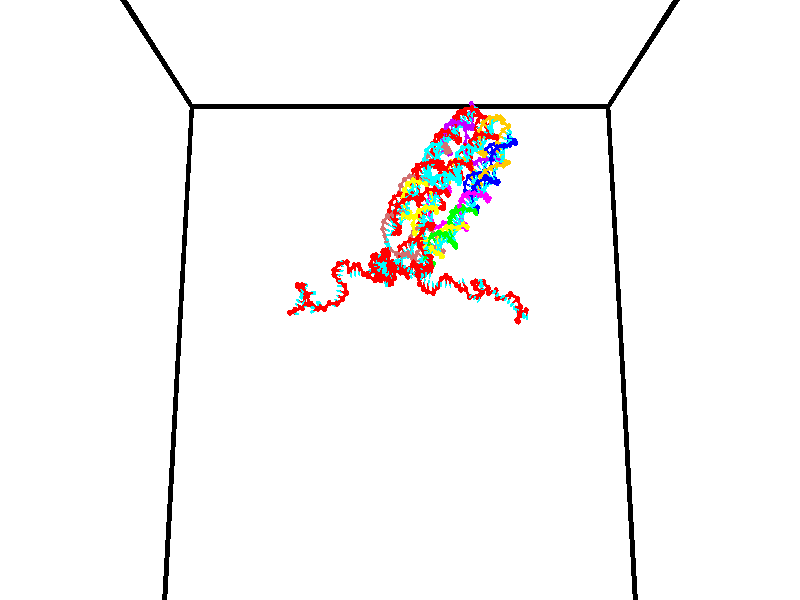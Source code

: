 // switches for output
#declare DRAW_BASES = 1; // possible values are 0, 1; only relevant for DNA ribbons
#declare DRAW_BASES_TYPE = 3; // possible values are 1, 2, 3; only relevant for DNA ribbons
#declare DRAW_FOG = 0; // set to 1 to enable fog

#include "colors.inc"

#include "transforms.inc"
background { rgb <1, 1, 1>}

#default {
   normal{
       ripples 0.25
       frequency 0.20
       turbulence 0.2
       lambda 5
   }
	finish {
		phong 0.1
		phong_size 40.
	}
}

// original window dimensions: 1024x640


// camera settings

camera {
	sky <0, 0.179814, -0.983701>
	up <0, 0.179814, -0.983701>
	right 1.6 * <1, 0, 0>
	location <35, 94.9851, 44.8844>
	look_at <35, 29.7336, 32.9568>
	direction <0, -65.2515, -11.9276>
	angle 67.0682
}


# declare cpy_camera_pos = <35, 94.9851, 44.8844>;
# if (DRAW_FOG = 1)
fog {
	fog_type 2
	up vnormalize(cpy_camera_pos)
	color rgbt<1,1,1,0.3>
	distance 1e-5
	fog_alt 3e-3
	fog_offset 56
}
# end


// LIGHTS

# declare lum = 6;
global_settings {
	ambient_light rgb lum * <0.05, 0.05, 0.05>
	max_trace_level 15
}# declare cpy_direct_light_amount = 0.25;
light_source
{	1000 * <-1, -1.16352, -0.803886>,
	rgb lum * cpy_direct_light_amount
	parallel
}

light_source
{	1000 * <1, 1.16352, 0.803886>,
	rgb lum * cpy_direct_light_amount
	parallel
}

// strand 0

// nucleotide -1

// particle -1
sphere {
	<23.966347, 35.387230, 35.067257> 0.250000
	pigment { color rgbt <1,0,0,0> }
	no_shadow
}
cylinder {
	<24.293890, 35.157646, 35.069771>,  <24.490416, 35.019897, 35.071278>, 0.100000
	pigment { color rgbt <1,0,0,0> }
	no_shadow
}
cylinder {
	<24.293890, 35.157646, 35.069771>,  <23.966347, 35.387230, 35.067257>, 0.100000
	pigment { color rgbt <1,0,0,0> }
	no_shadow
}

// particle -1
sphere {
	<24.293890, 35.157646, 35.069771> 0.100000
	pigment { color rgbt <1,0,0,0> }
	no_shadow
}
sphere {
	0, 1
	scale<0.080000,0.200000,0.300000>
	matrix <0.363786, 0.510477, -0.779149,
		0.443994, 0.640299, 0.626807,
		0.818859, -0.573961, 0.006284,
		24.539547, 34.985458, 35.071655>
	pigment { color rgbt <0,1,1,0> }
	no_shadow
}
cylinder {
	<24.571117, 35.888107, 34.895790>,  <23.966347, 35.387230, 35.067257>, 0.130000
	pigment { color rgbt <1,0,0,0> }
	no_shadow
}

// nucleotide -1

// particle -1
sphere {
	<24.571117, 35.888107, 34.895790> 0.250000
	pigment { color rgbt <1,0,0,0> }
	no_shadow
}
cylinder {
	<24.599487, 35.502583, 34.792999>,  <24.616508, 35.271267, 34.731327>, 0.100000
	pigment { color rgbt <1,0,0,0> }
	no_shadow
}
cylinder {
	<24.599487, 35.502583, 34.792999>,  <24.571117, 35.888107, 34.895790>, 0.100000
	pigment { color rgbt <1,0,0,0> }
	no_shadow
}

// particle -1
sphere {
	<24.599487, 35.502583, 34.792999> 0.100000
	pigment { color rgbt <1,0,0,0> }
	no_shadow
}
sphere {
	0, 1
	scale<0.080000,0.200000,0.300000>
	matrix <0.127572, 0.264271, -0.955974,
		0.989290, 0.035019, 0.141699,
		0.070924, -0.963812, -0.256974,
		24.620764, 35.213440, 34.715908>
	pigment { color rgbt <0,1,1,0> }
	no_shadow
}
cylinder {
	<25.292450, 35.585136, 34.713760>,  <24.571117, 35.888107, 34.895790>, 0.130000
	pigment { color rgbt <1,0,0,0> }
	no_shadow
}

// nucleotide -1

// particle -1
sphere {
	<25.292450, 35.585136, 34.713760> 0.250000
	pigment { color rgbt <1,0,0,0> }
	no_shadow
}
cylinder {
	<24.951687, 35.472382, 34.537220>,  <24.747229, 35.404728, 34.431297>, 0.100000
	pigment { color rgbt <1,0,0,0> }
	no_shadow
}
cylinder {
	<24.951687, 35.472382, 34.537220>,  <25.292450, 35.585136, 34.713760>, 0.100000
	pigment { color rgbt <1,0,0,0> }
	no_shadow
}

// particle -1
sphere {
	<24.951687, 35.472382, 34.537220> 0.100000
	pigment { color rgbt <1,0,0,0> }
	no_shadow
}
sphere {
	0, 1
	scale<0.080000,0.200000,0.300000>
	matrix <0.283142, 0.461046, -0.840991,
		0.440536, -0.841417, -0.312961,
		-0.851914, -0.281875, -0.441348,
		24.696114, 35.387817, 34.404816>
	pigment { color rgbt <0,1,1,0> }
	no_shadow
}
cylinder {
	<25.361563, 35.040352, 34.226040>,  <25.292450, 35.585136, 34.713760>, 0.130000
	pigment { color rgbt <1,0,0,0> }
	no_shadow
}

// nucleotide -1

// particle -1
sphere {
	<25.361563, 35.040352, 34.226040> 0.250000
	pigment { color rgbt <1,0,0,0> }
	no_shadow
}
cylinder {
	<25.059917, 35.290653, 34.146294>,  <24.878929, 35.440834, 34.098446>, 0.100000
	pigment { color rgbt <1,0,0,0> }
	no_shadow
}
cylinder {
	<25.059917, 35.290653, 34.146294>,  <25.361563, 35.040352, 34.226040>, 0.100000
	pigment { color rgbt <1,0,0,0> }
	no_shadow
}

// particle -1
sphere {
	<25.059917, 35.290653, 34.146294> 0.100000
	pigment { color rgbt <1,0,0,0> }
	no_shadow
}
sphere {
	0, 1
	scale<0.080000,0.200000,0.300000>
	matrix <0.587726, 0.507553, -0.630054,
		-0.293068, -0.592305, -0.750524,
		-0.754115, 0.625751, -0.199366,
		24.833683, 35.478378, 34.086483>
	pigment { color rgbt <0,1,1,0> }
	no_shadow
}
cylinder {
	<25.241661, 35.094913, 33.498013>,  <25.361563, 35.040352, 34.226040>, 0.130000
	pigment { color rgbt <1,0,0,0> }
	no_shadow
}

// nucleotide -1

// particle -1
sphere {
	<25.241661, 35.094913, 33.498013> 0.250000
	pigment { color rgbt <1,0,0,0> }
	no_shadow
}
cylinder {
	<25.163891, 35.435806, 33.692291>,  <25.117229, 35.640343, 33.808861>, 0.100000
	pigment { color rgbt <1,0,0,0> }
	no_shadow
}
cylinder {
	<25.163891, 35.435806, 33.692291>,  <25.241661, 35.094913, 33.498013>, 0.100000
	pigment { color rgbt <1,0,0,0> }
	no_shadow
}

// particle -1
sphere {
	<25.163891, 35.435806, 33.692291> 0.100000
	pigment { color rgbt <1,0,0,0> }
	no_shadow
}
sphere {
	0, 1
	scale<0.080000,0.200000,0.300000>
	matrix <0.662778, 0.479156, -0.575443,
		-0.723135, 0.210031, -0.657999,
		-0.194423, 0.852230, 0.485699,
		25.105564, 35.691475, 33.838001>
	pigment { color rgbt <0,1,1,0> }
	no_shadow
}
cylinder {
	<24.974110, 35.609711, 33.091511>,  <25.241661, 35.094913, 33.498013>, 0.130000
	pigment { color rgbt <1,0,0,0> }
	no_shadow
}

// nucleotide -1

// particle -1
sphere {
	<24.974110, 35.609711, 33.091511> 0.250000
	pigment { color rgbt <1,0,0,0> }
	no_shadow
}
cylinder {
	<25.109715, 35.820518, 33.403233>,  <25.191078, 35.947002, 33.590267>, 0.100000
	pigment { color rgbt <1,0,0,0> }
	no_shadow
}
cylinder {
	<25.109715, 35.820518, 33.403233>,  <24.974110, 35.609711, 33.091511>, 0.100000
	pigment { color rgbt <1,0,0,0> }
	no_shadow
}

// particle -1
sphere {
	<25.109715, 35.820518, 33.403233> 0.100000
	pigment { color rgbt <1,0,0,0> }
	no_shadow
}
sphere {
	0, 1
	scale<0.080000,0.200000,0.300000>
	matrix <0.537974, 0.570959, -0.620153,
		-0.771786, 0.629486, -0.089963,
		0.339012, 0.527023, 0.779306,
		25.211418, 35.978626, 33.637024>
	pigment { color rgbt <0,1,1,0> }
	no_shadow
}
cylinder {
	<24.837698, 36.250511, 32.867004>,  <24.974110, 35.609711, 33.091511>, 0.130000
	pigment { color rgbt <1,0,0,0> }
	no_shadow
}

// nucleotide -1

// particle -1
sphere {
	<24.837698, 36.250511, 32.867004> 0.250000
	pigment { color rgbt <1,0,0,0> }
	no_shadow
}
cylinder {
	<25.121216, 36.237713, 33.148880>,  <25.291327, 36.230034, 33.318005>, 0.100000
	pigment { color rgbt <1,0,0,0> }
	no_shadow
}
cylinder {
	<25.121216, 36.237713, 33.148880>,  <24.837698, 36.250511, 32.867004>, 0.100000
	pigment { color rgbt <1,0,0,0> }
	no_shadow
}

// particle -1
sphere {
	<25.121216, 36.237713, 33.148880> 0.100000
	pigment { color rgbt <1,0,0,0> }
	no_shadow
}
sphere {
	0, 1
	scale<0.080000,0.200000,0.300000>
	matrix <0.575449, 0.604018, -0.551381,
		-0.408003, 0.796329, 0.446536,
		0.708796, -0.031993, 0.704688,
		25.333855, 36.228115, 33.360287>
	pigment { color rgbt <0,1,1,0> }
	no_shadow
}
cylinder {
	<24.940912, 36.915764, 33.139809>,  <24.837698, 36.250511, 32.867004>, 0.130000
	pigment { color rgbt <1,0,0,0> }
	no_shadow
}

// nucleotide -1

// particle -1
sphere {
	<24.940912, 36.915764, 33.139809> 0.250000
	pigment { color rgbt <1,0,0,0> }
	no_shadow
}
cylinder {
	<25.262980, 36.679424, 33.160225>,  <25.456219, 36.537621, 33.172474>, 0.100000
	pigment { color rgbt <1,0,0,0> }
	no_shadow
}
cylinder {
	<25.262980, 36.679424, 33.160225>,  <24.940912, 36.915764, 33.139809>, 0.100000
	pigment { color rgbt <1,0,0,0> }
	no_shadow
}

// particle -1
sphere {
	<25.262980, 36.679424, 33.160225> 0.100000
	pigment { color rgbt <1,0,0,0> }
	no_shadow
}
sphere {
	0, 1
	scale<0.080000,0.200000,0.300000>
	matrix <0.452208, 0.555996, -0.697407,
		0.383685, 0.584608, 0.714856,
		0.805167, -0.590848, 0.051037,
		25.504530, 36.502171, 33.175537>
	pigment { color rgbt <0,1,1,0> }
	no_shadow
}
cylinder {
	<25.493265, 37.341408, 33.136143>,  <24.940912, 36.915764, 33.139809>, 0.130000
	pigment { color rgbt <1,0,0,0> }
	no_shadow
}

// nucleotide -1

// particle -1
sphere {
	<25.493265, 37.341408, 33.136143> 0.250000
	pigment { color rgbt <1,0,0,0> }
	no_shadow
}
cylinder {
	<25.655012, 36.988850, 33.038467>,  <25.752060, 36.777313, 32.979862>, 0.100000
	pigment { color rgbt <1,0,0,0> }
	no_shadow
}
cylinder {
	<25.655012, 36.988850, 33.038467>,  <25.493265, 37.341408, 33.136143>, 0.100000
	pigment { color rgbt <1,0,0,0> }
	no_shadow
}

// particle -1
sphere {
	<25.655012, 36.988850, 33.038467> 0.100000
	pigment { color rgbt <1,0,0,0> }
	no_shadow
}
sphere {
	0, 1
	scale<0.080000,0.200000,0.300000>
	matrix <0.686692, 0.468934, -0.555477,
		0.604105, 0.056931, 0.794868,
		0.404365, -0.881396, -0.244191,
		25.776321, 36.724430, 32.965210>
	pigment { color rgbt <0,1,1,0> }
	no_shadow
}
cylinder {
	<25.871687, 37.268448, 33.827862>,  <25.493265, 37.341408, 33.136143>, 0.130000
	pigment { color rgbt <1,0,0,0> }
	no_shadow
}

// nucleotide -1

// particle -1
sphere {
	<25.871687, 37.268448, 33.827862> 0.250000
	pigment { color rgbt <1,0,0,0> }
	no_shadow
}
cylinder {
	<26.269321, 37.276852, 33.785252>,  <26.507902, 37.281895, 33.759686>, 0.100000
	pigment { color rgbt <1,0,0,0> }
	no_shadow
}
cylinder {
	<26.269321, 37.276852, 33.785252>,  <25.871687, 37.268448, 33.827862>, 0.100000
	pigment { color rgbt <1,0,0,0> }
	no_shadow
}

// particle -1
sphere {
	<26.269321, 37.276852, 33.785252> 0.100000
	pigment { color rgbt <1,0,0,0> }
	no_shadow
}
sphere {
	0, 1
	scale<0.080000,0.200000,0.300000>
	matrix <0.027268, 0.901332, 0.432269,
		0.105095, -0.432618, 0.895431,
		0.994088, 0.021013, -0.106522,
		26.567549, 37.283157, 33.753296>
	pigment { color rgbt <0,1,1,0> }
	no_shadow
}
cylinder {
	<26.116661, 37.967930, 34.103939>,  <25.871687, 37.268448, 33.827862>, 0.130000
	pigment { color rgbt <1,0,0,0> }
	no_shadow
}

// nucleotide -1

// particle -1
sphere {
	<26.116661, 37.967930, 34.103939> 0.250000
	pigment { color rgbt <1,0,0,0> }
	no_shadow
}
cylinder {
	<25.872381, 37.795174, 34.369423>,  <25.725813, 37.691521, 34.528713>, 0.100000
	pigment { color rgbt <1,0,0,0> }
	no_shadow
}
cylinder {
	<25.872381, 37.795174, 34.369423>,  <26.116661, 37.967930, 34.103939>, 0.100000
	pigment { color rgbt <1,0,0,0> }
	no_shadow
}

// particle -1
sphere {
	<25.872381, 37.795174, 34.369423> 0.100000
	pigment { color rgbt <1,0,0,0> }
	no_shadow
}
sphere {
	0, 1
	scale<0.080000,0.200000,0.300000>
	matrix <0.784357, -0.214808, 0.581929,
		-0.108757, 0.875974, 0.469938,
		-0.610701, -0.431888, 0.663714,
		25.689171, 37.665607, 34.568539>
	pigment { color rgbt <0,1,1,0> }
	no_shadow
}
cylinder {
	<26.285604, 38.052490, 34.835220>,  <26.116661, 37.967930, 34.103939>, 0.130000
	pigment { color rgbt <1,0,0,0> }
	no_shadow
}

// nucleotide -1

// particle -1
sphere {
	<26.285604, 38.052490, 34.835220> 0.250000
	pigment { color rgbt <1,0,0,0> }
	no_shadow
}
cylinder {
	<26.066490, 37.717964, 34.844261>,  <25.935022, 37.517250, 34.849686>, 0.100000
	pigment { color rgbt <1,0,0,0> }
	no_shadow
}
cylinder {
	<26.066490, 37.717964, 34.844261>,  <26.285604, 38.052490, 34.835220>, 0.100000
	pigment { color rgbt <1,0,0,0> }
	no_shadow
}

// particle -1
sphere {
	<26.066490, 37.717964, 34.844261> 0.100000
	pigment { color rgbt <1,0,0,0> }
	no_shadow
}
sphere {
	0, 1
	scale<0.080000,0.200000,0.300000>
	matrix <0.581432, -0.361136, 0.729053,
		-0.601555, 0.412506, 0.684084,
		-0.547786, -0.836313, 0.022601,
		25.902155, 37.467072, 34.851040>
	pigment { color rgbt <0,1,1,0> }
	no_shadow
}
cylinder {
	<26.586733, 38.709099, 34.930679>,  <26.285604, 38.052490, 34.835220>, 0.130000
	pigment { color rgbt <1,0,0,0> }
	no_shadow
}

// nucleotide -1

// particle -1
sphere {
	<26.586733, 38.709099, 34.930679> 0.250000
	pigment { color rgbt <1,0,0,0> }
	no_shadow
}
cylinder {
	<26.720413, 39.021976, 35.141003>,  <26.800621, 39.209705, 35.267197>, 0.100000
	pigment { color rgbt <1,0,0,0> }
	no_shadow
}
cylinder {
	<26.720413, 39.021976, 35.141003>,  <26.586733, 38.709099, 34.930679>, 0.100000
	pigment { color rgbt <1,0,0,0> }
	no_shadow
}

// particle -1
sphere {
	<26.720413, 39.021976, 35.141003> 0.100000
	pigment { color rgbt <1,0,0,0> }
	no_shadow
}
sphere {
	0, 1
	scale<0.080000,0.200000,0.300000>
	matrix <-0.022757, -0.551029, 0.834176,
		0.942227, -0.290748, -0.166353,
		0.334200, 0.782197, 0.525811,
		26.820673, 39.256638, 35.298744>
	pigment { color rgbt <0,1,1,0> }
	no_shadow
}
cylinder {
	<27.247711, 38.588993, 35.271111>,  <26.586733, 38.709099, 34.930679>, 0.130000
	pigment { color rgbt <1,0,0,0> }
	no_shadow
}

// nucleotide -1

// particle -1
sphere {
	<27.247711, 38.588993, 35.271111> 0.250000
	pigment { color rgbt <1,0,0,0> }
	no_shadow
}
cylinder {
	<26.975399, 38.824032, 35.446045>,  <26.812012, 38.965057, 35.551006>, 0.100000
	pigment { color rgbt <1,0,0,0> }
	no_shadow
}
cylinder {
	<26.975399, 38.824032, 35.446045>,  <27.247711, 38.588993, 35.271111>, 0.100000
	pigment { color rgbt <1,0,0,0> }
	no_shadow
}

// particle -1
sphere {
	<26.975399, 38.824032, 35.446045> 0.100000
	pigment { color rgbt <1,0,0,0> }
	no_shadow
}
sphere {
	0, 1
	scale<0.080000,0.200000,0.300000>
	matrix <-0.100999, -0.666657, 0.738491,
		0.725491, 0.458580, 0.513194,
		-0.680781, 0.587600, 0.437337,
		26.771164, 39.000313, 35.577248>
	pigment { color rgbt <0,1,1,0> }
	no_shadow
}
cylinder {
	<27.777874, 38.035545, 35.205940>,  <27.247711, 38.588993, 35.271111>, 0.130000
	pigment { color rgbt <1,0,0,0> }
	no_shadow
}

// nucleotide -1

// particle -1
sphere {
	<27.777874, 38.035545, 35.205940> 0.250000
	pigment { color rgbt <1,0,0,0> }
	no_shadow
}
cylinder {
	<27.487438, 38.211636, 34.994663>,  <27.313177, 38.317291, 34.867897>, 0.100000
	pigment { color rgbt <1,0,0,0> }
	no_shadow
}
cylinder {
	<27.487438, 38.211636, 34.994663>,  <27.777874, 38.035545, 35.205940>, 0.100000
	pigment { color rgbt <1,0,0,0> }
	no_shadow
}

// particle -1
sphere {
	<27.487438, 38.211636, 34.994663> 0.100000
	pigment { color rgbt <1,0,0,0> }
	no_shadow
}
sphere {
	0, 1
	scale<0.080000,0.200000,0.300000>
	matrix <-0.184032, -0.864572, -0.467598,
		-0.662513, -0.242314, 0.708774,
		-0.726092, 0.440226, -0.528197,
		27.269611, 38.343704, 34.836205>
	pigment { color rgbt <0,1,1,0> }
	no_shadow
}
cylinder {
	<28.176016, 37.771954, 34.680634>,  <27.777874, 38.035545, 35.205940>, 0.130000
	pigment { color rgbt <1,0,0,0> }
	no_shadow
}

// nucleotide -1

// particle -1
sphere {
	<28.176016, 37.771954, 34.680634> 0.250000
	pigment { color rgbt <1,0,0,0> }
	no_shadow
}
cylinder {
	<28.398773, 37.441051, 34.710350>,  <28.532427, 37.242512, 34.728180>, 0.100000
	pigment { color rgbt <1,0,0,0> }
	no_shadow
}
cylinder {
	<28.398773, 37.441051, 34.710350>,  <28.176016, 37.771954, 34.680634>, 0.100000
	pigment { color rgbt <1,0,0,0> }
	no_shadow
}

// particle -1
sphere {
	<28.398773, 37.441051, 34.710350> 0.100000
	pigment { color rgbt <1,0,0,0> }
	no_shadow
}
sphere {
	0, 1
	scale<0.080000,0.200000,0.300000>
	matrix <0.664973, 0.390473, -0.636664,
		0.497675, 0.403956, 0.767554,
		0.556894, -0.827255, 0.074291,
		28.565842, 37.192875, 34.732635>
	pigment { color rgbt <0,1,1,0> }
	no_shadow
}
cylinder {
	<28.943857, 37.828060, 34.729645>,  <28.176016, 37.771954, 34.680634>, 0.130000
	pigment { color rgbt <1,0,0,0> }
	no_shadow
}

// nucleotide -1

// particle -1
sphere {
	<28.943857, 37.828060, 34.729645> 0.250000
	pigment { color rgbt <1,0,0,0> }
	no_shadow
}
cylinder {
	<28.863989, 37.492737, 34.526718>,  <28.816069, 37.291542, 34.404961>, 0.100000
	pigment { color rgbt <1,0,0,0> }
	no_shadow
}
cylinder {
	<28.863989, 37.492737, 34.526718>,  <28.943857, 37.828060, 34.729645>, 0.100000
	pigment { color rgbt <1,0,0,0> }
	no_shadow
}

// particle -1
sphere {
	<28.863989, 37.492737, 34.526718> 0.100000
	pigment { color rgbt <1,0,0,0> }
	no_shadow
}
sphere {
	0, 1
	scale<0.080000,0.200000,0.300000>
	matrix <0.440489, 0.385687, -0.810688,
		0.875272, -0.385338, 0.292255,
		-0.199670, -0.838308, -0.507318,
		28.804089, 37.241245, 34.374523>
	pigment { color rgbt <0,1,1,0> }
	no_shadow
}
cylinder {
	<29.479259, 37.753834, 34.330235>,  <28.943857, 37.828060, 34.729645>, 0.130000
	pigment { color rgbt <1,0,0,0> }
	no_shadow
}

// nucleotide -1

// particle -1
sphere {
	<29.479259, 37.753834, 34.330235> 0.250000
	pigment { color rgbt <1,0,0,0> }
	no_shadow
}
cylinder {
	<29.207891, 37.515163, 34.158783>,  <29.045071, 37.371960, 34.055912>, 0.100000
	pigment { color rgbt <1,0,0,0> }
	no_shadow
}
cylinder {
	<29.207891, 37.515163, 34.158783>,  <29.479259, 37.753834, 34.330235>, 0.100000
	pigment { color rgbt <1,0,0,0> }
	no_shadow
}

// particle -1
sphere {
	<29.207891, 37.515163, 34.158783> 0.100000
	pigment { color rgbt <1,0,0,0> }
	no_shadow
}
sphere {
	0, 1
	scale<0.080000,0.200000,0.300000>
	matrix <0.209589, 0.401993, -0.891333,
		0.704143, -0.694534, -0.147663,
		-0.678421, -0.596677, -0.428627,
		29.004366, 37.336159, 34.030193>
	pigment { color rgbt <0,1,1,0> }
	no_shadow
}
cylinder {
	<29.786097, 37.386127, 33.789150>,  <29.479259, 37.753834, 34.330235>, 0.130000
	pigment { color rgbt <1,0,0,0> }
	no_shadow
}

// nucleotide -1

// particle -1
sphere {
	<29.786097, 37.386127, 33.789150> 0.250000
	pigment { color rgbt <1,0,0,0> }
	no_shadow
}
cylinder {
	<29.397125, 37.437897, 33.711552>,  <29.163742, 37.468960, 33.664993>, 0.100000
	pigment { color rgbt <1,0,0,0> }
	no_shadow
}
cylinder {
	<29.397125, 37.437897, 33.711552>,  <29.786097, 37.386127, 33.789150>, 0.100000
	pigment { color rgbt <1,0,0,0> }
	no_shadow
}

// particle -1
sphere {
	<29.397125, 37.437897, 33.711552> 0.100000
	pigment { color rgbt <1,0,0,0> }
	no_shadow
}
sphere {
	0, 1
	scale<0.080000,0.200000,0.300000>
	matrix <0.230697, 0.412118, -0.881441,
		-0.034134, -0.901891, -0.430613,
		-0.972427, 0.129428, -0.193997,
		29.105396, 37.476727, 33.653351>
	pigment { color rgbt <0,1,1,0> }
	no_shadow
}
cylinder {
	<29.601759, 37.120541, 33.130291>,  <29.786097, 37.386127, 33.789150>, 0.130000
	pigment { color rgbt <1,0,0,0> }
	no_shadow
}

// nucleotide -1

// particle -1
sphere {
	<29.601759, 37.120541, 33.130291> 0.250000
	pigment { color rgbt <1,0,0,0> }
	no_shadow
}
cylinder {
	<29.323563, 37.400295, 33.196194>,  <29.156645, 37.568150, 33.235737>, 0.100000
	pigment { color rgbt <1,0,0,0> }
	no_shadow
}
cylinder {
	<29.323563, 37.400295, 33.196194>,  <29.601759, 37.120541, 33.130291>, 0.100000
	pigment { color rgbt <1,0,0,0> }
	no_shadow
}

// particle -1
sphere {
	<29.323563, 37.400295, 33.196194> 0.100000
	pigment { color rgbt <1,0,0,0> }
	no_shadow
}
sphere {
	0, 1
	scale<0.080000,0.200000,0.300000>
	matrix <0.039695, 0.266345, -0.963060,
		-0.717439, -0.663258, -0.213003,
		-0.695490, 0.699392, 0.164759,
		29.114916, 37.610111, 33.245621>
	pigment { color rgbt <0,1,1,0> }
	no_shadow
}
cylinder {
	<28.991568, 36.958801, 32.666832>,  <29.601759, 37.120541, 33.130291>, 0.130000
	pigment { color rgbt <1,0,0,0> }
	no_shadow
}

// nucleotide -1

// particle -1
sphere {
	<28.991568, 36.958801, 32.666832> 0.250000
	pigment { color rgbt <1,0,0,0> }
	no_shadow
}
cylinder {
	<29.078753, 37.338528, 32.757420>,  <29.131063, 37.566364, 32.811771>, 0.100000
	pigment { color rgbt <1,0,0,0> }
	no_shadow
}
cylinder {
	<29.078753, 37.338528, 32.757420>,  <28.991568, 36.958801, 32.666832>, 0.100000
	pigment { color rgbt <1,0,0,0> }
	no_shadow
}

// particle -1
sphere {
	<29.078753, 37.338528, 32.757420> 0.100000
	pigment { color rgbt <1,0,0,0> }
	no_shadow
}
sphere {
	0, 1
	scale<0.080000,0.200000,0.300000>
	matrix <0.041408, 0.222842, -0.973975,
		-0.975079, 0.221667, 0.009261,
		0.217962, 0.949318, 0.226468,
		29.144140, 37.623322, 32.825359>
	pigment { color rgbt <0,1,1,0> }
	no_shadow
}
cylinder {
	<28.562160, 37.398895, 32.284794>,  <28.991568, 36.958801, 32.666832>, 0.130000
	pigment { color rgbt <1,0,0,0> }
	no_shadow
}

// nucleotide -1

// particle -1
sphere {
	<28.562160, 37.398895, 32.284794> 0.250000
	pigment { color rgbt <1,0,0,0> }
	no_shadow
}
cylinder {
	<28.910776, 37.585201, 32.346096>,  <29.119946, 37.696983, 32.382877>, 0.100000
	pigment { color rgbt <1,0,0,0> }
	no_shadow
}
cylinder {
	<28.910776, 37.585201, 32.346096>,  <28.562160, 37.398895, 32.284794>, 0.100000
	pigment { color rgbt <1,0,0,0> }
	no_shadow
}

// particle -1
sphere {
	<28.910776, 37.585201, 32.346096> 0.100000
	pigment { color rgbt <1,0,0,0> }
	no_shadow
}
sphere {
	0, 1
	scale<0.080000,0.200000,0.300000>
	matrix <0.065880, 0.198487, -0.977887,
		-0.485884, 0.862361, 0.142304,
		0.871537, 0.465765, 0.153254,
		29.172237, 37.724930, 32.392071>
	pigment { color rgbt <0,1,1,0> }
	no_shadow
}
cylinder {
	<28.617764, 38.043629, 32.026974>,  <28.562160, 37.398895, 32.284794>, 0.130000
	pigment { color rgbt <1,0,0,0> }
	no_shadow
}

// nucleotide -1

// particle -1
sphere {
	<28.617764, 38.043629, 32.026974> 0.250000
	pigment { color rgbt <1,0,0,0> }
	no_shadow
}
cylinder {
	<28.987816, 37.891937, 32.019817>,  <29.209846, 37.800922, 32.015526>, 0.100000
	pigment { color rgbt <1,0,0,0> }
	no_shadow
}
cylinder {
	<28.987816, 37.891937, 32.019817>,  <28.617764, 38.043629, 32.026974>, 0.100000
	pigment { color rgbt <1,0,0,0> }
	no_shadow
}

// particle -1
sphere {
	<28.987816, 37.891937, 32.019817> 0.100000
	pigment { color rgbt <1,0,0,0> }
	no_shadow
}
sphere {
	0, 1
	scale<0.080000,0.200000,0.300000>
	matrix <0.037763, 0.138796, -0.989601,
		0.377769, 0.914833, 0.142725,
		0.925129, -0.379230, -0.017886,
		29.265354, 37.778168, 32.014450>
	pigment { color rgbt <0,1,1,0> }
	no_shadow
}
cylinder {
	<29.112593, 38.436947, 31.625031>,  <28.617764, 38.043629, 32.026974>, 0.130000
	pigment { color rgbt <1,0,0,0> }
	no_shadow
}

// nucleotide -1

// particle -1
sphere {
	<29.112593, 38.436947, 31.625031> 0.250000
	pigment { color rgbt <1,0,0,0> }
	no_shadow
}
cylinder {
	<29.230156, 38.054943, 31.609156>,  <29.300694, 37.825741, 31.599630>, 0.100000
	pigment { color rgbt <1,0,0,0> }
	no_shadow
}
cylinder {
	<29.230156, 38.054943, 31.609156>,  <29.112593, 38.436947, 31.625031>, 0.100000
	pigment { color rgbt <1,0,0,0> }
	no_shadow
}

// particle -1
sphere {
	<29.230156, 38.054943, 31.609156> 0.100000
	pigment { color rgbt <1,0,0,0> }
	no_shadow
}
sphere {
	0, 1
	scale<0.080000,0.200000,0.300000>
	matrix <0.170300, 0.093176, -0.980977,
		0.940541, 0.281556, 0.190023,
		0.293906, -0.955010, -0.039687,
		29.318327, 37.768440, 31.597250>
	pigment { color rgbt <0,1,1,0> }
	no_shadow
}
cylinder {
	<29.893778, 38.338642, 31.436678>,  <29.112593, 38.436947, 31.625031>, 0.130000
	pigment { color rgbt <1,0,0,0> }
	no_shadow
}

// nucleotide -1

// particle -1
sphere {
	<29.893778, 38.338642, 31.436678> 0.250000
	pigment { color rgbt <1,0,0,0> }
	no_shadow
}
cylinder {
	<29.598221, 38.083122, 31.350912>,  <29.420887, 37.929810, 31.299452>, 0.100000
	pigment { color rgbt <1,0,0,0> }
	no_shadow
}
cylinder {
	<29.598221, 38.083122, 31.350912>,  <29.893778, 38.338642, 31.436678>, 0.100000
	pigment { color rgbt <1,0,0,0> }
	no_shadow
}

// particle -1
sphere {
	<29.598221, 38.083122, 31.350912> 0.100000
	pigment { color rgbt <1,0,0,0> }
	no_shadow
}
sphere {
	0, 1
	scale<0.080000,0.200000,0.300000>
	matrix <0.162059, 0.140395, -0.976742,
		0.654046, -0.756455, -0.000214,
		-0.738891, -0.638800, -0.214416,
		29.376553, 37.891483, 31.286587>
	pigment { color rgbt <0,1,1,0> }
	no_shadow
}
cylinder {
	<30.108152, 38.196880, 32.167252>,  <29.893778, 38.338642, 31.436678>, 0.130000
	pigment { color rgbt <1,0,0,0> }
	no_shadow
}

// nucleotide -1

// particle -1
sphere {
	<30.108152, 38.196880, 32.167252> 0.250000
	pigment { color rgbt <1,0,0,0> }
	no_shadow
}
cylinder {
	<30.231482, 38.493935, 32.405048>,  <30.305479, 38.672169, 32.547726>, 0.100000
	pigment { color rgbt <1,0,0,0> }
	no_shadow
}
cylinder {
	<30.231482, 38.493935, 32.405048>,  <30.108152, 38.196880, 32.167252>, 0.100000
	pigment { color rgbt <1,0,0,0> }
	no_shadow
}

// particle -1
sphere {
	<30.231482, 38.493935, 32.405048> 0.100000
	pigment { color rgbt <1,0,0,0> }
	no_shadow
}
sphere {
	0, 1
	scale<0.080000,0.200000,0.300000>
	matrix <0.951277, -0.238905, -0.194924,
		-0.002730, 0.625631, -0.780114,
		0.308324, 0.742637, 0.594496,
		30.323978, 38.716724, 32.583397>
	pigment { color rgbt <0,1,1,0> }
	no_shadow
}
cylinder {
	<30.606623, 38.593857, 31.766190>,  <30.108152, 38.196880, 32.167252>, 0.130000
	pigment { color rgbt <1,0,0,0> }
	no_shadow
}

// nucleotide -1

// particle -1
sphere {
	<30.606623, 38.593857, 31.766190> 0.250000
	pigment { color rgbt <1,0,0,0> }
	no_shadow
}
cylinder {
	<30.664185, 38.647694, 32.158348>,  <30.698721, 38.679996, 32.393642>, 0.100000
	pigment { color rgbt <1,0,0,0> }
	no_shadow
}
cylinder {
	<30.664185, 38.647694, 32.158348>,  <30.606623, 38.593857, 31.766190>, 0.100000
	pigment { color rgbt <1,0,0,0> }
	no_shadow
}

// particle -1
sphere {
	<30.664185, 38.647694, 32.158348> 0.100000
	pigment { color rgbt <1,0,0,0> }
	no_shadow
}
sphere {
	0, 1
	scale<0.080000,0.200000,0.300000>
	matrix <0.955414, -0.277016, -0.102206,
		0.257829, 0.951392, -0.168456,
		0.143903, 0.134594, 0.980396,
		30.707355, 38.688072, 32.452465>
	pigment { color rgbt <0,1,1,0> }
	no_shadow
}
cylinder {
	<31.085415, 39.244431, 31.893997>,  <30.606623, 38.593857, 31.766190>, 0.130000
	pigment { color rgbt <1,0,0,0> }
	no_shadow
}

// nucleotide -1

// particle -1
sphere {
	<31.085415, 39.244431, 31.893997> 0.250000
	pigment { color rgbt <1,0,0,0> }
	no_shadow
}
cylinder {
	<31.096315, 38.969063, 32.183918>,  <31.102856, 38.803841, 32.357872>, 0.100000
	pigment { color rgbt <1,0,0,0> }
	no_shadow
}
cylinder {
	<31.096315, 38.969063, 32.183918>,  <31.085415, 39.244431, 31.893997>, 0.100000
	pigment { color rgbt <1,0,0,0> }
	no_shadow
}

// particle -1
sphere {
	<31.096315, 38.969063, 32.183918> 0.100000
	pigment { color rgbt <1,0,0,0> }
	no_shadow
}
sphere {
	0, 1
	scale<0.080000,0.200000,0.300000>
	matrix <0.990724, 0.115166, 0.072133,
		-0.133130, 0.716113, 0.685170,
		0.027253, -0.688418, 0.724802,
		31.104492, 38.762539, 32.401360>
	pigment { color rgbt <0,1,1,0> }
	no_shadow
}
cylinder {
	<31.538639, 39.024693, 32.543358>,  <31.085415, 39.244431, 31.893997>, 0.130000
	pigment { color rgbt <1,0,0,0> }
	no_shadow
}

// nucleotide -1

// particle -1
sphere {
	<31.538639, 39.024693, 32.543358> 0.250000
	pigment { color rgbt <1,0,0,0> }
	no_shadow
}
cylinder {
	<31.890913, 38.895397, 32.404846>,  <32.102276, 38.817822, 32.321739>, 0.100000
	pigment { color rgbt <1,0,0,0> }
	no_shadow
}
cylinder {
	<31.890913, 38.895397, 32.404846>,  <31.538639, 39.024693, 32.543358>, 0.100000
	pigment { color rgbt <1,0,0,0> }
	no_shadow
}

// particle -1
sphere {
	<31.890913, 38.895397, 32.404846> 0.100000
	pigment { color rgbt <1,0,0,0> }
	no_shadow
}
sphere {
	0, 1
	scale<0.080000,0.200000,0.300000>
	matrix <0.313635, 0.945719, -0.085133,
		0.355004, -0.033631, 0.934260,
		0.880684, -0.323239, -0.346282,
		32.155117, 38.798424, 32.300961>
	pigment { color rgbt <0,1,1,0> }
	no_shadow
}
cylinder {
	<31.983772, 39.520985, 32.828747>,  <31.538639, 39.024693, 32.543358>, 0.130000
	pigment { color rgbt <1,0,0,0> }
	no_shadow
}

// nucleotide -1

// particle -1
sphere {
	<31.983772, 39.520985, 32.828747> 0.250000
	pigment { color rgbt <1,0,0,0> }
	no_shadow
}
cylinder {
	<32.222511, 39.317841, 32.580280>,  <32.365753, 39.195953, 32.431198>, 0.100000
	pigment { color rgbt <1,0,0,0> }
	no_shadow
}
cylinder {
	<32.222511, 39.317841, 32.580280>,  <31.983772, 39.520985, 32.828747>, 0.100000
	pigment { color rgbt <1,0,0,0> }
	no_shadow
}

// particle -1
sphere {
	<32.222511, 39.317841, 32.580280> 0.100000
	pigment { color rgbt <1,0,0,0> }
	no_shadow
}
sphere {
	0, 1
	scale<0.080000,0.200000,0.300000>
	matrix <0.506784, 0.838821, -0.198870,
		0.622047, -0.196103, 0.758024,
		0.596848, -0.507861, -0.621168,
		32.401566, 39.165482, 32.393929>
	pigment { color rgbt <0,1,1,0> }
	no_shadow
}
cylinder {
	<32.655003, 39.296162, 33.134628>,  <31.983772, 39.520985, 32.828747>, 0.130000
	pigment { color rgbt <1,0,0,0> }
	no_shadow
}

// nucleotide -1

// particle -1
sphere {
	<32.655003, 39.296162, 33.134628> 0.250000
	pigment { color rgbt <1,0,0,0> }
	no_shadow
}
cylinder {
	<32.676682, 39.349091, 32.738739>,  <32.689690, 39.380848, 32.501205>, 0.100000
	pigment { color rgbt <1,0,0,0> }
	no_shadow
}
cylinder {
	<32.676682, 39.349091, 32.738739>,  <32.655003, 39.296162, 33.134628>, 0.100000
	pigment { color rgbt <1,0,0,0> }
	no_shadow
}

// particle -1
sphere {
	<32.676682, 39.349091, 32.738739> 0.100000
	pigment { color rgbt <1,0,0,0> }
	no_shadow
}
sphere {
	0, 1
	scale<0.080000,0.200000,0.300000>
	matrix <0.684358, 0.716855, 0.133312,
		0.727129, -0.684551, -0.051704,
		0.054195, 0.132319, -0.989725,
		32.692940, 39.388786, 32.441822>
	pigment { color rgbt <0,1,1,0> }
	no_shadow
}
cylinder {
	<33.367386, 39.267830, 32.935551>,  <32.655003, 39.296162, 33.134628>, 0.130000
	pigment { color rgbt <1,0,0,0> }
	no_shadow
}

// nucleotide -1

// particle -1
sphere {
	<33.367386, 39.267830, 32.935551> 0.250000
	pigment { color rgbt <1,0,0,0> }
	no_shadow
}
cylinder {
	<33.151245, 39.483372, 32.677044>,  <33.021561, 39.612698, 32.521942>, 0.100000
	pigment { color rgbt <1,0,0,0> }
	no_shadow
}
cylinder {
	<33.151245, 39.483372, 32.677044>,  <33.367386, 39.267830, 32.935551>, 0.100000
	pigment { color rgbt <1,0,0,0> }
	no_shadow
}

// particle -1
sphere {
	<33.151245, 39.483372, 32.677044> 0.100000
	pigment { color rgbt <1,0,0,0> }
	no_shadow
}
sphere {
	0, 1
	scale<0.080000,0.200000,0.300000>
	matrix <0.699853, 0.714212, 0.010357,
		0.467151, -0.446693, -0.763043,
		-0.540348, 0.538856, -0.646265,
		32.989140, 39.645027, 32.483166>
	pigment { color rgbt <0,1,1,0> }
	no_shadow
}
cylinder {
	<33.828224, 39.554592, 32.563061>,  <33.367386, 39.267830, 32.935551>, 0.130000
	pigment { color rgbt <1,0,0,0> }
	no_shadow
}

// nucleotide -1

// particle -1
sphere {
	<33.828224, 39.554592, 32.563061> 0.250000
	pigment { color rgbt <1,0,0,0> }
	no_shadow
}
cylinder {
	<33.504456, 39.780689, 32.499382>,  <33.310196, 39.916348, 32.461174>, 0.100000
	pigment { color rgbt <1,0,0,0> }
	no_shadow
}
cylinder {
	<33.504456, 39.780689, 32.499382>,  <33.828224, 39.554592, 32.563061>, 0.100000
	pigment { color rgbt <1,0,0,0> }
	no_shadow
}

// particle -1
sphere {
	<33.504456, 39.780689, 32.499382> 0.100000
	pigment { color rgbt <1,0,0,0> }
	no_shadow
}
sphere {
	0, 1
	scale<0.080000,0.200000,0.300000>
	matrix <0.553721, 0.824919, 0.113590,
		0.195528, 0.003793, -0.980691,
		-0.809421, 0.565239, -0.159195,
		33.261631, 39.950260, 32.451622>
	pigment { color rgbt <0,1,1,0> }
	no_shadow
}
cylinder {
	<34.022938, 40.077225, 32.118885>,  <33.828224, 39.554592, 32.563061>, 0.130000
	pigment { color rgbt <1,0,0,0> }
	no_shadow
}

// nucleotide -1

// particle -1
sphere {
	<34.022938, 40.077225, 32.118885> 0.250000
	pigment { color rgbt <1,0,0,0> }
	no_shadow
}
cylinder {
	<33.721539, 40.216824, 32.341755>,  <33.540699, 40.300583, 32.475475>, 0.100000
	pigment { color rgbt <1,0,0,0> }
	no_shadow
}
cylinder {
	<33.721539, 40.216824, 32.341755>,  <34.022938, 40.077225, 32.118885>, 0.100000
	pigment { color rgbt <1,0,0,0> }
	no_shadow
}

// particle -1
sphere {
	<33.721539, 40.216824, 32.341755> 0.100000
	pigment { color rgbt <1,0,0,0> }
	no_shadow
}
sphere {
	0, 1
	scale<0.080000,0.200000,0.300000>
	matrix <0.516087, 0.839004, 0.172413,
		-0.407299, 0.417463, -0.812300,
		-0.753499, 0.348994, 0.557173,
		33.495487, 40.321522, 32.508907>
	pigment { color rgbt <0,1,1,0> }
	no_shadow
}
cylinder {
	<33.722504, 39.841866, 31.492556>,  <34.022938, 40.077225, 32.118885>, 0.130000
	pigment { color rgbt <1,0,0,0> }
	no_shadow
}

// nucleotide -1

// particle -1
sphere {
	<33.722504, 39.841866, 31.492556> 0.250000
	pigment { color rgbt <1,0,0,0> }
	no_shadow
}
cylinder {
	<33.411400, 40.093029, 31.481146>,  <33.224739, 40.243729, 31.474300>, 0.100000
	pigment { color rgbt <1,0,0,0> }
	no_shadow
}
cylinder {
	<33.411400, 40.093029, 31.481146>,  <33.722504, 39.841866, 31.492556>, 0.100000
	pigment { color rgbt <1,0,0,0> }
	no_shadow
}

// particle -1
sphere {
	<33.411400, 40.093029, 31.481146> 0.100000
	pigment { color rgbt <1,0,0,0> }
	no_shadow
}
sphere {
	0, 1
	scale<0.080000,0.200000,0.300000>
	matrix <0.481812, 0.624710, 0.614487,
		0.403666, 0.464180, -0.788411,
		-0.777760, 0.627913, -0.028526,
		33.178070, 40.281403, 31.472588>
	pigment { color rgbt <0,1,1,0> }
	no_shadow
}
cylinder {
	<33.941570, 40.492592, 31.349916>,  <33.722504, 39.841866, 31.492556>, 0.130000
	pigment { color rgbt <1,0,0,0> }
	no_shadow
}

// nucleotide -1

// particle -1
sphere {
	<33.941570, 40.492592, 31.349916> 0.250000
	pigment { color rgbt <1,0,0,0> }
	no_shadow
}
cylinder {
	<33.614330, 40.590332, 31.558146>,  <33.417984, 40.648975, 31.683083>, 0.100000
	pigment { color rgbt <1,0,0,0> }
	no_shadow
}
cylinder {
	<33.614330, 40.590332, 31.558146>,  <33.941570, 40.492592, 31.349916>, 0.100000
	pigment { color rgbt <1,0,0,0> }
	no_shadow
}

// particle -1
sphere {
	<33.614330, 40.590332, 31.558146> 0.100000
	pigment { color rgbt <1,0,0,0> }
	no_shadow
}
sphere {
	0, 1
	scale<0.080000,0.200000,0.300000>
	matrix <0.468241, 0.808566, 0.356330,
		-0.333849, 0.535270, -0.775907,
		-0.818105, 0.244351, 0.520574,
		33.368900, 40.663639, 31.714317>
	pigment { color rgbt <0,1,1,0> }
	no_shadow
}
cylinder {
	<33.657810, 41.093937, 31.187410>,  <33.941570, 40.492592, 31.349916>, 0.130000
	pigment { color rgbt <1,0,0,0> }
	no_shadow
}

// nucleotide -1

// particle -1
sphere {
	<33.657810, 41.093937, 31.187410> 0.250000
	pigment { color rgbt <1,0,0,0> }
	no_shadow
}
cylinder {
	<33.569595, 41.038639, 31.573622>,  <33.516666, 41.005459, 31.805349>, 0.100000
	pigment { color rgbt <1,0,0,0> }
	no_shadow
}
cylinder {
	<33.569595, 41.038639, 31.573622>,  <33.657810, 41.093937, 31.187410>, 0.100000
	pigment { color rgbt <1,0,0,0> }
	no_shadow
}

// particle -1
sphere {
	<33.569595, 41.038639, 31.573622> 0.100000
	pigment { color rgbt <1,0,0,0> }
	no_shadow
}
sphere {
	0, 1
	scale<0.080000,0.200000,0.300000>
	matrix <0.576799, 0.779782, 0.243399,
		-0.786553, 0.610597, -0.092233,
		-0.220541, -0.138246, 0.965531,
		33.503433, 40.997166, 31.863281>
	pigment { color rgbt <0,1,1,0> }
	no_shadow
}
cylinder {
	<33.470535, 41.813419, 31.456898>,  <33.657810, 41.093937, 31.187410>, 0.130000
	pigment { color rgbt <1,0,0,0> }
	no_shadow
}

// nucleotide -1

// particle -1
sphere {
	<33.470535, 41.813419, 31.456898> 0.250000
	pigment { color rgbt <1,0,0,0> }
	no_shadow
}
cylinder {
	<33.558285, 41.576813, 31.767248>,  <33.610935, 41.434849, 31.953459>, 0.100000
	pigment { color rgbt <1,0,0,0> }
	no_shadow
}
cylinder {
	<33.558285, 41.576813, 31.767248>,  <33.470535, 41.813419, 31.456898>, 0.100000
	pigment { color rgbt <1,0,0,0> }
	no_shadow
}

// particle -1
sphere {
	<33.558285, 41.576813, 31.767248> 0.100000
	pigment { color rgbt <1,0,0,0> }
	no_shadow
}
sphere {
	0, 1
	scale<0.080000,0.200000,0.300000>
	matrix <0.546678, 0.733204, 0.404419,
		-0.808096, 0.335437, 0.484213,
		0.219370, -0.591518, 0.775876,
		33.624096, 41.399357, 32.000011>
	pigment { color rgbt <0,1,1,0> }
	no_shadow
}
cylinder {
	<33.312489, 42.153603, 32.122375>,  <33.470535, 41.813419, 31.456898>, 0.130000
	pigment { color rgbt <1,0,0,0> }
	no_shadow
}

// nucleotide -1

// particle -1
sphere {
	<33.312489, 42.153603, 32.122375> 0.250000
	pigment { color rgbt <1,0,0,0> }
	no_shadow
}
cylinder {
	<33.614601, 41.892078, 32.140621>,  <33.795868, 41.735165, 32.151569>, 0.100000
	pigment { color rgbt <1,0,0,0> }
	no_shadow
}
cylinder {
	<33.614601, 41.892078, 32.140621>,  <33.312489, 42.153603, 32.122375>, 0.100000
	pigment { color rgbt <1,0,0,0> }
	no_shadow
}

// particle -1
sphere {
	<33.614601, 41.892078, 32.140621> 0.100000
	pigment { color rgbt <1,0,0,0> }
	no_shadow
}
sphere {
	0, 1
	scale<0.080000,0.200000,0.300000>
	matrix <0.565109, 0.684901, 0.459960,
		-0.331970, -0.321621, 0.886767,
		0.755280, -0.653813, 0.045615,
		33.841187, 41.695934, 32.154305>
	pigment { color rgbt <0,1,1,0> }
	no_shadow
}
cylinder {
	<33.980450, 42.592712, 31.891521>,  <33.312489, 42.153603, 32.122375>, 0.130000
	pigment { color rgbt <1,0,0,0> }
	no_shadow
}

// nucleotide -1

// particle -1
sphere {
	<33.980450, 42.592712, 31.891521> 0.250000
	pigment { color rgbt <1,0,0,0> }
	no_shadow
}
cylinder {
	<33.976799, 42.842422, 31.579062>,  <33.974609, 42.992249, 31.391584>, 0.100000
	pigment { color rgbt <1,0,0,0> }
	no_shadow
}
cylinder {
	<33.976799, 42.842422, 31.579062>,  <33.980450, 42.592712, 31.891521>, 0.100000
	pigment { color rgbt <1,0,0,0> }
	no_shadow
}

// particle -1
sphere {
	<33.976799, 42.842422, 31.579062> 0.100000
	pigment { color rgbt <1,0,0,0> }
	no_shadow
}
sphere {
	0, 1
	scale<0.080000,0.200000,0.300000>
	matrix <0.370782, -0.723385, -0.582439,
		-0.928675, -0.294952, -0.224869,
		-0.009125, 0.624274, -0.781152,
		33.974060, 43.029705, 31.344715>
	pigment { color rgbt <0,1,1,0> }
	no_shadow
}
cylinder {
	<34.016178, 42.529694, 32.663925>,  <33.980450, 42.592712, 31.891521>, 0.130000
	pigment { color rgbt <1,0,0,0> }
	no_shadow
}

// nucleotide -1

// particle -1
sphere {
	<34.016178, 42.529694, 32.663925> 0.250000
	pigment { color rgbt <1,0,0,0> }
	no_shadow
}
cylinder {
	<33.902046, 42.280544, 32.955296>,  <33.833565, 42.131054, 33.130119>, 0.100000
	pigment { color rgbt <1,0,0,0> }
	no_shadow
}
cylinder {
	<33.902046, 42.280544, 32.955296>,  <34.016178, 42.529694, 32.663925>, 0.100000
	pigment { color rgbt <1,0,0,0> }
	no_shadow
}

// particle -1
sphere {
	<33.902046, 42.280544, 32.955296> 0.100000
	pigment { color rgbt <1,0,0,0> }
	no_shadow
}
sphere {
	0, 1
	scale<0.080000,0.200000,0.300000>
	matrix <-0.140271, -0.724702, -0.674634,
		0.948108, -0.294673, 0.119410,
		-0.285333, -0.622876, 0.728430,
		33.816444, 42.093681, 33.173824>
	pigment { color rgbt <0,1,1,0> }
	no_shadow
}
cylinder {
	<34.368977, 41.847805, 32.585594>,  <34.016178, 42.529694, 32.663925>, 0.130000
	pigment { color rgbt <1,0,0,0> }
	no_shadow
}

// nucleotide -1

// particle -1
sphere {
	<34.368977, 41.847805, 32.585594> 0.250000
	pigment { color rgbt <1,0,0,0> }
	no_shadow
}
cylinder {
	<34.038658, 41.783672, 32.801872>,  <33.840466, 41.745193, 32.931637>, 0.100000
	pigment { color rgbt <1,0,0,0> }
	no_shadow
}
cylinder {
	<34.038658, 41.783672, 32.801872>,  <34.368977, 41.847805, 32.585594>, 0.100000
	pigment { color rgbt <1,0,0,0> }
	no_shadow
}

// particle -1
sphere {
	<34.038658, 41.783672, 32.801872> 0.100000
	pigment { color rgbt <1,0,0,0> }
	no_shadow
}
sphere {
	0, 1
	scale<0.080000,0.200000,0.300000>
	matrix <-0.179797, -0.833861, -0.521870,
		0.534536, -0.528175, 0.659774,
		-0.825799, -0.160333, 0.540693,
		33.790916, 41.735573, 32.964081>
	pigment { color rgbt <0,1,1,0> }
	no_shadow
}
cylinder {
	<34.430244, 41.184044, 32.677502>,  <34.368977, 41.847805, 32.585594>, 0.130000
	pigment { color rgbt <1,0,0,0> }
	no_shadow
}

// nucleotide -1

// particle -1
sphere {
	<34.430244, 41.184044, 32.677502> 0.250000
	pigment { color rgbt <1,0,0,0> }
	no_shadow
}
cylinder {
	<34.063946, 41.344608, 32.670769>,  <33.844166, 41.440945, 32.666729>, 0.100000
	pigment { color rgbt <1,0,0,0> }
	no_shadow
}
cylinder {
	<34.063946, 41.344608, 32.670769>,  <34.430244, 41.184044, 32.677502>, 0.100000
	pigment { color rgbt <1,0,0,0> }
	no_shadow
}

// particle -1
sphere {
	<34.063946, 41.344608, 32.670769> 0.100000
	pigment { color rgbt <1,0,0,0> }
	no_shadow
}
sphere {
	0, 1
	scale<0.080000,0.200000,0.300000>
	matrix <-0.338875, -0.794241, -0.504327,
		-0.215811, -0.456130, 0.863349,
		-0.915745, 0.401406, -0.016834,
		33.789223, 41.465031, 32.665718>
	pigment { color rgbt <0,1,1,0> }
	no_shadow
}
cylinder {
	<33.848251, 40.804005, 33.158070>,  <34.430244, 41.184044, 32.677502>, 0.130000
	pigment { color rgbt <1,0,0,0> }
	no_shadow
}

// nucleotide -1

// particle -1
sphere {
	<33.848251, 40.804005, 33.158070> 0.250000
	pigment { color rgbt <1,0,0,0> }
	no_shadow
}
cylinder {
	<33.759472, 40.989521, 32.814991>,  <33.706203, 41.100830, 32.609146>, 0.100000
	pigment { color rgbt <1,0,0,0> }
	no_shadow
}
cylinder {
	<33.759472, 40.989521, 32.814991>,  <33.848251, 40.804005, 33.158070>, 0.100000
	pigment { color rgbt <1,0,0,0> }
	no_shadow
}

// particle -1
sphere {
	<33.759472, 40.989521, 32.814991> 0.100000
	pigment { color rgbt <1,0,0,0> }
	no_shadow
}
sphere {
	0, 1
	scale<0.080000,0.200000,0.300000>
	matrix <-0.532149, -0.794695, -0.292025,
		-0.817042, 0.391606, 0.423186,
		-0.221945, 0.463794, -0.857692,
		33.692890, 41.128658, 32.557682>
	pigment { color rgbt <0,1,1,0> }
	no_shadow
}
cylinder {
	<33.139721, 40.775463, 33.098190>,  <33.848251, 40.804005, 33.158070>, 0.130000
	pigment { color rgbt <1,0,0,0> }
	no_shadow
}

// nucleotide -1

// particle -1
sphere {
	<33.139721, 40.775463, 33.098190> 0.250000
	pigment { color rgbt <1,0,0,0> }
	no_shadow
}
cylinder {
	<33.256149, 40.855309, 32.723934>,  <33.326008, 40.903217, 32.499378>, 0.100000
	pigment { color rgbt <1,0,0,0> }
	no_shadow
}
cylinder {
	<33.256149, 40.855309, 32.723934>,  <33.139721, 40.775463, 33.098190>, 0.100000
	pigment { color rgbt <1,0,0,0> }
	no_shadow
}

// particle -1
sphere {
	<33.256149, 40.855309, 32.723934> 0.100000
	pigment { color rgbt <1,0,0,0> }
	no_shadow
}
sphere {
	0, 1
	scale<0.080000,0.200000,0.300000>
	matrix <-0.516039, -0.790763, -0.329239,
		-0.805593, 0.578661, -0.127162,
		0.291073, 0.199612, -0.935645,
		33.343472, 40.915192, 32.443241>
	pigment { color rgbt <0,1,1,0> }
	no_shadow
}
cylinder {
	<32.616638, 40.874630, 32.678196>,  <33.139721, 40.775463, 33.098190>, 0.130000
	pigment { color rgbt <1,0,0,0> }
	no_shadow
}

// nucleotide -1

// particle -1
sphere {
	<32.616638, 40.874630, 32.678196> 0.250000
	pigment { color rgbt <1,0,0,0> }
	no_shadow
}
cylinder {
	<32.911339, 40.721874, 32.454994>,  <33.088158, 40.630222, 32.321075>, 0.100000
	pigment { color rgbt <1,0,0,0> }
	no_shadow
}
cylinder {
	<32.911339, 40.721874, 32.454994>,  <32.616638, 40.874630, 32.678196>, 0.100000
	pigment { color rgbt <1,0,0,0> }
	no_shadow
}

// particle -1
sphere {
	<32.911339, 40.721874, 32.454994> 0.100000
	pigment { color rgbt <1,0,0,0> }
	no_shadow
}
sphere {
	0, 1
	scale<0.080000,0.200000,0.300000>
	matrix <-0.603215, -0.744068, -0.287219,
		-0.305505, 0.548203, -0.778551,
		0.736749, -0.381886, -0.558000,
		33.132362, 40.607307, 32.287594>
	pigment { color rgbt <0,1,1,0> }
	no_shadow
}
cylinder {
	<32.310036, 40.583557, 32.189323>,  <32.616638, 40.874630, 32.678196>, 0.130000
	pigment { color rgbt <1,0,0,0> }
	no_shadow
}

// nucleotide -1

// particle -1
sphere {
	<32.310036, 40.583557, 32.189323> 0.250000
	pigment { color rgbt <1,0,0,0> }
	no_shadow
}
cylinder {
	<32.670902, 40.417522, 32.142345>,  <32.887424, 40.317902, 32.114159>, 0.100000
	pigment { color rgbt <1,0,0,0> }
	no_shadow
}
cylinder {
	<32.670902, 40.417522, 32.142345>,  <32.310036, 40.583557, 32.189323>, 0.100000
	pigment { color rgbt <1,0,0,0> }
	no_shadow
}

// particle -1
sphere {
	<32.670902, 40.417522, 32.142345> 0.100000
	pigment { color rgbt <1,0,0,0> }
	no_shadow
}
sphere {
	0, 1
	scale<0.080000,0.200000,0.300000>
	matrix <-0.427056, -0.820953, -0.379025,
		0.060914, 0.392099, -0.917904,
		0.902171, -0.415084, -0.117441,
		32.941555, 40.292995, 32.107113>
	pigment { color rgbt <0,1,1,0> }
	no_shadow
}
cylinder {
	<32.461449, 40.414967, 31.479551>,  <32.310036, 40.583557, 32.189323>, 0.130000
	pigment { color rgbt <1,0,0,0> }
	no_shadow
}

// nucleotide -1

// particle -1
sphere {
	<32.461449, 40.414967, 31.479551> 0.250000
	pigment { color rgbt <1,0,0,0> }
	no_shadow
}
cylinder {
	<32.635952, 40.172073, 31.745169>,  <32.740654, 40.026337, 31.904539>, 0.100000
	pigment { color rgbt <1,0,0,0> }
	no_shadow
}
cylinder {
	<32.635952, 40.172073, 31.745169>,  <32.461449, 40.414967, 31.479551>, 0.100000
	pigment { color rgbt <1,0,0,0> }
	no_shadow
}

// particle -1
sphere {
	<32.635952, 40.172073, 31.745169> 0.100000
	pigment { color rgbt <1,0,0,0> }
	no_shadow
}
sphere {
	0, 1
	scale<0.080000,0.200000,0.300000>
	matrix <-0.461025, -0.784587, -0.414582,
		0.772747, -0.125277, -0.622229,
		0.436255, -0.607230, 0.664043,
		32.766830, 39.989902, 31.944382>
	pigment { color rgbt <0,1,1,0> }
	no_shadow
}
cylinder {
	<32.775826, 39.779701, 31.241415>,  <32.461449, 40.414967, 31.479551>, 0.130000
	pigment { color rgbt <1,0,0,0> }
	no_shadow
}

// nucleotide -1

// particle -1
sphere {
	<32.775826, 39.779701, 31.241415> 0.250000
	pigment { color rgbt <1,0,0,0> }
	no_shadow
}
cylinder {
	<32.746731, 39.637424, 31.614122>,  <32.729275, 39.552059, 31.837746>, 0.100000
	pigment { color rgbt <1,0,0,0> }
	no_shadow
}
cylinder {
	<32.746731, 39.637424, 31.614122>,  <32.775826, 39.779701, 31.241415>, 0.100000
	pigment { color rgbt <1,0,0,0> }
	no_shadow
}

// particle -1
sphere {
	<32.746731, 39.637424, 31.614122> 0.100000
	pigment { color rgbt <1,0,0,0> }
	no_shadow
}
sphere {
	0, 1
	scale<0.080000,0.200000,0.300000>
	matrix <-0.375387, -0.855778, -0.355989,
		0.924010, -0.375665, -0.071281,
		-0.072732, -0.355696, 0.931768,
		32.724911, 39.530716, 31.893652>
	pigment { color rgbt <0,1,1,0> }
	no_shadow
}
cylinder {
	<33.100975, 39.117741, 31.338562>,  <32.775826, 39.779701, 31.241415>, 0.130000
	pigment { color rgbt <1,0,0,0> }
	no_shadow
}

// nucleotide -1

// particle -1
sphere {
	<33.100975, 39.117741, 31.338562> 0.250000
	pigment { color rgbt <1,0,0,0> }
	no_shadow
}
cylinder {
	<32.831234, 39.125683, 31.633820>,  <32.669388, 39.130447, 31.810974>, 0.100000
	pigment { color rgbt <1,0,0,0> }
	no_shadow
}
cylinder {
	<32.831234, 39.125683, 31.633820>,  <33.100975, 39.117741, 31.338562>, 0.100000
	pigment { color rgbt <1,0,0,0> }
	no_shadow
}

// particle -1
sphere {
	<32.831234, 39.125683, 31.633820> 0.100000
	pigment { color rgbt <1,0,0,0> }
	no_shadow
}
sphere {
	0, 1
	scale<0.080000,0.200000,0.300000>
	matrix <-0.370138, -0.874069, -0.314645,
		0.638941, -0.485396, 0.596779,
		-0.674353, 0.019851, 0.738142,
		32.628929, 39.131638, 31.855263>
	pigment { color rgbt <0,1,1,0> }
	no_shadow
}
cylinder {
	<33.154999, 38.442345, 31.744057>,  <33.100975, 39.117741, 31.338562>, 0.130000
	pigment { color rgbt <1,0,0,0> }
	no_shadow
}

// nucleotide -1

// particle -1
sphere {
	<33.154999, 38.442345, 31.744057> 0.250000
	pigment { color rgbt <1,0,0,0> }
	no_shadow
}
cylinder {
	<32.776833, 38.570930, 31.765442>,  <32.549934, 38.648083, 31.778273>, 0.100000
	pigment { color rgbt <1,0,0,0> }
	no_shadow
}
cylinder {
	<32.776833, 38.570930, 31.765442>,  <33.154999, 38.442345, 31.744057>, 0.100000
	pigment { color rgbt <1,0,0,0> }
	no_shadow
}

// particle -1
sphere {
	<32.776833, 38.570930, 31.765442> 0.100000
	pigment { color rgbt <1,0,0,0> }
	no_shadow
}
sphere {
	0, 1
	scale<0.080000,0.200000,0.300000>
	matrix <-0.325864, -0.934062, -0.146085,
		0.002978, -0.155532, 0.987826,
		-0.945412, 0.321462, 0.053464,
		32.493210, 38.667370, 31.781481>
	pigment { color rgbt <0,1,1,0> }
	no_shadow
}
cylinder {
	<33.272152, 37.931099, 31.169216>,  <33.154999, 38.442345, 31.744057>, 0.130000
	pigment { color rgbt <1,0,0,0> }
	no_shadow
}

// nucleotide -1

// particle -1
sphere {
	<33.272152, 37.931099, 31.169216> 0.250000
	pigment { color rgbt <1,0,0,0> }
	no_shadow
}
cylinder {
	<33.308453, 37.678520, 30.861181>,  <33.330231, 37.526974, 30.676359>, 0.100000
	pigment { color rgbt <1,0,0,0> }
	no_shadow
}
cylinder {
	<33.308453, 37.678520, 30.861181>,  <33.272152, 37.931099, 31.169216>, 0.100000
	pigment { color rgbt <1,0,0,0> }
	no_shadow
}

// particle -1
sphere {
	<33.308453, 37.678520, 30.861181> 0.100000
	pigment { color rgbt <1,0,0,0> }
	no_shadow
}
sphere {
	0, 1
	scale<0.080000,0.200000,0.300000>
	matrix <0.237855, -0.737156, 0.632475,
		-0.967052, -0.240565, 0.083298,
		0.090748, -0.631450, -0.770088,
		33.335678, 37.489086, 30.630156>
	pigment { color rgbt <0,1,1,0> }
	no_shadow
}
cylinder {
	<33.101460, 37.318092, 31.417353>,  <33.272152, 37.931099, 31.169216>, 0.130000
	pigment { color rgbt <1,0,0,0> }
	no_shadow
}

// nucleotide -1

// particle -1
sphere {
	<33.101460, 37.318092, 31.417353> 0.250000
	pigment { color rgbt <1,0,0,0> }
	no_shadow
}
cylinder {
	<33.284916, 37.219570, 31.075832>,  <33.394989, 37.160458, 30.870920>, 0.100000
	pigment { color rgbt <1,0,0,0> }
	no_shadow
}
cylinder {
	<33.284916, 37.219570, 31.075832>,  <33.101460, 37.318092, 31.417353>, 0.100000
	pigment { color rgbt <1,0,0,0> }
	no_shadow
}

// particle -1
sphere {
	<33.284916, 37.219570, 31.075832> 0.100000
	pigment { color rgbt <1,0,0,0> }
	no_shadow
}
sphere {
	0, 1
	scale<0.080000,0.200000,0.300000>
	matrix <0.312375, -0.854807, 0.414399,
		-0.831905, -0.456768, -0.315112,
		0.458645, -0.246308, -0.853802,
		33.422508, 37.145676, 30.819691>
	pigment { color rgbt <0,1,1,0> }
	no_shadow
}
cylinder {
	<32.736050, 36.675262, 31.220081>,  <33.101460, 37.318092, 31.417353>, 0.130000
	pigment { color rgbt <1,0,0,0> }
	no_shadow
}

// nucleotide -1

// particle -1
sphere {
	<32.736050, 36.675262, 31.220081> 0.250000
	pigment { color rgbt <1,0,0,0> }
	no_shadow
}
cylinder {
	<33.126057, 36.672325, 31.131275>,  <33.360062, 36.670563, 31.077991>, 0.100000
	pigment { color rgbt <1,0,0,0> }
	no_shadow
}
cylinder {
	<33.126057, 36.672325, 31.131275>,  <32.736050, 36.675262, 31.220081>, 0.100000
	pigment { color rgbt <1,0,0,0> }
	no_shadow
}

// particle -1
sphere {
	<33.126057, 36.672325, 31.131275> 0.100000
	pigment { color rgbt <1,0,0,0> }
	no_shadow
}
sphere {
	0, 1
	scale<0.080000,0.200000,0.300000>
	matrix <0.072072, -0.934933, 0.347428,
		-0.210119, -0.354749, -0.911045,
		0.975016, -0.007341, -0.222015,
		33.418560, 36.670124, 31.064671>
	pigment { color rgbt <0,1,1,0> }
	no_shadow
}
cylinder {
	<32.837402, 36.066013, 30.871771>,  <32.736050, 36.675262, 31.220081>, 0.130000
	pigment { color rgbt <1,0,0,0> }
	no_shadow
}

// nucleotide -1

// particle -1
sphere {
	<32.837402, 36.066013, 30.871771> 0.250000
	pigment { color rgbt <1,0,0,0> }
	no_shadow
}
cylinder {
	<33.170334, 36.181290, 31.061161>,  <33.370090, 36.250458, 31.174795>, 0.100000
	pigment { color rgbt <1,0,0,0> }
	no_shadow
}
cylinder {
	<33.170334, 36.181290, 31.061161>,  <32.837402, 36.066013, 30.871771>, 0.100000
	pigment { color rgbt <1,0,0,0> }
	no_shadow
}

// particle -1
sphere {
	<33.170334, 36.181290, 31.061161> 0.100000
	pigment { color rgbt <1,0,0,0> }
	no_shadow
}
sphere {
	0, 1
	scale<0.080000,0.200000,0.300000>
	matrix <0.167806, -0.945132, 0.280297,
		0.528278, -0.153845, -0.835017,
		0.832324, 0.288195, 0.473476,
		33.420033, 36.267750, 31.203203>
	pigment { color rgbt <0,1,1,0> }
	no_shadow
}
cylinder {
	<33.472305, 35.795322, 30.611996>,  <32.837402, 36.066013, 30.871771>, 0.130000
	pigment { color rgbt <1,0,0,0> }
	no_shadow
}

// nucleotide -1

// particle -1
sphere {
	<33.472305, 35.795322, 30.611996> 0.250000
	pigment { color rgbt <1,0,0,0> }
	no_shadow
}
cylinder {
	<33.434612, 35.834103, 31.008324>,  <33.411995, 35.857372, 31.246120>, 0.100000
	pigment { color rgbt <1,0,0,0> }
	no_shadow
}
cylinder {
	<33.434612, 35.834103, 31.008324>,  <33.472305, 35.795322, 30.611996>, 0.100000
	pigment { color rgbt <1,0,0,0> }
	no_shadow
}

// particle -1
sphere {
	<33.434612, 35.834103, 31.008324> 0.100000
	pigment { color rgbt <1,0,0,0> }
	no_shadow
}
sphere {
	0, 1
	scale<0.080000,0.200000,0.300000>
	matrix <0.259827, -0.958358, 0.118486,
		0.961046, 0.268607, 0.065121,
		-0.094236, 0.096951, 0.990818,
		33.406342, 35.863190, 31.305569>
	pigment { color rgbt <0,1,1,0> }
	no_shadow
}
cylinder {
	<34.106796, 35.698906, 30.958941>,  <33.472305, 35.795322, 30.611996>, 0.130000
	pigment { color rgbt <1,0,0,0> }
	no_shadow
}

// nucleotide -1

// particle -1
sphere {
	<34.106796, 35.698906, 30.958941> 0.250000
	pigment { color rgbt <1,0,0,0> }
	no_shadow
}
cylinder {
	<33.829624, 35.623089, 31.237198>,  <33.663319, 35.577599, 31.404152>, 0.100000
	pigment { color rgbt <1,0,0,0> }
	no_shadow
}
cylinder {
	<33.829624, 35.623089, 31.237198>,  <34.106796, 35.698906, 30.958941>, 0.100000
	pigment { color rgbt <1,0,0,0> }
	no_shadow
}

// particle -1
sphere {
	<33.829624, 35.623089, 31.237198> 0.100000
	pigment { color rgbt <1,0,0,0> }
	no_shadow
}
sphere {
	0, 1
	scale<0.080000,0.200000,0.300000>
	matrix <0.451566, -0.866248, 0.213784,
		0.562078, 0.462266, 0.685841,
		-0.692934, -0.189539, 0.695642,
		33.621742, 35.566227, 31.445890>
	pigment { color rgbt <0,1,1,0> }
	no_shadow
}
cylinder {
	<34.441048, 35.579273, 31.552877>,  <34.106796, 35.698906, 30.958941>, 0.130000
	pigment { color rgbt <1,0,0,0> }
	no_shadow
}

// nucleotide -1

// particle -1
sphere {
	<34.441048, 35.579273, 31.552877> 0.250000
	pigment { color rgbt <1,0,0,0> }
	no_shadow
}
cylinder {
	<34.090282, 35.387199, 31.561302>,  <33.879822, 35.271954, 31.566357>, 0.100000
	pigment { color rgbt <1,0,0,0> }
	no_shadow
}
cylinder {
	<34.090282, 35.387199, 31.561302>,  <34.441048, 35.579273, 31.552877>, 0.100000
	pigment { color rgbt <1,0,0,0> }
	no_shadow
}

// particle -1
sphere {
	<34.090282, 35.387199, 31.561302> 0.100000
	pigment { color rgbt <1,0,0,0> }
	no_shadow
}
sphere {
	0, 1
	scale<0.080000,0.200000,0.300000>
	matrix <0.469934, -0.847337, 0.247348,
		-0.100926, 0.226801, 0.968698,
		-0.876913, -0.480188, 0.021063,
		33.827209, 35.243141, 31.567621>
	pigment { color rgbt <0,1,1,0> }
	no_shadow
}
cylinder {
	<34.468208, 35.040287, 32.039196>,  <34.441048, 35.579273, 31.552877>, 0.130000
	pigment { color rgbt <1,0,0,0> }
	no_shadow
}

// nucleotide -1

// particle -1
sphere {
	<34.468208, 35.040287, 32.039196> 0.250000
	pigment { color rgbt <1,0,0,0> }
	no_shadow
}
cylinder {
	<34.175240, 34.927376, 31.791367>,  <33.999458, 34.859631, 31.642670>, 0.100000
	pigment { color rgbt <1,0,0,0> }
	no_shadow
}
cylinder {
	<34.175240, 34.927376, 31.791367>,  <34.468208, 35.040287, 32.039196>, 0.100000
	pigment { color rgbt <1,0,0,0> }
	no_shadow
}

// particle -1
sphere {
	<34.175240, 34.927376, 31.791367> 0.100000
	pigment { color rgbt <1,0,0,0> }
	no_shadow
}
sphere {
	0, 1
	scale<0.080000,0.200000,0.300000>
	matrix <0.260058, -0.956994, 0.128580,
		-0.629223, -0.066950, 0.774336,
		-0.732426, -0.282278, -0.619573,
		33.955513, 34.842693, 31.605495>
	pigment { color rgbt <0,1,1,0> }
	no_shadow
}
cylinder {
	<34.162037, 34.473785, 32.400322>,  <34.468208, 35.040287, 32.039196>, 0.130000
	pigment { color rgbt <1,0,0,0> }
	no_shadow
}

// nucleotide -1

// particle -1
sphere {
	<34.162037, 34.473785, 32.400322> 0.250000
	pigment { color rgbt <1,0,0,0> }
	no_shadow
}
cylinder {
	<34.043465, 34.418633, 32.022301>,  <33.972321, 34.385540, 31.795488>, 0.100000
	pigment { color rgbt <1,0,0,0> }
	no_shadow
}
cylinder {
	<34.043465, 34.418633, 32.022301>,  <34.162037, 34.473785, 32.400322>, 0.100000
	pigment { color rgbt <1,0,0,0> }
	no_shadow
}

// particle -1
sphere {
	<34.043465, 34.418633, 32.022301> 0.100000
	pigment { color rgbt <1,0,0,0> }
	no_shadow
}
sphere {
	0, 1
	scale<0.080000,0.200000,0.300000>
	matrix <0.320348, -0.946553, 0.037620,
		-0.899725, -0.291593, 0.324758,
		-0.296431, -0.137883, -0.945049,
		33.954536, 34.377266, 31.738787>
	pigment { color rgbt <0,1,1,0> }
	no_shadow
}
cylinder {
	<33.896626, 33.784981, 32.326435>,  <34.162037, 34.473785, 32.400322>, 0.130000
	pigment { color rgbt <1,0,0,0> }
	no_shadow
}

// nucleotide -1

// particle -1
sphere {
	<33.896626, 33.784981, 32.326435> 0.250000
	pigment { color rgbt <1,0,0,0> }
	no_shadow
}
cylinder {
	<33.971916, 33.880569, 31.945391>,  <34.017090, 33.937923, 31.716764>, 0.100000
	pigment { color rgbt <1,0,0,0> }
	no_shadow
}
cylinder {
	<33.971916, 33.880569, 31.945391>,  <33.896626, 33.784981, 32.326435>, 0.100000
	pigment { color rgbt <1,0,0,0> }
	no_shadow
}

// particle -1
sphere {
	<33.971916, 33.880569, 31.945391> 0.100000
	pigment { color rgbt <1,0,0,0> }
	no_shadow
}
sphere {
	0, 1
	scale<0.080000,0.200000,0.300000>
	matrix <0.197858, -0.959286, -0.201552,
		-0.961990, -0.150545, -0.227841,
		0.188222, 0.238971, -0.952610,
		34.028381, 33.952259, 31.659607>
	pigment { color rgbt <0,1,1,0> }
	no_shadow
}
cylinder {
	<33.554844, 33.278690, 31.901972>,  <33.896626, 33.784981, 32.326435>, 0.130000
	pigment { color rgbt <1,0,0,0> }
	no_shadow
}

// nucleotide -1

// particle -1
sphere {
	<33.554844, 33.278690, 31.901972> 0.250000
	pigment { color rgbt <1,0,0,0> }
	no_shadow
}
cylinder {
	<33.851719, 33.460926, 31.705364>,  <34.029846, 33.570267, 31.587400>, 0.100000
	pigment { color rgbt <1,0,0,0> }
	no_shadow
}
cylinder {
	<33.851719, 33.460926, 31.705364>,  <33.554844, 33.278690, 31.901972>, 0.100000
	pigment { color rgbt <1,0,0,0> }
	no_shadow
}

// particle -1
sphere {
	<33.851719, 33.460926, 31.705364> 0.100000
	pigment { color rgbt <1,0,0,0> }
	no_shadow
}
sphere {
	0, 1
	scale<0.080000,0.200000,0.300000>
	matrix <0.325111, -0.886082, -0.330395,
		-0.586050, 0.085418, -0.805760,
		0.742191, 0.455590, -0.491518,
		34.074375, 33.597603, 31.557909>
	pigment { color rgbt <0,1,1,0> }
	no_shadow
}
cylinder {
	<33.530338, 32.969738, 31.235163>,  <33.554844, 33.278690, 31.901972>, 0.130000
	pigment { color rgbt <1,0,0,0> }
	no_shadow
}

// nucleotide -1

// particle -1
sphere {
	<33.530338, 32.969738, 31.235163> 0.250000
	pigment { color rgbt <1,0,0,0> }
	no_shadow
}
cylinder {
	<33.902225, 33.105816, 31.291573>,  <34.125359, 33.187462, 31.325418>, 0.100000
	pigment { color rgbt <1,0,0,0> }
	no_shadow
}
cylinder {
	<33.902225, 33.105816, 31.291573>,  <33.530338, 32.969738, 31.235163>, 0.100000
	pigment { color rgbt <1,0,0,0> }
	no_shadow
}

// particle -1
sphere {
	<33.902225, 33.105816, 31.291573> 0.100000
	pigment { color rgbt <1,0,0,0> }
	no_shadow
}
sphere {
	0, 1
	scale<0.080000,0.200000,0.300000>
	matrix <0.361755, -0.771959, -0.522698,
		-0.068954, 0.536979, -0.840773,
		0.929720, 0.340196, 0.141025,
		34.181141, 33.207874, 31.333879>
	pigment { color rgbt <0,1,1,0> }
	no_shadow
}
cylinder {
	<33.813068, 32.969624, 30.637220>,  <33.530338, 32.969738, 31.235163>, 0.130000
	pigment { color rgbt <1,0,0,0> }
	no_shadow
}

// nucleotide -1

// particle -1
sphere {
	<33.813068, 32.969624, 30.637220> 0.250000
	pigment { color rgbt <1,0,0,0> }
	no_shadow
}
cylinder {
	<34.108212, 32.955326, 30.906826>,  <34.285297, 32.946747, 31.068588>, 0.100000
	pigment { color rgbt <1,0,0,0> }
	no_shadow
}
cylinder {
	<34.108212, 32.955326, 30.906826>,  <33.813068, 32.969624, 30.637220>, 0.100000
	pigment { color rgbt <1,0,0,0> }
	no_shadow
}

// particle -1
sphere {
	<34.108212, 32.955326, 30.906826> 0.100000
	pigment { color rgbt <1,0,0,0> }
	no_shadow
}
sphere {
	0, 1
	scale<0.080000,0.200000,0.300000>
	matrix <0.366264, -0.817580, -0.444313,
		0.566940, 0.574705, -0.590164,
		0.737855, -0.035743, 0.674013,
		34.329567, 32.944603, 31.109030>
	pigment { color rgbt <0,1,1,0> }
	no_shadow
}
cylinder {
	<34.471684, 32.904358, 30.299149>,  <33.813068, 32.969624, 30.637220>, 0.130000
	pigment { color rgbt <1,0,0,0> }
	no_shadow
}

// nucleotide -1

// particle -1
sphere {
	<34.471684, 32.904358, 30.299149> 0.250000
	pigment { color rgbt <1,0,0,0> }
	no_shadow
}
cylinder {
	<34.469646, 32.729820, 30.659056>,  <34.468426, 32.625099, 30.875000>, 0.100000
	pigment { color rgbt <1,0,0,0> }
	no_shadow
}
cylinder {
	<34.469646, 32.729820, 30.659056>,  <34.471684, 32.904358, 30.299149>, 0.100000
	pigment { color rgbt <1,0,0,0> }
	no_shadow
}

// particle -1
sphere {
	<34.469646, 32.729820, 30.659056> 0.100000
	pigment { color rgbt <1,0,0,0> }
	no_shadow
}
sphere {
	0, 1
	scale<0.080000,0.200000,0.300000>
	matrix <0.498272, -0.781229, -0.376041,
		0.867006, 0.446415, 0.221394,
		-0.005089, -0.436344, 0.899766,
		34.468121, 32.598919, 30.928986>
	pigment { color rgbt <0,1,1,0> }
	no_shadow
}
cylinder {
	<35.210793, 32.755608, 30.593075>,  <34.471684, 32.904358, 30.299149>, 0.130000
	pigment { color rgbt <1,0,0,0> }
	no_shadow
}

// nucleotide -1

// particle -1
sphere {
	<35.210793, 32.755608, 30.593075> 0.250000
	pigment { color rgbt <1,0,0,0> }
	no_shadow
}
cylinder {
	<34.924824, 32.501160, 30.709175>,  <34.753242, 32.348492, 30.778835>, 0.100000
	pigment { color rgbt <1,0,0,0> }
	no_shadow
}
cylinder {
	<34.924824, 32.501160, 30.709175>,  <35.210793, 32.755608, 30.593075>, 0.100000
	pigment { color rgbt <1,0,0,0> }
	no_shadow
}

// particle -1
sphere {
	<34.924824, 32.501160, 30.709175> 0.100000
	pigment { color rgbt <1,0,0,0> }
	no_shadow
}
sphere {
	0, 1
	scale<0.080000,0.200000,0.300000>
	matrix <0.370774, -0.696845, -0.613949,
		0.592804, -0.331307, 0.734043,
		-0.714920, -0.636115, 0.290253,
		34.710346, 32.310326, 30.796251>
	pigment { color rgbt <0,1,1,0> }
	no_shadow
}
cylinder {
	<35.510109, 32.168022, 30.946278>,  <35.210793, 32.755608, 30.593075>, 0.130000
	pigment { color rgbt <1,0,0,0> }
	no_shadow
}

// nucleotide -1

// particle -1
sphere {
	<35.510109, 32.168022, 30.946278> 0.250000
	pigment { color rgbt <1,0,0,0> }
	no_shadow
}
cylinder {
	<35.171902, 32.115551, 30.739248>,  <34.968975, 32.084068, 30.615030>, 0.100000
	pigment { color rgbt <1,0,0,0> }
	no_shadow
}
cylinder {
	<35.171902, 32.115551, 30.739248>,  <35.510109, 32.168022, 30.946278>, 0.100000
	pigment { color rgbt <1,0,0,0> }
	no_shadow
}

// particle -1
sphere {
	<35.171902, 32.115551, 30.739248> 0.100000
	pigment { color rgbt <1,0,0,0> }
	no_shadow
}
sphere {
	0, 1
	scale<0.080000,0.200000,0.300000>
	matrix <0.482463, -0.602973, -0.635337,
		-0.228740, -0.786903, 0.573116,
		-0.845522, -0.131180, -0.517575,
		34.918243, 32.076199, 30.583975>
	pigment { color rgbt <0,1,1,0> }
	no_shadow
}
cylinder {
	<35.445755, 31.416750, 30.743652>,  <35.510109, 32.168022, 30.946278>, 0.130000
	pigment { color rgbt <1,0,0,0> }
	no_shadow
}

// nucleotide -1

// particle -1
sphere {
	<35.445755, 31.416750, 30.743652> 0.250000
	pigment { color rgbt <1,0,0,0> }
	no_shadow
}
cylinder {
	<35.221844, 31.629068, 30.489124>,  <35.087498, 31.756460, 30.336407>, 0.100000
	pigment { color rgbt <1,0,0,0> }
	no_shadow
}
cylinder {
	<35.221844, 31.629068, 30.489124>,  <35.445755, 31.416750, 30.743652>, 0.100000
	pigment { color rgbt <1,0,0,0> }
	no_shadow
}

// particle -1
sphere {
	<35.221844, 31.629068, 30.489124> 0.100000
	pigment { color rgbt <1,0,0,0> }
	no_shadow
}
sphere {
	0, 1
	scale<0.080000,0.200000,0.300000>
	matrix <0.476351, -0.422214, -0.771249,
		-0.678039, -0.734841, -0.016499,
		-0.559779, 0.530797, -0.636320,
		35.053909, 31.788307, 30.298229>
	pigment { color rgbt <0,1,1,0> }
	no_shadow
}
cylinder {
	<35.131771, 30.998653, 30.300886>,  <35.445755, 31.416750, 30.743652>, 0.130000
	pigment { color rgbt <1,0,0,0> }
	no_shadow
}

// nucleotide -1

// particle -1
sphere {
	<35.131771, 30.998653, 30.300886> 0.250000
	pigment { color rgbt <1,0,0,0> }
	no_shadow
}
cylinder {
	<35.124420, 31.342184, 30.096111>,  <35.120010, 31.548302, 29.973246>, 0.100000
	pigment { color rgbt <1,0,0,0> }
	no_shadow
}
cylinder {
	<35.124420, 31.342184, 30.096111>,  <35.131771, 30.998653, 30.300886>, 0.100000
	pigment { color rgbt <1,0,0,0> }
	no_shadow
}

// particle -1
sphere {
	<35.124420, 31.342184, 30.096111> 0.100000
	pigment { color rgbt <1,0,0,0> }
	no_shadow
}
sphere {
	0, 1
	scale<0.080000,0.200000,0.300000>
	matrix <0.435592, -0.454001, -0.777266,
		-0.899957, -0.237281, -0.365753,
		-0.018378, 0.858825, -0.511939,
		35.118908, 31.599831, 29.942530>
	pigment { color rgbt <0,1,1,0> }
	no_shadow
}
cylinder {
	<34.718067, 30.849909, 29.659664>,  <35.131771, 30.998653, 30.300886>, 0.130000
	pigment { color rgbt <1,0,0,0> }
	no_shadow
}

// nucleotide -1

// particle -1
sphere {
	<34.718067, 30.849909, 29.659664> 0.250000
	pigment { color rgbt <1,0,0,0> }
	no_shadow
}
cylinder {
	<34.965786, 31.158136, 29.599403>,  <35.114418, 31.343073, 29.563248>, 0.100000
	pigment { color rgbt <1,0,0,0> }
	no_shadow
}
cylinder {
	<34.965786, 31.158136, 29.599403>,  <34.718067, 30.849909, 29.659664>, 0.100000
	pigment { color rgbt <1,0,0,0> }
	no_shadow
}

// particle -1
sphere {
	<34.965786, 31.158136, 29.599403> 0.100000
	pigment { color rgbt <1,0,0,0> }
	no_shadow
}
sphere {
	0, 1
	scale<0.080000,0.200000,0.300000>
	matrix <0.508357, -0.539744, -0.671007,
		-0.598370, 0.338968, -0.725985,
		0.619296, 0.770570, -0.150650,
		35.151573, 31.389307, 29.554209>
	pigment { color rgbt <0,1,1,0> }
	no_shadow
}
cylinder {
	<34.871296, 30.823832, 28.990906>,  <34.718067, 30.849909, 29.659664>, 0.130000
	pigment { color rgbt <1,0,0,0> }
	no_shadow
}

// nucleotide -1

// particle -1
sphere {
	<34.871296, 30.823832, 28.990906> 0.250000
	pigment { color rgbt <1,0,0,0> }
	no_shadow
}
cylinder {
	<35.147209, 31.089716, 29.105700>,  <35.312756, 31.249247, 29.174576>, 0.100000
	pigment { color rgbt <1,0,0,0> }
	no_shadow
}
cylinder {
	<35.147209, 31.089716, 29.105700>,  <34.871296, 30.823832, 28.990906>, 0.100000
	pigment { color rgbt <1,0,0,0> }
	no_shadow
}

// particle -1
sphere {
	<35.147209, 31.089716, 29.105700> 0.100000
	pigment { color rgbt <1,0,0,0> }
	no_shadow
}
sphere {
	0, 1
	scale<0.080000,0.200000,0.300000>
	matrix <0.593366, -0.291869, -0.750153,
		-0.414873, 0.687728, -0.595743,
		0.689780, 0.664712, 0.286986,
		35.354145, 31.289129, 29.191795>
	pigment { color rgbt <0,1,1,0> }
	no_shadow
}
cylinder {
	<34.961998, 31.279852, 28.380880>,  <34.871296, 30.823832, 28.990906>, 0.130000
	pigment { color rgbt <1,0,0,0> }
	no_shadow
}

// nucleotide -1

// particle -1
sphere {
	<34.961998, 31.279852, 28.380880> 0.250000
	pigment { color rgbt <1,0,0,0> }
	no_shadow
}
cylinder {
	<35.287968, 31.257015, 28.611578>,  <35.483551, 31.243313, 28.749996>, 0.100000
	pigment { color rgbt <1,0,0,0> }
	no_shadow
}
cylinder {
	<35.287968, 31.257015, 28.611578>,  <34.961998, 31.279852, 28.380880>, 0.100000
	pigment { color rgbt <1,0,0,0> }
	no_shadow
}

// particle -1
sphere {
	<35.287968, 31.257015, 28.611578> 0.100000
	pigment { color rgbt <1,0,0,0> }
	no_shadow
}
sphere {
	0, 1
	scale<0.080000,0.200000,0.300000>
	matrix <0.538330, -0.294070, -0.789762,
		0.214692, 0.954077, -0.208911,
		0.814928, -0.057092, 0.576743,
		35.532448, 31.239887, 28.784601>
	pigment { color rgbt <0,1,1,0> }
	no_shadow
}
cylinder {
	<35.519161, 31.744858, 28.170366>,  <34.961998, 31.279852, 28.380880>, 0.130000
	pigment { color rgbt <1,0,0,0> }
	no_shadow
}

// nucleotide -1

// particle -1
sphere {
	<35.519161, 31.744858, 28.170366> 0.250000
	pigment { color rgbt <1,0,0,0> }
	no_shadow
}
cylinder {
	<35.672962, 31.432396, 28.367123>,  <35.765244, 31.244919, 28.485176>, 0.100000
	pigment { color rgbt <1,0,0,0> }
	no_shadow
}
cylinder {
	<35.672962, 31.432396, 28.367123>,  <35.519161, 31.744858, 28.170366>, 0.100000
	pigment { color rgbt <1,0,0,0> }
	no_shadow
}

// particle -1
sphere {
	<35.672962, 31.432396, 28.367123> 0.100000
	pigment { color rgbt <1,0,0,0> }
	no_shadow
}
sphere {
	0, 1
	scale<0.080000,0.200000,0.300000>
	matrix <0.667504, -0.132795, -0.732669,
		0.637647, 0.610054, 0.470362,
		0.384506, -0.781153, 0.491890,
		35.788315, 31.198050, 28.514690>
	pigment { color rgbt <0,1,1,0> }
	no_shadow
}
cylinder {
	<36.065742, 31.724117, 27.822828>,  <35.519161, 31.744858, 28.170366>, 0.130000
	pigment { color rgbt <1,0,0,0> }
	no_shadow
}

// nucleotide -1

// particle -1
sphere {
	<36.065742, 31.724117, 27.822828> 0.250000
	pigment { color rgbt <1,0,0,0> }
	no_shadow
}
cylinder {
	<36.132530, 31.390675, 28.033438>,  <36.172604, 31.190609, 28.159803>, 0.100000
	pigment { color rgbt <1,0,0,0> }
	no_shadow
}
cylinder {
	<36.132530, 31.390675, 28.033438>,  <36.065742, 31.724117, 27.822828>, 0.100000
	pigment { color rgbt <1,0,0,0> }
	no_shadow
}

// particle -1
sphere {
	<36.132530, 31.390675, 28.033438> 0.100000
	pigment { color rgbt <1,0,0,0> }
	no_shadow
}
sphere {
	0, 1
	scale<0.080000,0.200000,0.300000>
	matrix <0.663467, -0.300034, -0.685413,
		0.729338, 0.463771, 0.502974,
		0.166965, -0.833604, 0.526523,
		36.182621, 31.140593, 28.191395>
	pigment { color rgbt <0,1,1,0> }
	no_shadow
}
cylinder {
	<36.778564, 31.567854, 27.748451>,  <36.065742, 31.724117, 27.822828>, 0.130000
	pigment { color rgbt <1,0,0,0> }
	no_shadow
}

// nucleotide -1

// particle -1
sphere {
	<36.778564, 31.567854, 27.748451> 0.250000
	pigment { color rgbt <1,0,0,0> }
	no_shadow
}
cylinder {
	<36.617577, 31.224630, 27.876045>,  <36.520985, 31.018696, 27.952602>, 0.100000
	pigment { color rgbt <1,0,0,0> }
	no_shadow
}
cylinder {
	<36.617577, 31.224630, 27.876045>,  <36.778564, 31.567854, 27.748451>, 0.100000
	pigment { color rgbt <1,0,0,0> }
	no_shadow
}

// particle -1
sphere {
	<36.617577, 31.224630, 27.876045> 0.100000
	pigment { color rgbt <1,0,0,0> }
	no_shadow
}
sphere {
	0, 1
	scale<0.080000,0.200000,0.300000>
	matrix <0.649651, -0.513217, -0.560857,
		0.644958, -0.018499, 0.763994,
		-0.402470, -0.858059, 0.318986,
		36.496834, 30.967213, 27.971741>
	pigment { color rgbt <0,1,1,0> }
	no_shadow
}
cylinder {
	<37.279526, 31.271736, 28.006435>,  <36.778564, 31.567854, 27.748451>, 0.130000
	pigment { color rgbt <1,0,0,0> }
	no_shadow
}

// nucleotide -1

// particle -1
sphere {
	<37.279526, 31.271736, 28.006435> 0.250000
	pigment { color rgbt <1,0,0,0> }
	no_shadow
}
cylinder {
	<37.044621, 30.953117, 27.948986>,  <36.903675, 30.761946, 27.914516>, 0.100000
	pigment { color rgbt <1,0,0,0> }
	no_shadow
}
cylinder {
	<37.044621, 30.953117, 27.948986>,  <37.279526, 31.271736, 28.006435>, 0.100000
	pigment { color rgbt <1,0,0,0> }
	no_shadow
}

// particle -1
sphere {
	<37.044621, 30.953117, 27.948986> 0.100000
	pigment { color rgbt <1,0,0,0> }
	no_shadow
}
sphere {
	0, 1
	scale<0.080000,0.200000,0.300000>
	matrix <0.777357, -0.505645, -0.374217,
		0.225461, -0.331411, 0.916152,
		-0.587268, -0.796549, -0.143621,
		36.868439, 30.714153, 27.905899>
	pigment { color rgbt <0,1,1,0> }
	no_shadow
}
cylinder {
	<37.698574, 30.724813, 28.150274>,  <37.279526, 31.271736, 28.006435>, 0.130000
	pigment { color rgbt <1,0,0,0> }
	no_shadow
}

// nucleotide -1

// particle -1
sphere {
	<37.698574, 30.724813, 28.150274> 0.250000
	pigment { color rgbt <1,0,0,0> }
	no_shadow
}
cylinder {
	<37.392651, 30.579029, 27.937769>,  <37.209099, 30.491558, 27.810265>, 0.100000
	pigment { color rgbt <1,0,0,0> }
	no_shadow
}
cylinder {
	<37.392651, 30.579029, 27.937769>,  <37.698574, 30.724813, 28.150274>, 0.100000
	pigment { color rgbt <1,0,0,0> }
	no_shadow
}

// particle -1
sphere {
	<37.392651, 30.579029, 27.937769> 0.100000
	pigment { color rgbt <1,0,0,0> }
	no_shadow
}
sphere {
	0, 1
	scale<0.080000,0.200000,0.300000>
	matrix <0.644260, -0.434324, -0.629517,
		-0.001307, -0.823731, 0.566981,
		-0.764805, -0.364460, -0.531264,
		37.163208, 30.469690, 27.778389>
	pigment { color rgbt <0,1,1,0> }
	no_shadow
}
cylinder {
	<37.908913, 30.057484, 27.990437>,  <37.698574, 30.724813, 28.150274>, 0.130000
	pigment { color rgbt <1,0,0,0> }
	no_shadow
}

// nucleotide -1

// particle -1
sphere {
	<37.908913, 30.057484, 27.990437> 0.250000
	pigment { color rgbt <1,0,0,0> }
	no_shadow
}
cylinder {
	<37.645142, 30.174236, 27.713320>,  <37.486877, 30.244287, 27.547050>, 0.100000
	pigment { color rgbt <1,0,0,0> }
	no_shadow
}
cylinder {
	<37.645142, 30.174236, 27.713320>,  <37.908913, 30.057484, 27.990437>, 0.100000
	pigment { color rgbt <1,0,0,0> }
	no_shadow
}

// particle -1
sphere {
	<37.645142, 30.174236, 27.713320> 0.100000
	pigment { color rgbt <1,0,0,0> }
	no_shadow
}
sphere {
	0, 1
	scale<0.080000,0.200000,0.300000>
	matrix <0.603773, -0.343424, -0.719387,
		-0.447896, -0.892673, 0.050235,
		-0.659430, 0.291880, -0.692790,
		37.447311, 30.261801, 27.505484>
	pigment { color rgbt <0,1,1,0> }
	no_shadow
}
cylinder {
	<37.901413, 29.530954, 27.443056>,  <37.908913, 30.057484, 27.990437>, 0.130000
	pigment { color rgbt <1,0,0,0> }
	no_shadow
}

// nucleotide -1

// particle -1
sphere {
	<37.901413, 29.530954, 27.443056> 0.250000
	pigment { color rgbt <1,0,0,0> }
	no_shadow
}
cylinder {
	<37.720978, 29.842413, 27.268595>,  <37.612717, 30.029287, 27.163918>, 0.100000
	pigment { color rgbt <1,0,0,0> }
	no_shadow
}
cylinder {
	<37.720978, 29.842413, 27.268595>,  <37.901413, 29.530954, 27.443056>, 0.100000
	pigment { color rgbt <1,0,0,0> }
	no_shadow
}

// particle -1
sphere {
	<37.720978, 29.842413, 27.268595> 0.100000
	pigment { color rgbt <1,0,0,0> }
	no_shadow
}
sphere {
	0, 1
	scale<0.080000,0.200000,0.300000>
	matrix <0.387023, -0.269692, -0.881748,
		-0.804197, -0.566546, -0.179700,
		-0.451087, 0.778647, -0.436152,
		37.585651, 30.076008, 27.137749>
	pigment { color rgbt <0,1,1,0> }
	no_shadow
}
cylinder {
	<37.570072, 29.260803, 26.837774>,  <37.901413, 29.530954, 27.443056>, 0.130000
	pigment { color rgbt <1,0,0,0> }
	no_shadow
}

// nucleotide -1

// particle -1
sphere {
	<37.570072, 29.260803, 26.837774> 0.250000
	pigment { color rgbt <1,0,0,0> }
	no_shadow
}
cylinder {
	<37.584698, 29.656376, 26.780254>,  <37.593472, 29.893719, 26.745743>, 0.100000
	pigment { color rgbt <1,0,0,0> }
	no_shadow
}
cylinder {
	<37.584698, 29.656376, 26.780254>,  <37.570072, 29.260803, 26.837774>, 0.100000
	pigment { color rgbt <1,0,0,0> }
	no_shadow
}

// particle -1
sphere {
	<37.584698, 29.656376, 26.780254> 0.100000
	pigment { color rgbt <1,0,0,0> }
	no_shadow
}
sphere {
	0, 1
	scale<0.080000,0.200000,0.300000>
	matrix <0.228529, -0.148357, -0.962167,
		-0.972851, 0.002315, -0.231423,
		0.036561, 0.988931, -0.143800,
		37.595665, 29.953054, 26.737114>
	pigment { color rgbt <0,1,1,0> }
	no_shadow
}
cylinder {
	<37.310005, 29.309359, 26.193216>,  <37.570072, 29.260803, 26.837774>, 0.130000
	pigment { color rgbt <1,0,0,0> }
	no_shadow
}

// nucleotide -1

// particle -1
sphere {
	<37.310005, 29.309359, 26.193216> 0.250000
	pigment { color rgbt <1,0,0,0> }
	no_shadow
}
cylinder {
	<37.508099, 29.650185, 26.261017>,  <37.626953, 29.854681, 26.301697>, 0.100000
	pigment { color rgbt <1,0,0,0> }
	no_shadow
}
cylinder {
	<37.508099, 29.650185, 26.261017>,  <37.310005, 29.309359, 26.193216>, 0.100000
	pigment { color rgbt <1,0,0,0> }
	no_shadow
}

// particle -1
sphere {
	<37.508099, 29.650185, 26.261017> 0.100000
	pigment { color rgbt <1,0,0,0> }
	no_shadow
}
sphere {
	0, 1
	scale<0.080000,0.200000,0.300000>
	matrix <0.331339, -0.004886, -0.943499,
		-0.803095, 0.523413, -0.284742,
		0.495230, 0.852065, 0.169504,
		37.656670, 29.905804, 26.311869>
	pigment { color rgbt <0,1,1,0> }
	no_shadow
}
cylinder {
	<37.078770, 29.723818, 25.747608>,  <37.310005, 29.309359, 26.193216>, 0.130000
	pigment { color rgbt <1,0,0,0> }
	no_shadow
}

// nucleotide -1

// particle -1
sphere {
	<37.078770, 29.723818, 25.747608> 0.250000
	pigment { color rgbt <1,0,0,0> }
	no_shadow
}
cylinder {
	<37.451199, 29.843060, 25.831747>,  <37.674656, 29.914604, 25.882231>, 0.100000
	pigment { color rgbt <1,0,0,0> }
	no_shadow
}
cylinder {
	<37.451199, 29.843060, 25.831747>,  <37.078770, 29.723818, 25.747608>, 0.100000
	pigment { color rgbt <1,0,0,0> }
	no_shadow
}

// particle -1
sphere {
	<37.451199, 29.843060, 25.831747> 0.100000
	pigment { color rgbt <1,0,0,0> }
	no_shadow
}
sphere {
	0, 1
	scale<0.080000,0.200000,0.300000>
	matrix <0.246415, -0.088636, -0.965103,
		-0.269058, 0.950409, -0.155984,
		0.931068, 0.298106, 0.210347,
		37.730518, 29.932491, 25.894852>
	pigment { color rgbt <0,1,1,0> }
	no_shadow
}
cylinder {
	<37.278873, 30.008026, 25.125107>,  <37.078770, 29.723818, 25.747608>, 0.130000
	pigment { color rgbt <1,0,0,0> }
	no_shadow
}

// nucleotide -1

// particle -1
sphere {
	<37.278873, 30.008026, 25.125107> 0.250000
	pigment { color rgbt <1,0,0,0> }
	no_shadow
}
cylinder {
	<37.631710, 30.032900, 25.311890>,  <37.843410, 30.047825, 25.423960>, 0.100000
	pigment { color rgbt <1,0,0,0> }
	no_shadow
}
cylinder {
	<37.631710, 30.032900, 25.311890>,  <37.278873, 30.008026, 25.125107>, 0.100000
	pigment { color rgbt <1,0,0,0> }
	no_shadow
}

// particle -1
sphere {
	<37.631710, 30.032900, 25.311890> 0.100000
	pigment { color rgbt <1,0,0,0> }
	no_shadow
}
sphere {
	0, 1
	scale<0.080000,0.200000,0.300000>
	matrix <0.467591, 0.004867, -0.883932,
		-0.057240, 0.998053, -0.024784,
		0.882090, 0.062185, 0.466959,
		37.896336, 30.051556, 25.451977>
	pigment { color rgbt <0,1,1,0> }
	no_shadow
}
cylinder {
	<37.674324, 30.431002, 24.791298>,  <37.278873, 30.008026, 25.125107>, 0.130000
	pigment { color rgbt <1,0,0,0> }
	no_shadow
}

// nucleotide -1

// particle -1
sphere {
	<37.674324, 30.431002, 24.791298> 0.250000
	pigment { color rgbt <1,0,0,0> }
	no_shadow
}
cylinder {
	<37.938869, 30.209505, 24.993670>,  <38.097599, 30.076607, 25.115091>, 0.100000
	pigment { color rgbt <1,0,0,0> }
	no_shadow
}
cylinder {
	<37.938869, 30.209505, 24.993670>,  <37.674324, 30.431002, 24.791298>, 0.100000
	pigment { color rgbt <1,0,0,0> }
	no_shadow
}

// particle -1
sphere {
	<37.938869, 30.209505, 24.993670> 0.100000
	pigment { color rgbt <1,0,0,0> }
	no_shadow
}
sphere {
	0, 1
	scale<0.080000,0.200000,0.300000>
	matrix <0.584080, -0.042967, -0.810558,
		0.470579, 0.831579, 0.295013,
		0.661367, -0.553743, 0.505927,
		38.137280, 30.043383, 25.145447>
	pigment { color rgbt <0,1,1,0> }
	no_shadow
}
cylinder {
	<38.368614, 30.700308, 24.664631>,  <37.674324, 30.431002, 24.791298>, 0.130000
	pigment { color rgbt <1,0,0,0> }
	no_shadow
}

// nucleotide -1

// particle -1
sphere {
	<38.368614, 30.700308, 24.664631> 0.250000
	pigment { color rgbt <1,0,0,0> }
	no_shadow
}
cylinder {
	<38.442467, 30.323992, 24.778349>,  <38.486778, 30.098202, 24.846579>, 0.100000
	pigment { color rgbt <1,0,0,0> }
	no_shadow
}
cylinder {
	<38.442467, 30.323992, 24.778349>,  <38.368614, 30.700308, 24.664631>, 0.100000
	pigment { color rgbt <1,0,0,0> }
	no_shadow
}

// particle -1
sphere {
	<38.442467, 30.323992, 24.778349> 0.100000
	pigment { color rgbt <1,0,0,0> }
	no_shadow
}
sphere {
	0, 1
	scale<0.080000,0.200000,0.300000>
	matrix <0.508827, -0.155977, -0.846621,
		0.840836, 0.300972, 0.449900,
		0.184635, -0.940791, 0.284294,
		38.497856, 30.041754, 24.863638>
	pigment { color rgbt <0,1,1,0> }
	no_shadow
}
cylinder {
	<38.992878, 30.666048, 24.597149>,  <38.368614, 30.700308, 24.664631>, 0.130000
	pigment { color rgbt <1,0,0,0> }
	no_shadow
}

// nucleotide -1

// particle -1
sphere {
	<38.992878, 30.666048, 24.597149> 0.250000
	pigment { color rgbt <1,0,0,0> }
	no_shadow
}
cylinder {
	<38.864826, 30.288177, 24.568569>,  <38.787994, 30.061455, 24.551422>, 0.100000
	pigment { color rgbt <1,0,0,0> }
	no_shadow
}
cylinder {
	<38.864826, 30.288177, 24.568569>,  <38.992878, 30.666048, 24.597149>, 0.100000
	pigment { color rgbt <1,0,0,0> }
	no_shadow
}

// particle -1
sphere {
	<38.864826, 30.288177, 24.568569> 0.100000
	pigment { color rgbt <1,0,0,0> }
	no_shadow
}
sphere {
	0, 1
	scale<0.080000,0.200000,0.300000>
	matrix <0.563980, -0.129433, -0.815582,
		0.761213, -0.301386, 0.574214,
		-0.320128, -0.944676, -0.071449,
		38.768787, 30.004774, 24.547134>
	pigment { color rgbt <0,1,1,0> }
	no_shadow
}
cylinder {
	<39.638382, 30.320837, 24.384094>,  <38.992878, 30.666048, 24.597149>, 0.130000
	pigment { color rgbt <1,0,0,0> }
	no_shadow
}

// nucleotide -1

// particle -1
sphere {
	<39.638382, 30.320837, 24.384094> 0.250000
	pigment { color rgbt <1,0,0,0> }
	no_shadow
}
cylinder {
	<39.334583, 30.076897, 24.293545>,  <39.152306, 29.930532, 24.239214>, 0.100000
	pigment { color rgbt <1,0,0,0> }
	no_shadow
}
cylinder {
	<39.334583, 30.076897, 24.293545>,  <39.638382, 30.320837, 24.384094>, 0.100000
	pigment { color rgbt <1,0,0,0> }
	no_shadow
}

// particle -1
sphere {
	<39.334583, 30.076897, 24.293545> 0.100000
	pigment { color rgbt <1,0,0,0> }
	no_shadow
}
sphere {
	0, 1
	scale<0.080000,0.200000,0.300000>
	matrix <0.430801, -0.210792, -0.877484,
		0.487415, -0.763970, 0.422819,
		-0.759498, -0.609850, -0.226376,
		39.106735, 29.893942, 24.225632>
	pigment { color rgbt <0,1,1,0> }
	no_shadow
}
cylinder {
	<39.955288, 29.678232, 24.186922>,  <39.638382, 30.320837, 24.384094>, 0.130000
	pigment { color rgbt <1,0,0,0> }
	no_shadow
}

// nucleotide -1

// particle -1
sphere {
	<39.955288, 29.678232, 24.186922> 0.250000
	pigment { color rgbt <1,0,0,0> }
	no_shadow
}
cylinder {
	<39.592236, 29.669956, 24.019220>,  <39.374405, 29.664989, 23.918600>, 0.100000
	pigment { color rgbt <1,0,0,0> }
	no_shadow
}
cylinder {
	<39.592236, 29.669956, 24.019220>,  <39.955288, 29.678232, 24.186922>, 0.100000
	pigment { color rgbt <1,0,0,0> }
	no_shadow
}

// particle -1
sphere {
	<39.592236, 29.669956, 24.019220> 0.100000
	pigment { color rgbt <1,0,0,0> }
	no_shadow
}
sphere {
	0, 1
	scale<0.080000,0.200000,0.300000>
	matrix <0.419762, -0.045431, -0.906496,
		-0.000293, -0.998753, 0.049919,
		-0.907634, -0.020688, -0.419252,
		39.319946, 29.663750, 23.893444>
	pigment { color rgbt <0,1,1,0> }
	no_shadow
}
cylinder {
	<39.998825, 29.218300, 23.626539>,  <39.955288, 29.678232, 24.186922>, 0.130000
	pigment { color rgbt <1,0,0,0> }
	no_shadow
}

// nucleotide -1

// particle -1
sphere {
	<39.998825, 29.218300, 23.626539> 0.250000
	pigment { color rgbt <1,0,0,0> }
	no_shadow
}
cylinder {
	<39.673527, 29.438826, 23.552050>,  <39.478348, 29.571140, 23.507355>, 0.100000
	pigment { color rgbt <1,0,0,0> }
	no_shadow
}
cylinder {
	<39.673527, 29.438826, 23.552050>,  <39.998825, 29.218300, 23.626539>, 0.100000
	pigment { color rgbt <1,0,0,0> }
	no_shadow
}

// particle -1
sphere {
	<39.673527, 29.438826, 23.552050> 0.100000
	pigment { color rgbt <1,0,0,0> }
	no_shadow
}
sphere {
	0, 1
	scale<0.080000,0.200000,0.300000>
	matrix <0.224333, 0.001741, -0.974511,
		-0.536938, -0.834296, -0.125095,
		-0.813248, 0.551315, -0.186226,
		39.429554, 29.604219, 23.496181>
	pigment { color rgbt <0,1,1,0> }
	no_shadow
}
cylinder {
	<39.671299, 28.842558, 23.183332>,  <39.998825, 29.218300, 23.626539>, 0.130000
	pigment { color rgbt <1,0,0,0> }
	no_shadow
}

// nucleotide -1

// particle -1
sphere {
	<39.671299, 28.842558, 23.183332> 0.250000
	pigment { color rgbt <1,0,0,0> }
	no_shadow
}
cylinder {
	<39.514503, 29.206894, 23.131624>,  <39.420425, 29.425495, 23.100599>, 0.100000
	pigment { color rgbt <1,0,0,0> }
	no_shadow
}
cylinder {
	<39.514503, 29.206894, 23.131624>,  <39.671299, 28.842558, 23.183332>, 0.100000
	pigment { color rgbt <1,0,0,0> }
	no_shadow
}

// particle -1
sphere {
	<39.514503, 29.206894, 23.131624> 0.100000
	pigment { color rgbt <1,0,0,0> }
	no_shadow
}
sphere {
	0, 1
	scale<0.080000,0.200000,0.300000>
	matrix <0.152116, -0.074412, -0.985558,
		-0.907307, -0.405992, -0.109385,
		-0.391989, 0.910842, -0.129272,
		39.396908, 29.480146, 23.092842>
	pigment { color rgbt <0,1,1,0> }
	no_shadow
}
cylinder {
	<39.345352, 28.710835, 22.565720>,  <39.671299, 28.842558, 23.183332>, 0.130000
	pigment { color rgbt <1,0,0,0> }
	no_shadow
}

// nucleotide -1

// particle -1
sphere {
	<39.345352, 28.710835, 22.565720> 0.250000
	pigment { color rgbt <1,0,0,0> }
	no_shadow
}
cylinder {
	<39.359085, 29.108707, 22.604561>,  <39.367325, 29.347431, 22.627867>, 0.100000
	pigment { color rgbt <1,0,0,0> }
	no_shadow
}
cylinder {
	<39.359085, 29.108707, 22.604561>,  <39.345352, 28.710835, 22.565720>, 0.100000
	pigment { color rgbt <1,0,0,0> }
	no_shadow
}

// particle -1
sphere {
	<39.359085, 29.108707, 22.604561> 0.100000
	pigment { color rgbt <1,0,0,0> }
	no_shadow
}
sphere {
	0, 1
	scale<0.080000,0.200000,0.300000>
	matrix <0.298027, 0.082553, -0.950981,
		-0.953940, 0.061587, -0.293608,
		0.034330, 0.994682, 0.097105,
		39.369385, 29.407112, 22.633692>
	pigment { color rgbt <0,1,1,0> }
	no_shadow
}
cylinder {
	<38.958160, 28.931313, 21.990320>,  <39.345352, 28.710835, 22.565720>, 0.130000
	pigment { color rgbt <1,0,0,0> }
	no_shadow
}

// nucleotide -1

// particle -1
sphere {
	<38.958160, 28.931313, 21.990320> 0.250000
	pigment { color rgbt <1,0,0,0> }
	no_shadow
}
cylinder {
	<39.209454, 29.220669, 22.104877>,  <39.360229, 29.394283, 22.173613>, 0.100000
	pigment { color rgbt <1,0,0,0> }
	no_shadow
}
cylinder {
	<39.209454, 29.220669, 22.104877>,  <38.958160, 28.931313, 21.990320>, 0.100000
	pigment { color rgbt <1,0,0,0> }
	no_shadow
}

// particle -1
sphere {
	<39.209454, 29.220669, 22.104877> 0.100000
	pigment { color rgbt <1,0,0,0> }
	no_shadow
}
sphere {
	0, 1
	scale<0.080000,0.200000,0.300000>
	matrix <0.350597, 0.065390, -0.934241,
		-0.694550, 0.687334, -0.212538,
		0.628238, 0.723392, 0.286394,
		39.397926, 29.437687, 22.190796>
	pigment { color rgbt <0,1,1,0> }
	no_shadow
}
cylinder {
	<39.070175, 29.256554, 21.288815>,  <38.958160, 28.931313, 21.990320>, 0.130000
	pigment { color rgbt <1,0,0,0> }
	no_shadow
}

// nucleotide -1

// particle -1
sphere {
	<39.070175, 29.256554, 21.288815> 0.250000
	pigment { color rgbt <1,0,0,0> }
	no_shadow
}
cylinder {
	<39.352215, 29.388826, 21.539726>,  <39.521439, 29.468189, 21.690273>, 0.100000
	pigment { color rgbt <1,0,0,0> }
	no_shadow
}
cylinder {
	<39.352215, 29.388826, 21.539726>,  <39.070175, 29.256554, 21.288815>, 0.100000
	pigment { color rgbt <1,0,0,0> }
	no_shadow
}

// particle -1
sphere {
	<39.352215, 29.388826, 21.539726> 0.100000
	pigment { color rgbt <1,0,0,0> }
	no_shadow
}
sphere {
	0, 1
	scale<0.080000,0.200000,0.300000>
	matrix <0.620999, 0.139095, -0.771371,
		-0.342329, 0.933436, -0.107276,
		0.705103, 0.330681, 0.627279,
		39.563747, 29.488031, 21.727911>
	pigment { color rgbt <0,1,1,0> }
	no_shadow
}
cylinder {
	<39.506680, 29.756969, 20.845182>,  <39.070175, 29.256554, 21.288815>, 0.130000
	pigment { color rgbt <1,0,0,0> }
	no_shadow
}

// nucleotide -1

// particle -1
sphere {
	<39.506680, 29.756969, 20.845182> 0.250000
	pigment { color rgbt <1,0,0,0> }
	no_shadow
}
cylinder {
	<39.721226, 29.669256, 21.171185>,  <39.849953, 29.616629, 21.366785>, 0.100000
	pigment { color rgbt <1,0,0,0> }
	no_shadow
}
cylinder {
	<39.721226, 29.669256, 21.171185>,  <39.506680, 29.756969, 20.845182>, 0.100000
	pigment { color rgbt <1,0,0,0> }
	no_shadow
}

// particle -1
sphere {
	<39.721226, 29.669256, 21.171185> 0.100000
	pigment { color rgbt <1,0,0,0> }
	no_shadow
}
sphere {
	0, 1
	scale<0.080000,0.200000,0.300000>
	matrix <0.841497, 0.064801, -0.536361,
		0.064801, 0.973507, 0.219281,
		0.536361, -0.219281, 0.815004,
		39.882133, 29.603472, 21.415686>
	pigment { color rgbt <0,1,1,0> }
	no_shadow
}
cylinder {
	<40.074036, 30.268080, 20.867048>,  <39.506680, 29.756969, 20.845182>, 0.130000
	pigment { color rgbt <1,0,0,0> }
	no_shadow
}

// nucleotide -1

// particle -1
sphere {
	<40.074036, 30.268080, 20.867048> 0.250000
	pigment { color rgbt <1,0,0,0> }
	no_shadow
}
cylinder {
	<40.188713, 29.943829, 21.071280>,  <40.257519, 29.749277, 21.193819>, 0.100000
	pigment { color rgbt <1,0,0,0> }
	no_shadow
}
cylinder {
	<40.188713, 29.943829, 21.071280>,  <40.074036, 30.268080, 20.867048>, 0.100000
	pigment { color rgbt <1,0,0,0> }
	no_shadow
}

// particle -1
sphere {
	<40.188713, 29.943829, 21.071280> 0.100000
	pigment { color rgbt <1,0,0,0> }
	no_shadow
}
sphere {
	0, 1
	scale<0.080000,0.200000,0.300000>
	matrix <0.884098, 0.018577, -0.466932,
		0.369023, 0.585267, 0.722000,
		0.286693, -0.810628, 0.510578,
		40.274719, 29.700640, 21.224453>
	pigment { color rgbt <0,1,1,0> }
	no_shadow
}
cylinder {
	<40.727417, 30.409513, 20.823442>,  <40.074036, 30.268080, 20.867048>, 0.130000
	pigment { color rgbt <1,0,0,0> }
	no_shadow
}

// nucleotide -1

// particle -1
sphere {
	<40.727417, 30.409513, 20.823442> 0.250000
	pigment { color rgbt <1,0,0,0> }
	no_shadow
}
cylinder {
	<40.717781, 30.020182, 20.914700>,  <40.712002, 29.786583, 20.969454>, 0.100000
	pigment { color rgbt <1,0,0,0> }
	no_shadow
}
cylinder {
	<40.717781, 30.020182, 20.914700>,  <40.727417, 30.409513, 20.823442>, 0.100000
	pigment { color rgbt <1,0,0,0> }
	no_shadow
}

// particle -1
sphere {
	<40.717781, 30.020182, 20.914700> 0.100000
	pigment { color rgbt <1,0,0,0> }
	no_shadow
}
sphere {
	0, 1
	scale<0.080000,0.200000,0.300000>
	matrix <0.816048, -0.150968, -0.557919,
		0.577481, 0.172736, 0.797920,
		-0.024087, -0.973330, 0.228142,
		40.710556, 29.728182, 20.983143>
	pigment { color rgbt <0,1,1,0> }
	no_shadow
}
cylinder {
	<41.361576, 30.191345, 21.034346>,  <40.727417, 30.409513, 20.823442>, 0.130000
	pigment { color rgbt <1,0,0,0> }
	no_shadow
}

// nucleotide -1

// particle -1
sphere {
	<41.361576, 30.191345, 21.034346> 0.250000
	pigment { color rgbt <1,0,0,0> }
	no_shadow
}
cylinder {
	<41.180725, 29.854223, 20.917549>,  <41.072212, 29.651951, 20.847471>, 0.100000
	pigment { color rgbt <1,0,0,0> }
	no_shadow
}
cylinder {
	<41.180725, 29.854223, 20.917549>,  <41.361576, 30.191345, 21.034346>, 0.100000
	pigment { color rgbt <1,0,0,0> }
	no_shadow
}

// particle -1
sphere {
	<41.180725, 29.854223, 20.917549> 0.100000
	pigment { color rgbt <1,0,0,0> }
	no_shadow
}
sphere {
	0, 1
	scale<0.080000,0.200000,0.300000>
	matrix <0.762414, -0.195271, -0.616922,
		0.462928, -0.501547, 0.730855,
		-0.452130, -0.842805, -0.291990,
		41.045086, 29.601381, 20.829952>
	pigment { color rgbt <0,1,1,0> }
	no_shadow
}
cylinder {
	<41.937168, 29.592062, 21.054539>,  <41.361576, 30.191345, 21.034346>, 0.130000
	pigment { color rgbt <1,0,0,0> }
	no_shadow
}

// nucleotide -1

// particle -1
sphere {
	<41.937168, 29.592062, 21.054539> 0.250000
	pigment { color rgbt <1,0,0,0> }
	no_shadow
}
cylinder {
	<41.638844, 29.464506, 20.820589>,  <41.459850, 29.387974, 20.680220>, 0.100000
	pigment { color rgbt <1,0,0,0> }
	no_shadow
}
cylinder {
	<41.638844, 29.464506, 20.820589>,  <41.937168, 29.592062, 21.054539>, 0.100000
	pigment { color rgbt <1,0,0,0> }
	no_shadow
}

// particle -1
sphere {
	<41.638844, 29.464506, 20.820589> 0.100000
	pigment { color rgbt <1,0,0,0> }
	no_shadow
}
sphere {
	0, 1
	scale<0.080000,0.200000,0.300000>
	matrix <0.666096, -0.368943, -0.648226,
		-0.009073, -0.873036, 0.487571,
		-0.745811, -0.318888, -0.584873,
		41.415100, 29.368839, 20.645126>
	pigment { color rgbt <0,1,1,0> }
	no_shadow
}
cylinder {
	<42.183140, 28.976498, 20.965370>,  <41.937168, 29.592062, 21.054539>, 0.130000
	pigment { color rgbt <1,0,0,0> }
	no_shadow
}

// nucleotide -1

// particle -1
sphere {
	<42.183140, 28.976498, 20.965370> 0.250000
	pigment { color rgbt <1,0,0,0> }
	no_shadow
}
cylinder {
	<41.907494, 29.028526, 20.680218>,  <41.742107, 29.059744, 20.509127>, 0.100000
	pigment { color rgbt <1,0,0,0> }
	no_shadow
}
cylinder {
	<41.907494, 29.028526, 20.680218>,  <42.183140, 28.976498, 20.965370>, 0.100000
	pigment { color rgbt <1,0,0,0> }
	no_shadow
}

// particle -1
sphere {
	<41.907494, 29.028526, 20.680218> 0.100000
	pigment { color rgbt <1,0,0,0> }
	no_shadow
}
sphere {
	0, 1
	scale<0.080000,0.200000,0.300000>
	matrix <0.619201, -0.405353, -0.672517,
		-0.376443, -0.904860, 0.198795,
		-0.689116, 0.130070, -0.712883,
		41.700760, 29.067547, 20.466352>
	pigment { color rgbt <0,1,1,0> }
	no_shadow
}
cylinder {
	<41.988506, 28.357723, 20.685795>,  <42.183140, 28.976498, 20.965370>, 0.130000
	pigment { color rgbt <1,0,0,0> }
	no_shadow
}

// nucleotide -1

// particle -1
sphere {
	<41.988506, 28.357723, 20.685795> 0.250000
	pigment { color rgbt <1,0,0,0> }
	no_shadow
}
cylinder {
	<41.939152, 28.644169, 20.410997>,  <41.909538, 28.816036, 20.246119>, 0.100000
	pigment { color rgbt <1,0,0,0> }
	no_shadow
}
cylinder {
	<41.939152, 28.644169, 20.410997>,  <41.988506, 28.357723, 20.685795>, 0.100000
	pigment { color rgbt <1,0,0,0> }
	no_shadow
}

// particle -1
sphere {
	<41.939152, 28.644169, 20.410997> 0.100000
	pigment { color rgbt <1,0,0,0> }
	no_shadow
}
sphere {
	0, 1
	scale<0.080000,0.200000,0.300000>
	matrix <0.618967, -0.485575, -0.617330,
		-0.775664, -0.501397, -0.383335,
		-0.123390, 0.716113, -0.686992,
		41.902134, 28.859003, 20.204901>
	pigment { color rgbt <0,1,1,0> }
	no_shadow
}
cylinder {
	<42.089031, 28.050533, 20.102722>,  <41.988506, 28.357723, 20.685795>, 0.130000
	pigment { color rgbt <1,0,0,0> }
	no_shadow
}

// nucleotide -1

// particle -1
sphere {
	<42.089031, 28.050533, 20.102722> 0.250000
	pigment { color rgbt <1,0,0,0> }
	no_shadow
}
cylinder {
	<42.070709, 28.415556, 19.940170>,  <42.059715, 28.634569, 19.842638>, 0.100000
	pigment { color rgbt <1,0,0,0> }
	no_shadow
}
cylinder {
	<42.070709, 28.415556, 19.940170>,  <42.089031, 28.050533, 20.102722>, 0.100000
	pigment { color rgbt <1,0,0,0> }
	no_shadow
}

// particle -1
sphere {
	<42.070709, 28.415556, 19.940170> 0.100000
	pigment { color rgbt <1,0,0,0> }
	no_shadow
}
sphere {
	0, 1
	scale<0.080000,0.200000,0.300000>
	matrix <0.459290, -0.342023, -0.819801,
		-0.887105, -0.224196, -0.403461,
		-0.045804, 0.912555, -0.406381,
		42.056969, 28.689322, 19.818256>
	pigment { color rgbt <0,1,1,0> }
	no_shadow
}
cylinder {
	<41.807533, 28.048346, 19.348000>,  <42.089031, 28.050533, 20.102722>, 0.130000
	pigment { color rgbt <1,0,0,0> }
	no_shadow
}

// nucleotide -1

// particle -1
sphere {
	<41.807533, 28.048346, 19.348000> 0.250000
	pigment { color rgbt <1,0,0,0> }
	no_shadow
}
cylinder {
	<42.020828, 28.385662, 19.374882>,  <42.148804, 28.588053, 19.391010>, 0.100000
	pigment { color rgbt <1,0,0,0> }
	no_shadow
}
cylinder {
	<42.020828, 28.385662, 19.374882>,  <41.807533, 28.048346, 19.348000>, 0.100000
	pigment { color rgbt <1,0,0,0> }
	no_shadow
}

// particle -1
sphere {
	<42.020828, 28.385662, 19.374882> 0.100000
	pigment { color rgbt <1,0,0,0> }
	no_shadow
}
sphere {
	0, 1
	scale<0.080000,0.200000,0.300000>
	matrix <0.481588, -0.237286, -0.843664,
		-0.695508, 0.482239, -0.532649,
		0.533237, 0.843292, 0.067206,
		42.180798, 28.638649, 19.395044>
	pigment { color rgbt <0,1,1,0> }
	no_shadow
}
cylinder {
	<41.741425, 28.458076, 18.677305>,  <41.807533, 28.048346, 19.348000>, 0.130000
	pigment { color rgbt <1,0,0,0> }
	no_shadow
}

// nucleotide -1

// particle -1
sphere {
	<41.741425, 28.458076, 18.677305> 0.250000
	pigment { color rgbt <1,0,0,0> }
	no_shadow
}
cylinder {
	<42.077824, 28.582254, 18.854553>,  <42.279663, 28.656761, 18.960901>, 0.100000
	pigment { color rgbt <1,0,0,0> }
	no_shadow
}
cylinder {
	<42.077824, 28.582254, 18.854553>,  <41.741425, 28.458076, 18.677305>, 0.100000
	pigment { color rgbt <1,0,0,0> }
	no_shadow
}

// particle -1
sphere {
	<42.077824, 28.582254, 18.854553> 0.100000
	pigment { color rgbt <1,0,0,0> }
	no_shadow
}
sphere {
	0, 1
	scale<0.080000,0.200000,0.300000>
	matrix <0.439855, 0.084606, -0.894074,
		-0.315051, 0.946819, -0.065398,
		0.840993, 0.310445, 0.443119,
		42.330120, 28.675388, 18.987490>
	pigment { color rgbt <0,1,1,0> }
	no_shadow
}
cylinder {
	<42.016277, 28.926605, 18.215105>,  <41.741425, 28.458076, 18.677305>, 0.130000
	pigment { color rgbt <1,0,0,0> }
	no_shadow
}

// nucleotide -1

// particle -1
sphere {
	<42.016277, 28.926605, 18.215105> 0.250000
	pigment { color rgbt <1,0,0,0> }
	no_shadow
}
cylinder {
	<42.341770, 28.839226, 18.430559>,  <42.537064, 28.786798, 18.559832>, 0.100000
	pigment { color rgbt <1,0,0,0> }
	no_shadow
}
cylinder {
	<42.341770, 28.839226, 18.430559>,  <42.016277, 28.926605, 18.215105>, 0.100000
	pigment { color rgbt <1,0,0,0> }
	no_shadow
}

// particle -1
sphere {
	<42.341770, 28.839226, 18.430559> 0.100000
	pigment { color rgbt <1,0,0,0> }
	no_shadow
}
sphere {
	0, 1
	scale<0.080000,0.200000,0.300000>
	matrix <0.550914, -0.005585, -0.834544,
		0.185311, 0.975833, 0.115801,
		0.813729, -0.218446, 0.538634,
		42.585888, 28.773691, 18.592150>
	pigment { color rgbt <0,1,1,0> }
	no_shadow
}
cylinder {
	<42.516987, 29.319664, 17.849859>,  <42.016277, 28.926605, 18.215105>, 0.130000
	pigment { color rgbt <1,0,0,0> }
	no_shadow
}

// nucleotide -1

// particle -1
sphere {
	<42.516987, 29.319664, 17.849859> 0.250000
	pigment { color rgbt <1,0,0,0> }
	no_shadow
}
cylinder {
	<42.703209, 29.037750, 18.063974>,  <42.814941, 28.868601, 18.192444>, 0.100000
	pigment { color rgbt <1,0,0,0> }
	no_shadow
}
cylinder {
	<42.703209, 29.037750, 18.063974>,  <42.516987, 29.319664, 17.849859>, 0.100000
	pigment { color rgbt <1,0,0,0> }
	no_shadow
}

// particle -1
sphere {
	<42.703209, 29.037750, 18.063974> 0.100000
	pigment { color rgbt <1,0,0,0> }
	no_shadow
}
sphere {
	0, 1
	scale<0.080000,0.200000,0.300000>
	matrix <0.664425, -0.121209, -0.737460,
		0.584634, 0.698988, 0.411848,
		0.465556, -0.704786, 0.535288,
		42.842876, 28.826315, 18.224562>
	pigment { color rgbt <0,1,1,0> }
	no_shadow
}
cylinder {
	<43.191978, 29.473791, 17.857746>,  <42.516987, 29.319664, 17.849859>, 0.130000
	pigment { color rgbt <1,0,0,0> }
	no_shadow
}

// nucleotide -1

// particle -1
sphere {
	<43.191978, 29.473791, 17.857746> 0.250000
	pigment { color rgbt <1,0,0,0> }
	no_shadow
}
cylinder {
	<43.210308, 29.087502, 17.959944>,  <43.221306, 28.855728, 18.021263>, 0.100000
	pigment { color rgbt <1,0,0,0> }
	no_shadow
}
cylinder {
	<43.210308, 29.087502, 17.959944>,  <43.191978, 29.473791, 17.857746>, 0.100000
	pigment { color rgbt <1,0,0,0> }
	no_shadow
}

// particle -1
sphere {
	<43.210308, 29.087502, 17.959944> 0.100000
	pigment { color rgbt <1,0,0,0> }
	no_shadow
}
sphere {
	0, 1
	scale<0.080000,0.200000,0.300000>
	matrix <0.566428, -0.185557, -0.802950,
		0.822836, 0.181511, 0.538511,
		0.045820, -0.965724, 0.255495,
		43.224052, 28.797785, 18.036592>
	pigment { color rgbt <0,1,1,0> }
	no_shadow
}
cylinder {
	<43.894588, 29.267962, 17.850056>,  <43.191978, 29.473791, 17.857746>, 0.130000
	pigment { color rgbt <1,0,0,0> }
	no_shadow
}

// nucleotide -1

// particle -1
sphere {
	<43.894588, 29.267962, 17.850056> 0.250000
	pigment { color rgbt <1,0,0,0> }
	no_shadow
}
cylinder {
	<43.657509, 28.949186, 17.803419>,  <43.515259, 28.757921, 17.775438>, 0.100000
	pigment { color rgbt <1,0,0,0> }
	no_shadow
}
cylinder {
	<43.657509, 28.949186, 17.803419>,  <43.894588, 29.267962, 17.850056>, 0.100000
	pigment { color rgbt <1,0,0,0> }
	no_shadow
}

// particle -1
sphere {
	<43.657509, 28.949186, 17.803419> 0.100000
	pigment { color rgbt <1,0,0,0> }
	no_shadow
}
sphere {
	0, 1
	scale<0.080000,0.200000,0.300000>
	matrix <0.458702, -0.215012, -0.862185,
		0.662041, -0.564498, 0.492995,
		-0.592702, -0.796939, -0.116590,
		43.479698, 28.710104, 17.768442>
	pigment { color rgbt <0,1,1,0> }
	no_shadow
}
cylinder {
	<44.346199, 28.724600, 17.634850>,  <43.894588, 29.267962, 17.850056>, 0.130000
	pigment { color rgbt <1,0,0,0> }
	no_shadow
}

// nucleotide -1

// particle -1
sphere {
	<44.346199, 28.724600, 17.634850> 0.250000
	pigment { color rgbt <1,0,0,0> }
	no_shadow
}
cylinder {
	<43.998302, 28.559544, 17.526575>,  <43.789562, 28.460510, 17.461611>, 0.100000
	pigment { color rgbt <1,0,0,0> }
	no_shadow
}
cylinder {
	<43.998302, 28.559544, 17.526575>,  <44.346199, 28.724600, 17.634850>, 0.100000
	pigment { color rgbt <1,0,0,0> }
	no_shadow
}

// particle -1
sphere {
	<43.998302, 28.559544, 17.526575> 0.100000
	pigment { color rgbt <1,0,0,0> }
	no_shadow
}
sphere {
	0, 1
	scale<0.080000,0.200000,0.300000>
	matrix <0.415946, -0.317773, -0.852062,
		0.265581, -0.853667, 0.448018,
		-0.869745, -0.412642, -0.270685,
		43.737377, 28.435751, 17.445370>
	pigment { color rgbt <0,1,1,0> }
	no_shadow
}
cylinder {
	<44.567768, 28.124420, 17.287029>,  <44.346199, 28.724600, 17.634850>, 0.130000
	pigment { color rgbt <1,0,0,0> }
	no_shadow
}

// nucleotide -1

// particle -1
sphere {
	<44.567768, 28.124420, 17.287029> 0.250000
	pigment { color rgbt <1,0,0,0> }
	no_shadow
}
cylinder {
	<44.194340, 28.161993, 17.148684>,  <43.970284, 28.184538, 17.065676>, 0.100000
	pigment { color rgbt <1,0,0,0> }
	no_shadow
}
cylinder {
	<44.194340, 28.161993, 17.148684>,  <44.567768, 28.124420, 17.287029>, 0.100000
	pigment { color rgbt <1,0,0,0> }
	no_shadow
}

// particle -1
sphere {
	<44.194340, 28.161993, 17.148684> 0.100000
	pigment { color rgbt <1,0,0,0> }
	no_shadow
}
sphere {
	0, 1
	scale<0.080000,0.200000,0.300000>
	matrix <0.329284, -0.156163, -0.931228,
		-0.141477, -0.983255, 0.114861,
		-0.933572, 0.093925, -0.345864,
		43.914268, 28.190174, 17.044924>
	pigment { color rgbt <0,1,1,0> }
	no_shadow
}
cylinder {
	<44.331009, 27.437704, 16.967916>,  <44.567768, 28.124420, 17.287029>, 0.130000
	pigment { color rgbt <1,0,0,0> }
	no_shadow
}

// nucleotide -1

// particle -1
sphere {
	<44.331009, 27.437704, 16.967916> 0.250000
	pigment { color rgbt <1,0,0,0> }
	no_shadow
}
cylinder {
	<44.188755, 27.794939, 16.857698>,  <44.103405, 28.009279, 16.791569>, 0.100000
	pigment { color rgbt <1,0,0,0> }
	no_shadow
}
cylinder {
	<44.188755, 27.794939, 16.857698>,  <44.331009, 27.437704, 16.967916>, 0.100000
	pigment { color rgbt <1,0,0,0> }
	no_shadow
}

// particle -1
sphere {
	<44.188755, 27.794939, 16.857698> 0.100000
	pigment { color rgbt <1,0,0,0> }
	no_shadow
}
sphere {
	0, 1
	scale<0.080000,0.200000,0.300000>
	matrix <0.338331, -0.151808, -0.928701,
		-0.871240, -0.423500, -0.248171,
		-0.355631, 0.893086, -0.275544,
		44.082066, 28.062864, 16.775036>
	pigment { color rgbt <0,1,1,0> }
	no_shadow
}
cylinder {
	<44.039341, 27.274727, 16.362909>,  <44.331009, 27.437704, 16.967916>, 0.130000
	pigment { color rgbt <1,0,0,0> }
	no_shadow
}

// nucleotide -1

// particle -1
sphere {
	<44.039341, 27.274727, 16.362909> 0.250000
	pigment { color rgbt <1,0,0,0> }
	no_shadow
}
cylinder {
	<44.134438, 27.663155, 16.371901>,  <44.191494, 27.896212, 16.377296>, 0.100000
	pigment { color rgbt <1,0,0,0> }
	no_shadow
}
cylinder {
	<44.134438, 27.663155, 16.371901>,  <44.039341, 27.274727, 16.362909>, 0.100000
	pigment { color rgbt <1,0,0,0> }
	no_shadow
}

// particle -1
sphere {
	<44.134438, 27.663155, 16.371901> 0.100000
	pigment { color rgbt <1,0,0,0> }
	no_shadow
}
sphere {
	0, 1
	scale<0.080000,0.200000,0.300000>
	matrix <0.475796, -0.096249, -0.874274,
		-0.846816, 0.218548, -0.484913,
		0.237743, 0.971068, 0.022479,
		44.205761, 27.954475, 16.378645>
	pigment { color rgbt <0,1,1,0> }
	no_shadow
}
cylinder {
	<44.100964, 27.396433, 15.651346>,  <44.039341, 27.274727, 16.362909>, 0.130000
	pigment { color rgbt <1,0,0,0> }
	no_shadow
}

// nucleotide -1

// particle -1
sphere {
	<44.100964, 27.396433, 15.651346> 0.250000
	pigment { color rgbt <1,0,0,0> }
	no_shadow
}
cylinder {
	<44.215130, 27.759693, 15.773857>,  <44.283630, 27.977650, 15.847363>, 0.100000
	pigment { color rgbt <1,0,0,0> }
	no_shadow
}
cylinder {
	<44.215130, 27.759693, 15.773857>,  <44.100964, 27.396433, 15.651346>, 0.100000
	pigment { color rgbt <1,0,0,0> }
	no_shadow
}

// particle -1
sphere {
	<44.215130, 27.759693, 15.773857> 0.100000
	pigment { color rgbt <1,0,0,0> }
	no_shadow
}
sphere {
	0, 1
	scale<0.080000,0.200000,0.300000>
	matrix <0.219678, 0.249071, -0.943242,
		-0.932889, 0.336494, -0.128412,
		0.285411, 0.908149, 0.306276,
		44.300755, 28.032139, 15.865740>
	pigment { color rgbt <0,1,1,0> }
	no_shadow
}
cylinder {
	<43.752331, 27.816013, 15.204335>,  <44.100964, 27.396433, 15.651346>, 0.130000
	pigment { color rgbt <1,0,0,0> }
	no_shadow
}

// nucleotide -1

// particle -1
sphere {
	<43.752331, 27.816013, 15.204335> 0.250000
	pigment { color rgbt <1,0,0,0> }
	no_shadow
}
cylinder {
	<44.080097, 27.971266, 15.373056>,  <44.276756, 28.064417, 15.474289>, 0.100000
	pigment { color rgbt <1,0,0,0> }
	no_shadow
}
cylinder {
	<44.080097, 27.971266, 15.373056>,  <43.752331, 27.816013, 15.204335>, 0.100000
	pigment { color rgbt <1,0,0,0> }
	no_shadow
}

// particle -1
sphere {
	<44.080097, 27.971266, 15.373056> 0.100000
	pigment { color rgbt <1,0,0,0> }
	no_shadow
}
sphere {
	0, 1
	scale<0.080000,0.200000,0.300000>
	matrix <0.400539, 0.138690, -0.905722,
		-0.410039, 0.911109, -0.041818,
		0.819412, 0.388132, 0.421803,
		44.325920, 28.087706, 15.499598>
	pigment { color rgbt <0,1,1,0> }
	no_shadow
}
cylinder {
	<44.189964, 27.895468, 14.670251>,  <43.752331, 27.816013, 15.204335>, 0.130000
	pigment { color rgbt <1,0,0,0> }
	no_shadow
}

// nucleotide -1

// particle -1
sphere {
	<44.189964, 27.895468, 14.670251> 0.250000
	pigment { color rgbt <1,0,0,0> }
	no_shadow
}
cylinder {
	<44.393570, 28.118425, 14.932614>,  <44.515732, 28.252199, 15.090033>, 0.100000
	pigment { color rgbt <1,0,0,0> }
	no_shadow
}
cylinder {
	<44.393570, 28.118425, 14.932614>,  <44.189964, 27.895468, 14.670251>, 0.100000
	pigment { color rgbt <1,0,0,0> }
	no_shadow
}

// particle -1
sphere {
	<44.393570, 28.118425, 14.932614> 0.100000
	pigment { color rgbt <1,0,0,0> }
	no_shadow
}
sphere {
	0, 1
	scale<0.080000,0.200000,0.300000>
	matrix <0.736418, 0.112509, -0.667106,
		-0.445636, 0.822590, -0.353206,
		0.509015, 0.557394, 0.655908,
		44.546276, 28.285645, 15.129387>
	pigment { color rgbt <0,1,1,0> }
	no_shadow
}
cylinder {
	<44.385422, 28.574600, 14.420630>,  <44.189964, 27.895468, 14.670251>, 0.130000
	pigment { color rgbt <1,0,0,0> }
	no_shadow
}

// nucleotide -1

// particle -1
sphere {
	<44.385422, 28.574600, 14.420630> 0.250000
	pigment { color rgbt <1,0,0,0> }
	no_shadow
}
cylinder {
	<44.663979, 28.504044, 14.698889>,  <44.831112, 28.461710, 14.865844>, 0.100000
	pigment { color rgbt <1,0,0,0> }
	no_shadow
}
cylinder {
	<44.663979, 28.504044, 14.698889>,  <44.385422, 28.574600, 14.420630>, 0.100000
	pigment { color rgbt <1,0,0,0> }
	no_shadow
}

// particle -1
sphere {
	<44.663979, 28.504044, 14.698889> 0.100000
	pigment { color rgbt <1,0,0,0> }
	no_shadow
}
sphere {
	0, 1
	scale<0.080000,0.200000,0.300000>
	matrix <0.701757, 0.370305, -0.608614,
		-0.150247, 0.912009, 0.381662,
		0.696393, -0.176392, 0.695646,
		44.872898, 28.451126, 14.907582>
	pigment { color rgbt <0,1,1,0> }
	no_shadow
}
cylinder {
	<43.588139, 28.448143, 14.342376>,  <44.385422, 28.574600, 14.420630>, 0.130000
	pigment { color rgbt <1,0,0,0> }
	no_shadow
}

// nucleotide -1

// particle -1
sphere {
	<43.588139, 28.448143, 14.342376> 0.250000
	pigment { color rgbt <1,0,0,0> }
	no_shadow
}
cylinder {
	<43.434692, 28.800207, 14.230554>,  <43.342625, 29.011446, 14.163460>, 0.100000
	pigment { color rgbt <1,0,0,0> }
	no_shadow
}
cylinder {
	<43.434692, 28.800207, 14.230554>,  <43.588139, 28.448143, 14.342376>, 0.100000
	pigment { color rgbt <1,0,0,0> }
	no_shadow
}

// particle -1
sphere {
	<43.434692, 28.800207, 14.230554> 0.100000
	pigment { color rgbt <1,0,0,0> }
	no_shadow
}
sphere {
	0, 1
	scale<0.080000,0.200000,0.300000>
	matrix <-0.686325, -0.069181, 0.723997,
		0.617894, 0.469606, 0.630616,
		-0.383620, 0.880161, -0.279556,
		43.319607, 29.064255, 14.146687>
	pigment { color rgbt <0,1,1,0> }
	no_shadow
}
cylinder {
	<43.391071, 28.926094, 15.028730>,  <43.588139, 28.448143, 14.342376>, 0.130000
	pigment { color rgbt <1,0,0,0> }
	no_shadow
}

// nucleotide -1

// particle -1
sphere {
	<43.391071, 28.926094, 15.028730> 0.250000
	pigment { color rgbt <1,0,0,0> }
	no_shadow
}
cylinder {
	<43.189690, 29.053118, 14.707311>,  <43.068863, 29.129332, 14.514459>, 0.100000
	pigment { color rgbt <1,0,0,0> }
	no_shadow
}
cylinder {
	<43.189690, 29.053118, 14.707311>,  <43.391071, 28.926094, 15.028730>, 0.100000
	pigment { color rgbt <1,0,0,0> }
	no_shadow
}

// particle -1
sphere {
	<43.189690, 29.053118, 14.707311> 0.100000
	pigment { color rgbt <1,0,0,0> }
	no_shadow
}
sphere {
	0, 1
	scale<0.080000,0.200000,0.300000>
	matrix <-0.832468, 0.070764, 0.549536,
		0.231371, 0.945595, 0.228730,
		-0.503452, 0.317558, -0.803550,
		43.038654, 29.148384, 14.466246>
	pigment { color rgbt <0,1,1,0> }
	no_shadow
}
cylinder {
	<43.039738, 29.573503, 15.151635>,  <43.391071, 28.926094, 15.028730>, 0.130000
	pigment { color rgbt <1,0,0,0> }
	no_shadow
}

// nucleotide -1

// particle -1
sphere {
	<43.039738, 29.573503, 15.151635> 0.250000
	pigment { color rgbt <1,0,0,0> }
	no_shadow
}
cylinder {
	<42.846451, 29.383377, 14.857541>,  <42.730476, 29.269300, 14.681085>, 0.100000
	pigment { color rgbt <1,0,0,0> }
	no_shadow
}
cylinder {
	<42.846451, 29.383377, 14.857541>,  <43.039738, 29.573503, 15.151635>, 0.100000
	pigment { color rgbt <1,0,0,0> }
	no_shadow
}

// particle -1
sphere {
	<42.846451, 29.383377, 14.857541> 0.100000
	pigment { color rgbt <1,0,0,0> }
	no_shadow
}
sphere {
	0, 1
	scale<0.080000,0.200000,0.300000>
	matrix <-0.845956, 0.037178, 0.531955,
		-0.225513, 0.879029, -0.420062,
		-0.483221, -0.475317, -0.735235,
		42.701485, 29.240782, 14.636971>
	pigment { color rgbt <0,1,1,0> }
	no_shadow
}
cylinder {
	<42.431881, 29.988010, 14.842862>,  <43.039738, 29.573503, 15.151635>, 0.130000
	pigment { color rgbt <1,0,0,0> }
	no_shadow
}

// nucleotide -1

// particle -1
sphere {
	<42.431881, 29.988010, 14.842862> 0.250000
	pigment { color rgbt <1,0,0,0> }
	no_shadow
}
cylinder {
	<42.390907, 29.591141, 14.871427>,  <42.366322, 29.353020, 14.888565>, 0.100000
	pigment { color rgbt <1,0,0,0> }
	no_shadow
}
cylinder {
	<42.390907, 29.591141, 14.871427>,  <42.431881, 29.988010, 14.842862>, 0.100000
	pigment { color rgbt <1,0,0,0> }
	no_shadow
}

// particle -1
sphere {
	<42.390907, 29.591141, 14.871427> 0.100000
	pigment { color rgbt <1,0,0,0> }
	no_shadow
}
sphere {
	0, 1
	scale<0.080000,0.200000,0.300000>
	matrix <-0.775268, 0.124610, 0.619219,
		-0.623271, 0.008069, -0.781964,
		-0.102437, -0.992173, 0.071410,
		42.360176, 29.293489, 14.892850>
	pigment { color rgbt <0,1,1,0> }
	no_shadow
}
cylinder {
	<41.712940, 29.820564, 14.672628>,  <42.431881, 29.988010, 14.842862>, 0.130000
	pigment { color rgbt <1,0,0,0> }
	no_shadow
}

// nucleotide -1

// particle -1
sphere {
	<41.712940, 29.820564, 14.672628> 0.250000
	pigment { color rgbt <1,0,0,0> }
	no_shadow
}
cylinder {
	<41.886208, 29.553627, 14.914956>,  <41.990170, 29.393465, 15.060352>, 0.100000
	pigment { color rgbt <1,0,0,0> }
	no_shadow
}
cylinder {
	<41.886208, 29.553627, 14.914956>,  <41.712940, 29.820564, 14.672628>, 0.100000
	pigment { color rgbt <1,0,0,0> }
	no_shadow
}

// particle -1
sphere {
	<41.886208, 29.553627, 14.914956> 0.100000
	pigment { color rgbt <1,0,0,0> }
	no_shadow
}
sphere {
	0, 1
	scale<0.080000,0.200000,0.300000>
	matrix <-0.589256, 0.298927, 0.750613,
		-0.682013, -0.682124, -0.263751,
		0.433169, -0.667345, 0.605818,
		42.016159, 29.353424, 15.096702>
	pigment { color rgbt <0,1,1,0> }
	no_shadow
}
cylinder {
	<41.214291, 29.458429, 15.064497>,  <41.712940, 29.820564, 14.672628>, 0.130000
	pigment { color rgbt <1,0,0,0> }
	no_shadow
}

// nucleotide -1

// particle -1
sphere {
	<41.214291, 29.458429, 15.064497> 0.250000
	pigment { color rgbt <1,0,0,0> }
	no_shadow
}
cylinder {
	<41.545460, 29.437864, 15.287891>,  <41.744160, 29.425526, 15.421928>, 0.100000
	pigment { color rgbt <1,0,0,0> }
	no_shadow
}
cylinder {
	<41.545460, 29.437864, 15.287891>,  <41.214291, 29.458429, 15.064497>, 0.100000
	pigment { color rgbt <1,0,0,0> }
	no_shadow
}

// particle -1
sphere {
	<41.545460, 29.437864, 15.287891> 0.100000
	pigment { color rgbt <1,0,0,0> }
	no_shadow
}
sphere {
	0, 1
	scale<0.080000,0.200000,0.300000>
	matrix <-0.542344, 0.180286, 0.820585,
		-0.142877, -0.982270, 0.121378,
		0.827918, -0.051414, 0.558487,
		41.793835, 29.422440, 15.455438>
	pigment { color rgbt <0,1,1,0> }
	no_shadow
}
cylinder {
	<41.010143, 29.097267, 15.547310>,  <41.214291, 29.458429, 15.064497>, 0.130000
	pigment { color rgbt <1,0,0,0> }
	no_shadow
}

// nucleotide -1

// particle -1
sphere {
	<41.010143, 29.097267, 15.547310> 0.250000
	pigment { color rgbt <1,0,0,0> }
	no_shadow
}
cylinder {
	<41.333492, 29.285933, 15.688202>,  <41.527500, 29.399132, 15.772738>, 0.100000
	pigment { color rgbt <1,0,0,0> }
	no_shadow
}
cylinder {
	<41.333492, 29.285933, 15.688202>,  <41.010143, 29.097267, 15.547310>, 0.100000
	pigment { color rgbt <1,0,0,0> }
	no_shadow
}

// particle -1
sphere {
	<41.333492, 29.285933, 15.688202> 0.100000
	pigment { color rgbt <1,0,0,0> }
	no_shadow
}
sphere {
	0, 1
	scale<0.080000,0.200000,0.300000>
	matrix <-0.505330, 0.249080, 0.826197,
		0.301959, -0.845865, 0.439698,
		0.808371, 0.471669, 0.352228,
		41.576004, 29.427431, 15.793871>
	pigment { color rgbt <0,1,1,0> }
	no_shadow
}
cylinder {
	<41.134380, 28.857286, 16.289038>,  <41.010143, 29.097267, 15.547310>, 0.130000
	pigment { color rgbt <1,0,0,0> }
	no_shadow
}

// nucleotide -1

// particle -1
sphere {
	<41.134380, 28.857286, 16.289038> 0.250000
	pigment { color rgbt <1,0,0,0> }
	no_shadow
}
cylinder {
	<41.327839, 29.205877, 16.256500>,  <41.443913, 29.415031, 16.236977>, 0.100000
	pigment { color rgbt <1,0,0,0> }
	no_shadow
}
cylinder {
	<41.327839, 29.205877, 16.256500>,  <41.134380, 28.857286, 16.289038>, 0.100000
	pigment { color rgbt <1,0,0,0> }
	no_shadow
}

// particle -1
sphere {
	<41.327839, 29.205877, 16.256500> 0.100000
	pigment { color rgbt <1,0,0,0> }
	no_shadow
}
sphere {
	0, 1
	scale<0.080000,0.200000,0.300000>
	matrix <-0.446729, 0.325702, 0.833278,
		0.752676, -0.366672, 0.546838,
		0.483645, 0.871476, -0.081345,
		41.472931, 29.467319, 16.232098>
	pigment { color rgbt <0,1,1,0> }
	no_shadow
}
cylinder {
	<41.293472, 29.077566, 17.037342>,  <41.134380, 28.857286, 16.289038>, 0.130000
	pigment { color rgbt <1,0,0,0> }
	no_shadow
}

// nucleotide -1

// particle -1
sphere {
	<41.293472, 29.077566, 17.037342> 0.250000
	pigment { color rgbt <1,0,0,0> }
	no_shadow
}
cylinder {
	<41.321831, 29.409813, 16.816418>,  <41.338848, 29.609161, 16.683863>, 0.100000
	pigment { color rgbt <1,0,0,0> }
	no_shadow
}
cylinder {
	<41.321831, 29.409813, 16.816418>,  <41.293472, 29.077566, 17.037342>, 0.100000
	pigment { color rgbt <1,0,0,0> }
	no_shadow
}

// particle -1
sphere {
	<41.321831, 29.409813, 16.816418> 0.100000
	pigment { color rgbt <1,0,0,0> }
	no_shadow
}
sphere {
	0, 1
	scale<0.080000,0.200000,0.300000>
	matrix <-0.372956, 0.535620, 0.757637,
		0.925136, 0.152271, 0.347759,
		0.070900, 0.830616, -0.552312,
		41.343102, 29.658998, 16.650724>
	pigment { color rgbt <0,1,1,0> }
	no_shadow
}
cylinder {
	<41.620213, 29.486572, 17.508923>,  <41.293472, 29.077566, 17.037342>, 0.130000
	pigment { color rgbt <1,0,0,0> }
	no_shadow
}

// nucleotide -1

// particle -1
sphere {
	<41.620213, 29.486572, 17.508923> 0.250000
	pigment { color rgbt <1,0,0,0> }
	no_shadow
}
cylinder {
	<41.471531, 29.741850, 17.239243>,  <41.382324, 29.895016, 17.077435>, 0.100000
	pigment { color rgbt <1,0,0,0> }
	no_shadow
}
cylinder {
	<41.471531, 29.741850, 17.239243>,  <41.620213, 29.486572, 17.508923>, 0.100000
	pigment { color rgbt <1,0,0,0> }
	no_shadow
}

// particle -1
sphere {
	<41.471531, 29.741850, 17.239243> 0.100000
	pigment { color rgbt <1,0,0,0> }
	no_shadow
}
sphere {
	0, 1
	scale<0.080000,0.200000,0.300000>
	matrix <-0.464579, 0.500883, 0.730263,
		0.803744, 0.584660, 0.110311,
		-0.371702, 0.638192, -0.674202,
		41.360020, 29.933308, 17.036982>
	pigment { color rgbt <0,1,1,0> }
	no_shadow
}
cylinder {
	<41.814209, 30.268744, 17.720745>,  <41.620213, 29.486572, 17.508923>, 0.130000
	pigment { color rgbt <1,0,0,0> }
	no_shadow
}

// nucleotide -1

// particle -1
sphere {
	<41.814209, 30.268744, 17.720745> 0.250000
	pigment { color rgbt <1,0,0,0> }
	no_shadow
}
cylinder {
	<41.493999, 30.230389, 17.484114>,  <41.301872, 30.207376, 17.342134>, 0.100000
	pigment { color rgbt <1,0,0,0> }
	no_shadow
}
cylinder {
	<41.493999, 30.230389, 17.484114>,  <41.814209, 30.268744, 17.720745>, 0.100000
	pigment { color rgbt <1,0,0,0> }
	no_shadow
}

// particle -1
sphere {
	<41.493999, 30.230389, 17.484114> 0.100000
	pigment { color rgbt <1,0,0,0> }
	no_shadow
}
sphere {
	0, 1
	scale<0.080000,0.200000,0.300000>
	matrix <-0.561893, 0.463366, 0.685251,
		0.208411, 0.880964, -0.424814,
		-0.800526, -0.095886, -0.591578,
		41.253841, 30.201622, 17.306641>
	pigment { color rgbt <0,1,1,0> }
	no_shadow
}
cylinder {
	<41.523926, 30.886124, 17.785196>,  <41.814209, 30.268744, 17.720745>, 0.130000
	pigment { color rgbt <1,0,0,0> }
	no_shadow
}

// nucleotide -1

// particle -1
sphere {
	<41.523926, 30.886124, 17.785196> 0.250000
	pigment { color rgbt <1,0,0,0> }
	no_shadow
}
cylinder {
	<41.222317, 30.667097, 17.640076>,  <41.041351, 30.535681, 17.553003>, 0.100000
	pigment { color rgbt <1,0,0,0> }
	no_shadow
}
cylinder {
	<41.222317, 30.667097, 17.640076>,  <41.523926, 30.886124, 17.785196>, 0.100000
	pigment { color rgbt <1,0,0,0> }
	no_shadow
}

// particle -1
sphere {
	<41.222317, 30.667097, 17.640076> 0.100000
	pigment { color rgbt <1,0,0,0> }
	no_shadow
}
sphere {
	0, 1
	scale<0.080000,0.200000,0.300000>
	matrix <-0.611758, 0.384300, 0.691423,
		-0.239174, 0.743295, -0.624747,
		-0.754021, -0.547565, -0.362802,
		40.996109, 30.502829, 17.531235>
	pigment { color rgbt <0,1,1,0> }
	no_shadow
}
cylinder {
	<40.950176, 31.319765, 17.728357>,  <41.523926, 30.886124, 17.785196>, 0.130000
	pigment { color rgbt <1,0,0,0> }
	no_shadow
}

// nucleotide -1

// particle -1
sphere {
	<40.950176, 31.319765, 17.728357> 0.250000
	pigment { color rgbt <1,0,0,0> }
	no_shadow
}
cylinder {
	<40.777454, 30.959087, 17.719505>,  <40.673820, 30.742680, 17.714195>, 0.100000
	pigment { color rgbt <1,0,0,0> }
	no_shadow
}
cylinder {
	<40.777454, 30.959087, 17.719505>,  <40.950176, 31.319765, 17.728357>, 0.100000
	pigment { color rgbt <1,0,0,0> }
	no_shadow
}

// particle -1
sphere {
	<40.777454, 30.959087, 17.719505> 0.100000
	pigment { color rgbt <1,0,0,0> }
	no_shadow
}
sphere {
	0, 1
	scale<0.080000,0.200000,0.300000>
	matrix <-0.666768, 0.302587, 0.681075,
		-0.607427, 0.308844, -0.731880,
		-0.431803, -0.901697, -0.022128,
		40.647915, 30.688578, 17.712868>
	pigment { color rgbt <0,1,1,0> }
	no_shadow
}
cylinder {
	<40.217186, 31.469360, 17.703114>,  <40.950176, 31.319765, 17.728357>, 0.130000
	pigment { color rgbt <1,0,0,0> }
	no_shadow
}

// nucleotide -1

// particle -1
sphere {
	<40.217186, 31.469360, 17.703114> 0.250000
	pigment { color rgbt <1,0,0,0> }
	no_shadow
}
cylinder {
	<40.236076, 31.094841, 17.842319>,  <40.247410, 30.870129, 17.925842>, 0.100000
	pigment { color rgbt <1,0,0,0> }
	no_shadow
}
cylinder {
	<40.236076, 31.094841, 17.842319>,  <40.217186, 31.469360, 17.703114>, 0.100000
	pigment { color rgbt <1,0,0,0> }
	no_shadow
}

// particle -1
sphere {
	<40.236076, 31.094841, 17.842319> 0.100000
	pigment { color rgbt <1,0,0,0> }
	no_shadow
}
sphere {
	0, 1
	scale<0.080000,0.200000,0.300000>
	matrix <-0.701067, 0.217109, 0.679241,
		-0.711530, -0.276057, -0.646156,
		0.047223, -0.936299, 0.348014,
		40.250244, 30.813951, 17.946724>
	pigment { color rgbt <0,1,1,0> }
	no_shadow
}
cylinder {
	<39.506996, 31.145113, 17.700201>,  <40.217186, 31.469360, 17.703114>, 0.130000
	pigment { color rgbt <1,0,0,0> }
	no_shadow
}

// nucleotide -1

// particle -1
sphere {
	<39.506996, 31.145113, 17.700201> 0.250000
	pigment { color rgbt <1,0,0,0> }
	no_shadow
}
cylinder {
	<39.723377, 30.952139, 17.975773>,  <39.853207, 30.836355, 18.141117>, 0.100000
	pigment { color rgbt <1,0,0,0> }
	no_shadow
}
cylinder {
	<39.723377, 30.952139, 17.975773>,  <39.506996, 31.145113, 17.700201>, 0.100000
	pigment { color rgbt <1,0,0,0> }
	no_shadow
}

// particle -1
sphere {
	<39.723377, 30.952139, 17.975773> 0.100000
	pigment { color rgbt <1,0,0,0> }
	no_shadow
}
sphere {
	0, 1
	scale<0.080000,0.200000,0.300000>
	matrix <-0.700183, 0.195483, 0.686680,
		-0.465953, -0.853840, -0.232045,
		0.540955, -0.482434, 0.688931,
		39.885662, 30.807409, 18.182451>
	pigment { color rgbt <0,1,1,0> }
	no_shadow
}
cylinder {
	<39.014614, 30.967638, 18.214596>,  <39.506996, 31.145113, 17.700201>, 0.130000
	pigment { color rgbt <1,0,0,0> }
	no_shadow
}

// nucleotide -1

// particle -1
sphere {
	<39.014614, 30.967638, 18.214596> 0.250000
	pigment { color rgbt <1,0,0,0> }
	no_shadow
}
cylinder {
	<39.351795, 30.885994, 18.413700>,  <39.554104, 30.837008, 18.533163>, 0.100000
	pigment { color rgbt <1,0,0,0> }
	no_shadow
}
cylinder {
	<39.351795, 30.885994, 18.413700>,  <39.014614, 30.967638, 18.214596>, 0.100000
	pigment { color rgbt <1,0,0,0> }
	no_shadow
}

// particle -1
sphere {
	<39.351795, 30.885994, 18.413700> 0.100000
	pigment { color rgbt <1,0,0,0> }
	no_shadow
}
sphere {
	0, 1
	scale<0.080000,0.200000,0.300000>
	matrix <-0.502840, 0.030003, 0.863859,
		-0.191257, -0.978488, -0.077344,
		0.842955, -0.204111, 0.497761,
		39.604683, 30.824760, 18.563028>
	pigment { color rgbt <0,1,1,0> }
	no_shadow
}
cylinder {
	<38.908726, 30.310562, 18.751005>,  <39.014614, 30.967638, 18.214596>, 0.130000
	pigment { color rgbt <1,0,0,0> }
	no_shadow
}

// nucleotide -1

// particle -1
sphere {
	<38.908726, 30.310562, 18.751005> 0.250000
	pigment { color rgbt <1,0,0,0> }
	no_shadow
}
cylinder {
	<39.209175, 30.539448, 18.882689>,  <39.389446, 30.676779, 18.961699>, 0.100000
	pigment { color rgbt <1,0,0,0> }
	no_shadow
}
cylinder {
	<39.209175, 30.539448, 18.882689>,  <38.908726, 30.310562, 18.751005>, 0.100000
	pigment { color rgbt <1,0,0,0> }
	no_shadow
}

// particle -1
sphere {
	<39.209175, 30.539448, 18.882689> 0.100000
	pigment { color rgbt <1,0,0,0> }
	no_shadow
}
sphere {
	0, 1
	scale<0.080000,0.200000,0.300000>
	matrix <-0.346104, -0.083313, 0.934490,
		0.562157, -0.815860, 0.135467,
		0.751127, 0.572216, 0.329208,
		39.434513, 30.711113, 18.981451>
	pigment { color rgbt <0,1,1,0> }
	no_shadow
}
cylinder {
	<39.113087, 30.130396, 19.519258>,  <38.908726, 30.310562, 18.751005>, 0.130000
	pigment { color rgbt <1,0,0,0> }
	no_shadow
}

// nucleotide -1

// particle -1
sphere {
	<39.113087, 30.130396, 19.519258> 0.250000
	pigment { color rgbt <1,0,0,0> }
	no_shadow
}
cylinder {
	<39.249138, 30.504009, 19.475630>,  <39.330769, 30.728178, 19.449453>, 0.100000
	pigment { color rgbt <1,0,0,0> }
	no_shadow
}
cylinder {
	<39.249138, 30.504009, 19.475630>,  <39.113087, 30.130396, 19.519258>, 0.100000
	pigment { color rgbt <1,0,0,0> }
	no_shadow
}

// particle -1
sphere {
	<39.249138, 30.504009, 19.475630> 0.100000
	pigment { color rgbt <1,0,0,0> }
	no_shadow
}
sphere {
	0, 1
	scale<0.080000,0.200000,0.300000>
	matrix <-0.236145, 0.197106, 0.951517,
		0.910247, -0.297880, 0.287608,
		0.340127, 0.934033, -0.109072,
		39.351177, 30.784220, 19.442907>
	pigment { color rgbt <0,1,1,0> }
	no_shadow
}
cylinder {
	<39.409286, 30.368786, 20.179504>,  <39.113087, 30.130396, 19.519258>, 0.130000
	pigment { color rgbt <1,0,0,0> }
	no_shadow
}

// nucleotide -1

// particle -1
sphere {
	<39.409286, 30.368786, 20.179504> 0.250000
	pigment { color rgbt <1,0,0,0> }
	no_shadow
}
cylinder {
	<39.375526, 30.716639, 19.984932>,  <39.355270, 30.925350, 19.868187>, 0.100000
	pigment { color rgbt <1,0,0,0> }
	no_shadow
}
cylinder {
	<39.375526, 30.716639, 19.984932>,  <39.409286, 30.368786, 20.179504>, 0.100000
	pigment { color rgbt <1,0,0,0> }
	no_shadow
}

// particle -1
sphere {
	<39.375526, 30.716639, 19.984932> 0.100000
	pigment { color rgbt <1,0,0,0> }
	no_shadow
}
sphere {
	0, 1
	scale<0.080000,0.200000,0.300000>
	matrix <-0.303991, 0.442431, 0.843709,
		0.948929, 0.219077, 0.227021,
		-0.084397, 0.869632, -0.486433,
		39.350208, 30.977528, 19.839003>
	pigment { color rgbt <0,1,1,0> }
	no_shadow
}
cylinder {
	<39.772770, 30.848787, 20.488424>,  <39.409286, 30.368786, 20.179504>, 0.130000
	pigment { color rgbt <1,0,0,0> }
	no_shadow
}

// nucleotide -1

// particle -1
sphere {
	<39.772770, 30.848787, 20.488424> 0.250000
	pigment { color rgbt <1,0,0,0> }
	no_shadow
}
cylinder {
	<39.483559, 31.049492, 20.298492>,  <39.310032, 31.169914, 20.184534>, 0.100000
	pigment { color rgbt <1,0,0,0> }
	no_shadow
}
cylinder {
	<39.483559, 31.049492, 20.298492>,  <39.772770, 30.848787, 20.488424>, 0.100000
	pigment { color rgbt <1,0,0,0> }
	no_shadow
}

// particle -1
sphere {
	<39.483559, 31.049492, 20.298492> 0.100000
	pigment { color rgbt <1,0,0,0> }
	no_shadow
}
sphere {
	0, 1
	scale<0.080000,0.200000,0.300000>
	matrix <-0.309241, 0.379548, 0.871959,
		0.617735, 0.777290, -0.119260,
		-0.723031, 0.501760, -0.474830,
		39.266651, 31.200020, 20.156044>
	pigment { color rgbt <0,1,1,0> }
	no_shadow
}
cylinder {
	<39.603832, 31.373224, 20.950026>,  <39.772770, 30.848787, 20.488424>, 0.130000
	pigment { color rgbt <1,0,0,0> }
	no_shadow
}

// nucleotide -1

// particle -1
sphere {
	<39.603832, 31.373224, 20.950026> 0.250000
	pigment { color rgbt <1,0,0,0> }
	no_shadow
}
cylinder {
	<39.296314, 31.415319, 20.697714>,  <39.111805, 31.440577, 20.546328>, 0.100000
	pigment { color rgbt <1,0,0,0> }
	no_shadow
}
cylinder {
	<39.296314, 31.415319, 20.697714>,  <39.603832, 31.373224, 20.950026>, 0.100000
	pigment { color rgbt <1,0,0,0> }
	no_shadow
}

// particle -1
sphere {
	<39.296314, 31.415319, 20.697714> 0.100000
	pigment { color rgbt <1,0,0,0> }
	no_shadow
}
sphere {
	0, 1
	scale<0.080000,0.200000,0.300000>
	matrix <-0.578286, 0.306704, 0.755988,
		0.273022, 0.945969, -0.174934,
		-0.768794, 0.105239, -0.630778,
		39.065678, 31.446892, 20.508480>
	pigment { color rgbt <0,1,1,0> }
	no_shadow
}
cylinder {
	<39.276443, 31.968546, 21.157135>,  <39.603832, 31.373224, 20.950026>, 0.130000
	pigment { color rgbt <1,0,0,0> }
	no_shadow
}

// nucleotide -1

// particle -1
sphere {
	<39.276443, 31.968546, 21.157135> 0.250000
	pigment { color rgbt <1,0,0,0> }
	no_shadow
}
cylinder {
	<38.995045, 31.818787, 20.915503>,  <38.826206, 31.728931, 20.770523>, 0.100000
	pigment { color rgbt <1,0,0,0> }
	no_shadow
}
cylinder {
	<38.995045, 31.818787, 20.915503>,  <39.276443, 31.968546, 21.157135>, 0.100000
	pigment { color rgbt <1,0,0,0> }
	no_shadow
}

// particle -1
sphere {
	<38.995045, 31.818787, 20.915503> 0.100000
	pigment { color rgbt <1,0,0,0> }
	no_shadow
}
sphere {
	0, 1
	scale<0.080000,0.200000,0.300000>
	matrix <-0.684954, 0.130496, 0.716804,
		-0.189541, 0.918040, -0.348250,
		-0.703500, -0.374399, -0.604081,
		38.783997, 31.706467, 20.734278>
	pigment { color rgbt <0,1,1,0> }
	no_shadow
}
cylinder {
	<38.759396, 32.470901, 21.086845>,  <39.276443, 31.968546, 21.157135>, 0.130000
	pigment { color rgbt <1,0,0,0> }
	no_shadow
}

// nucleotide -1

// particle -1
sphere {
	<38.759396, 32.470901, 21.086845> 0.250000
	pigment { color rgbt <1,0,0,0> }
	no_shadow
}
cylinder {
	<38.576691, 32.129414, 20.986822>,  <38.467068, 31.924520, 20.926807>, 0.100000
	pigment { color rgbt <1,0,0,0> }
	no_shadow
}
cylinder {
	<38.576691, 32.129414, 20.986822>,  <38.759396, 32.470901, 21.086845>, 0.100000
	pigment { color rgbt <1,0,0,0> }
	no_shadow
}

// particle -1
sphere {
	<38.576691, 32.129414, 20.986822> 0.100000
	pigment { color rgbt <1,0,0,0> }
	no_shadow
}
sphere {
	0, 1
	scale<0.080000,0.200000,0.300000>
	matrix <-0.803385, 0.275160, 0.528072,
		-0.382019, 0.442099, -0.811548,
		-0.456765, -0.853719, -0.250060,
		38.439663, 31.873299, 20.911804>
	pigment { color rgbt <0,1,1,0> }
	no_shadow
}
cylinder {
	<38.181400, 32.662899, 20.805265>,  <38.759396, 32.470901, 21.086845>, 0.130000
	pigment { color rgbt <1,0,0,0> }
	no_shadow
}

// nucleotide -1

// particle -1
sphere {
	<38.181400, 32.662899, 20.805265> 0.250000
	pigment { color rgbt <1,0,0,0> }
	no_shadow
}
cylinder {
	<38.132626, 32.301434, 20.969469>,  <38.103363, 32.084553, 21.067991>, 0.100000
	pigment { color rgbt <1,0,0,0> }
	no_shadow
}
cylinder {
	<38.132626, 32.301434, 20.969469>,  <38.181400, 32.662899, 20.805265>, 0.100000
	pigment { color rgbt <1,0,0,0> }
	no_shadow
}

// particle -1
sphere {
	<38.132626, 32.301434, 20.969469> 0.100000
	pigment { color rgbt <1,0,0,0> }
	no_shadow
}
sphere {
	0, 1
	scale<0.080000,0.200000,0.300000>
	matrix <-0.840188, 0.314167, 0.442022,
		-0.528409, -0.291009, -0.797557,
		-0.121933, -0.903666, 0.410511,
		38.096046, 32.030334, 21.092623>
	pigment { color rgbt <0,1,1,0> }
	no_shadow
}
cylinder {
	<37.430695, 32.505642, 20.840969>,  <38.181400, 32.662899, 20.805265>, 0.130000
	pigment { color rgbt <1,0,0,0> }
	no_shadow
}

// nucleotide -1

// particle -1
sphere {
	<37.430695, 32.505642, 20.840969> 0.250000
	pigment { color rgbt <1,0,0,0> }
	no_shadow
}
cylinder {
	<37.560368, 32.224983, 21.094770>,  <37.638172, 32.056587, 21.247051>, 0.100000
	pigment { color rgbt <1,0,0,0> }
	no_shadow
}
cylinder {
	<37.560368, 32.224983, 21.094770>,  <37.430695, 32.505642, 20.840969>, 0.100000
	pigment { color rgbt <1,0,0,0> }
	no_shadow
}

// particle -1
sphere {
	<37.560368, 32.224983, 21.094770> 0.100000
	pigment { color rgbt <1,0,0,0> }
	no_shadow
}
sphere {
	0, 1
	scale<0.080000,0.200000,0.300000>
	matrix <-0.845939, 0.085207, 0.526428,
		-0.423433, -0.707408, -0.565932,
		0.324178, -0.701651, 0.634504,
		37.657619, 32.014488, 21.285122>
	pigment { color rgbt <0,1,1,0> }
	no_shadow
}
cylinder {
	<36.863827, 32.124256, 20.886618>,  <37.430695, 32.505642, 20.840969>, 0.130000
	pigment { color rgbt <1,0,0,0> }
	no_shadow
}

// nucleotide -1

// particle -1
sphere {
	<36.863827, 32.124256, 20.886618> 0.250000
	pigment { color rgbt <1,0,0,0> }
	no_shadow
}
cylinder {
	<37.095367, 32.065842, 21.207518>,  <37.234291, 32.030792, 21.400059>, 0.100000
	pigment { color rgbt <1,0,0,0> }
	no_shadow
}
cylinder {
	<37.095367, 32.065842, 21.207518>,  <36.863827, 32.124256, 20.886618>, 0.100000
	pigment { color rgbt <1,0,0,0> }
	no_shadow
}

// particle -1
sphere {
	<37.095367, 32.065842, 21.207518> 0.100000
	pigment { color rgbt <1,0,0,0> }
	no_shadow
}
sphere {
	0, 1
	scale<0.080000,0.200000,0.300000>
	matrix <-0.808481, 0.025427, 0.587972,
		-0.106269, -0.988951, -0.103356,
		0.578848, -0.146045, 0.802251,
		37.269020, 32.022030, 21.448193>
	pigment { color rgbt <0,1,1,0> }
	no_shadow
}
cylinder {
	<36.471317, 31.800591, 21.298006>,  <36.863827, 32.124256, 20.886618>, 0.130000
	pigment { color rgbt <1,0,0,0> }
	no_shadow
}

// nucleotide -1

// particle -1
sphere {
	<36.471317, 31.800591, 21.298006> 0.250000
	pigment { color rgbt <1,0,0,0> }
	no_shadow
}
cylinder {
	<36.759441, 31.917309, 21.549725>,  <36.932316, 31.987341, 21.700756>, 0.100000
	pigment { color rgbt <1,0,0,0> }
	no_shadow
}
cylinder {
	<36.759441, 31.917309, 21.549725>,  <36.471317, 31.800591, 21.298006>, 0.100000
	pigment { color rgbt <1,0,0,0> }
	no_shadow
}

// particle -1
sphere {
	<36.759441, 31.917309, 21.549725> 0.100000
	pigment { color rgbt <1,0,0,0> }
	no_shadow
}
sphere {
	0, 1
	scale<0.080000,0.200000,0.300000>
	matrix <-0.680144, 0.118915, 0.723370,
		0.136252, -0.949056, 0.284126,
		0.720306, 0.291807, 0.629292,
		36.975533, 32.004848, 21.738514>
	pigment { color rgbt <0,1,1,0> }
	no_shadow
}
cylinder {
	<36.429779, 31.384174, 21.850502>,  <36.471317, 31.800591, 21.298006>, 0.130000
	pigment { color rgbt <1,0,0,0> }
	no_shadow
}

// nucleotide -1

// particle -1
sphere {
	<36.429779, 31.384174, 21.850502> 0.250000
	pigment { color rgbt <1,0,0,0> }
	no_shadow
}
cylinder {
	<36.645847, 31.690523, 21.990017>,  <36.775490, 31.874332, 22.073727>, 0.100000
	pigment { color rgbt <1,0,0,0> }
	no_shadow
}
cylinder {
	<36.645847, 31.690523, 21.990017>,  <36.429779, 31.384174, 21.850502>, 0.100000
	pigment { color rgbt <1,0,0,0> }
	no_shadow
}

// particle -1
sphere {
	<36.645847, 31.690523, 21.990017> 0.100000
	pigment { color rgbt <1,0,0,0> }
	no_shadow
}
sphere {
	0, 1
	scale<0.080000,0.200000,0.300000>
	matrix <-0.642026, 0.107085, 0.759167,
		0.544077, -0.634010, 0.549556,
		0.540169, 0.765875, 0.348789,
		36.807899, 31.920286, 22.094654>
	pigment { color rgbt <0,1,1,0> }
	no_shadow
}
cylinder {
	<36.343758, 31.287912, 22.523041>,  <36.429779, 31.384174, 21.850502>, 0.130000
	pigment { color rgbt <1,0,0,0> }
	no_shadow
}

// nucleotide -1

// particle -1
sphere {
	<36.343758, 31.287912, 22.523041> 0.250000
	pigment { color rgbt <1,0,0,0> }
	no_shadow
}
cylinder {
	<36.459003, 31.669504, 22.489777>,  <36.528152, 31.898458, 22.469818>, 0.100000
	pigment { color rgbt <1,0,0,0> }
	no_shadow
}
cylinder {
	<36.459003, 31.669504, 22.489777>,  <36.343758, 31.287912, 22.523041>, 0.100000
	pigment { color rgbt <1,0,0,0> }
	no_shadow
}

// particle -1
sphere {
	<36.459003, 31.669504, 22.489777> 0.100000
	pigment { color rgbt <1,0,0,0> }
	no_shadow
}
sphere {
	0, 1
	scale<0.080000,0.200000,0.300000>
	matrix <-0.532520, 0.231795, 0.814060,
		0.795872, -0.190258, 0.574796,
		0.288116, 0.953977, -0.083163,
		36.545437, 31.955698, 22.464828>
	pigment { color rgbt <0,1,1,0> }
	no_shadow
}
cylinder {
	<36.419090, 31.451950, 23.258858>,  <36.343758, 31.287912, 22.523041>, 0.130000
	pigment { color rgbt <1,0,0,0> }
	no_shadow
}

// nucleotide -1

// particle -1
sphere {
	<36.419090, 31.451950, 23.258858> 0.250000
	pigment { color rgbt <1,0,0,0> }
	no_shadow
}
cylinder {
	<36.410896, 31.791859, 23.048155>,  <36.405979, 31.995804, 22.921734>, 0.100000
	pigment { color rgbt <1,0,0,0> }
	no_shadow
}
cylinder {
	<36.410896, 31.791859, 23.048155>,  <36.419090, 31.451950, 23.258858>, 0.100000
	pigment { color rgbt <1,0,0,0> }
	no_shadow
}

// particle -1
sphere {
	<36.410896, 31.791859, 23.048155> 0.100000
	pigment { color rgbt <1,0,0,0> }
	no_shadow
}
sphere {
	0, 1
	scale<0.080000,0.200000,0.300000>
	matrix <-0.356807, 0.485958, 0.797830,
		0.933954, 0.204295, 0.293248,
		-0.020486, 0.849770, -0.526756,
		36.404751, 32.046791, 22.890127>
	pigment { color rgbt <0,1,1,0> }
	no_shadow
}
cylinder {
	<36.857079, 31.981720, 23.686768>,  <36.419090, 31.451950, 23.258858>, 0.130000
	pigment { color rgbt <1,0,0,0> }
	no_shadow
}

// nucleotide -1

// particle -1
sphere {
	<36.857079, 31.981720, 23.686768> 0.250000
	pigment { color rgbt <1,0,0,0> }
	no_shadow
}
cylinder {
	<36.572639, 32.133041, 23.449707>,  <36.401978, 32.223835, 23.307470>, 0.100000
	pigment { color rgbt <1,0,0,0> }
	no_shadow
}
cylinder {
	<36.572639, 32.133041, 23.449707>,  <36.857079, 31.981720, 23.686768>, 0.100000
	pigment { color rgbt <1,0,0,0> }
	no_shadow
}

// particle -1
sphere {
	<36.572639, 32.133041, 23.449707> 0.100000
	pigment { color rgbt <1,0,0,0> }
	no_shadow
}
sphere {
	0, 1
	scale<0.080000,0.200000,0.300000>
	matrix <-0.377367, 0.505864, 0.775690,
		0.593245, 0.775235, -0.216959,
		-0.711094, 0.378302, -0.592649,
		36.359310, 32.246532, 23.271912>
	pigment { color rgbt <0,1,1,0> }
	no_shadow
}
cylinder {
	<36.739971, 32.661465, 23.860744>,  <36.857079, 31.981720, 23.686768>, 0.130000
	pigment { color rgbt <1,0,0,0> }
	no_shadow
}

// nucleotide -1

// particle -1
sphere {
	<36.739971, 32.661465, 23.860744> 0.250000
	pigment { color rgbt <1,0,0,0> }
	no_shadow
}
cylinder {
	<36.394562, 32.590656, 23.671856>,  <36.187317, 32.548172, 23.558523>, 0.100000
	pigment { color rgbt <1,0,0,0> }
	no_shadow
}
cylinder {
	<36.394562, 32.590656, 23.671856>,  <36.739971, 32.661465, 23.860744>, 0.100000
	pigment { color rgbt <1,0,0,0> }
	no_shadow
}

// particle -1
sphere {
	<36.394562, 32.590656, 23.671856> 0.100000
	pigment { color rgbt <1,0,0,0> }
	no_shadow
}
sphere {
	0, 1
	scale<0.080000,0.200000,0.300000>
	matrix <-0.499393, 0.430628, 0.751775,
		0.070273, 0.884999, -0.460260,
		-0.863521, -0.177021, -0.472224,
		36.135506, 32.537552, 23.530190>
	pigment { color rgbt <0,1,1,0> }
	no_shadow
}
cylinder {
	<36.327271, 33.259449, 23.974424>,  <36.739971, 32.661465, 23.860744>, 0.130000
	pigment { color rgbt <1,0,0,0> }
	no_shadow
}

// nucleotide -1

// particle -1
sphere {
	<36.327271, 33.259449, 23.974424> 0.250000
	pigment { color rgbt <1,0,0,0> }
	no_shadow
}
cylinder {
	<36.054234, 32.981522, 23.883833>,  <35.890411, 32.814766, 23.829477>, 0.100000
	pigment { color rgbt <1,0,0,0> }
	no_shadow
}
cylinder {
	<36.054234, 32.981522, 23.883833>,  <36.327271, 33.259449, 23.974424>, 0.100000
	pigment { color rgbt <1,0,0,0> }
	no_shadow
}

// particle -1
sphere {
	<36.054234, 32.981522, 23.883833> 0.100000
	pigment { color rgbt <1,0,0,0> }
	no_shadow
}
sphere {
	0, 1
	scale<0.080000,0.200000,0.300000>
	matrix <-0.579711, 0.326111, 0.746718,
		-0.444978, 0.640995, -0.625396,
		-0.682591, -0.694821, -0.226480,
		35.849457, 32.773075, 23.815889>
	pigment { color rgbt <0,1,1,0> }
	no_shadow
}
cylinder {
	<35.620430, 33.572369, 24.105993>,  <36.327271, 33.259449, 23.974424>, 0.130000
	pigment { color rgbt <1,0,0,0> }
	no_shadow
}

// nucleotide -1

// particle -1
sphere {
	<35.620430, 33.572369, 24.105993> 0.250000
	pigment { color rgbt <1,0,0,0> }
	no_shadow
}
cylinder {
	<35.572575, 33.175896, 24.083202>,  <35.543861, 32.938011, 24.069529>, 0.100000
	pigment { color rgbt <1,0,0,0> }
	no_shadow
}
cylinder {
	<35.572575, 33.175896, 24.083202>,  <35.620430, 33.572369, 24.105993>, 0.100000
	pigment { color rgbt <1,0,0,0> }
	no_shadow
}

// particle -1
sphere {
	<35.572575, 33.175896, 24.083202> 0.100000
	pigment { color rgbt <1,0,0,0> }
	no_shadow
}
sphere {
	0, 1
	scale<0.080000,0.200000,0.300000>
	matrix <-0.668294, 0.037955, 0.742929,
		-0.734215, 0.126957, -0.666941,
		-0.119634, -0.991182, -0.056978,
		35.536686, 32.878540, 24.066109>
	pigment { color rgbt <0,1,1,0> }
	no_shadow
}
cylinder {
	<34.902977, 33.443542, 24.060667>,  <35.620430, 33.572369, 24.105993>, 0.130000
	pigment { color rgbt <1,0,0,0> }
	no_shadow
}

// nucleotide -1

// particle -1
sphere {
	<34.902977, 33.443542, 24.060667> 0.250000
	pigment { color rgbt <1,0,0,0> }
	no_shadow
}
cylinder {
	<35.038086, 33.094631, 24.202114>,  <35.119152, 32.885284, 24.286982>, 0.100000
	pigment { color rgbt <1,0,0,0> }
	no_shadow
}
cylinder {
	<35.038086, 33.094631, 24.202114>,  <34.902977, 33.443542, 24.060667>, 0.100000
	pigment { color rgbt <1,0,0,0> }
	no_shadow
}

// particle -1
sphere {
	<35.038086, 33.094631, 24.202114> 0.100000
	pigment { color rgbt <1,0,0,0> }
	no_shadow
}
sphere {
	0, 1
	scale<0.080000,0.200000,0.300000>
	matrix <-0.743801, -0.017147, 0.668181,
		-0.576774, -0.488715, -0.654590,
		0.337775, -0.872275, 0.353617,
		35.139420, 32.832951, 24.308199>
	pigment { color rgbt <0,1,1,0> }
	no_shadow
}
cylinder {
	<34.373589, 32.975758, 24.215441>,  <34.902977, 33.443542, 24.060667>, 0.130000
	pigment { color rgbt <1,0,0,0> }
	no_shadow
}

// nucleotide -1

// particle -1
sphere {
	<34.373589, 32.975758, 24.215441> 0.250000
	pigment { color rgbt <1,0,0,0> }
	no_shadow
}
cylinder {
	<34.659351, 32.843384, 24.462053>,  <34.830807, 32.763958, 24.610022>, 0.100000
	pigment { color rgbt <1,0,0,0> }
	no_shadow
}
cylinder {
	<34.659351, 32.843384, 24.462053>,  <34.373589, 32.975758, 24.215441>, 0.100000
	pigment { color rgbt <1,0,0,0> }
	no_shadow
}

// particle -1
sphere {
	<34.659351, 32.843384, 24.462053> 0.100000
	pigment { color rgbt <1,0,0,0> }
	no_shadow
}
sphere {
	0, 1
	scale<0.080000,0.200000,0.300000>
	matrix <-0.668424, -0.062138, 0.741180,
		-0.206973, -0.941605, -0.265597,
		0.714403, -0.330936, 0.616531,
		34.873672, 32.744102, 24.647013>
	pigment { color rgbt <0,1,1,0> }
	no_shadow
}
cylinder {
	<33.999916, 32.597294, 24.634443>,  <34.373589, 32.975758, 24.215441>, 0.130000
	pigment { color rgbt <1,0,0,0> }
	no_shadow
}

// nucleotide -1

// particle -1
sphere {
	<33.999916, 32.597294, 24.634443> 0.250000
	pigment { color rgbt <1,0,0,0> }
	no_shadow
}
cylinder {
	<34.335648, 32.631168, 24.849239>,  <34.537086, 32.651493, 24.978117>, 0.100000
	pigment { color rgbt <1,0,0,0> }
	no_shadow
}
cylinder {
	<34.335648, 32.631168, 24.849239>,  <33.999916, 32.597294, 24.634443>, 0.100000
	pigment { color rgbt <1,0,0,0> }
	no_shadow
}

// particle -1
sphere {
	<34.335648, 32.631168, 24.849239> 0.100000
	pigment { color rgbt <1,0,0,0> }
	no_shadow
}
sphere {
	0, 1
	scale<0.080000,0.200000,0.300000>
	matrix <-0.540525, 0.024672, 0.840966,
		0.057986, -0.996101, 0.066494,
		0.839327, 0.084706, 0.536987,
		34.587444, 32.656574, 25.010336>
	pigment { color rgbt <0,1,1,0> }
	no_shadow
}
cylinder {
	<33.826843, 32.297455, 25.261053>,  <33.999916, 32.597294, 24.634443>, 0.130000
	pigment { color rgbt <1,0,0,0> }
	no_shadow
}

// nucleotide -1

// particle -1
sphere {
	<33.826843, 32.297455, 25.261053> 0.250000
	pigment { color rgbt <1,0,0,0> }
	no_shadow
}
cylinder {
	<34.159630, 32.505455, 25.338442>,  <34.359303, 32.630257, 25.384874>, 0.100000
	pigment { color rgbt <1,0,0,0> }
	no_shadow
}
cylinder {
	<34.159630, 32.505455, 25.338442>,  <33.826843, 32.297455, 25.261053>, 0.100000
	pigment { color rgbt <1,0,0,0> }
	no_shadow
}

// particle -1
sphere {
	<34.159630, 32.505455, 25.338442> 0.100000
	pigment { color rgbt <1,0,0,0> }
	no_shadow
}
sphere {
	0, 1
	scale<0.080000,0.200000,0.300000>
	matrix <-0.401818, 0.324251, 0.856390,
		0.382593, -0.790226, 0.478712,
		0.831965, 0.520004, 0.193471,
		34.409218, 32.661457, 25.396482>
	pigment { color rgbt <0,1,1,0> }
	no_shadow
}
cylinder {
	<33.964283, 32.105858, 25.940838>,  <33.826843, 32.297455, 25.261053>, 0.130000
	pigment { color rgbt <1,0,0,0> }
	no_shadow
}

// nucleotide -1

// particle -1
sphere {
	<33.964283, 32.105858, 25.940838> 0.250000
	pigment { color rgbt <1,0,0,0> }
	no_shadow
}
cylinder {
	<34.154160, 32.456089, 25.904974>,  <34.268085, 32.666225, 25.883455>, 0.100000
	pigment { color rgbt <1,0,0,0> }
	no_shadow
}
cylinder {
	<34.154160, 32.456089, 25.904974>,  <33.964283, 32.105858, 25.940838>, 0.100000
	pigment { color rgbt <1,0,0,0> }
	no_shadow
}

// particle -1
sphere {
	<34.154160, 32.456089, 25.904974> 0.100000
	pigment { color rgbt <1,0,0,0> }
	no_shadow
}
sphere {
	0, 1
	scale<0.080000,0.200000,0.300000>
	matrix <-0.186392, 0.199558, 0.961995,
		0.860191, -0.439937, 0.257928,
		0.474688, 0.875575, -0.089658,
		34.296566, 32.718761, 25.878077>
	pigment { color rgbt <0,1,1,0> }
	no_shadow
}
cylinder {
	<34.418182, 32.063816, 26.476912>,  <33.964283, 32.105858, 25.940838>, 0.130000
	pigment { color rgbt <1,0,0,0> }
	no_shadow
}

// nucleotide -1

// particle -1
sphere {
	<34.418182, 32.063816, 26.476912> 0.250000
	pigment { color rgbt <1,0,0,0> }
	no_shadow
}
cylinder {
	<34.395069, 32.448975, 26.371460>,  <34.381199, 32.680069, 26.308189>, 0.100000
	pigment { color rgbt <1,0,0,0> }
	no_shadow
}
cylinder {
	<34.395069, 32.448975, 26.371460>,  <34.418182, 32.063816, 26.476912>, 0.100000
	pigment { color rgbt <1,0,0,0> }
	no_shadow
}

// particle -1
sphere {
	<34.395069, 32.448975, 26.371460> 0.100000
	pigment { color rgbt <1,0,0,0> }
	no_shadow
}
sphere {
	0, 1
	scale<0.080000,0.200000,0.300000>
	matrix <-0.079692, 0.258778, 0.962644,
		0.995143, 0.076637, 0.061781,
		-0.057786, 0.962892, -0.263629,
		34.377731, 32.737843, 26.292372>
	pigment { color rgbt <0,1,1,0> }
	no_shadow
}
cylinder {
	<34.812435, 32.323792, 27.029299>,  <34.418182, 32.063816, 26.476912>, 0.130000
	pigment { color rgbt <1,0,0,0> }
	no_shadow
}

// nucleotide -1

// particle -1
sphere {
	<34.812435, 32.323792, 27.029299> 0.250000
	pigment { color rgbt <1,0,0,0> }
	no_shadow
}
cylinder {
	<34.582809, 32.603638, 26.859131>,  <34.445034, 32.771545, 26.757030>, 0.100000
	pigment { color rgbt <1,0,0,0> }
	no_shadow
}
cylinder {
	<34.582809, 32.603638, 26.859131>,  <34.812435, 32.323792, 27.029299>, 0.100000
	pigment { color rgbt <1,0,0,0> }
	no_shadow
}

// particle -1
sphere {
	<34.582809, 32.603638, 26.859131> 0.100000
	pigment { color rgbt <1,0,0,0> }
	no_shadow
}
sphere {
	0, 1
	scale<0.080000,0.200000,0.300000>
	matrix <-0.250394, 0.344674, 0.904712,
		0.779585, 0.625886, -0.022685,
		-0.574065, 0.699619, -0.425420,
		34.410591, 32.813522, 26.731504>
	pigment { color rgbt <0,1,1,0> }
	no_shadow
}
cylinder {
	<35.014381, 32.923035, 27.402544>,  <34.812435, 32.323792, 27.029299>, 0.130000
	pigment { color rgbt <1,0,0,0> }
	no_shadow
}

// nucleotide -1

// particle -1
sphere {
	<35.014381, 32.923035, 27.402544> 0.250000
	pigment { color rgbt <1,0,0,0> }
	no_shadow
}
cylinder {
	<34.657608, 32.981533, 27.231400>,  <34.443542, 33.016632, 27.128714>, 0.100000
	pigment { color rgbt <1,0,0,0> }
	no_shadow
}
cylinder {
	<34.657608, 32.981533, 27.231400>,  <35.014381, 32.923035, 27.402544>, 0.100000
	pigment { color rgbt <1,0,0,0> }
	no_shadow
}

// particle -1
sphere {
	<34.657608, 32.981533, 27.231400> 0.100000
	pigment { color rgbt <1,0,0,0> }
	no_shadow
}
sphere {
	0, 1
	scale<0.080000,0.200000,0.300000>
	matrix <-0.392364, 0.219964, 0.893121,
		0.224725, 0.964484, -0.138814,
		-0.891935, 0.146242, -0.427861,
		34.390026, 33.025406, 27.103041>
	pigment { color rgbt <0,1,1,0> }
	no_shadow
}
cylinder {
	<34.847336, 33.554489, 27.700100>,  <35.014381, 32.923035, 27.402544>, 0.130000
	pigment { color rgbt <1,0,0,0> }
	no_shadow
}

// nucleotide -1

// particle -1
sphere {
	<34.847336, 33.554489, 27.700100> 0.250000
	pigment { color rgbt <1,0,0,0> }
	no_shadow
}
cylinder {
	<34.508747, 33.382130, 27.575005>,  <34.305592, 33.278713, 27.499947>, 0.100000
	pigment { color rgbt <1,0,0,0> }
	no_shadow
}
cylinder {
	<34.508747, 33.382130, 27.575005>,  <34.847336, 33.554489, 27.700100>, 0.100000
	pigment { color rgbt <1,0,0,0> }
	no_shadow
}

// particle -1
sphere {
	<34.508747, 33.382130, 27.575005> 0.100000
	pigment { color rgbt <1,0,0,0> }
	no_shadow
}
sphere {
	0, 1
	scale<0.080000,0.200000,0.300000>
	matrix <-0.469821, 0.328157, 0.819500,
		-0.250494, 0.840619, -0.480222,
		-0.846476, -0.430898, -0.312739,
		34.254803, 33.252861, 27.481182>
	pigment { color rgbt <0,1,1,0> }
	no_shadow
}
cylinder {
	<34.439758, 34.020008, 27.847883>,  <34.847336, 33.554489, 27.700100>, 0.130000
	pigment { color rgbt <1,0,0,0> }
	no_shadow
}

// nucleotide -1

// particle -1
sphere {
	<34.439758, 34.020008, 27.847883> 0.250000
	pigment { color rgbt <1,0,0,0> }
	no_shadow
}
cylinder {
	<34.243210, 33.672859, 27.818642>,  <34.125278, 33.464569, 27.801096>, 0.100000
	pigment { color rgbt <1,0,0,0> }
	no_shadow
}
cylinder {
	<34.243210, 33.672859, 27.818642>,  <34.439758, 34.020008, 27.847883>, 0.100000
	pigment { color rgbt <1,0,0,0> }
	no_shadow
}

// particle -1
sphere {
	<34.243210, 33.672859, 27.818642> 0.100000
	pigment { color rgbt <1,0,0,0> }
	no_shadow
}
sphere {
	0, 1
	scale<0.080000,0.200000,0.300000>
	matrix <-0.464538, 0.190159, 0.864895,
		-0.736719, 0.458948, -0.496600,
		-0.491375, -0.867875, -0.073105,
		34.095798, 33.412498, 27.796711>
	pigment { color rgbt <0,1,1,0> }
	no_shadow
}
cylinder {
	<34.955769, 34.261028, 27.357174>,  <34.439758, 34.020008, 27.847883>, 0.130000
	pigment { color rgbt <1,0,0,0> }
	no_shadow
}

// nucleotide -1

// particle -1
sphere {
	<34.955769, 34.261028, 27.357174> 0.250000
	pigment { color rgbt <1,0,0,0> }
	no_shadow
}
cylinder {
	<35.000942, 34.651978, 27.285641>,  <35.028046, 34.886547, 27.242722>, 0.100000
	pigment { color rgbt <1,0,0,0> }
	no_shadow
}
cylinder {
	<35.000942, 34.651978, 27.285641>,  <34.955769, 34.261028, 27.357174>, 0.100000
	pigment { color rgbt <1,0,0,0> }
	no_shadow
}

// particle -1
sphere {
	<35.000942, 34.651978, 27.285641> 0.100000
	pigment { color rgbt <1,0,0,0> }
	no_shadow
}
sphere {
	0, 1
	scale<0.080000,0.200000,0.300000>
	matrix <0.394006, -0.209280, -0.894964,
		-0.912143, 0.030610, -0.408727,
		0.112933, 0.977377, -0.178832,
		35.034821, 34.945190, 27.231991>
	pigment { color rgbt <0,1,1,0> }
	no_shadow
}
cylinder {
	<34.452335, 34.520569, 26.813709>,  <34.955769, 34.261028, 27.357174>, 0.130000
	pigment { color rgbt <1,0,0,0> }
	no_shadow
}

// nucleotide -1

// particle -1
sphere {
	<34.452335, 34.520569, 26.813709> 0.250000
	pigment { color rgbt <1,0,0,0> }
	no_shadow
}
cylinder {
	<34.766304, 34.768394, 26.816235>,  <34.954685, 34.917088, 26.817749>, 0.100000
	pigment { color rgbt <1,0,0,0> }
	no_shadow
}
cylinder {
	<34.766304, 34.768394, 26.816235>,  <34.452335, 34.520569, 26.813709>, 0.100000
	pigment { color rgbt <1,0,0,0> }
	no_shadow
}

// particle -1
sphere {
	<34.766304, 34.768394, 26.816235> 0.100000
	pigment { color rgbt <1,0,0,0> }
	no_shadow
}
sphere {
	0, 1
	scale<0.080000,0.200000,0.300000>
	matrix <0.180268, -0.218611, -0.959017,
		-0.592789, 0.753893, -0.283280,
		0.784924, 0.619561, 0.006313,
		35.001781, 34.954262, 26.818129>
	pigment { color rgbt <0,1,1,0> }
	no_shadow
}
cylinder {
	<34.484066, 34.958767, 26.215700>,  <34.452335, 34.520569, 26.813709>, 0.130000
	pigment { color rgbt <1,0,0,0> }
	no_shadow
}

// nucleotide -1

// particle -1
sphere {
	<34.484066, 34.958767, 26.215700> 0.250000
	pigment { color rgbt <1,0,0,0> }
	no_shadow
}
cylinder {
	<34.865471, 35.022736, 26.317875>,  <35.094315, 35.061119, 26.379179>, 0.100000
	pigment { color rgbt <1,0,0,0> }
	no_shadow
}
cylinder {
	<34.865471, 35.022736, 26.317875>,  <34.484066, 34.958767, 26.215700>, 0.100000
	pigment { color rgbt <1,0,0,0> }
	no_shadow
}

// particle -1
sphere {
	<34.865471, 35.022736, 26.317875> 0.100000
	pigment { color rgbt <1,0,0,0> }
	no_shadow
}
sphere {
	0, 1
	scale<0.080000,0.200000,0.300000>
	matrix <0.276939, -0.130684, -0.951959,
		-0.118860, 0.978441, -0.168897,
		0.953508, 0.159925, 0.255435,
		35.151524, 35.070713, 26.394505>
	pigment { color rgbt <0,1,1,0> }
	no_shadow
}
cylinder {
	<34.723946, 35.521145, 25.776249>,  <34.484066, 34.958767, 26.215700>, 0.130000
	pigment { color rgbt <1,0,0,0> }
	no_shadow
}

// nucleotide -1

// particle -1
sphere {
	<34.723946, 35.521145, 25.776249> 0.250000
	pigment { color rgbt <1,0,0,0> }
	no_shadow
}
cylinder {
	<35.059040, 35.350433, 25.912519>,  <35.260098, 35.248005, 25.994282>, 0.100000
	pigment { color rgbt <1,0,0,0> }
	no_shadow
}
cylinder {
	<35.059040, 35.350433, 25.912519>,  <34.723946, 35.521145, 25.776249>, 0.100000
	pigment { color rgbt <1,0,0,0> }
	no_shadow
}

// particle -1
sphere {
	<35.059040, 35.350433, 25.912519> 0.100000
	pigment { color rgbt <1,0,0,0> }
	no_shadow
}
sphere {
	0, 1
	scale<0.080000,0.200000,0.300000>
	matrix <0.380820, 0.009456, -0.924601,
		0.391379, 0.904307, 0.170448,
		0.837734, -0.426779, 0.340678,
		35.310360, 35.222401, 26.014723>
	pigment { color rgbt <0,1,1,0> }
	no_shadow
}
cylinder {
	<35.324833, 35.989498, 25.535408>,  <34.723946, 35.521145, 25.776249>, 0.130000
	pigment { color rgbt <1,0,0,0> }
	no_shadow
}

// nucleotide -1

// particle -1
sphere {
	<35.324833, 35.989498, 25.535408> 0.250000
	pigment { color rgbt <1,0,0,0> }
	no_shadow
}
cylinder {
	<35.460705, 35.621323, 25.612778>,  <35.542229, 35.400417, 25.659201>, 0.100000
	pigment { color rgbt <1,0,0,0> }
	no_shadow
}
cylinder {
	<35.460705, 35.621323, 25.612778>,  <35.324833, 35.989498, 25.535408>, 0.100000
	pigment { color rgbt <1,0,0,0> }
	no_shadow
}

// particle -1
sphere {
	<35.460705, 35.621323, 25.612778> 0.100000
	pigment { color rgbt <1,0,0,0> }
	no_shadow
}
sphere {
	0, 1
	scale<0.080000,0.200000,0.300000>
	matrix <0.391164, -0.048775, -0.919027,
		0.855341, 0.387836, 0.343474,
		0.339679, -0.920437, 0.193427,
		35.562607, 35.345192, 25.670805>
	pigment { color rgbt <0,1,1,0> }
	no_shadow
}
cylinder {
	<35.993801, 36.129353, 25.364309>,  <35.324833, 35.989498, 25.535408>, 0.130000
	pigment { color rgbt <1,0,0,0> }
	no_shadow
}

// nucleotide -1

// particle -1
sphere {
	<35.993801, 36.129353, 25.364309> 0.250000
	pigment { color rgbt <1,0,0,0> }
	no_shadow
}
cylinder {
	<35.924332, 35.735657, 25.377649>,  <35.882648, 35.499439, 25.385654>, 0.100000
	pigment { color rgbt <1,0,0,0> }
	no_shadow
}
cylinder {
	<35.924332, 35.735657, 25.377649>,  <35.993801, 36.129353, 25.364309>, 0.100000
	pigment { color rgbt <1,0,0,0> }
	no_shadow
}

// particle -1
sphere {
	<35.924332, 35.735657, 25.377649> 0.100000
	pigment { color rgbt <1,0,0,0> }
	no_shadow
}
sphere {
	0, 1
	scale<0.080000,0.200000,0.300000>
	matrix <0.460347, -0.111077, -0.880763,
		0.870585, -0.137613, 0.472382,
		-0.173676, -0.984238, 0.033352,
		35.872231, 35.440384, 25.387655>
	pigment { color rgbt <0,1,1,0> }
	no_shadow
}
cylinder {
	<36.677692, 35.808201, 25.334385>,  <35.993801, 36.129353, 25.364309>, 0.130000
	pigment { color rgbt <1,0,0,0> }
	no_shadow
}

// nucleotide -1

// particle -1
sphere {
	<36.677692, 35.808201, 25.334385> 0.250000
	pigment { color rgbt <1,0,0,0> }
	no_shadow
}
cylinder {
	<36.406811, 35.538322, 25.216953>,  <36.244282, 35.376396, 25.146494>, 0.100000
	pigment { color rgbt <1,0,0,0> }
	no_shadow
}
cylinder {
	<36.406811, 35.538322, 25.216953>,  <36.677692, 35.808201, 25.334385>, 0.100000
	pigment { color rgbt <1,0,0,0> }
	no_shadow
}

// particle -1
sphere {
	<36.406811, 35.538322, 25.216953> 0.100000
	pigment { color rgbt <1,0,0,0> }
	no_shadow
}
sphere {
	0, 1
	scale<0.080000,0.200000,0.300000>
	matrix <0.634610, -0.333635, -0.697107,
		0.372386, -0.658388, 0.654106,
		-0.677199, -0.674695, -0.293578,
		36.203651, 35.335915, 25.128880>
	pigment { color rgbt <0,1,1,0> }
	no_shadow
}
cylinder {
	<37.060760, 35.265236, 25.170107>,  <36.677692, 35.808201, 25.334385>, 0.130000
	pigment { color rgbt <1,0,0,0> }
	no_shadow
}

// nucleotide -1

// particle -1
sphere {
	<37.060760, 35.265236, 25.170107> 0.250000
	pigment { color rgbt <1,0,0,0> }
	no_shadow
}
cylinder {
	<36.732121, 35.148075, 24.974482>,  <36.534935, 35.077778, 24.857107>, 0.100000
	pigment { color rgbt <1,0,0,0> }
	no_shadow
}
cylinder {
	<36.732121, 35.148075, 24.974482>,  <37.060760, 35.265236, 25.170107>, 0.100000
	pigment { color rgbt <1,0,0,0> }
	no_shadow
}

// particle -1
sphere {
	<36.732121, 35.148075, 24.974482> 0.100000
	pigment { color rgbt <1,0,0,0> }
	no_shadow
}
sphere {
	0, 1
	scale<0.080000,0.200000,0.300000>
	matrix <0.570001, -0.409307, -0.712437,
		0.008497, -0.864105, 0.503241,
		-0.821600, -0.292901, -0.489063,
		36.485641, 35.060204, 24.827763>
	pigment { color rgbt <0,1,1,0> }
	no_shadow
}
cylinder {
	<37.253433, 34.580151, 24.911900>,  <37.060760, 35.265236, 25.170107>, 0.130000
	pigment { color rgbt <1,0,0,0> }
	no_shadow
}

// nucleotide -1

// particle -1
sphere {
	<37.253433, 34.580151, 24.911900> 0.250000
	pigment { color rgbt <1,0,0,0> }
	no_shadow
}
cylinder {
	<36.938534, 34.715736, 24.705854>,  <36.749592, 34.797089, 24.582228>, 0.100000
	pigment { color rgbt <1,0,0,0> }
	no_shadow
}
cylinder {
	<36.938534, 34.715736, 24.705854>,  <37.253433, 34.580151, 24.911900>, 0.100000
	pigment { color rgbt <1,0,0,0> }
	no_shadow
}

// particle -1
sphere {
	<36.938534, 34.715736, 24.705854> 0.100000
	pigment { color rgbt <1,0,0,0> }
	no_shadow
}
sphere {
	0, 1
	scale<0.080000,0.200000,0.300000>
	matrix <0.399862, -0.355295, -0.844912,
		-0.469408, -0.871132, 0.144170,
		-0.787252, 0.338961, -0.515111,
		36.702358, 34.817425, 24.551321>
	pigment { color rgbt <0,1,1,0> }
	no_shadow
}
cylinder {
	<37.077385, 33.987480, 24.503248>,  <37.253433, 34.580151, 24.911900>, 0.130000
	pigment { color rgbt <1,0,0,0> }
	no_shadow
}

// nucleotide -1

// particle -1
sphere {
	<37.077385, 33.987480, 24.503248> 0.250000
	pigment { color rgbt <1,0,0,0> }
	no_shadow
}
cylinder {
	<36.948921, 34.333927, 24.350040>,  <36.871845, 34.541794, 24.258116>, 0.100000
	pigment { color rgbt <1,0,0,0> }
	no_shadow
}
cylinder {
	<36.948921, 34.333927, 24.350040>,  <37.077385, 33.987480, 24.503248>, 0.100000
	pigment { color rgbt <1,0,0,0> }
	no_shadow
}

// particle -1
sphere {
	<36.948921, 34.333927, 24.350040> 0.100000
	pigment { color rgbt <1,0,0,0> }
	no_shadow
}
sphere {
	0, 1
	scale<0.080000,0.200000,0.300000>
	matrix <0.555260, -0.155421, -0.817026,
		-0.767167, -0.475070, -0.431004,
		-0.321157, 0.866114, -0.383021,
		36.852573, 34.593761, 24.235134>
	pigment { color rgbt <0,1,1,0> }
	no_shadow
}
cylinder {
	<36.898754, 33.830482, 23.752098>,  <37.077385, 33.987480, 24.503248>, 0.130000
	pigment { color rgbt <1,0,0,0> }
	no_shadow
}

// nucleotide -1

// particle -1
sphere {
	<36.898754, 33.830482, 23.752098> 0.250000
	pigment { color rgbt <1,0,0,0> }
	no_shadow
}
cylinder {
	<36.947449, 34.226437, 23.781225>,  <36.976665, 34.464008, 23.798702>, 0.100000
	pigment { color rgbt <1,0,0,0> }
	no_shadow
}
cylinder {
	<36.947449, 34.226437, 23.781225>,  <36.898754, 33.830482, 23.752098>, 0.100000
	pigment { color rgbt <1,0,0,0> }
	no_shadow
}

// particle -1
sphere {
	<36.947449, 34.226437, 23.781225> 0.100000
	pigment { color rgbt <1,0,0,0> }
	no_shadow
}
sphere {
	0, 1
	scale<0.080000,0.200000,0.300000>
	matrix <0.500915, 0.002067, -0.865494,
		-0.856893, 0.141835, -0.495598,
		0.121733, 0.989888, 0.072819,
		36.983967, 34.523403, 23.803070>
	pigment { color rgbt <0,1,1,0> }
	no_shadow
}
cylinder {
	<36.896851, 34.007919, 23.091825>,  <36.898754, 33.830482, 23.752098>, 0.130000
	pigment { color rgbt <1,0,0,0> }
	no_shadow
}

// nucleotide -1

// particle -1
sphere {
	<36.896851, 34.007919, 23.091825> 0.250000
	pigment { color rgbt <1,0,0,0> }
	no_shadow
}
cylinder {
	<37.039986, 34.343548, 23.255730>,  <37.125866, 34.544926, 23.354073>, 0.100000
	pigment { color rgbt <1,0,0,0> }
	no_shadow
}
cylinder {
	<37.039986, 34.343548, 23.255730>,  <36.896851, 34.007919, 23.091825>, 0.100000
	pigment { color rgbt <1,0,0,0> }
	no_shadow
}

// particle -1
sphere {
	<37.039986, 34.343548, 23.255730> 0.100000
	pigment { color rgbt <1,0,0,0> }
	no_shadow
}
sphere {
	0, 1
	scale<0.080000,0.200000,0.300000>
	matrix <0.549810, 0.165363, -0.818758,
		-0.754757, 0.518277, -0.402157,
		0.357841, 0.839073, 0.409763,
		37.147339, 34.595268, 23.378658>
	pigment { color rgbt <0,1,1,0> }
	no_shadow
}
cylinder {
	<36.797882, 34.522888, 22.626785>,  <36.896851, 34.007919, 23.091825>, 0.130000
	pigment { color rgbt <1,0,0,0> }
	no_shadow
}

// nucleotide -1

// particle -1
sphere {
	<36.797882, 34.522888, 22.626785> 0.250000
	pigment { color rgbt <1,0,0,0> }
	no_shadow
}
cylinder {
	<37.101181, 34.640106, 22.859743>,  <37.283161, 34.710438, 22.999517>, 0.100000
	pigment { color rgbt <1,0,0,0> }
	no_shadow
}
cylinder {
	<37.101181, 34.640106, 22.859743>,  <36.797882, 34.522888, 22.626785>, 0.100000
	pigment { color rgbt <1,0,0,0> }
	no_shadow
}

// particle -1
sphere {
	<37.101181, 34.640106, 22.859743> 0.100000
	pigment { color rgbt <1,0,0,0> }
	no_shadow
}
sphere {
	0, 1
	scale<0.080000,0.200000,0.300000>
	matrix <0.541954, 0.213258, -0.812900,
		-0.362416, 0.932012, 0.002886,
		0.758248, 0.293044, 0.582396,
		37.328655, 34.728020, 23.034462>
	pigment { color rgbt <0,1,1,0> }
	no_shadow
}
cylinder {
	<36.885433, 35.238167, 22.418745>,  <36.797882, 34.522888, 22.626785>, 0.130000
	pigment { color rgbt <1,0,0,0> }
	no_shadow
}

// nucleotide -1

// particle -1
sphere {
	<36.885433, 35.238167, 22.418745> 0.250000
	pigment { color rgbt <1,0,0,0> }
	no_shadow
}
cylinder {
	<37.224865, 35.114147, 22.590219>,  <37.428524, 35.039734, 22.693104>, 0.100000
	pigment { color rgbt <1,0,0,0> }
	no_shadow
}
cylinder {
	<37.224865, 35.114147, 22.590219>,  <36.885433, 35.238167, 22.418745>, 0.100000
	pigment { color rgbt <1,0,0,0> }
	no_shadow
}

// particle -1
sphere {
	<37.224865, 35.114147, 22.590219> 0.100000
	pigment { color rgbt <1,0,0,0> }
	no_shadow
}
sphere {
	0, 1
	scale<0.080000,0.200000,0.300000>
	matrix <0.442678, -0.027622, -0.896255,
		0.289728, 0.950318, 0.113814,
		0.848583, -0.310054, 0.428688,
		37.479439, 35.021130, 22.718826>
	pigment { color rgbt <0,1,1,0> }
	no_shadow
}
cylinder {
	<37.543369, 35.604046, 22.133173>,  <36.885433, 35.238167, 22.418745>, 0.130000
	pigment { color rgbt <1,0,0,0> }
	no_shadow
}

// nucleotide -1

// particle -1
sphere {
	<37.543369, 35.604046, 22.133173> 0.250000
	pigment { color rgbt <1,0,0,0> }
	no_shadow
}
cylinder {
	<37.684959, 35.251690, 22.258856>,  <37.769913, 35.040276, 22.334265>, 0.100000
	pigment { color rgbt <1,0,0,0> }
	no_shadow
}
cylinder {
	<37.684959, 35.251690, 22.258856>,  <37.543369, 35.604046, 22.133173>, 0.100000
	pigment { color rgbt <1,0,0,0> }
	no_shadow
}

// particle -1
sphere {
	<37.684959, 35.251690, 22.258856> 0.100000
	pigment { color rgbt <1,0,0,0> }
	no_shadow
}
sphere {
	0, 1
	scale<0.080000,0.200000,0.300000>
	matrix <0.445548, -0.136557, -0.884782,
		0.822307, 0.453185, 0.344143,
		0.353975, -0.880895, 0.314207,
		37.791153, 34.987423, 22.353119>
	pigment { color rgbt <0,1,1,0> }
	no_shadow
}
cylinder {
	<38.214535, 35.682854, 21.900381>,  <37.543369, 35.604046, 22.133173>, 0.130000
	pigment { color rgbt <1,0,0,0> }
	no_shadow
}

// nucleotide -1

// particle -1
sphere {
	<38.214535, 35.682854, 21.900381> 0.250000
	pigment { color rgbt <1,0,0,0> }
	no_shadow
}
cylinder {
	<38.147945, 35.296196, 21.978241>,  <38.107990, 35.064201, 22.024958>, 0.100000
	pigment { color rgbt <1,0,0,0> }
	no_shadow
}
cylinder {
	<38.147945, 35.296196, 21.978241>,  <38.214535, 35.682854, 21.900381>, 0.100000
	pigment { color rgbt <1,0,0,0> }
	no_shadow
}

// particle -1
sphere {
	<38.147945, 35.296196, 21.978241> 0.100000
	pigment { color rgbt <1,0,0,0> }
	no_shadow
}
sphere {
	0, 1
	scale<0.080000,0.200000,0.300000>
	matrix <0.528397, -0.254122, -0.810073,
		0.832516, -0.032003, 0.553076,
		-0.166473, -0.966643, 0.194651,
		38.098003, 35.006203, 22.036636>
	pigment { color rgbt <0,1,1,0> }
	no_shadow
}
cylinder {
	<38.929363, 35.405144, 21.807877>,  <38.214535, 35.682854, 21.900381>, 0.130000
	pigment { color rgbt <1,0,0,0> }
	no_shadow
}

// nucleotide -1

// particle -1
sphere {
	<38.929363, 35.405144, 21.807877> 0.250000
	pigment { color rgbt <1,0,0,0> }
	no_shadow
}
cylinder {
	<38.661236, 35.108646, 21.793797>,  <38.500359, 34.930748, 21.785349>, 0.100000
	pigment { color rgbt <1,0,0,0> }
	no_shadow
}
cylinder {
	<38.661236, 35.108646, 21.793797>,  <38.929363, 35.405144, 21.807877>, 0.100000
	pigment { color rgbt <1,0,0,0> }
	no_shadow
}

// particle -1
sphere {
	<38.661236, 35.108646, 21.793797> 0.100000
	pigment { color rgbt <1,0,0,0> }
	no_shadow
}
sphere {
	0, 1
	scale<0.080000,0.200000,0.300000>
	matrix <0.548248, -0.462707, -0.696654,
		0.500103, -0.486274, 0.716543,
		-0.670314, -0.741242, -0.035198,
		38.460140, 34.886272, 21.783237>
	pigment { color rgbt <0,1,1,0> }
	no_shadow
}
cylinder {
	<39.337284, 34.788628, 21.771854>,  <38.929363, 35.405144, 21.807877>, 0.130000
	pigment { color rgbt <1,0,0,0> }
	no_shadow
}

// nucleotide -1

// particle -1
sphere {
	<39.337284, 34.788628, 21.771854> 0.250000
	pigment { color rgbt <1,0,0,0> }
	no_shadow
}
cylinder {
	<38.978607, 34.700951, 21.618023>,  <38.763401, 34.648346, 21.525724>, 0.100000
	pigment { color rgbt <1,0,0,0> }
	no_shadow
}
cylinder {
	<38.978607, 34.700951, 21.618023>,  <39.337284, 34.788628, 21.771854>, 0.100000
	pigment { color rgbt <1,0,0,0> }
	no_shadow
}

// particle -1
sphere {
	<38.978607, 34.700951, 21.618023> 0.100000
	pigment { color rgbt <1,0,0,0> }
	no_shadow
}
sphere {
	0, 1
	scale<0.080000,0.200000,0.300000>
	matrix <0.442644, -0.437195, -0.782896,
		0.003470, -0.872247, 0.489054,
		-0.896690, -0.219194, -0.384578,
		38.709599, 34.635193, 21.502649>
	pigment { color rgbt <0,1,1,0> }
	no_shadow
}
cylinder {
	<39.486610, 34.186703, 21.438879>,  <39.337284, 34.788628, 21.771854>, 0.130000
	pigment { color rgbt <1,0,0,0> }
	no_shadow
}

// nucleotide -1

// particle -1
sphere {
	<39.486610, 34.186703, 21.438879> 0.250000
	pigment { color rgbt <1,0,0,0> }
	no_shadow
}
cylinder {
	<39.125038, 34.286663, 21.300045>,  <38.908096, 34.346638, 21.216745>, 0.100000
	pigment { color rgbt <1,0,0,0> }
	no_shadow
}
cylinder {
	<39.125038, 34.286663, 21.300045>,  <39.486610, 34.186703, 21.438879>, 0.100000
	pigment { color rgbt <1,0,0,0> }
	no_shadow
}

// particle -1
sphere {
	<39.125038, 34.286663, 21.300045> 0.100000
	pigment { color rgbt <1,0,0,0> }
	no_shadow
}
sphere {
	0, 1
	scale<0.080000,0.200000,0.300000>
	matrix <0.219210, -0.426130, -0.877702,
		-0.367236, -0.869463, 0.330411,
		-0.903927, 0.249895, -0.347085,
		38.853859, 34.361633, 21.195919>
	pigment { color rgbt <0,1,1,0> }
	no_shadow
}
cylinder {
	<39.097855, 33.635723, 21.309761>,  <39.486610, 34.186703, 21.438879>, 0.130000
	pigment { color rgbt <1,0,0,0> }
	no_shadow
}

// nucleotide -1

// particle -1
sphere {
	<39.097855, 33.635723, 21.309761> 0.250000
	pigment { color rgbt <1,0,0,0> }
	no_shadow
}
cylinder {
	<38.972313, 33.926964, 21.066004>,  <38.896988, 34.101707, 20.919750>, 0.100000
	pigment { color rgbt <1,0,0,0> }
	no_shadow
}
cylinder {
	<38.972313, 33.926964, 21.066004>,  <39.097855, 33.635723, 21.309761>, 0.100000
	pigment { color rgbt <1,0,0,0> }
	no_shadow
}

// particle -1
sphere {
	<38.972313, 33.926964, 21.066004> 0.100000
	pigment { color rgbt <1,0,0,0> }
	no_shadow
}
sphere {
	0, 1
	scale<0.080000,0.200000,0.300000>
	matrix <0.352965, -0.506353, -0.786780,
		-0.881426, -0.462028, -0.098075,
		-0.313854, 0.728105, -0.609392,
		38.878159, 34.145393, 20.883186>
	pigment { color rgbt <0,1,1,0> }
	no_shadow
}
cylinder {
	<38.805210, 33.315678, 20.664631>,  <39.097855, 33.635723, 21.309761>, 0.130000
	pigment { color rgbt <1,0,0,0> }
	no_shadow
}

// nucleotide -1

// particle -1
sphere {
	<38.805210, 33.315678, 20.664631> 0.250000
	pigment { color rgbt <1,0,0,0> }
	no_shadow
}
cylinder {
	<38.845295, 33.684189, 20.514322>,  <38.869347, 33.905296, 20.424137>, 0.100000
	pigment { color rgbt <1,0,0,0> }
	no_shadow
}
cylinder {
	<38.845295, 33.684189, 20.514322>,  <38.805210, 33.315678, 20.664631>, 0.100000
	pigment { color rgbt <1,0,0,0> }
	no_shadow
}

// particle -1
sphere {
	<38.845295, 33.684189, 20.514322> 0.100000
	pigment { color rgbt <1,0,0,0> }
	no_shadow
}
sphere {
	0, 1
	scale<0.080000,0.200000,0.300000>
	matrix <0.394459, -0.383511, -0.835058,
		-0.913433, -0.064543, -0.401839,
		0.100213, 0.921278, -0.375771,
		38.875359, 33.960571, 20.401590>
	pigment { color rgbt <0,1,1,0> }
	no_shadow
}
cylinder {
	<38.513916, 33.301075, 20.057323>,  <38.805210, 33.315678, 20.664631>, 0.130000
	pigment { color rgbt <1,0,0,0> }
	no_shadow
}

// nucleotide -1

// particle -1
sphere {
	<38.513916, 33.301075, 20.057323> 0.250000
	pigment { color rgbt <1,0,0,0> }
	no_shadow
}
cylinder {
	<38.752777, 33.620789, 20.030329>,  <38.896095, 33.812618, 20.014132>, 0.100000
	pigment { color rgbt <1,0,0,0> }
	no_shadow
}
cylinder {
	<38.752777, 33.620789, 20.030329>,  <38.513916, 33.301075, 20.057323>, 0.100000
	pigment { color rgbt <1,0,0,0> }
	no_shadow
}

// particle -1
sphere {
	<38.752777, 33.620789, 20.030329> 0.100000
	pigment { color rgbt <1,0,0,0> }
	no_shadow
}
sphere {
	0, 1
	scale<0.080000,0.200000,0.300000>
	matrix <0.265664, -0.276459, -0.923576,
		-0.756857, 0.533586, -0.377429,
		0.597151, 0.799285, -0.067485,
		38.931923, 33.860573, 20.010084>
	pigment { color rgbt <0,1,1,0> }
	no_shadow
}
cylinder {
	<38.501011, 33.522381, 19.364401>,  <38.513916, 33.301075, 20.057323>, 0.130000
	pigment { color rgbt <1,0,0,0> }
	no_shadow
}

// nucleotide -1

// particle -1
sphere {
	<38.501011, 33.522381, 19.364401> 0.250000
	pigment { color rgbt <1,0,0,0> }
	no_shadow
}
cylinder {
	<38.833717, 33.711693, 19.480453>,  <39.033340, 33.825279, 19.550085>, 0.100000
	pigment { color rgbt <1,0,0,0> }
	no_shadow
}
cylinder {
	<38.833717, 33.711693, 19.480453>,  <38.501011, 33.522381, 19.364401>, 0.100000
	pigment { color rgbt <1,0,0,0> }
	no_shadow
}

// particle -1
sphere {
	<38.833717, 33.711693, 19.480453> 0.100000
	pigment { color rgbt <1,0,0,0> }
	no_shadow
}
sphere {
	0, 1
	scale<0.080000,0.200000,0.300000>
	matrix <0.407971, -0.166705, -0.897646,
		-0.376473, 0.864993, -0.331745,
		0.831761, 0.473282, 0.290133,
		39.083244, 33.853676, 19.567493>
	pigment { color rgbt <0,1,1,0> }
	no_shadow
}
cylinder {
	<38.914429, 33.922768, 18.773323>,  <38.501011, 33.522381, 19.364401>, 0.130000
	pigment { color rgbt <1,0,0,0> }
	no_shadow
}

// nucleotide -1

// particle -1
sphere {
	<38.914429, 33.922768, 18.773323> 0.250000
	pigment { color rgbt <1,0,0,0> }
	no_shadow
}
cylinder {
	<39.174641, 33.849186, 19.068069>,  <39.330769, 33.805035, 19.244917>, 0.100000
	pigment { color rgbt <1,0,0,0> }
	no_shadow
}
cylinder {
	<39.174641, 33.849186, 19.068069>,  <38.914429, 33.922768, 18.773323>, 0.100000
	pigment { color rgbt <1,0,0,0> }
	no_shadow
}

// particle -1
sphere {
	<39.174641, 33.849186, 19.068069> 0.100000
	pigment { color rgbt <1,0,0,0> }
	no_shadow
}
sphere {
	0, 1
	scale<0.080000,0.200000,0.300000>
	matrix <0.592407, -0.484219, -0.643883,
		0.475252, 0.855389, -0.206021,
		0.650530, -0.183958, 0.736865,
		39.369801, 33.793999, 19.289129>
	pigment { color rgbt <0,1,1,0> }
	no_shadow
}
cylinder {
	<39.486847, 34.181576, 18.453623>,  <38.914429, 33.922768, 18.773323>, 0.130000
	pigment { color rgbt <1,0,0,0> }
	no_shadow
}

// nucleotide -1

// particle -1
sphere {
	<39.486847, 34.181576, 18.453623> 0.250000
	pigment { color rgbt <1,0,0,0> }
	no_shadow
}
cylinder {
	<39.603806, 33.941940, 18.751776>,  <39.673981, 33.798161, 18.930668>, 0.100000
	pigment { color rgbt <1,0,0,0> }
	no_shadow
}
cylinder {
	<39.603806, 33.941940, 18.751776>,  <39.486847, 34.181576, 18.453623>, 0.100000
	pigment { color rgbt <1,0,0,0> }
	no_shadow
}

// particle -1
sphere {
	<39.603806, 33.941940, 18.751776> 0.100000
	pigment { color rgbt <1,0,0,0> }
	no_shadow
}
sphere {
	0, 1
	scale<0.080000,0.200000,0.300000>
	matrix <0.761592, -0.325508, -0.560376,
		0.578344, 0.731530, 0.361085,
		0.292396, -0.599090, 0.745383,
		39.691525, 33.762215, 18.975391>
	pigment { color rgbt <0,1,1,0> }
	no_shadow
}
cylinder {
	<40.181168, 34.226887, 18.505022>,  <39.486847, 34.181576, 18.453623>, 0.130000
	pigment { color rgbt <1,0,0,0> }
	no_shadow
}

// nucleotide -1

// particle -1
sphere {
	<40.181168, 34.226887, 18.505022> 0.250000
	pigment { color rgbt <1,0,0,0> }
	no_shadow
}
cylinder {
	<40.123558, 33.885029, 18.704559>,  <40.088993, 33.679916, 18.824282>, 0.100000
	pigment { color rgbt <1,0,0,0> }
	no_shadow
}
cylinder {
	<40.123558, 33.885029, 18.704559>,  <40.181168, 34.226887, 18.505022>, 0.100000
	pigment { color rgbt <1,0,0,0> }
	no_shadow
}

// particle -1
sphere {
	<40.123558, 33.885029, 18.704559> 0.100000
	pigment { color rgbt <1,0,0,0> }
	no_shadow
}
sphere {
	0, 1
	scale<0.080000,0.200000,0.300000>
	matrix <0.777121, -0.409771, -0.477673,
		0.612650, 0.318863, 0.723178,
		-0.144025, -0.854642, 0.498842,
		40.080349, 33.628635, 18.854212>
	pigment { color rgbt <0,1,1,0> }
	no_shadow
}
cylinder {
	<40.731049, 34.019444, 18.896332>,  <40.181168, 34.226887, 18.505022>, 0.130000
	pigment { color rgbt <1,0,0,0> }
	no_shadow
}

// nucleotide -1

// particle -1
sphere {
	<40.731049, 34.019444, 18.896332> 0.250000
	pigment { color rgbt <1,0,0,0> }
	no_shadow
}
cylinder {
	<40.538448, 33.693192, 18.768015>,  <40.422886, 33.497440, 18.691025>, 0.100000
	pigment { color rgbt <1,0,0,0> }
	no_shadow
}
cylinder {
	<40.538448, 33.693192, 18.768015>,  <40.731049, 34.019444, 18.896332>, 0.100000
	pigment { color rgbt <1,0,0,0> }
	no_shadow
}

// particle -1
sphere {
	<40.538448, 33.693192, 18.768015> 0.100000
	pigment { color rgbt <1,0,0,0> }
	no_shadow
}
sphere {
	0, 1
	scale<0.080000,0.200000,0.300000>
	matrix <0.849896, -0.345114, -0.398212,
		0.214083, -0.464380, 0.859372,
		-0.481503, -0.815627, -0.320791,
		40.393997, 33.448502, 18.671778>
	pigment { color rgbt <0,1,1,0> }
	no_shadow
}
cylinder {
	<41.250607, 33.534981, 18.957340>,  <40.731049, 34.019444, 18.896332>, 0.130000
	pigment { color rgbt <1,0,0,0> }
	no_shadow
}

// nucleotide -1

// particle -1
sphere {
	<41.250607, 33.534981, 18.957340> 0.250000
	pigment { color rgbt <1,0,0,0> }
	no_shadow
}
cylinder {
	<40.960049, 33.373493, 18.734858>,  <40.785713, 33.276600, 18.601368>, 0.100000
	pigment { color rgbt <1,0,0,0> }
	no_shadow
}
cylinder {
	<40.960049, 33.373493, 18.734858>,  <41.250607, 33.534981, 18.957340>, 0.100000
	pigment { color rgbt <1,0,0,0> }
	no_shadow
}

// particle -1
sphere {
	<40.960049, 33.373493, 18.734858> 0.100000
	pigment { color rgbt <1,0,0,0> }
	no_shadow
}
sphere {
	0, 1
	scale<0.080000,0.200000,0.300000>
	matrix <0.687255, -0.433885, -0.582602,
		-0.006122, -0.805453, 0.592628,
		-0.726391, -0.403719, -0.556208,
		40.742130, 33.252377, 18.567995>
	pigment { color rgbt <0,1,1,0> }
	no_shadow
}
cylinder {
	<41.358940, 32.711533, 18.935135>,  <41.250607, 33.534981, 18.957340>, 0.130000
	pigment { color rgbt <1,0,0,0> }
	no_shadow
}

// nucleotide -1

// particle -1
sphere {
	<41.358940, 32.711533, 18.935135> 0.250000
	pigment { color rgbt <1,0,0,0> }
	no_shadow
}
cylinder {
	<41.157356, 32.860950, 18.623625>,  <41.036407, 32.950603, 18.436718>, 0.100000
	pigment { color rgbt <1,0,0,0> }
	no_shadow
}
cylinder {
	<41.157356, 32.860950, 18.623625>,  <41.358940, 32.711533, 18.935135>, 0.100000
	pigment { color rgbt <1,0,0,0> }
	no_shadow
}

// particle -1
sphere {
	<41.157356, 32.860950, 18.623625> 0.100000
	pigment { color rgbt <1,0,0,0> }
	no_shadow
}
sphere {
	0, 1
	scale<0.080000,0.200000,0.300000>
	matrix <0.743918, -0.270424, -0.611112,
		-0.438879, -0.887318, -0.141608,
		-0.503956, 0.373549, -0.778774,
		41.006168, 32.973015, 18.389992>
	pigment { color rgbt <0,1,1,0> }
	no_shadow
}
cylinder {
	<41.574165, 32.308922, 18.438635>,  <41.358940, 32.711533, 18.935135>, 0.130000
	pigment { color rgbt <1,0,0,0> }
	no_shadow
}

// nucleotide -1

// particle -1
sphere {
	<41.574165, 32.308922, 18.438635> 0.250000
	pigment { color rgbt <1,0,0,0> }
	no_shadow
}
cylinder {
	<41.376957, 32.590736, 18.234455>,  <41.258633, 32.759823, 18.111946>, 0.100000
	pigment { color rgbt <1,0,0,0> }
	no_shadow
}
cylinder {
	<41.376957, 32.590736, 18.234455>,  <41.574165, 32.308922, 18.438635>, 0.100000
	pigment { color rgbt <1,0,0,0> }
	no_shadow
}

// particle -1
sphere {
	<41.376957, 32.590736, 18.234455> 0.100000
	pigment { color rgbt <1,0,0,0> }
	no_shadow
}
sphere {
	0, 1
	scale<0.080000,0.200000,0.300000>
	matrix <0.583547, -0.167378, -0.794643,
		-0.645291, -0.689650, -0.328607,
		-0.493024, 0.704533, -0.510451,
		41.229050, 32.802097, 18.081320>
	pigment { color rgbt <0,1,1,0> }
	no_shadow
}
cylinder {
	<41.435966, 31.972227, 17.817785>,  <41.574165, 32.308922, 18.438635>, 0.130000
	pigment { color rgbt <1,0,0,0> }
	no_shadow
}

// nucleotide -1

// particle -1
sphere {
	<41.435966, 31.972227, 17.817785> 0.250000
	pigment { color rgbt <1,0,0,0> }
	no_shadow
}
cylinder {
	<41.384460, 32.361271, 17.740379>,  <41.353558, 32.594696, 17.693935>, 0.100000
	pigment { color rgbt <1,0,0,0> }
	no_shadow
}
cylinder {
	<41.384460, 32.361271, 17.740379>,  <41.435966, 31.972227, 17.817785>, 0.100000
	pigment { color rgbt <1,0,0,0> }
	no_shadow
}

// particle -1
sphere {
	<41.384460, 32.361271, 17.740379> 0.100000
	pigment { color rgbt <1,0,0,0> }
	no_shadow
}
sphere {
	0, 1
	scale<0.080000,0.200000,0.300000>
	matrix <0.650342, -0.064496, -0.756898,
		-0.748648, -0.223316, -0.624225,
		-0.128767, 0.972610, -0.193516,
		41.345829, 32.653053, 17.682325>
	pigment { color rgbt <0,1,1,0> }
	no_shadow
}
cylinder {
	<41.256748, 32.019459, 17.065641>,  <41.435966, 31.972227, 17.817785>, 0.130000
	pigment { color rgbt <1,0,0,0> }
	no_shadow
}

// nucleotide -1

// particle -1
sphere {
	<41.256748, 32.019459, 17.065641> 0.250000
	pigment { color rgbt <1,0,0,0> }
	no_shadow
}
cylinder {
	<41.411228, 32.365551, 17.193533>,  <41.503918, 32.573208, 17.270267>, 0.100000
	pigment { color rgbt <1,0,0,0> }
	no_shadow
}
cylinder {
	<41.411228, 32.365551, 17.193533>,  <41.256748, 32.019459, 17.065641>, 0.100000
	pigment { color rgbt <1,0,0,0> }
	no_shadow
}

// particle -1
sphere {
	<41.411228, 32.365551, 17.193533> 0.100000
	pigment { color rgbt <1,0,0,0> }
	no_shadow
}
sphere {
	0, 1
	scale<0.080000,0.200000,0.300000>
	matrix <0.762902, -0.104776, -0.637968,
		-0.518490, 0.490303, -0.700550,
		0.386199, 0.865231, 0.319728,
		41.527088, 32.625122, 17.289452>
	pigment { color rgbt <0,1,1,0> }
	no_shadow
}
cylinder {
	<41.354874, 32.546154, 16.482269>,  <41.256748, 32.019459, 17.065641>, 0.130000
	pigment { color rgbt <1,0,0,0> }
	no_shadow
}

// nucleotide -1

// particle -1
sphere {
	<41.354874, 32.546154, 16.482269> 0.250000
	pigment { color rgbt <1,0,0,0> }
	no_shadow
}
cylinder {
	<41.609005, 32.685844, 16.757776>,  <41.761482, 32.769661, 16.923080>, 0.100000
	pigment { color rgbt <1,0,0,0> }
	no_shadow
}
cylinder {
	<41.609005, 32.685844, 16.757776>,  <41.354874, 32.546154, 16.482269>, 0.100000
	pigment { color rgbt <1,0,0,0> }
	no_shadow
}

// particle -1
sphere {
	<41.609005, 32.685844, 16.757776> 0.100000
	pigment { color rgbt <1,0,0,0> }
	no_shadow
}
sphere {
	0, 1
	scale<0.080000,0.200000,0.300000>
	matrix <0.730370, 0.017974, -0.682815,
		-0.250839, 0.936865, -0.243647,
		0.635326, 0.349230, 0.688767,
		41.799603, 32.790615, 16.964407>
	pigment { color rgbt <0,1,1,0> }
	no_shadow
}
cylinder {
	<41.630077, 33.159378, 16.123371>,  <41.354874, 32.546154, 16.482269>, 0.130000
	pigment { color rgbt <1,0,0,0> }
	no_shadow
}

// nucleotide -1

// particle -1
sphere {
	<41.630077, 33.159378, 16.123371> 0.250000
	pigment { color rgbt <1,0,0,0> }
	no_shadow
}
cylinder {
	<41.881245, 33.081993, 16.424911>,  <42.031944, 33.035561, 16.605835>, 0.100000
	pigment { color rgbt <1,0,0,0> }
	no_shadow
}
cylinder {
	<41.881245, 33.081993, 16.424911>,  <41.630077, 33.159378, 16.123371>, 0.100000
	pigment { color rgbt <1,0,0,0> }
	no_shadow
}

// particle -1
sphere {
	<41.881245, 33.081993, 16.424911> 0.100000
	pigment { color rgbt <1,0,0,0> }
	no_shadow
}
sphere {
	0, 1
	scale<0.080000,0.200000,0.300000>
	matrix <0.775190, 0.069265, -0.627920,
		0.069265, 0.978659, 0.193465,
		0.627920, -0.193465, 0.753849,
		42.069622, 33.023952, 16.651066>
	pigment { color rgbt <0,1,1,0> }
	no_shadow
}
cylinder {
	<42.072422, 33.754131, 16.202019>,  <41.630077, 33.159378, 16.123371>, 0.130000
	pigment { color rgbt <1,0,0,0> }
	no_shadow
}

// nucleotide -1

// particle -1
sphere {
	<42.072422, 33.754131, 16.202019> 0.250000
	pigment { color rgbt <1,0,0,0> }
	no_shadow
}
cylinder {
	<42.269638, 33.442348, 16.356602>,  <42.387966, 33.255280, 16.449352>, 0.100000
	pigment { color rgbt <1,0,0,0> }
	no_shadow
}
cylinder {
	<42.269638, 33.442348, 16.356602>,  <42.072422, 33.754131, 16.202019>, 0.100000
	pigment { color rgbt <1,0,0,0> }
	no_shadow
}

// particle -1
sphere {
	<42.269638, 33.442348, 16.356602> 0.100000
	pigment { color rgbt <1,0,0,0> }
	no_shadow
}
sphere {
	0, 1
	scale<0.080000,0.200000,0.300000>
	matrix <0.791149, 0.216899, -0.571872,
		0.361929, 0.587704, 0.723610,
		0.493042, -0.779461, 0.386460,
		42.417549, 33.208511, 16.472540>
	pigment { color rgbt <0,1,1,0> }
	no_shadow
}
cylinder {
	<42.732487, 33.961502, 16.173632>,  <42.072422, 33.754131, 16.202019>, 0.130000
	pigment { color rgbt <1,0,0,0> }
	no_shadow
}

// nucleotide -1

// particle -1
sphere {
	<42.732487, 33.961502, 16.173632> 0.250000
	pigment { color rgbt <1,0,0,0> }
	no_shadow
}
cylinder {
	<42.785786, 33.569950, 16.235647>,  <42.817764, 33.335018, 16.272856>, 0.100000
	pigment { color rgbt <1,0,0,0> }
	no_shadow
}
cylinder {
	<42.785786, 33.569950, 16.235647>,  <42.732487, 33.961502, 16.173632>, 0.100000
	pigment { color rgbt <1,0,0,0> }
	no_shadow
}

// particle -1
sphere {
	<42.785786, 33.569950, 16.235647> 0.100000
	pigment { color rgbt <1,0,0,0> }
	no_shadow
}
sphere {
	0, 1
	scale<0.080000,0.200000,0.300000>
	matrix <0.856627, 0.035080, -0.514743,
		0.498434, 0.201398, 0.843210,
		0.133248, -0.978881, 0.155038,
		42.825760, 33.276287, 16.282158>
	pigment { color rgbt <0,1,1,0> }
	no_shadow
}
cylinder {
	<43.330879, 33.953762, 16.432081>,  <42.732487, 33.961502, 16.173632>, 0.130000
	pigment { color rgbt <1,0,0,0> }
	no_shadow
}

// nucleotide -1

// particle -1
sphere {
	<43.330879, 33.953762, 16.432081> 0.250000
	pigment { color rgbt <1,0,0,0> }
	no_shadow
}
cylinder {
	<43.270058, 33.590710, 16.275574>,  <43.233566, 33.372879, 16.181669>, 0.100000
	pigment { color rgbt <1,0,0,0> }
	no_shadow
}
cylinder {
	<43.270058, 33.590710, 16.275574>,  <43.330879, 33.953762, 16.432081>, 0.100000
	pigment { color rgbt <1,0,0,0> }
	no_shadow
}

// particle -1
sphere {
	<43.270058, 33.590710, 16.275574> 0.100000
	pigment { color rgbt <1,0,0,0> }
	no_shadow
}
sphere {
	0, 1
	scale<0.080000,0.200000,0.300000>
	matrix <0.873328, 0.061983, -0.483173,
		0.462793, -0.415175, 0.783232,
		-0.152054, -0.907627, -0.391270,
		43.224442, 33.318420, 16.158194>
	pigment { color rgbt <0,1,1,0> }
	no_shadow
}
cylinder {
	<43.805244, 33.456772, 16.674170>,  <43.330879, 33.953762, 16.432081>, 0.130000
	pigment { color rgbt <1,0,0,0> }
	no_shadow
}

// nucleotide -1

// particle -1
sphere {
	<43.805244, 33.456772, 16.674170> 0.250000
	pigment { color rgbt <1,0,0,0> }
	no_shadow
}
cylinder {
	<43.667809, 33.376213, 16.307262>,  <43.585346, 33.327877, 16.087118>, 0.100000
	pigment { color rgbt <1,0,0,0> }
	no_shadow
}
cylinder {
	<43.667809, 33.376213, 16.307262>,  <43.805244, 33.456772, 16.674170>, 0.100000
	pigment { color rgbt <1,0,0,0> }
	no_shadow
}

// particle -1
sphere {
	<43.667809, 33.376213, 16.307262> 0.100000
	pigment { color rgbt <1,0,0,0> }
	no_shadow
}
sphere {
	0, 1
	scale<0.080000,0.200000,0.300000>
	matrix <0.930107, 0.062005, -0.362016,
		0.129785, -0.977545, 0.166020,
		-0.343593, -0.201400, -0.917269,
		43.564732, 33.315792, 16.032082>
	pigment { color rgbt <0,1,1,0> }
	no_shadow
}
cylinder {
	<44.362022, 33.047607, 16.639301>,  <43.805244, 33.456772, 16.674170>, 0.130000
	pigment { color rgbt <1,0,0,0> }
	no_shadow
}

// nucleotide -1

// particle -1
sphere {
	<44.362022, 33.047607, 16.639301> 0.250000
	pigment { color rgbt <1,0,0,0> }
	no_shadow
}
cylinder {
	<44.718456, 33.168968, 16.774307>,  <44.932316, 33.241783, 16.855310>, 0.100000
	pigment { color rgbt <1,0,0,0> }
	no_shadow
}
cylinder {
	<44.718456, 33.168968, 16.774307>,  <44.362022, 33.047607, 16.639301>, 0.100000
	pigment { color rgbt <1,0,0,0> }
	no_shadow
}

// particle -1
sphere {
	<44.718456, 33.168968, 16.774307> 0.100000
	pigment { color rgbt <1,0,0,0> }
	no_shadow
}
sphere {
	0, 1
	scale<0.080000,0.200000,0.300000>
	matrix <-0.428500, 0.317420, 0.845951,
		0.149528, -0.898439, 0.412855,
		0.891083, 0.303402, 0.337517,
		44.985783, 33.259991, 16.875563>
	pigment { color rgbt <0,1,1,0> }
	no_shadow
}
cylinder {
	<44.410778, 32.731949, 17.320471>,  <44.362022, 33.047607, 16.639301>, 0.130000
	pigment { color rgbt <1,0,0,0> }
	no_shadow
}

// nucleotide -1

// particle -1
sphere {
	<44.410778, 32.731949, 17.320471> 0.250000
	pigment { color rgbt <1,0,0,0> }
	no_shadow
}
cylinder {
	<44.675537, 33.030846, 17.296721>,  <44.834393, 33.210182, 17.282471>, 0.100000
	pigment { color rgbt <1,0,0,0> }
	no_shadow
}
cylinder {
	<44.675537, 33.030846, 17.296721>,  <44.410778, 32.731949, 17.320471>, 0.100000
	pigment { color rgbt <1,0,0,0> }
	no_shadow
}

// particle -1
sphere {
	<44.675537, 33.030846, 17.296721> 0.100000
	pigment { color rgbt <1,0,0,0> }
	no_shadow
}
sphere {
	0, 1
	scale<0.080000,0.200000,0.300000>
	matrix <-0.323676, 0.356356, 0.876495,
		0.676113, -0.560929, 0.477734,
		0.661895, 0.747241, -0.059377,
		44.874107, 33.255016, 17.278908>
	pigment { color rgbt <0,1,1,0> }
	no_shadow
}
cylinder {
	<44.654163, 32.847839, 17.966017>,  <44.410778, 32.731949, 17.320471>, 0.130000
	pigment { color rgbt <1,0,0,0> }
	no_shadow
}

// nucleotide -1

// particle -1
sphere {
	<44.654163, 32.847839, 17.966017> 0.250000
	pigment { color rgbt <1,0,0,0> }
	no_shadow
}
cylinder {
	<44.777134, 33.200005, 17.821598>,  <44.850918, 33.411304, 17.734947>, 0.100000
	pigment { color rgbt <1,0,0,0> }
	no_shadow
}
cylinder {
	<44.777134, 33.200005, 17.821598>,  <44.654163, 32.847839, 17.966017>, 0.100000
	pigment { color rgbt <1,0,0,0> }
	no_shadow
}

// particle -1
sphere {
	<44.777134, 33.200005, 17.821598> 0.100000
	pigment { color rgbt <1,0,0,0> }
	no_shadow
}
sphere {
	0, 1
	scale<0.080000,0.200000,0.300000>
	matrix <-0.194964, 0.429650, 0.881697,
		0.931384, -0.200670, 0.303737,
		0.307431, 0.880416, -0.361046,
		44.869362, 33.464130, 17.713284>
	pigment { color rgbt <0,1,1,0> }
	no_shadow
}
cylinder {
	<45.200264, 33.114292, 18.427950>,  <44.654163, 32.847839, 17.966017>, 0.130000
	pigment { color rgbt <1,0,0,0> }
	no_shadow
}

// nucleotide -1

// particle -1
sphere {
	<45.200264, 33.114292, 18.427950> 0.250000
	pigment { color rgbt <1,0,0,0> }
	no_shadow
}
cylinder {
	<45.038212, 33.426384, 18.237326>,  <44.940979, 33.613640, 18.122952>, 0.100000
	pigment { color rgbt <1,0,0,0> }
	no_shadow
}
cylinder {
	<45.038212, 33.426384, 18.237326>,  <45.200264, 33.114292, 18.427950>, 0.100000
	pigment { color rgbt <1,0,0,0> }
	no_shadow
}

// particle -1
sphere {
	<45.038212, 33.426384, 18.237326> 0.100000
	pigment { color rgbt <1,0,0,0> }
	no_shadow
}
sphere {
	0, 1
	scale<0.080000,0.200000,0.300000>
	matrix <-0.234083, 0.415356, 0.879025,
		0.883784, 0.467675, 0.014365,
		-0.405131, 0.780230, -0.476560,
		44.916672, 33.660454, 18.094358>
	pigment { color rgbt <0,1,1,0> }
	no_shadow
}
cylinder {
	<45.423866, 33.657246, 18.791960>,  <45.200264, 33.114292, 18.427950>, 0.130000
	pigment { color rgbt <1,0,0,0> }
	no_shadow
}

// nucleotide -1

// particle -1
sphere {
	<45.423866, 33.657246, 18.791960> 0.250000
	pigment { color rgbt <1,0,0,0> }
	no_shadow
}
cylinder {
	<45.088753, 33.767372, 18.603357>,  <44.887684, 33.833447, 18.490196>, 0.100000
	pigment { color rgbt <1,0,0,0> }
	no_shadow
}
cylinder {
	<45.088753, 33.767372, 18.603357>,  <45.423866, 33.657246, 18.791960>, 0.100000
	pigment { color rgbt <1,0,0,0> }
	no_shadow
}

// particle -1
sphere {
	<45.088753, 33.767372, 18.603357> 0.100000
	pigment { color rgbt <1,0,0,0> }
	no_shadow
}
sphere {
	0, 1
	scale<0.080000,0.200000,0.300000>
	matrix <-0.349807, 0.392411, 0.850675,
		0.419225, 0.877620, -0.232451,
		-0.837786, 0.275312, -0.471507,
		44.837418, 33.849964, 18.461905>
	pigment { color rgbt <0,1,1,0> }
	no_shadow
}
cylinder {
	<45.342636, 34.279346, 19.141542>,  <45.423866, 33.657246, 18.791960>, 0.130000
	pigment { color rgbt <1,0,0,0> }
	no_shadow
}

// nucleotide -1

// particle -1
sphere {
	<45.342636, 34.279346, 19.141542> 0.250000
	pigment { color rgbt <1,0,0,0> }
	no_shadow
}
cylinder {
	<44.994076, 34.206131, 18.959482>,  <44.784939, 34.162201, 18.850246>, 0.100000
	pigment { color rgbt <1,0,0,0> }
	no_shadow
}
cylinder {
	<44.994076, 34.206131, 18.959482>,  <45.342636, 34.279346, 19.141542>, 0.100000
	pigment { color rgbt <1,0,0,0> }
	no_shadow
}

// particle -1
sphere {
	<44.994076, 34.206131, 18.959482> 0.100000
	pigment { color rgbt <1,0,0,0> }
	no_shadow
}
sphere {
	0, 1
	scale<0.080000,0.200000,0.300000>
	matrix <-0.490316, 0.294654, 0.820225,
		-0.016018, 0.937911, -0.346506,
		-0.871398, -0.183036, -0.455153,
		44.732658, 34.151218, 18.822937>
	pigment { color rgbt <0,1,1,0> }
	no_shadow
}
cylinder {
	<44.891159, 34.865532, 19.319445>,  <45.342636, 34.279346, 19.141542>, 0.130000
	pigment { color rgbt <1,0,0,0> }
	no_shadow
}

// nucleotide -1

// particle -1
sphere {
	<44.891159, 34.865532, 19.319445> 0.250000
	pigment { color rgbt <1,0,0,0> }
	no_shadow
}
cylinder {
	<44.647346, 34.562283, 19.226736>,  <44.501057, 34.380333, 19.171112>, 0.100000
	pigment { color rgbt <1,0,0,0> }
	no_shadow
}
cylinder {
	<44.647346, 34.562283, 19.226736>,  <44.891159, 34.865532, 19.319445>, 0.100000
	pigment { color rgbt <1,0,0,0> }
	no_shadow
}

// particle -1
sphere {
	<44.647346, 34.562283, 19.226736> 0.100000
	pigment { color rgbt <1,0,0,0> }
	no_shadow
}
sphere {
	0, 1
	scale<0.080000,0.200000,0.300000>
	matrix <-0.617239, 0.270383, 0.738857,
		-0.497478, 0.593416, -0.632750,
		-0.609534, -0.758123, -0.231770,
		44.464485, 34.334846, 19.157206>
	pigment { color rgbt <0,1,1,0> }
	no_shadow
}
cylinder {
	<44.301609, 35.152737, 19.335018>,  <44.891159, 34.865532, 19.319445>, 0.130000
	pigment { color rgbt <1,0,0,0> }
	no_shadow
}

// nucleotide -1

// particle -1
sphere {
	<44.301609, 35.152737, 19.335018> 0.250000
	pigment { color rgbt <1,0,0,0> }
	no_shadow
}
cylinder {
	<44.184902, 34.772621, 19.378504>,  <44.114880, 34.544552, 19.404594>, 0.100000
	pigment { color rgbt <1,0,0,0> }
	no_shadow
}
cylinder {
	<44.184902, 34.772621, 19.378504>,  <44.301609, 35.152737, 19.335018>, 0.100000
	pigment { color rgbt <1,0,0,0> }
	no_shadow
}

// particle -1
sphere {
	<44.184902, 34.772621, 19.378504> 0.100000
	pigment { color rgbt <1,0,0,0> }
	no_shadow
}
sphere {
	0, 1
	scale<0.080000,0.200000,0.300000>
	matrix <-0.664472, 0.283132, 0.691602,
		-0.688004, 0.129549, -0.714050,
		-0.291767, -0.950291, 0.108714,
		44.097374, 34.487534, 19.411118>
	pigment { color rgbt <0,1,1,0> }
	no_shadow
}
cylinder {
	<43.599335, 35.173260, 19.132864>,  <44.301609, 35.152737, 19.335018>, 0.130000
	pigment { color rgbt <1,0,0,0> }
	no_shadow
}

// nucleotide -1

// particle -1
sphere {
	<43.599335, 35.173260, 19.132864> 0.250000
	pigment { color rgbt <1,0,0,0> }
	no_shadow
}
cylinder {
	<43.637138, 34.845936, 19.359644>,  <43.659821, 34.649540, 19.495712>, 0.100000
	pigment { color rgbt <1,0,0,0> }
	no_shadow
}
cylinder {
	<43.637138, 34.845936, 19.359644>,  <43.599335, 35.173260, 19.132864>, 0.100000
	pigment { color rgbt <1,0,0,0> }
	no_shadow
}

// particle -1
sphere {
	<43.637138, 34.845936, 19.359644> 0.100000
	pigment { color rgbt <1,0,0,0> }
	no_shadow
}
sphere {
	0, 1
	scale<0.080000,0.200000,0.300000>
	matrix <-0.828471, 0.251126, 0.500572,
		-0.552000, -0.517012, -0.654213,
		0.094512, -0.818312, 0.566951,
		43.665493, 34.600441, 19.529730>
	pigment { color rgbt <0,1,1,0> }
	no_shadow
}
cylinder {
	<42.932377, 34.811440, 19.208288>,  <43.599335, 35.173260, 19.132864>, 0.130000
	pigment { color rgbt <1,0,0,0> }
	no_shadow
}

// nucleotide -1

// particle -1
sphere {
	<42.932377, 34.811440, 19.208288> 0.250000
	pigment { color rgbt <1,0,0,0> }
	no_shadow
}
cylinder {
	<43.129070, 34.679031, 19.530436>,  <43.247086, 34.599586, 19.723724>, 0.100000
	pigment { color rgbt <1,0,0,0> }
	no_shadow
}
cylinder {
	<43.129070, 34.679031, 19.530436>,  <42.932377, 34.811440, 19.208288>, 0.100000
	pigment { color rgbt <1,0,0,0> }
	no_shadow
}

// particle -1
sphere {
	<43.129070, 34.679031, 19.530436> 0.100000
	pigment { color rgbt <1,0,0,0> }
	no_shadow
}
sphere {
	0, 1
	scale<0.080000,0.200000,0.300000>
	matrix <-0.809021, 0.168343, 0.563157,
		-0.321994, -0.928487, -0.185021,
		0.491737, -0.331019, 0.805370,
		43.276592, 34.579727, 19.772047>
	pigment { color rgbt <0,1,1,0> }
	no_shadow
}
cylinder {
	<42.429070, 34.453152, 19.603985>,  <42.932377, 34.811440, 19.208288>, 0.130000
	pigment { color rgbt <1,0,0,0> }
	no_shadow
}

// nucleotide -1

// particle -1
sphere {
	<42.429070, 34.453152, 19.603985> 0.250000
	pigment { color rgbt <1,0,0,0> }
	no_shadow
}
cylinder {
	<42.717434, 34.535904, 19.868555>,  <42.890453, 34.585556, 20.027298>, 0.100000
	pigment { color rgbt <1,0,0,0> }
	no_shadow
}
cylinder {
	<42.717434, 34.535904, 19.868555>,  <42.429070, 34.453152, 19.603985>, 0.100000
	pigment { color rgbt <1,0,0,0> }
	no_shadow
}

// particle -1
sphere {
	<42.717434, 34.535904, 19.868555> 0.100000
	pigment { color rgbt <1,0,0,0> }
	no_shadow
}
sphere {
	0, 1
	scale<0.080000,0.200000,0.300000>
	matrix <-0.674133, -0.011994, 0.738513,
		0.160722, -0.978291, 0.130823,
		0.720911, 0.206887, 0.661426,
		42.933708, 34.597969, 20.066982>
	pigment { color rgbt <0,1,1,0> }
	no_shadow
}
cylinder {
	<42.330090, 33.926952, 20.160711>,  <42.429070, 34.453152, 19.603985>, 0.130000
	pigment { color rgbt <1,0,0,0> }
	no_shadow
}

// nucleotide -1

// particle -1
sphere {
	<42.330090, 33.926952, 20.160711> 0.250000
	pigment { color rgbt <1,0,0,0> }
	no_shadow
}
cylinder {
	<42.528545, 34.245140, 20.299892>,  <42.647617, 34.436054, 20.383402>, 0.100000
	pigment { color rgbt <1,0,0,0> }
	no_shadow
}
cylinder {
	<42.528545, 34.245140, 20.299892>,  <42.330090, 33.926952, 20.160711>, 0.100000
	pigment { color rgbt <1,0,0,0> }
	no_shadow
}

// particle -1
sphere {
	<42.528545, 34.245140, 20.299892> 0.100000
	pigment { color rgbt <1,0,0,0> }
	no_shadow
}
sphere {
	0, 1
	scale<0.080000,0.200000,0.300000>
	matrix <-0.665667, 0.091204, 0.740655,
		0.557435, -0.599088, 0.574769,
		0.496139, 0.795472, 0.347953,
		42.677387, 34.483780, 20.404278>
	pigment { color rgbt <0,1,1,0> }
	no_shadow
}
cylinder {
	<42.548313, 33.823124, 20.763977>,  <42.330090, 33.926952, 20.160711>, 0.130000
	pigment { color rgbt <1,0,0,0> }
	no_shadow
}

// nucleotide -1

// particle -1
sphere {
	<42.548313, 33.823124, 20.763977> 0.250000
	pigment { color rgbt <1,0,0,0> }
	no_shadow
}
cylinder {
	<42.548767, 34.222610, 20.784212>,  <42.549042, 34.462303, 20.796354>, 0.100000
	pigment { color rgbt <1,0,0,0> }
	no_shadow
}
cylinder {
	<42.548767, 34.222610, 20.784212>,  <42.548313, 33.823124, 20.763977>, 0.100000
	pigment { color rgbt <1,0,0,0> }
	no_shadow
}

// particle -1
sphere {
	<42.548767, 34.222610, 20.784212> 0.100000
	pigment { color rgbt <1,0,0,0> }
	no_shadow
}
sphere {
	0, 1
	scale<0.080000,0.200000,0.300000>
	matrix <-0.635964, -0.038318, 0.770767,
		0.771718, -0.033051, 0.635106,
		0.001139, 0.998719, 0.050590,
		42.549110, 34.522224, 20.799389>
	pigment { color rgbt <0,1,1,0> }
	no_shadow
}
cylinder {
	<42.518196, 34.011719, 21.451347>,  <42.548313, 33.823124, 20.763977>, 0.130000
	pigment { color rgbt <1,0,0,0> }
	no_shadow
}

// nucleotide -1

// particle -1
sphere {
	<42.518196, 34.011719, 21.451347> 0.250000
	pigment { color rgbt <1,0,0,0> }
	no_shadow
}
cylinder {
	<42.391476, 34.348686, 21.277006>,  <42.315445, 34.550865, 21.172401>, 0.100000
	pigment { color rgbt <1,0,0,0> }
	no_shadow
}
cylinder {
	<42.391476, 34.348686, 21.277006>,  <42.518196, 34.011719, 21.451347>, 0.100000
	pigment { color rgbt <1,0,0,0> }
	no_shadow
}

// particle -1
sphere {
	<42.391476, 34.348686, 21.277006> 0.100000
	pigment { color rgbt <1,0,0,0> }
	no_shadow
}
sphere {
	0, 1
	scale<0.080000,0.200000,0.300000>
	matrix <-0.625184, 0.160111, 0.763878,
		0.713290, 0.514486, 0.475943,
		-0.316800, 0.842419, -0.435854,
		42.296436, 34.601410, 21.146250>
	pigment { color rgbt <0,1,1,0> }
	no_shadow
}
cylinder {
	<42.388412, 34.359531, 22.002188>,  <42.518196, 34.011719, 21.451347>, 0.130000
	pigment { color rgbt <1,0,0,0> }
	no_shadow
}

// nucleotide -1

// particle -1
sphere {
	<42.388412, 34.359531, 22.002188> 0.250000
	pigment { color rgbt <1,0,0,0> }
	no_shadow
}
cylinder {
	<42.215160, 34.592194, 21.726776>,  <42.111210, 34.731789, 21.561529>, 0.100000
	pigment { color rgbt <1,0,0,0> }
	no_shadow
}
cylinder {
	<42.215160, 34.592194, 21.726776>,  <42.388412, 34.359531, 22.002188>, 0.100000
	pigment { color rgbt <1,0,0,0> }
	no_shadow
}

// particle -1
sphere {
	<42.215160, 34.592194, 21.726776> 0.100000
	pigment { color rgbt <1,0,0,0> }
	no_shadow
}
sphere {
	0, 1
	scale<0.080000,0.200000,0.300000>
	matrix <-0.617489, 0.364985, 0.696774,
		0.656584, 0.726956, 0.201078,
		-0.433133, 0.581654, -0.688531,
		42.085220, 34.766689, 21.520218>
	pigment { color rgbt <0,1,1,0> }
	no_shadow
}
cylinder {
	<42.434452, 35.045742, 22.310507>,  <42.388412, 34.359531, 22.002188>, 0.130000
	pigment { color rgbt <1,0,0,0> }
	no_shadow
}

// nucleotide -1

// particle -1
sphere {
	<42.434452, 35.045742, 22.310507> 0.250000
	pigment { color rgbt <1,0,0,0> }
	no_shadow
}
cylinder {
	<42.148296, 35.035316, 22.031210>,  <41.976604, 35.029060, 21.863632>, 0.100000
	pigment { color rgbt <1,0,0,0> }
	no_shadow
}
cylinder {
	<42.148296, 35.035316, 22.031210>,  <42.434452, 35.045742, 22.310507>, 0.100000
	pigment { color rgbt <1,0,0,0> }
	no_shadow
}

// particle -1
sphere {
	<42.148296, 35.035316, 22.031210> 0.100000
	pigment { color rgbt <1,0,0,0> }
	no_shadow
}
sphere {
	0, 1
	scale<0.080000,0.200000,0.300000>
	matrix <-0.676016, 0.278550, 0.682212,
		0.176712, 0.960068, -0.216892,
		-0.715385, -0.026068, -0.698244,
		41.933681, 35.027496, 21.821737>
	pigment { color rgbt <0,1,1,0> }
	no_shadow
}
cylinder {
	<42.015064, 35.764328, 22.275190>,  <42.434452, 35.045742, 22.310507>, 0.130000
	pigment { color rgbt <1,0,0,0> }
	no_shadow
}

// nucleotide -1

// particle -1
sphere {
	<42.015064, 35.764328, 22.275190> 0.250000
	pigment { color rgbt <1,0,0,0> }
	no_shadow
}
cylinder {
	<41.805569, 35.459881, 22.122143>,  <41.679871, 35.277214, 22.030313>, 0.100000
	pigment { color rgbt <1,0,0,0> }
	no_shadow
}
cylinder {
	<41.805569, 35.459881, 22.122143>,  <42.015064, 35.764328, 22.275190>, 0.100000
	pigment { color rgbt <1,0,0,0> }
	no_shadow
}

// particle -1
sphere {
	<41.805569, 35.459881, 22.122143> 0.100000
	pigment { color rgbt <1,0,0,0> }
	no_shadow
}
sphere {
	0, 1
	scale<0.080000,0.200000,0.300000>
	matrix <-0.766751, 0.225461, 0.601049,
		-0.371204, 0.608165, -0.701671,
		-0.523737, -0.761119, -0.382619,
		41.648449, 35.231544, 22.007357>
	pigment { color rgbt <0,1,1,0> }
	no_shadow
}
cylinder {
	<41.377220, 36.052242, 22.101416>,  <42.015064, 35.764328, 22.275190>, 0.130000
	pigment { color rgbt <1,0,0,0> }
	no_shadow
}

// nucleotide -1

// particle -1
sphere {
	<41.377220, 36.052242, 22.101416> 0.250000
	pigment { color rgbt <1,0,0,0> }
	no_shadow
}
cylinder {
	<41.320751, 35.658691, 22.145338>,  <41.286869, 35.422562, 22.171692>, 0.100000
	pigment { color rgbt <1,0,0,0> }
	no_shadow
}
cylinder {
	<41.320751, 35.658691, 22.145338>,  <41.377220, 36.052242, 22.101416>, 0.100000
	pigment { color rgbt <1,0,0,0> }
	no_shadow
}

// particle -1
sphere {
	<41.320751, 35.658691, 22.145338> 0.100000
	pigment { color rgbt <1,0,0,0> }
	no_shadow
}
sphere {
	0, 1
	scale<0.080000,0.200000,0.300000>
	matrix <-0.780561, 0.178843, 0.598949,
		-0.608930, -0.001157, -0.793223,
		-0.141169, -0.983877, 0.109806,
		41.278400, 35.363529, 22.178280>
	pigment { color rgbt <0,1,1,0> }
	no_shadow
}
cylinder {
	<40.706955, 36.009541, 21.996786>,  <41.377220, 36.052242, 22.101416>, 0.130000
	pigment { color rgbt <1,0,0,0> }
	no_shadow
}

// nucleotide -1

// particle -1
sphere {
	<40.706955, 36.009541, 21.996786> 0.250000
	pigment { color rgbt <1,0,0,0> }
	no_shadow
}
cylinder {
	<40.821091, 35.675648, 22.185169>,  <40.889572, 35.475311, 22.298199>, 0.100000
	pigment { color rgbt <1,0,0,0> }
	no_shadow
}
cylinder {
	<40.821091, 35.675648, 22.185169>,  <40.706955, 36.009541, 21.996786>, 0.100000
	pigment { color rgbt <1,0,0,0> }
	no_shadow
}

// particle -1
sphere {
	<40.821091, 35.675648, 22.185169> 0.100000
	pigment { color rgbt <1,0,0,0> }
	no_shadow
}
sphere {
	0, 1
	scale<0.080000,0.200000,0.300000>
	matrix <-0.737887, 0.122257, 0.663759,
		-0.611640, -0.536909, -0.581055,
		0.285341, -0.834735, 0.470955,
		40.906693, 35.425228, 22.326456>
	pigment { color rgbt <0,1,1,0> }
	no_shadow
}
cylinder {
	<40.183689, 35.607128, 22.008804>,  <40.706955, 36.009541, 21.996786>, 0.130000
	pigment { color rgbt <1,0,0,0> }
	no_shadow
}

// nucleotide -1

// particle -1
sphere {
	<40.183689, 35.607128, 22.008804> 0.250000
	pigment { color rgbt <1,0,0,0> }
	no_shadow
}
cylinder {
	<40.396755, 35.472122, 22.319250>,  <40.524593, 35.391117, 22.505518>, 0.100000
	pigment { color rgbt <1,0,0,0> }
	no_shadow
}
cylinder {
	<40.396755, 35.472122, 22.319250>,  <40.183689, 35.607128, 22.008804>, 0.100000
	pigment { color rgbt <1,0,0,0> }
	no_shadow
}

// particle -1
sphere {
	<40.396755, 35.472122, 22.319250> 0.100000
	pigment { color rgbt <1,0,0,0> }
	no_shadow
}
sphere {
	0, 1
	scale<0.080000,0.200000,0.300000>
	matrix <-0.836764, -0.072575, 0.542732,
		-0.126855, -0.938518, -0.321080,
		0.532666, -0.337517, 0.776111,
		40.556557, 35.370869, 22.552084>
	pigment { color rgbt <0,1,1,0> }
	no_shadow
}
cylinder {
	<39.814445, 35.026489, 22.332148>,  <40.183689, 35.607128, 22.008804>, 0.130000
	pigment { color rgbt <1,0,0,0> }
	no_shadow
}

// nucleotide -1

// particle -1
sphere {
	<39.814445, 35.026489, 22.332148> 0.250000
	pigment { color rgbt <1,0,0,0> }
	no_shadow
}
cylinder {
	<40.055561, 35.162659, 22.620800>,  <40.200230, 35.244358, 22.793991>, 0.100000
	pigment { color rgbt <1,0,0,0> }
	no_shadow
}
cylinder {
	<40.055561, 35.162659, 22.620800>,  <39.814445, 35.026489, 22.332148>, 0.100000
	pigment { color rgbt <1,0,0,0> }
	no_shadow
}

// particle -1
sphere {
	<40.055561, 35.162659, 22.620800> 0.100000
	pigment { color rgbt <1,0,0,0> }
	no_shadow
}
sphere {
	0, 1
	scale<0.080000,0.200000,0.300000>
	matrix <-0.775738, 0.038367, 0.629888,
		0.186741, -0.939490, 0.287206,
		0.602793, 0.340422, 0.721633,
		40.236401, 35.264786, 22.837290>
	pigment { color rgbt <0,1,1,0> }
	no_shadow
}
cylinder {
	<39.408459, 35.052502, 22.873207>,  <39.814445, 35.026489, 22.332148>, 0.130000
	pigment { color rgbt <1,0,0,0> }
	no_shadow
}

// nucleotide -1

// particle -1
sphere {
	<39.408459, 35.052502, 22.873207> 0.250000
	pigment { color rgbt <1,0,0,0> }
	no_shadow
}
cylinder {
	<39.743652, 35.189766, 23.042923>,  <39.944771, 35.272125, 23.144753>, 0.100000
	pigment { color rgbt <1,0,0,0> }
	no_shadow
}
cylinder {
	<39.743652, 35.189766, 23.042923>,  <39.408459, 35.052502, 22.873207>, 0.100000
	pigment { color rgbt <1,0,0,0> }
	no_shadow
}

// particle -1
sphere {
	<39.743652, 35.189766, 23.042923> 0.100000
	pigment { color rgbt <1,0,0,0> }
	no_shadow
}
sphere {
	0, 1
	scale<0.080000,0.200000,0.300000>
	matrix <-0.491246, 0.135839, 0.860363,
		0.237607, -0.929403, 0.282407,
		0.837986, 0.343160, 0.424289,
		39.995049, 35.292713, 23.170210>
	pigment { color rgbt <0,1,1,0> }
	no_shadow
}
cylinder {
	<39.482925, 34.659130, 23.478853>,  <39.408459, 35.052502, 22.873207>, 0.130000
	pigment { color rgbt <1,0,0,0> }
	no_shadow
}

// nucleotide -1

// particle -1
sphere {
	<39.482925, 34.659130, 23.478853> 0.250000
	pigment { color rgbt <1,0,0,0> }
	no_shadow
}
cylinder {
	<39.649719, 35.021961, 23.501947>,  <39.749794, 35.239658, 23.515804>, 0.100000
	pigment { color rgbt <1,0,0,0> }
	no_shadow
}
cylinder {
	<39.649719, 35.021961, 23.501947>,  <39.482925, 34.659130, 23.478853>, 0.100000
	pigment { color rgbt <1,0,0,0> }
	no_shadow
}

// particle -1
sphere {
	<39.649719, 35.021961, 23.501947> 0.100000
	pigment { color rgbt <1,0,0,0> }
	no_shadow
}
sphere {
	0, 1
	scale<0.080000,0.200000,0.300000>
	matrix <-0.606278, 0.230255, 0.761189,
		0.677165, -0.352407, 0.645954,
		0.416983, 0.907079, 0.057736,
		39.774815, 35.294086, 23.519268>
	pigment { color rgbt <0,1,1,0> }
	no_shadow
}
cylinder {
	<39.631969, 34.767288, 24.189873>,  <39.482925, 34.659130, 23.478853>, 0.130000
	pigment { color rgbt <1,0,0,0> }
	no_shadow
}

// nucleotide -1

// particle -1
sphere {
	<39.631969, 34.767288, 24.189873> 0.250000
	pigment { color rgbt <1,0,0,0> }
	no_shadow
}
cylinder {
	<39.632019, 35.145672, 24.060163>,  <39.632050, 35.372704, 23.982338>, 0.100000
	pigment { color rgbt <1,0,0,0> }
	no_shadow
}
cylinder {
	<39.632019, 35.145672, 24.060163>,  <39.631969, 34.767288, 24.189873>, 0.100000
	pigment { color rgbt <1,0,0,0> }
	no_shadow
}

// particle -1
sphere {
	<39.632019, 35.145672, 24.060163> 0.100000
	pigment { color rgbt <1,0,0,0> }
	no_shadow
}
sphere {
	0, 1
	scale<0.080000,0.200000,0.300000>
	matrix <-0.497047, 0.281440, 0.820814,
		0.867724, 0.161077, 0.470223,
		0.000125, 0.945963, -0.324275,
		39.632057, 35.429462, 23.962881>
	pigment { color rgbt <0,1,1,0> }
	no_shadow
}
cylinder {
	<39.888210, 35.223835, 24.715633>,  <39.631969, 34.767288, 24.189873>, 0.130000
	pigment { color rgbt <1,0,0,0> }
	no_shadow
}

// nucleotide -1

// particle -1
sphere {
	<39.888210, 35.223835, 24.715633> 0.250000
	pigment { color rgbt <1,0,0,0> }
	no_shadow
}
cylinder {
	<39.656696, 35.448994, 24.479614>,  <39.517788, 35.584087, 24.338003>, 0.100000
	pigment { color rgbt <1,0,0,0> }
	no_shadow
}
cylinder {
	<39.656696, 35.448994, 24.479614>,  <39.888210, 35.223835, 24.715633>, 0.100000
	pigment { color rgbt <1,0,0,0> }
	no_shadow
}

// particle -1
sphere {
	<39.656696, 35.448994, 24.479614> 0.100000
	pigment { color rgbt <1,0,0,0> }
	no_shadow
}
sphere {
	0, 1
	scale<0.080000,0.200000,0.300000>
	matrix <-0.415821, 0.418711, 0.807325,
		0.701499, 0.712622, -0.008280,
		-0.578785, 0.562895, -0.590049,
		39.483063, 35.617863, 24.302599>
	pigment { color rgbt <0,1,1,0> }
	no_shadow
}
cylinder {
	<39.921749, 35.937859, 24.980307>,  <39.888210, 35.223835, 24.715633>, 0.130000
	pigment { color rgbt <1,0,0,0> }
	no_shadow
}

// nucleotide -1

// particle -1
sphere {
	<39.921749, 35.937859, 24.980307> 0.250000
	pigment { color rgbt <1,0,0,0> }
	no_shadow
}
cylinder {
	<39.587517, 35.951977, 24.761013>,  <39.386978, 35.960449, 24.629436>, 0.100000
	pigment { color rgbt <1,0,0,0> }
	no_shadow
}
cylinder {
	<39.587517, 35.951977, 24.761013>,  <39.921749, 35.937859, 24.980307>, 0.100000
	pigment { color rgbt <1,0,0,0> }
	no_shadow
}

// particle -1
sphere {
	<39.587517, 35.951977, 24.761013> 0.100000
	pigment { color rgbt <1,0,0,0> }
	no_shadow
}
sphere {
	0, 1
	scale<0.080000,0.200000,0.300000>
	matrix <-0.434667, 0.567805, 0.699044,
		0.335965, 0.822406, -0.459103,
		-0.835579, 0.035297, -0.548235,
		39.336842, 35.962566, 24.596542>
	pigment { color rgbt <0,1,1,0> }
	no_shadow
}
cylinder {
	<39.676113, 36.667934, 24.939642>,  <39.921749, 35.937859, 24.980307>, 0.130000
	pigment { color rgbt <1,0,0,0> }
	no_shadow
}

// nucleotide -1

// particle -1
sphere {
	<39.676113, 36.667934, 24.939642> 0.250000
	pigment { color rgbt <1,0,0,0> }
	no_shadow
}
cylinder {
	<39.359348, 36.434456, 24.867893>,  <39.169289, 36.294369, 24.824844>, 0.100000
	pigment { color rgbt <1,0,0,0> }
	no_shadow
}
cylinder {
	<39.359348, 36.434456, 24.867893>,  <39.676113, 36.667934, 24.939642>, 0.100000
	pigment { color rgbt <1,0,0,0> }
	no_shadow
}

// particle -1
sphere {
	<39.359348, 36.434456, 24.867893> 0.100000
	pigment { color rgbt <1,0,0,0> }
	no_shadow
}
sphere {
	0, 1
	scale<0.080000,0.200000,0.300000>
	matrix <-0.472898, 0.400399, 0.784887,
		-0.386312, 0.706388, -0.593109,
		-0.791916, -0.583692, -0.179371,
		39.121773, 36.259350, 24.814081>
	pigment { color rgbt <0,1,1,0> }
	no_shadow
}
cylinder {
	<39.099289, 37.035736, 25.105034>,  <39.676113, 36.667934, 24.939642>, 0.130000
	pigment { color rgbt <1,0,0,0> }
	no_shadow
}

// nucleotide -1

// particle -1
sphere {
	<39.099289, 37.035736, 25.105034> 0.250000
	pigment { color rgbt <1,0,0,0> }
	no_shadow
}
cylinder {
	<38.929333, 36.674717, 25.077112>,  <38.827358, 36.458103, 25.060360>, 0.100000
	pigment { color rgbt <1,0,0,0> }
	no_shadow
}
cylinder {
	<38.929333, 36.674717, 25.077112>,  <39.099289, 37.035736, 25.105034>, 0.100000
	pigment { color rgbt <1,0,0,0> }
	no_shadow
}

// particle -1
sphere {
	<38.929333, 36.674717, 25.077112> 0.100000
	pigment { color rgbt <1,0,0,0> }
	no_shadow
}
sphere {
	0, 1
	scale<0.080000,0.200000,0.300000>
	matrix <-0.638084, 0.243904, 0.730315,
		-0.642121, 0.354843, -0.679535,
		-0.424888, -0.902550, -0.069804,
		38.801865, 36.403954, 25.056171>
	pigment { color rgbt <0,1,1,0> }
	no_shadow
}
cylinder {
	<38.415161, 37.169266, 24.968534>,  <39.099289, 37.035736, 25.105034>, 0.130000
	pigment { color rgbt <1,0,0,0> }
	no_shadow
}

// nucleotide -1

// particle -1
sphere {
	<38.415161, 37.169266, 24.968534> 0.250000
	pigment { color rgbt <1,0,0,0> }
	no_shadow
}
cylinder {
	<38.420303, 36.801445, 25.125641>,  <38.423389, 36.580753, 25.219904>, 0.100000
	pigment { color rgbt <1,0,0,0> }
	no_shadow
}
cylinder {
	<38.420303, 36.801445, 25.125641>,  <38.415161, 37.169266, 24.968534>, 0.100000
	pigment { color rgbt <1,0,0,0> }
	no_shadow
}

// particle -1
sphere {
	<38.420303, 36.801445, 25.125641> 0.100000
	pigment { color rgbt <1,0,0,0> }
	no_shadow
}
sphere {
	0, 1
	scale<0.080000,0.200000,0.300000>
	matrix <-0.629694, 0.297680, 0.717546,
		-0.776737, -0.256544, -0.575209,
		0.012854, -0.919550, 0.392764,
		38.424160, 36.525581, 25.243469>
	pigment { color rgbt <0,1,1,0> }
	no_shadow
}
cylinder {
	<37.722027, 36.899723, 24.874615>,  <38.415161, 37.169266, 24.968534>, 0.130000
	pigment { color rgbt <1,0,0,0> }
	no_shadow
}

// nucleotide -1

// particle -1
sphere {
	<37.722027, 36.899723, 24.874615> 0.250000
	pigment { color rgbt <1,0,0,0> }
	no_shadow
}
cylinder {
	<37.905689, 36.731407, 25.187565>,  <38.015888, 36.630417, 25.375334>, 0.100000
	pigment { color rgbt <1,0,0,0> }
	no_shadow
}
cylinder {
	<37.905689, 36.731407, 25.187565>,  <37.722027, 36.899723, 24.874615>, 0.100000
	pigment { color rgbt <1,0,0,0> }
	no_shadow
}

// particle -1
sphere {
	<37.905689, 36.731407, 25.187565> 0.100000
	pigment { color rgbt <1,0,0,0> }
	no_shadow
}
sphere {
	0, 1
	scale<0.080000,0.200000,0.300000>
	matrix <-0.794598, 0.199264, 0.573505,
		-0.397225, -0.885002, -0.242867,
		0.459159, -0.420792, 0.782373,
		38.043438, 36.605171, 25.422277>
	pigment { color rgbt <0,1,1,0> }
	no_shadow
}
cylinder {
	<37.188995, 36.855560, 25.398865>,  <37.722027, 36.899723, 24.874615>, 0.130000
	pigment { color rgbt <1,0,0,0> }
	no_shadow
}

// nucleotide -1

// particle -1
sphere {
	<37.188995, 36.855560, 25.398865> 0.250000
	pigment { color rgbt <1,0,0,0> }
	no_shadow
}
cylinder {
	<37.503441, 36.782471, 25.635044>,  <37.692108, 36.738617, 25.776752>, 0.100000
	pigment { color rgbt <1,0,0,0> }
	no_shadow
}
cylinder {
	<37.503441, 36.782471, 25.635044>,  <37.188995, 36.855560, 25.398865>, 0.100000
	pigment { color rgbt <1,0,0,0> }
	no_shadow
}

// particle -1
sphere {
	<37.503441, 36.782471, 25.635044> 0.100000
	pigment { color rgbt <1,0,0,0> }
	no_shadow
}
sphere {
	0, 1
	scale<0.080000,0.200000,0.300000>
	matrix <-0.521139, 0.317673, 0.792148,
		-0.332317, -0.930427, 0.154502,
		0.786116, -0.182728, 0.590450,
		37.739277, 36.727654, 25.812180>
	pigment { color rgbt <0,1,1,0> }
	no_shadow
}
cylinder {
	<36.872768, 36.518532, 25.976194>,  <37.188995, 36.855560, 25.398865>, 0.130000
	pigment { color rgbt <1,0,0,0> }
	no_shadow
}

// nucleotide -1

// particle -1
sphere {
	<36.872768, 36.518532, 25.976194> 0.250000
	pigment { color rgbt <1,0,0,0> }
	no_shadow
}
cylinder {
	<37.222893, 36.650982, 26.117155>,  <37.432968, 36.730453, 26.201731>, 0.100000
	pigment { color rgbt <1,0,0,0> }
	no_shadow
}
cylinder {
	<37.222893, 36.650982, 26.117155>,  <36.872768, 36.518532, 25.976194>, 0.100000
	pigment { color rgbt <1,0,0,0> }
	no_shadow
}

// particle -1
sphere {
	<37.222893, 36.650982, 26.117155> 0.100000
	pigment { color rgbt <1,0,0,0> }
	no_shadow
}
sphere {
	0, 1
	scale<0.080000,0.200000,0.300000>
	matrix <-0.447786, 0.279946, 0.849186,
		0.182536, -0.901102, 0.393314,
		0.875310, 0.331128, 0.352401,
		37.485485, 36.750320, 26.222876>
	pigment { color rgbt <0,1,1,0> }
	no_shadow
}
cylinder {
	<37.019646, 36.180275, 26.649446>,  <36.872768, 36.518532, 25.976194>, 0.130000
	pigment { color rgbt <1,0,0,0> }
	no_shadow
}

// nucleotide -1

// particle -1
sphere {
	<37.019646, 36.180275, 26.649446> 0.250000
	pigment { color rgbt <1,0,0,0> }
	no_shadow
}
cylinder {
	<37.237640, 36.515209, 26.666748>,  <37.368435, 36.716167, 26.677128>, 0.100000
	pigment { color rgbt <1,0,0,0> }
	no_shadow
}
cylinder {
	<37.237640, 36.515209, 26.666748>,  <37.019646, 36.180275, 26.649446>, 0.100000
	pigment { color rgbt <1,0,0,0> }
	no_shadow
}

// particle -1
sphere {
	<37.237640, 36.515209, 26.666748> 0.100000
	pigment { color rgbt <1,0,0,0> }
	no_shadow
}
sphere {
	0, 1
	scale<0.080000,0.200000,0.300000>
	matrix <-0.330595, 0.167191, 0.928846,
		0.770520, -0.520504, 0.367934,
		0.544983, 0.837331, 0.043252,
		37.401134, 36.766407, 26.679724>
	pigment { color rgbt <0,1,1,0> }
	no_shadow
}
cylinder {
	<37.301258, 36.159348, 27.337933>,  <37.019646, 36.180275, 26.649446>, 0.130000
	pigment { color rgbt <1,0,0,0> }
	no_shadow
}

// nucleotide -1

// particle -1
sphere {
	<37.301258, 36.159348, 27.337933> 0.250000
	pigment { color rgbt <1,0,0,0> }
	no_shadow
}
cylinder {
	<37.342731, 36.547276, 27.249660>,  <37.367615, 36.780033, 27.196697>, 0.100000
	pigment { color rgbt <1,0,0,0> }
	no_shadow
}
cylinder {
	<37.342731, 36.547276, 27.249660>,  <37.301258, 36.159348, 27.337933>, 0.100000
	pigment { color rgbt <1,0,0,0> }
	no_shadow
}

// particle -1
sphere {
	<37.342731, 36.547276, 27.249660> 0.100000
	pigment { color rgbt <1,0,0,0> }
	no_shadow
}
sphere {
	0, 1
	scale<0.080000,0.200000,0.300000>
	matrix <-0.237523, 0.239601, 0.941369,
		0.965833, -0.045183, 0.255196,
		0.103679, 0.969820, -0.220682,
		37.373837, 36.838223, 27.183456>
	pigment { color rgbt <0,1,1,0> }
	no_shadow
}
cylinder {
	<37.667320, 36.391235, 27.916506>,  <37.301258, 36.159348, 27.337933>, 0.130000
	pigment { color rgbt <1,0,0,0> }
	no_shadow
}

// nucleotide -1

// particle -1
sphere {
	<37.667320, 36.391235, 27.916506> 0.250000
	pigment { color rgbt <1,0,0,0> }
	no_shadow
}
cylinder {
	<37.524677, 36.712475, 27.725565>,  <37.439091, 36.905216, 27.611000>, 0.100000
	pigment { color rgbt <1,0,0,0> }
	no_shadow
}
cylinder {
	<37.524677, 36.712475, 27.725565>,  <37.667320, 36.391235, 27.916506>, 0.100000
	pigment { color rgbt <1,0,0,0> }
	no_shadow
}

// particle -1
sphere {
	<37.524677, 36.712475, 27.725565> 0.100000
	pigment { color rgbt <1,0,0,0> }
	no_shadow
}
sphere {
	0, 1
	scale<0.080000,0.200000,0.300000>
	matrix <-0.050762, 0.493533, 0.868245,
		0.932873, 0.333857, -0.135233,
		-0.356611, 0.803097, -0.477351,
		37.417694, 36.953403, 27.582359>
	pigment { color rgbt <0,1,1,0> }
	no_shadow
}
cylinder {
	<38.126904, 36.980148, 28.211405>,  <37.667320, 36.391235, 27.916506>, 0.130000
	pigment { color rgbt <1,0,0,0> }
	no_shadow
}

// nucleotide -1

// particle -1
sphere {
	<38.126904, 36.980148, 28.211405> 0.250000
	pigment { color rgbt <1,0,0,0> }
	no_shadow
}
cylinder {
	<37.805874, 37.150478, 28.044289>,  <37.613255, 37.252674, 27.944019>, 0.100000
	pigment { color rgbt <1,0,0,0> }
	no_shadow
}
cylinder {
	<37.805874, 37.150478, 28.044289>,  <38.126904, 36.980148, 28.211405>, 0.100000
	pigment { color rgbt <1,0,0,0> }
	no_shadow
}

// particle -1
sphere {
	<37.805874, 37.150478, 28.044289> 0.100000
	pigment { color rgbt <1,0,0,0> }
	no_shadow
}
sphere {
	0, 1
	scale<0.080000,0.200000,0.300000>
	matrix <-0.035159, 0.665362, 0.745693,
		0.595515, 0.613163, -0.519031,
		-0.802575, 0.425822, -0.417791,
		37.565102, 37.278225, 27.918951>
	pigment { color rgbt <0,1,1,0> }
	no_shadow
}
cylinder {
	<38.262444, 37.730232, 28.166599>,  <38.126904, 36.980148, 28.211405>, 0.130000
	pigment { color rgbt <1,0,0,0> }
	no_shadow
}

// nucleotide -1

// particle -1
sphere {
	<38.262444, 37.730232, 28.166599> 0.250000
	pigment { color rgbt <1,0,0,0> }
	no_shadow
}
cylinder {
	<37.866833, 37.671337, 28.161758>,  <37.629467, 37.636002, 28.158854>, 0.100000
	pigment { color rgbt <1,0,0,0> }
	no_shadow
}
cylinder {
	<37.866833, 37.671337, 28.161758>,  <38.262444, 37.730232, 28.166599>, 0.100000
	pigment { color rgbt <1,0,0,0> }
	no_shadow
}

// particle -1
sphere {
	<37.866833, 37.671337, 28.161758> 0.100000
	pigment { color rgbt <1,0,0,0> }
	no_shadow
}
sphere {
	0, 1
	scale<0.080000,0.200000,0.300000>
	matrix <-0.103744, 0.633876, 0.766446,
		-0.105176, 0.759291, -0.642195,
		-0.989028, -0.147235, -0.012104,
		37.570126, 37.627167, 28.158127>
	pigment { color rgbt <0,1,1,0> }
	no_shadow
}
cylinder {
	<38.093403, 38.260315, 28.297916>,  <38.262444, 37.730232, 28.166599>, 0.130000
	pigment { color rgbt <1,0,0,0> }
	no_shadow
}

// nucleotide -1

// particle -1
sphere {
	<38.093403, 38.260315, 28.297916> 0.250000
	pigment { color rgbt <1,0,0,0> }
	no_shadow
}
cylinder {
	<37.744606, 38.084564, 28.384249>,  <37.535328, 37.979115, 28.436049>, 0.100000
	pigment { color rgbt <1,0,0,0> }
	no_shadow
}
cylinder {
	<37.744606, 38.084564, 28.384249>,  <38.093403, 38.260315, 28.297916>, 0.100000
	pigment { color rgbt <1,0,0,0> }
	no_shadow
}

// particle -1
sphere {
	<37.744606, 38.084564, 28.384249> 0.100000
	pigment { color rgbt <1,0,0,0> }
	no_shadow
}
sphere {
	0, 1
	scale<0.080000,0.200000,0.300000>
	matrix <-0.133936, 0.638217, 0.758116,
		-0.470847, 0.632161, -0.615366,
		-0.871989, -0.439376, 0.215833,
		37.483009, 37.952751, 28.448999>
	pigment { color rgbt <0,1,1,0> }
	no_shadow
}
cylinder {
	<37.672955, 38.823315, 28.432159>,  <38.093403, 38.260315, 28.297916>, 0.130000
	pigment { color rgbt <1,0,0,0> }
	no_shadow
}

// nucleotide -1

// particle -1
sphere {
	<37.672955, 38.823315, 28.432159> 0.250000
	pigment { color rgbt <1,0,0,0> }
	no_shadow
}
cylinder {
	<37.500980, 38.496109, 28.585001>,  <37.397797, 38.299786, 28.676706>, 0.100000
	pigment { color rgbt <1,0,0,0> }
	no_shadow
}
cylinder {
	<37.500980, 38.496109, 28.585001>,  <37.672955, 38.823315, 28.432159>, 0.100000
	pigment { color rgbt <1,0,0,0> }
	no_shadow
}

// particle -1
sphere {
	<37.500980, 38.496109, 28.585001> 0.100000
	pigment { color rgbt <1,0,0,0> }
	no_shadow
}
sphere {
	0, 1
	scale<0.080000,0.200000,0.300000>
	matrix <-0.010136, 0.427562, 0.903929,
		-0.902801, 0.384762, -0.192117,
		-0.429940, -0.818015, 0.382103,
		37.371998, 38.250706, 28.699633>
	pigment { color rgbt <0,1,1,0> }
	no_shadow
}
cylinder {
	<37.120392, 38.992561, 28.988682>,  <37.672955, 38.823315, 28.432159>, 0.130000
	pigment { color rgbt <1,0,0,0> }
	no_shadow
}

// nucleotide -1

// particle -1
sphere {
	<37.120392, 38.992561, 28.988682> 0.250000
	pigment { color rgbt <1,0,0,0> }
	no_shadow
}
cylinder {
	<37.227707, 38.615791, 29.069485>,  <37.292095, 38.389729, 29.117966>, 0.100000
	pigment { color rgbt <1,0,0,0> }
	no_shadow
}
cylinder {
	<37.227707, 38.615791, 29.069485>,  <37.120392, 38.992561, 28.988682>, 0.100000
	pigment { color rgbt <1,0,0,0> }
	no_shadow
}

// particle -1
sphere {
	<37.227707, 38.615791, 29.069485> 0.100000
	pigment { color rgbt <1,0,0,0> }
	no_shadow
}
sphere {
	0, 1
	scale<0.080000,0.200000,0.300000>
	matrix <0.361947, 0.292892, 0.884991,
		-0.892758, -0.164315, 0.419504,
		0.268287, -0.941921, 0.202008,
		37.308193, 38.333214, 29.130087>
	pigment { color rgbt <0,1,1,0> }
	no_shadow
}
cylinder {
	<36.711758, 38.599785, 29.554523>,  <37.120392, 38.992561, 28.988682>, 0.130000
	pigment { color rgbt <1,0,0,0> }
	no_shadow
}

// nucleotide -1

// particle -1
sphere {
	<36.711758, 38.599785, 29.554523> 0.250000
	pigment { color rgbt <1,0,0,0> }
	no_shadow
}
cylinder {
	<37.091003, 38.476627, 29.522844>,  <37.318550, 38.402733, 29.503838>, 0.100000
	pigment { color rgbt <1,0,0,0> }
	no_shadow
}
cylinder {
	<37.091003, 38.476627, 29.522844>,  <36.711758, 38.599785, 29.554523>, 0.100000
	pigment { color rgbt <1,0,0,0> }
	no_shadow
}

// particle -1
sphere {
	<37.091003, 38.476627, 29.522844> 0.100000
	pigment { color rgbt <1,0,0,0> }
	no_shadow
}
sphere {
	0, 1
	scale<0.080000,0.200000,0.300000>
	matrix <0.116199, 0.103737, 0.987794,
		-0.295924, -0.945747, 0.134132,
		0.948118, -0.307897, -0.079196,
		37.375439, 38.384258, 29.499084>
	pigment { color rgbt <0,1,1,0> }
	no_shadow
}
cylinder {
	<36.881630, 38.016926, 30.038708>,  <36.711758, 38.599785, 29.554523>, 0.130000
	pigment { color rgbt <1,0,0,0> }
	no_shadow
}

// nucleotide -1

// particle -1
sphere {
	<36.881630, 38.016926, 30.038708> 0.250000
	pigment { color rgbt <1,0,0,0> }
	no_shadow
}
cylinder {
	<37.213718, 38.224522, 29.957340>,  <37.412971, 38.349079, 29.908520>, 0.100000
	pigment { color rgbt <1,0,0,0> }
	no_shadow
}
cylinder {
	<37.213718, 38.224522, 29.957340>,  <36.881630, 38.016926, 30.038708>, 0.100000
	pigment { color rgbt <1,0,0,0> }
	no_shadow
}

// particle -1
sphere {
	<37.213718, 38.224522, 29.957340> 0.100000
	pigment { color rgbt <1,0,0,0> }
	no_shadow
}
sphere {
	0, 1
	scale<0.080000,0.200000,0.300000>
	matrix <0.116430, 0.195419, 0.973784,
		0.545139, -0.832141, 0.101814,
		0.830222, 0.518993, -0.203417,
		37.462784, 38.380219, 29.896315>
	pigment { color rgbt <0,1,1,0> }
	no_shadow
}
cylinder {
	<37.347416, 37.933220, 30.579901>,  <36.881630, 38.016926, 30.038708>, 0.130000
	pigment { color rgbt <1,0,0,0> }
	no_shadow
}

// nucleotide -1

// particle -1
sphere {
	<37.347416, 37.933220, 30.579901> 0.250000
	pigment { color rgbt <1,0,0,0> }
	no_shadow
}
cylinder {
	<37.457050, 38.296207, 30.452541>,  <37.522831, 38.514000, 30.376125>, 0.100000
	pigment { color rgbt <1,0,0,0> }
	no_shadow
}
cylinder {
	<37.457050, 38.296207, 30.452541>,  <37.347416, 37.933220, 30.579901>, 0.100000
	pigment { color rgbt <1,0,0,0> }
	no_shadow
}

// particle -1
sphere {
	<37.457050, 38.296207, 30.452541> 0.100000
	pigment { color rgbt <1,0,0,0> }
	no_shadow
}
sphere {
	0, 1
	scale<0.080000,0.200000,0.300000>
	matrix <0.112623, 0.298510, 0.947738,
		0.955088, -0.295621, -0.020384,
		0.274087, 0.907469, -0.318397,
		37.539276, 38.568447, 30.357023>
	pigment { color rgbt <0,1,1,0> }
	no_shadow
}
cylinder {
	<37.993992, 38.276257, 31.007311>,  <37.347416, 37.933220, 30.579901>, 0.130000
	pigment { color rgbt <1,0,0,0> }
	no_shadow
}

// nucleotide -1

// particle -1
sphere {
	<37.993992, 38.276257, 31.007311> 0.250000
	pigment { color rgbt <1,0,0,0> }
	no_shadow
}
cylinder {
	<37.721523, 38.541702, 30.883619>,  <37.558041, 38.700970, 30.809404>, 0.100000
	pigment { color rgbt <1,0,0,0> }
	no_shadow
}
cylinder {
	<37.721523, 38.541702, 30.883619>,  <37.993992, 38.276257, 31.007311>, 0.100000
	pigment { color rgbt <1,0,0,0> }
	no_shadow
}

// particle -1
sphere {
	<37.721523, 38.541702, 30.883619> 0.100000
	pigment { color rgbt <1,0,0,0> }
	no_shadow
}
sphere {
	0, 1
	scale<0.080000,0.200000,0.300000>
	matrix <-0.020687, 0.404759, 0.914189,
		0.731829, 0.629119, -0.261984,
		-0.681174, 0.663610, -0.309229,
		37.517170, 38.740784, 30.790850>
	pigment { color rgbt <0,1,1,0> }
	no_shadow
}
cylinder {
	<38.029114, 38.094913, 31.736832>,  <37.993992, 38.276257, 31.007311>, 0.130000
	pigment { color rgbt <1,0,0,0> }
	no_shadow
}

// nucleotide -1

// particle -1
sphere {
	<38.029114, 38.094913, 31.736832> 0.250000
	pigment { color rgbt <1,0,0,0> }
	no_shadow
}
cylinder {
	<37.952511, 38.056274, 32.127522>,  <37.906548, 38.033092, 32.361935>, 0.100000
	pigment { color rgbt <1,0,0,0> }
	no_shadow
}
cylinder {
	<37.952511, 38.056274, 32.127522>,  <38.029114, 38.094913, 31.736832>, 0.100000
	pigment { color rgbt <1,0,0,0> }
	no_shadow
}

// particle -1
sphere {
	<37.952511, 38.056274, 32.127522> 0.100000
	pigment { color rgbt <1,0,0,0> }
	no_shadow
}
sphere {
	0, 1
	scale<0.080000,0.200000,0.300000>
	matrix <-0.971956, -0.119715, -0.202412,
		0.136481, -0.988098, -0.070964,
		-0.191507, -0.096599, 0.976725,
		37.895058, 38.027294, 32.420540>
	pigment { color rgbt <0,1,1,0> }
	no_shadow
}
cylinder {
	<37.592884, 37.635830, 31.733559>,  <38.029114, 38.094913, 31.736832>, 0.130000
	pigment { color rgbt <1,0,0,0> }
	no_shadow
}

// nucleotide -1

// particle -1
sphere {
	<37.592884, 37.635830, 31.733559> 0.250000
	pigment { color rgbt <1,0,0,0> }
	no_shadow
}
cylinder {
	<37.543678, 37.785072, 32.101398>,  <37.514156, 37.874619, 32.322102>, 0.100000
	pigment { color rgbt <1,0,0,0> }
	no_shadow
}
cylinder {
	<37.543678, 37.785072, 32.101398>,  <37.592884, 37.635830, 31.733559>, 0.100000
	pigment { color rgbt <1,0,0,0> }
	no_shadow
}

// particle -1
sphere {
	<37.543678, 37.785072, 32.101398> 0.100000
	pigment { color rgbt <1,0,0,0> }
	no_shadow
}
sphere {
	0, 1
	scale<0.080000,0.200000,0.300000>
	matrix <-0.989439, -0.117705, -0.084597,
		0.076678, -0.920293, 0.383642,
		-0.123011, 0.373104, 0.919599,
		37.506775, 37.897003, 32.377277>
	pigment { color rgbt <0,1,1,0> }
	no_shadow
}
cylinder {
	<37.455097, 37.063866, 32.181793>,  <37.592884, 37.635830, 31.733559>, 0.130000
	pigment { color rgbt <1,0,0,0> }
	no_shadow
}

// nucleotide -1

// particle -1
sphere {
	<37.455097, 37.063866, 32.181793> 0.250000
	pigment { color rgbt <1,0,0,0> }
	no_shadow
}
cylinder {
	<37.307522, 37.412285, 32.311508>,  <37.218975, 37.621338, 32.389336>, 0.100000
	pigment { color rgbt <1,0,0,0> }
	no_shadow
}
cylinder {
	<37.307522, 37.412285, 32.311508>,  <37.455097, 37.063866, 32.181793>, 0.100000
	pigment { color rgbt <1,0,0,0> }
	no_shadow
}

// particle -1
sphere {
	<37.307522, 37.412285, 32.311508> 0.100000
	pigment { color rgbt <1,0,0,0> }
	no_shadow
}
sphere {
	0, 1
	scale<0.080000,0.200000,0.300000>
	matrix <-0.928202, -0.363391, -0.079930,
		0.048220, -0.330493, 0.942576,
		-0.368939, 0.871046, 0.324287,
		37.196838, 37.673599, 32.408794>
	pigment { color rgbt <0,1,1,0> }
	no_shadow
}
cylinder {
	<36.926250, 36.858570, 32.504139>,  <37.455097, 37.063866, 32.181793>, 0.130000
	pigment { color rgbt <1,0,0,0> }
	no_shadow
}

// nucleotide -1

// particle -1
sphere {
	<36.926250, 36.858570, 32.504139> 0.250000
	pigment { color rgbt <1,0,0,0> }
	no_shadow
}
cylinder {
	<36.851795, 37.250378, 32.473408>,  <36.807121, 37.485462, 32.454971>, 0.100000
	pigment { color rgbt <1,0,0,0> }
	no_shadow
}
cylinder {
	<36.851795, 37.250378, 32.473408>,  <36.926250, 36.858570, 32.504139>, 0.100000
	pigment { color rgbt <1,0,0,0> }
	no_shadow
}

// particle -1
sphere {
	<36.851795, 37.250378, 32.473408> 0.100000
	pigment { color rgbt <1,0,0,0> }
	no_shadow
}
sphere {
	0, 1
	scale<0.080000,0.200000,0.300000>
	matrix <-0.978640, -0.191783, -0.074045,
		-0.087262, 0.061402, 0.994291,
		-0.186142, 0.979515, -0.076826,
		36.795952, 37.544231, 32.450359>
	pigment { color rgbt <0,1,1,0> }
	no_shadow
}
cylinder {
	<36.922497, 36.616886, 31.807144>,  <36.926250, 36.858570, 32.504139>, 0.130000
	pigment { color rgbt <1,0,0,0> }
	no_shadow
}

// nucleotide -1

// particle -1
sphere {
	<36.922497, 36.616886, 31.807144> 0.250000
	pigment { color rgbt <1,0,0,0> }
	no_shadow
}
cylinder {
	<36.972466, 36.220024, 31.808889>,  <37.002445, 35.981907, 31.809937>, 0.100000
	pigment { color rgbt <1,0,0,0> }
	no_shadow
}
cylinder {
	<36.972466, 36.220024, 31.808889>,  <36.922497, 36.616886, 31.807144>, 0.100000
	pigment { color rgbt <1,0,0,0> }
	no_shadow
}

// particle -1
sphere {
	<36.972466, 36.220024, 31.808889> 0.100000
	pigment { color rgbt <1,0,0,0> }
	no_shadow
}
sphere {
	0, 1
	scale<0.080000,0.200000,0.300000>
	matrix <0.568668, 0.067998, -0.819752,
		0.813026, 0.104885, 0.572702,
		0.124922, -0.992157, 0.004361,
		37.009941, 35.922379, 31.810198>
	pigment { color rgbt <0,1,1,0> }
	no_shadow
}
cylinder {
	<37.623707, 36.416565, 31.814049>,  <36.922497, 36.616886, 31.807144>, 0.130000
	pigment { color rgbt <1,0,0,0> }
	no_shadow
}

// nucleotide -1

// particle -1
sphere {
	<37.623707, 36.416565, 31.814049> 0.250000
	pigment { color rgbt <1,0,0,0> }
	no_shadow
}
cylinder {
	<37.404224, 36.127621, 31.645710>,  <37.272537, 35.954254, 31.544706>, 0.100000
	pigment { color rgbt <1,0,0,0> }
	no_shadow
}
cylinder {
	<37.404224, 36.127621, 31.645710>,  <37.623707, 36.416565, 31.814049>, 0.100000
	pigment { color rgbt <1,0,0,0> }
	no_shadow
}

// particle -1
sphere {
	<37.404224, 36.127621, 31.645710> 0.100000
	pigment { color rgbt <1,0,0,0> }
	no_shadow
}
sphere {
	0, 1
	scale<0.080000,0.200000,0.300000>
	matrix <0.629629, -0.025896, -0.776464,
		0.549991, -0.691028, 0.469031,
		-0.548704, -0.722364, -0.420849,
		37.239613, 35.910912, 31.519455>
	pigment { color rgbt <0,1,1,0> }
	no_shadow
}
cylinder {
	<38.041553, 35.778744, 31.658680>,  <37.623707, 36.416565, 31.814049>, 0.130000
	pigment { color rgbt <1,0,0,0> }
	no_shadow
}

// nucleotide -1

// particle -1
sphere {
	<38.041553, 35.778744, 31.658680> 0.250000
	pigment { color rgbt <1,0,0,0> }
	no_shadow
}
cylinder {
	<37.741093, 35.808605, 31.396320>,  <37.560818, 35.826523, 31.238905>, 0.100000
	pigment { color rgbt <1,0,0,0> }
	no_shadow
}
cylinder {
	<37.741093, 35.808605, 31.396320>,  <38.041553, 35.778744, 31.658680>, 0.100000
	pigment { color rgbt <1,0,0,0> }
	no_shadow
}

// particle -1
sphere {
	<37.741093, 35.808605, 31.396320> 0.100000
	pigment { color rgbt <1,0,0,0> }
	no_shadow
}
sphere {
	0, 1
	scale<0.080000,0.200000,0.300000>
	matrix <0.639703, -0.162963, -0.751148,
		-0.162963, -0.983804, 0.074654,
		0.751148, -0.074654, 0.655899,
		37.515747, 35.831001, 31.199551>
	pigment { color rgbt <0,1,1,0> }
	no_shadow
}
cylinder {
	<38.171944, 35.341980, 31.201790>,  <38.041553, 35.778744, 31.658680>, 0.130000
	pigment { color rgbt <1,0,0,0> }
	no_shadow
}

// nucleotide -1

// particle -1
sphere {
	<38.171944, 35.341980, 31.201790> 0.250000
	pigment { color rgbt <1,0,0,0> }
	no_shadow
}
cylinder {
	<37.934132, 35.589073, 30.995901>,  <37.791443, 35.737328, 30.872368>, 0.100000
	pigment { color rgbt <1,0,0,0> }
	no_shadow
}
cylinder {
	<37.934132, 35.589073, 30.995901>,  <38.171944, 35.341980, 31.201790>, 0.100000
	pigment { color rgbt <1,0,0,0> }
	no_shadow
}

// particle -1
sphere {
	<37.934132, 35.589073, 30.995901> 0.100000
	pigment { color rgbt <1,0,0,0> }
	no_shadow
}
sphere {
	0, 1
	scale<0.080000,0.200000,0.300000>
	matrix <0.565736, -0.133523, -0.813704,
		-0.571378, -0.774971, -0.270089,
		-0.594534, 0.617731, -0.514721,
		37.755772, 35.774391, 30.841484>
	pigment { color rgbt <0,1,1,0> }
	no_shadow
}
cylinder {
	<37.790295, 35.094772, 30.646687>,  <38.171944, 35.341980, 31.201790>, 0.130000
	pigment { color rgbt <1,0,0,0> }
	no_shadow
}

// nucleotide -1

// particle -1
sphere {
	<37.790295, 35.094772, 30.646687> 0.250000
	pigment { color rgbt <1,0,0,0> }
	no_shadow
}
cylinder {
	<37.857445, 35.468781, 30.521757>,  <37.897736, 35.693188, 30.446800>, 0.100000
	pigment { color rgbt <1,0,0,0> }
	no_shadow
}
cylinder {
	<37.857445, 35.468781, 30.521757>,  <37.790295, 35.094772, 30.646687>, 0.100000
	pigment { color rgbt <1,0,0,0> }
	no_shadow
}

// particle -1
sphere {
	<37.857445, 35.468781, 30.521757> 0.100000
	pigment { color rgbt <1,0,0,0> }
	no_shadow
}
sphere {
	0, 1
	scale<0.080000,0.200000,0.300000>
	matrix <0.458245, -0.354526, -0.815060,
		-0.872829, -0.006292, -0.487986,
		0.167876, 0.935025, -0.312324,
		37.907806, 35.749287, 30.428061>
	pigment { color rgbt <0,1,1,0> }
	no_shadow
}
cylinder {
	<37.788673, 34.355595, 31.075451>,  <37.790295, 35.094772, 30.646687>, 0.130000
	pigment { color rgbt <1,0,0,0> }
	no_shadow
}

// nucleotide -1

// particle -1
sphere {
	<37.788673, 34.355595, 31.075451> 0.250000
	pigment { color rgbt <1,0,0,0> }
	no_shadow
}
cylinder {
	<37.501915, 34.093380, 30.980515>,  <37.329861, 33.936050, 30.923552>, 0.100000
	pigment { color rgbt <1,0,0,0> }
	no_shadow
}
cylinder {
	<37.501915, 34.093380, 30.980515>,  <37.788673, 34.355595, 31.075451>, 0.100000
	pigment { color rgbt <1,0,0,0> }
	no_shadow
}

// particle -1
sphere {
	<37.501915, 34.093380, 30.980515> 0.100000
	pigment { color rgbt <1,0,0,0> }
	no_shadow
}
sphere {
	0, 1
	scale<0.080000,0.200000,0.300000>
	matrix <-0.607224, 0.419836, 0.674550,
		-0.342547, 0.627702, -0.699036,
		-0.716897, -0.655537, -0.237342,
		37.286846, 33.896721, 30.909311>
	pigment { color rgbt <0,1,1,0> }
	no_shadow
}
cylinder {
	<37.209671, 34.720798, 30.899626>,  <37.788673, 34.355595, 31.075451>, 0.130000
	pigment { color rgbt <1,0,0,0> }
	no_shadow
}

// nucleotide -1

// particle -1
sphere {
	<37.209671, 34.720798, 30.899626> 0.250000
	pigment { color rgbt <1,0,0,0> }
	no_shadow
}
cylinder {
	<37.080627, 34.359901, 31.014090>,  <37.003201, 34.143364, 31.082767>, 0.100000
	pigment { color rgbt <1,0,0,0> }
	no_shadow
}
cylinder {
	<37.080627, 34.359901, 31.014090>,  <37.209671, 34.720798, 30.899626>, 0.100000
	pigment { color rgbt <1,0,0,0> }
	no_shadow
}

// particle -1
sphere {
	<37.080627, 34.359901, 31.014090> 0.100000
	pigment { color rgbt <1,0,0,0> }
	no_shadow
}
sphere {
	0, 1
	scale<0.080000,0.200000,0.300000>
	matrix <-0.541259, 0.423866, 0.726207,
		-0.776506, 0.079396, -0.625089,
		-0.322612, -0.902238, 0.286160,
		36.983845, 34.089230, 31.099937>
	pigment { color rgbt <0,1,1,0> }
	no_shadow
}
cylinder {
	<36.544407, 34.790798, 30.927210>,  <37.209671, 34.720798, 30.899626>, 0.130000
	pigment { color rgbt <1,0,0,0> }
	no_shadow
}

// nucleotide -1

// particle -1
sphere {
	<36.544407, 34.790798, 30.927210> 0.250000
	pigment { color rgbt <1,0,0,0> }
	no_shadow
}
cylinder {
	<36.619011, 34.472321, 31.157440>,  <36.663773, 34.281235, 31.295578>, 0.100000
	pigment { color rgbt <1,0,0,0> }
	no_shadow
}
cylinder {
	<36.619011, 34.472321, 31.157440>,  <36.544407, 34.790798, 30.927210>, 0.100000
	pigment { color rgbt <1,0,0,0> }
	no_shadow
}

// particle -1
sphere {
	<36.619011, 34.472321, 31.157440> 0.100000
	pigment { color rgbt <1,0,0,0> }
	no_shadow
}
sphere {
	0, 1
	scale<0.080000,0.200000,0.300000>
	matrix <-0.660233, 0.332263, 0.673568,
		-0.727533, -0.505642, -0.463704,
		0.186513, -0.796196, 0.575574,
		36.674965, 34.233463, 31.330112>
	pigment { color rgbt <0,1,1,0> }
	no_shadow
}
cylinder {
	<35.930790, 34.277687, 31.094715>,  <36.544407, 34.790798, 30.927210>, 0.130000
	pigment { color rgbt <1,0,0,0> }
	no_shadow
}

// nucleotide -1

// particle -1
sphere {
	<35.930790, 34.277687, 31.094715> 0.250000
	pigment { color rgbt <1,0,0,0> }
	no_shadow
}
cylinder {
	<36.208107, 34.345352, 31.374924>,  <36.374496, 34.385952, 31.543049>, 0.100000
	pigment { color rgbt <1,0,0,0> }
	no_shadow
}
cylinder {
	<36.208107, 34.345352, 31.374924>,  <35.930790, 34.277687, 31.094715>, 0.100000
	pigment { color rgbt <1,0,0,0> }
	no_shadow
}

// particle -1
sphere {
	<36.208107, 34.345352, 31.374924> 0.100000
	pigment { color rgbt <1,0,0,0> }
	no_shadow
}
sphere {
	0, 1
	scale<0.080000,0.200000,0.300000>
	matrix <-0.687553, 0.446500, 0.572633,
		-0.215913, -0.878647, 0.425865,
		0.693291, 0.169166, 0.700521,
		36.416096, 34.396103, 31.585079>
	pigment { color rgbt <0,1,1,0> }
	no_shadow
}
cylinder {
	<35.799206, 33.887032, 31.679638>,  <35.930790, 34.277687, 31.094715>, 0.130000
	pigment { color rgbt <1,0,0,0> }
	no_shadow
}

// nucleotide -1

// particle -1
sphere {
	<35.799206, 33.887032, 31.679638> 0.250000
	pigment { color rgbt <1,0,0,0> }
	no_shadow
}
cylinder {
	<35.980324, 34.236980, 31.748428>,  <36.088993, 34.446949, 31.789703>, 0.100000
	pigment { color rgbt <1,0,0,0> }
	no_shadow
}
cylinder {
	<35.980324, 34.236980, 31.748428>,  <35.799206, 33.887032, 31.679638>, 0.100000
	pigment { color rgbt <1,0,0,0> }
	no_shadow
}

// particle -1
sphere {
	<35.980324, 34.236980, 31.748428> 0.100000
	pigment { color rgbt <1,0,0,0> }
	no_shadow
}
sphere {
	0, 1
	scale<0.080000,0.200000,0.300000>
	matrix <-0.799468, 0.312974, 0.512735,
		0.394754, -0.369652, 0.841146,
		0.452791, 0.874874, 0.171978,
		36.116161, 34.499443, 31.800022>
	pigment { color rgbt <0,1,1,0> }
	no_shadow
}
cylinder {
	<35.230705, 34.243980, 31.367550>,  <35.799206, 33.887032, 31.679638>, 0.130000
	pigment { color rgbt <1,0,0,0> }
	no_shadow
}

// nucleotide -1

// particle -1
sphere {
	<35.230705, 34.243980, 31.367550> 0.250000
	pigment { color rgbt <1,0,0,0> }
	no_shadow
}
cylinder {
	<35.053040, 33.974472, 31.131330>,  <34.946442, 33.812767, 30.989599>, 0.100000
	pigment { color rgbt <1,0,0,0> }
	no_shadow
}
cylinder {
	<35.053040, 33.974472, 31.131330>,  <35.230705, 34.243980, 31.367550>, 0.100000
	pigment { color rgbt <1,0,0,0> }
	no_shadow
}

// particle -1
sphere {
	<35.053040, 33.974472, 31.131330> 0.100000
	pigment { color rgbt <1,0,0,0> }
	no_shadow
}
sphere {
	0, 1
	scale<0.080000,0.200000,0.300000>
	matrix <-0.879766, 0.452692, 0.145198,
		0.169507, 0.584037, -0.793831,
		-0.444162, -0.673773, -0.590551,
		34.919792, 33.772339, 30.954165>
	pigment { color rgbt <0,1,1,0> }
	no_shadow
}
cylinder {
	<34.933037, 34.395451, 30.709917>,  <35.230705, 34.243980, 31.367550>, 0.130000
	pigment { color rgbt <1,0,0,0> }
	no_shadow
}

// nucleotide -1

// particle -1
sphere {
	<34.933037, 34.395451, 30.709917> 0.250000
	pigment { color rgbt <1,0,0,0> }
	no_shadow
}
cylinder {
	<34.697548, 34.126541, 30.889456>,  <34.556255, 33.965195, 30.997179>, 0.100000
	pigment { color rgbt <1,0,0,0> }
	no_shadow
}
cylinder {
	<34.697548, 34.126541, 30.889456>,  <34.933037, 34.395451, 30.709917>, 0.100000
	pigment { color rgbt <1,0,0,0> }
	no_shadow
}

// particle -1
sphere {
	<34.697548, 34.126541, 30.889456> 0.100000
	pigment { color rgbt <1,0,0,0> }
	no_shadow
}
sphere {
	0, 1
	scale<0.080000,0.200000,0.300000>
	matrix <-0.760881, 0.648333, -0.026933,
		-0.272895, -0.357373, -0.893204,
		-0.588718, -0.672272, 0.448845,
		34.520931, 33.924858, 31.024109>
	pigment { color rgbt <0,1,1,0> }
	no_shadow
}
cylinder {
	<34.254463, 34.482620, 30.476706>,  <34.933037, 34.395451, 30.709917>, 0.130000
	pigment { color rgbt <1,0,0,0> }
	no_shadow
}

// nucleotide -1

// particle -1
sphere {
	<34.254463, 34.482620, 30.476706> 0.250000
	pigment { color rgbt <1,0,0,0> }
	no_shadow
}
cylinder {
	<34.214542, 34.292336, 30.826275>,  <34.190590, 34.178165, 31.036016>, 0.100000
	pigment { color rgbt <1,0,0,0> }
	no_shadow
}
cylinder {
	<34.214542, 34.292336, 30.826275>,  <34.254463, 34.482620, 30.476706>, 0.100000
	pigment { color rgbt <1,0,0,0> }
	no_shadow
}

// particle -1
sphere {
	<34.214542, 34.292336, 30.826275> 0.100000
	pigment { color rgbt <1,0,0,0> }
	no_shadow
}
sphere {
	0, 1
	scale<0.080000,0.200000,0.300000>
	matrix <-0.790745, 0.571040, 0.220534,
		-0.603955, -0.669039, -0.433157,
		-0.099804, -0.475709, 0.873922,
		34.184601, 34.149624, 31.088451>
	pigment { color rgbt <0,1,1,0> }
	no_shadow
}
cylinder {
	<33.482567, 34.233322, 30.511005>,  <34.254463, 34.482620, 30.476706>, 0.130000
	pigment { color rgbt <1,0,0,0> }
	no_shadow
}

// nucleotide -1

// particle -1
sphere {
	<33.482567, 34.233322, 30.511005> 0.250000
	pigment { color rgbt <1,0,0,0> }
	no_shadow
}
cylinder {
	<33.626545, 34.290993, 30.879713>,  <33.712933, 34.325596, 31.100937>, 0.100000
	pigment { color rgbt <1,0,0,0> }
	no_shadow
}
cylinder {
	<33.626545, 34.290993, 30.879713>,  <33.482567, 34.233322, 30.511005>, 0.100000
	pigment { color rgbt <1,0,0,0> }
	no_shadow
}

// particle -1
sphere {
	<33.626545, 34.290993, 30.879713> 0.100000
	pigment { color rgbt <1,0,0,0> }
	no_shadow
}
sphere {
	0, 1
	scale<0.080000,0.200000,0.300000>
	matrix <-0.522206, 0.849860, 0.070987,
		-0.773138, -0.506904, 0.381191,
		0.359943, 0.144177, 0.921767,
		33.734528, 34.334248, 31.156242>
	pigment { color rgbt <0,1,1,0> }
	no_shadow
}
cylinder {
	<32.902401, 34.495754, 30.914383>,  <33.482567, 34.233322, 30.511005>, 0.130000
	pigment { color rgbt <1,0,0,0> }
	no_shadow
}

// nucleotide -1

// particle -1
sphere {
	<32.902401, 34.495754, 30.914383> 0.250000
	pigment { color rgbt <1,0,0,0> }
	no_shadow
}
cylinder {
	<33.230495, 34.578648, 31.127647>,  <33.427353, 34.628384, 31.255606>, 0.100000
	pigment { color rgbt <1,0,0,0> }
	no_shadow
}
cylinder {
	<33.230495, 34.578648, 31.127647>,  <32.902401, 34.495754, 30.914383>, 0.100000
	pigment { color rgbt <1,0,0,0> }
	no_shadow
}

// particle -1
sphere {
	<33.230495, 34.578648, 31.127647> 0.100000
	pigment { color rgbt <1,0,0,0> }
	no_shadow
}
sphere {
	0, 1
	scale<0.080000,0.200000,0.300000>
	matrix <-0.357410, 0.913400, 0.194829,
		-0.446616, -0.350364, 0.823274,
		0.820239, 0.207232, 0.533162,
		33.476566, 34.640816, 31.287596>
	pigment { color rgbt <0,1,1,0> }
	no_shadow
}
cylinder {
	<32.562603, 34.900745, 31.492994>,  <32.902401, 34.495754, 30.914383>, 0.130000
	pigment { color rgbt <1,0,0,0> }
	no_shadow
}

// nucleotide -1

// particle -1
sphere {
	<32.562603, 34.900745, 31.492994> 0.250000
	pigment { color rgbt <1,0,0,0> }
	no_shadow
}
cylinder {
	<32.960392, 34.942711, 31.491648>,  <33.199066, 34.967888, 31.490841>, 0.100000
	pigment { color rgbt <1,0,0,0> }
	no_shadow
}
cylinder {
	<32.960392, 34.942711, 31.491648>,  <32.562603, 34.900745, 31.492994>, 0.100000
	pigment { color rgbt <1,0,0,0> }
	no_shadow
}

// particle -1
sphere {
	<32.960392, 34.942711, 31.491648> 0.100000
	pigment { color rgbt <1,0,0,0> }
	no_shadow
}
sphere {
	0, 1
	scale<0.080000,0.200000,0.300000>
	matrix <-0.101227, 0.967054, 0.233581,
		0.027759, -0.231951, 0.972331,
		0.994476, 0.104910, -0.003365,
		33.258736, 34.974182, 31.490639>
	pigment { color rgbt <0,1,1,0> }
	no_shadow
}
cylinder {
	<32.767033, 35.102306, 32.177898>,  <32.562603, 34.900745, 31.492994>, 0.130000
	pigment { color rgbt <1,0,0,0> }
	no_shadow
}

// nucleotide -1

// particle -1
sphere {
	<32.767033, 35.102306, 32.177898> 0.250000
	pigment { color rgbt <1,0,0,0> }
	no_shadow
}
cylinder {
	<32.981392, 35.237564, 31.868452>,  <33.110008, 35.318718, 31.682785>, 0.100000
	pigment { color rgbt <1,0,0,0> }
	no_shadow
}
cylinder {
	<32.981392, 35.237564, 31.868452>,  <32.767033, 35.102306, 32.177898>, 0.100000
	pigment { color rgbt <1,0,0,0> }
	no_shadow
}

// particle -1
sphere {
	<32.981392, 35.237564, 31.868452> 0.100000
	pigment { color rgbt <1,0,0,0> }
	no_shadow
}
sphere {
	0, 1
	scale<0.080000,0.200000,0.300000>
	matrix <-0.279419, 0.935691, 0.215426,
		0.796705, 0.100715, 0.595918,
		0.535898, 0.338142, -0.773611,
		33.142162, 35.339008, 31.636368>
	pigment { color rgbt <0,1,1,0> }
	no_shadow
}
cylinder {
	<33.084003, 35.700485, 32.371044>,  <32.767033, 35.102306, 32.177898>, 0.130000
	pigment { color rgbt <1,0,0,0> }
	no_shadow
}

// nucleotide -1

// particle -1
sphere {
	<33.084003, 35.700485, 32.371044> 0.250000
	pigment { color rgbt <1,0,0,0> }
	no_shadow
}
cylinder {
	<33.074444, 35.700287, 31.971159>,  <33.068710, 35.700169, 31.731228>, 0.100000
	pigment { color rgbt <1,0,0,0> }
	no_shadow
}
cylinder {
	<33.074444, 35.700287, 31.971159>,  <33.084003, 35.700485, 32.371044>, 0.100000
	pigment { color rgbt <1,0,0,0> }
	no_shadow
}

// particle -1
sphere {
	<33.074444, 35.700287, 31.971159> 0.100000
	pigment { color rgbt <1,0,0,0> }
	no_shadow
}
sphere {
	0, 1
	scale<0.080000,0.200000,0.300000>
	matrix <-0.444785, 0.895579, 0.010190,
		0.895319, 0.444902, -0.021618,
		-0.023894, -0.000492, -0.999714,
		33.067276, 35.700138, 31.671246>
	pigment { color rgbt <0,1,1,0> }
	no_shadow
}
cylinder {
	<33.558224, 36.289810, 32.152092>,  <33.084003, 35.700485, 32.371044>, 0.130000
	pigment { color rgbt <1,0,0,0> }
	no_shadow
}

// nucleotide -1

// particle -1
sphere {
	<33.558224, 36.289810, 32.152092> 0.250000
	pigment { color rgbt <1,0,0,0> }
	no_shadow
}
cylinder {
	<33.607029, 36.359978, 32.542854>,  <33.636314, 36.402077, 32.777309>, 0.100000
	pigment { color rgbt <1,0,0,0> }
	no_shadow
}
cylinder {
	<33.607029, 36.359978, 32.542854>,  <33.558224, 36.289810, 32.152092>, 0.100000
	pigment { color rgbt <1,0,0,0> }
	no_shadow
}

// particle -1
sphere {
	<33.607029, 36.359978, 32.542854> 0.100000
	pigment { color rgbt <1,0,0,0> }
	no_shadow
}
sphere {
	0, 1
	scale<0.080000,0.200000,0.300000>
	matrix <0.449091, 0.867983, -0.211950,
		-0.885115, 0.464580, 0.027131,
		0.122017, 0.175416, 0.976904,
		33.643635, 36.412601, 32.835926>
	pigment { color rgbt <0,1,1,0> }
	no_shadow
}
cylinder {
	<33.879288, 36.640701, 31.598352>,  <33.558224, 36.289810, 32.152092>, 0.130000
	pigment { color rgbt <1,0,0,0> }
	no_shadow
}

// nucleotide -1

// particle -1
sphere {
	<33.879288, 36.640701, 31.598352> 0.250000
	pigment { color rgbt <1,0,0,0> }
	no_shadow
}
cylinder {
	<33.936554, 36.245052, 31.611835>,  <33.970913, 36.007664, 31.619926>, 0.100000
	pigment { color rgbt <1,0,0,0> }
	no_shadow
}
cylinder {
	<33.936554, 36.245052, 31.611835>,  <33.879288, 36.640701, 31.598352>, 0.100000
	pigment { color rgbt <1,0,0,0> }
	no_shadow
}

// particle -1
sphere {
	<33.936554, 36.245052, 31.611835> 0.100000
	pigment { color rgbt <1,0,0,0> }
	no_shadow
}
sphere {
	0, 1
	scale<0.080000,0.200000,0.300000>
	matrix <-0.167020, -0.057718, -0.984263,
		0.975504, 0.135284, -0.173467,
		0.143167, -0.989124, 0.033709,
		33.979504, 35.948315, 31.621948>
	pigment { color rgbt <0,1,1,0> }
	no_shadow
}
cylinder {
	<33.930996, 37.382698, 31.392448>,  <33.879288, 36.640701, 31.598352>, 0.130000
	pigment { color rgbt <1,0,0,0> }
	no_shadow
}

// nucleotide -1

// particle -1
sphere {
	<33.930996, 37.382698, 31.392448> 0.250000
	pigment { color rgbt <1,0,0,0> }
	no_shadow
}
cylinder {
	<34.280960, 37.273624, 31.232363>,  <34.490940, 37.208179, 31.136311>, 0.100000
	pigment { color rgbt <1,0,0,0> }
	no_shadow
}
cylinder {
	<34.280960, 37.273624, 31.232363>,  <33.930996, 37.382698, 31.392448>, 0.100000
	pigment { color rgbt <1,0,0,0> }
	no_shadow
}

// particle -1
sphere {
	<34.280960, 37.273624, 31.232363> 0.100000
	pigment { color rgbt <1,0,0,0> }
	no_shadow
}
sphere {
	0, 1
	scale<0.080000,0.200000,0.300000>
	matrix <0.481435, 0.579254, 0.657788,
		0.052455, -0.768183, 0.638078,
		0.874911, -0.272688, -0.400215,
		34.543434, 37.191818, 31.112299>
	pigment { color rgbt <0,1,1,0> }
	no_shadow
}
cylinder {
	<34.420425, 37.572319, 31.939764>,  <33.930996, 37.382698, 31.392448>, 0.130000
	pigment { color rgbt <1,0,0,0> }
	no_shadow
}

// nucleotide -1

// particle -1
sphere {
	<34.420425, 37.572319, 31.939764> 0.250000
	pigment { color rgbt <1,0,0,0> }
	no_shadow
}
cylinder {
	<34.626598, 37.506443, 31.603382>,  <34.750301, 37.466919, 31.401552>, 0.100000
	pigment { color rgbt <1,0,0,0> }
	no_shadow
}
cylinder {
	<34.626598, 37.506443, 31.603382>,  <34.420425, 37.572319, 31.939764>, 0.100000
	pigment { color rgbt <1,0,0,0> }
	no_shadow
}

// particle -1
sphere {
	<34.626598, 37.506443, 31.603382> 0.100000
	pigment { color rgbt <1,0,0,0> }
	no_shadow
}
sphere {
	0, 1
	scale<0.080000,0.200000,0.300000>
	matrix <0.752062, 0.557349, 0.351801,
		0.410767, -0.813781, 0.411135,
		0.515435, -0.164691, -0.840954,
		34.781227, 37.457035, 31.351095>
	pigment { color rgbt <0,1,1,0> }
	no_shadow
}
cylinder {
	<35.071957, 37.210186, 32.046490>,  <34.420425, 37.572319, 31.939764>, 0.130000
	pigment { color rgbt <1,0,0,0> }
	no_shadow
}

// nucleotide -1

// particle -1
sphere {
	<35.071957, 37.210186, 32.046490> 0.250000
	pigment { color rgbt <1,0,0,0> }
	no_shadow
}
cylinder {
	<35.134762, 37.410732, 31.706142>,  <35.172443, 37.531059, 31.501934>, 0.100000
	pigment { color rgbt <1,0,0,0> }
	no_shadow
}
cylinder {
	<35.134762, 37.410732, 31.706142>,  <35.071957, 37.210186, 32.046490>, 0.100000
	pigment { color rgbt <1,0,0,0> }
	no_shadow
}

// particle -1
sphere {
	<35.134762, 37.410732, 31.706142> 0.100000
	pigment { color rgbt <1,0,0,0> }
	no_shadow
}
sphere {
	0, 1
	scale<0.080000,0.200000,0.300000>
	matrix <0.840779, 0.384126, 0.381493,
		0.518109, -0.775292, -0.361227,
		0.157012, 0.501367, -0.850869,
		35.181866, 37.561142, 31.450882>
	pigment { color rgbt <0,1,1,0> }
	no_shadow
}
cylinder {
	<35.699051, 36.957577, 31.786427>,  <35.071957, 37.210186, 32.046490>, 0.130000
	pigment { color rgbt <1,0,0,0> }
	no_shadow
}

// nucleotide -1

// particle -1
sphere {
	<35.699051, 36.957577, 31.786427> 0.250000
	pigment { color rgbt <1,0,0,0> }
	no_shadow
}
cylinder {
	<35.569820, 37.330002, 31.718615>,  <35.492283, 37.553455, 31.677927>, 0.100000
	pigment { color rgbt <1,0,0,0> }
	no_shadow
}
cylinder {
	<35.569820, 37.330002, 31.718615>,  <35.699051, 36.957577, 31.786427>, 0.100000
	pigment { color rgbt <1,0,0,0> }
	no_shadow
}

// particle -1
sphere {
	<35.569820, 37.330002, 31.718615> 0.100000
	pigment { color rgbt <1,0,0,0> }
	no_shadow
}
sphere {
	0, 1
	scale<0.080000,0.200000,0.300000>
	matrix <0.824728, 0.364856, 0.432091,
		0.464159, -0.000218, -0.885752,
		-0.323077, 0.931064, -0.169531,
		35.472897, 37.609322, 31.667755>
	pigment { color rgbt <0,1,1,0> }
	no_shadow
}
cylinder {
	<36.251312, 37.436695, 31.409260>,  <35.699051, 36.957577, 31.786427>, 0.130000
	pigment { color rgbt <1,0,0,0> }
	no_shadow
}

// nucleotide -1

// particle -1
sphere {
	<36.251312, 37.436695, 31.409260> 0.250000
	pigment { color rgbt <1,0,0,0> }
	no_shadow
}
cylinder {
	<36.012486, 37.596214, 31.687675>,  <35.869190, 37.691925, 31.854725>, 0.100000
	pigment { color rgbt <1,0,0,0> }
	no_shadow
}
cylinder {
	<36.012486, 37.596214, 31.687675>,  <36.251312, 37.436695, 31.409260>, 0.100000
	pigment { color rgbt <1,0,0,0> }
	no_shadow
}

// particle -1
sphere {
	<36.012486, 37.596214, 31.687675> 0.100000
	pigment { color rgbt <1,0,0,0> }
	no_shadow
}
sphere {
	0, 1
	scale<0.080000,0.200000,0.300000>
	matrix <0.798159, 0.382198, 0.465689,
		-0.080310, 0.833599, -0.546501,
		-0.597070, 0.398795, 0.696039,
		35.833366, 37.715855, 31.896486>
	pigment { color rgbt <0,1,1,0> }
	no_shadow
}
cylinder {
	<36.305363, 38.076004, 31.414566>,  <36.251312, 37.436695, 31.409260>, 0.130000
	pigment { color rgbt <1,0,0,0> }
	no_shadow
}

// nucleotide -1

// particle -1
sphere {
	<36.305363, 38.076004, 31.414566> 0.250000
	pigment { color rgbt <1,0,0,0> }
	no_shadow
}
cylinder {
	<36.200806, 37.989498, 31.790844>,  <36.138073, 37.937595, 32.016609>, 0.100000
	pigment { color rgbt <1,0,0,0> }
	no_shadow
}
cylinder {
	<36.200806, 37.989498, 31.790844>,  <36.305363, 38.076004, 31.414566>, 0.100000
	pigment { color rgbt <1,0,0,0> }
	no_shadow
}

// particle -1
sphere {
	<36.200806, 37.989498, 31.790844> 0.100000
	pigment { color rgbt <1,0,0,0> }
	no_shadow
}
sphere {
	0, 1
	scale<0.080000,0.200000,0.300000>
	matrix <0.820726, 0.463141, 0.334530,
		-0.508019, 0.859495, 0.056429,
		-0.261392, -0.216261, 0.940694,
		36.122387, 37.924622, 32.073051>
	pigment { color rgbt <0,1,1,0> }
	no_shadow
}
cylinder {
	<36.612949, 38.583542, 31.823889>,  <36.305363, 38.076004, 31.414566>, 0.130000
	pigment { color rgbt <1,0,0,0> }
	no_shadow
}

// nucleotide -1

// particle -1
sphere {
	<36.612949, 38.583542, 31.823889> 0.250000
	pigment { color rgbt <1,0,0,0> }
	no_shadow
}
cylinder {
	<36.517380, 38.289516, 32.077690>,  <36.460037, 38.113102, 32.229969>, 0.100000
	pigment { color rgbt <1,0,0,0> }
	no_shadow
}
cylinder {
	<36.517380, 38.289516, 32.077690>,  <36.612949, 38.583542, 31.823889>, 0.100000
	pigment { color rgbt <1,0,0,0> }
	no_shadow
}

// particle -1
sphere {
	<36.517380, 38.289516, 32.077690> 0.100000
	pigment { color rgbt <1,0,0,0> }
	no_shadow
}
sphere {
	0, 1
	scale<0.080000,0.200000,0.300000>
	matrix <0.875920, 0.118895, 0.467576,
		-0.419138, 0.667490, 0.615451,
		-0.238928, -0.735065, 0.634502,
		36.445702, 38.068996, 32.268040>
	pigment { color rgbt <0,1,1,0> }
	no_shadow
}
cylinder {
	<36.624981, 38.830910, 32.547390>,  <36.612949, 38.583542, 31.823889>, 0.130000
	pigment { color rgbt <1,0,0,0> }
	no_shadow
}

// nucleotide -1

// particle -1
sphere {
	<36.624981, 38.830910, 32.547390> 0.250000
	pigment { color rgbt <1,0,0,0> }
	no_shadow
}
cylinder {
	<36.687794, 38.435875, 32.545551>,  <36.725479, 38.198856, 32.544449>, 0.100000
	pigment { color rgbt <1,0,0,0> }
	no_shadow
}
cylinder {
	<36.687794, 38.435875, 32.545551>,  <36.624981, 38.830910, 32.547390>, 0.100000
	pigment { color rgbt <1,0,0,0> }
	no_shadow
}

// particle -1
sphere {
	<36.687794, 38.435875, 32.545551> 0.100000
	pigment { color rgbt <1,0,0,0> }
	no_shadow
}
sphere {
	0, 1
	scale<0.080000,0.200000,0.300000>
	matrix <0.860844, 0.134594, 0.490747,
		-0.484035, -0.081018, 0.871290,
		0.157030, -0.987583, -0.004596,
		36.734901, 38.139599, 32.544174>
	pigment { color rgbt <0,1,1,0> }
	no_shadow
}
cylinder {
	<36.858906, 38.732372, 33.291187>,  <36.624981, 38.830910, 32.547390>, 0.130000
	pigment { color rgbt <1,0,0,0> }
	no_shadow
}

// nucleotide -1

// particle -1
sphere {
	<36.858906, 38.732372, 33.291187> 0.250000
	pigment { color rgbt <1,0,0,0> }
	no_shadow
}
cylinder {
	<36.933109, 38.423416, 33.048203>,  <36.977631, 38.238045, 32.902412>, 0.100000
	pigment { color rgbt <1,0,0,0> }
	no_shadow
}
cylinder {
	<36.933109, 38.423416, 33.048203>,  <36.858906, 38.732372, 33.291187>, 0.100000
	pigment { color rgbt <1,0,0,0> }
	no_shadow
}

// particle -1
sphere {
	<36.933109, 38.423416, 33.048203> 0.100000
	pigment { color rgbt <1,0,0,0> }
	no_shadow
}
sphere {
	0, 1
	scale<0.080000,0.200000,0.300000>
	matrix <0.929262, -0.063083, 0.363995,
		-0.319465, -0.632013, 0.706046,
		0.185510, -0.772386, -0.607458,
		36.988762, 38.191700, 32.865967>
	pigment { color rgbt <0,1,1,0> }
	no_shadow
}
cylinder {
	<37.250263, 38.311081, 33.620060>,  <36.858906, 38.732372, 33.291187>, 0.130000
	pigment { color rgbt <1,0,0,0> }
	no_shadow
}

// nucleotide -1

// particle -1
sphere {
	<37.250263, 38.311081, 33.620060> 0.250000
	pigment { color rgbt <1,0,0,0> }
	no_shadow
}
cylinder {
	<37.311054, 38.190365, 33.243587>,  <37.347527, 38.117935, 33.017704>, 0.100000
	pigment { color rgbt <1,0,0,0> }
	no_shadow
}
cylinder {
	<37.311054, 38.190365, 33.243587>,  <37.250263, 38.311081, 33.620060>, 0.100000
	pigment { color rgbt <1,0,0,0> }
	no_shadow
}

// particle -1
sphere {
	<37.311054, 38.190365, 33.243587> 0.100000
	pigment { color rgbt <1,0,0,0> }
	no_shadow
}
sphere {
	0, 1
	scale<0.080000,0.200000,0.300000>
	matrix <0.950286, -0.217219, 0.223098,
		-0.271772, -0.928298, 0.253779,
		0.151976, -0.301795, -0.941182,
		37.356647, 38.099827, 32.961231>
	pigment { color rgbt <0,1,1,0> }
	no_shadow
}
cylinder {
	<37.640148, 37.726967, 33.717598>,  <37.250263, 38.311081, 33.620060>, 0.130000
	pigment { color rgbt <1,0,0,0> }
	no_shadow
}

// nucleotide -1

// particle -1
sphere {
	<37.640148, 37.726967, 33.717598> 0.250000
	pigment { color rgbt <1,0,0,0> }
	no_shadow
}
cylinder {
	<37.707169, 37.820328, 33.334465>,  <37.747379, 37.876343, 33.104584>, 0.100000
	pigment { color rgbt <1,0,0,0> }
	no_shadow
}
cylinder {
	<37.707169, 37.820328, 33.334465>,  <37.640148, 37.726967, 33.717598>, 0.100000
	pigment { color rgbt <1,0,0,0> }
	no_shadow
}

// particle -1
sphere {
	<37.707169, 37.820328, 33.334465> 0.100000
	pigment { color rgbt <1,0,0,0> }
	no_shadow
}
sphere {
	0, 1
	scale<0.080000,0.200000,0.300000>
	matrix <0.976849, -0.170391, 0.129354,
		-0.133016, -0.957335, -0.256548,
		0.167548, 0.233403, -0.957837,
		37.757435, 37.890350, 33.047115>
	pigment { color rgbt <0,1,1,0> }
	no_shadow
}
cylinder {
	<38.241394, 37.267529, 33.741875>,  <37.640148, 37.726967, 33.717598>, 0.130000
	pigment { color rgbt <1,0,0,0> }
	no_shadow
}

// nucleotide -1

// particle -1
sphere {
	<38.241394, 37.267529, 33.741875> 0.250000
	pigment { color rgbt <1,0,0,0> }
	no_shadow
}
cylinder {
	<38.214363, 37.483379, 33.406200>,  <38.198143, 37.612892, 33.204796>, 0.100000
	pigment { color rgbt <1,0,0,0> }
	no_shadow
}
cylinder {
	<38.214363, 37.483379, 33.406200>,  <38.241394, 37.267529, 33.741875>, 0.100000
	pigment { color rgbt <1,0,0,0> }
	no_shadow
}

// particle -1
sphere {
	<38.214363, 37.483379, 33.406200> 0.100000
	pigment { color rgbt <1,0,0,0> }
	no_shadow
}
sphere {
	0, 1
	scale<0.080000,0.200000,0.300000>
	matrix <0.997073, 0.006369, -0.076197,
		-0.035774, -0.841878, -0.538481,
		-0.067578, 0.539630, -0.839186,
		38.194088, 37.645267, 33.154446>
	pigment { color rgbt <0,1,1,0> }
	no_shadow
}
cylinder {
	<38.657532, 36.900330, 33.201702>,  <38.241394, 37.267529, 33.741875>, 0.130000
	pigment { color rgbt <1,0,0,0> }
	no_shadow
}

// nucleotide -1

// particle -1
sphere {
	<38.657532, 36.900330, 33.201702> 0.250000
	pigment { color rgbt <1,0,0,0> }
	no_shadow
}
cylinder {
	<38.631260, 37.297756, 33.164799>,  <38.615498, 37.536213, 33.142658>, 0.100000
	pigment { color rgbt <1,0,0,0> }
	no_shadow
}
cylinder {
	<38.631260, 37.297756, 33.164799>,  <38.657532, 36.900330, 33.201702>, 0.100000
	pigment { color rgbt <1,0,0,0> }
	no_shadow
}

// particle -1
sphere {
	<38.631260, 37.297756, 33.164799> 0.100000
	pigment { color rgbt <1,0,0,0> }
	no_shadow
}
sphere {
	0, 1
	scale<0.080000,0.200000,0.300000>
	matrix <0.996558, 0.060627, -0.056540,
		-0.050584, -0.095651, -0.994129,
		-0.065680, 0.993567, -0.092255,
		38.611557, 37.595825, 33.137123>
	pigment { color rgbt <0,1,1,0> }
	no_shadow
}
cylinder {
	<39.043739, 37.236423, 32.557529>,  <38.657532, 36.900330, 33.201702>, 0.130000
	pigment { color rgbt <1,0,0,0> }
	no_shadow
}

// nucleotide -1

// particle -1
sphere {
	<39.043739, 37.236423, 32.557529> 0.250000
	pigment { color rgbt <1,0,0,0> }
	no_shadow
}
cylinder {
	<39.007008, 37.465748, 32.883198>,  <38.984966, 37.603344, 33.078598>, 0.100000
	pigment { color rgbt <1,0,0,0> }
	no_shadow
}
cylinder {
	<39.007008, 37.465748, 32.883198>,  <39.043739, 37.236423, 32.557529>, 0.100000
	pigment { color rgbt <1,0,0,0> }
	no_shadow
}

// particle -1
sphere {
	<39.007008, 37.465748, 32.883198> 0.100000
	pigment { color rgbt <1,0,0,0> }
	no_shadow
}
sphere {
	0, 1
	scale<0.080000,0.200000,0.300000>
	matrix <0.990010, 0.140415, 0.012791,
		-0.106989, 0.807214, -0.580481,
		-0.091833, 0.573314, 0.814173,
		38.979458, 37.637741, 33.127449>
	pigment { color rgbt <0,1,1,0> }
	no_shadow
}
cylinder {
	<39.446751, 37.883556, 32.466362>,  <39.043739, 37.236423, 32.557529>, 0.130000
	pigment { color rgbt <1,0,0,0> }
	no_shadow
}

// nucleotide -1

// particle -1
sphere {
	<39.446751, 37.883556, 32.466362> 0.250000
	pigment { color rgbt <1,0,0,0> }
	no_shadow
}
cylinder {
	<39.433445, 37.762760, 32.847454>,  <39.425461, 37.690281, 33.076111>, 0.100000
	pigment { color rgbt <1,0,0,0> }
	no_shadow
}
cylinder {
	<39.433445, 37.762760, 32.847454>,  <39.446751, 37.883556, 32.466362>, 0.100000
	pigment { color rgbt <1,0,0,0> }
	no_shadow
}

// particle -1
sphere {
	<39.433445, 37.762760, 32.847454> 0.100000
	pigment { color rgbt <1,0,0,0> }
	no_shadow
}
sphere {
	0, 1
	scale<0.080000,0.200000,0.300000>
	matrix <0.944857, 0.301232, 0.128468,
		-0.325789, 0.904467, 0.275318,
		-0.033261, -0.301990, 0.952731,
		39.423466, 37.672165, 33.133274>
	pigment { color rgbt <0,1,1,0> }
	no_shadow
}
cylinder {
	<39.781456, 38.511810, 32.837383>,  <39.446751, 37.883556, 32.466362>, 0.130000
	pigment { color rgbt <1,0,0,0> }
	no_shadow
}

// nucleotide -1

// particle -1
sphere {
	<39.781456, 38.511810, 32.837383> 0.250000
	pigment { color rgbt <1,0,0,0> }
	no_shadow
}
cylinder {
	<39.825077, 38.171772, 33.043468>,  <39.851250, 37.967751, 33.167118>, 0.100000
	pigment { color rgbt <1,0,0,0> }
	no_shadow
}
cylinder {
	<39.825077, 38.171772, 33.043468>,  <39.781456, 38.511810, 32.837383>, 0.100000
	pigment { color rgbt <1,0,0,0> }
	no_shadow
}

// particle -1
sphere {
	<39.825077, 38.171772, 33.043468> 0.100000
	pigment { color rgbt <1,0,0,0> }
	no_shadow
}
sphere {
	0, 1
	scale<0.080000,0.200000,0.300000>
	matrix <0.978689, 0.182545, 0.094051,
		-0.174002, 0.493977, 0.851886,
		0.109049, -0.850096, 0.515213,
		39.857792, 37.916744, 33.198032>
	pigment { color rgbt <0,1,1,0> }
	no_shadow
}
cylinder {
	<40.355888, 38.614517, 33.374557>,  <39.781456, 38.511810, 32.837383>, 0.130000
	pigment { color rgbt <1,0,0,0> }
	no_shadow
}

// nucleotide -1

// particle -1
sphere {
	<40.355888, 38.614517, 33.374557> 0.250000
	pigment { color rgbt <1,0,0,0> }
	no_shadow
}
cylinder {
	<40.301414, 38.239342, 33.246979>,  <40.268730, 38.014236, 33.170433>, 0.100000
	pigment { color rgbt <1,0,0,0> }
	no_shadow
}
cylinder {
	<40.301414, 38.239342, 33.246979>,  <40.355888, 38.614517, 33.374557>, 0.100000
	pigment { color rgbt <1,0,0,0> }
	no_shadow
}

// particle -1
sphere {
	<40.301414, 38.239342, 33.246979> 0.100000
	pigment { color rgbt <1,0,0,0> }
	no_shadow
}
sphere {
	0, 1
	scale<0.080000,0.200000,0.300000>
	matrix <0.988327, -0.106435, -0.109004,
		0.068293, -0.330065, 0.941485,
		-0.136185, -0.937938, -0.318944,
		40.260559, 37.957962, 33.151295>
	pigment { color rgbt <0,1,1,0> }
	no_shadow
}
cylinder {
	<40.850025, 38.203423, 33.669533>,  <40.355888, 38.614517, 33.374557>, 0.130000
	pigment { color rgbt <1,0,0,0> }
	no_shadow
}

// nucleotide -1

// particle -1
sphere {
	<40.850025, 38.203423, 33.669533> 0.250000
	pigment { color rgbt <1,0,0,0> }
	no_shadow
}
cylinder {
	<40.790974, 38.023033, 33.317436>,  <40.755543, 37.914799, 33.106178>, 0.100000
	pigment { color rgbt <1,0,0,0> }
	no_shadow
}
cylinder {
	<40.790974, 38.023033, 33.317436>,  <40.850025, 38.203423, 33.669533>, 0.100000
	pigment { color rgbt <1,0,0,0> }
	no_shadow
}

// particle -1
sphere {
	<40.790974, 38.023033, 33.317436> 0.100000
	pigment { color rgbt <1,0,0,0> }
	no_shadow
}
sphere {
	0, 1
	scale<0.080000,0.200000,0.300000>
	matrix <0.986140, 0.001020, -0.165912,
		0.075719, -0.892538, 0.444570,
		-0.147629, -0.450971, -0.880245,
		40.746685, 37.887741, 33.053364>
	pigment { color rgbt <0,1,1,0> }
	no_shadow
}
cylinder {
	<41.360107, 37.676617, 33.522659>,  <40.850025, 38.203423, 33.669533>, 0.130000
	pigment { color rgbt <1,0,0,0> }
	no_shadow
}

// nucleotide -1

// particle -1
sphere {
	<41.360107, 37.676617, 33.522659> 0.250000
	pigment { color rgbt <1,0,0,0> }
	no_shadow
}
cylinder {
	<41.214436, 37.791664, 33.168339>,  <41.127033, 37.860691, 32.955746>, 0.100000
	pigment { color rgbt <1,0,0,0> }
	no_shadow
}
cylinder {
	<41.214436, 37.791664, 33.168339>,  <41.360107, 37.676617, 33.522659>, 0.100000
	pigment { color rgbt <1,0,0,0> }
	no_shadow
}

// particle -1
sphere {
	<41.214436, 37.791664, 33.168339> 0.100000
	pigment { color rgbt <1,0,0,0> }
	no_shadow
}
sphere {
	0, 1
	scale<0.080000,0.200000,0.300000>
	matrix <0.867572, -0.241093, -0.434963,
		-0.338665, -0.926903, -0.161729,
		-0.364177, 0.287618, -0.885806,
		41.105183, 37.877949, 32.902596>
	pigment { color rgbt <0,1,1,0> }
	no_shadow
}
cylinder {
	<41.687206, 37.824295, 34.169666>,  <41.360107, 37.676617, 33.522659>, 0.130000
	pigment { color rgbt <1,0,0,0> }
	no_shadow
}

// nucleotide -1

// particle -1
sphere {
	<41.687206, 37.824295, 34.169666> 0.250000
	pigment { color rgbt <1,0,0,0> }
	no_shadow
}
cylinder {
	<41.691326, 38.220299, 34.225918>,  <41.693798, 38.457901, 34.259666>, 0.100000
	pigment { color rgbt <1,0,0,0> }
	no_shadow
}
cylinder {
	<41.691326, 38.220299, 34.225918>,  <41.687206, 37.824295, 34.169666>, 0.100000
	pigment { color rgbt <1,0,0,0> }
	no_shadow
}

// particle -1
sphere {
	<41.691326, 38.220299, 34.225918> 0.100000
	pigment { color rgbt <1,0,0,0> }
	no_shadow
}
sphere {
	0, 1
	scale<0.080000,0.200000,0.300000>
	matrix <0.772568, -0.097162, 0.627454,
		0.634849, 0.102182, -0.765850,
		0.010297, 0.990009, 0.140626,
		41.694416, 38.517303, 34.268105>
	pigment { color rgbt <0,1,1,0> }
	no_shadow
}
cylinder {
	<42.366825, 38.049953, 34.202915>,  <41.687206, 37.824295, 34.169666>, 0.130000
	pigment { color rgbt <1,0,0,0> }
	no_shadow
}

// nucleotide -1

// particle -1
sphere {
	<42.366825, 38.049953, 34.202915> 0.250000
	pigment { color rgbt <1,0,0,0> }
	no_shadow
}
cylinder {
	<42.200428, 38.389324, 34.333839>,  <42.100590, 38.592945, 34.412392>, 0.100000
	pigment { color rgbt <1,0,0,0> }
	no_shadow
}
cylinder {
	<42.200428, 38.389324, 34.333839>,  <42.366825, 38.049953, 34.202915>, 0.100000
	pigment { color rgbt <1,0,0,0> }
	no_shadow
}

// particle -1
sphere {
	<42.200428, 38.389324, 34.333839> 0.100000
	pigment { color rgbt <1,0,0,0> }
	no_shadow
}
sphere {
	0, 1
	scale<0.080000,0.200000,0.300000>
	matrix <0.791489, 0.160575, 0.589713,
		0.447769, 0.504375, -0.738315,
		-0.415991, 0.848423, 0.327307,
		42.075630, 38.643852, 34.432030>
	pigment { color rgbt <0,1,1,0> }
	no_shadow
}
cylinder {
	<42.817329, 38.648411, 33.998291>,  <42.366825, 38.049953, 34.202915>, 0.130000
	pigment { color rgbt <1,0,0,0> }
	no_shadow
}

// nucleotide -1

// particle -1
sphere {
	<42.817329, 38.648411, 33.998291> 0.250000
	pigment { color rgbt <1,0,0,0> }
	no_shadow
}
cylinder {
	<42.616447, 38.684544, 34.342300>,  <42.495918, 38.706223, 34.548706>, 0.100000
	pigment { color rgbt <1,0,0,0> }
	no_shadow
}
cylinder {
	<42.616447, 38.684544, 34.342300>,  <42.817329, 38.648411, 33.998291>, 0.100000
	pigment { color rgbt <1,0,0,0> }
	no_shadow
}

// particle -1
sphere {
	<42.616447, 38.684544, 34.342300> 0.100000
	pigment { color rgbt <1,0,0,0> }
	no_shadow
}
sphere {
	0, 1
	scale<0.080000,0.200000,0.300000>
	matrix <0.860853, 0.146548, 0.487295,
		-0.082016, 0.985071, -0.151359,
		-0.502201, 0.090332, 0.860020,
		42.465786, 38.711643, 34.600307>
	pigment { color rgbt <0,1,1,0> }
	no_shadow
}
cylinder {
	<42.151852, 39.075497, 33.690315>,  <42.817329, 38.648411, 33.998291>, 0.130000
	pigment { color rgbt <1,0,0,0> }
	no_shadow
}

// nucleotide -1

// particle -1
sphere {
	<42.151852, 39.075497, 33.690315> 0.250000
	pigment { color rgbt <1,0,0,0> }
	no_shadow
}
cylinder {
	<42.402592, 39.001049, 33.387684>,  <42.553036, 38.956379, 33.206104>, 0.100000
	pigment { color rgbt <1,0,0,0> }
	no_shadow
}
cylinder {
	<42.402592, 39.001049, 33.387684>,  <42.151852, 39.075497, 33.690315>, 0.100000
	pigment { color rgbt <1,0,0,0> }
	no_shadow
}

// particle -1
sphere {
	<42.402592, 39.001049, 33.387684> 0.100000
	pigment { color rgbt <1,0,0,0> }
	no_shadow
}
sphere {
	0, 1
	scale<0.080000,0.200000,0.300000>
	matrix <0.197636, -0.901307, 0.385468,
		-0.753655, -0.391160, -0.528203,
		0.626853, -0.186118, -0.756581,
		42.590649, 38.945213, 33.160709>
	pigment { color rgbt <0,1,1,0> }
	no_shadow
}
cylinder {
	<41.959068, 38.503338, 33.175163>,  <42.151852, 39.075497, 33.690315>, 0.130000
	pigment { color rgbt <1,0,0,0> }
	no_shadow
}

// nucleotide -1

// particle -1
sphere {
	<41.959068, 38.503338, 33.175163> 0.250000
	pigment { color rgbt <1,0,0,0> }
	no_shadow
}
cylinder {
	<42.356441, 38.539982, 33.202579>,  <42.594864, 38.561970, 33.219028>, 0.100000
	pigment { color rgbt <1,0,0,0> }
	no_shadow
}
cylinder {
	<42.356441, 38.539982, 33.202579>,  <41.959068, 38.503338, 33.175163>, 0.100000
	pigment { color rgbt <1,0,0,0> }
	no_shadow
}

// particle -1
sphere {
	<42.356441, 38.539982, 33.202579> 0.100000
	pigment { color rgbt <1,0,0,0> }
	no_shadow
}
sphere {
	0, 1
	scale<0.080000,0.200000,0.300000>
	matrix <0.074484, -0.972576, 0.220334,
		0.086843, -0.213783, -0.973013,
		0.993434, 0.091609, 0.068539,
		42.654472, 38.567463, 33.223141>
	pigment { color rgbt <0,1,1,0> }
	no_shadow
}
cylinder {
	<42.325294, 37.855652, 32.927200>,  <41.959068, 38.503338, 33.175163>, 0.130000
	pigment { color rgbt <1,0,0,0> }
	no_shadow
}

// nucleotide -1

// particle -1
sphere {
	<42.325294, 37.855652, 32.927200> 0.250000
	pigment { color rgbt <1,0,0,0> }
	no_shadow
}
cylinder {
	<42.597534, 38.046452, 33.149647>,  <42.760880, 38.160931, 33.283115>, 0.100000
	pigment { color rgbt <1,0,0,0> }
	no_shadow
}
cylinder {
	<42.597534, 38.046452, 33.149647>,  <42.325294, 37.855652, 32.927200>, 0.100000
	pigment { color rgbt <1,0,0,0> }
	no_shadow
}

// particle -1
sphere {
	<42.597534, 38.046452, 33.149647> 0.100000
	pigment { color rgbt <1,0,0,0> }
	no_shadow
}
sphere {
	0, 1
	scale<0.080000,0.200000,0.300000>
	matrix <0.293939, -0.873042, 0.389098,
		0.671108, -0.101357, -0.734399,
		0.680599, 0.476995, 0.556113,
		42.801712, 38.189548, 33.316479>
	pigment { color rgbt <0,1,1,0> }
	no_shadow
}
cylinder {
	<43.101727, 37.690483, 32.953251>,  <42.325294, 37.855652, 32.927200>, 0.130000
	pigment { color rgbt <1,0,0,0> }
	no_shadow
}

// nucleotide -1

// particle -1
sphere {
	<43.101727, 37.690483, 32.953251> 0.250000
	pigment { color rgbt <1,0,0,0> }
	no_shadow
}
cylinder {
	<42.977486, 37.759590, 33.327133>,  <42.902943, 37.801052, 33.551464>, 0.100000
	pigment { color rgbt <1,0,0,0> }
	no_shadow
}
cylinder {
	<42.977486, 37.759590, 33.327133>,  <43.101727, 37.690483, 32.953251>, 0.100000
	pigment { color rgbt <1,0,0,0> }
	no_shadow
}

// particle -1
sphere {
	<42.977486, 37.759590, 33.327133> 0.100000
	pigment { color rgbt <1,0,0,0> }
	no_shadow
}
sphere {
	0, 1
	scale<0.080000,0.200000,0.300000>
	matrix <-0.027362, -0.984562, 0.172886,
		0.950147, 0.028123, 0.310531,
		-0.310599, 0.172764, 0.934709,
		42.884304, 37.811420, 33.607548>
	pigment { color rgbt <0,1,1,0> }
	no_shadow
}
cylinder {
	<43.558640, 37.555008, 33.415867>,  <43.101727, 37.690483, 32.953251>, 0.130000
	pigment { color rgbt <1,0,0,0> }
	no_shadow
}

// nucleotide -1

// particle -1
sphere {
	<43.558640, 37.555008, 33.415867> 0.250000
	pigment { color rgbt <1,0,0,0> }
	no_shadow
}
cylinder {
	<43.201706, 37.485325, 33.582424>,  <42.987545, 37.443516, 33.682358>, 0.100000
	pigment { color rgbt <1,0,0,0> }
	no_shadow
}
cylinder {
	<43.201706, 37.485325, 33.582424>,  <43.558640, 37.555008, 33.415867>, 0.100000
	pigment { color rgbt <1,0,0,0> }
	no_shadow
}

// particle -1
sphere {
	<43.201706, 37.485325, 33.582424> 0.100000
	pigment { color rgbt <1,0,0,0> }
	no_shadow
}
sphere {
	0, 1
	scale<0.080000,0.200000,0.300000>
	matrix <0.211199, -0.976448, 0.044081,
		0.398911, 0.127278, 0.908114,
		-0.892337, -0.174208, 0.416397,
		42.934006, 37.433064, 33.707344>
	pigment { color rgbt <0,1,1,0> }
	no_shadow
}
cylinder {
	<43.675682, 37.003025, 33.706268>,  <43.558640, 37.555008, 33.415867>, 0.130000
	pigment { color rgbt <1,0,0,0> }
	no_shadow
}

// nucleotide -1

// particle -1
sphere {
	<43.675682, 37.003025, 33.706268> 0.250000
	pigment { color rgbt <1,0,0,0> }
	no_shadow
}
cylinder {
	<43.911934, 37.325577, 33.718307>,  <44.053684, 37.519108, 33.725529>, 0.100000
	pigment { color rgbt <1,0,0,0> }
	no_shadow
}
cylinder {
	<43.911934, 37.325577, 33.718307>,  <43.675682, 37.003025, 33.706268>, 0.100000
	pigment { color rgbt <1,0,0,0> }
	no_shadow
}

// particle -1
sphere {
	<43.911934, 37.325577, 33.718307> 0.100000
	pigment { color rgbt <1,0,0,0> }
	no_shadow
}
sphere {
	0, 1
	scale<0.080000,0.200000,0.300000>
	matrix <0.692808, -0.525864, 0.493440,
		0.413725, -0.270593, -0.869259,
		0.590634, 0.806378, 0.030094,
		44.089123, 37.567490, 33.727337>
	pigment { color rgbt <0,1,1,0> }
	no_shadow
}
cylinder {
	<44.420387, 36.872280, 33.465969>,  <43.675682, 37.003025, 33.706268>, 0.130000
	pigment { color rgbt <1,0,0,0> }
	no_shadow
}

// nucleotide -1

// particle -1
sphere {
	<44.420387, 36.872280, 33.465969> 0.250000
	pigment { color rgbt <1,0,0,0> }
	no_shadow
}
cylinder {
	<44.428532, 37.166767, 33.736546>,  <44.433418, 37.343460, 33.898891>, 0.100000
	pigment { color rgbt <1,0,0,0> }
	no_shadow
}
cylinder {
	<44.428532, 37.166767, 33.736546>,  <44.420387, 36.872280, 33.465969>, 0.100000
	pigment { color rgbt <1,0,0,0> }
	no_shadow
}

// particle -1
sphere {
	<44.428532, 37.166767, 33.736546> 0.100000
	pigment { color rgbt <1,0,0,0> }
	no_shadow
}
sphere {
	0, 1
	scale<0.080000,0.200000,0.300000>
	matrix <0.682245, -0.504807, 0.528878,
		0.730840, 0.450731, -0.512557,
		0.020361, 0.736215, 0.676442,
		44.434639, 37.387630, 33.939480>
	pigment { color rgbt <0,1,1,0> }
	no_shadow
}
cylinder {
	<44.561401, 36.507404, 34.055672>,  <44.420387, 36.872280, 33.465969>, 0.130000
	pigment { color rgbt <1,0,0,0> }
	no_shadow
}

// nucleotide -1

// particle -1
sphere {
	<44.561401, 36.507404, 34.055672> 0.250000
	pigment { color rgbt <1,0,0,0> }
	no_shadow
}
cylinder {
	<44.814693, 36.816433, 34.037113>,  <44.966667, 37.001850, 34.025978>, 0.100000
	pigment { color rgbt <1,0,0,0> }
	no_shadow
}
cylinder {
	<44.814693, 36.816433, 34.037113>,  <44.561401, 36.507404, 34.055672>, 0.100000
	pigment { color rgbt <1,0,0,0> }
	no_shadow
}

// particle -1
sphere {
	<44.814693, 36.816433, 34.037113> 0.100000
	pigment { color rgbt <1,0,0,0> }
	no_shadow
}
sphere {
	0, 1
	scale<0.080000,0.200000,0.300000>
	matrix <0.619632, -0.470123, 0.628522,
		0.463767, -0.426747, -0.776406,
		0.633227, 0.772574, -0.046398,
		45.004662, 37.048206, 34.023193>
	pigment { color rgbt <0,1,1,0> }
	no_shadow
}
cylinder {
	<45.240509, 36.202358, 33.950451>,  <44.561401, 36.507404, 34.055672>, 0.130000
	pigment { color rgbt <1,0,0,0> }
	no_shadow
}

// nucleotide -1

// particle -1
sphere {
	<45.240509, 36.202358, 33.950451> 0.250000
	pigment { color rgbt <1,0,0,0> }
	no_shadow
}
cylinder {
	<45.299118, 36.574711, 34.084312>,  <45.334282, 36.798122, 34.164631>, 0.100000
	pigment { color rgbt <1,0,0,0> }
	no_shadow
}
cylinder {
	<45.299118, 36.574711, 34.084312>,  <45.240509, 36.202358, 33.950451>, 0.100000
	pigment { color rgbt <1,0,0,0> }
	no_shadow
}

// particle -1
sphere {
	<45.299118, 36.574711, 34.084312> 0.100000
	pigment { color rgbt <1,0,0,0> }
	no_shadow
}
sphere {
	0, 1
	scale<0.080000,0.200000,0.300000>
	matrix <0.780306, -0.316695, 0.539284,
		0.607993, 0.182118, -0.772773,
		0.146520, 0.930880, 0.334657,
		45.343075, 36.853973, 34.184708>
	pigment { color rgbt <0,1,1,0> }
	no_shadow
}
cylinder {
	<45.918533, 36.557770, 33.692879>,  <45.240509, 36.202358, 33.950451>, 0.130000
	pigment { color rgbt <1,0,0,0> }
	no_shadow
}

// nucleotide -1

// particle -1
sphere {
	<45.918533, 36.557770, 33.692879> 0.250000
	pigment { color rgbt <1,0,0,0> }
	no_shadow
}
cylinder {
	<45.776505, 36.642693, 34.057045>,  <45.691288, 36.693645, 34.275543>, 0.100000
	pigment { color rgbt <1,0,0,0> }
	no_shadow
}
cylinder {
	<45.776505, 36.642693, 34.057045>,  <45.918533, 36.557770, 33.692879>, 0.100000
	pigment { color rgbt <1,0,0,0> }
	no_shadow
}

// particle -1
sphere {
	<45.776505, 36.642693, 34.057045> 0.100000
	pigment { color rgbt <1,0,0,0> }
	no_shadow
}
sphere {
	0, 1
	scale<0.080000,0.200000,0.300000>
	matrix <0.796685, -0.440797, 0.413511,
		0.489099, 0.872137, -0.012629,
		-0.355072, 0.212309, 0.910411,
		45.669983, 36.706387, 34.330170>
	pigment { color rgbt <0,1,1,0> }
	no_shadow
}
cylinder {
	<46.509949, 36.755219, 34.125221>,  <45.918533, 36.557770, 33.692879>, 0.130000
	pigment { color rgbt <1,0,0,0> }
	no_shadow
}

// nucleotide -1

// particle -1
sphere {
	<46.509949, 36.755219, 34.125221> 0.250000
	pigment { color rgbt <1,0,0,0> }
	no_shadow
}
cylinder {
	<46.228722, 36.610455, 34.370075>,  <46.059986, 36.523594, 34.516987>, 0.100000
	pigment { color rgbt <1,0,0,0> }
	no_shadow
}
cylinder {
	<46.228722, 36.610455, 34.370075>,  <46.509949, 36.755219, 34.125221>, 0.100000
	pigment { color rgbt <1,0,0,0> }
	no_shadow
}

// particle -1
sphere {
	<46.228722, 36.610455, 34.370075> 0.100000
	pigment { color rgbt <1,0,0,0> }
	no_shadow
}
sphere {
	0, 1
	scale<0.080000,0.200000,0.300000>
	matrix <0.695417, -0.529810, 0.485486,
		0.148613, 0.767021, 0.624174,
		-0.703071, -0.361912, 0.612136,
		46.017799, 36.501881, 34.553715>
	pigment { color rgbt <0,1,1,0> }
	no_shadow
}
cylinder {
	<46.782085, 36.900074, 34.842842>,  <46.509949, 36.755219, 34.125221>, 0.130000
	pigment { color rgbt <1,0,0,0> }
	no_shadow
}

// nucleotide -1

// particle -1
sphere {
	<46.782085, 36.900074, 34.842842> 0.250000
	pigment { color rgbt <1,0,0,0> }
	no_shadow
}
cylinder {
	<46.529377, 36.591045, 34.817562>,  <46.377750, 36.405628, 34.802395>, 0.100000
	pigment { color rgbt <1,0,0,0> }
	no_shadow
}
cylinder {
	<46.529377, 36.591045, 34.817562>,  <46.782085, 36.900074, 34.842842>, 0.100000
	pigment { color rgbt <1,0,0,0> }
	no_shadow
}

// particle -1
sphere {
	<46.529377, 36.591045, 34.817562> 0.100000
	pigment { color rgbt <1,0,0,0> }
	no_shadow
}
sphere {
	0, 1
	scale<0.080000,0.200000,0.300000>
	matrix <0.682748, -0.593208, 0.426567,
		-0.367045, 0.226343, 0.902245,
		-0.631770, -0.772575, -0.063198,
		46.339848, 36.359272, 34.798603>
	pigment { color rgbt <0,1,1,0> }
	no_shadow
}
cylinder {
	<46.745426, 36.543453, 35.478371>,  <46.782085, 36.900074, 34.842842>, 0.130000
	pigment { color rgbt <1,0,0,0> }
	no_shadow
}

// nucleotide -1

// particle -1
sphere {
	<46.745426, 36.543453, 35.478371> 0.250000
	pigment { color rgbt <1,0,0,0> }
	no_shadow
}
cylinder {
	<46.668213, 36.271786, 35.195114>,  <46.621883, 36.108784, 35.025162>, 0.100000
	pigment { color rgbt <1,0,0,0> }
	no_shadow
}
cylinder {
	<46.668213, 36.271786, 35.195114>,  <46.745426, 36.543453, 35.478371>, 0.100000
	pigment { color rgbt <1,0,0,0> }
	no_shadow
}

// particle -1
sphere {
	<46.668213, 36.271786, 35.195114> 0.100000
	pigment { color rgbt <1,0,0,0> }
	no_shadow
}
sphere {
	0, 1
	scale<0.080000,0.200000,0.300000>
	matrix <0.552855, -0.671528, 0.493356,
		-0.810610, -0.296265, 0.505112,
		-0.193033, -0.679173, -0.708140,
		46.610302, 36.068035, 34.982674>
	pigment { color rgbt <0,1,1,0> }
	no_shadow
}
cylinder {
	<46.717369, 35.889191, 35.891762>,  <46.745426, 36.543453, 35.478371>, 0.130000
	pigment { color rgbt <1,0,0,0> }
	no_shadow
}

// nucleotide -1

// particle -1
sphere {
	<46.717369, 35.889191, 35.891762> 0.250000
	pigment { color rgbt <1,0,0,0> }
	no_shadow
}
cylinder {
	<46.801651, 35.844578, 35.503296>,  <46.852222, 35.817810, 35.270218>, 0.100000
	pigment { color rgbt <1,0,0,0> }
	no_shadow
}
cylinder {
	<46.801651, 35.844578, 35.503296>,  <46.717369, 35.889191, 35.891762>, 0.100000
	pigment { color rgbt <1,0,0,0> }
	no_shadow
}

// particle -1
sphere {
	<46.801651, 35.844578, 35.503296> 0.100000
	pigment { color rgbt <1,0,0,0> }
	no_shadow
}
sphere {
	0, 1
	scale<0.080000,0.200000,0.300000>
	matrix <0.730592, -0.642101, 0.232252,
		-0.649490, -0.758464, -0.053814,
		0.210708, -0.111529, -0.971166,
		46.864864, 35.811119, 35.211945>
	pigment { color rgbt <0,1,1,0> }
	no_shadow
}
cylinder {
	<46.700657, 35.194450, 35.668678>,  <46.717369, 35.889191, 35.891762>, 0.130000
	pigment { color rgbt <1,0,0,0> }
	no_shadow
}

// nucleotide -1

// particle -1
sphere {
	<46.700657, 35.194450, 35.668678> 0.250000
	pigment { color rgbt <1,0,0,0> }
	no_shadow
}
cylinder {
	<46.962772, 35.418610, 35.466080>,  <47.120041, 35.553104, 35.344521>, 0.100000
	pigment { color rgbt <1,0,0,0> }
	no_shadow
}
cylinder {
	<46.962772, 35.418610, 35.466080>,  <46.700657, 35.194450, 35.668678>, 0.100000
	pigment { color rgbt <1,0,0,0> }
	no_shadow
}

// particle -1
sphere {
	<46.962772, 35.418610, 35.466080> 0.100000
	pigment { color rgbt <1,0,0,0> }
	no_shadow
}
sphere {
	0, 1
	scale<0.080000,0.200000,0.300000>
	matrix <0.725242, -0.654255, 0.214416,
		-0.211221, -0.507841, -0.835155,
		0.655293, 0.560400, -0.506500,
		47.159359, 35.586731, 35.314129>
	pigment { color rgbt <0,1,1,0> }
	no_shadow
}
cylinder {
	<47.086483, 34.765541, 35.001072>,  <46.700657, 35.194450, 35.668678>, 0.130000
	pigment { color rgbt <1,0,0,0> }
	no_shadow
}

// nucleotide -1

// particle -1
sphere {
	<47.086483, 34.765541, 35.001072> 0.250000
	pigment { color rgbt <1,0,0,0> }
	no_shadow
}
cylinder {
	<47.278709, 35.056995, 35.196274>,  <47.394047, 35.231869, 35.313396>, 0.100000
	pigment { color rgbt <1,0,0,0> }
	no_shadow
}
cylinder {
	<47.278709, 35.056995, 35.196274>,  <47.086483, 34.765541, 35.001072>, 0.100000
	pigment { color rgbt <1,0,0,0> }
	no_shadow
}

// particle -1
sphere {
	<47.278709, 35.056995, 35.196274> 0.100000
	pigment { color rgbt <1,0,0,0> }
	no_shadow
}
sphere {
	0, 1
	scale<0.080000,0.200000,0.300000>
	matrix <0.761036, -0.623013, 0.180774,
		0.435751, 0.284515, -0.853916,
		0.480567, 0.728633, 0.488005,
		47.422878, 35.275585, 35.342674>
	pigment { color rgbt <0,1,1,0> }
	no_shadow
}
cylinder {
	<47.789135, 34.689659, 34.729137>,  <47.086483, 34.765541, 35.001072>, 0.130000
	pigment { color rgbt <1,0,0,0> }
	no_shadow
}

// nucleotide -1

// particle -1
sphere {
	<47.789135, 34.689659, 34.729137> 0.250000
	pigment { color rgbt <1,0,0,0> }
	no_shadow
}
cylinder {
	<47.780201, 34.845943, 35.097237>,  <47.774841, 34.939713, 35.318096>, 0.100000
	pigment { color rgbt <1,0,0,0> }
	no_shadow
}
cylinder {
	<47.780201, 34.845943, 35.097237>,  <47.789135, 34.689659, 34.729137>, 0.100000
	pigment { color rgbt <1,0,0,0> }
	no_shadow
}

// particle -1
sphere {
	<47.780201, 34.845943, 35.097237> 0.100000
	pigment { color rgbt <1,0,0,0> }
	no_shadow
}
sphere {
	0, 1
	scale<0.080000,0.200000,0.300000>
	matrix <0.889786, -0.411915, 0.196483,
		0.455830, 0.823209, -0.338447,
		-0.022335, 0.390708, 0.920244,
		47.773499, 34.963158, 35.373310>
	pigment { color rgbt <0,1,1,0> }
	no_shadow
}
// strand 1

// nucleotide -1

// particle -1
sphere {
	<43.248863, 31.280394, 25.040979> 0.250000
	pigment { color rgbt <0,1,0,0> }
	no_shadow
}
cylinder {
	<42.952332, 31.092115, 24.849613>,  <42.774414, 30.979149, 24.734793>, 0.100000
	pigment { color rgbt <0,1,0,0> }
	no_shadow
}
cylinder {
	<42.952332, 31.092115, 24.849613>,  <43.248863, 31.280394, 25.040979>, 0.100000
	pigment { color rgbt <0,1,0,0> }
	no_shadow
}

// particle -1
sphere {
	<42.952332, 31.092115, 24.849613> 0.100000
	pigment { color rgbt <0,1,0,0> }
	no_shadow
}
sphere {
	0, 1
	scale<0.080000,0.200000,0.300000>
	matrix <-0.641159, 0.285986, 0.712129,
		-0.198375, 0.834660, -0.513799,
		-0.741325, -0.470696, -0.478417,
		42.729935, 30.950907, 24.706087>
	pigment { color rgbt <0,1,1,0> }
	no_shadow
}
cylinder {
	<42.589733, 31.713049, 24.934166>,  <43.248863, 31.280394, 25.040979>, 0.130000
	pigment { color rgbt <0,1,0,0> }
	no_shadow
}

// nucleotide -1

// particle -1
sphere {
	<42.589733, 31.713049, 24.934166> 0.250000
	pigment { color rgbt <0,1,0,0> }
	no_shadow
}
cylinder {
	<42.433971, 31.347992, 24.884445>,  <42.340515, 31.128958, 24.854612>, 0.100000
	pigment { color rgbt <0,1,0,0> }
	no_shadow
}
cylinder {
	<42.433971, 31.347992, 24.884445>,  <42.589733, 31.713049, 24.934166>, 0.100000
	pigment { color rgbt <0,1,0,0> }
	no_shadow
}

// particle -1
sphere {
	<42.433971, 31.347992, 24.884445> 0.100000
	pigment { color rgbt <0,1,0,0> }
	no_shadow
}
sphere {
	0, 1
	scale<0.080000,0.200000,0.300000>
	matrix <-0.745670, 0.233142, 0.624196,
		-0.540689, 0.335749, -0.771316,
		-0.389400, -0.912643, -0.124301,
		42.317150, 31.074200, 24.847155>
	pigment { color rgbt <0,1,1,0> }
	no_shadow
}
cylinder {
	<41.811825, 31.865864, 24.732086>,  <42.589733, 31.713049, 24.934166>, 0.130000
	pigment { color rgbt <0,1,0,0> }
	no_shadow
}

// nucleotide -1

// particle -1
sphere {
	<41.811825, 31.865864, 24.732086> 0.250000
	pigment { color rgbt <0,1,0,0> }
	no_shadow
}
cylinder {
	<41.865711, 31.500578, 24.885914>,  <41.898041, 31.281406, 24.978210>, 0.100000
	pigment { color rgbt <0,1,0,0> }
	no_shadow
}
cylinder {
	<41.865711, 31.500578, 24.885914>,  <41.811825, 31.865864, 24.732086>, 0.100000
	pigment { color rgbt <0,1,0,0> }
	no_shadow
}

// particle -1
sphere {
	<41.865711, 31.500578, 24.885914> 0.100000
	pigment { color rgbt <0,1,0,0> }
	no_shadow
}
sphere {
	0, 1
	scale<0.080000,0.200000,0.300000>
	matrix <-0.788872, 0.136012, 0.599317,
		-0.599611, -0.384110, -0.702087,
		0.134711, -0.913214, 0.384568,
		41.906124, 31.226614, 25.001284>
	pigment { color rgbt <0,1,1,0> }
	no_shadow
}
cylinder {
	<41.185688, 31.600889, 24.755230>,  <41.811825, 31.865864, 24.732086>, 0.130000
	pigment { color rgbt <0,1,0,0> }
	no_shadow
}

// nucleotide -1

// particle -1
sphere {
	<41.185688, 31.600889, 24.755230> 0.250000
	pigment { color rgbt <0,1,0,0> }
	no_shadow
}
cylinder {
	<41.384140, 31.386244, 25.028257>,  <41.503212, 31.257458, 25.192074>, 0.100000
	pigment { color rgbt <0,1,0,0> }
	no_shadow
}
cylinder {
	<41.384140, 31.386244, 25.028257>,  <41.185688, 31.600889, 24.755230>, 0.100000
	pigment { color rgbt <0,1,0,0> }
	no_shadow
}

// particle -1
sphere {
	<41.384140, 31.386244, 25.028257> 0.100000
	pigment { color rgbt <0,1,0,0> }
	no_shadow
}
sphere {
	0, 1
	scale<0.080000,0.200000,0.300000>
	matrix <-0.770443, 0.090389, 0.631069,
		-0.400336, -0.838974, -0.368584,
		0.496134, -0.536613, 0.682567,
		41.532982, 31.225260, 25.233028>
	pigment { color rgbt <0,1,1,0> }
	no_shadow
}
cylinder {
	<40.690586, 31.114206, 25.012154>,  <41.185688, 31.600889, 24.755230>, 0.130000
	pigment { color rgbt <0,1,0,0> }
	no_shadow
}

// nucleotide -1

// particle -1
sphere {
	<40.690586, 31.114206, 25.012154> 0.250000
	pigment { color rgbt <0,1,0,0> }
	no_shadow
}
cylinder {
	<40.985722, 31.127977, 25.281792>,  <41.162804, 31.136240, 25.443575>, 0.100000
	pigment { color rgbt <0,1,0,0> }
	no_shadow
}
cylinder {
	<40.985722, 31.127977, 25.281792>,  <40.690586, 31.114206, 25.012154>, 0.100000
	pigment { color rgbt <0,1,0,0> }
	no_shadow
}

// particle -1
sphere {
	<40.985722, 31.127977, 25.281792> 0.100000
	pigment { color rgbt <0,1,0,0> }
	no_shadow
}
sphere {
	0, 1
	scale<0.080000,0.200000,0.300000>
	matrix <-0.674957, 0.030587, 0.737223,
		0.004748, -0.998940, 0.045792,
		0.737842, 0.034408, 0.674096,
		41.207073, 31.138306, 25.484020>
	pigment { color rgbt <0,1,1,0> }
	no_shadow
}
cylinder {
	<40.486519, 30.676662, 25.460724>,  <40.690586, 31.114206, 25.012154>, 0.130000
	pigment { color rgbt <0,1,0,0> }
	no_shadow
}

// nucleotide -1

// particle -1
sphere {
	<40.486519, 30.676662, 25.460724> 0.250000
	pigment { color rgbt <0,1,0,0> }
	no_shadow
}
cylinder {
	<40.750389, 30.886402, 25.676088>,  <40.908710, 31.012247, 25.805307>, 0.100000
	pigment { color rgbt <0,1,0,0> }
	no_shadow
}
cylinder {
	<40.750389, 30.886402, 25.676088>,  <40.486519, 30.676662, 25.460724>, 0.100000
	pigment { color rgbt <0,1,0,0> }
	no_shadow
}

// particle -1
sphere {
	<40.750389, 30.886402, 25.676088> 0.100000
	pigment { color rgbt <0,1,0,0> }
	no_shadow
}
sphere {
	0, 1
	scale<0.080000,0.200000,0.300000>
	matrix <-0.692988, 0.147125, 0.705778,
		0.290863, -0.838694, 0.460424,
		0.659672, 0.524353, 0.538412,
		40.948292, 31.043707, 25.837612>
	pigment { color rgbt <0,1,1,0> }
	no_shadow
}
cylinder {
	<40.754684, 30.308542, 26.035170>,  <40.486519, 30.676662, 25.460724>, 0.130000
	pigment { color rgbt <0,1,0,0> }
	no_shadow
}

// nucleotide -1

// particle -1
sphere {
	<40.754684, 30.308542, 26.035170> 0.250000
	pigment { color rgbt <0,1,0,0> }
	no_shadow
}
cylinder {
	<40.779297, 30.695312, 26.134178>,  <40.794064, 30.927376, 26.193583>, 0.100000
	pigment { color rgbt <0,1,0,0> }
	no_shadow
}
cylinder {
	<40.779297, 30.695312, 26.134178>,  <40.754684, 30.308542, 26.035170>, 0.100000
	pigment { color rgbt <0,1,0,0> }
	no_shadow
}

// particle -1
sphere {
	<40.779297, 30.695312, 26.134178> 0.100000
	pigment { color rgbt <0,1,0,0> }
	no_shadow
}
sphere {
	0, 1
	scale<0.080000,0.200000,0.300000>
	matrix <-0.610828, -0.159649, 0.775501,
		0.789369, -0.198908, 0.580803,
		0.061528, 0.966927, 0.247521,
		40.797756, 30.985390, 26.208435>
	pigment { color rgbt <0,1,1,0> }
	no_shadow
}
cylinder {
	<40.697765, 30.282473, 26.873398>,  <40.754684, 30.308542, 26.035170>, 0.130000
	pigment { color rgbt <0,1,0,0> }
	no_shadow
}

// nucleotide -1

// particle -1
sphere {
	<40.697765, 30.282473, 26.873398> 0.250000
	pigment { color rgbt <0,1,0,0> }
	no_shadow
}
cylinder {
	<40.639568, 30.665007, 26.772001>,  <40.604652, 30.894527, 26.711164>, 0.100000
	pigment { color rgbt <0,1,0,0> }
	no_shadow
}
cylinder {
	<40.639568, 30.665007, 26.772001>,  <40.697765, 30.282473, 26.873398>, 0.100000
	pigment { color rgbt <0,1,0,0> }
	no_shadow
}

// particle -1
sphere {
	<40.639568, 30.665007, 26.772001> 0.100000
	pigment { color rgbt <0,1,0,0> }
	no_shadow
}
sphere {
	0, 1
	scale<0.080000,0.200000,0.300000>
	matrix <-0.626000, 0.109424, 0.772107,
		0.766131, 0.271018, 0.582746,
		-0.145489, 0.956334, -0.253490,
		40.595921, 30.951906, 26.695953>
	pigment { color rgbt <0,1,1,0> }
	no_shadow
}
cylinder {
	<40.807266, 30.768475, 27.513416>,  <40.697765, 30.282473, 26.873398>, 0.130000
	pigment { color rgbt <0,1,0,0> }
	no_shadow
}

// nucleotide -1

// particle -1
sphere {
	<40.807266, 30.768475, 27.513416> 0.250000
	pigment { color rgbt <0,1,0,0> }
	no_shadow
}
cylinder {
	<40.575047, 30.967180, 27.255365>,  <40.435715, 31.086403, 27.100534>, 0.100000
	pigment { color rgbt <0,1,0,0> }
	no_shadow
}
cylinder {
	<40.575047, 30.967180, 27.255365>,  <40.807266, 30.768475, 27.513416>, 0.100000
	pigment { color rgbt <0,1,0,0> }
	no_shadow
}

// particle -1
sphere {
	<40.575047, 30.967180, 27.255365> 0.100000
	pigment { color rgbt <0,1,0,0> }
	no_shadow
}
sphere {
	0, 1
	scale<0.080000,0.200000,0.300000>
	matrix <-0.649739, 0.194873, 0.734754,
		0.490716, 0.845726, 0.209632,
		-0.580548, 0.496762, -0.645129,
		40.400883, 31.116209, 27.061827>
	pigment { color rgbt <0,1,1,0> }
	no_shadow
}
cylinder {
	<40.791409, 31.476692, 27.758680>,  <40.807266, 30.768475, 27.513416>, 0.130000
	pigment { color rgbt <0,1,0,0> }
	no_shadow
}

// nucleotide -1

// particle -1
sphere {
	<40.791409, 31.476692, 27.758680> 0.250000
	pigment { color rgbt <0,1,0,0> }
	no_shadow
}
cylinder {
	<40.466278, 31.438879, 27.528765>,  <40.271202, 31.416191, 27.390816>, 0.100000
	pigment { color rgbt <0,1,0,0> }
	no_shadow
}
cylinder {
	<40.466278, 31.438879, 27.528765>,  <40.791409, 31.476692, 27.758680>, 0.100000
	pigment { color rgbt <0,1,0,0> }
	no_shadow
}

// particle -1
sphere {
	<40.466278, 31.438879, 27.528765> 0.100000
	pigment { color rgbt <0,1,0,0> }
	no_shadow
}
sphere {
	0, 1
	scale<0.080000,0.200000,0.300000>
	matrix <-0.573305, 0.304556, 0.760636,
		0.103151, 0.947792, -0.301746,
		-0.812823, -0.094532, -0.574789,
		40.222431, 31.410519, 27.356329>
	pigment { color rgbt <0,1,1,0> }
	no_shadow
}
cylinder {
	<40.404591, 32.146561, 27.755810>,  <40.791409, 31.476692, 27.758680>, 0.130000
	pigment { color rgbt <0,1,0,0> }
	no_shadow
}

// nucleotide -1

// particle -1
sphere {
	<40.404591, 32.146561, 27.755810> 0.250000
	pigment { color rgbt <0,1,0,0> }
	no_shadow
}
cylinder {
	<40.122459, 31.893166, 27.628557>,  <39.953178, 31.741129, 27.552206>, 0.100000
	pigment { color rgbt <0,1,0,0> }
	no_shadow
}
cylinder {
	<40.122459, 31.893166, 27.628557>,  <40.404591, 32.146561, 27.755810>, 0.100000
	pigment { color rgbt <0,1,0,0> }
	no_shadow
}

// particle -1
sphere {
	<40.122459, 31.893166, 27.628557> 0.100000
	pigment { color rgbt <0,1,0,0> }
	no_shadow
}
sphere {
	0, 1
	scale<0.080000,0.200000,0.300000>
	matrix <-0.625098, 0.344176, 0.700568,
		-0.334306, 0.692995, -0.638747,
		-0.705331, -0.633484, -0.318129,
		39.910858, 31.703121, 27.533119>
	pigment { color rgbt <0,1,1,0> }
	no_shadow
}
cylinder {
	<39.838440, 32.603905, 27.479321>,  <40.404591, 32.146561, 27.755810>, 0.130000
	pigment { color rgbt <0,1,0,0> }
	no_shadow
}

// nucleotide -1

// particle -1
sphere {
	<39.838440, 32.603905, 27.479321> 0.250000
	pigment { color rgbt <0,1,0,0> }
	no_shadow
}
cylinder {
	<39.674698, 32.243687, 27.537903>,  <39.576454, 32.027557, 27.573051>, 0.100000
	pigment { color rgbt <0,1,0,0> }
	no_shadow
}
cylinder {
	<39.674698, 32.243687, 27.537903>,  <39.838440, 32.603905, 27.479321>, 0.100000
	pigment { color rgbt <0,1,0,0> }
	no_shadow
}

// particle -1
sphere {
	<39.674698, 32.243687, 27.537903> 0.100000
	pigment { color rgbt <0,1,0,0> }
	no_shadow
}
sphere {
	0, 1
	scale<0.080000,0.200000,0.300000>
	matrix <-0.667391, 0.405005, 0.624949,
		-0.622109, 0.158082, -0.766805,
		-0.409353, -0.900545, 0.146455,
		39.551891, 31.973524, 27.581839>
	pigment { color rgbt <0,1,1,0> }
	no_shadow
}
cylinder {
	<39.102451, 32.657486, 27.369816>,  <39.838440, 32.603905, 27.479321>, 0.130000
	pigment { color rgbt <0,1,0,0> }
	no_shadow
}

// nucleotide -1

// particle -1
sphere {
	<39.102451, 32.657486, 27.369816> 0.250000
	pigment { color rgbt <0,1,0,0> }
	no_shadow
}
cylinder {
	<39.132793, 32.330105, 27.597631>,  <39.150997, 32.133675, 27.734322>, 0.100000
	pigment { color rgbt <0,1,0,0> }
	no_shadow
}
cylinder {
	<39.132793, 32.330105, 27.597631>,  <39.102451, 32.657486, 27.369816>, 0.100000
	pigment { color rgbt <0,1,0,0> }
	no_shadow
}

// particle -1
sphere {
	<39.132793, 32.330105, 27.597631> 0.100000
	pigment { color rgbt <0,1,0,0> }
	no_shadow
}
sphere {
	0, 1
	scale<0.080000,0.200000,0.300000>
	matrix <-0.754090, 0.326615, 0.569798,
		-0.652375, -0.472706, -0.592415,
		0.075855, -0.818457, 0.569538,
		39.155548, 32.084568, 27.768494>
	pigment { color rgbt <0,1,1,0> }
	no_shadow
}
cylinder {
	<38.401249, 32.495689, 27.586613>,  <39.102451, 32.657486, 27.369816>, 0.130000
	pigment { color rgbt <0,1,0,0> }
	no_shadow
}

// nucleotide -1

// particle -1
sphere {
	<38.401249, 32.495689, 27.586613> 0.250000
	pigment { color rgbt <0,1,0,0> }
	no_shadow
}
cylinder {
	<38.633286, 32.287212, 27.837006>,  <38.772507, 32.162128, 27.987242>, 0.100000
	pigment { color rgbt <0,1,0,0> }
	no_shadow
}
cylinder {
	<38.633286, 32.287212, 27.837006>,  <38.401249, 32.495689, 27.586613>, 0.100000
	pigment { color rgbt <0,1,0,0> }
	no_shadow
}

// particle -1
sphere {
	<38.633286, 32.287212, 27.837006> 0.100000
	pigment { color rgbt <0,1,0,0> }
	no_shadow
}
sphere {
	0, 1
	scale<0.080000,0.200000,0.300000>
	matrix <-0.602411, 0.242767, 0.760372,
		-0.548266, -0.818184, -0.173143,
		0.580091, -0.521190, 0.625984,
		38.807312, 32.130856, 28.024801>
	pigment { color rgbt <0,1,1,0> }
	no_shadow
}
cylinder {
	<37.932449, 32.027676, 27.983263>,  <38.401249, 32.495689, 27.586613>, 0.130000
	pigment { color rgbt <0,1,0,0> }
	no_shadow
}

// nucleotide -1

// particle -1
sphere {
	<37.932449, 32.027676, 27.983263> 0.250000
	pigment { color rgbt <0,1,0,0> }
	no_shadow
}
cylinder {
	<38.262703, 32.065804, 28.205700>,  <38.460857, 32.088680, 28.339163>, 0.100000
	pigment { color rgbt <0,1,0,0> }
	no_shadow
}
cylinder {
	<38.262703, 32.065804, 28.205700>,  <37.932449, 32.027676, 27.983263>, 0.100000
	pigment { color rgbt <0,1,0,0> }
	no_shadow
}

// particle -1
sphere {
	<38.262703, 32.065804, 28.205700> 0.100000
	pigment { color rgbt <0,1,0,0> }
	no_shadow
}
sphere {
	0, 1
	scale<0.080000,0.200000,0.300000>
	matrix <-0.561741, 0.230830, 0.794459,
		-0.052637, -0.968314, 0.244126,
		0.825637, 0.095318, 0.556092,
		38.510395, 32.094398, 28.372528>
	pigment { color rgbt <0,1,1,0> }
	no_shadow
}
cylinder {
	<37.896843, 31.663784, 28.607317>,  <37.932449, 32.027676, 27.983263>, 0.130000
	pigment { color rgbt <0,1,0,0> }
	no_shadow
}

// nucleotide -1

// particle -1
sphere {
	<37.896843, 31.663784, 28.607317> 0.250000
	pigment { color rgbt <0,1,0,0> }
	no_shadow
}
cylinder {
	<38.165253, 31.948587, 28.690037>,  <38.326298, 32.119469, 28.739668>, 0.100000
	pigment { color rgbt <0,1,0,0> }
	no_shadow
}
cylinder {
	<38.165253, 31.948587, 28.690037>,  <37.896843, 31.663784, 28.607317>, 0.100000
	pigment { color rgbt <0,1,0,0> }
	no_shadow
}

// particle -1
sphere {
	<38.165253, 31.948587, 28.690037> 0.100000
	pigment { color rgbt <0,1,0,0> }
	no_shadow
}
sphere {
	0, 1
	scale<0.080000,0.200000,0.300000>
	matrix <-0.603959, 0.363132, 0.709485,
		0.430066, -0.600980, 0.673696,
		0.671027, 0.712010, 0.206797,
		38.366562, 32.162189, 28.752077>
	pigment { color rgbt <0,1,1,0> }
	no_shadow
}
cylinder {
	<37.894520, 31.591013, 29.393019>,  <37.896843, 31.663784, 28.607317>, 0.130000
	pigment { color rgbt <0,1,0,0> }
	no_shadow
}

// nucleotide -1

// particle -1
sphere {
	<37.894520, 31.591013, 29.393019> 0.250000
	pigment { color rgbt <0,1,0,0> }
	no_shadow
}
cylinder {
	<38.066372, 31.933941, 29.279579>,  <38.169483, 32.139698, 29.211515>, 0.100000
	pigment { color rgbt <0,1,0,0> }
	no_shadow
}
cylinder {
	<38.066372, 31.933941, 29.279579>,  <37.894520, 31.591013, 29.393019>, 0.100000
	pigment { color rgbt <0,1,0,0> }
	no_shadow
}

// particle -1
sphere {
	<38.066372, 31.933941, 29.279579> 0.100000
	pigment { color rgbt <0,1,0,0> }
	no_shadow
}
sphere {
	0, 1
	scale<0.080000,0.200000,0.300000>
	matrix <-0.556271, 0.498662, 0.664754,
		0.711326, -0.127837, 0.691139,
		0.429625, 0.857318, -0.283599,
		38.195259, 32.191135, 29.194500>
	pigment { color rgbt <0,1,1,0> }
	no_shadow
}
cylinder {
	<38.158230, 31.883898, 30.026096>,  <37.894520, 31.591013, 29.393019>, 0.130000
	pigment { color rgbt <0,1,0,0> }
	no_shadow
}

// nucleotide -1

// particle -1
sphere {
	<38.158230, 31.883898, 30.026096> 0.250000
	pigment { color rgbt <0,1,0,0> }
	no_shadow
}
cylinder {
	<38.137463, 32.195736, 29.776443>,  <38.125004, 32.382839, 29.626652>, 0.100000
	pigment { color rgbt <0,1,0,0> }
	no_shadow
}
cylinder {
	<38.137463, 32.195736, 29.776443>,  <38.158230, 31.883898, 30.026096>, 0.100000
	pigment { color rgbt <0,1,0,0> }
	no_shadow
}

// particle -1
sphere {
	<38.137463, 32.195736, 29.776443> 0.100000
	pigment { color rgbt <0,1,0,0> }
	no_shadow
}
sphere {
	0, 1
	scale<0.080000,0.200000,0.300000>
	matrix <-0.569333, 0.490357, 0.659856,
		0.820466, 0.389594, 0.418392,
		-0.051914, 0.779594, -0.624130,
		38.121887, 32.429615, 29.589205>
	pigment { color rgbt <0,1,1,0> }
	no_shadow
}
cylinder {
	<38.486740, 32.554230, 30.337578>,  <38.158230, 31.883898, 30.026096>, 0.130000
	pigment { color rgbt <0,1,0,0> }
	no_shadow
}

// nucleotide -1

// particle -1
sphere {
	<38.486740, 32.554230, 30.337578> 0.250000
	pigment { color rgbt <0,1,0,0> }
	no_shadow
}
cylinder {
	<38.281235, 32.701969, 30.027834>,  <38.157932, 32.790611, 29.841988>, 0.100000
	pigment { color rgbt <0,1,0,0> }
	no_shadow
}
cylinder {
	<38.281235, 32.701969, 30.027834>,  <38.486740, 32.554230, 30.337578>, 0.100000
	pigment { color rgbt <0,1,0,0> }
	no_shadow
}

// particle -1
sphere {
	<38.281235, 32.701969, 30.027834> 0.100000
	pigment { color rgbt <0,1,0,0> }
	no_shadow
}
sphere {
	0, 1
	scale<0.080000,0.200000,0.300000>
	matrix <-0.445125, 0.656844, 0.608622,
		0.733427, 0.657372, -0.173053,
		-0.513759, 0.369350, -0.774359,
		38.127106, 32.812775, 29.795527>
	pigment { color rgbt <0,1,1,0> }
	no_shadow
}
cylinder {
	<38.494122, 33.292168, 30.371849>,  <38.486740, 32.554230, 30.337578>, 0.130000
	pigment { color rgbt <0,1,0,0> }
	no_shadow
}

// nucleotide -1

// particle -1
sphere {
	<38.494122, 33.292168, 30.371849> 0.250000
	pigment { color rgbt <0,1,0,0> }
	no_shadow
}
cylinder {
	<38.168026, 33.221565, 30.151224>,  <37.972366, 33.179203, 30.018848>, 0.100000
	pigment { color rgbt <0,1,0,0> }
	no_shadow
}
cylinder {
	<38.168026, 33.221565, 30.151224>,  <38.494122, 33.292168, 30.371849>, 0.100000
	pigment { color rgbt <0,1,0,0> }
	no_shadow
}

// particle -1
sphere {
	<38.168026, 33.221565, 30.151224> 0.100000
	pigment { color rgbt <0,1,0,0> }
	no_shadow
}
sphere {
	0, 1
	scale<0.080000,0.200000,0.300000>
	matrix <-0.497437, 0.701114, 0.510878,
		0.296537, 0.690858, -0.659379,
		-0.815244, -0.176506, -0.551565,
		37.923454, 33.168613, 29.985754>
	pigment { color rgbt <0,1,1,0> }
	no_shadow
}
cylinder {
	<38.223690, 33.967785, 30.043980>,  <38.494122, 33.292168, 30.371849>, 0.130000
	pigment { color rgbt <0,1,0,0> }
	no_shadow
}

// nucleotide -1

// particle -1
sphere {
	<38.223690, 33.967785, 30.043980> 0.250000
	pigment { color rgbt <0,1,0,0> }
	no_shadow
}
cylinder {
	<37.911095, 33.718250, 30.048059>,  <37.723537, 33.568531, 30.050507>, 0.100000
	pigment { color rgbt <0,1,0,0> }
	no_shadow
}
cylinder {
	<37.911095, 33.718250, 30.048059>,  <38.223690, 33.967785, 30.043980>, 0.100000
	pigment { color rgbt <0,1,0,0> }
	no_shadow
}

// particle -1
sphere {
	<37.911095, 33.718250, 30.048059> 0.100000
	pigment { color rgbt <0,1,0,0> }
	no_shadow
}
sphere {
	0, 1
	scale<0.080000,0.200000,0.300000>
	matrix <-0.527176, 0.668971, 0.523988,
		-0.333704, 0.404116, -0.851664,
		-0.781491, -0.623834, 0.010198,
		37.676647, 33.531101, 30.051119>
	pigment { color rgbt <0,1,1,0> }
	no_shadow
}
cylinder {
	<37.680954, 34.415817, 29.940361>,  <38.223690, 33.967785, 30.043980>, 0.130000
	pigment { color rgbt <0,1,0,0> }
	no_shadow
}

// nucleotide -1

// particle -1
sphere {
	<37.680954, 34.415817, 29.940361> 0.250000
	pigment { color rgbt <0,1,0,0> }
	no_shadow
}
cylinder {
	<37.522812, 34.084919, 30.100039>,  <37.427925, 33.886379, 30.195847>, 0.100000
	pigment { color rgbt <0,1,0,0> }
	no_shadow
}
cylinder {
	<37.522812, 34.084919, 30.100039>,  <37.680954, 34.415817, 29.940361>, 0.100000
	pigment { color rgbt <0,1,0,0> }
	no_shadow
}

// particle -1
sphere {
	<37.522812, 34.084919, 30.100039> 0.100000
	pigment { color rgbt <0,1,0,0> }
	no_shadow
}
sphere {
	0, 1
	scale<0.080000,0.200000,0.300000>
	matrix <-0.559132, 0.561553, 0.609942,
		-0.728742, 0.017941, -0.684553,
		-0.395356, -0.827246, 0.399196,
		37.404205, 33.836746, 30.219797>
	pigment { color rgbt <0,1,1,0> }
	no_shadow
}
cylinder {
	<37.704124, 35.175159, 29.682701>,  <37.680954, 34.415817, 29.940361>, 0.130000
	pigment { color rgbt <0,1,0,0> }
	no_shadow
}

// nucleotide -1

// particle -1
sphere {
	<37.704124, 35.175159, 29.682701> 0.250000
	pigment { color rgbt <0,1,0,0> }
	no_shadow
}
cylinder {
	<37.908268, 35.495346, 29.808422>,  <38.030754, 35.687458, 29.883856>, 0.100000
	pigment { color rgbt <0,1,0,0> }
	no_shadow
}
cylinder {
	<37.908268, 35.495346, 29.808422>,  <37.704124, 35.175159, 29.682701>, 0.100000
	pigment { color rgbt <0,1,0,0> }
	no_shadow
}

// particle -1
sphere {
	<37.908268, 35.495346, 29.808422> 0.100000
	pigment { color rgbt <0,1,0,0> }
	no_shadow
}
sphere {
	0, 1
	scale<0.080000,0.200000,0.300000>
	matrix <0.611714, -0.081026, -0.786919,
		-0.604437, 0.593872, -0.531010,
		0.510355, 0.800469, 0.314305,
		38.061375, 35.735485, 29.902714>
	pigment { color rgbt <0,1,1,0> }
	no_shadow
}
cylinder {
	<37.689831, 35.684174, 29.128141>,  <37.704124, 35.175159, 29.682701>, 0.130000
	pigment { color rgbt <0,1,0,0> }
	no_shadow
}

// nucleotide -1

// particle -1
sphere {
	<37.689831, 35.684174, 29.128141> 0.250000
	pigment { color rgbt <0,1,0,0> }
	no_shadow
}
cylinder {
	<37.996952, 35.717751, 29.382208>,  <38.181225, 35.737896, 29.534649>, 0.100000
	pigment { color rgbt <0,1,0,0> }
	no_shadow
}
cylinder {
	<37.996952, 35.717751, 29.382208>,  <37.689831, 35.684174, 29.128141>, 0.100000
	pigment { color rgbt <0,1,0,0> }
	no_shadow
}

// particle -1
sphere {
	<37.996952, 35.717751, 29.382208> 0.100000
	pigment { color rgbt <0,1,0,0> }
	no_shadow
}
sphere {
	0, 1
	scale<0.080000,0.200000,0.300000>
	matrix <0.639063, -0.029727, -0.768580,
		-0.045635, 0.996027, -0.076469,
		0.767800, 0.083943, 0.635167,
		38.227291, 35.742935, 29.572758>
	pigment { color rgbt <0,1,1,0> }
	no_shadow
}
cylinder {
	<38.247349, 35.959709, 28.629204>,  <37.689831, 35.684174, 29.128141>, 0.130000
	pigment { color rgbt <0,1,0,0> }
	no_shadow
}

// nucleotide -1

// particle -1
sphere {
	<38.247349, 35.959709, 28.629204> 0.250000
	pigment { color rgbt <0,1,0,0> }
	no_shadow
}
cylinder {
	<38.461899, 35.904007, 28.962170>,  <38.590630, 35.870586, 29.161949>, 0.100000
	pigment { color rgbt <0,1,0,0> }
	no_shadow
}
cylinder {
	<38.461899, 35.904007, 28.962170>,  <38.247349, 35.959709, 28.629204>, 0.100000
	pigment { color rgbt <0,1,0,0> }
	no_shadow
}

// particle -1
sphere {
	<38.461899, 35.904007, 28.962170> 0.100000
	pigment { color rgbt <0,1,0,0> }
	no_shadow
}
sphere {
	0, 1
	scale<0.080000,0.200000,0.300000>
	matrix <0.805670, -0.209311, -0.554153,
		0.251400, 0.967883, -0.000078,
		0.536371, -0.139251, 0.832415,
		38.622810, 35.862232, 29.211895>
	pigment { color rgbt <0,1,1,0> }
	no_shadow
}
cylinder {
	<38.974926, 36.233631, 28.392162>,  <38.247349, 35.959709, 28.629204>, 0.130000
	pigment { color rgbt <0,1,0,0> }
	no_shadow
}

// nucleotide -1

// particle -1
sphere {
	<38.974926, 36.233631, 28.392162> 0.250000
	pigment { color rgbt <0,1,0,0> }
	no_shadow
}
cylinder {
	<38.991093, 36.003479, 28.718918>,  <39.000793, 35.865387, 28.914970>, 0.100000
	pigment { color rgbt <0,1,0,0> }
	no_shadow
}
cylinder {
	<38.991093, 36.003479, 28.718918>,  <38.974926, 36.233631, 28.392162>, 0.100000
	pigment { color rgbt <0,1,0,0> }
	no_shadow
}

// particle -1
sphere {
	<38.991093, 36.003479, 28.718918> 0.100000
	pigment { color rgbt <0,1,0,0> }
	no_shadow
}
sphere {
	0, 1
	scale<0.080000,0.200000,0.300000>
	matrix <0.816542, -0.452170, -0.358889,
		0.575870, 0.681527, 0.451547,
		0.040416, -0.575381, 0.816887,
		39.003216, 35.830864, 28.963984>
	pigment { color rgbt <0,1,1,0> }
	no_shadow
}
cylinder {
	<39.660049, 36.265205, 28.565739>,  <38.974926, 36.233631, 28.392162>, 0.130000
	pigment { color rgbt <0,1,0,0> }
	no_shadow
}

// nucleotide -1

// particle -1
sphere {
	<39.660049, 36.265205, 28.565739> 0.250000
	pigment { color rgbt <0,1,0,0> }
	no_shadow
}
cylinder {
	<39.539886, 35.933521, 28.754276>,  <39.467789, 35.734512, 28.867399>, 0.100000
	pigment { color rgbt <0,1,0,0> }
	no_shadow
}
cylinder {
	<39.539886, 35.933521, 28.754276>,  <39.660049, 36.265205, 28.565739>, 0.100000
	pigment { color rgbt <0,1,0,0> }
	no_shadow
}

// particle -1
sphere {
	<39.539886, 35.933521, 28.754276> 0.100000
	pigment { color rgbt <0,1,0,0> }
	no_shadow
}
sphere {
	0, 1
	scale<0.080000,0.200000,0.300000>
	matrix <0.853617, -0.454209, -0.255013,
		0.425547, 0.325737, 0.844278,
		-0.300411, -0.829210, 0.471342,
		39.449764, 35.684757, 28.895679>
	pigment { color rgbt <0,1,1,0> }
	no_shadow
}
cylinder {
	<40.185764, 35.960003, 29.098770>,  <39.660049, 36.265205, 28.565739>, 0.130000
	pigment { color rgbt <0,1,0,0> }
	no_shadow
}

// nucleotide -1

// particle -1
sphere {
	<40.185764, 35.960003, 29.098770> 0.250000
	pigment { color rgbt <0,1,0,0> }
	no_shadow
}
cylinder {
	<39.966320, 35.641087, 28.998085>,  <39.834652, 35.449738, 28.937674>, 0.100000
	pigment { color rgbt <0,1,0,0> }
	no_shadow
}
cylinder {
	<39.966320, 35.641087, 28.998085>,  <40.185764, 35.960003, 29.098770>, 0.100000
	pigment { color rgbt <0,1,0,0> }
	no_shadow
}

// particle -1
sphere {
	<39.966320, 35.641087, 28.998085> 0.100000
	pigment { color rgbt <0,1,0,0> }
	no_shadow
}
sphere {
	0, 1
	scale<0.080000,0.200000,0.300000>
	matrix <0.832271, -0.492089, -0.255288,
		0.079674, -0.349546, 0.933525,
		-0.548613, -0.797287, -0.251710,
		39.801735, 35.401901, 28.922571>
	pigment { color rgbt <0,1,1,0> }
	no_shadow
}
cylinder {
	<40.568665, 35.367931, 29.281021>,  <40.185764, 35.960003, 29.098770>, 0.130000
	pigment { color rgbt <0,1,0,0> }
	no_shadow
}

// nucleotide -1

// particle -1
sphere {
	<40.568665, 35.367931, 29.281021> 0.250000
	pigment { color rgbt <0,1,0,0> }
	no_shadow
}
cylinder {
	<40.297993, 35.229202, 29.021231>,  <40.135590, 35.145966, 28.865356>, 0.100000
	pigment { color rgbt <0,1,0,0> }
	no_shadow
}
cylinder {
	<40.297993, 35.229202, 29.021231>,  <40.568665, 35.367931, 29.281021>, 0.100000
	pigment { color rgbt <0,1,0,0> }
	no_shadow
}

// particle -1
sphere {
	<40.297993, 35.229202, 29.021231> 0.100000
	pigment { color rgbt <0,1,0,0> }
	no_shadow
}
sphere {
	0, 1
	scale<0.080000,0.200000,0.300000>
	matrix <0.667843, -0.660502, -0.343109,
		-0.309982, -0.665923, 0.678570,
		-0.676681, -0.346820, -0.649476,
		40.094990, 35.125156, 28.826387>
	pigment { color rgbt <0,1,1,0> }
	no_shadow
}
cylinder {
	<40.757229, 34.663239, 29.235632>,  <40.568665, 35.367931, 29.281021>, 0.130000
	pigment { color rgbt <0,1,0,0> }
	no_shadow
}

// nucleotide -1

// particle -1
sphere {
	<40.757229, 34.663239, 29.235632> 0.250000
	pigment { color rgbt <0,1,0,0> }
	no_shadow
}
cylinder {
	<40.483868, 34.724369, 28.950085>,  <40.319851, 34.761047, 28.778757>, 0.100000
	pigment { color rgbt <0,1,0,0> }
	no_shadow
}
cylinder {
	<40.483868, 34.724369, 28.950085>,  <40.757229, 34.663239, 29.235632>, 0.100000
	pigment { color rgbt <0,1,0,0> }
	no_shadow
}

// particle -1
sphere {
	<40.483868, 34.724369, 28.950085> 0.100000
	pigment { color rgbt <0,1,0,0> }
	no_shadow
}
sphere {
	0, 1
	scale<0.080000,0.200000,0.300000>
	matrix <0.494217, -0.622850, -0.606470,
		-0.537318, -0.767268, 0.350127,
		-0.683402, 0.152829, -0.713866,
		40.278847, 34.770218, 28.735924>
	pigment { color rgbt <0,1,1,0> }
	no_shadow
}
cylinder {
	<40.821480, 34.001190, 28.868849>,  <40.757229, 34.663239, 29.235632>, 0.130000
	pigment { color rgbt <0,1,0,0> }
	no_shadow
}

// nucleotide -1

// particle -1
sphere {
	<40.821480, 34.001190, 28.868849> 0.250000
	pigment { color rgbt <0,1,0,0> }
	no_shadow
}
cylinder {
	<40.669334, 34.303482, 28.655611>,  <40.578049, 34.484859, 28.527668>, 0.100000
	pigment { color rgbt <0,1,0,0> }
	no_shadow
}
cylinder {
	<40.669334, 34.303482, 28.655611>,  <40.821480, 34.001190, 28.868849>, 0.100000
	pigment { color rgbt <0,1,0,0> }
	no_shadow
}

// particle -1
sphere {
	<40.669334, 34.303482, 28.655611> 0.100000
	pigment { color rgbt <0,1,0,0> }
	no_shadow
}
sphere {
	0, 1
	scale<0.080000,0.200000,0.300000>
	matrix <0.433221, -0.363676, -0.824657,
		-0.817096, -0.544616, -0.189072,
		-0.380361, 0.755734, -0.533097,
		40.555225, 34.530201, 28.495682>
	pigment { color rgbt <0,1,1,0> }
	no_shadow
}
cylinder {
	<40.407997, 33.732651, 28.227526>,  <40.821480, 34.001190, 28.868849>, 0.130000
	pigment { color rgbt <0,1,0,0> }
	no_shadow
}

// nucleotide -1

// particle -1
sphere {
	<40.407997, 33.732651, 28.227526> 0.250000
	pigment { color rgbt <0,1,0,0> }
	no_shadow
}
cylinder {
	<40.508427, 34.104630, 28.120070>,  <40.568684, 34.327816, 28.055595>, 0.100000
	pigment { color rgbt <0,1,0,0> }
	no_shadow
}
cylinder {
	<40.508427, 34.104630, 28.120070>,  <40.407997, 33.732651, 28.227526>, 0.100000
	pigment { color rgbt <0,1,0,0> }
	no_shadow
}

// particle -1
sphere {
	<40.508427, 34.104630, 28.120070> 0.100000
	pigment { color rgbt <0,1,0,0> }
	no_shadow
}
sphere {
	0, 1
	scale<0.080000,0.200000,0.300000>
	matrix <0.344013, -0.345139, -0.873232,
		-0.904774, 0.126832, -0.406568,
		0.251077, 0.929943, -0.268640,
		40.583748, 34.383614, 28.039478>
	pigment { color rgbt <0,1,1,0> }
	no_shadow
}
cylinder {
	<40.091564, 33.889805, 27.568909>,  <40.407997, 33.732651, 28.227526>, 0.130000
	pigment { color rgbt <0,1,0,0> }
	no_shadow
}

// nucleotide -1

// particle -1
sphere {
	<40.091564, 33.889805, 27.568909> 0.250000
	pigment { color rgbt <0,1,0,0> }
	no_shadow
}
cylinder {
	<40.419010, 34.118912, 27.585876>,  <40.615479, 34.256378, 27.596058>, 0.100000
	pigment { color rgbt <0,1,0,0> }
	no_shadow
}
cylinder {
	<40.419010, 34.118912, 27.585876>,  <40.091564, 33.889805, 27.568909>, 0.100000
	pigment { color rgbt <0,1,0,0> }
	no_shadow
}

// particle -1
sphere {
	<40.419010, 34.118912, 27.585876> 0.100000
	pigment { color rgbt <0,1,0,0> }
	no_shadow
}
sphere {
	0, 1
	scale<0.080000,0.200000,0.300000>
	matrix <0.282405, -0.337106, -0.898113,
		-0.500112, 0.747191, -0.437714,
		0.818618, 0.572769, 0.042420,
		40.664597, 34.290741, 27.598602>
	pigment { color rgbt <0,1,1,0> }
	no_shadow
}
cylinder {
	<40.161510, 34.073990, 26.892252>,  <40.091564, 33.889805, 27.568909>, 0.130000
	pigment { color rgbt <0,1,0,0> }
	no_shadow
}

// nucleotide -1

// particle -1
sphere {
	<40.161510, 34.073990, 26.892252> 0.250000
	pigment { color rgbt <0,1,0,0> }
	no_shadow
}
cylinder {
	<40.514946, 34.215496, 27.014965>,  <40.727009, 34.300400, 27.088593>, 0.100000
	pigment { color rgbt <0,1,0,0> }
	no_shadow
}
cylinder {
	<40.514946, 34.215496, 27.014965>,  <40.161510, 34.073990, 26.892252>, 0.100000
	pigment { color rgbt <0,1,0,0> }
	no_shadow
}

// particle -1
sphere {
	<40.514946, 34.215496, 27.014965> 0.100000
	pigment { color rgbt <0,1,0,0> }
	no_shadow
}
sphere {
	0, 1
	scale<0.080000,0.200000,0.300000>
	matrix <0.394847, -0.210708, -0.894258,
		-0.251714, 0.911292, -0.325863,
		0.883592, 0.353764, 0.306783,
		40.780025, 34.321625, 27.107000>
	pigment { color rgbt <0,1,1,0> }
	no_shadow
}
cylinder {
	<40.379623, 34.482708, 26.399925>,  <40.161510, 34.073990, 26.892252>, 0.130000
	pigment { color rgbt <0,1,0,0> }
	no_shadow
}

// nucleotide -1

// particle -1
sphere {
	<40.379623, 34.482708, 26.399925> 0.250000
	pigment { color rgbt <0,1,0,0> }
	no_shadow
}
cylinder {
	<40.723637, 34.389801, 26.581646>,  <40.930046, 34.334057, 26.690678>, 0.100000
	pigment { color rgbt <0,1,0,0> }
	no_shadow
}
cylinder {
	<40.723637, 34.389801, 26.581646>,  <40.379623, 34.482708, 26.399925>, 0.100000
	pigment { color rgbt <0,1,0,0> }
	no_shadow
}

// particle -1
sphere {
	<40.723637, 34.389801, 26.581646> 0.100000
	pigment { color rgbt <0,1,0,0> }
	no_shadow
}
sphere {
	0, 1
	scale<0.080000,0.200000,0.300000>
	matrix <0.423493, -0.171672, -0.889484,
		0.284589, 0.957382, -0.049280,
		0.860036, -0.232267, 0.454301,
		40.981647, 34.320122, 26.717936>
	pigment { color rgbt <0,1,1,0> }
	no_shadow
}
cylinder {
	<40.892036, 34.856529, 26.079426>,  <40.379623, 34.482708, 26.399925>, 0.130000
	pigment { color rgbt <0,1,0,0> }
	no_shadow
}

// nucleotide -1

// particle -1
sphere {
	<40.892036, 34.856529, 26.079426> 0.250000
	pigment { color rgbt <0,1,0,0> }
	no_shadow
}
cylinder {
	<41.089745, 34.557339, 26.256618>,  <41.208370, 34.377827, 26.362934>, 0.100000
	pigment { color rgbt <0,1,0,0> }
	no_shadow
}
cylinder {
	<41.089745, 34.557339, 26.256618>,  <40.892036, 34.856529, 26.079426>, 0.100000
	pigment { color rgbt <0,1,0,0> }
	no_shadow
}

// particle -1
sphere {
	<41.089745, 34.557339, 26.256618> 0.100000
	pigment { color rgbt <0,1,0,0> }
	no_shadow
}
sphere {
	0, 1
	scale<0.080000,0.200000,0.300000>
	matrix <0.618748, -0.055235, -0.783645,
		0.610614, 0.661427, 0.435505,
		0.494269, -0.747973, 0.442984,
		41.238026, 34.332947, 26.389513>
	pigment { color rgbt <0,1,1,0> }
	no_shadow
}
cylinder {
	<41.554924, 34.982662, 25.894215>,  <40.892036, 34.856529, 26.079426>, 0.130000
	pigment { color rgbt <0,1,0,0> }
	no_shadow
}

// nucleotide -1

// particle -1
sphere {
	<41.554924, 34.982662, 25.894215> 0.250000
	pigment { color rgbt <0,1,0,0> }
	no_shadow
}
cylinder {
	<41.575283, 34.607483, 26.031422>,  <41.587498, 34.382374, 26.113747>, 0.100000
	pigment { color rgbt <0,1,0,0> }
	no_shadow
}
cylinder {
	<41.575283, 34.607483, 26.031422>,  <41.554924, 34.982662, 25.894215>, 0.100000
	pigment { color rgbt <0,1,0,0> }
	no_shadow
}

// particle -1
sphere {
	<41.575283, 34.607483, 26.031422> 0.100000
	pigment { color rgbt <0,1,0,0> }
	no_shadow
}
sphere {
	0, 1
	scale<0.080000,0.200000,0.300000>
	matrix <0.682513, -0.218077, -0.697580,
		0.729099, 0.269618, 0.629063,
		0.050896, -0.937949, 0.343018,
		41.590553, 34.326099, 26.134327>
	pigment { color rgbt <0,1,1,0> }
	no_shadow
}
cylinder {
	<42.219620, 34.915783, 25.981989>,  <41.554924, 34.982662, 25.894215>, 0.130000
	pigment { color rgbt <0,1,0,0> }
	no_shadow
}

// nucleotide -1

// particle -1
sphere {
	<42.219620, 34.915783, 25.981989> 0.250000
	pigment { color rgbt <0,1,0,0> }
	no_shadow
}
cylinder {
	<42.074482, 34.543987, 25.955460>,  <41.987400, 34.320911, 25.939543>, 0.100000
	pigment { color rgbt <0,1,0,0> }
	no_shadow
}
cylinder {
	<42.074482, 34.543987, 25.955460>,  <42.219620, 34.915783, 25.981989>, 0.100000
	pigment { color rgbt <0,1,0,0> }
	no_shadow
}

// particle -1
sphere {
	<42.074482, 34.543987, 25.955460> 0.100000
	pigment { color rgbt <0,1,0,0> }
	no_shadow
}
sphere {
	0, 1
	scale<0.080000,0.200000,0.300000>
	matrix <0.609864, -0.183056, -0.771075,
		0.704562, -0.320230, 0.633281,
		-0.362847, -0.929486, -0.066323,
		41.965630, 34.265141, 25.935562>
	pigment { color rgbt <0,1,1,0> }
	no_shadow
}
cylinder {
	<42.798706, 34.460094, 25.966393>,  <42.219620, 34.915783, 25.981989>, 0.130000
	pigment { color rgbt <0,1,0,0> }
	no_shadow
}

// nucleotide -1

// particle -1
sphere {
	<42.798706, 34.460094, 25.966393> 0.250000
	pigment { color rgbt <0,1,0,0> }
	no_shadow
}
cylinder {
	<42.507378, 34.244286, 25.797411>,  <42.332581, 34.114799, 25.696022>, 0.100000
	pigment { color rgbt <0,1,0,0> }
	no_shadow
}
cylinder {
	<42.507378, 34.244286, 25.797411>,  <42.798706, 34.460094, 25.966393>, 0.100000
	pigment { color rgbt <0,1,0,0> }
	no_shadow
}

// particle -1
sphere {
	<42.507378, 34.244286, 25.797411> 0.100000
	pigment { color rgbt <0,1,0,0> }
	no_shadow
}
sphere {
	0, 1
	scale<0.080000,0.200000,0.300000>
	matrix <0.663712, -0.402108, -0.630710,
		0.170409, -0.739747, 0.650950,
		-0.728318, -0.539522, -0.422456,
		42.288883, 34.082428, 25.670673>
	pigment { color rgbt <0,1,1,0> }
	no_shadow
}
cylinder {
	<43.019100, 33.790848, 25.961536>,  <42.798706, 34.460094, 25.966393>, 0.130000
	pigment { color rgbt <0,1,0,0> }
	no_shadow
}

// nucleotide -1

// particle -1
sphere {
	<43.019100, 33.790848, 25.961536> 0.250000
	pigment { color rgbt <0,1,0,0> }
	no_shadow
}
cylinder {
	<42.743893, 33.811474, 25.671995>,  <42.578766, 33.823849, 25.498270>, 0.100000
	pigment { color rgbt <0,1,0,0> }
	no_shadow
}
cylinder {
	<42.743893, 33.811474, 25.671995>,  <43.019100, 33.790848, 25.961536>, 0.100000
	pigment { color rgbt <0,1,0,0> }
	no_shadow
}

// particle -1
sphere {
	<42.743893, 33.811474, 25.671995> 0.100000
	pigment { color rgbt <0,1,0,0> }
	no_shadow
}
sphere {
	0, 1
	scale<0.080000,0.200000,0.300000>
	matrix <0.659222, -0.372618, -0.653133,
		-0.303397, -0.926551, 0.222380,
		-0.688024, 0.051561, -0.723854,
		42.537487, 33.826942, 25.454840>
	pigment { color rgbt <0,1,1,0> }
	no_shadow
}
// strand 2

// nucleotide -1

// particle -1
sphere {
	<43.175121, 33.178810, 25.636076> 0.250000
	pigment { color rgbt <0,0,1,0> }
	no_shadow
}
cylinder {
	<42.951263, 33.386620, 25.377804>,  <42.816948, 33.511303, 25.222841>, 0.100000
	pigment { color rgbt <0,0,1,0> }
	no_shadow
}
cylinder {
	<42.951263, 33.386620, 25.377804>,  <43.175121, 33.178810, 25.636076>, 0.100000
	pigment { color rgbt <0,0,1,0> }
	no_shadow
}

// particle -1
sphere {
	<42.951263, 33.386620, 25.377804> 0.100000
	pigment { color rgbt <0,0,1,0> }
	no_shadow
}
sphere {
	0, 1
	scale<0.080000,0.200000,0.300000>
	matrix <0.556663, -0.341531, -0.757286,
		-0.613945, -0.783233, -0.098064,
		-0.559640, 0.519521, -0.645678,
		42.783371, 33.542477, 25.184101>
	pigment { color rgbt <0,1,1,0> }
	no_shadow
}
cylinder {
	<42.916943, 32.648396, 25.198771>,  <43.175121, 33.178810, 25.636076>, 0.130000
	pigment { color rgbt <0,0,1,0> }
	no_shadow
}

// nucleotide -1

// particle -1
sphere {
	<42.916943, 32.648396, 25.198771> 0.250000
	pigment { color rgbt <0,0,1,0> }
	no_shadow
}
cylinder {
	<42.932720, 33.016872, 25.043926>,  <42.942184, 33.237957, 24.951019>, 0.100000
	pigment { color rgbt <0,0,1,0> }
	no_shadow
}
cylinder {
	<42.932720, 33.016872, 25.043926>,  <42.916943, 32.648396, 25.198771>, 0.100000
	pigment { color rgbt <0,0,1,0> }
	no_shadow
}

// particle -1
sphere {
	<42.932720, 33.016872, 25.043926> 0.100000
	pigment { color rgbt <0,0,1,0> }
	no_shadow
}
sphere {
	0, 1
	scale<0.080000,0.200000,0.300000>
	matrix <0.526827, -0.348360, -0.775305,
		-0.849057, -0.173362, -0.499047,
		0.039439, 0.921190, -0.387110,
		42.944553, 33.293228, 24.927794>
	pigment { color rgbt <0,1,1,0> }
	no_shadow
}
cylinder {
	<42.818203, 32.563007, 24.505878>,  <42.916943, 32.648396, 25.198771>, 0.130000
	pigment { color rgbt <0,0,1,0> }
	no_shadow
}

// nucleotide -1

// particle -1
sphere {
	<42.818203, 32.563007, 24.505878> 0.250000
	pigment { color rgbt <0,0,1,0> }
	no_shadow
}
cylinder {
	<42.973602, 32.931568, 24.502199>,  <43.066841, 33.152706, 24.499992>, 0.100000
	pigment { color rgbt <0,0,1,0> }
	no_shadow
}
cylinder {
	<42.973602, 32.931568, 24.502199>,  <42.818203, 32.563007, 24.505878>, 0.100000
	pigment { color rgbt <0,0,1,0> }
	no_shadow
}

// particle -1
sphere {
	<42.973602, 32.931568, 24.502199> 0.100000
	pigment { color rgbt <0,0,1,0> }
	no_shadow
}
sphere {
	0, 1
	scale<0.080000,0.200000,0.300000>
	matrix <0.532639, -0.232702, -0.813723,
		-0.751908, 0.311232, -0.581180,
		0.388498, 0.921404, -0.009196,
		43.090153, 33.207989, 24.499441>
	pigment { color rgbt <0,1,1,0> }
	no_shadow
}
cylinder {
	<42.718689, 32.710361, 23.903343>,  <42.818203, 32.563007, 24.505878>, 0.130000
	pigment { color rgbt <0,0,1,0> }
	no_shadow
}

// nucleotide -1

// particle -1
sphere {
	<42.718689, 32.710361, 23.903343> 0.250000
	pigment { color rgbt <0,0,1,0> }
	no_shadow
}
cylinder {
	<43.006218, 32.951866, 24.041197>,  <43.178734, 33.096767, 24.123909>, 0.100000
	pigment { color rgbt <0,0,1,0> }
	no_shadow
}
cylinder {
	<43.006218, 32.951866, 24.041197>,  <42.718689, 32.710361, 23.903343>, 0.100000
	pigment { color rgbt <0,0,1,0> }
	no_shadow
}

// particle -1
sphere {
	<43.006218, 32.951866, 24.041197> 0.100000
	pigment { color rgbt <0,0,1,0> }
	no_shadow
}
sphere {
	0, 1
	scale<0.080000,0.200000,0.300000>
	matrix <0.556576, -0.202750, -0.805677,
		-0.416562, 0.770951, -0.481779,
		0.718818, 0.603761, 0.344636,
		43.221863, 33.132996, 24.144587>
	pigment { color rgbt <0,1,1,0> }
	no_shadow
}
cylinder {
	<42.871498, 33.032726, 23.327515>,  <42.718689, 32.710361, 23.903343>, 0.130000
	pigment { color rgbt <0,0,1,0> }
	no_shadow
}

// nucleotide -1

// particle -1
sphere {
	<42.871498, 33.032726, 23.327515> 0.250000
	pigment { color rgbt <0,0,1,0> }
	no_shadow
}
cylinder {
	<43.177834, 33.059055, 23.583376>,  <43.361633, 33.074852, 23.736893>, 0.100000
	pigment { color rgbt <0,0,1,0> }
	no_shadow
}
cylinder {
	<43.177834, 33.059055, 23.583376>,  <42.871498, 33.032726, 23.327515>, 0.100000
	pigment { color rgbt <0,0,1,0> }
	no_shadow
}

// particle -1
sphere {
	<43.177834, 33.059055, 23.583376> 0.100000
	pigment { color rgbt <0,0,1,0> }
	no_shadow
}
sphere {
	0, 1
	scale<0.080000,0.200000,0.300000>
	matrix <0.607814, -0.398784, -0.686683,
		0.209888, 0.914680, -0.345410,
		0.765839, 0.065819, 0.639655,
		43.407585, 33.078800, 23.775272>
	pigment { color rgbt <0,1,1,0> }
	no_shadow
}
cylinder {
	<43.304897, 33.490768, 22.984129>,  <42.871498, 33.032726, 23.327515>, 0.130000
	pigment { color rgbt <0,0,1,0> }
	no_shadow
}

// nucleotide -1

// particle -1
sphere {
	<43.304897, 33.490768, 22.984129> 0.250000
	pigment { color rgbt <0,0,1,0> }
	no_shadow
}
cylinder {
	<43.524208, 33.291431, 23.252769>,  <43.655792, 33.171829, 23.413954>, 0.100000
	pigment { color rgbt <0,0,1,0> }
	no_shadow
}
cylinder {
	<43.524208, 33.291431, 23.252769>,  <43.304897, 33.490768, 22.984129>, 0.100000
	pigment { color rgbt <0,0,1,0> }
	no_shadow
}

// particle -1
sphere {
	<43.524208, 33.291431, 23.252769> 0.100000
	pigment { color rgbt <0,0,1,0> }
	no_shadow
}
sphere {
	0, 1
	scale<0.080000,0.200000,0.300000>
	matrix <0.583889, -0.346822, -0.734022,
		0.598723, 0.794585, 0.100826,
		0.548274, -0.498347, 0.671599,
		43.688690, 33.141926, 23.454248>
	pigment { color rgbt <0,1,1,0> }
	no_shadow
}
cylinder {
	<43.984688, 33.680027, 22.735151>,  <43.304897, 33.490768, 22.984129>, 0.130000
	pigment { color rgbt <0,0,1,0> }
	no_shadow
}

// nucleotide -1

// particle -1
sphere {
	<43.984688, 33.680027, 22.735151> 0.250000
	pigment { color rgbt <0,0,1,0> }
	no_shadow
}
cylinder {
	<44.038715, 33.395287, 23.010839>,  <44.071133, 33.224442, 23.176252>, 0.100000
	pigment { color rgbt <0,0,1,0> }
	no_shadow
}
cylinder {
	<44.038715, 33.395287, 23.010839>,  <43.984688, 33.680027, 22.735151>, 0.100000
	pigment { color rgbt <0,0,1,0> }
	no_shadow
}

// particle -1
sphere {
	<44.038715, 33.395287, 23.010839> 0.100000
	pigment { color rgbt <0,0,1,0> }
	no_shadow
}
sphere {
	0, 1
	scale<0.080000,0.200000,0.300000>
	matrix <0.759537, -0.372307, -0.533377,
		0.636287, 0.595529, 0.490392,
		0.135065, -0.711851, 0.689220,
		44.079235, 33.181732, 23.217606>
	pigment { color rgbt <0,1,1,0> }
	no_shadow
}
cylinder {
	<44.637524, 33.646347, 22.837133>,  <43.984688, 33.680027, 22.735151>, 0.130000
	pigment { color rgbt <0,0,1,0> }
	no_shadow
}

// nucleotide -1

// particle -1
sphere {
	<44.637524, 33.646347, 22.837133> 0.250000
	pigment { color rgbt <0,0,1,0> }
	no_shadow
}
cylinder {
	<44.521038, 33.279724, 22.946766>,  <44.451145, 33.059750, 23.012547>, 0.100000
	pigment { color rgbt <0,0,1,0> }
	no_shadow
}
cylinder {
	<44.521038, 33.279724, 22.946766>,  <44.637524, 33.646347, 22.837133>, 0.100000
	pigment { color rgbt <0,0,1,0> }
	no_shadow
}

// particle -1
sphere {
	<44.521038, 33.279724, 22.946766> 0.100000
	pigment { color rgbt <0,0,1,0> }
	no_shadow
}
sphere {
	0, 1
	scale<0.080000,0.200000,0.300000>
	matrix <0.670885, -0.399903, -0.624492,
		0.681988, 0.002017, 0.731361,
		-0.291214, -0.916555, 0.274082,
		44.433674, 33.004757, 23.028990>
	pigment { color rgbt <0,1,1,0> }
	no_shadow
}
cylinder {
	<45.272461, 33.273346, 22.950560>,  <44.637524, 33.646347, 22.837133>, 0.130000
	pigment { color rgbt <0,0,1,0> }
	no_shadow
}

// nucleotide -1

// particle -1
sphere {
	<45.272461, 33.273346, 22.950560> 0.250000
	pigment { color rgbt <0,0,1,0> }
	no_shadow
}
cylinder {
	<44.980907, 33.010620, 22.873278>,  <44.805977, 32.852985, 22.826908>, 0.100000
	pigment { color rgbt <0,0,1,0> }
	no_shadow
}
cylinder {
	<44.980907, 33.010620, 22.873278>,  <45.272461, 33.273346, 22.950560>, 0.100000
	pigment { color rgbt <0,0,1,0> }
	no_shadow
}

// particle -1
sphere {
	<44.980907, 33.010620, 22.873278> 0.100000
	pigment { color rgbt <0,0,1,0> }
	no_shadow
}
sphere {
	0, 1
	scale<0.080000,0.200000,0.300000>
	matrix <0.538269, -0.375378, -0.754558,
		0.423078, -0.653980, 0.627148,
		-0.728884, -0.656811, -0.193203,
		44.762241, 32.813576, 22.815317>
	pigment { color rgbt <0,1,1,0> }
	no_shadow
}
cylinder {
	<45.619785, 32.754585, 22.699043>,  <45.272461, 33.273346, 22.950560>, 0.130000
	pigment { color rgbt <0,0,1,0> }
	no_shadow
}

// nucleotide -1

// particle -1
sphere {
	<45.619785, 32.754585, 22.699043> 0.250000
	pigment { color rgbt <0,0,1,0> }
	no_shadow
}
cylinder {
	<45.242180, 32.677898, 22.591644>,  <45.015617, 32.631886, 22.527205>, 0.100000
	pigment { color rgbt <0,0,1,0> }
	no_shadow
}
cylinder {
	<45.242180, 32.677898, 22.591644>,  <45.619785, 32.754585, 22.699043>, 0.100000
	pigment { color rgbt <0,0,1,0> }
	no_shadow
}

// particle -1
sphere {
	<45.242180, 32.677898, 22.591644> 0.100000
	pigment { color rgbt <0,0,1,0> }
	no_shadow
}
sphere {
	0, 1
	scale<0.080000,0.200000,0.300000>
	matrix <0.322974, -0.370936, -0.870686,
		0.067330, -0.908654, 0.412087,
		-0.944009, -0.191717, -0.268496,
		44.958977, 32.620384, 22.511095>
	pigment { color rgbt <0,1,1,0> }
	no_shadow
}
cylinder {
	<45.651100, 31.934742, 22.547598>,  <45.619785, 32.754585, 22.699043>, 0.130000
	pigment { color rgbt <0,0,1,0> }
	no_shadow
}

// nucleotide -1

// particle -1
sphere {
	<45.651100, 31.934742, 22.547598> 0.250000
	pigment { color rgbt <0,0,1,0> }
	no_shadow
}
cylinder {
	<45.360214, 32.148834, 22.375698>,  <45.185680, 32.277290, 22.272558>, 0.100000
	pigment { color rgbt <0,0,1,0> }
	no_shadow
}
cylinder {
	<45.360214, 32.148834, 22.375698>,  <45.651100, 31.934742, 22.547598>, 0.100000
	pigment { color rgbt <0,0,1,0> }
	no_shadow
}

// particle -1
sphere {
	<45.360214, 32.148834, 22.375698> 0.100000
	pigment { color rgbt <0,0,1,0> }
	no_shadow
}
sphere {
	0, 1
	scale<0.080000,0.200000,0.300000>
	matrix <0.399661, -0.178848, -0.899046,
		-0.558056, -0.825556, -0.083849,
		-0.727217, 0.535230, -0.429750,
		45.142048, 32.309402, 22.246773>
	pigment { color rgbt <0,1,1,0> }
	no_shadow
}
cylinder {
	<45.474449, 31.561739, 22.024933>,  <45.651100, 31.934742, 22.547598>, 0.130000
	pigment { color rgbt <0,0,1,0> }
	no_shadow
}

// nucleotide -1

// particle -1
sphere {
	<45.474449, 31.561739, 22.024933> 0.250000
	pigment { color rgbt <0,0,1,0> }
	no_shadow
}
cylinder {
	<45.375248, 31.932089, 21.910917>,  <45.315727, 32.154301, 21.842508>, 0.100000
	pigment { color rgbt <0,0,1,0> }
	no_shadow
}
cylinder {
	<45.375248, 31.932089, 21.910917>,  <45.474449, 31.561739, 22.024933>, 0.100000
	pigment { color rgbt <0,0,1,0> }
	no_shadow
}

// particle -1
sphere {
	<45.375248, 31.932089, 21.910917> 0.100000
	pigment { color rgbt <0,0,1,0> }
	no_shadow
}
sphere {
	0, 1
	scale<0.080000,0.200000,0.300000>
	matrix <0.372510, -0.180470, -0.910312,
		-0.894277, -0.331939, -0.300141,
		-0.248001, 0.925876, -0.285040,
		45.300846, 32.209850, 21.825405>
	pigment { color rgbt <0,1,1,0> }
	no_shadow
}
cylinder {
	<45.403931, 31.462194, 21.372181>,  <45.474449, 31.561739, 22.024933>, 0.130000
	pigment { color rgbt <0,0,1,0> }
	no_shadow
}

// nucleotide -1

// particle -1
sphere {
	<45.403931, 31.462194, 21.372181> 0.250000
	pigment { color rgbt <0,0,1,0> }
	no_shadow
}
cylinder {
	<45.376705, 31.861246, 21.368126>,  <45.360371, 32.100677, 21.365692>, 0.100000
	pigment { color rgbt <0,0,1,0> }
	no_shadow
}
cylinder {
	<45.376705, 31.861246, 21.368126>,  <45.403931, 31.462194, 21.372181>, 0.100000
	pigment { color rgbt <0,0,1,0> }
	no_shadow
}

// particle -1
sphere {
	<45.376705, 31.861246, 21.368126> 0.100000
	pigment { color rgbt <0,0,1,0> }
	no_shadow
}
sphere {
	0, 1
	scale<0.080000,0.200000,0.300000>
	matrix <0.244563, 0.006833, -0.969609,
		-0.967241, -0.068479, -0.244448,
		-0.068068, 0.997629, -0.010139,
		45.356285, 32.160534, 21.365084>
	pigment { color rgbt <0,1,1,0> }
	no_shadow
}
cylinder {
	<45.088589, 31.553297, 20.770353>,  <45.403931, 31.462194, 21.372181>, 0.130000
	pigment { color rgbt <0,0,1,0> }
	no_shadow
}

// nucleotide -1

// particle -1
sphere {
	<45.088589, 31.553297, 20.770353> 0.250000
	pigment { color rgbt <0,0,1,0> }
	no_shadow
}
cylinder {
	<45.324440, 31.862062, 20.865429>,  <45.465950, 32.047321, 20.922474>, 0.100000
	pigment { color rgbt <0,0,1,0> }
	no_shadow
}
cylinder {
	<45.324440, 31.862062, 20.865429>,  <45.088589, 31.553297, 20.770353>, 0.100000
	pigment { color rgbt <0,0,1,0> }
	no_shadow
}

// particle -1
sphere {
	<45.324440, 31.862062, 20.865429> 0.100000
	pigment { color rgbt <0,0,1,0> }
	no_shadow
}
sphere {
	0, 1
	scale<0.080000,0.200000,0.300000>
	matrix <0.372935, 0.000842, -0.927857,
		-0.716424, 0.635729, -0.287377,
		0.589624, 0.771912, 0.237689,
		45.501328, 32.093636, 20.936735>
	pigment { color rgbt <0,1,1,0> }
	no_shadow
}
cylinder {
	<45.008942, 32.008251, 20.214474>,  <45.088589, 31.553297, 20.770353>, 0.130000
	pigment { color rgbt <0,0,1,0> }
	no_shadow
}

// nucleotide -1

// particle -1
sphere {
	<45.008942, 32.008251, 20.214474> 0.250000
	pigment { color rgbt <0,0,1,0> }
	no_shadow
}
cylinder {
	<45.355606, 32.123024, 20.377729>,  <45.563602, 32.191887, 20.475683>, 0.100000
	pigment { color rgbt <0,0,1,0> }
	no_shadow
}
cylinder {
	<45.355606, 32.123024, 20.377729>,  <45.008942, 32.008251, 20.214474>, 0.100000
	pigment { color rgbt <0,0,1,0> }
	no_shadow
}

// particle -1
sphere {
	<45.355606, 32.123024, 20.377729> 0.100000
	pigment { color rgbt <0,0,1,0> }
	no_shadow
}
sphere {
	0, 1
	scale<0.080000,0.200000,0.300000>
	matrix <0.416002, 0.035991, -0.908651,
		-0.275406, 0.957276, -0.088170,
		0.866656, 0.286927, 0.408141,
		45.615604, 32.209103, 20.500172>
	pigment { color rgbt <0,1,1,0> }
	no_shadow
}
cylinder {
	<45.094513, 32.476414, 19.808577>,  <45.008942, 32.008251, 20.214474>, 0.130000
	pigment { color rgbt <0,0,1,0> }
	no_shadow
}

// nucleotide -1

// particle -1
sphere {
	<45.094513, 32.476414, 19.808577> 0.250000
	pigment { color rgbt <0,0,1,0> }
	no_shadow
}
cylinder {
	<45.449558, 32.419796, 19.983896>,  <45.662586, 32.385826, 20.089088>, 0.100000
	pigment { color rgbt <0,0,1,0> }
	no_shadow
}
cylinder {
	<45.449558, 32.419796, 19.983896>,  <45.094513, 32.476414, 19.808577>, 0.100000
	pigment { color rgbt <0,0,1,0> }
	no_shadow
}

// particle -1
sphere {
	<45.449558, 32.419796, 19.983896> 0.100000
	pigment { color rgbt <0,0,1,0> }
	no_shadow
}
sphere {
	0, 1
	scale<0.080000,0.200000,0.300000>
	matrix <0.454528, 0.115329, -0.883235,
		0.074473, 0.983190, 0.166705,
		0.887613, -0.141549, 0.438299,
		45.715843, 32.377331, 20.115387>
	pigment { color rgbt <0,1,1,0> }
	no_shadow
}
cylinder {
	<45.542057, 32.971527, 19.471170>,  <45.094513, 32.476414, 19.808577>, 0.130000
	pigment { color rgbt <0,0,1,0> }
	no_shadow
}

// nucleotide -1

// particle -1
sphere {
	<45.542057, 32.971527, 19.471170> 0.250000
	pigment { color rgbt <0,0,1,0> }
	no_shadow
}
cylinder {
	<45.789211, 32.706581, 19.640635>,  <45.937504, 32.547611, 19.742313>, 0.100000
	pigment { color rgbt <0,0,1,0> }
	no_shadow
}
cylinder {
	<45.789211, 32.706581, 19.640635>,  <45.542057, 32.971527, 19.471170>, 0.100000
	pigment { color rgbt <0,0,1,0> }
	no_shadow
}

// particle -1
sphere {
	<45.789211, 32.706581, 19.640635> 0.100000
	pigment { color rgbt <0,0,1,0> }
	no_shadow
}
sphere {
	0, 1
	scale<0.080000,0.200000,0.300000>
	matrix <0.516481, -0.064360, -0.853876,
		0.592848, 0.746408, 0.302334,
		0.617882, -0.662369, 0.423661,
		45.974575, 32.507870, 19.767733>
	pigment { color rgbt <0,1,1,0> }
	no_shadow
}
cylinder {
	<46.256741, 33.196770, 19.433104>,  <45.542057, 32.971527, 19.471170>, 0.130000
	pigment { color rgbt <0,0,1,0> }
	no_shadow
}

// nucleotide -1

// particle -1
sphere {
	<46.256741, 33.196770, 19.433104> 0.250000
	pigment { color rgbt <0,0,1,0> }
	no_shadow
}
cylinder {
	<46.294907, 32.803337, 19.494381>,  <46.317806, 32.567280, 19.531147>, 0.100000
	pigment { color rgbt <0,0,1,0> }
	no_shadow
}
cylinder {
	<46.294907, 32.803337, 19.494381>,  <46.256741, 33.196770, 19.433104>, 0.100000
	pigment { color rgbt <0,0,1,0> }
	no_shadow
}

// particle -1
sphere {
	<46.294907, 32.803337, 19.494381> 0.100000
	pigment { color rgbt <0,0,1,0> }
	no_shadow
}
sphere {
	0, 1
	scale<0.080000,0.200000,0.300000>
	matrix <0.596737, -0.066661, -0.799663,
		0.796744, 0.167718, 0.580577,
		0.095416, -0.983579, 0.153195,
		46.323532, 32.508263, 19.540340>
	pigment { color rgbt <0,1,1,0> }
	no_shadow
}
cylinder {
	<46.925587, 33.080048, 19.322987>,  <46.256741, 33.196770, 19.433104>, 0.130000
	pigment { color rgbt <0,0,1,0> }
	no_shadow
}

// nucleotide -1

// particle -1
sphere {
	<46.925587, 33.080048, 19.322987> 0.250000
	pigment { color rgbt <0,0,1,0> }
	no_shadow
}
cylinder {
	<46.777992, 32.710217, 19.285040>,  <46.689434, 32.488316, 19.262272>, 0.100000
	pigment { color rgbt <0,0,1,0> }
	no_shadow
}
cylinder {
	<46.777992, 32.710217, 19.285040>,  <46.925587, 33.080048, 19.322987>, 0.100000
	pigment { color rgbt <0,0,1,0> }
	no_shadow
}

// particle -1
sphere {
	<46.777992, 32.710217, 19.285040> 0.100000
	pigment { color rgbt <0,0,1,0> }
	no_shadow
}
sphere {
	0, 1
	scale<0.080000,0.200000,0.300000>
	matrix <0.482166, -0.103163, -0.869984,
		0.794584, -0.366755, 0.483867,
		-0.368988, -0.924580, -0.094865,
		46.667297, 32.432842, 19.256580>
	pigment { color rgbt <0,1,1,0> }
	no_shadow
}
cylinder {
	<47.446854, 32.761261, 18.937212>,  <46.925587, 33.080048, 19.322987>, 0.130000
	pigment { color rgbt <0,0,1,0> }
	no_shadow
}

// nucleotide -1

// particle -1
sphere {
	<47.446854, 32.761261, 18.937212> 0.250000
	pigment { color rgbt <0,0,1,0> }
	no_shadow
}
cylinder {
	<47.118057, 32.538860, 18.887915>,  <46.920780, 32.405418, 18.858335>, 0.100000
	pigment { color rgbt <0,0,1,0> }
	no_shadow
}
cylinder {
	<47.118057, 32.538860, 18.887915>,  <47.446854, 32.761261, 18.937212>, 0.100000
	pigment { color rgbt <0,0,1,0> }
	no_shadow
}

// particle -1
sphere {
	<47.118057, 32.538860, 18.887915> 0.100000
	pigment { color rgbt <0,0,1,0> }
	no_shadow
}
sphere {
	0, 1
	scale<0.080000,0.200000,0.300000>
	matrix <0.326313, -0.282466, -0.902071,
		0.466741, -0.781713, 0.413616,
		-0.821993, -0.556002, -0.123245,
		46.871460, 32.372059, 18.850941>
	pigment { color rgbt <0,1,1,0> }
	no_shadow
}
cylinder {
	<47.780724, 32.112106, 18.752476>,  <47.446854, 32.761261, 18.937212>, 0.130000
	pigment { color rgbt <0,0,1,0> }
	no_shadow
}

// nucleotide -1

// particle -1
sphere {
	<47.780724, 32.112106, 18.752476> 0.250000
	pigment { color rgbt <0,0,1,0> }
	no_shadow
}
cylinder {
	<47.406700, 32.163464, 18.620310>,  <47.182285, 32.194279, 18.541010>, 0.100000
	pigment { color rgbt <0,0,1,0> }
	no_shadow
}
cylinder {
	<47.406700, 32.163464, 18.620310>,  <47.780724, 32.112106, 18.752476>, 0.100000
	pigment { color rgbt <0,0,1,0> }
	no_shadow
}

// particle -1
sphere {
	<47.406700, 32.163464, 18.620310> 0.100000
	pigment { color rgbt <0,0,1,0> }
	no_shadow
}
sphere {
	0, 1
	scale<0.080000,0.200000,0.300000>
	matrix <0.275778, -0.322168, -0.905624,
		-0.222720, -0.937936, 0.265841,
		-0.935063, 0.128388, -0.330416,
		47.126183, 32.201981, 18.521185>
	pigment { color rgbt <0,1,1,0> }
	no_shadow
}
cylinder {
	<47.753662, 31.585226, 18.259132>,  <47.780724, 32.112106, 18.752476>, 0.130000
	pigment { color rgbt <0,0,1,0> }
	no_shadow
}

// nucleotide -1

// particle -1
sphere {
	<47.753662, 31.585226, 18.259132> 0.250000
	pigment { color rgbt <0,0,1,0> }
	no_shadow
}
cylinder {
	<47.459545, 31.837427, 18.159683>,  <47.283073, 31.988747, 18.100014>, 0.100000
	pigment { color rgbt <0,0,1,0> }
	no_shadow
}
cylinder {
	<47.459545, 31.837427, 18.159683>,  <47.753662, 31.585226, 18.259132>, 0.100000
	pigment { color rgbt <0,0,1,0> }
	no_shadow
}

// particle -1
sphere {
	<47.459545, 31.837427, 18.159683> 0.100000
	pigment { color rgbt <0,0,1,0> }
	no_shadow
}
sphere {
	0, 1
	scale<0.080000,0.200000,0.300000>
	matrix <0.248426, -0.090577, -0.964406,
		-0.630580, -0.770885, -0.090033,
		-0.735291, 0.630502, -0.248624,
		47.238956, 32.026577, 18.085096>
	pigment { color rgbt <0,1,1,0> }
	no_shadow
}
cylinder {
	<47.166004, 31.301174, 17.843840>,  <47.753662, 31.585226, 18.259132>, 0.130000
	pigment { color rgbt <0,0,1,0> }
	no_shadow
}

// nucleotide -1

// particle -1
sphere {
	<47.166004, 31.301174, 17.843840> 0.250000
	pigment { color rgbt <0,0,1,0> }
	no_shadow
}
cylinder {
	<47.215496, 31.683712, 17.737940>,  <47.245193, 31.913235, 17.674400>, 0.100000
	pigment { color rgbt <0,0,1,0> }
	no_shadow
}
cylinder {
	<47.215496, 31.683712, 17.737940>,  <47.166004, 31.301174, 17.843840>, 0.100000
	pigment { color rgbt <0,0,1,0> }
	no_shadow
}

// particle -1
sphere {
	<47.215496, 31.683712, 17.737940> 0.100000
	pigment { color rgbt <0,0,1,0> }
	no_shadow
}
sphere {
	0, 1
	scale<0.080000,0.200000,0.300000>
	matrix <0.243852, -0.287923, -0.926087,
		-0.961887, 0.050028, -0.268832,
		0.123733, 0.956346, -0.264750,
		47.252617, 31.970615, 17.658514>
	pigment { color rgbt <0,1,1,0> }
	no_shadow
}
cylinder {
	<47.193642, 30.602758, 18.149223>,  <47.166004, 31.301174, 17.843840>, 0.130000
	pigment { color rgbt <0,0,1,0> }
	no_shadow
}

// nucleotide -1

// particle -1
sphere {
	<47.193642, 30.602758, 18.149223> 0.250000
	pigment { color rgbt <0,0,1,0> }
	no_shadow
}
cylinder {
	<47.252895, 30.213558, 18.078423>,  <47.288448, 29.980038, 18.035942>, 0.100000
	pigment { color rgbt <0,0,1,0> }
	no_shadow
}
cylinder {
	<47.252895, 30.213558, 18.078423>,  <47.193642, 30.602758, 18.149223>, 0.100000
	pigment { color rgbt <0,0,1,0> }
	no_shadow
}

// particle -1
sphere {
	<47.252895, 30.213558, 18.078423> 0.100000
	pigment { color rgbt <0,0,1,0> }
	no_shadow
}
sphere {
	0, 1
	scale<0.080000,0.200000,0.300000>
	matrix <-0.612635, 0.050216, -0.788769,
		0.776359, 0.225281, -0.588655,
		0.148135, -0.972999, -0.177001,
		47.297337, 29.921659, 18.025322>
	pigment { color rgbt <0,1,1,0> }
	no_shadow
}
cylinder {
	<46.682152, 30.043369, 18.011213>,  <47.193642, 30.602758, 18.149223>, 0.130000
	pigment { color rgbt <0,0,1,0> }
	no_shadow
}

// nucleotide -1

// particle -1
sphere {
	<46.682152, 30.043369, 18.011213> 0.250000
	pigment { color rgbt <0,0,1,0> }
	no_shadow
}
cylinder {
	<46.537815, 29.670324, 18.009342>,  <46.451214, 29.446497, 18.008219>, 0.100000
	pigment { color rgbt <0,0,1,0> }
	no_shadow
}
cylinder {
	<46.537815, 29.670324, 18.009342>,  <46.682152, 30.043369, 18.011213>, 0.100000
	pigment { color rgbt <0,0,1,0> }
	no_shadow
}

// particle -1
sphere {
	<46.537815, 29.670324, 18.009342> 0.100000
	pigment { color rgbt <0,0,1,0> }
	no_shadow
}
sphere {
	0, 1
	scale<0.080000,0.200000,0.300000>
	matrix <-0.588908, 0.223963, 0.776548,
		-0.723172, 0.282969, -0.630040,
		-0.360845, -0.932614, -0.004680,
		46.429562, 29.390539, 18.007938>
	pigment { color rgbt <0,1,1,0> }
	no_shadow
}
cylinder {
	<45.845966, 30.038824, 17.970699>,  <46.682152, 30.043369, 18.011213>, 0.130000
	pigment { color rgbt <0,0,1,0> }
	no_shadow
}

// nucleotide -1

// particle -1
sphere {
	<45.845966, 30.038824, 17.970699> 0.250000
	pigment { color rgbt <0,0,1,0> }
	no_shadow
}
cylinder {
	<45.996925, 29.699337, 18.118889>,  <46.087502, 29.495646, 18.207804>, 0.100000
	pigment { color rgbt <0,0,1,0> }
	no_shadow
}
cylinder {
	<45.996925, 29.699337, 18.118889>,  <45.845966, 30.038824, 17.970699>, 0.100000
	pigment { color rgbt <0,0,1,0> }
	no_shadow
}

// particle -1
sphere {
	<45.996925, 29.699337, 18.118889> 0.100000
	pigment { color rgbt <0,0,1,0> }
	no_shadow
}
sphere {
	0, 1
	scale<0.080000,0.200000,0.300000>
	matrix <-0.652468, 0.040199, 0.756750,
		-0.657159, -0.527318, -0.538589,
		0.377397, -0.848717, 0.370475,
		46.110146, 29.444721, 18.230032>
	pigment { color rgbt <0,1,1,0> }
	no_shadow
}
cylinder {
	<45.346607, 29.665434, 17.960182>,  <45.845966, 30.038824, 17.970699>, 0.130000
	pigment { color rgbt <0,0,1,0> }
	no_shadow
}

// nucleotide -1

// particle -1
sphere {
	<45.346607, 29.665434, 17.960182> 0.250000
	pigment { color rgbt <0,0,1,0> }
	no_shadow
}
cylinder {
	<45.576359, 29.525135, 18.256039>,  <45.714211, 29.440956, 18.433552>, 0.100000
	pigment { color rgbt <0,0,1,0> }
	no_shadow
}
cylinder {
	<45.576359, 29.525135, 18.256039>,  <45.346607, 29.665434, 17.960182>, 0.100000
	pigment { color rgbt <0,0,1,0> }
	no_shadow
}

// particle -1
sphere {
	<45.576359, 29.525135, 18.256039> 0.100000
	pigment { color rgbt <0,0,1,0> }
	no_shadow
}
sphere {
	0, 1
	scale<0.080000,0.200000,0.300000>
	matrix <-0.775796, 0.055085, 0.628575,
		-0.261213, -0.934849, -0.240468,
		0.574376, -0.350746, 0.739641,
		45.748672, 29.419910, 18.477930>
	pigment { color rgbt <0,1,1,0> }
	no_shadow
}
cylinder {
	<44.822979, 29.487741, 18.330219>,  <45.346607, 29.665434, 17.960182>, 0.130000
	pigment { color rgbt <0,0,1,0> }
	no_shadow
}

// nucleotide -1

// particle -1
sphere {
	<44.822979, 29.487741, 18.330219> 0.250000
	pigment { color rgbt <0,0,1,0> }
	no_shadow
}
cylinder {
	<45.135670, 29.443182, 18.575657>,  <45.323284, 29.416447, 18.722919>, 0.100000
	pigment { color rgbt <0,0,1,0> }
	no_shadow
}
cylinder {
	<45.135670, 29.443182, 18.575657>,  <44.822979, 29.487741, 18.330219>, 0.100000
	pigment { color rgbt <0,0,1,0> }
	no_shadow
}

// particle -1
sphere {
	<45.135670, 29.443182, 18.575657> 0.100000
	pigment { color rgbt <0,0,1,0> }
	no_shadow
}
sphere {
	0, 1
	scale<0.080000,0.200000,0.300000>
	matrix <-0.620906, -0.047272, 0.782458,
		-0.058174, -0.992649, -0.106133,
		0.781723, -0.111417, 0.613592,
		45.370186, 29.409761, 18.759735>
	pigment { color rgbt <0,1,1,0> }
	no_shadow
}
cylinder {
	<44.696831, 28.924700, 18.742189>,  <44.822979, 29.487741, 18.330219>, 0.130000
	pigment { color rgbt <0,0,1,0> }
	no_shadow
}

// nucleotide -1

// particle -1
sphere {
	<44.696831, 28.924700, 18.742189> 0.250000
	pigment { color rgbt <0,0,1,0> }
	no_shadow
}
cylinder {
	<44.948574, 29.169151, 18.934200>,  <45.099621, 29.315823, 19.049406>, 0.100000
	pigment { color rgbt <0,0,1,0> }
	no_shadow
}
cylinder {
	<44.948574, 29.169151, 18.934200>,  <44.696831, 28.924700, 18.742189>, 0.100000
	pigment { color rgbt <0,0,1,0> }
	no_shadow
}

// particle -1
sphere {
	<44.948574, 29.169151, 18.934200> 0.100000
	pigment { color rgbt <0,0,1,0> }
	no_shadow
}
sphere {
	0, 1
	scale<0.080000,0.200000,0.300000>
	matrix <-0.624889, 0.030777, 0.780107,
		0.461972, -0.790932, 0.401259,
		0.629361, 0.611130, 0.480026,
		45.137383, 29.352489, 19.078209>
	pigment { color rgbt <0,1,1,0> }
	no_shadow
}
cylinder {
	<44.892094, 28.642628, 19.349466>,  <44.696831, 28.924700, 18.742189>, 0.130000
	pigment { color rgbt <0,0,1,0> }
	no_shadow
}

// nucleotide -1

// particle -1
sphere {
	<44.892094, 28.642628, 19.349466> 0.250000
	pigment { color rgbt <0,0,1,0> }
	no_shadow
}
cylinder {
	<44.937706, 29.037546, 19.393721>,  <44.965073, 29.274498, 19.420273>, 0.100000
	pigment { color rgbt <0,0,1,0> }
	no_shadow
}
cylinder {
	<44.937706, 29.037546, 19.393721>,  <44.892094, 28.642628, 19.349466>, 0.100000
	pigment { color rgbt <0,0,1,0> }
	no_shadow
}

// particle -1
sphere {
	<44.937706, 29.037546, 19.393721> 0.100000
	pigment { color rgbt <0,0,1,0> }
	no_shadow
}
sphere {
	0, 1
	scale<0.080000,0.200000,0.300000>
	matrix <-0.446061, -0.048626, 0.893681,
		0.887708, -0.151258, 0.434851,
		0.114032, 0.987298, 0.110636,
		44.971916, 29.333735, 19.426912>
	pigment { color rgbt <0,1,1,0> }
	no_shadow
}
cylinder {
	<44.778591, 28.679138, 19.982424>,  <44.892094, 28.642628, 19.349466>, 0.130000
	pigment { color rgbt <0,0,1,0> }
	no_shadow
}

// nucleotide -1

// particle -1
sphere {
	<44.778591, 28.679138, 19.982424> 0.250000
	pigment { color rgbt <0,0,1,0> }
	no_shadow
}
cylinder {
	<44.769970, 29.070896, 19.902103>,  <44.764797, 29.305950, 19.853910>, 0.100000
	pigment { color rgbt <0,0,1,0> }
	no_shadow
}
cylinder {
	<44.769970, 29.070896, 19.902103>,  <44.778591, 28.679138, 19.982424>, 0.100000
	pigment { color rgbt <0,0,1,0> }
	no_shadow
}

// particle -1
sphere {
	<44.769970, 29.070896, 19.902103> 0.100000
	pigment { color rgbt <0,0,1,0> }
	no_shadow
}
sphere {
	0, 1
	scale<0.080000,0.200000,0.300000>
	matrix <-0.533789, 0.158554, 0.830620,
		0.845343, 0.125087, 0.519373,
		-0.021552, 0.979395, -0.200803,
		44.763504, 29.364714, 19.841862>
	pigment { color rgbt <0,1,1,0> }
	no_shadow
}
cylinder {
	<45.108032, 28.978085, 20.557489>,  <44.778591, 28.679138, 19.982424>, 0.130000
	pigment { color rgbt <0,0,1,0> }
	no_shadow
}

// nucleotide -1

// particle -1
sphere {
	<45.108032, 28.978085, 20.557489> 0.250000
	pigment { color rgbt <0,0,1,0> }
	no_shadow
}
cylinder {
	<44.868652, 29.237574, 20.369440>,  <44.725025, 29.393267, 20.256611>, 0.100000
	pigment { color rgbt <0,0,1,0> }
	no_shadow
}
cylinder {
	<44.868652, 29.237574, 20.369440>,  <45.108032, 28.978085, 20.557489>, 0.100000
	pigment { color rgbt <0,0,1,0> }
	no_shadow
}

// particle -1
sphere {
	<44.868652, 29.237574, 20.369440> 0.100000
	pigment { color rgbt <0,0,1,0> }
	no_shadow
}
sphere {
	0, 1
	scale<0.080000,0.200000,0.300000>
	matrix <-0.489805, 0.168107, 0.855471,
		0.633994, 0.742227, 0.217143,
		-0.598451, 0.648721, -0.470125,
		44.689117, 29.432190, 20.228403>
	pigment { color rgbt <0,1,1,0> }
	no_shadow
}
cylinder {
	<44.764404, 29.230440, 21.155205>,  <45.108032, 28.978085, 20.557489>, 0.130000
	pigment { color rgbt <0,0,1,0> }
	no_shadow
}

// nucleotide -1

// particle -1
sphere {
	<44.764404, 29.230440, 21.155205> 0.250000
	pigment { color rgbt <0,0,1,0> }
	no_shadow
}
cylinder {
	<44.608849, 29.455404, 20.863325>,  <44.515514, 29.590382, 20.688196>, 0.100000
	pigment { color rgbt <0,0,1,0> }
	no_shadow
}
cylinder {
	<44.608849, 29.455404, 20.863325>,  <44.764404, 29.230440, 21.155205>, 0.100000
	pigment { color rgbt <0,0,1,0> }
	no_shadow
}

// particle -1
sphere {
	<44.608849, 29.455404, 20.863325> 0.100000
	pigment { color rgbt <0,0,1,0> }
	no_shadow
}
sphere {
	0, 1
	scale<0.080000,0.200000,0.300000>
	matrix <-0.667032, 0.374450, 0.644092,
		0.635479, 0.737214, 0.229525,
		-0.388888, 0.562408, -0.729701,
		44.492184, 29.624126, 20.644415>
	pigment { color rgbt <0,1,1,0> }
	no_shadow
}
cylinder {
	<44.811356, 29.986286, 21.247334>,  <44.764404, 29.230440, 21.155205>, 0.130000
	pigment { color rgbt <0,0,1,0> }
	no_shadow
}

// nucleotide -1

// particle -1
sphere {
	<44.811356, 29.986286, 21.247334> 0.250000
	pigment { color rgbt <0,0,1,0> }
	no_shadow
}
cylinder {
	<44.485588, 29.913673, 21.026873>,  <44.290127, 29.870106, 20.894596>, 0.100000
	pigment { color rgbt <0,0,1,0> }
	no_shadow
}
cylinder {
	<44.485588, 29.913673, 21.026873>,  <44.811356, 29.986286, 21.247334>, 0.100000
	pigment { color rgbt <0,0,1,0> }
	no_shadow
}

// particle -1
sphere {
	<44.485588, 29.913673, 21.026873> 0.100000
	pigment { color rgbt <0,0,1,0> }
	no_shadow
}
sphere {
	0, 1
	scale<0.080000,0.200000,0.300000>
	matrix <-0.571627, 0.414393, 0.708181,
		0.099836, 0.891810, -0.441258,
		-0.814417, -0.181533, -0.551154,
		44.241264, 29.859213, 20.861526>
	pigment { color rgbt <0,1,1,0> }
	no_shadow
}
cylinder {
	<44.506424, 30.616524, 21.129000>,  <44.811356, 29.986286, 21.247334>, 0.130000
	pigment { color rgbt <0,0,1,0> }
	no_shadow
}

// nucleotide -1

// particle -1
sphere {
	<44.506424, 30.616524, 21.129000> 0.250000
	pigment { color rgbt <0,0,1,0> }
	no_shadow
}
cylinder {
	<44.247780, 30.312399, 21.104267>,  <44.092594, 30.129925, 21.089428>, 0.100000
	pigment { color rgbt <0,0,1,0> }
	no_shadow
}
cylinder {
	<44.247780, 30.312399, 21.104267>,  <44.506424, 30.616524, 21.129000>, 0.100000
	pigment { color rgbt <0,0,1,0> }
	no_shadow
}

// particle -1
sphere {
	<44.247780, 30.312399, 21.104267> 0.100000
	pigment { color rgbt <0,0,1,0> }
	no_shadow
}
sphere {
	0, 1
	scale<0.080000,0.200000,0.300000>
	matrix <-0.613704, 0.470352, 0.634142,
		-0.453063, 0.447988, -0.770740,
		-0.646607, -0.760313, -0.061833,
		44.053799, 30.084305, 21.085716>
	pigment { color rgbt <0,1,1,0> }
	no_shadow
}
cylinder {
	<43.880730, 30.985014, 21.225254>,  <44.506424, 30.616524, 21.129000>, 0.130000
	pigment { color rgbt <0,0,1,0> }
	no_shadow
}

// nucleotide -1

// particle -1
sphere {
	<43.880730, 30.985014, 21.225254> 0.250000
	pigment { color rgbt <0,0,1,0> }
	no_shadow
}
cylinder {
	<43.774384, 30.603071, 21.278267>,  <43.710575, 30.373905, 21.310076>, 0.100000
	pigment { color rgbt <0,0,1,0> }
	no_shadow
}
cylinder {
	<43.774384, 30.603071, 21.278267>,  <43.880730, 30.985014, 21.225254>, 0.100000
	pigment { color rgbt <0,0,1,0> }
	no_shadow
}

// particle -1
sphere {
	<43.774384, 30.603071, 21.278267> 0.100000
	pigment { color rgbt <0,0,1,0> }
	no_shadow
}
sphere {
	0, 1
	scale<0.080000,0.200000,0.300000>
	matrix <-0.679308, 0.283117, 0.677042,
		-0.684000, 0.089971, -0.723912,
		-0.265866, -0.954856, 0.132534,
		43.694622, 30.316614, 21.318027>
	pigment { color rgbt <0,1,1,0> }
	no_shadow
}
cylinder {
	<43.192142, 31.060001, 21.298311>,  <43.880730, 30.985014, 21.225254>, 0.130000
	pigment { color rgbt <0,0,1,0> }
	no_shadow
}

// nucleotide -1

// particle -1
sphere {
	<43.192142, 31.060001, 21.298311> 0.250000
	pigment { color rgbt <0,0,1,0> }
	no_shadow
}
cylinder {
	<43.287170, 30.700193, 21.444969>,  <43.344189, 30.484308, 21.532963>, 0.100000
	pigment { color rgbt <0,0,1,0> }
	no_shadow
}
cylinder {
	<43.287170, 30.700193, 21.444969>,  <43.192142, 31.060001, 21.298311>, 0.100000
	pigment { color rgbt <0,0,1,0> }
	no_shadow
}

// particle -1
sphere {
	<43.287170, 30.700193, 21.444969> 0.100000
	pigment { color rgbt <0,0,1,0> }
	no_shadow
}
sphere {
	0, 1
	scale<0.080000,0.200000,0.300000>
	matrix <-0.570318, 0.176375, 0.802265,
		-0.786318, -0.399699, -0.471109,
		0.237573, -0.899518, 0.366643,
		43.358440, 30.430338, 21.554962>
	pigment { color rgbt <0,1,1,0> }
	no_shadow
}
cylinder {
	<42.627701, 30.709581, 21.473202>,  <43.192142, 31.060001, 21.298311>, 0.130000
	pigment { color rgbt <0,0,1,0> }
	no_shadow
}

// nucleotide -1

// particle -1
sphere {
	<42.627701, 30.709581, 21.473202> 0.250000
	pigment { color rgbt <0,0,1,0> }
	no_shadow
}
cylinder {
	<42.911171, 30.539795, 21.698627>,  <43.081253, 30.437923, 21.833883>, 0.100000
	pigment { color rgbt <0,0,1,0> }
	no_shadow
}
cylinder {
	<42.911171, 30.539795, 21.698627>,  <42.627701, 30.709581, 21.473202>, 0.100000
	pigment { color rgbt <0,0,1,0> }
	no_shadow
}

// particle -1
sphere {
	<42.911171, 30.539795, 21.698627> 0.100000
	pigment { color rgbt <0,0,1,0> }
	no_shadow
}
sphere {
	0, 1
	scale<0.080000,0.200000,0.300000>
	matrix <-0.536395, 0.194750, 0.821190,
		-0.458322, -0.884251, -0.089667,
		0.708676, -0.424466, 0.563566,
		43.123775, 30.412455, 21.867697>
	pigment { color rgbt <0,1,1,0> }
	no_shadow
}
cylinder {
	<42.276173, 30.446512, 22.035580>,  <42.627701, 30.709581, 21.473202>, 0.130000
	pigment { color rgbt <0,0,1,0> }
	no_shadow
}

// nucleotide -1

// particle -1
sphere {
	<42.276173, 30.446512, 22.035580> 0.250000
	pigment { color rgbt <0,0,1,0> }
	no_shadow
}
cylinder {
	<42.649982, 30.408129, 22.172663>,  <42.874268, 30.385099, 22.254913>, 0.100000
	pigment { color rgbt <0,0,1,0> }
	no_shadow
}
cylinder {
	<42.649982, 30.408129, 22.172663>,  <42.276173, 30.446512, 22.035580>, 0.100000
	pigment { color rgbt <0,0,1,0> }
	no_shadow
}

// particle -1
sphere {
	<42.649982, 30.408129, 22.172663> 0.100000
	pigment { color rgbt <0,0,1,0> }
	no_shadow
}
sphere {
	0, 1
	scale<0.080000,0.200000,0.300000>
	matrix <-0.343752, 0.005964, 0.939041,
		-0.092155, -0.995367, -0.027413,
		0.934528, -0.095961, 0.342709,
		42.930340, 30.379341, 22.275476>
	pigment { color rgbt <0,1,1,0> }
	no_shadow
}
cylinder {
	<42.311852, 29.978125, 22.622379>,  <42.276173, 30.446512, 22.035580>, 0.130000
	pigment { color rgbt <0,0,1,0> }
	no_shadow
}

// nucleotide -1

// particle -1
sphere {
	<42.311852, 29.978125, 22.622379> 0.250000
	pigment { color rgbt <0,0,1,0> }
	no_shadow
}
cylinder {
	<42.637566, 30.204424, 22.674316>,  <42.832996, 30.340204, 22.705479>, 0.100000
	pigment { color rgbt <0,0,1,0> }
	no_shadow
}
cylinder {
	<42.637566, 30.204424, 22.674316>,  <42.311852, 29.978125, 22.622379>, 0.100000
	pigment { color rgbt <0,0,1,0> }
	no_shadow
}

// particle -1
sphere {
	<42.637566, 30.204424, 22.674316> 0.100000
	pigment { color rgbt <0,0,1,0> }
	no_shadow
}
sphere {
	0, 1
	scale<0.080000,0.200000,0.300000>
	matrix <-0.255194, 0.148010, 0.955494,
		0.521353, -0.811184, 0.264899,
		0.814289, 0.565751, 0.129844,
		42.881851, 30.374149, 22.713270>
	pigment { color rgbt <0,1,1,0> }
	no_shadow
}
cylinder {
	<42.778889, 29.720600, 23.040115>,  <42.311852, 29.978125, 22.622379>, 0.130000
	pigment { color rgbt <0,0,1,0> }
	no_shadow
}

// nucleotide -1

// particle -1
sphere {
	<42.778889, 29.720600, 23.040115> 0.250000
	pigment { color rgbt <0,0,1,0> }
	no_shadow
}
cylinder {
	<42.859890, 30.111647, 23.062935>,  <42.908489, 30.346275, 23.076628>, 0.100000
	pigment { color rgbt <0,0,1,0> }
	no_shadow
}
cylinder {
	<42.859890, 30.111647, 23.062935>,  <42.778889, 29.720600, 23.040115>, 0.100000
	pigment { color rgbt <0,0,1,0> }
	no_shadow
}

// particle -1
sphere {
	<42.859890, 30.111647, 23.062935> 0.100000
	pigment { color rgbt <0,0,1,0> }
	no_shadow
}
sphere {
	0, 1
	scale<0.080000,0.200000,0.300000>
	matrix <-0.272741, 0.000350, 0.962088,
		0.940535, -0.210384, 0.266707,
		0.202502, 0.977619, 0.057051,
		42.920639, 30.404932, 23.080050>
	pigment { color rgbt <0,1,1,0> }
	no_shadow
}
cylinder {
	<43.089912, 29.752769, 23.631786>,  <42.778889, 29.720600, 23.040115>, 0.130000
	pigment { color rgbt <0,0,1,0> }
	no_shadow
}

// nucleotide -1

// particle -1
sphere {
	<43.089912, 29.752769, 23.631786> 0.250000
	pigment { color rgbt <0,0,1,0> }
	no_shadow
}
cylinder {
	<42.987225, 30.133213, 23.563103>,  <42.925613, 30.361479, 23.521893>, 0.100000
	pigment { color rgbt <0,0,1,0> }
	no_shadow
}
cylinder {
	<42.987225, 30.133213, 23.563103>,  <43.089912, 29.752769, 23.631786>, 0.100000
	pigment { color rgbt <0,0,1,0> }
	no_shadow
}

// particle -1
sphere {
	<42.987225, 30.133213, 23.563103> 0.100000
	pigment { color rgbt <0,0,1,0> }
	no_shadow
}
sphere {
	0, 1
	scale<0.080000,0.200000,0.300000>
	matrix <-0.081119, 0.155835, 0.984447,
		0.963076, 0.266654, 0.037148,
		-0.256717, 0.951111, -0.171711,
		42.910210, 30.418547, 23.511589>
	pigment { color rgbt <0,1,1,0> }
	no_shadow
}
cylinder {
	<43.300179, 30.078402, 24.188995>,  <43.089912, 29.752769, 23.631786>, 0.130000
	pigment { color rgbt <0,0,1,0> }
	no_shadow
}

// nucleotide -1

// particle -1
sphere {
	<43.300179, 30.078402, 24.188995> 0.250000
	pigment { color rgbt <0,0,1,0> }
	no_shadow
}
cylinder {
	<43.049530, 30.357948, 24.051050>,  <42.899139, 30.525677, 23.968283>, 0.100000
	pigment { color rgbt <0,0,1,0> }
	no_shadow
}
cylinder {
	<43.049530, 30.357948, 24.051050>,  <43.300179, 30.078402, 24.188995>, 0.100000
	pigment { color rgbt <0,0,1,0> }
	no_shadow
}

// particle -1
sphere {
	<43.049530, 30.357948, 24.051050> 0.100000
	pigment { color rgbt <0,0,1,0> }
	no_shadow
}
sphere {
	0, 1
	scale<0.080000,0.200000,0.300000>
	matrix <-0.147796, 0.327918, 0.933074,
		0.765180, 0.635655, -0.102191,
		-0.626623, 0.698866, -0.344863,
		42.861542, 30.567608, 23.947592>
	pigment { color rgbt <0,1,1,0> }
	no_shadow
}
cylinder {
	<43.589375, 30.776464, 24.437891>,  <43.300179, 30.078402, 24.188995>, 0.130000
	pigment { color rgbt <0,0,1,0> }
	no_shadow
}

// nucleotide -1

// particle -1
sphere {
	<43.589375, 30.776464, 24.437891> 0.250000
	pigment { color rgbt <0,0,1,0> }
	no_shadow
}
cylinder {
	<43.195419, 30.805180, 24.374838>,  <42.959045, 30.822409, 24.337006>, 0.100000
	pigment { color rgbt <0,0,1,0> }
	no_shadow
}
cylinder {
	<43.195419, 30.805180, 24.374838>,  <43.589375, 30.776464, 24.437891>, 0.100000
	pigment { color rgbt <0,0,1,0> }
	no_shadow
}

// particle -1
sphere {
	<43.195419, 30.805180, 24.374838> 0.100000
	pigment { color rgbt <0,0,1,0> }
	no_shadow
}
sphere {
	0, 1
	scale<0.080000,0.200000,0.300000>
	matrix <-0.135469, 0.247836, 0.959284,
		0.107931, 0.966139, -0.234365,
		-0.984885, 0.071787, -0.157631,
		42.899952, 30.826715, 24.327549>
	pigment { color rgbt <0,1,1,0> }
	no_shadow
}
// strand 3

// nucleotide -1

// particle -1
sphere {
	<41.959164, 34.697037, 27.470901> 0.250000
	pigment { color rgbt <1,1,0,0> }
	no_shadow
}
cylinder {
	<41.590508, 34.580555, 27.368305>,  <41.369316, 34.510666, 27.306747>, 0.100000
	pigment { color rgbt <1,1,0,0> }
	no_shadow
}
cylinder {
	<41.590508, 34.580555, 27.368305>,  <41.959164, 34.697037, 27.470901>, 0.100000
	pigment { color rgbt <1,1,0,0> }
	no_shadow
}

// particle -1
sphere {
	<41.590508, 34.580555, 27.368305> 0.100000
	pigment { color rgbt <1,1,0,0> }
	no_shadow
}
sphere {
	0, 1
	scale<0.080000,0.200000,0.300000>
	matrix <-0.364895, 0.425406, 0.828180,
		-0.132056, 0.856873, -0.498328,
		-0.921636, -0.291204, -0.256491,
		41.314018, 34.493195, 27.291357>
	pigment { color rgbt <0,1,1,0> }
	no_shadow
}
cylinder {
	<41.469479, 35.236790, 27.391588>,  <41.959164, 34.697037, 27.470901>, 0.130000
	pigment { color rgbt <1,1,0,0> }
	no_shadow
}

// nucleotide -1

// particle -1
sphere {
	<41.469479, 35.236790, 27.391588> 0.250000
	pigment { color rgbt <1,1,0,0> }
	no_shadow
}
cylinder {
	<41.229515, 34.932861, 27.491806>,  <41.085537, 34.750504, 27.551937>, 0.100000
	pigment { color rgbt <1,1,0,0> }
	no_shadow
}
cylinder {
	<41.229515, 34.932861, 27.491806>,  <41.469479, 35.236790, 27.391588>, 0.100000
	pigment { color rgbt <1,1,0,0> }
	no_shadow
}

// particle -1
sphere {
	<41.229515, 34.932861, 27.491806> 0.100000
	pigment { color rgbt <1,1,0,0> }
	no_shadow
}
sphere {
	0, 1
	scale<0.080000,0.200000,0.300000>
	matrix <-0.310306, 0.509616, 0.802497,
		-0.737437, 0.403683, -0.541503,
		-0.599914, -0.759823, 0.250544,
		41.049541, 34.704914, 27.566969>
	pigment { color rgbt <0,1,1,0> }
	no_shadow
}
cylinder {
	<40.978703, 35.570595, 27.780231>,  <41.469479, 35.236790, 27.391588>, 0.130000
	pigment { color rgbt <1,1,0,0> }
	no_shadow
}

// nucleotide -1

// particle -1
sphere {
	<40.978703, 35.570595, 27.780231> 0.250000
	pigment { color rgbt <1,1,0,0> }
	no_shadow
}
cylinder {
	<40.847233, 35.198059, 27.842955>,  <40.768349, 34.974537, 27.880589>, 0.100000
	pigment { color rgbt <1,1,0,0> }
	no_shadow
}
cylinder {
	<40.847233, 35.198059, 27.842955>,  <40.978703, 35.570595, 27.780231>, 0.100000
	pigment { color rgbt <1,1,0,0> }
	no_shadow
}

// particle -1
sphere {
	<40.847233, 35.198059, 27.842955> 0.100000
	pigment { color rgbt <1,1,0,0> }
	no_shadow
}
sphere {
	0, 1
	scale<0.080000,0.200000,0.300000>
	matrix <-0.650866, 0.343672, 0.676951,
		-0.684357, 0.120438, -0.719131,
		-0.328676, -0.931334, 0.156806,
		40.748631, 34.918659, 27.889996>
	pigment { color rgbt <0,1,1,0> }
	no_shadow
}
cylinder {
	<40.269962, 35.550533, 27.720282>,  <40.978703, 35.570595, 27.780231>, 0.130000
	pigment { color rgbt <1,1,0,0> }
	no_shadow
}

// nucleotide -1

// particle -1
sphere {
	<40.269962, 35.550533, 27.720282> 0.250000
	pigment { color rgbt <1,1,0,0> }
	no_shadow
}
cylinder {
	<40.366615, 35.238365, 27.950954>,  <40.424606, 35.051064, 28.089359>, 0.100000
	pigment { color rgbt <1,1,0,0> }
	no_shadow
}
cylinder {
	<40.366615, 35.238365, 27.950954>,  <40.269962, 35.550533, 27.720282>, 0.100000
	pigment { color rgbt <1,1,0,0> }
	no_shadow
}

// particle -1
sphere {
	<40.366615, 35.238365, 27.950954> 0.100000
	pigment { color rgbt <1,1,0,0> }
	no_shadow
}
sphere {
	0, 1
	scale<0.080000,0.200000,0.300000>
	matrix <-0.774736, 0.202692, 0.598916,
		-0.584293, -0.591493, -0.555641,
		0.241630, -0.780418, 0.576683,
		40.439106, 35.004238, 28.123959>
	pigment { color rgbt <0,1,1,0> }
	no_shadow
}
cylinder {
	<39.729568, 35.206440, 27.605921>,  <40.269962, 35.550533, 27.720282>, 0.130000
	pigment { color rgbt <1,1,0,0> }
	no_shadow
}

// nucleotide -1

// particle -1
sphere {
	<39.729568, 35.206440, 27.605921> 0.250000
	pigment { color rgbt <1,1,0,0> }
	no_shadow
}
cylinder {
	<39.909996, 35.077427, 27.938789>,  <40.018253, 35.000019, 28.138510>, 0.100000
	pigment { color rgbt <1,1,0,0> }
	no_shadow
}
cylinder {
	<39.909996, 35.077427, 27.938789>,  <39.729568, 35.206440, 27.605921>, 0.100000
	pigment { color rgbt <1,1,0,0> }
	no_shadow
}

// particle -1
sphere {
	<39.909996, 35.077427, 27.938789> 0.100000
	pigment { color rgbt <1,1,0,0> }
	no_shadow
}
sphere {
	0, 1
	scale<0.080000,0.200000,0.300000>
	matrix <-0.848088, 0.135531, 0.512228,
		-0.277994, -0.936806, -0.212401,
		0.451071, -0.322531, 0.832171,
		40.045319, 34.980667, 28.188440>
	pigment { color rgbt <0,1,1,0> }
	no_shadow
}
cylinder {
	<39.284702, 34.754368, 27.844316>,  <39.729568, 35.206440, 27.605921>, 0.130000
	pigment { color rgbt <1,1,0,0> }
	no_shadow
}

// nucleotide -1

// particle -1
sphere {
	<39.284702, 34.754368, 27.844316> 0.250000
	pigment { color rgbt <1,1,0,0> }
	no_shadow
}
cylinder {
	<39.520580, 34.861115, 28.149221>,  <39.662106, 34.925163, 28.332165>, 0.100000
	pigment { color rgbt <1,1,0,0> }
	no_shadow
}
cylinder {
	<39.520580, 34.861115, 28.149221>,  <39.284702, 34.754368, 27.844316>, 0.100000
	pigment { color rgbt <1,1,0,0> }
	no_shadow
}

// particle -1
sphere {
	<39.520580, 34.861115, 28.149221> 0.100000
	pigment { color rgbt <1,1,0,0> }
	no_shadow
}
sphere {
	0, 1
	scale<0.080000,0.200000,0.300000>
	matrix <-0.807405, 0.172595, 0.564188,
		0.019003, -0.948151, 0.317251,
		0.589691, 0.266871, 0.762262,
		39.697487, 34.941177, 28.377901>
	pigment { color rgbt <0,1,1,0> }
	no_shadow
}
cylinder {
	<39.021557, 34.527946, 28.466679>,  <39.284702, 34.754368, 27.844316>, 0.130000
	pigment { color rgbt <1,1,0,0> }
	no_shadow
}

// nucleotide -1

// particle -1
sphere {
	<39.021557, 34.527946, 28.466679> 0.250000
	pigment { color rgbt <1,1,0,0> }
	no_shadow
}
cylinder {
	<39.266510, 34.804424, 28.620165>,  <39.413483, 34.970310, 28.712257>, 0.100000
	pigment { color rgbt <1,1,0,0> }
	no_shadow
}
cylinder {
	<39.266510, 34.804424, 28.620165>,  <39.021557, 34.527946, 28.466679>, 0.100000
	pigment { color rgbt <1,1,0,0> }
	no_shadow
}

// particle -1
sphere {
	<39.266510, 34.804424, 28.620165> 0.100000
	pigment { color rgbt <1,1,0,0> }
	no_shadow
}
sphere {
	0, 1
	scale<0.080000,0.200000,0.300000>
	matrix <-0.755803, 0.369533, 0.540562,
		0.231836, -0.621046, 0.748701,
		0.612384, 0.691192, 0.383717,
		39.450226, 35.011784, 28.735279>
	pigment { color rgbt <0,1,1,0> }
	no_shadow
}
cylinder {
	<38.932590, 34.533596, 29.216986>,  <39.021557, 34.527946, 28.466679>, 0.130000
	pigment { color rgbt <1,1,0,0> }
	no_shadow
}

// nucleotide -1

// particle -1
sphere {
	<38.932590, 34.533596, 29.216986> 0.250000
	pigment { color rgbt <1,1,0,0> }
	no_shadow
}
cylinder {
	<39.090961, 34.887150, 29.117395>,  <39.185986, 35.099281, 29.057640>, 0.100000
	pigment { color rgbt <1,1,0,0> }
	no_shadow
}
cylinder {
	<39.090961, 34.887150, 29.117395>,  <38.932590, 34.533596, 29.216986>, 0.100000
	pigment { color rgbt <1,1,0,0> }
	no_shadow
}

// particle -1
sphere {
	<39.090961, 34.887150, 29.117395> 0.100000
	pigment { color rgbt <1,1,0,0> }
	no_shadow
}
sphere {
	0, 1
	scale<0.080000,0.200000,0.300000>
	matrix <-0.623632, 0.457831, 0.633620,
		0.674037, -0.095596, 0.732486,
		0.395926, 0.883885, -0.248978,
		39.209740, 35.152317, 29.042702>
	pigment { color rgbt <0,1,1,0> }
	no_shadow
}
cylinder {
	<39.055786, 34.909191, 29.866508>,  <38.932590, 34.533596, 29.216986>, 0.130000
	pigment { color rgbt <1,1,0,0> }
	no_shadow
}

// nucleotide -1

// particle -1
sphere {
	<39.055786, 34.909191, 29.866508> 0.250000
	pigment { color rgbt <1,1,0,0> }
	no_shadow
}
cylinder {
	<39.055882, 35.198273, 29.590046>,  <39.055939, 35.371723, 29.424168>, 0.100000
	pigment { color rgbt <1,1,0,0> }
	no_shadow
}
cylinder {
	<39.055882, 35.198273, 29.590046>,  <39.055786, 34.909191, 29.866508>, 0.100000
	pigment { color rgbt <1,1,0,0> }
	no_shadow
}

// particle -1
sphere {
	<39.055882, 35.198273, 29.590046> 0.100000
	pigment { color rgbt <1,1,0,0> }
	no_shadow
}
sphere {
	0, 1
	scale<0.080000,0.200000,0.300000>
	matrix <-0.594182, 0.556024, 0.581193,
		0.804330, 0.410533, 0.429552,
		0.000243, 0.722703, -0.691158,
		39.055954, 35.415085, 29.382698>
	pigment { color rgbt <0,1,1,0> }
	no_shadow
}
cylinder {
	<39.295452, 35.498516, 30.271671>,  <39.055786, 34.909191, 29.866508>, 0.130000
	pigment { color rgbt <1,1,0,0> }
	no_shadow
}

// nucleotide -1

// particle -1
sphere {
	<39.295452, 35.498516, 30.271671> 0.250000
	pigment { color rgbt <1,1,0,0> }
	no_shadow
}
cylinder {
	<39.084450, 35.596542, 29.946297>,  <38.957848, 35.655357, 29.751072>, 0.100000
	pigment { color rgbt <1,1,0,0> }
	no_shadow
}
cylinder {
	<39.084450, 35.596542, 29.946297>,  <39.295452, 35.498516, 30.271671>, 0.100000
	pigment { color rgbt <1,1,0,0> }
	no_shadow
}

// particle -1
sphere {
	<39.084450, 35.596542, 29.946297> 0.100000
	pigment { color rgbt <1,1,0,0> }
	no_shadow
}
sphere {
	0, 1
	scale<0.080000,0.200000,0.300000>
	matrix <-0.711159, 0.396412, 0.580612,
		0.464745, 0.884759, -0.034827,
		-0.527508, 0.245069, -0.813435,
		38.926197, 35.670063, 29.702267>
	pigment { color rgbt <0,1,1,0> }
	no_shadow
}
cylinder {
	<39.113480, 36.198425, 30.426193>,  <39.295452, 35.498516, 30.271671>, 0.130000
	pigment { color rgbt <1,1,0,0> }
	no_shadow
}

// nucleotide -1

// particle -1
sphere {
	<39.113480, 36.198425, 30.426193> 0.250000
	pigment { color rgbt <1,1,0,0> }
	no_shadow
}
cylinder {
	<38.856579, 36.058102, 30.153591>,  <38.702438, 35.973907, 29.990030>, 0.100000
	pigment { color rgbt <1,1,0,0> }
	no_shadow
}
cylinder {
	<38.856579, 36.058102, 30.153591>,  <39.113480, 36.198425, 30.426193>, 0.100000
	pigment { color rgbt <1,1,0,0> }
	no_shadow
}

// particle -1
sphere {
	<38.856579, 36.058102, 30.153591> 0.100000
	pigment { color rgbt <1,1,0,0> }
	no_shadow
}
sphere {
	0, 1
	scale<0.080000,0.200000,0.300000>
	matrix <-0.747726, 0.482306, 0.456385,
		0.168593, 0.802693, -0.572067,
		-0.642248, -0.350807, -0.681507,
		38.663906, 35.952858, 29.949139>
	pigment { color rgbt <0,1,1,0> }
	no_shadow
}
cylinder {
	<38.664383, 36.802368, 30.340416>,  <39.113480, 36.198425, 30.426193>, 0.130000
	pigment { color rgbt <1,1,0,0> }
	no_shadow
}

// nucleotide -1

// particle -1
sphere {
	<38.664383, 36.802368, 30.340416> 0.250000
	pigment { color rgbt <1,1,0,0> }
	no_shadow
}
cylinder {
	<38.491463, 36.466370, 30.209259>,  <38.387711, 36.264771, 30.130564>, 0.100000
	pigment { color rgbt <1,1,0,0> }
	no_shadow
}
cylinder {
	<38.491463, 36.466370, 30.209259>,  <38.664383, 36.802368, 30.340416>, 0.100000
	pigment { color rgbt <1,1,0,0> }
	no_shadow
}

// particle -1
sphere {
	<38.491463, 36.466370, 30.209259> 0.100000
	pigment { color rgbt <1,1,0,0> }
	no_shadow
}
sphere {
	0, 1
	scale<0.080000,0.200000,0.300000>
	matrix <-0.819029, 0.213652, 0.532489,
		-0.377236, 0.498751, -0.780347,
		-0.432302, -0.840000, -0.327894,
		38.361771, 36.214371, 30.110891>
	pigment { color rgbt <0,1,1,0> }
	no_shadow
}
cylinder {
	<38.111179, 36.924549, 29.875277>,  <38.664383, 36.802368, 30.340416>, 0.130000
	pigment { color rgbt <1,1,0,0> }
	no_shadow
}

// nucleotide -1

// particle -1
sphere {
	<38.111179, 36.924549, 29.875277> 0.250000
	pigment { color rgbt <1,1,0,0> }
	no_shadow
}
cylinder {
	<38.068043, 36.581909, 30.077112>,  <38.042160, 36.376324, 30.198214>, 0.100000
	pigment { color rgbt <1,1,0,0> }
	no_shadow
}
cylinder {
	<38.068043, 36.581909, 30.077112>,  <38.111179, 36.924549, 29.875277>, 0.100000
	pigment { color rgbt <1,1,0,0> }
	no_shadow
}

// particle -1
sphere {
	<38.068043, 36.581909, 30.077112> 0.100000
	pigment { color rgbt <1,1,0,0> }
	no_shadow
}
sphere {
	0, 1
	scale<0.080000,0.200000,0.300000>
	matrix <-0.753115, 0.401717, 0.521001,
		-0.648990, -0.323826, -0.688439,
		-0.107844, -0.856598, 0.504588,
		38.035690, 36.324928, 30.228489>
	pigment { color rgbt <0,1,1,0> }
	no_shadow
}
cylinder {
	<37.519688, 36.549522, 29.749176>,  <38.111179, 36.924549, 29.875277>, 0.130000
	pigment { color rgbt <1,1,0,0> }
	no_shadow
}

// nucleotide -1

// particle -1
sphere {
	<37.519688, 36.549522, 29.749176> 0.250000
	pigment { color rgbt <1,1,0,0> }
	no_shadow
}
cylinder {
	<37.649921, 36.494091, 30.123297>,  <37.728062, 36.460835, 30.347769>, 0.100000
	pigment { color rgbt <1,1,0,0> }
	no_shadow
}
cylinder {
	<37.649921, 36.494091, 30.123297>,  <37.519688, 36.549522, 29.749176>, 0.100000
	pigment { color rgbt <1,1,0,0> }
	no_shadow
}

// particle -1
sphere {
	<37.649921, 36.494091, 30.123297> 0.100000
	pigment { color rgbt <1,1,0,0> }
	no_shadow
}
sphere {
	0, 1
	scale<0.080000,0.200000,0.300000>
	matrix <-0.830288, 0.431346, 0.352935,
		-0.452348, -0.891481, 0.025380,
		0.325582, -0.138576, 0.935304,
		37.747597, 36.452518, 30.403889>
	pigment { color rgbt <0,1,1,0> }
	no_shadow
}
cylinder {
	<37.583206, 37.091698, 29.222754>,  <37.519688, 36.549522, 29.749176>, 0.130000
	pigment { color rgbt <1,1,0,0> }
	no_shadow
}

// nucleotide -1

// particle -1
sphere {
	<37.583206, 37.091698, 29.222754> 0.250000
	pigment { color rgbt <1,1,0,0> }
	no_shadow
}
cylinder {
	<37.416634, 37.454418, 29.248978>,  <37.316689, 37.672050, 29.264713>, 0.100000
	pigment { color rgbt <1,1,0,0> }
	no_shadow
}
cylinder {
	<37.416634, 37.454418, 29.248978>,  <37.583206, 37.091698, 29.222754>, 0.100000
	pigment { color rgbt <1,1,0,0> }
	no_shadow
}

// particle -1
sphere {
	<37.416634, 37.454418, 29.248978> 0.100000
	pigment { color rgbt <1,1,0,0> }
	no_shadow
}
sphere {
	0, 1
	scale<0.080000,0.200000,0.300000>
	matrix <-0.250470, -0.045105, -0.967073,
		-0.873983, -0.419145, 0.245909,
		-0.416436, 0.906798, 0.065562,
		37.291702, 37.726460, 29.268646>
	pigment { color rgbt <0,1,1,0> }
	no_shadow
}
cylinder {
	<36.843472, 37.170979, 29.274609>,  <37.583206, 37.091698, 29.222754>, 0.130000
	pigment { color rgbt <1,1,0,0> }
	no_shadow
}

// nucleotide -1

// particle -1
sphere {
	<36.843472, 37.170979, 29.274609> 0.250000
	pigment { color rgbt <1,1,0,0> }
	no_shadow
}
cylinder {
	<37.006615, 37.485600, 29.089142>,  <37.104500, 37.674374, 28.977861>, 0.100000
	pigment { color rgbt <1,1,0,0> }
	no_shadow
}
cylinder {
	<37.006615, 37.485600, 29.089142>,  <36.843472, 37.170979, 29.274609>, 0.100000
	pigment { color rgbt <1,1,0,0> }
	no_shadow
}

// particle -1
sphere {
	<37.006615, 37.485600, 29.089142> 0.100000
	pigment { color rgbt <1,1,0,0> }
	no_shadow
}
sphere {
	0, 1
	scale<0.080000,0.200000,0.300000>
	matrix <-0.347395, -0.335946, -0.875475,
		-0.844374, 0.518145, 0.136226,
		0.407859, 0.786553, -0.463665,
		37.128971, 37.721565, 28.950043>
	pigment { color rgbt <0,1,1,0> }
	no_shadow
}
cylinder {
	<36.421272, 37.269287, 28.726360>,  <36.843472, 37.170979, 29.274609>, 0.130000
	pigment { color rgbt <1,1,0,0> }
	no_shadow
}

// nucleotide -1

// particle -1
sphere {
	<36.421272, 37.269287, 28.726360> 0.250000
	pigment { color rgbt <1,1,0,0> }
	no_shadow
}
cylinder {
	<36.759777, 37.464489, 28.640856>,  <36.962879, 37.581612, 28.589552>, 0.100000
	pigment { color rgbt <1,1,0,0> }
	no_shadow
}
cylinder {
	<36.759777, 37.464489, 28.640856>,  <36.421272, 37.269287, 28.726360>, 0.100000
	pigment { color rgbt <1,1,0,0> }
	no_shadow
}

// particle -1
sphere {
	<36.759777, 37.464489, 28.640856> 0.100000
	pigment { color rgbt <1,1,0,0> }
	no_shadow
}
sphere {
	0, 1
	scale<0.080000,0.200000,0.300000>
	matrix <-0.046987, -0.331303, -0.942354,
		-0.530694, 0.807520, -0.257438,
		0.846260, 0.488006, -0.213763,
		37.013657, 37.610889, 28.576727>
	pigment { color rgbt <0,1,1,0> }
	no_shadow
}
cylinder {
	<36.278263, 37.757011, 28.137697>,  <36.421272, 37.269287, 28.726360>, 0.130000
	pigment { color rgbt <1,1,0,0> }
	no_shadow
}

// nucleotide -1

// particle -1
sphere {
	<36.278263, 37.757011, 28.137697> 0.250000
	pigment { color rgbt <1,1,0,0> }
	no_shadow
}
cylinder {
	<36.670368, 37.679348, 28.152580>,  <36.905632, 37.632748, 28.161510>, 0.100000
	pigment { color rgbt <1,1,0,0> }
	no_shadow
}
cylinder {
	<36.670368, 37.679348, 28.152580>,  <36.278263, 37.757011, 28.137697>, 0.100000
	pigment { color rgbt <1,1,0,0> }
	no_shadow
}

// particle -1
sphere {
	<36.670368, 37.679348, 28.152580> 0.100000
	pigment { color rgbt <1,1,0,0> }
	no_shadow
}
sphere {
	0, 1
	scale<0.080000,0.200000,0.300000>
	matrix <-0.016542, -0.268109, -0.963247,
		0.197002, 0.943620, -0.266029,
		0.980263, -0.194163, 0.037208,
		36.964447, 37.621098, 28.163742>
	pigment { color rgbt <0,1,1,0> }
	no_shadow
}
cylinder {
	<36.483776, 37.783623, 27.473818>,  <36.278263, 37.757011, 28.137697>, 0.130000
	pigment { color rgbt <1,1,0,0> }
	no_shadow
}

// nucleotide -1

// particle -1
sphere {
	<36.483776, 37.783623, 27.473818> 0.250000
	pigment { color rgbt <1,1,0,0> }
	no_shadow
}
cylinder {
	<36.817646, 37.616364, 27.617188>,  <37.017967, 37.516006, 27.703209>, 0.100000
	pigment { color rgbt <1,1,0,0> }
	no_shadow
}
cylinder {
	<36.817646, 37.616364, 27.617188>,  <36.483776, 37.783623, 27.473818>, 0.100000
	pigment { color rgbt <1,1,0,0> }
	no_shadow
}

// particle -1
sphere {
	<36.817646, 37.616364, 27.617188> 0.100000
	pigment { color rgbt <1,1,0,0> }
	no_shadow
}
sphere {
	0, 1
	scale<0.080000,0.200000,0.300000>
	matrix <0.174373, -0.416674, -0.892175,
		0.522410, 0.807176, -0.274874,
		0.834675, -0.418150, 0.358424,
		37.068050, 37.490917, 27.724714>
	pigment { color rgbt <0,1,1,0> }
	no_shadow
}
cylinder {
	<36.861641, 37.979198, 27.044298>,  <36.483776, 37.783623, 27.473818>, 0.130000
	pigment { color rgbt <1,1,0,0> }
	no_shadow
}

// nucleotide -1

// particle -1
sphere {
	<36.861641, 37.979198, 27.044298> 0.250000
	pigment { color rgbt <1,1,0,0> }
	no_shadow
}
cylinder {
	<37.045437, 37.668568, 27.216717>,  <37.155716, 37.482189, 27.320168>, 0.100000
	pigment { color rgbt <1,1,0,0> }
	no_shadow
}
cylinder {
	<37.045437, 37.668568, 27.216717>,  <36.861641, 37.979198, 27.044298>, 0.100000
	pigment { color rgbt <1,1,0,0> }
	no_shadow
}

// particle -1
sphere {
	<37.045437, 37.668568, 27.216717> 0.100000
	pigment { color rgbt <1,1,0,0> }
	no_shadow
}
sphere {
	0, 1
	scale<0.080000,0.200000,0.300000>
	matrix <0.334708, -0.298137, -0.893915,
		0.822703, 0.555020, 0.122935,
		0.459489, -0.776574, 0.431048,
		37.183285, 37.435596, 27.346031>
	pigment { color rgbt <0,1,1,0> }
	no_shadow
}
cylinder {
	<37.537029, 38.077015, 26.760380>,  <36.861641, 37.979198, 27.044298>, 0.130000
	pigment { color rgbt <1,1,0,0> }
	no_shadow
}

// nucleotide -1

// particle -1
sphere {
	<37.537029, 38.077015, 26.760380> 0.250000
	pigment { color rgbt <1,1,0,0> }
	no_shadow
}
cylinder {
	<37.491974, 37.696827, 26.876253>,  <37.464939, 37.468716, 26.945778>, 0.100000
	pigment { color rgbt <1,1,0,0> }
	no_shadow
}
cylinder {
	<37.491974, 37.696827, 26.876253>,  <37.537029, 38.077015, 26.760380>, 0.100000
	pigment { color rgbt <1,1,0,0> }
	no_shadow
}

// particle -1
sphere {
	<37.491974, 37.696827, 26.876253> 0.100000
	pigment { color rgbt <1,1,0,0> }
	no_shadow
}
sphere {
	0, 1
	scale<0.080000,0.200000,0.300000>
	matrix <0.479398, -0.307348, -0.822019,
		0.870339, 0.046280, 0.490274,
		-0.112641, -0.950471, 0.289683,
		37.458183, 37.411686, 26.963158>
	pigment { color rgbt <0,1,1,0> }
	no_shadow
}
cylinder {
	<38.152477, 37.793919, 26.712391>,  <37.537029, 38.077015, 26.760380>, 0.130000
	pigment { color rgbt <1,1,0,0> }
	no_shadow
}

// nucleotide -1

// particle -1
sphere {
	<38.152477, 37.793919, 26.712391> 0.250000
	pigment { color rgbt <1,1,0,0> }
	no_shadow
}
cylinder {
	<37.932854, 37.459797, 26.723679>,  <37.801079, 37.259323, 26.730452>, 0.100000
	pigment { color rgbt <1,1,0,0> }
	no_shadow
}
cylinder {
	<37.932854, 37.459797, 26.723679>,  <38.152477, 37.793919, 26.712391>, 0.100000
	pigment { color rgbt <1,1,0,0> }
	no_shadow
}

// particle -1
sphere {
	<37.932854, 37.459797, 26.723679> 0.100000
	pigment { color rgbt <1,1,0,0> }
	no_shadow
}
sphere {
	0, 1
	scale<0.080000,0.200000,0.300000>
	matrix <0.513954, -0.364069, -0.776727,
		0.659081, -0.411964, 0.629205,
		-0.549058, -0.835308, 0.028220,
		37.768135, 37.209206, 26.732145>
	pigment { color rgbt <0,1,1,0> }
	no_shadow
}
cylinder {
	<38.591354, 37.247898, 26.694574>,  <38.152477, 37.793919, 26.712391>, 0.130000
	pigment { color rgbt <1,1,0,0> }
	no_shadow
}

// nucleotide -1

// particle -1
sphere {
	<38.591354, 37.247898, 26.694574> 0.250000
	pigment { color rgbt <1,1,0,0> }
	no_shadow
}
cylinder {
	<38.256538, 37.083553, 26.550045>,  <38.055649, 36.984947, 26.463327>, 0.100000
	pigment { color rgbt <1,1,0,0> }
	no_shadow
}
cylinder {
	<38.256538, 37.083553, 26.550045>,  <38.591354, 37.247898, 26.694574>, 0.100000
	pigment { color rgbt <1,1,0,0> }
	no_shadow
}

// particle -1
sphere {
	<38.256538, 37.083553, 26.550045> 0.100000
	pigment { color rgbt <1,1,0,0> }
	no_shadow
}
sphere {
	0, 1
	scale<0.080000,0.200000,0.300000>
	matrix <0.533219, -0.464540, -0.707022,
		0.122639, -0.784471, 0.607918,
		-0.837041, -0.410862, -0.361325,
		38.005424, 36.960293, 26.441648>
	pigment { color rgbt <0,1,1,0> }
	no_shadow
}
cylinder {
	<38.673817, 36.538746, 26.723738>,  <38.591354, 37.247898, 26.694574>, 0.130000
	pigment { color rgbt <1,1,0,0> }
	no_shadow
}

// nucleotide -1

// particle -1
sphere {
	<38.673817, 36.538746, 26.723738> 0.250000
	pigment { color rgbt <1,1,0,0> }
	no_shadow
}
cylinder {
	<38.418308, 36.627327, 26.429001>,  <38.265003, 36.680473, 26.252159>, 0.100000
	pigment { color rgbt <1,1,0,0> }
	no_shadow
}
cylinder {
	<38.418308, 36.627327, 26.429001>,  <38.673817, 36.538746, 26.723738>, 0.100000
	pigment { color rgbt <1,1,0,0> }
	no_shadow
}

// particle -1
sphere {
	<38.418308, 36.627327, 26.429001> 0.100000
	pigment { color rgbt <1,1,0,0> }
	no_shadow
}
sphere {
	0, 1
	scale<0.080000,0.200000,0.300000>
	matrix <0.478452, -0.635668, -0.605813,
		-0.602541, -0.739519, 0.300095,
		-0.638771, 0.221446, -0.736840,
		38.226677, 36.693760, 26.207949>
	pigment { color rgbt <0,1,1,0> }
	no_shadow
}
cylinder {
	<38.730690, 35.912712, 26.414583>,  <38.673817, 36.538746, 26.723738>, 0.130000
	pigment { color rgbt <1,1,0,0> }
	no_shadow
}

// nucleotide -1

// particle -1
sphere {
	<38.730690, 35.912712, 26.414583> 0.250000
	pigment { color rgbt <1,1,0,0> }
	no_shadow
}
cylinder {
	<38.528606, 36.115562, 26.135275>,  <38.407356, 36.237274, 25.967690>, 0.100000
	pigment { color rgbt <1,1,0,0> }
	no_shadow
}
cylinder {
	<38.528606, 36.115562, 26.135275>,  <38.730690, 35.912712, 26.414583>, 0.100000
	pigment { color rgbt <1,1,0,0> }
	no_shadow
}

// particle -1
sphere {
	<38.528606, 36.115562, 26.135275> 0.100000
	pigment { color rgbt <1,1,0,0> }
	no_shadow
}
sphere {
	0, 1
	scale<0.080000,0.200000,0.300000>
	matrix <0.484719, -0.502690, -0.715786,
		-0.714008, -0.700090, 0.008151,
		-0.505212, 0.507126, -0.698272,
		38.377045, 36.267700, 25.925793>
	pigment { color rgbt <0,1,1,0> }
	no_shadow
}
cylinder {
	<38.635056, 35.417385, 25.917149>,  <38.730690, 35.912712, 26.414583>, 0.130000
	pigment { color rgbt <1,1,0,0> }
	no_shadow
}

// nucleotide -1

// particle -1
sphere {
	<38.635056, 35.417385, 25.917149> 0.250000
	pigment { color rgbt <1,1,0,0> }
	no_shadow
}
cylinder {
	<38.569584, 35.742592, 25.693645>,  <38.530300, 35.937717, 25.559544>, 0.100000
	pigment { color rgbt <1,1,0,0> }
	no_shadow
}
cylinder {
	<38.569584, 35.742592, 25.693645>,  <38.635056, 35.417385, 25.917149>, 0.100000
	pigment { color rgbt <1,1,0,0> }
	no_shadow
}

// particle -1
sphere {
	<38.569584, 35.742592, 25.693645> 0.100000
	pigment { color rgbt <1,1,0,0> }
	no_shadow
}
sphere {
	0, 1
	scale<0.080000,0.200000,0.300000>
	matrix <0.486624, -0.426154, -0.762621,
		-0.858141, -0.396734, -0.325878,
		-0.163683, 0.813016, -0.558760,
		38.520477, 35.986496, 25.526018>
	pigment { color rgbt <0,1,1,0> }
	no_shadow
}
cylinder {
	<38.375896, 35.208206, 25.236643>,  <38.635056, 35.417385, 25.917149>, 0.130000
	pigment { color rgbt <1,1,0,0> }
	no_shadow
}

// nucleotide -1

// particle -1
sphere {
	<38.375896, 35.208206, 25.236643> 0.250000
	pigment { color rgbt <1,1,0,0> }
	no_shadow
}
cylinder {
	<38.505169, 35.581383, 25.173172>,  <38.582733, 35.805286, 25.135090>, 0.100000
	pigment { color rgbt <1,1,0,0> }
	no_shadow
}
cylinder {
	<38.505169, 35.581383, 25.173172>,  <38.375896, 35.208206, 25.236643>, 0.100000
	pigment { color rgbt <1,1,0,0> }
	no_shadow
}

// particle -1
sphere {
	<38.505169, 35.581383, 25.173172> 0.100000
	pigment { color rgbt <1,1,0,0> }
	no_shadow
}
sphere {
	0, 1
	scale<0.080000,0.200000,0.300000>
	matrix <0.432700, -0.294801, -0.851976,
		-0.841619, 0.206685, -0.498957,
		0.323184, 0.932938, -0.158677,
		38.602123, 35.861263, 25.125568>
	pigment { color rgbt <0,1,1,0> }
	no_shadow
}
cylinder {
	<38.095650, 35.495636, 24.540174>,  <38.375896, 35.208206, 25.236643>, 0.130000
	pigment { color rgbt <1,1,0,0> }
	no_shadow
}

// nucleotide -1

// particle -1
sphere {
	<38.095650, 35.495636, 24.540174> 0.250000
	pigment { color rgbt <1,1,0,0> }
	no_shadow
}
cylinder {
	<38.406013, 35.727280, 24.640255>,  <38.592232, 35.866268, 24.700304>, 0.100000
	pigment { color rgbt <1,1,0,0> }
	no_shadow
}
cylinder {
	<38.406013, 35.727280, 24.640255>,  <38.095650, 35.495636, 24.540174>, 0.100000
	pigment { color rgbt <1,1,0,0> }
	no_shadow
}

// particle -1
sphere {
	<38.406013, 35.727280, 24.640255> 0.100000
	pigment { color rgbt <1,1,0,0> }
	no_shadow
}
sphere {
	0, 1
	scale<0.080000,0.200000,0.300000>
	matrix <0.435320, -0.204454, -0.876753,
		-0.456583, 0.789195, -0.410735,
		0.775905, 0.579111, 0.250202,
		38.638786, 35.901012, 24.715315>
	pigment { color rgbt <0,1,1,0> }
	no_shadow
}
cylinder {
	<37.668434, 35.655354, 23.909647>,  <38.095650, 35.495636, 24.540174>, 0.130000
	pigment { color rgbt <1,1,0,0> }
	no_shadow
}

// nucleotide -1

// particle -1
sphere {
	<37.668434, 35.655354, 23.909647> 0.250000
	pigment { color rgbt <1,1,0,0> }
	no_shadow
}
cylinder {
	<37.508545, 35.341766, 23.719654>,  <37.412609, 35.153614, 23.605658>, 0.100000
	pigment { color rgbt <1,1,0,0> }
	no_shadow
}
cylinder {
	<37.508545, 35.341766, 23.719654>,  <37.668434, 35.655354, 23.909647>, 0.100000
	pigment { color rgbt <1,1,0,0> }
	no_shadow
}

// particle -1
sphere {
	<37.508545, 35.341766, 23.719654> 0.100000
	pigment { color rgbt <1,1,0,0> }
	no_shadow
}
sphere {
	0, 1
	scale<0.080000,0.200000,0.300000>
	matrix <-0.814272, 0.065744, 0.576749,
		-0.420926, 0.617308, -0.664644,
		-0.399727, -0.783970, -0.474983,
		37.388626, 35.106575, 23.577160>
	pigment { color rgbt <0,1,1,0> }
	no_shadow
}
cylinder {
	<36.993233, 35.816841, 23.840929>,  <37.668434, 35.655354, 23.909647>, 0.130000
	pigment { color rgbt <1,1,0,0> }
	no_shadow
}

// nucleotide -1

// particle -1
sphere {
	<36.993233, 35.816841, 23.840929> 0.250000
	pigment { color rgbt <1,1,0,0> }
	no_shadow
}
cylinder {
	<36.981228, 35.417877, 23.814795>,  <36.974026, 35.178497, 23.799114>, 0.100000
	pigment { color rgbt <1,1,0,0> }
	no_shadow
}
cylinder {
	<36.981228, 35.417877, 23.814795>,  <36.993233, 35.816841, 23.840929>, 0.100000
	pigment { color rgbt <1,1,0,0> }
	no_shadow
}

// particle -1
sphere {
	<36.981228, 35.417877, 23.814795> 0.100000
	pigment { color rgbt <1,1,0,0> }
	no_shadow
}
sphere {
	0, 1
	scale<0.080000,0.200000,0.300000>
	matrix <-0.807042, -0.014387, 0.590318,
		-0.589730, 0.070447, -0.804522,
		-0.030012, -0.997412, -0.065338,
		36.972225, 35.118652, 23.795193>
	pigment { color rgbt <0,1,1,0> }
	no_shadow
}
cylinder {
	<36.342964, 35.569729, 23.548069>,  <36.993233, 35.816841, 23.840929>, 0.130000
	pigment { color rgbt <1,1,0,0> }
	no_shadow
}

// nucleotide -1

// particle -1
sphere {
	<36.342964, 35.569729, 23.548069> 0.250000
	pigment { color rgbt <1,1,0,0> }
	no_shadow
}
cylinder {
	<36.504726, 35.297497, 23.792450>,  <36.601784, 35.134155, 23.939079>, 0.100000
	pigment { color rgbt <1,1,0,0> }
	no_shadow
}
cylinder {
	<36.504726, 35.297497, 23.792450>,  <36.342964, 35.569729, 23.548069>, 0.100000
	pigment { color rgbt <1,1,0,0> }
	no_shadow
}

// particle -1
sphere {
	<36.504726, 35.297497, 23.792450> 0.100000
	pigment { color rgbt <1,1,0,0> }
	no_shadow
}
sphere {
	0, 1
	scale<0.080000,0.200000,0.300000>
	matrix <-0.829924, 0.007612, 0.557825,
		-0.384298, -0.732630, -0.561755,
		0.404403, -0.680585, 0.610952,
		36.626049, 35.093323, 23.975735>
	pigment { color rgbt <0,1,1,0> }
	no_shadow
}
cylinder {
	<35.752682, 35.297050, 23.793097>,  <36.342964, 35.569729, 23.548069>, 0.130000
	pigment { color rgbt <1,1,0,0> }
	no_shadow
}

// nucleotide -1

// particle -1
sphere {
	<35.752682, 35.297050, 23.793097> 0.250000
	pigment { color rgbt <1,1,0,0> }
	no_shadow
}
cylinder {
	<36.039398, 35.142143, 24.025042>,  <36.211426, 35.049198, 24.164209>, 0.100000
	pigment { color rgbt <1,1,0,0> }
	no_shadow
}
cylinder {
	<36.039398, 35.142143, 24.025042>,  <35.752682, 35.297050, 23.793097>, 0.100000
	pigment { color rgbt <1,1,0,0> }
	no_shadow
}

// particle -1
sphere {
	<36.039398, 35.142143, 24.025042> 0.100000
	pigment { color rgbt <1,1,0,0> }
	no_shadow
}
sphere {
	0, 1
	scale<0.080000,0.200000,0.300000>
	matrix <-0.656704, -0.095346, 0.748096,
		-0.234425, -0.917024, -0.322663,
		0.716787, -0.387267, 0.579862,
		36.254433, 35.025963, 24.199001>
	pigment { color rgbt <0,1,1,0> }
	no_shadow
}
cylinder {
	<35.450226, 34.751827, 24.153955>,  <35.752682, 35.297050, 23.793097>, 0.130000
	pigment { color rgbt <1,1,0,0> }
	no_shadow
}

// nucleotide -1

// particle -1
sphere {
	<35.450226, 34.751827, 24.153955> 0.250000
	pigment { color rgbt <1,1,0,0> }
	no_shadow
}
cylinder {
	<35.769222, 34.864780, 24.367222>,  <35.960621, 34.932552, 24.495182>, 0.100000
	pigment { color rgbt <1,1,0,0> }
	no_shadow
}
cylinder {
	<35.769222, 34.864780, 24.367222>,  <35.450226, 34.751827, 24.153955>, 0.100000
	pigment { color rgbt <1,1,0,0> }
	no_shadow
}

// particle -1
sphere {
	<35.769222, 34.864780, 24.367222> 0.100000
	pigment { color rgbt <1,1,0,0> }
	no_shadow
}
sphere {
	0, 1
	scale<0.080000,0.200000,0.300000>
	matrix <-0.574856, 0.087367, 0.813577,
		0.183160, -0.955315, 0.232005,
		0.797491, 0.282384, 0.533167,
		36.008469, 34.949493, 24.527172>
	pigment { color rgbt <0,1,1,0> }
	no_shadow
}
cylinder {
	<35.296368, 34.454174, 24.740850>,  <35.450226, 34.751827, 24.153955>, 0.130000
	pigment { color rgbt <1,1,0,0> }
	no_shadow
}

// nucleotide -1

// particle -1
sphere {
	<35.296368, 34.454174, 24.740850> 0.250000
	pigment { color rgbt <1,1,0,0> }
	no_shadow
}
cylinder {
	<35.568840, 34.728291, 24.843893>,  <35.732323, 34.892761, 24.905718>, 0.100000
	pigment { color rgbt <1,1,0,0> }
	no_shadow
}
cylinder {
	<35.568840, 34.728291, 24.843893>,  <35.296368, 34.454174, 24.740850>, 0.100000
	pigment { color rgbt <1,1,0,0> }
	no_shadow
}

// particle -1
sphere {
	<35.568840, 34.728291, 24.843893> 0.100000
	pigment { color rgbt <1,1,0,0> }
	no_shadow
}
sphere {
	0, 1
	scale<0.080000,0.200000,0.300000>
	matrix <-0.449902, 0.114249, 0.885740,
		0.577561, -0.719249, 0.386140,
		0.681184, 0.685294, 0.257605,
		35.773193, 34.933880, 24.921175>
	pigment { color rgbt <0,1,1,0> }
	no_shadow
}
cylinder {
	<35.550213, 34.176933, 25.379570>,  <35.296368, 34.454174, 24.740850>, 0.130000
	pigment { color rgbt <1,1,0,0> }
	no_shadow
}

// nucleotide -1

// particle -1
sphere {
	<35.550213, 34.176933, 25.379570> 0.250000
	pigment { color rgbt <1,1,0,0> }
	no_shadow
}
cylinder {
	<35.712097, 34.542347, 25.395868>,  <35.809227, 34.761597, 25.405647>, 0.100000
	pigment { color rgbt <1,1,0,0> }
	no_shadow
}
cylinder {
	<35.712097, 34.542347, 25.395868>,  <35.550213, 34.176933, 25.379570>, 0.100000
	pigment { color rgbt <1,1,0,0> }
	no_shadow
}

// particle -1
sphere {
	<35.712097, 34.542347, 25.395868> 0.100000
	pigment { color rgbt <1,1,0,0> }
	no_shadow
}
sphere {
	0, 1
	scale<0.080000,0.200000,0.300000>
	matrix <-0.095192, -0.002230, 0.995456,
		0.909477, -0.406751, 0.086059,
		0.404711, 0.913536, 0.040748,
		35.833511, 34.816406, 25.408092>
	pigment { color rgbt <0,1,1,0> }
	no_shadow
}
cylinder {
	<36.067039, 34.191280, 26.029936>,  <35.550213, 34.176933, 25.379570>, 0.130000
	pigment { color rgbt <1,1,0,0> }
	no_shadow
}

// nucleotide -1

// particle -1
sphere {
	<36.067039, 34.191280, 26.029936> 0.250000
	pigment { color rgbt <1,1,0,0> }
	no_shadow
}
cylinder {
	<35.941437, 34.554714, 25.919752>,  <35.866074, 34.772774, 25.853642>, 0.100000
	pigment { color rgbt <1,1,0,0> }
	no_shadow
}
cylinder {
	<35.941437, 34.554714, 25.919752>,  <36.067039, 34.191280, 26.029936>, 0.100000
	pigment { color rgbt <1,1,0,0> }
	no_shadow
}

// particle -1
sphere {
	<35.941437, 34.554714, 25.919752> 0.100000
	pigment { color rgbt <1,1,0,0> }
	no_shadow
}
sphere {
	0, 1
	scale<0.080000,0.200000,0.300000>
	matrix <-0.143500, 0.241384, 0.959761,
		0.938513, 0.340900, 0.054585,
		-0.314007, 0.908582, -0.275461,
		35.847233, 34.827290, 25.837114>
	pigment { color rgbt <0,1,1,0> }
	no_shadow
}
cylinder {
	<36.368713, 34.601974, 26.522831>,  <36.067039, 34.191280, 26.029936>, 0.130000
	pigment { color rgbt <1,1,0,0> }
	no_shadow
}

// nucleotide -1

// particle -1
sphere {
	<36.368713, 34.601974, 26.522831> 0.250000
	pigment { color rgbt <1,1,0,0> }
	no_shadow
}
cylinder {
	<36.040657, 34.768269, 26.365589>,  <35.843822, 34.868046, 26.271244>, 0.100000
	pigment { color rgbt <1,1,0,0> }
	no_shadow
}
cylinder {
	<36.040657, 34.768269, 26.365589>,  <36.368713, 34.601974, 26.522831>, 0.100000
	pigment { color rgbt <1,1,0,0> }
	no_shadow
}

// particle -1
sphere {
	<36.040657, 34.768269, 26.365589> 0.100000
	pigment { color rgbt <1,1,0,0> }
	no_shadow
}
sphere {
	0, 1
	scale<0.080000,0.200000,0.300000>
	matrix <-0.274428, 0.317041, 0.907841,
		0.502049, 0.852438, -0.145931,
		-0.820144, 0.415733, -0.393103,
		35.794613, 34.892990, 26.247658>
	pigment { color rgbt <0,1,1,0> }
	no_shadow
}
cylinder {
	<36.342960, 35.308388, 26.749014>,  <36.368713, 34.601974, 26.522831>, 0.130000
	pigment { color rgbt <1,1,0,0> }
	no_shadow
}

// nucleotide -1

// particle -1
sphere {
	<36.342960, 35.308388, 26.749014> 0.250000
	pigment { color rgbt <1,1,0,0> }
	no_shadow
}
cylinder {
	<35.968796, 35.236969, 26.626951>,  <35.744297, 35.194118, 26.553715>, 0.100000
	pigment { color rgbt <1,1,0,0> }
	no_shadow
}
cylinder {
	<35.968796, 35.236969, 26.626951>,  <36.342960, 35.308388, 26.749014>, 0.100000
	pigment { color rgbt <1,1,0,0> }
	no_shadow
}

// particle -1
sphere {
	<35.968796, 35.236969, 26.626951> 0.100000
	pigment { color rgbt <1,1,0,0> }
	no_shadow
}
sphere {
	0, 1
	scale<0.080000,0.200000,0.300000>
	matrix <-0.351336, 0.372934, 0.858768,
		-0.039530, 0.910516, -0.411579,
		-0.935414, -0.178550, -0.305156,
		35.688171, 35.183403, 26.535404>
	pigment { color rgbt <0,1,1,0> }
	no_shadow
}
cylinder {
	<35.939198, 35.844307, 26.970848>,  <36.342960, 35.308388, 26.749014>, 0.130000
	pigment { color rgbt <1,1,0,0> }
	no_shadow
}

// nucleotide -1

// particle -1
sphere {
	<35.939198, 35.844307, 26.970848> 0.250000
	pigment { color rgbt <1,1,0,0> }
	no_shadow
}
cylinder {
	<35.669529, 35.555222, 26.909952>,  <35.507729, 35.381771, 26.873415>, 0.100000
	pigment { color rgbt <1,1,0,0> }
	no_shadow
}
cylinder {
	<35.669529, 35.555222, 26.909952>,  <35.939198, 35.844307, 26.970848>, 0.100000
	pigment { color rgbt <1,1,0,0> }
	no_shadow
}

// particle -1
sphere {
	<35.669529, 35.555222, 26.909952> 0.100000
	pigment { color rgbt <1,1,0,0> }
	no_shadow
}
sphere {
	0, 1
	scale<0.080000,0.200000,0.300000>
	matrix <-0.426626, 0.212800, 0.879037,
		-0.602899, 0.657568, -0.451793,
		-0.674169, -0.722717, -0.152239,
		35.467278, 35.338406, 26.864281>
	pigment { color rgbt <0,1,1,0> }
	no_shadow
}
cylinder {
	<35.300518, 36.147633, 26.846542>,  <35.939198, 35.844307, 26.970848>, 0.130000
	pigment { color rgbt <1,1,0,0> }
	no_shadow
}

// nucleotide -1

// particle -1
sphere {
	<35.300518, 36.147633, 26.846542> 0.250000
	pigment { color rgbt <1,1,0,0> }
	no_shadow
}
cylinder {
	<35.232063, 35.786366, 27.004021>,  <35.190990, 35.569607, 27.098509>, 0.100000
	pigment { color rgbt <1,1,0,0> }
	no_shadow
}
cylinder {
	<35.232063, 35.786366, 27.004021>,  <35.300518, 36.147633, 26.846542>, 0.100000
	pigment { color rgbt <1,1,0,0> }
	no_shadow
}

// particle -1
sphere {
	<35.232063, 35.786366, 27.004021> 0.100000
	pigment { color rgbt <1,1,0,0> }
	no_shadow
}
sphere {
	0, 1
	scale<0.080000,0.200000,0.300000>
	matrix <-0.491384, 0.424592, 0.760436,
		-0.853963, -0.063314, -0.516468,
		-0.171142, -0.903168, 0.393697,
		35.180721, 35.515415, 27.122129>
	pigment { color rgbt <0,1,1,0> }
	no_shadow
}
// strand 4

// nucleotide -1

// particle -1
sphere {
	<39.127354, 35.160473, 20.135479> 0.250000
	pigment { color rgbt <0,1,1,0> }
	no_shadow
}
cylinder {
	<39.035950, 34.776806, 20.202147>,  <38.981110, 34.546604, 20.242147>, 0.100000
	pigment { color rgbt <0,1,1,0> }
	no_shadow
}
cylinder {
	<39.035950, 34.776806, 20.202147>,  <39.127354, 35.160473, 20.135479>, 0.100000
	pigment { color rgbt <0,1,1,0> }
	no_shadow
}

// particle -1
sphere {
	<39.035950, 34.776806, 20.202147> 0.100000
	pigment { color rgbt <0,1,1,0> }
	no_shadow
}
sphere {
	0, 1
	scale<0.080000,0.200000,0.300000>
	matrix <-0.470319, 0.258658, 0.843739,
		-0.852400, 0.114410, -0.510221,
		-0.228505, -0.959170, 0.166671,
		38.967400, 34.489056, 20.252148>
	pigment { color rgbt <0,1,1,0> }
	no_shadow
}
cylinder {
	<38.380547, 35.044376, 20.106867>,  <39.127354, 35.160473, 20.135479>, 0.130000
	pigment { color rgbt <0,1,1,0> }
	no_shadow
}

// nucleotide -1

// particle -1
sphere {
	<38.380547, 35.044376, 20.106867> 0.250000
	pigment { color rgbt <0,1,1,0> }
	no_shadow
}
cylinder {
	<38.548611, 34.776096, 20.351364>,  <38.649448, 34.615128, 20.498062>, 0.100000
	pigment { color rgbt <0,1,1,0> }
	no_shadow
}
cylinder {
	<38.548611, 34.776096, 20.351364>,  <38.380547, 35.044376, 20.106867>, 0.100000
	pigment { color rgbt <0,1,1,0> }
	no_shadow
}

// particle -1
sphere {
	<38.548611, 34.776096, 20.351364> 0.100000
	pigment { color rgbt <0,1,1,0> }
	no_shadow
}
sphere {
	0, 1
	scale<0.080000,0.200000,0.300000>
	matrix <-0.693965, 0.196530, 0.692668,
		-0.584703, -0.715215, -0.382870,
		0.420162, -0.670704, 0.611246,
		38.674660, 34.574886, 20.534739>
	pigment { color rgbt <0,1,1,0> }
	no_shadow
}
cylinder {
	<37.775463, 34.581631, 20.454718>,  <38.380547, 35.044376, 20.106867>, 0.130000
	pigment { color rgbt <0,1,1,0> }
	no_shadow
}

// nucleotide -1

// particle -1
sphere {
	<37.775463, 34.581631, 20.454718> 0.250000
	pigment { color rgbt <0,1,1,0> }
	no_shadow
}
cylinder {
	<38.088955, 34.540440, 20.699720>,  <38.277050, 34.515724, 20.846722>, 0.100000
	pigment { color rgbt <0,1,1,0> }
	no_shadow
}
cylinder {
	<38.088955, 34.540440, 20.699720>,  <37.775463, 34.581631, 20.454718>, 0.100000
	pigment { color rgbt <0,1,1,0> }
	no_shadow
}

// particle -1
sphere {
	<38.088955, 34.540440, 20.699720> 0.100000
	pigment { color rgbt <0,1,1,0> }
	no_shadow
}
sphere {
	0, 1
	scale<0.080000,0.200000,0.300000>
	matrix <-0.585609, 0.206076, 0.783961,
		-0.206951, -0.973103, 0.101205,
		0.783730, -0.102975, 0.612505,
		38.324074, 34.509548, 20.883472>
	pigment { color rgbt <0,1,1,0> }
	no_shadow
}
cylinder {
	<37.578747, 34.168385, 21.147560>,  <37.775463, 34.581631, 20.454718>, 0.130000
	pigment { color rgbt <0,1,1,0> }
	no_shadow
}

// nucleotide -1

// particle -1
sphere {
	<37.578747, 34.168385, 21.147560> 0.250000
	pigment { color rgbt <0,1,1,0> }
	no_shadow
}
cylinder {
	<37.924763, 34.342403, 21.247517>,  <38.132370, 34.446815, 21.307491>, 0.100000
	pigment { color rgbt <0,1,1,0> }
	no_shadow
}
cylinder {
	<37.924763, 34.342403, 21.247517>,  <37.578747, 34.168385, 21.147560>, 0.100000
	pigment { color rgbt <0,1,1,0> }
	no_shadow
}

// particle -1
sphere {
	<37.924763, 34.342403, 21.247517> 0.100000
	pigment { color rgbt <0,1,1,0> }
	no_shadow
}
sphere {
	0, 1
	scale<0.080000,0.200000,0.300000>
	matrix <-0.353165, 0.174235, 0.919194,
		0.356353, -0.883389, 0.304363,
		0.865036, 0.435048, 0.249893,
		38.184273, 34.472919, 21.322485>
	pigment { color rgbt <0,1,1,0> }
	no_shadow
}
cylinder {
	<37.660919, 33.856819, 21.780340>,  <37.578747, 34.168385, 21.147560>, 0.130000
	pigment { color rgbt <0,1,1,0> }
	no_shadow
}

// nucleotide -1

// particle -1
sphere {
	<37.660919, 33.856819, 21.780340> 0.250000
	pigment { color rgbt <0,1,1,0> }
	no_shadow
}
cylinder {
	<37.907314, 34.171906, 21.777403>,  <38.055153, 34.360958, 21.775640>, 0.100000
	pigment { color rgbt <0,1,1,0> }
	no_shadow
}
cylinder {
	<37.907314, 34.171906, 21.777403>,  <37.660919, 33.856819, 21.780340>, 0.100000
	pigment { color rgbt <0,1,1,0> }
	no_shadow
}

// particle -1
sphere {
	<37.907314, 34.171906, 21.777403> 0.100000
	pigment { color rgbt <0,1,1,0> }
	no_shadow
}
sphere {
	0, 1
	scale<0.080000,0.200000,0.300000>
	matrix <-0.148378, 0.125177, 0.980977,
		0.773654, -0.603182, 0.193988,
		0.615990, 0.787720, -0.007344,
		38.092110, 34.408222, 21.775200>
	pigment { color rgbt <0,1,1,0> }
	no_shadow
}
cylinder {
	<38.158081, 33.758312, 22.342031>,  <37.660919, 33.856819, 21.780340>, 0.130000
	pigment { color rgbt <0,1,1,0> }
	no_shadow
}

// nucleotide -1

// particle -1
sphere {
	<38.158081, 33.758312, 22.342031> 0.250000
	pigment { color rgbt <0,1,1,0> }
	no_shadow
}
cylinder {
	<38.130562, 34.147648, 22.254515>,  <38.114052, 34.381248, 22.202005>, 0.100000
	pigment { color rgbt <0,1,1,0> }
	no_shadow
}
cylinder {
	<38.130562, 34.147648, 22.254515>,  <38.158081, 33.758312, 22.342031>, 0.100000
	pigment { color rgbt <0,1,1,0> }
	no_shadow
}

// particle -1
sphere {
	<38.130562, 34.147648, 22.254515> 0.100000
	pigment { color rgbt <0,1,1,0> }
	no_shadow
}
sphere {
	0, 1
	scale<0.080000,0.200000,0.300000>
	matrix <-0.047450, 0.215870, 0.975268,
		0.996502, 0.077474, 0.031335,
		-0.068794, 0.973344, -0.218791,
		38.109924, 34.439651, 22.188877>
	pigment { color rgbt <0,1,1,0> }
	no_shadow
}
cylinder {
	<38.506012, 34.050236, 22.864700>,  <38.158081, 33.758312, 22.342031>, 0.130000
	pigment { color rgbt <0,1,1,0> }
	no_shadow
}

// nucleotide -1

// particle -1
sphere {
	<38.506012, 34.050236, 22.864700> 0.250000
	pigment { color rgbt <0,1,1,0> }
	no_shadow
}
cylinder {
	<38.263287, 34.324650, 22.704134>,  <38.117653, 34.489300, 22.607794>, 0.100000
	pigment { color rgbt <0,1,1,0> }
	no_shadow
}
cylinder {
	<38.263287, 34.324650, 22.704134>,  <38.506012, 34.050236, 22.864700>, 0.100000
	pigment { color rgbt <0,1,1,0> }
	no_shadow
}

// particle -1
sphere {
	<38.263287, 34.324650, 22.704134> 0.100000
	pigment { color rgbt <0,1,1,0> }
	no_shadow
}
sphere {
	0, 1
	scale<0.080000,0.200000,0.300000>
	matrix <-0.193292, 0.362500, 0.911719,
		0.770987, 0.630831, -0.087363,
		-0.606810, 0.686037, -0.401418,
		38.081245, 34.530460, 22.583708>
	pigment { color rgbt <0,1,1,0> }
	no_shadow
}
cylinder {
	<38.612274, 34.578796, 23.267191>,  <38.506012, 34.050236, 22.864700>, 0.130000
	pigment { color rgbt <0,1,1,0> }
	no_shadow
}

// nucleotide -1

// particle -1
sphere {
	<38.612274, 34.578796, 23.267191> 0.250000
	pigment { color rgbt <0,1,1,0> }
	no_shadow
}
cylinder {
	<38.262333, 34.669582, 23.096022>,  <38.052368, 34.724052, 22.993320>, 0.100000
	pigment { color rgbt <0,1,1,0> }
	no_shadow
}
cylinder {
	<38.262333, 34.669582, 23.096022>,  <38.612274, 34.578796, 23.267191>, 0.100000
	pigment { color rgbt <0,1,1,0> }
	no_shadow
}

// particle -1
sphere {
	<38.262333, 34.669582, 23.096022> 0.100000
	pigment { color rgbt <0,1,1,0> }
	no_shadow
}
sphere {
	0, 1
	scale<0.080000,0.200000,0.300000>
	matrix <-0.386499, 0.205425, 0.899121,
		0.291971, 0.951992, -0.091997,
		-0.874855, 0.226961, -0.427922,
		37.999878, 34.737671, 22.967646>
	pigment { color rgbt <0,1,1,0> }
	no_shadow
}
cylinder {
	<38.392387, 35.167484, 23.712364>,  <38.612274, 34.578796, 23.267191>, 0.130000
	pigment { color rgbt <0,1,1,0> }
	no_shadow
}

// nucleotide -1

// particle -1
sphere {
	<38.392387, 35.167484, 23.712364> 0.250000
	pigment { color rgbt <0,1,1,0> }
	no_shadow
}
cylinder {
	<38.073734, 35.022137, 23.519144>,  <37.882542, 34.934929, 23.403212>, 0.100000
	pigment { color rgbt <0,1,1,0> }
	no_shadow
}
cylinder {
	<38.073734, 35.022137, 23.519144>,  <38.392387, 35.167484, 23.712364>, 0.100000
	pigment { color rgbt <0,1,1,0> }
	no_shadow
}

// particle -1
sphere {
	<38.073734, 35.022137, 23.519144> 0.100000
	pigment { color rgbt <0,1,1,0> }
	no_shadow
}
sphere {
	0, 1
	scale<0.080000,0.200000,0.300000>
	matrix <-0.570166, 0.186372, 0.800110,
		-0.200705, 0.912815, -0.355648,
		-0.796636, -0.363364, -0.483050,
		37.834743, 34.913128, 23.374229>
	pigment { color rgbt <0,1,1,0> }
	no_shadow
}
cylinder {
	<38.285721, 35.996494, 23.841146>,  <38.392387, 35.167484, 23.712364>, 0.130000
	pigment { color rgbt <0,1,1,0> }
	no_shadow
}

// nucleotide -1

// particle -1
sphere {
	<38.285721, 35.996494, 23.841146> 0.250000
	pigment { color rgbt <0,1,1,0> }
	no_shadow
}
cylinder {
	<38.610416, 35.975967, 24.073854>,  <38.805233, 35.963654, 24.213478>, 0.100000
	pigment { color rgbt <0,1,1,0> }
	no_shadow
}
cylinder {
	<38.610416, 35.975967, 24.073854>,  <38.285721, 35.996494, 23.841146>, 0.100000
	pigment { color rgbt <0,1,1,0> }
	no_shadow
}

// particle -1
sphere {
	<38.610416, 35.975967, 24.073854> 0.100000
	pigment { color rgbt <0,1,1,0> }
	no_shadow
}
sphere {
	0, 1
	scale<0.080000,0.200000,0.300000>
	matrix <0.569200, -0.153522, -0.807739,
		0.130762, 0.986812, -0.095412,
		0.811734, -0.051313, 0.581768,
		38.853935, 35.960575, 24.248384>
	pigment { color rgbt <0,1,1,0> }
	no_shadow
}
cylinder {
	<38.814369, 36.443333, 23.562635>,  <38.285721, 35.996494, 23.841146>, 0.130000
	pigment { color rgbt <0,1,1,0> }
	no_shadow
}

// nucleotide -1

// particle -1
sphere {
	<38.814369, 36.443333, 23.562635> 0.250000
	pigment { color rgbt <0,1,1,0> }
	no_shadow
}
cylinder {
	<39.017986, 36.186287, 23.791695>,  <39.140156, 36.032059, 23.929131>, 0.100000
	pigment { color rgbt <0,1,1,0> }
	no_shadow
}
cylinder {
	<39.017986, 36.186287, 23.791695>,  <38.814369, 36.443333, 23.562635>, 0.100000
	pigment { color rgbt <0,1,1,0> }
	no_shadow
}

// particle -1
sphere {
	<39.017986, 36.186287, 23.791695> 0.100000
	pigment { color rgbt <0,1,1,0> }
	no_shadow
}
sphere {
	0, 1
	scale<0.080000,0.200000,0.300000>
	matrix <0.686248, -0.098586, -0.720656,
		0.519557, 0.759823, 0.390806,
		0.509043, -0.642611, 0.572648,
		39.170700, 35.993504, 23.963490>
	pigment { color rgbt <0,1,1,0> }
	no_shadow
}
cylinder {
	<39.535862, 36.562313, 23.359985>,  <38.814369, 36.443333, 23.562635>, 0.130000
	pigment { color rgbt <0,1,1,0> }
	no_shadow
}

// nucleotide -1

// particle -1
sphere {
	<39.535862, 36.562313, 23.359985> 0.250000
	pigment { color rgbt <0,1,1,0> }
	no_shadow
}
cylinder {
	<39.551853, 36.214947, 23.557673>,  <39.561447, 36.006527, 23.676285>, 0.100000
	pigment { color rgbt <0,1,1,0> }
	no_shadow
}
cylinder {
	<39.551853, 36.214947, 23.557673>,  <39.535862, 36.562313, 23.359985>, 0.100000
	pigment { color rgbt <0,1,1,0> }
	no_shadow
}

// particle -1
sphere {
	<39.551853, 36.214947, 23.557673> 0.100000
	pigment { color rgbt <0,1,1,0> }
	no_shadow
}
sphere {
	0, 1
	scale<0.080000,0.200000,0.300000>
	matrix <0.774264, -0.285727, -0.564691,
		0.631599, 0.405230, 0.660962,
		0.039975, -0.868418, 0.494220,
		39.563847, 35.954422, 23.705938>
	pigment { color rgbt <0,1,1,0> }
	no_shadow
}
cylinder {
	<40.258980, 36.486126, 23.596600>,  <39.535862, 36.562313, 23.359985>, 0.130000
	pigment { color rgbt <0,1,1,0> }
	no_shadow
}

// nucleotide -1

// particle -1
sphere {
	<40.258980, 36.486126, 23.596600> 0.250000
	pigment { color rgbt <0,1,1,0> }
	no_shadow
}
cylinder {
	<40.103756, 36.118179, 23.573742>,  <40.010624, 35.897411, 23.560028>, 0.100000
	pigment { color rgbt <0,1,1,0> }
	no_shadow
}
cylinder {
	<40.103756, 36.118179, 23.573742>,  <40.258980, 36.486126, 23.596600>, 0.100000
	pigment { color rgbt <0,1,1,0> }
	no_shadow
}

// particle -1
sphere {
	<40.103756, 36.118179, 23.573742> 0.100000
	pigment { color rgbt <0,1,1,0> }
	no_shadow
}
sphere {
	0, 1
	scale<0.080000,0.200000,0.300000>
	matrix <0.785213, -0.297517, -0.543069,
		0.482548, -0.255611, 0.837741,
		-0.388057, -0.919862, -0.057143,
		39.987339, 35.842220, 23.556599>
	pigment { color rgbt <0,1,1,0> }
	no_shadow
}
cylinder {
	<40.844738, 36.047874, 23.731091>,  <40.258980, 36.486126, 23.596600>, 0.130000
	pigment { color rgbt <0,1,1,0> }
	no_shadow
}

// nucleotide -1

// particle -1
sphere {
	<40.844738, 36.047874, 23.731091> 0.250000
	pigment { color rgbt <0,1,1,0> }
	no_shadow
}
cylinder {
	<40.573421, 35.811417, 23.556520>,  <40.410633, 35.669540, 23.451778>, 0.100000
	pigment { color rgbt <0,1,1,0> }
	no_shadow
}
cylinder {
	<40.573421, 35.811417, 23.556520>,  <40.844738, 36.047874, 23.731091>, 0.100000
	pigment { color rgbt <0,1,1,0> }
	no_shadow
}

// particle -1
sphere {
	<40.573421, 35.811417, 23.556520> 0.100000
	pigment { color rgbt <0,1,1,0> }
	no_shadow
}
sphere {
	0, 1
	scale<0.080000,0.200000,0.300000>
	matrix <0.716873, -0.402014, -0.569630,
		0.161284, -0.699238, 0.696459,
		-0.678293, -0.591144, -0.436426,
		40.369934, 35.634075, 23.425592>
	pigment { color rgbt <0,1,1,0> }
	no_shadow
}
cylinder {
	<41.105507, 35.367069, 23.762466>,  <40.844738, 36.047874, 23.731091>, 0.130000
	pigment { color rgbt <0,1,1,0> }
	no_shadow
}

// nucleotide -1

// particle -1
sphere {
	<41.105507, 35.367069, 23.762466> 0.250000
	pigment { color rgbt <0,1,1,0> }
	no_shadow
}
cylinder {
	<40.832199, 35.380680, 23.470716>,  <40.668217, 35.388847, 23.295666>, 0.100000
	pigment { color rgbt <0,1,1,0> }
	no_shadow
}
cylinder {
	<40.832199, 35.380680, 23.470716>,  <41.105507, 35.367069, 23.762466>, 0.100000
	pigment { color rgbt <0,1,1,0> }
	no_shadow
}

// particle -1
sphere {
	<40.832199, 35.380680, 23.470716> 0.100000
	pigment { color rgbt <0,1,1,0> }
	no_shadow
}
sphere {
	0, 1
	scale<0.080000,0.200000,0.300000>
	matrix <0.681517, -0.328803, -0.653776,
		-0.262069, -0.943785, 0.201468,
		-0.683267, 0.034031, -0.729375,
		40.627220, 35.390888, 23.251904>
	pigment { color rgbt <0,1,1,0> }
	no_shadow
}
cylinder {
	<41.280407, 34.679890, 23.375736>,  <41.105507, 35.367069, 23.762466>, 0.130000
	pigment { color rgbt <0,1,1,0> }
	no_shadow
}

// nucleotide -1

// particle -1
sphere {
	<41.280407, 34.679890, 23.375736> 0.250000
	pigment { color rgbt <0,1,1,0> }
	no_shadow
}
cylinder {
	<41.055210, 34.886921, 23.118006>,  <40.920094, 35.011139, 22.963367>, 0.100000
	pigment { color rgbt <0,1,1,0> }
	no_shadow
}
cylinder {
	<41.055210, 34.886921, 23.118006>,  <41.280407, 34.679890, 23.375736>, 0.100000
	pigment { color rgbt <0,1,1,0> }
	no_shadow
}

// particle -1
sphere {
	<41.055210, 34.886921, 23.118006> 0.100000
	pigment { color rgbt <0,1,1,0> }
	no_shadow
}
sphere {
	0, 1
	scale<0.080000,0.200000,0.300000>
	matrix <0.620134, -0.250809, -0.743323,
		-0.546330, -0.818051, -0.179764,
		-0.562990, 0.517578, -0.644326,
		40.886314, 35.042194, 22.924707>
	pigment { color rgbt <0,1,1,0> }
	no_shadow
}
cylinder {
	<41.338501, 34.270218, 22.747765>,  <41.280407, 34.679890, 23.375736>, 0.130000
	pigment { color rgbt <0,1,1,0> }
	no_shadow
}

// nucleotide -1

// particle -1
sphere {
	<41.338501, 34.270218, 22.747765> 0.250000
	pigment { color rgbt <0,1,1,0> }
	no_shadow
}
cylinder {
	<41.170189, 34.613632, 22.630560>,  <41.069202, 34.819683, 22.560238>, 0.100000
	pigment { color rgbt <0,1,1,0> }
	no_shadow
}
cylinder {
	<41.170189, 34.613632, 22.630560>,  <41.338501, 34.270218, 22.747765>, 0.100000
	pigment { color rgbt <0,1,1,0> }
	no_shadow
}

// particle -1
sphere {
	<41.170189, 34.613632, 22.630560> 0.100000
	pigment { color rgbt <0,1,1,0> }
	no_shadow
}
sphere {
	0, 1
	scale<0.080000,0.200000,0.300000>
	matrix <0.466529, -0.072212, -0.881553,
		-0.778006, -0.507639, -0.370148,
		-0.420782, 0.858539, -0.293010,
		41.043953, 34.871193, 22.542658>
	pigment { color rgbt <0,1,1,0> }
	no_shadow
}
cylinder {
	<40.966358, 34.107780, 22.158678>,  <41.338501, 34.270218, 22.747765>, 0.130000
	pigment { color rgbt <0,1,1,0> }
	no_shadow
}

// nucleotide -1

// particle -1
sphere {
	<40.966358, 34.107780, 22.158678> 0.250000
	pigment { color rgbt <0,1,1,0> }
	no_shadow
}
cylinder {
	<41.080032, 34.491283, 22.157135>,  <41.148235, 34.721386, 22.156210>, 0.100000
	pigment { color rgbt <0,1,1,0> }
	no_shadow
}
cylinder {
	<41.080032, 34.491283, 22.157135>,  <40.966358, 34.107780, 22.158678>, 0.100000
	pigment { color rgbt <0,1,1,0> }
	no_shadow
}

// particle -1
sphere {
	<41.080032, 34.491283, 22.157135> 0.100000
	pigment { color rgbt <0,1,1,0> }
	no_shadow
}
sphere {
	0, 1
	scale<0.080000,0.200000,0.300000>
	matrix <0.463244, -0.140831, -0.874970,
		-0.839430, 0.246868, -0.484162,
		0.284187, 0.958761, -0.003857,
		41.165287, 34.778912, 22.155977>
	pigment { color rgbt <0,1,1,0> }
	no_shadow
}
cylinder {
	<40.917408, 34.345882, 21.385162>,  <40.966358, 34.107780, 22.158678>, 0.130000
	pigment { color rgbt <0,1,1,0> }
	no_shadow
}

// nucleotide -1

// particle -1
sphere {
	<40.917408, 34.345882, 21.385162> 0.250000
	pigment { color rgbt <0,1,1,0> }
	no_shadow
}
cylinder {
	<41.141907, 34.618721, 21.572668>,  <41.276608, 34.782425, 21.685171>, 0.100000
	pigment { color rgbt <0,1,1,0> }
	no_shadow
}
cylinder {
	<41.141907, 34.618721, 21.572668>,  <40.917408, 34.345882, 21.385162>, 0.100000
	pigment { color rgbt <0,1,1,0> }
	no_shadow
}

// particle -1
sphere {
	<41.141907, 34.618721, 21.572668> 0.100000
	pigment { color rgbt <0,1,1,0> }
	no_shadow
}
sphere {
	0, 1
	scale<0.080000,0.200000,0.300000>
	matrix <0.556398, 0.108343, -0.823822,
		-0.612716, 0.723189, -0.318711,
		0.561249, 0.682099, 0.468765,
		41.310280, 34.823349, 21.713297>
	pigment { color rgbt <0,1,1,0> }
	no_shadow
}
cylinder {
	<40.981014, 34.990173, 20.926743>,  <40.917408, 34.345882, 21.385162>, 0.130000
	pigment { color rgbt <0,1,1,0> }
	no_shadow
}

// nucleotide -1

// particle -1
sphere {
	<40.981014, 34.990173, 20.926743> 0.250000
	pigment { color rgbt <0,1,1,0> }
	no_shadow
}
cylinder {
	<41.281048, 34.989265, 21.191277>,  <41.461067, 34.988720, 21.349997>, 0.100000
	pigment { color rgbt <0,1,1,0> }
	no_shadow
}
cylinder {
	<41.281048, 34.989265, 21.191277>,  <40.981014, 34.990173, 20.926743>, 0.100000
	pigment { color rgbt <0,1,1,0> }
	no_shadow
}

// particle -1
sphere {
	<41.281048, 34.989265, 21.191277> 0.100000
	pigment { color rgbt <0,1,1,0> }
	no_shadow
}
sphere {
	0, 1
	scale<0.080000,0.200000,0.300000>
	matrix <0.661122, -0.023090, -0.749923,
		0.016973, 0.999731, -0.015819,
		0.750087, -0.002270, 0.661336,
		41.506073, 34.988583, 21.389677>
	pigment { color rgbt <0,1,1,0> }
	no_shadow
}
cylinder {
	<41.490265, 35.462143, 20.579599>,  <40.981014, 34.990173, 20.926743>, 0.130000
	pigment { color rgbt <0,1,1,0> }
	no_shadow
}

// nucleotide -1

// particle -1
sphere {
	<41.490265, 35.462143, 20.579599> 0.250000
	pigment { color rgbt <0,1,1,0> }
	no_shadow
}
cylinder {
	<41.666672, 35.238560, 20.860476>,  <41.772518, 35.104412, 21.029001>, 0.100000
	pigment { color rgbt <0,1,1,0> }
	no_shadow
}
cylinder {
	<41.666672, 35.238560, 20.860476>,  <41.490265, 35.462143, 20.579599>, 0.100000
	pigment { color rgbt <0,1,1,0> }
	no_shadow
}

// particle -1
sphere {
	<41.666672, 35.238560, 20.860476> 0.100000
	pigment { color rgbt <0,1,1,0> }
	no_shadow
}
sphere {
	0, 1
	scale<0.080000,0.200000,0.300000>
	matrix <0.757567, -0.187675, -0.625196,
		0.481239, 0.807681, 0.340677,
		0.441022, -0.558954, 0.702189,
		41.798977, 35.070873, 21.071133>
	pigment { color rgbt <0,1,1,0> }
	no_shadow
}
cylinder {
	<42.109997, 35.739941, 20.536678>,  <41.490265, 35.462143, 20.579599>, 0.130000
	pigment { color rgbt <0,1,1,0> }
	no_shadow
}

// nucleotide -1

// particle -1
sphere {
	<42.109997, 35.739941, 20.536678> 0.250000
	pigment { color rgbt <0,1,1,0> }
	no_shadow
}
cylinder {
	<42.161831, 35.392399, 20.727804>,  <42.192932, 35.183876, 20.842480>, 0.100000
	pigment { color rgbt <0,1,1,0> }
	no_shadow
}
cylinder {
	<42.161831, 35.392399, 20.727804>,  <42.109997, 35.739941, 20.536678>, 0.100000
	pigment { color rgbt <0,1,1,0> }
	no_shadow
}

// particle -1
sphere {
	<42.161831, 35.392399, 20.727804> 0.100000
	pigment { color rgbt <0,1,1,0> }
	no_shadow
}
sphere {
	0, 1
	scale<0.080000,0.200000,0.300000>
	matrix <0.803773, -0.190138, -0.563735,
		0.580652, 0.457107, 0.673719,
		0.129587, -0.868850, 0.477814,
		42.200706, 35.131744, 20.871149>
	pigment { color rgbt <0,1,1,0> }
	no_shadow
}
cylinder {
	<42.800266, 35.757652, 20.816994>,  <42.109997, 35.739941, 20.536678>, 0.130000
	pigment { color rgbt <0,1,1,0> }
	no_shadow
}

// nucleotide -1

// particle -1
sphere {
	<42.800266, 35.757652, 20.816994> 0.250000
	pigment { color rgbt <0,1,1,0> }
	no_shadow
}
cylinder {
	<42.693951, 35.372478, 20.798634>,  <42.630161, 35.141373, 20.787617>, 0.100000
	pigment { color rgbt <0,1,1,0> }
	no_shadow
}
cylinder {
	<42.693951, 35.372478, 20.798634>,  <42.800266, 35.757652, 20.816994>, 0.100000
	pigment { color rgbt <0,1,1,0> }
	no_shadow
}

// particle -1
sphere {
	<42.693951, 35.372478, 20.798634> 0.100000
	pigment { color rgbt <0,1,1,0> }
	no_shadow
}
sphere {
	0, 1
	scale<0.080000,0.200000,0.300000>
	matrix <0.722220, -0.167356, -0.671111,
		0.638557, -0.211523, 0.739935,
		-0.265788, -0.962938, -0.045900,
		42.614216, 35.083595, 20.784864>
	pigment { color rgbt <0,1,1,0> }
	no_shadow
}
// strand 5

// nucleotide -1

// particle -1
sphere {
	<40.668743, 28.744938, 21.958836> 0.250000
	pigment { color rgbt <1,0,1,0> }
	no_shadow
}
cylinder {
	<40.554028, 29.055523, 21.734388>,  <40.485199, 29.241875, 21.599720>, 0.100000
	pigment { color rgbt <1,0,1,0> }
	no_shadow
}
cylinder {
	<40.554028, 29.055523, 21.734388>,  <40.668743, 28.744938, 21.958836>, 0.100000
	pigment { color rgbt <1,0,1,0> }
	no_shadow
}

// particle -1
sphere {
	<40.554028, 29.055523, 21.734388> 0.100000
	pigment { color rgbt <1,0,1,0> }
	no_shadow
}
sphere {
	0, 1
	scale<0.080000,0.200000,0.300000>
	matrix <-0.682016, 0.245847, 0.688777,
		0.672760, 0.580227, 0.459054,
		-0.286790, 0.776464, -0.561120,
		40.467991, 29.288462, 21.566051>
	pigment { color rgbt <0,1,1,0> }
	no_shadow
}
cylinder {
	<40.665283, 29.343531, 22.435324>,  <40.668743, 28.744938, 21.958836>, 0.130000
	pigment { color rgbt <1,0,1,0> }
	no_shadow
}

// nucleotide -1

// particle -1
sphere {
	<40.665283, 29.343531, 22.435324> 0.250000
	pigment { color rgbt <1,0,1,0> }
	no_shadow
}
cylinder {
	<40.428749, 29.414099, 22.120567>,  <40.286827, 29.456440, 21.931713>, 0.100000
	pigment { color rgbt <1,0,1,0> }
	no_shadow
}
cylinder {
	<40.428749, 29.414099, 22.120567>,  <40.665283, 29.343531, 22.435324>, 0.100000
	pigment { color rgbt <1,0,1,0> }
	no_shadow
}

// particle -1
sphere {
	<40.428749, 29.414099, 22.120567> 0.100000
	pigment { color rgbt <1,0,1,0> }
	no_shadow
}
sphere {
	0, 1
	scale<0.080000,0.200000,0.300000>
	matrix <-0.694176, 0.385246, 0.608034,
		0.410415, 0.905794, -0.105345,
		-0.591337, 0.176418, -0.786891,
		40.251347, 29.467024, 21.884501>
	pigment { color rgbt <0,1,1,0> }
	no_shadow
}
cylinder {
	<40.475098, 29.975510, 22.497974>,  <40.665283, 29.343531, 22.435324>, 0.130000
	pigment { color rgbt <1,0,1,0> }
	no_shadow
}

// nucleotide -1

// particle -1
sphere {
	<40.475098, 29.975510, 22.497974> 0.250000
	pigment { color rgbt <1,0,1,0> }
	no_shadow
}
cylinder {
	<40.203972, 29.806280, 22.257448>,  <40.041298, 29.704742, 22.113132>, 0.100000
	pigment { color rgbt <1,0,1,0> }
	no_shadow
}
cylinder {
	<40.203972, 29.806280, 22.257448>,  <40.475098, 29.975510, 22.497974>, 0.100000
	pigment { color rgbt <1,0,1,0> }
	no_shadow
}

// particle -1
sphere {
	<40.203972, 29.806280, 22.257448> 0.100000
	pigment { color rgbt <1,0,1,0> }
	no_shadow
}
sphere {
	0, 1
	scale<0.080000,0.200000,0.300000>
	matrix <-0.732823, 0.322576, 0.599095,
		-0.059491, 0.846732, -0.528683,
		-0.677814, -0.423072, -0.601314,
		40.000629, 29.679359, 22.077053>
	pigment { color rgbt <0,1,1,0> }
	no_shadow
}
cylinder {
	<40.059963, 30.510569, 22.436867>,  <40.475098, 29.975510, 22.497974>, 0.130000
	pigment { color rgbt <1,0,1,0> }
	no_shadow
}

// nucleotide -1

// particle -1
sphere {
	<40.059963, 30.510569, 22.436867> 0.250000
	pigment { color rgbt <1,0,1,0> }
	no_shadow
}
cylinder {
	<39.848610, 30.178272, 22.366804>,  <39.721798, 29.978893, 22.324766>, 0.100000
	pigment { color rgbt <1,0,1,0> }
	no_shadow
}
cylinder {
	<39.848610, 30.178272, 22.366804>,  <40.059963, 30.510569, 22.436867>, 0.100000
	pigment { color rgbt <1,0,1,0> }
	no_shadow
}

// particle -1
sphere {
	<39.848610, 30.178272, 22.366804> 0.100000
	pigment { color rgbt <1,0,1,0> }
	no_shadow
}
sphere {
	0, 1
	scale<0.080000,0.200000,0.300000>
	matrix <-0.541794, 0.171093, 0.822914,
		-0.653662, 0.529710, -0.540494,
		-0.528381, -0.830743, -0.175157,
		39.690094, 29.929049, 22.314257>
	pigment { color rgbt <0,1,1,0> }
	no_shadow
}
cylinder {
	<39.389874, 30.702974, 22.685335>,  <40.059963, 30.510569, 22.436867>, 0.130000
	pigment { color rgbt <1,0,1,0> }
	no_shadow
}

// nucleotide -1

// particle -1
sphere {
	<39.389874, 30.702974, 22.685335> 0.250000
	pigment { color rgbt <1,0,1,0> }
	no_shadow
}
cylinder {
	<39.379745, 30.303848, 22.660927>,  <39.373669, 30.064373, 22.646282>, 0.100000
	pigment { color rgbt <1,0,1,0> }
	no_shadow
}
cylinder {
	<39.379745, 30.303848, 22.660927>,  <39.389874, 30.702974, 22.685335>, 0.100000
	pigment { color rgbt <1,0,1,0> }
	no_shadow
}

// particle -1
sphere {
	<39.379745, 30.303848, 22.660927> 0.100000
	pigment { color rgbt <1,0,1,0> }
	no_shadow
}
sphere {
	0, 1
	scale<0.080000,0.200000,0.300000>
	matrix <-0.579816, -0.035066, 0.813993,
		-0.814354, 0.055988, -0.577661,
		-0.025318, -0.997815, -0.061019,
		39.372150, 30.004503, 22.642622>
	pigment { color rgbt <0,1,1,0> }
	no_shadow
}
cylinder {
	<38.801758, 30.562284, 22.889774>,  <39.389874, 30.702974, 22.685335>, 0.130000
	pigment { color rgbt <1,0,1,0> }
	no_shadow
}

// nucleotide -1

// particle -1
sphere {
	<38.801758, 30.562284, 22.889774> 0.250000
	pigment { color rgbt <1,0,1,0> }
	no_shadow
}
cylinder {
	<38.978836, 30.206606, 22.935982>,  <39.085083, 29.993198, 22.963707>, 0.100000
	pigment { color rgbt <1,0,1,0> }
	no_shadow
}
cylinder {
	<38.978836, 30.206606, 22.935982>,  <38.801758, 30.562284, 22.889774>, 0.100000
	pigment { color rgbt <1,0,1,0> }
	no_shadow
}

// particle -1
sphere {
	<38.978836, 30.206606, 22.935982> 0.100000
	pigment { color rgbt <1,0,1,0> }
	no_shadow
}
sphere {
	0, 1
	scale<0.080000,0.200000,0.300000>
	matrix <-0.526426, -0.153448, 0.836259,
		-0.725874, -0.431023, -0.536028,
		0.442700, -0.889198, 0.115518,
		39.111645, 29.939846, 22.970636>
	pigment { color rgbt <0,1,1,0> }
	no_shadow
}
cylinder {
	<38.314316, 30.176521, 23.076023>,  <38.801758, 30.562284, 22.889774>, 0.130000
	pigment { color rgbt <1,0,1,0> }
	no_shadow
}

// nucleotide -1

// particle -1
sphere {
	<38.314316, 30.176521, 23.076023> 0.250000
	pigment { color rgbt <1,0,1,0> }
	no_shadow
}
cylinder {
	<38.654190, 30.008039, 23.202904>,  <38.858116, 29.906950, 23.279032>, 0.100000
	pigment { color rgbt <1,0,1,0> }
	no_shadow
}
cylinder {
	<38.654190, 30.008039, 23.202904>,  <38.314316, 30.176521, 23.076023>, 0.100000
	pigment { color rgbt <1,0,1,0> }
	no_shadow
}

// particle -1
sphere {
	<38.654190, 30.008039, 23.202904> 0.100000
	pigment { color rgbt <1,0,1,0> }
	no_shadow
}
sphere {
	0, 1
	scale<0.080000,0.200000,0.300000>
	matrix <-0.391067, -0.099880, 0.914927,
		-0.353691, -0.901448, -0.249587,
		0.849688, -0.421207, 0.317200,
		38.909096, 29.881678, 23.298063>
	pigment { color rgbt <0,1,1,0> }
	no_shadow
}
cylinder {
	<38.116573, 29.575617, 23.503778>,  <38.314316, 30.176521, 23.076023>, 0.130000
	pigment { color rgbt <1,0,1,0> }
	no_shadow
}

// nucleotide -1

// particle -1
sphere {
	<38.116573, 29.575617, 23.503778> 0.250000
	pigment { color rgbt <1,0,1,0> }
	no_shadow
}
cylinder {
	<38.500908, 29.575647, 23.614624>,  <38.731510, 29.575665, 23.681131>, 0.100000
	pigment { color rgbt <1,0,1,0> }
	no_shadow
}
cylinder {
	<38.500908, 29.575647, 23.614624>,  <38.116573, 29.575617, 23.503778>, 0.100000
	pigment { color rgbt <1,0,1,0> }
	no_shadow
}

// particle -1
sphere {
	<38.500908, 29.575647, 23.614624> 0.100000
	pigment { color rgbt <1,0,1,0> }
	no_shadow
}
sphere {
	0, 1
	scale<0.080000,0.200000,0.300000>
	matrix <-0.273437, -0.162091, 0.948134,
		0.044989, -0.986776, -0.155723,
		0.960837, 0.000076, 0.277113,
		38.789158, 29.575670, 23.697758>
	pigment { color rgbt <0,1,1,0> }
	no_shadow
}
cylinder {
	<38.183224, 29.043247, 23.922712>,  <38.116573, 29.575617, 23.503778>, 0.130000
	pigment { color rgbt <1,0,1,0> }
	no_shadow
}

// nucleotide -1

// particle -1
sphere {
	<38.183224, 29.043247, 23.922712> 0.250000
	pigment { color rgbt <1,0,1,0> }
	no_shadow
}
cylinder {
	<38.471260, 29.299620, 24.029053>,  <38.644081, 29.453444, 24.092857>, 0.100000
	pigment { color rgbt <1,0,1,0> }
	no_shadow
}
cylinder {
	<38.471260, 29.299620, 24.029053>,  <38.183224, 29.043247, 23.922712>, 0.100000
	pigment { color rgbt <1,0,1,0> }
	no_shadow
}

// particle -1
sphere {
	<38.471260, 29.299620, 24.029053> 0.100000
	pigment { color rgbt <1,0,1,0> }
	no_shadow
}
sphere {
	0, 1
	scale<0.080000,0.200000,0.300000>
	matrix <-0.264497, -0.100665, 0.959118,
		0.641489, -0.760971, 0.097036,
		0.720093, 0.640930, 0.265850,
		38.687286, 29.491899, 24.108809>
	pigment { color rgbt <0,1,1,0> }
	no_shadow
}
cylinder {
	<38.393673, 28.734571, 24.573473>,  <38.183224, 29.043247, 23.922712>, 0.130000
	pigment { color rgbt <1,0,1,0> }
	no_shadow
}

// nucleotide -1

// particle -1
sphere {
	<38.393673, 28.734571, 24.573473> 0.250000
	pigment { color rgbt <1,0,1,0> }
	no_shadow
}
cylinder {
	<38.495255, 29.121288, 24.562010>,  <38.556202, 29.353319, 24.555132>, 0.100000
	pigment { color rgbt <1,0,1,0> }
	no_shadow
}
cylinder {
	<38.495255, 29.121288, 24.562010>,  <38.393673, 28.734571, 24.573473>, 0.100000
	pigment { color rgbt <1,0,1,0> }
	no_shadow
}

// particle -1
sphere {
	<38.495255, 29.121288, 24.562010> 0.100000
	pigment { color rgbt <1,0,1,0> }
	no_shadow
}
sphere {
	0, 1
	scale<0.080000,0.200000,0.300000>
	matrix <-0.318475, 0.111558, 0.941344,
		0.913280, -0.229931, 0.336230,
		0.253954, 0.966792, -0.028656,
		38.571442, 29.411325, 24.553413>
	pigment { color rgbt <0,1,1,0> }
	no_shadow
}
cylinder {
	<38.660450, 28.752182, 25.184317>,  <38.393673, 28.734571, 24.573473>, 0.130000
	pigment { color rgbt <1,0,1,0> }
	no_shadow
}

// nucleotide -1

// particle -1
sphere {
	<38.660450, 28.752182, 25.184317> 0.250000
	pigment { color rgbt <1,0,1,0> }
	no_shadow
}
cylinder {
	<38.616394, 29.140530, 25.099199>,  <38.589962, 29.373539, 25.048130>, 0.100000
	pigment { color rgbt <1,0,1,0> }
	no_shadow
}
cylinder {
	<38.616394, 29.140530, 25.099199>,  <38.660450, 28.752182, 25.184317>, 0.100000
	pigment { color rgbt <1,0,1,0> }
	no_shadow
}

// particle -1
sphere {
	<38.616394, 29.140530, 25.099199> 0.100000
	pigment { color rgbt <1,0,1,0> }
	no_shadow
}
sphere {
	0, 1
	scale<0.080000,0.200000,0.300000>
	matrix <-0.409026, 0.150851, 0.899968,
		0.905852, 0.186158, 0.380496,
		-0.110138, 0.970870, -0.212792,
		38.583351, 29.431791, 25.035362>
	pigment { color rgbt <0,1,1,0> }
	no_shadow
}
cylinder {
	<38.628723, 29.083492, 25.838207>,  <38.660450, 28.752182, 25.184317>, 0.130000
	pigment { color rgbt <1,0,1,0> }
	no_shadow
}

// nucleotide -1

// particle -1
sphere {
	<38.628723, 29.083492, 25.838207> 0.250000
	pigment { color rgbt <1,0,1,0> }
	no_shadow
}
cylinder {
	<38.539669, 29.406563, 25.619816>,  <38.486237, 29.600405, 25.488781>, 0.100000
	pigment { color rgbt <1,0,1,0> }
	no_shadow
}
cylinder {
	<38.539669, 29.406563, 25.619816>,  <38.628723, 29.083492, 25.838207>, 0.100000
	pigment { color rgbt <1,0,1,0> }
	no_shadow
}

// particle -1
sphere {
	<38.539669, 29.406563, 25.619816> 0.100000
	pigment { color rgbt <1,0,1,0> }
	no_shadow
}
sphere {
	0, 1
	scale<0.080000,0.200000,0.300000>
	matrix <-0.447898, 0.412690, 0.793142,
		0.865922, 0.421123, 0.269878,
		-0.222634, 0.807677, -0.545978,
		38.472878, 29.648867, 25.456022>
	pigment { color rgbt <0,1,1,0> }
	no_shadow
}
cylinder {
	<38.988384, 29.786108, 26.036098>,  <38.628723, 29.083492, 25.838207>, 0.130000
	pigment { color rgbt <1,0,1,0> }
	no_shadow
}

// nucleotide -1

// particle -1
sphere {
	<38.988384, 29.786108, 26.036098> 0.250000
	pigment { color rgbt <1,0,1,0> }
	no_shadow
}
cylinder {
	<38.638947, 29.864893, 25.858091>,  <38.429283, 29.912165, 25.751287>, 0.100000
	pigment { color rgbt <1,0,1,0> }
	no_shadow
}
cylinder {
	<38.638947, 29.864893, 25.858091>,  <38.988384, 29.786108, 26.036098>, 0.100000
	pigment { color rgbt <1,0,1,0> }
	no_shadow
}

// particle -1
sphere {
	<38.638947, 29.864893, 25.858091> 0.100000
	pigment { color rgbt <1,0,1,0> }
	no_shadow
}
sphere {
	0, 1
	scale<0.080000,0.200000,0.300000>
	matrix <-0.355411, 0.366459, 0.859878,
		0.332445, 0.909348, -0.250134,
		-0.873592, 0.196962, -0.445019,
		38.376869, 29.923981, 25.724586>
	pigment { color rgbt <0,1,1,0> }
	no_shadow
}
cylinder {
	<38.832165, 30.433661, 26.306293>,  <38.988384, 29.786108, 26.036098>, 0.130000
	pigment { color rgbt <1,0,1,0> }
	no_shadow
}

// nucleotide -1

// particle -1
sphere {
	<38.832165, 30.433661, 26.306293> 0.250000
	pigment { color rgbt <1,0,1,0> }
	no_shadow
}
cylinder {
	<38.476608, 30.319258, 26.163141>,  <38.263275, 30.250616, 26.077250>, 0.100000
	pigment { color rgbt <1,0,1,0> }
	no_shadow
}
cylinder {
	<38.476608, 30.319258, 26.163141>,  <38.832165, 30.433661, 26.306293>, 0.100000
	pigment { color rgbt <1,0,1,0> }
	no_shadow
}

// particle -1
sphere {
	<38.476608, 30.319258, 26.163141> 0.100000
	pigment { color rgbt <1,0,1,0> }
	no_shadow
}
sphere {
	0, 1
	scale<0.080000,0.200000,0.300000>
	matrix <-0.452553, 0.426706, 0.783018,
		-0.071237, 0.857976, -0.508726,
		-0.888888, -0.286005, -0.357882,
		38.209942, 30.233456, 26.055777>
	pigment { color rgbt <0,1,1,0> }
	no_shadow
}
cylinder {
	<39.310455, 31.114656, 26.450331>,  <38.832165, 30.433661, 26.306293>, 0.130000
	pigment { color rgbt <1,0,1,0> }
	no_shadow
}

// nucleotide -1

// particle -1
sphere {
	<39.310455, 31.114656, 26.450331> 0.250000
	pigment { color rgbt <1,0,1,0> }
	no_shadow
}
cylinder {
	<39.557705, 31.226290, 26.744280>,  <39.706055, 31.293270, 26.920649>, 0.100000
	pigment { color rgbt <1,0,1,0> }
	no_shadow
}
cylinder {
	<39.557705, 31.226290, 26.744280>,  <39.310455, 31.114656, 26.450331>, 0.100000
	pigment { color rgbt <1,0,1,0> }
	no_shadow
}

// particle -1
sphere {
	<39.557705, 31.226290, 26.744280> 0.100000
	pigment { color rgbt <1,0,1,0> }
	no_shadow
}
sphere {
	0, 1
	scale<0.080000,0.200000,0.300000>
	matrix <0.743475, 0.096041, -0.661832,
		-0.255285, 0.955451, -0.148128,
		0.618122, 0.279085, 0.734872,
		39.743141, 31.310015, 26.964741>
	pigment { color rgbt <0,1,1,0> }
	no_shadow
}
cylinder {
	<39.654190, 31.736322, 26.223616>,  <39.310455, 31.114656, 26.450331>, 0.130000
	pigment { color rgbt <1,0,1,0> }
	no_shadow
}

// nucleotide -1

// particle -1
sphere {
	<39.654190, 31.736322, 26.223616> 0.250000
	pigment { color rgbt <1,0,1,0> }
	no_shadow
}
cylinder {
	<39.894413, 31.564369, 26.493292>,  <40.038548, 31.461197, 26.655098>, 0.100000
	pigment { color rgbt <1,0,1,0> }
	no_shadow
}
cylinder {
	<39.894413, 31.564369, 26.493292>,  <39.654190, 31.736322, 26.223616>, 0.100000
	pigment { color rgbt <1,0,1,0> }
	no_shadow
}

// particle -1
sphere {
	<39.894413, 31.564369, 26.493292> 0.100000
	pigment { color rgbt <1,0,1,0> }
	no_shadow
}
sphere {
	0, 1
	scale<0.080000,0.200000,0.300000>
	matrix <0.733840, -0.038487, -0.678231,
		0.317509, 0.902063, 0.292353,
		0.600555, -0.429884, 0.674190,
		40.074581, 31.435404, 26.695549>
	pigment { color rgbt <0,1,1,0> }
	no_shadow
}
cylinder {
	<40.337009, 32.156483, 26.323910>,  <39.654190, 31.736322, 26.223616>, 0.130000
	pigment { color rgbt <1,0,1,0> }
	no_shadow
}

// nucleotide -1

// particle -1
sphere {
	<40.337009, 32.156483, 26.323910> 0.250000
	pigment { color rgbt <1,0,1,0> }
	no_shadow
}
cylinder {
	<40.424519, 31.790289, 26.458979>,  <40.477024, 31.570572, 26.540020>, 0.100000
	pigment { color rgbt <1,0,1,0> }
	no_shadow
}
cylinder {
	<40.424519, 31.790289, 26.458979>,  <40.337009, 32.156483, 26.323910>, 0.100000
	pigment { color rgbt <1,0,1,0> }
	no_shadow
}

// particle -1
sphere {
	<40.424519, 31.790289, 26.458979> 0.100000
	pigment { color rgbt <1,0,1,0> }
	no_shadow
}
sphere {
	0, 1
	scale<0.080000,0.200000,0.300000>
	matrix <0.776999, -0.045892, -0.627826,
		0.590263, 0.399724, 0.701292,
		0.218774, -0.915486, 0.337674,
		40.490150, 31.515642, 26.560280>
	pigment { color rgbt <0,1,1,0> }
	no_shadow
}
cylinder {
	<41.053242, 32.159073, 26.550138>,  <40.337009, 32.156483, 26.323910>, 0.130000
	pigment { color rgbt <1,0,1,0> }
	no_shadow
}

// nucleotide -1

// particle -1
sphere {
	<41.053242, 32.159073, 26.550138> 0.250000
	pigment { color rgbt <1,0,1,0> }
	no_shadow
}
cylinder {
	<40.964817, 31.779987, 26.458080>,  <40.911762, 31.552536, 26.402845>, 0.100000
	pigment { color rgbt <1,0,1,0> }
	no_shadow
}
cylinder {
	<40.964817, 31.779987, 26.458080>,  <41.053242, 32.159073, 26.550138>, 0.100000
	pigment { color rgbt <1,0,1,0> }
	no_shadow
}

// particle -1
sphere {
	<40.964817, 31.779987, 26.458080> 0.100000
	pigment { color rgbt <1,0,1,0> }
	no_shadow
}
sphere {
	0, 1
	scale<0.080000,0.200000,0.300000>
	matrix <0.876242, -0.089402, -0.473504,
		0.428173, -0.306334, 0.850192,
		-0.221060, -0.947716, -0.230143,
		40.898499, 31.495672, 26.389038>
	pigment { color rgbt <0,1,1,0> }
	no_shadow
}
cylinder {
	<41.741585, 31.749462, 26.553421>,  <41.053242, 32.159073, 26.550138>, 0.130000
	pigment { color rgbt <1,0,1,0> }
	no_shadow
}

// nucleotide -1

// particle -1
sphere {
	<41.741585, 31.749462, 26.553421> 0.250000
	pigment { color rgbt <1,0,1,0> }
	no_shadow
}
cylinder {
	<41.496506, 31.526917, 26.328899>,  <41.349457, 31.393389, 26.194187>, 0.100000
	pigment { color rgbt <1,0,1,0> }
	no_shadow
}
cylinder {
	<41.496506, 31.526917, 26.328899>,  <41.741585, 31.749462, 26.553421>, 0.100000
	pigment { color rgbt <1,0,1,0> }
	no_shadow
}

// particle -1
sphere {
	<41.496506, 31.526917, 26.328899> 0.100000
	pigment { color rgbt <1,0,1,0> }
	no_shadow
}
sphere {
	0, 1
	scale<0.080000,0.200000,0.300000>
	matrix <0.751275, -0.189548, -0.632184,
		0.245330, -0.809031, 0.534118,
		-0.612698, -0.556364, -0.561303,
		41.312695, 31.360008, 26.160509>
	pigment { color rgbt <0,1,1,0> }
	no_shadow
}
cylinder {
	<42.084976, 31.169891, 26.455585>,  <41.741585, 31.749462, 26.553421>, 0.130000
	pigment { color rgbt <1,0,1,0> }
	no_shadow
}

// nucleotide -1

// particle -1
sphere {
	<42.084976, 31.169891, 26.455585> 0.250000
	pigment { color rgbt <1,0,1,0> }
	no_shadow
}
cylinder {
	<41.823620, 31.186338, 26.153225>,  <41.666805, 31.196207, 25.971807>, 0.100000
	pigment { color rgbt <1,0,1,0> }
	no_shadow
}
cylinder {
	<41.823620, 31.186338, 26.153225>,  <42.084976, 31.169891, 26.455585>, 0.100000
	pigment { color rgbt <1,0,1,0> }
	no_shadow
}

// particle -1
sphere {
	<41.823620, 31.186338, 26.153225> 0.100000
	pigment { color rgbt <1,0,1,0> }
	no_shadow
}
sphere {
	0, 1
	scale<0.080000,0.200000,0.300000>
	matrix <0.739011, -0.181862, -0.648682,
		-0.164142, -0.982464, 0.088441,
		-0.653391, 0.041117, -0.755903,
		41.627602, 31.198673, 25.926455>
	pigment { color rgbt <0,1,1,0> }
	no_shadow
}
cylinder {
	<42.255207, 30.522606, 26.018984>,  <42.084976, 31.169891, 26.455585>, 0.130000
	pigment { color rgbt <1,0,1,0> }
	no_shadow
}

// nucleotide -1

// particle -1
sphere {
	<42.255207, 30.522606, 26.018984> 0.250000
	pigment { color rgbt <1,0,1,0> }
	no_shadow
}
cylinder {
	<42.026180, 30.745893, 25.778797>,  <41.888763, 30.879866, 25.634686>, 0.100000
	pigment { color rgbt <1,0,1,0> }
	no_shadow
}
cylinder {
	<42.026180, 30.745893, 25.778797>,  <42.255207, 30.522606, 26.018984>, 0.100000
	pigment { color rgbt <1,0,1,0> }
	no_shadow
}

// particle -1
sphere {
	<42.026180, 30.745893, 25.778797> 0.100000
	pigment { color rgbt <1,0,1,0> }
	no_shadow
}
sphere {
	0, 1
	scale<0.080000,0.200000,0.300000>
	matrix <0.508254, -0.333009, -0.794219,
		-0.643310, -0.759930, -0.093049,
		-0.572565, 0.558222, -0.600465,
		41.854412, 30.913361, 25.598658>
	pigment { color rgbt <0,1,1,0> }
	no_shadow
}
cylinder {
	<41.870205, 30.013342, 25.393618>,  <42.255207, 30.522606, 26.018984>, 0.130000
	pigment { color rgbt <1,0,1,0> }
	no_shadow
}

// nucleotide -1

// particle -1
sphere {
	<41.870205, 30.013342, 25.393618> 0.250000
	pigment { color rgbt <1,0,1,0> }
	no_shadow
}
cylinder {
	<41.905182, 30.391056, 25.266701>,  <41.926167, 30.617685, 25.190550>, 0.100000
	pigment { color rgbt <1,0,1,0> }
	no_shadow
}
cylinder {
	<41.905182, 30.391056, 25.266701>,  <41.870205, 30.013342, 25.393618>, 0.100000
	pigment { color rgbt <1,0,1,0> }
	no_shadow
}

// particle -1
sphere {
	<41.905182, 30.391056, 25.266701> 0.100000
	pigment { color rgbt <1,0,1,0> }
	no_shadow
}
sphere {
	0, 1
	scale<0.080000,0.200000,0.300000>
	matrix <0.484111, -0.318655, -0.814920,
		-0.870626, -0.082346, -0.485004,
		0.087443, 0.944287, -0.317294,
		41.931416, 30.674343, 25.171513>
	pigment { color rgbt <0,1,1,0> }
	no_shadow
}
cylinder {
	<41.766792, 29.935429, 24.713972>,  <41.870205, 30.013342, 25.393618>, 0.130000
	pigment { color rgbt <1,0,1,0> }
	no_shadow
}

// nucleotide -1

// particle -1
sphere {
	<41.766792, 29.935429, 24.713972> 0.250000
	pigment { color rgbt <1,0,1,0> }
	no_shadow
}
cylinder {
	<41.950619, 30.286509, 24.768297>,  <42.060913, 30.497156, 24.800892>, 0.100000
	pigment { color rgbt <1,0,1,0> }
	no_shadow
}
cylinder {
	<41.950619, 30.286509, 24.768297>,  <41.766792, 29.935429, 24.713972>, 0.100000
	pigment { color rgbt <1,0,1,0> }
	no_shadow
}

// particle -1
sphere {
	<41.950619, 30.286509, 24.768297> 0.100000
	pigment { color rgbt <1,0,1,0> }
	no_shadow
}
sphere {
	0, 1
	scale<0.080000,0.200000,0.300000>
	matrix <0.528426, -0.147306, -0.836102,
		-0.713841, 0.456008, -0.531495,
		0.459562, 0.877700, 0.135814,
		42.088486, 30.549818, 24.809042>
	pigment { color rgbt <0,1,1,0> }
	no_shadow
}
cylinder {
	<41.761719, 30.309509, 24.083256>,  <41.766792, 29.935429, 24.713972>, 0.130000
	pigment { color rgbt <1,0,1,0> }
	no_shadow
}

// nucleotide -1

// particle -1
sphere {
	<41.761719, 30.309509, 24.083256> 0.250000
	pigment { color rgbt <1,0,1,0> }
	no_shadow
}
cylinder {
	<42.065487, 30.474134, 24.284807>,  <42.247749, 30.572910, 24.405739>, 0.100000
	pigment { color rgbt <1,0,1,0> }
	no_shadow
}
cylinder {
	<42.065487, 30.474134, 24.284807>,  <41.761719, 30.309509, 24.083256>, 0.100000
	pigment { color rgbt <1,0,1,0> }
	no_shadow
}

// particle -1
sphere {
	<42.065487, 30.474134, 24.284807> 0.100000
	pigment { color rgbt <1,0,1,0> }
	no_shadow
}
sphere {
	0, 1
	scale<0.080000,0.200000,0.300000>
	matrix <0.582191, -0.084197, -0.808680,
		-0.290397, 0.907484, -0.303549,
		0.759423, 0.411562, 0.503879,
		42.293312, 30.597603, 24.435970>
	pigment { color rgbt <0,1,1,0> }
	no_shadow
}
cylinder {
	<41.692459, 30.990423, 23.913275>,  <41.761719, 30.309509, 24.083256>, 0.130000
	pigment { color rgbt <1,0,1,0> }
	no_shadow
}

// nucleotide -1

// particle -1
sphere {
	<41.692459, 30.990423, 23.913275> 0.250000
	pigment { color rgbt <1,0,1,0> }
	no_shadow
}
cylinder {
	<42.070827, 30.962095, 24.039907>,  <42.297848, 30.945099, 24.115887>, 0.100000
	pigment { color rgbt <1,0,1,0> }
	no_shadow
}
cylinder {
	<42.070827, 30.962095, 24.039907>,  <41.692459, 30.990423, 23.913275>, 0.100000
	pigment { color rgbt <1,0,1,0> }
	no_shadow
}

// particle -1
sphere {
	<42.070827, 30.962095, 24.039907> 0.100000
	pigment { color rgbt <1,0,1,0> }
	no_shadow
}
sphere {
	0, 1
	scale<0.080000,0.200000,0.300000>
	matrix <0.323460, 0.131495, -0.937061,
		0.024733, 0.988784, 0.147290,
		0.945918, -0.070819, 0.316580,
		42.354603, 30.940849, 24.134882>
	pigment { color rgbt <0,1,1,0> }
	no_shadow
}
cylinder {
	<41.995190, 31.404726, 23.492149>,  <41.692459, 30.990423, 23.913275>, 0.130000
	pigment { color rgbt <1,0,1,0> }
	no_shadow
}

// nucleotide -1

// particle -1
sphere {
	<41.995190, 31.404726, 23.492149> 0.250000
	pigment { color rgbt <1,0,1,0> }
	no_shadow
}
cylinder {
	<42.289738, 31.169292, 23.625616>,  <42.466465, 31.028032, 23.705696>, 0.100000
	pigment { color rgbt <1,0,1,0> }
	no_shadow
}
cylinder {
	<42.289738, 31.169292, 23.625616>,  <41.995190, 31.404726, 23.492149>, 0.100000
	pigment { color rgbt <1,0,1,0> }
	no_shadow
}

// particle -1
sphere {
	<42.289738, 31.169292, 23.625616> 0.100000
	pigment { color rgbt <1,0,1,0> }
	no_shadow
}
sphere {
	0, 1
	scale<0.080000,0.200000,0.300000>
	matrix <0.444922, 0.049724, -0.894188,
		0.509712, 0.806907, 0.298488,
		0.736369, -0.588582, 0.333665,
		42.510647, 30.992718, 23.725716>
	pigment { color rgbt <0,1,1,0> }
	no_shadow
}
cylinder {
	<42.589844, 31.657581, 23.361383>,  <41.995190, 31.404726, 23.492149>, 0.130000
	pigment { color rgbt <1,0,1,0> }
	no_shadow
}

// nucleotide -1

// particle -1
sphere {
	<42.589844, 31.657581, 23.361383> 0.250000
	pigment { color rgbt <1,0,1,0> }
	no_shadow
}
cylinder {
	<42.709206, 31.277487, 23.397177>,  <42.780823, 31.049431, 23.418653>, 0.100000
	pigment { color rgbt <1,0,1,0> }
	no_shadow
}
cylinder {
	<42.709206, 31.277487, 23.397177>,  <42.589844, 31.657581, 23.361383>, 0.100000
	pigment { color rgbt <1,0,1,0> }
	no_shadow
}

// particle -1
sphere {
	<42.709206, 31.277487, 23.397177> 0.100000
	pigment { color rgbt <1,0,1,0> }
	no_shadow
}
sphere {
	0, 1
	scale<0.080000,0.200000,0.300000>
	matrix <0.410037, 0.042968, -0.911056,
		0.861874, 0.308552, 0.402454,
		0.298400, -0.950237, 0.089485,
		42.798725, 30.992416, 23.424023>
	pigment { color rgbt <0,1,1,0> }
	no_shadow
}
cylinder {
	<43.289368, 31.626415, 23.146990>,  <42.589844, 31.657581, 23.361383>, 0.130000
	pigment { color rgbt <1,0,1,0> }
	no_shadow
}

// nucleotide -1

// particle -1
sphere {
	<43.289368, 31.626415, 23.146990> 0.250000
	pigment { color rgbt <1,0,1,0> }
	no_shadow
}
cylinder {
	<43.152748, 31.252676, 23.106323>,  <43.070774, 31.028433, 23.081923>, 0.100000
	pigment { color rgbt <1,0,1,0> }
	no_shadow
}
cylinder {
	<43.152748, 31.252676, 23.106323>,  <43.289368, 31.626415, 23.146990>, 0.100000
	pigment { color rgbt <1,0,1,0> }
	no_shadow
}

// particle -1
sphere {
	<43.152748, 31.252676, 23.106323> 0.100000
	pigment { color rgbt <1,0,1,0> }
	no_shadow
}
sphere {
	0, 1
	scale<0.080000,0.200000,0.300000>
	matrix <0.534626, -0.104178, -0.838643,
		0.772993, -0.340793, 0.535109,
		-0.341551, -0.934348, -0.101668,
		43.050282, 30.972372, 23.075823>
	pigment { color rgbt <0,1,1,0> }
	no_shadow
}
cylinder {
	<43.914181, 31.871178, 23.363491>,  <43.289368, 31.626415, 23.146990>, 0.130000
	pigment { color rgbt <1,0,1,0> }
	no_shadow
}

// nucleotide -1

// particle -1
sphere {
	<43.914181, 31.871178, 23.363491> 0.250000
	pigment { color rgbt <1,0,1,0> }
	no_shadow
}
cylinder {
	<44.089375, 32.216835, 23.264359>,  <44.194492, 32.424229, 23.204880>, 0.100000
	pigment { color rgbt <1,0,1,0> }
	no_shadow
}
cylinder {
	<44.089375, 32.216835, 23.264359>,  <43.914181, 31.871178, 23.363491>, 0.100000
	pigment { color rgbt <1,0,1,0> }
	no_shadow
}

// particle -1
sphere {
	<44.089375, 32.216835, 23.264359> 0.100000
	pigment { color rgbt <1,0,1,0> }
	no_shadow
}
sphere {
	0, 1
	scale<0.080000,0.200000,0.300000>
	matrix <-0.288471, 0.396198, 0.871671,
		0.851441, -0.310289, 0.422811,
		0.437987, 0.864146, -0.247830,
		44.220772, 32.476078, 23.190010>
	pigment { color rgbt <0,1,1,0> }
	no_shadow
}
cylinder {
	<44.250557, 32.106640, 23.952276>,  <43.914181, 31.871178, 23.363491>, 0.130000
	pigment { color rgbt <1,0,1,0> }
	no_shadow
}

// nucleotide -1

// particle -1
sphere {
	<44.250557, 32.106640, 23.952276> 0.250000
	pigment { color rgbt <1,0,1,0> }
	no_shadow
}
cylinder {
	<44.189396, 32.436607, 23.734608>,  <44.152699, 32.634590, 23.604006>, 0.100000
	pigment { color rgbt <1,0,1,0> }
	no_shadow
}
cylinder {
	<44.189396, 32.436607, 23.734608>,  <44.250557, 32.106640, 23.952276>, 0.100000
	pigment { color rgbt <1,0,1,0> }
	no_shadow
}

// particle -1
sphere {
	<44.189396, 32.436607, 23.734608> 0.100000
	pigment { color rgbt <1,0,1,0> }
	no_shadow
}
sphere {
	0, 1
	scale<0.080000,0.200000,0.300000>
	matrix <-0.442550, 0.435189, 0.784066,
		0.883611, 0.360712, 0.298526,
		-0.152907, 0.824922, -0.544172,
		44.143524, 32.684086, 23.571356>
	pigment { color rgbt <0,1,1,0> }
	no_shadow
}
cylinder {
	<44.452911, 32.630466, 24.427809>,  <44.250557, 32.106640, 23.952276>, 0.130000
	pigment { color rgbt <1,0,1,0> }
	no_shadow
}

// nucleotide -1

// particle -1
sphere {
	<44.452911, 32.630466, 24.427809> 0.250000
	pigment { color rgbt <1,0,1,0> }
	no_shadow
}
cylinder {
	<44.236385, 32.792488, 24.133078>,  <44.106468, 32.889702, 23.956240>, 0.100000
	pigment { color rgbt <1,0,1,0> }
	no_shadow
}
cylinder {
	<44.236385, 32.792488, 24.133078>,  <44.452911, 32.630466, 24.427809>, 0.100000
	pigment { color rgbt <1,0,1,0> }
	no_shadow
}

// particle -1
sphere {
	<44.236385, 32.792488, 24.133078> 0.100000
	pigment { color rgbt <1,0,1,0> }
	no_shadow
}
sphere {
	0, 1
	scale<0.080000,0.200000,0.300000>
	matrix <-0.584353, 0.448871, 0.676052,
		0.604575, 0.796524, -0.006288,
		-0.541314, 0.405050, -0.736827,
		44.073990, 32.914001, 23.912029>
	pigment { color rgbt <0,1,1,0> }
	no_shadow
}
cylinder {
	<44.500957, 33.391216, 24.460199>,  <44.452911, 32.630466, 24.427809>, 0.130000
	pigment { color rgbt <1,0,1,0> }
	no_shadow
}

// nucleotide -1

// particle -1
sphere {
	<44.500957, 33.391216, 24.460199> 0.250000
	pigment { color rgbt <1,0,1,0> }
	no_shadow
}
cylinder {
	<44.167782, 33.300945, 24.258099>,  <43.967876, 33.246780, 24.136839>, 0.100000
	pigment { color rgbt <1,0,1,0> }
	no_shadow
}
cylinder {
	<44.167782, 33.300945, 24.258099>,  <44.500957, 33.391216, 24.460199>, 0.100000
	pigment { color rgbt <1,0,1,0> }
	no_shadow
}

// particle -1
sphere {
	<44.167782, 33.300945, 24.258099> 0.100000
	pigment { color rgbt <1,0,1,0> }
	no_shadow
}
sphere {
	0, 1
	scale<0.080000,0.200000,0.300000>
	matrix <-0.544823, 0.494250, 0.677411,
		0.096843, 0.839515, -0.534637,
		-0.832940, -0.225679, -0.505252,
		43.917900, 33.233242, 24.106524>
	pigment { color rgbt <0,1,1,0> }
	no_shadow
}
cylinder {
	<44.087048, 34.050945, 24.385241>,  <44.500957, 33.391216, 24.460199>, 0.130000
	pigment { color rgbt <1,0,1,0> }
	no_shadow
}

// nucleotide -1

// particle -1
sphere {
	<44.087048, 34.050945, 24.385241> 0.250000
	pigment { color rgbt <1,0,1,0> }
	no_shadow
}
cylinder {
	<43.827557, 33.753014, 24.322769>,  <43.671864, 33.574257, 24.285286>, 0.100000
	pigment { color rgbt <1,0,1,0> }
	no_shadow
}
cylinder {
	<43.827557, 33.753014, 24.322769>,  <44.087048, 34.050945, 24.385241>, 0.100000
	pigment { color rgbt <1,0,1,0> }
	no_shadow
}

// particle -1
sphere {
	<43.827557, 33.753014, 24.322769> 0.100000
	pigment { color rgbt <1,0,1,0> }
	no_shadow
}
sphere {
	0, 1
	scale<0.080000,0.200000,0.300000>
	matrix <-0.651960, 0.438066, 0.618907,
		-0.392563, 0.503320, -0.769781,
		-0.648724, -0.744826, -0.156176,
		43.632938, 33.529564, 24.275917>
	pigment { color rgbt <0,1,1,0> }
	no_shadow
}
cylinder {
	<43.498817, 34.396965, 24.483042>,  <44.087048, 34.050945, 24.385241>, 0.130000
	pigment { color rgbt <1,0,1,0> }
	no_shadow
}

// nucleotide -1

// particle -1
sphere {
	<43.498817, 34.396965, 24.483042> 0.250000
	pigment { color rgbt <1,0,1,0> }
	no_shadow
}
cylinder {
	<43.340202, 34.030384, 24.461620>,  <43.245033, 33.810436, 24.448769>, 0.100000
	pigment { color rgbt <1,0,1,0> }
	no_shadow
}
cylinder {
	<43.340202, 34.030384, 24.461620>,  <43.498817, 34.396965, 24.483042>, 0.100000
	pigment { color rgbt <1,0,1,0> }
	no_shadow
}

// particle -1
sphere {
	<43.340202, 34.030384, 24.461620> 0.100000
	pigment { color rgbt <1,0,1,0> }
	no_shadow
}
sphere {
	0, 1
	scale<0.080000,0.200000,0.300000>
	matrix <-0.703270, 0.265766, 0.659378,
		-0.590057, 0.299131, -0.749902,
		-0.396538, -0.916455, -0.053553,
		43.221241, 33.755447, 24.445555>
	pigment { color rgbt <0,1,1,0> }
	no_shadow
}
cylinder {
	<42.777378, 34.515652, 24.363016>,  <43.498817, 34.396965, 24.483042>, 0.130000
	pigment { color rgbt <1,0,1,0> }
	no_shadow
}

// nucleotide -1

// particle -1
sphere {
	<42.777378, 34.515652, 24.363016> 0.250000
	pigment { color rgbt <1,0,1,0> }
	no_shadow
}
cylinder {
	<42.807362, 34.140049, 24.497265>,  <42.825352, 33.914688, 24.577814>, 0.100000
	pigment { color rgbt <1,0,1,0> }
	no_shadow
}
cylinder {
	<42.807362, 34.140049, 24.497265>,  <42.777378, 34.515652, 24.363016>, 0.100000
	pigment { color rgbt <1,0,1,0> }
	no_shadow
}

// particle -1
sphere {
	<42.807362, 34.140049, 24.497265> 0.100000
	pigment { color rgbt <1,0,1,0> }
	no_shadow
}
sphere {
	0, 1
	scale<0.080000,0.200000,0.300000>
	matrix <-0.794928, 0.146935, 0.588642,
		-0.602055, -0.310921, -0.735430,
		0.074961, -0.939009, 0.335622,
		42.829849, 33.858345, 24.597952>
	pigment { color rgbt <0,1,1,0> }
	no_shadow
}
cylinder {
	<42.069649, 34.224049, 24.344584>,  <42.777378, 34.515652, 24.363016>, 0.130000
	pigment { color rgbt <1,0,1,0> }
	no_shadow
}

// nucleotide -1

// particle -1
sphere {
	<42.069649, 34.224049, 24.344584> 0.250000
	pigment { color rgbt <1,0,1,0> }
	no_shadow
}
cylinder {
	<42.286423, 34.003456, 24.598253>,  <42.416485, 33.871101, 24.750456>, 0.100000
	pigment { color rgbt <1,0,1,0> }
	no_shadow
}
cylinder {
	<42.286423, 34.003456, 24.598253>,  <42.069649, 34.224049, 24.344584>, 0.100000
	pigment { color rgbt <1,0,1,0> }
	no_shadow
}

// particle -1
sphere {
	<42.286423, 34.003456, 24.598253> 0.100000
	pigment { color rgbt <1,0,1,0> }
	no_shadow
}
sphere {
	0, 1
	scale<0.080000,0.200000,0.300000>
	matrix <-0.666052, 0.178351, 0.724269,
		-0.512527, -0.814898, -0.270662,
		0.541932, -0.551482, 0.634174,
		42.449001, 33.838013, 24.788506>
	pigment { color rgbt <0,1,1,0> }
	no_shadow
}
cylinder {
	<41.539387, 33.759480, 24.636621>,  <42.069649, 34.224049, 24.344584>, 0.130000
	pigment { color rgbt <1,0,1,0> }
	no_shadow
}

// nucleotide -1

// particle -1
sphere {
	<41.539387, 33.759480, 24.636621> 0.250000
	pigment { color rgbt <1,0,1,0> }
	no_shadow
}
cylinder {
	<41.848614, 33.784348, 24.889130>,  <42.034149, 33.799271, 25.040634>, 0.100000
	pigment { color rgbt <1,0,1,0> }
	no_shadow
}
cylinder {
	<41.848614, 33.784348, 24.889130>,  <41.539387, 33.759480, 24.636621>, 0.100000
	pigment { color rgbt <1,0,1,0> }
	no_shadow
}

// particle -1
sphere {
	<41.848614, 33.784348, 24.889130> 0.100000
	pigment { color rgbt <1,0,1,0> }
	no_shadow
}
sphere {
	0, 1
	scale<0.080000,0.200000,0.300000>
	matrix <-0.615885, 0.311770, 0.723522,
		-0.151827, -0.948121, 0.279311,
		0.773068, 0.062174, 0.631269,
		42.080536, 33.803001, 25.078510>
	pigment { color rgbt <0,1,1,0> }
	no_shadow
}
cylinder {
	<41.295101, 33.432785, 25.196802>,  <41.539387, 33.759480, 24.636621>, 0.130000
	pigment { color rgbt <1,0,1,0> }
	no_shadow
}

// nucleotide -1

// particle -1
sphere {
	<41.295101, 33.432785, 25.196802> 0.250000
	pigment { color rgbt <1,0,1,0> }
	no_shadow
}
cylinder {
	<41.625889, 33.614029, 25.329958>,  <41.824360, 33.722775, 25.409851>, 0.100000
	pigment { color rgbt <1,0,1,0> }
	no_shadow
}
cylinder {
	<41.625889, 33.614029, 25.329958>,  <41.295101, 33.432785, 25.196802>, 0.100000
	pigment { color rgbt <1,0,1,0> }
	no_shadow
}

// particle -1
sphere {
	<41.625889, 33.614029, 25.329958> 0.100000
	pigment { color rgbt <1,0,1,0> }
	no_shadow
}
sphere {
	0, 1
	scale<0.080000,0.200000,0.300000>
	matrix <-0.401228, 0.060812, 0.913958,
		0.393883, -0.889376, 0.232091,
		0.826966, 0.453113, 0.332889,
		41.873978, 33.749962, 25.429825>
	pigment { color rgbt <0,1,1,0> }
	no_shadow
}
cylinder {
	<41.428661, 33.077019, 25.751801>,  <41.295101, 33.432785, 25.196802>, 0.130000
	pigment { color rgbt <1,0,1,0> }
	no_shadow
}

// nucleotide -1

// particle -1
sphere {
	<41.428661, 33.077019, 25.751801> 0.250000
	pigment { color rgbt <1,0,1,0> }
	no_shadow
}
cylinder {
	<41.576912, 33.445206, 25.801413>,  <41.665863, 33.666119, 25.831179>, 0.100000
	pigment { color rgbt <1,0,1,0> }
	no_shadow
}
cylinder {
	<41.576912, 33.445206, 25.801413>,  <41.428661, 33.077019, 25.751801>, 0.100000
	pigment { color rgbt <1,0,1,0> }
	no_shadow
}

// particle -1
sphere {
	<41.576912, 33.445206, 25.801413> 0.100000
	pigment { color rgbt <1,0,1,0> }
	no_shadow
}
sphere {
	0, 1
	scale<0.080000,0.200000,0.300000>
	matrix <-0.293459, -0.010643, 0.955912,
		0.881204, -0.390680, 0.266174,
		0.370623, 0.920465, 0.124028,
		41.688099, 33.721344, 25.838621>
	pigment { color rgbt <0,1,1,0> }
	no_shadow
}
cylinder {
	<41.550442, 33.055447, 26.415987>,  <41.428661, 33.077019, 25.751801>, 0.130000
	pigment { color rgbt <1,0,1,0> }
	no_shadow
}

// nucleotide -1

// particle -1
sphere {
	<41.550442, 33.055447, 26.415987> 0.250000
	pigment { color rgbt <1,0,1,0> }
	no_shadow
}
cylinder {
	<41.557819, 33.447071, 26.334904>,  <41.562244, 33.682045, 26.286253>, 0.100000
	pigment { color rgbt <1,0,1,0> }
	no_shadow
}
cylinder {
	<41.557819, 33.447071, 26.334904>,  <41.550442, 33.055447, 26.415987>, 0.100000
	pigment { color rgbt <1,0,1,0> }
	no_shadow
}

// particle -1
sphere {
	<41.557819, 33.447071, 26.334904> 0.100000
	pigment { color rgbt <1,0,1,0> }
	no_shadow
}
sphere {
	0, 1
	scale<0.080000,0.200000,0.300000>
	matrix <-0.427122, 0.191026, 0.883785,
		0.904006, 0.070284, 0.421703,
		0.018440, 0.979065, -0.202709,
		41.563351, 33.740791, 26.274092>
	pigment { color rgbt <0,1,1,0> }
	no_shadow
}
cylinder {
	<41.786461, 33.331856, 27.012131>,  <41.550442, 33.055447, 26.415987>, 0.130000
	pigment { color rgbt <1,0,1,0> }
	no_shadow
}

// nucleotide -1

// particle -1
sphere {
	<41.786461, 33.331856, 27.012131> 0.250000
	pigment { color rgbt <1,0,1,0> }
	no_shadow
}
cylinder {
	<41.641338, 33.653740, 26.824165>,  <41.554264, 33.846870, 26.711386>, 0.100000
	pigment { color rgbt <1,0,1,0> }
	no_shadow
}
cylinder {
	<41.641338, 33.653740, 26.824165>,  <41.786461, 33.331856, 27.012131>, 0.100000
	pigment { color rgbt <1,0,1,0> }
	no_shadow
}

// particle -1
sphere {
	<41.641338, 33.653740, 26.824165> 0.100000
	pigment { color rgbt <1,0,1,0> }
	no_shadow
}
sphere {
	0, 1
	scale<0.080000,0.200000,0.300000>
	matrix <-0.500406, 0.257157, 0.826719,
		0.786108, 0.535085, 0.309382,
		-0.362806, 0.804707, -0.469913,
		41.532497, 33.895153, 26.683191>
	pigment { color rgbt <0,1,1,0> }
	no_shadow
}
cylinder {
	<41.978840, 33.940353, 27.457558>,  <41.786461, 33.331856, 27.012131>, 0.130000
	pigment { color rgbt <1,0,1,0> }
	no_shadow
}

// nucleotide -1

// particle -1
sphere {
	<41.978840, 33.940353, 27.457558> 0.250000
	pigment { color rgbt <1,0,1,0> }
	no_shadow
}
cylinder {
	<41.675930, 34.066624, 27.228861>,  <41.494183, 34.142384, 27.091642>, 0.100000
	pigment { color rgbt <1,0,1,0> }
	no_shadow
}
cylinder {
	<41.675930, 34.066624, 27.228861>,  <41.978840, 33.940353, 27.457558>, 0.100000
	pigment { color rgbt <1,0,1,0> }
	no_shadow
}

// particle -1
sphere {
	<41.675930, 34.066624, 27.228861> 0.100000
	pigment { color rgbt <1,0,1,0> }
	no_shadow
}
sphere {
	0, 1
	scale<0.080000,0.200000,0.300000>
	matrix <-0.378856, 0.500753, 0.778277,
		0.531981, 0.805976, -0.259613,
		-0.757274, 0.315672, -0.571740,
		41.448750, 34.161327, 27.057339>
	pigment { color rgbt <0,1,1,0> }
	no_shadow
}
// strand 6

// nucleotide -1

// particle -1
sphere {
	<43.470543, 35.344849, 21.016562> 0.250000
	pigment { color rgbt <1,0.6,0,0> }
	no_shadow
}
cylinder {
	<43.238533, 35.082855, 20.822836>,  <43.099327, 34.925659, 20.706600>, 0.100000
	pigment { color rgbt <1,0.6,0,0> }
	no_shadow
}
cylinder {
	<43.238533, 35.082855, 20.822836>,  <43.470543, 35.344849, 21.016562>, 0.100000
	pigment { color rgbt <1,0.6,0,0> }
	no_shadow
}

// particle -1
sphere {
	<43.238533, 35.082855, 20.822836> 0.100000
	pigment { color rgbt <1,0.6,0,0> }
	no_shadow
}
sphere {
	0, 1
	scale<0.080000,0.200000,0.300000>
	matrix <0.732581, -0.159432, -0.661746,
		0.356220, -0.738630, 0.572306,
		-0.580029, -0.654987, -0.484313,
		43.064526, 34.886360, 20.677542>
	pigment { color rgbt <0,1,1,0> }
	no_shadow
}
cylinder {
	<43.967690, 34.841347, 20.875818>,  <43.470543, 35.344849, 21.016562>, 0.130000
	pigment { color rgbt <1,0.6,0,0> }
	no_shadow
}

// nucleotide -1

// particle -1
sphere {
	<43.967690, 34.841347, 20.875818> 0.250000
	pigment { color rgbt <1,0.6,0,0> }
	no_shadow
}
cylinder {
	<43.647301, 34.802040, 20.639587>,  <43.455067, 34.778458, 20.497849>, 0.100000
	pigment { color rgbt <1,0.6,0,0> }
	no_shadow
}
cylinder {
	<43.647301, 34.802040, 20.639587>,  <43.967690, 34.841347, 20.875818>, 0.100000
	pigment { color rgbt <1,0.6,0,0> }
	no_shadow
}

// particle -1
sphere {
	<43.647301, 34.802040, 20.639587> 0.100000
	pigment { color rgbt <1,0.6,0,0> }
	no_shadow
}
sphere {
	0, 1
	scale<0.080000,0.200000,0.300000>
	matrix <0.598661, -0.142085, -0.788300,
		-0.006450, -0.984965, 0.172634,
		-0.800977, -0.098264, -0.590576,
		43.407009, 34.772560, 20.462414>
	pigment { color rgbt <0,1,1,0> }
	no_shadow
}
cylinder {
	<43.948486, 34.094616, 20.732119>,  <43.967690, 34.841347, 20.875818>, 0.130000
	pigment { color rgbt <1,0.6,0,0> }
	no_shadow
}

// nucleotide -1

// particle -1
sphere {
	<43.948486, 34.094616, 20.732119> 0.250000
	pigment { color rgbt <1,0.6,0,0> }
	no_shadow
}
cylinder {
	<43.739574, 34.239941, 20.423513>,  <43.614227, 34.327137, 20.238350>, 0.100000
	pigment { color rgbt <1,0.6,0,0> }
	no_shadow
}
cylinder {
	<43.739574, 34.239941, 20.423513>,  <43.948486, 34.094616, 20.732119>, 0.100000
	pigment { color rgbt <1,0.6,0,0> }
	no_shadow
}

// particle -1
sphere {
	<43.739574, 34.239941, 20.423513> 0.100000
	pigment { color rgbt <1,0.6,0,0> }
	no_shadow
}
sphere {
	0, 1
	scale<0.080000,0.200000,0.300000>
	matrix <0.623976, -0.453863, -0.636131,
		-0.581275, -0.813641, 0.010343,
		-0.522276, 0.363314, -0.771512,
		43.582890, 34.348934, 20.192060>
	pigment { color rgbt <0,1,1,0> }
	no_shadow
}
cylinder {
	<43.920338, 33.528111, 20.293097>,  <43.948486, 34.094616, 20.732119>, 0.130000
	pigment { color rgbt <1,0.6,0,0> }
	no_shadow
}

// nucleotide -1

// particle -1
sphere {
	<43.920338, 33.528111, 20.293097> 0.250000
	pigment { color rgbt <1,0.6,0,0> }
	no_shadow
}
cylinder {
	<43.867722, 33.861523, 20.078463>,  <43.836151, 34.061569, 19.949682>, 0.100000
	pigment { color rgbt <1,0.6,0,0> }
	no_shadow
}
cylinder {
	<43.867722, 33.861523, 20.078463>,  <43.920338, 33.528111, 20.293097>, 0.100000
	pigment { color rgbt <1,0.6,0,0> }
	no_shadow
}

// particle -1
sphere {
	<43.867722, 33.861523, 20.078463> 0.100000
	pigment { color rgbt <1,0.6,0,0> }
	no_shadow
}
sphere {
	0, 1
	scale<0.080000,0.200000,0.300000>
	matrix <0.535333, -0.395846, -0.746140,
		-0.834336, -0.385396, -0.394148,
		-0.131538, 0.833532, -0.536583,
		43.828259, 34.111584, 19.917488>
	pigment { color rgbt <0,1,1,0> }
	no_shadow
}
cylinder {
	<43.796761, 33.265591, 19.525206>,  <43.920338, 33.528111, 20.293097>, 0.130000
	pigment { color rgbt <1,0.6,0,0> }
	no_shadow
}

// nucleotide -1

// particle -1
sphere {
	<43.796761, 33.265591, 19.525206> 0.250000
	pigment { color rgbt <1,0.6,0,0> }
	no_shadow
}
cylinder {
	<43.907982, 33.649445, 19.508278>,  <43.974712, 33.879757, 19.498121>, 0.100000
	pigment { color rgbt <1,0.6,0,0> }
	no_shadow
}
cylinder {
	<43.907982, 33.649445, 19.508278>,  <43.796761, 33.265591, 19.525206>, 0.100000
	pigment { color rgbt <1,0.6,0,0> }
	no_shadow
}

// particle -1
sphere {
	<43.907982, 33.649445, 19.508278> 0.100000
	pigment { color rgbt <1,0.6,0,0> }
	no_shadow
}
sphere {
	0, 1
	scale<0.080000,0.200000,0.300000>
	matrix <0.680124, -0.227791, -0.696809,
		-0.678321, 0.164968, -0.716007,
		0.278051, 0.959634, -0.042317,
		43.991398, 33.937336, 19.495583>
	pigment { color rgbt <0,1,1,0> }
	no_shadow
}
cylinder {
	<43.696381, 33.383533, 18.781725>,  <43.796761, 33.265591, 19.525206>, 0.130000
	pigment { color rgbt <1,0.6,0,0> }
	no_shadow
}

// nucleotide -1

// particle -1
sphere {
	<43.696381, 33.383533, 18.781725> 0.250000
	pigment { color rgbt <1,0.6,0,0> }
	no_shadow
}
cylinder {
	<43.936821, 33.687580, 18.880434>,  <44.081085, 33.870007, 18.939659>, 0.100000
	pigment { color rgbt <1,0.6,0,0> }
	no_shadow
}
cylinder {
	<43.936821, 33.687580, 18.880434>,  <43.696381, 33.383533, 18.781725>, 0.100000
	pigment { color rgbt <1,0.6,0,0> }
	no_shadow
}

// particle -1
sphere {
	<43.936821, 33.687580, 18.880434> 0.100000
	pigment { color rgbt <1,0.6,0,0> }
	no_shadow
}
sphere {
	0, 1
	scale<0.080000,0.200000,0.300000>
	matrix <0.554359, -0.174169, -0.813849,
		-0.575641, 0.626008, -0.526072,
		0.601102, 0.760118, 0.246774,
		44.117153, 33.915615, 18.954466>
	pigment { color rgbt <0,1,1,0> }
	no_shadow
}
cylinder {
	<43.578499, 33.809063, 18.303223>,  <43.696381, 33.383533, 18.781725>, 0.130000
	pigment { color rgbt <1,0.6,0,0> }
	no_shadow
}

// nucleotide -1

// particle -1
sphere {
	<43.578499, 33.809063, 18.303223> 0.250000
	pigment { color rgbt <1,0.6,0,0> }
	no_shadow
}
cylinder {
	<43.938034, 33.911884, 18.445219>,  <44.153755, 33.973579, 18.530416>, 0.100000
	pigment { color rgbt <1,0.6,0,0> }
	no_shadow
}
cylinder {
	<43.938034, 33.911884, 18.445219>,  <43.578499, 33.809063, 18.303223>, 0.100000
	pigment { color rgbt <1,0.6,0,0> }
	no_shadow
}

// particle -1
sphere {
	<43.938034, 33.911884, 18.445219> 0.100000
	pigment { color rgbt <1,0.6,0,0> }
	no_shadow
}
sphere {
	0, 1
	scale<0.080000,0.200000,0.300000>
	matrix <0.373369, -0.024872, -0.927350,
		-0.229552, 0.966076, -0.118333,
		0.898834, 0.257057, 0.354993,
		44.207684, 33.989002, 18.551718>
	pigment { color rgbt <0,1,1,0> }
	no_shadow
}
cylinder {
	<43.862762, 34.292202, 17.731869>,  <43.578499, 33.809063, 18.303223>, 0.130000
	pigment { color rgbt <1,0.6,0,0> }
	no_shadow
}

// nucleotide -1

// particle -1
sphere {
	<43.862762, 34.292202, 17.731869> 0.250000
	pigment { color rgbt <1,0.6,0,0> }
	no_shadow
}
cylinder {
	<44.187263, 34.201214, 17.947321>,  <44.381966, 34.146622, 18.076591>, 0.100000
	pigment { color rgbt <1,0.6,0,0> }
	no_shadow
}
cylinder {
	<44.187263, 34.201214, 17.947321>,  <43.862762, 34.292202, 17.731869>, 0.100000
	pigment { color rgbt <1,0.6,0,0> }
	no_shadow
}

// particle -1
sphere {
	<44.187263, 34.201214, 17.947321> 0.100000
	pigment { color rgbt <1,0.6,0,0> }
	no_shadow
}
sphere {
	0, 1
	scale<0.080000,0.200000,0.300000>
	matrix <0.478306, -0.271653, -0.835122,
		0.336283, 0.935128, -0.111582,
		0.811257, -0.227467, 0.538629,
		44.430641, 34.132973, 18.108910>
	pigment { color rgbt <0,1,1,0> }
	no_shadow
}
cylinder {
	<44.544910, 34.654987, 17.424526>,  <43.862762, 34.292202, 17.731869>, 0.130000
	pigment { color rgbt <1,0.6,0,0> }
	no_shadow
}

// nucleotide -1

// particle -1
sphere {
	<44.544910, 34.654987, 17.424526> 0.250000
	pigment { color rgbt <1,0.6,0,0> }
	no_shadow
}
cylinder {
	<44.636806, 34.326221, 17.633018>,  <44.691944, 34.128963, 17.758114>, 0.100000
	pigment { color rgbt <1,0.6,0,0> }
	no_shadow
}
cylinder {
	<44.636806, 34.326221, 17.633018>,  <44.544910, 34.654987, 17.424526>, 0.100000
	pigment { color rgbt <1,0.6,0,0> }
	no_shadow
}

// particle -1
sphere {
	<44.636806, 34.326221, 17.633018> 0.100000
	pigment { color rgbt <1,0.6,0,0> }
	no_shadow
}
sphere {
	0, 1
	scale<0.080000,0.200000,0.300000>
	matrix <0.592026, -0.307056, -0.745133,
		0.772480, 0.479768, 0.416050,
		0.229741, -0.821912, 0.521229,
		44.705730, 34.079647, 17.789387>
	pigment { color rgbt <0,1,1,0> }
	no_shadow
}
cylinder {
	<45.293446, 34.617287, 17.314297>,  <44.544910, 34.654987, 17.424526>, 0.130000
	pigment { color rgbt <1,0.6,0,0> }
	no_shadow
}

// nucleotide -1

// particle -1
sphere {
	<45.293446, 34.617287, 17.314297> 0.250000
	pigment { color rgbt <1,0.6,0,0> }
	no_shadow
}
cylinder {
	<45.144012, 34.260944, 17.417686>,  <45.054352, 34.047138, 17.479721>, 0.100000
	pigment { color rgbt <1,0.6,0,0> }
	no_shadow
}
cylinder {
	<45.144012, 34.260944, 17.417686>,  <45.293446, 34.617287, 17.314297>, 0.100000
	pigment { color rgbt <1,0.6,0,0> }
	no_shadow
}

// particle -1
sphere {
	<45.144012, 34.260944, 17.417686> 0.100000
	pigment { color rgbt <1,0.6,0,0> }
	no_shadow
}
sphere {
	0, 1
	scale<0.080000,0.200000,0.300000>
	matrix <0.426950, -0.412519, -0.804700,
		0.823498, -0.190267, 0.534462,
		-0.373584, -0.890857, 0.258474,
		45.031937, 33.993687, 17.495228>
	pigment { color rgbt <0,1,1,0> }
	no_shadow
}
cylinder {
	<45.795273, 34.185013, 17.159256>,  <45.293446, 34.617287, 17.314297>, 0.130000
	pigment { color rgbt <1,0.6,0,0> }
	no_shadow
}

// nucleotide -1

// particle -1
sphere {
	<45.795273, 34.185013, 17.159256> 0.250000
	pigment { color rgbt <1,0.6,0,0> }
	no_shadow
}
cylinder {
	<45.509243, 33.908096, 17.198044>,  <45.337627, 33.741947, 17.221317>, 0.100000
	pigment { color rgbt <1,0.6,0,0> }
	no_shadow
}
cylinder {
	<45.509243, 33.908096, 17.198044>,  <45.795273, 34.185013, 17.159256>, 0.100000
	pigment { color rgbt <1,0.6,0,0> }
	no_shadow
}

// particle -1
sphere {
	<45.509243, 33.908096, 17.198044> 0.100000
	pigment { color rgbt <1,0.6,0,0> }
	no_shadow
}
sphere {
	0, 1
	scale<0.080000,0.200000,0.300000>
	matrix <0.388288, -0.508695, -0.768415,
		0.581298, -0.511818, 0.632563,
		-0.715070, -0.692294, 0.096970,
		45.294724, 33.700409, 17.227135>
	pigment { color rgbt <0,1,1,0> }
	no_shadow
}
cylinder {
	<46.164612, 33.679428, 17.183517>,  <45.795273, 34.185013, 17.159256>, 0.130000
	pigment { color rgbt <1,0.6,0,0> }
	no_shadow
}

// nucleotide -1

// particle -1
sphere {
	<46.164612, 33.679428, 17.183517> 0.250000
	pigment { color rgbt <1,0.6,0,0> }
	no_shadow
}
cylinder {
	<45.792725, 33.555508, 17.103861>,  <45.569592, 33.481155, 17.056067>, 0.100000
	pigment { color rgbt <1,0.6,0,0> }
	no_shadow
}
cylinder {
	<45.792725, 33.555508, 17.103861>,  <46.164612, 33.679428, 17.183517>, 0.100000
	pigment { color rgbt <1,0.6,0,0> }
	no_shadow
}

// particle -1
sphere {
	<45.792725, 33.555508, 17.103861> 0.100000
	pigment { color rgbt <1,0.6,0,0> }
	no_shadow
}
sphere {
	0, 1
	scale<0.080000,0.200000,0.300000>
	matrix <0.329629, -0.458828, -0.825119,
		0.164250, -0.832767, 0.528697,
		-0.929713, -0.309800, -0.199141,
		45.513809, 33.462566, 17.044119>
	pigment { color rgbt <0,1,1,0> }
	no_shadow
}
cylinder {
	<46.215542, 32.976166, 17.106281>,  <46.164612, 33.679428, 17.183517>, 0.130000
	pigment { color rgbt <1,0.6,0,0> }
	no_shadow
}

// nucleotide -1

// particle -1
sphere {
	<46.215542, 32.976166, 17.106281> 0.250000
	pigment { color rgbt <1,0.6,0,0> }
	no_shadow
}
cylinder {
	<45.900406, 33.083435, 16.884508>,  <45.711327, 33.147797, 16.751444>, 0.100000
	pigment { color rgbt <1,0.6,0,0> }
	no_shadow
}
cylinder {
	<45.900406, 33.083435, 16.884508>,  <46.215542, 32.976166, 17.106281>, 0.100000
	pigment { color rgbt <1,0.6,0,0> }
	no_shadow
}

// particle -1
sphere {
	<45.900406, 33.083435, 16.884508> 0.100000
	pigment { color rgbt <1,0.6,0,0> }
	no_shadow
}
sphere {
	0, 1
	scale<0.080000,0.200000,0.300000>
	matrix <0.343066, -0.556541, -0.756682,
		-0.511483, -0.786351, 0.346465,
		-0.787840, 0.268170, -0.554431,
		45.664055, 33.163887, 16.718178>
	pigment { color rgbt <0,1,1,0> }
	no_shadow
}
cylinder {
	<46.882027, 33.043682, 17.468006>,  <46.215542, 32.976166, 17.106281>, 0.130000
	pigment { color rgbt <1,0.6,0,0> }
	no_shadow
}

// nucleotide -1

// particle -1
sphere {
	<46.882027, 33.043682, 17.468006> 0.250000
	pigment { color rgbt <1,0.6,0,0> }
	no_shadow
}
cylinder {
	<46.909981, 32.647438, 17.514992>,  <46.926754, 32.409691, 17.543184>, 0.100000
	pigment { color rgbt <1,0.6,0,0> }
	no_shadow
}
cylinder {
	<46.909981, 32.647438, 17.514992>,  <46.882027, 33.043682, 17.468006>, 0.100000
	pigment { color rgbt <1,0.6,0,0> }
	no_shadow
}

// particle -1
sphere {
	<46.909981, 32.647438, 17.514992> 0.100000
	pigment { color rgbt <1,0.6,0,0> }
	no_shadow
}
sphere {
	0, 1
	scale<0.080000,0.200000,0.300000>
	matrix <-0.458965, 0.072620, 0.885481,
		-0.885701, -0.115796, -0.449583,
		0.069887, -0.990615, 0.117466,
		46.930946, 32.350254, 17.550232>
	pigment { color rgbt <0,1,1,0> }
	no_shadow
}
cylinder {
	<46.247448, 32.812305, 17.803419>,  <46.882027, 33.043682, 17.468006>, 0.130000
	pigment { color rgbt <1,0.6,0,0> }
	no_shadow
}

// nucleotide -1

// particle -1
sphere {
	<46.247448, 32.812305, 17.803419> 0.250000
	pigment { color rgbt <1,0.6,0,0> }
	no_shadow
}
cylinder {
	<46.557243, 32.569897, 17.875980>,  <46.743122, 32.424454, 17.919518>, 0.100000
	pigment { color rgbt <1,0.6,0,0> }
	no_shadow
}
cylinder {
	<46.557243, 32.569897, 17.875980>,  <46.247448, 32.812305, 17.803419>, 0.100000
	pigment { color rgbt <1,0.6,0,0> }
	no_shadow
}

// particle -1
sphere {
	<46.557243, 32.569897, 17.875980> 0.100000
	pigment { color rgbt <1,0.6,0,0> }
	no_shadow
}
sphere {
	0, 1
	scale<0.080000,0.200000,0.300000>
	matrix <-0.124497, 0.135136, 0.982974,
		-0.620217, -0.783886, 0.029213,
		0.774488, -0.606020, 0.181405,
		46.789589, 32.388092, 17.930403>
	pigment { color rgbt <0,1,1,0> }
	no_shadow
}
cylinder {
	<45.890182, 32.280418, 18.143356>,  <46.247448, 32.812305, 17.803419>, 0.130000
	pigment { color rgbt <1,0.6,0,0> }
	no_shadow
}

// nucleotide -1

// particle -1
sphere {
	<45.890182, 32.280418, 18.143356> 0.250000
	pigment { color rgbt <1,0.6,0,0> }
	no_shadow
}
cylinder {
	<46.273666, 32.249363, 18.252785>,  <46.503757, 32.230728, 18.318441>, 0.100000
	pigment { color rgbt <1,0.6,0,0> }
	no_shadow
}
cylinder {
	<46.273666, 32.249363, 18.252785>,  <45.890182, 32.280418, 18.143356>, 0.100000
	pigment { color rgbt <1,0.6,0,0> }
	no_shadow
}

// particle -1
sphere {
	<46.273666, 32.249363, 18.252785> 0.100000
	pigment { color rgbt <1,0.6,0,0> }
	no_shadow
}
sphere {
	0, 1
	scale<0.080000,0.200000,0.300000>
	matrix <-0.279163, -0.073596, 0.957419,
		-0.054188, -0.994262, -0.092228,
		0.958714, -0.077627, 0.273573,
		46.561279, 32.226070, 18.334856>
	pigment { color rgbt <0,1,1,0> }
	no_shadow
}
cylinder {
	<45.797180, 31.742937, 18.564880>,  <45.890182, 32.280418, 18.143356>, 0.130000
	pigment { color rgbt <1,0.6,0,0> }
	no_shadow
}

// nucleotide -1

// particle -1
sphere {
	<45.797180, 31.742937, 18.564880> 0.250000
	pigment { color rgbt <1,0.6,0,0> }
	no_shadow
}
cylinder {
	<46.130531, 31.942373, 18.660288>,  <46.330544, 32.062035, 18.717533>, 0.100000
	pigment { color rgbt <1,0.6,0,0> }
	no_shadow
}
cylinder {
	<46.130531, 31.942373, 18.660288>,  <45.797180, 31.742937, 18.564880>, 0.100000
	pigment { color rgbt <1,0.6,0,0> }
	no_shadow
}

// particle -1
sphere {
	<46.130531, 31.942373, 18.660288> 0.100000
	pigment { color rgbt <1,0.6,0,0> }
	no_shadow
}
sphere {
	0, 1
	scale<0.080000,0.200000,0.300000>
	matrix <-0.161569, -0.192938, 0.967817,
		0.528563, -0.845094, -0.080233,
		0.833376, 0.498589, 0.238521,
		46.380543, 32.091949, 18.731844>
	pigment { color rgbt <0,1,1,0> }
	no_shadow
}
cylinder {
	<45.971729, 31.322851, 19.092585>,  <45.797180, 31.742937, 18.564880>, 0.130000
	pigment { color rgbt <1,0.6,0,0> }
	no_shadow
}

// nucleotide -1

// particle -1
sphere {
	<45.971729, 31.322851, 19.092585> 0.250000
	pigment { color rgbt <1,0.6,0,0> }
	no_shadow
}
cylinder {
	<46.204281, 31.645031, 19.138632>,  <46.343811, 31.838339, 19.166260>, 0.100000
	pigment { color rgbt <1,0.6,0,0> }
	no_shadow
}
cylinder {
	<46.204281, 31.645031, 19.138632>,  <45.971729, 31.322851, 19.092585>, 0.100000
	pigment { color rgbt <1,0.6,0,0> }
	no_shadow
}

// particle -1
sphere {
	<46.204281, 31.645031, 19.138632> 0.100000
	pigment { color rgbt <1,0.6,0,0> }
	no_shadow
}
sphere {
	0, 1
	scale<0.080000,0.200000,0.300000>
	matrix <-0.301990, 0.082235, 0.949758,
		0.755516, -0.586930, 0.291047,
		0.581376, 0.805450, 0.115117,
		46.378693, 31.886665, 19.173166>
	pigment { color rgbt <0,1,1,0> }
	no_shadow
}
cylinder {
	<46.434723, 31.189211, 19.742184>,  <45.971729, 31.322851, 19.092585>, 0.130000
	pigment { color rgbt <1,0.6,0,0> }
	no_shadow
}

// nucleotide -1

// particle -1
sphere {
	<46.434723, 31.189211, 19.742184> 0.250000
	pigment { color rgbt <1,0.6,0,0> }
	no_shadow
}
cylinder {
	<46.419365, 31.584005, 19.679720>,  <46.410149, 31.820883, 19.642242>, 0.100000
	pigment { color rgbt <1,0.6,0,0> }
	no_shadow
}
cylinder {
	<46.419365, 31.584005, 19.679720>,  <46.434723, 31.189211, 19.742184>, 0.100000
	pigment { color rgbt <1,0.6,0,0> }
	no_shadow
}

// particle -1
sphere {
	<46.419365, 31.584005, 19.679720> 0.100000
	pigment { color rgbt <1,0.6,0,0> }
	no_shadow
}
sphere {
	0, 1
	scale<0.080000,0.200000,0.300000>
	matrix <-0.359181, 0.132198, 0.923858,
		0.932478, 0.091562, 0.349430,
		-0.038396, 0.986985, -0.156159,
		46.407845, 31.880100, 19.632872>
	pigment { color rgbt <0,1,1,0> }
	no_shadow
}
cylinder {
	<46.742844, 31.491478, 20.290150>,  <46.434723, 31.189211, 19.742184>, 0.130000
	pigment { color rgbt <1,0.6,0,0> }
	no_shadow
}

// nucleotide -1

// particle -1
sphere {
	<46.742844, 31.491478, 20.290150> 0.250000
	pigment { color rgbt <1,0.6,0,0> }
	no_shadow
}
cylinder {
	<46.535351, 31.799051, 20.140669>,  <46.410854, 31.983595, 20.050980>, 0.100000
	pigment { color rgbt <1,0.6,0,0> }
	no_shadow
}
cylinder {
	<46.535351, 31.799051, 20.140669>,  <46.742844, 31.491478, 20.290150>, 0.100000
	pigment { color rgbt <1,0.6,0,0> }
	no_shadow
}

// particle -1
sphere {
	<46.535351, 31.799051, 20.140669> 0.100000
	pigment { color rgbt <1,0.6,0,0> }
	no_shadow
}
sphere {
	0, 1
	scale<0.080000,0.200000,0.300000>
	matrix <-0.203860, 0.313255, 0.927530,
		0.830274, 0.557326, -0.005742,
		-0.518736, 0.768933, -0.373704,
		46.379730, 32.029732, 20.028557>
	pigment { color rgbt <0,1,1,0> }
	no_shadow
}
cylinder {
	<46.891613, 32.219837, 20.672787>,  <46.742844, 31.491478, 20.290150>, 0.130000
	pigment { color rgbt <1,0.6,0,0> }
	no_shadow
}

// nucleotide -1

// particle -1
sphere {
	<46.891613, 32.219837, 20.672787> 0.250000
	pigment { color rgbt <1,0.6,0,0> }
	no_shadow
}
cylinder {
	<46.528210, 32.272968, 20.514311>,  <46.310165, 32.304848, 20.419226>, 0.100000
	pigment { color rgbt <1,0.6,0,0> }
	no_shadow
}
cylinder {
	<46.528210, 32.272968, 20.514311>,  <46.891613, 32.219837, 20.672787>, 0.100000
	pigment { color rgbt <1,0.6,0,0> }
	no_shadow
}

// particle -1
sphere {
	<46.528210, 32.272968, 20.514311> 0.100000
	pigment { color rgbt <1,0.6,0,0> }
	no_shadow
}
sphere {
	0, 1
	scale<0.080000,0.200000,0.300000>
	matrix <-0.354457, 0.257132, 0.899024,
		0.221287, 0.957204, -0.186526,
		-0.908511, 0.132827, -0.396188,
		46.255657, 32.312817, 20.395454>
	pigment { color rgbt <0,1,1,0> }
	no_shadow
}
cylinder {
	<46.641830, 32.879864, 20.953081>,  <46.891613, 32.219837, 20.672787>, 0.130000
	pigment { color rgbt <1,0.6,0,0> }
	no_shadow
}

// nucleotide -1

// particle -1
sphere {
	<46.641830, 32.879864, 20.953081> 0.250000
	pigment { color rgbt <1,0.6,0,0> }
	no_shadow
}
cylinder {
	<46.329914, 32.674023, 20.810472>,  <46.142765, 32.550518, 20.724907>, 0.100000
	pigment { color rgbt <1,0.6,0,0> }
	no_shadow
}
cylinder {
	<46.329914, 32.674023, 20.810472>,  <46.641830, 32.879864, 20.953081>, 0.100000
	pigment { color rgbt <1,0.6,0,0> }
	no_shadow
}

// particle -1
sphere {
	<46.329914, 32.674023, 20.810472> 0.100000
	pigment { color rgbt <1,0.6,0,0> }
	no_shadow
}
sphere {
	0, 1
	scale<0.080000,0.200000,0.300000>
	matrix <-0.455145, 0.074999, 0.887253,
		-0.429845, 0.854142, -0.292703,
		-0.779793, -0.514604, -0.356520,
		46.095978, 32.519642, 20.703516>
	pigment { color rgbt <0,1,1,0> }
	no_shadow
}
cylinder {
	<46.162960, 33.162296, 21.338182>,  <46.641830, 32.879864, 20.953081>, 0.130000
	pigment { color rgbt <1,0.6,0,0> }
	no_shadow
}

// nucleotide -1

// particle -1
sphere {
	<46.162960, 33.162296, 21.338182> 0.250000
	pigment { color rgbt <1,0.6,0,0> }
	no_shadow
}
cylinder {
	<45.969643, 32.845318, 21.189344>,  <45.853653, 32.655128, 21.100042>, 0.100000
	pigment { color rgbt <1,0.6,0,0> }
	no_shadow
}
cylinder {
	<45.969643, 32.845318, 21.189344>,  <46.162960, 33.162296, 21.338182>, 0.100000
	pigment { color rgbt <1,0.6,0,0> }
	no_shadow
}

// particle -1
sphere {
	<45.969643, 32.845318, 21.189344> 0.100000
	pigment { color rgbt <1,0.6,0,0> }
	no_shadow
}
sphere {
	0, 1
	scale<0.080000,0.200000,0.300000>
	matrix <-0.486097, -0.110589, 0.866879,
		-0.728108, 0.599828, -0.331761,
		-0.483289, -0.792450, -0.372095,
		45.824657, 32.607582, 21.077717>
	pigment { color rgbt <0,1,1,0> }
	no_shadow
}
cylinder {
	<45.415958, 33.470604, 21.347939>,  <46.162960, 33.162296, 21.338182>, 0.130000
	pigment { color rgbt <1,0.6,0,0> }
	no_shadow
}

// nucleotide -1

// particle -1
sphere {
	<45.415958, 33.470604, 21.347939> 0.250000
	pigment { color rgbt <1,0.6,0,0> }
	no_shadow
}
cylinder {
	<45.431873, 33.071159, 21.361717>,  <45.441422, 32.831493, 21.369984>, 0.100000
	pigment { color rgbt <1,0.6,0,0> }
	no_shadow
}
cylinder {
	<45.431873, 33.071159, 21.361717>,  <45.415958, 33.470604, 21.347939>, 0.100000
	pigment { color rgbt <1,0.6,0,0> }
	no_shadow
}

// particle -1
sphere {
	<45.431873, 33.071159, 21.361717> 0.100000
	pigment { color rgbt <1,0.6,0,0> }
	no_shadow
}
sphere {
	0, 1
	scale<0.080000,0.200000,0.300000>
	matrix <-0.657133, -0.000181, 0.753775,
		-0.752724, -0.052626, -0.656229,
		0.039787, -0.998614, 0.034446,
		45.443810, 32.771576, 21.372051>
	pigment { color rgbt <0,1,1,0> }
	no_shadow
}
cylinder {
	<44.748444, 33.371128, 21.606525>,  <45.415958, 33.470604, 21.347939>, 0.130000
	pigment { color rgbt <1,0.6,0,0> }
	no_shadow
}

// nucleotide -1

// particle -1
sphere {
	<44.748444, 33.371128, 21.606525> 0.250000
	pigment { color rgbt <1,0.6,0,0> }
	no_shadow
}
cylinder {
	<44.921078, 33.012852, 21.649363>,  <45.024658, 32.797886, 21.675064>, 0.100000
	pigment { color rgbt <1,0.6,0,0> }
	no_shadow
}
cylinder {
	<44.921078, 33.012852, 21.649363>,  <44.748444, 33.371128, 21.606525>, 0.100000
	pigment { color rgbt <1,0.6,0,0> }
	no_shadow
}

// particle -1
sphere {
	<44.921078, 33.012852, 21.649363> 0.100000
	pigment { color rgbt <1,0.6,0,0> }
	no_shadow
}
sphere {
	0, 1
	scale<0.080000,0.200000,0.300000>
	matrix <-0.502150, -0.139922, 0.853386,
		-0.749389, -0.422081, -0.510161,
		0.431580, -0.895695, 0.107092,
		45.050552, 32.744144, 21.681490>
	pigment { color rgbt <0,1,1,0> }
	no_shadow
}
cylinder {
	<44.184780, 32.992508, 21.785490>,  <44.748444, 33.371128, 21.606525>, 0.130000
	pigment { color rgbt <1,0.6,0,0> }
	no_shadow
}

// nucleotide -1

// particle -1
sphere {
	<44.184780, 32.992508, 21.785490> 0.250000
	pigment { color rgbt <1,0.6,0,0> }
	no_shadow
}
cylinder {
	<44.488075, 32.775551, 21.930197>,  <44.670052, 32.645374, 22.017021>, 0.100000
	pigment { color rgbt <1,0.6,0,0> }
	no_shadow
}
cylinder {
	<44.488075, 32.775551, 21.930197>,  <44.184780, 32.992508, 21.785490>, 0.100000
	pigment { color rgbt <1,0.6,0,0> }
	no_shadow
}

// particle -1
sphere {
	<44.488075, 32.775551, 21.930197> 0.100000
	pigment { color rgbt <1,0.6,0,0> }
	no_shadow
}
sphere {
	0, 1
	scale<0.080000,0.200000,0.300000>
	matrix <-0.509580, -0.146911, 0.847788,
		-0.406690, -0.827178, -0.387788,
		0.758242, -0.542396, 0.361767,
		44.715549, 32.612831, 22.038727>
	pigment { color rgbt <0,1,1,0> }
	no_shadow
}
cylinder {
	<43.759739, 32.406025, 22.075274>,  <44.184780, 32.992508, 21.785490>, 0.130000
	pigment { color rgbt <1,0.6,0,0> }
	no_shadow
}

// nucleotide -1

// particle -1
sphere {
	<43.759739, 32.406025, 22.075274> 0.250000
	pigment { color rgbt <1,0.6,0,0> }
	no_shadow
}
cylinder {
	<44.132717, 32.460995, 22.208931>,  <44.356506, 32.493977, 22.289125>, 0.100000
	pigment { color rgbt <1,0.6,0,0> }
	no_shadow
}
cylinder {
	<44.132717, 32.460995, 22.208931>,  <43.759739, 32.406025, 22.075274>, 0.100000
	pigment { color rgbt <1,0.6,0,0> }
	no_shadow
}

// particle -1
sphere {
	<44.132717, 32.460995, 22.208931> 0.100000
	pigment { color rgbt <1,0.6,0,0> }
	no_shadow
}
sphere {
	0, 1
	scale<0.080000,0.200000,0.300000>
	matrix <-0.353289, 0.153115, 0.922899,
		0.075668, -0.978606, 0.191323,
		0.932449, 0.137426, 0.334145,
		44.412453, 32.502224, 22.309174>
	pigment { color rgbt <0,1,1,0> }
	no_shadow
}
cylinder {
	<43.802494, 31.926191, 22.656906>,  <43.759739, 32.406025, 22.075274>, 0.130000
	pigment { color rgbt <1,0.6,0,0> }
	no_shadow
}

// nucleotide -1

// particle -1
sphere {
	<43.802494, 31.926191, 22.656906> 0.250000
	pigment { color rgbt <1,0.6,0,0> }
	no_shadow
}
cylinder {
	<44.095886, 32.195591, 22.693579>,  <44.271919, 32.357231, 22.715582>, 0.100000
	pigment { color rgbt <1,0.6,0,0> }
	no_shadow
}
cylinder {
	<44.095886, 32.195591, 22.693579>,  <43.802494, 31.926191, 22.656906>, 0.100000
	pigment { color rgbt <1,0.6,0,0> }
	no_shadow
}

// particle -1
sphere {
	<44.095886, 32.195591, 22.693579> 0.100000
	pigment { color rgbt <1,0.6,0,0> }
	no_shadow
}
sphere {
	0, 1
	scale<0.080000,0.200000,0.300000>
	matrix <-0.310433, 0.211935, 0.926669,
		0.604682, -0.708153, 0.364527,
		0.733479, 0.673501, 0.091681,
		44.315929, 32.397640, 22.721083>
	pigment { color rgbt <0,1,1,0> }
	no_shadow
}
cylinder {
	<43.884506, 31.155241, 22.848824>,  <43.802494, 31.926191, 22.656906>, 0.130000
	pigment { color rgbt <1,0.6,0,0> }
	no_shadow
}

// nucleotide -1

// particle -1
sphere {
	<43.884506, 31.155241, 22.848824> 0.250000
	pigment { color rgbt <1,0.6,0,0> }
	no_shadow
}
cylinder {
	<43.592068, 30.884699, 22.812960>,  <43.416603, 30.722374, 22.791441>, 0.100000
	pigment { color rgbt <1,0.6,0,0> }
	no_shadow
}
cylinder {
	<43.592068, 30.884699, 22.812960>,  <43.884506, 31.155241, 22.848824>, 0.100000
	pigment { color rgbt <1,0.6,0,0> }
	no_shadow
}

// particle -1
sphere {
	<43.592068, 30.884699, 22.812960> 0.100000
	pigment { color rgbt <1,0.6,0,0> }
	no_shadow
}
sphere {
	0, 1
	scale<0.080000,0.200000,0.300000>
	matrix <0.443603, -0.371387, -0.815652,
		0.518371, -0.636096, 0.571553,
		-0.731100, -0.676353, -0.089658,
		43.372738, 30.681793, 22.786062>
	pigment { color rgbt <0,1,1,0> }
	no_shadow
}
cylinder {
	<44.198666, 30.447752, 22.699295>,  <43.884506, 31.155241, 22.848824>, 0.130000
	pigment { color rgbt <1,0.6,0,0> }
	no_shadow
}

// nucleotide -1

// particle -1
sphere {
	<44.198666, 30.447752, 22.699295> 0.250000
	pigment { color rgbt <1,0.6,0,0> }
	no_shadow
}
cylinder {
	<43.816341, 30.410471, 22.587765>,  <43.586948, 30.388102, 22.520845>, 0.100000
	pigment { color rgbt <1,0.6,0,0> }
	no_shadow
}
cylinder {
	<43.816341, 30.410471, 22.587765>,  <44.198666, 30.447752, 22.699295>, 0.100000
	pigment { color rgbt <1,0.6,0,0> }
	no_shadow
}

// particle -1
sphere {
	<43.816341, 30.410471, 22.587765> 0.100000
	pigment { color rgbt <1,0.6,0,0> }
	no_shadow
}
sphere {
	0, 1
	scale<0.080000,0.200000,0.300000>
	matrix <0.292081, -0.409012, -0.864522,
		-0.033466, -0.907756, 0.418161,
		-0.955808, -0.093205, -0.278826,
		43.529598, 30.382509, 22.504116>
	pigment { color rgbt <0,1,1,0> }
	no_shadow
}
cylinder {
	<44.038708, 29.764511, 22.543695>,  <44.198666, 30.447752, 22.699295>, 0.130000
	pigment { color rgbt <1,0.6,0,0> }
	no_shadow
}

// nucleotide -1

// particle -1
sphere {
	<44.038708, 29.764511, 22.543695> 0.250000
	pigment { color rgbt <1,0.6,0,0> }
	no_shadow
}
cylinder {
	<43.764545, 29.976551, 22.344011>,  <43.600048, 30.103775, 22.224201>, 0.100000
	pigment { color rgbt <1,0.6,0,0> }
	no_shadow
}
cylinder {
	<43.764545, 29.976551, 22.344011>,  <44.038708, 29.764511, 22.543695>, 0.100000
	pigment { color rgbt <1,0.6,0,0> }
	no_shadow
}

// particle -1
sphere {
	<43.764545, 29.976551, 22.344011> 0.100000
	pigment { color rgbt <1,0.6,0,0> }
	no_shadow
}
sphere {
	0, 1
	scale<0.080000,0.200000,0.300000>
	matrix <0.379866, -0.324593, -0.866222,
		-0.621227, -0.783346, 0.021111,
		-0.685404, 0.530101, -0.499213,
		43.558926, 30.135582, 22.194248>
	pigment { color rgbt <0,1,1,0> }
	no_shadow
}
cylinder {
	<43.777218, 29.350275, 22.105902>,  <44.038708, 29.764511, 22.543695>, 0.130000
	pigment { color rgbt <1,0.6,0,0> }
	no_shadow
}

// nucleotide -1

// particle -1
sphere {
	<43.777218, 29.350275, 22.105902> 0.250000
	pigment { color rgbt <1,0.6,0,0> }
	no_shadow
}
cylinder {
	<43.659637, 29.690346, 21.931181>,  <43.589088, 29.894388, 21.826349>, 0.100000
	pigment { color rgbt <1,0.6,0,0> }
	no_shadow
}
cylinder {
	<43.659637, 29.690346, 21.931181>,  <43.777218, 29.350275, 22.105902>, 0.100000
	pigment { color rgbt <1,0.6,0,0> }
	no_shadow
}

// particle -1
sphere {
	<43.659637, 29.690346, 21.931181> 0.100000
	pigment { color rgbt <1,0.6,0,0> }
	no_shadow
}
sphere {
	0, 1
	scale<0.080000,0.200000,0.300000>
	matrix <0.282109, -0.359461, -0.889496,
		-0.913240, -0.384694, -0.134178,
		-0.293952, 0.850175, -0.436800,
		43.571453, 29.945398, 21.800140>
	pigment { color rgbt <0,1,1,0> }
	no_shadow
}
cylinder {
	<43.354828, 29.131212, 21.559471>,  <43.777218, 29.350275, 22.105902>, 0.130000
	pigment { color rgbt <1,0.6,0,0> }
	no_shadow
}

// nucleotide -1

// particle -1
sphere {
	<43.354828, 29.131212, 21.559471> 0.250000
	pigment { color rgbt <1,0.6,0,0> }
	no_shadow
}
cylinder {
	<43.446537, 29.511166, 21.474472>,  <43.501560, 29.739138, 21.423473>, 0.100000
	pigment { color rgbt <1,0.6,0,0> }
	no_shadow
}
cylinder {
	<43.446537, 29.511166, 21.474472>,  <43.354828, 29.131212, 21.559471>, 0.100000
	pigment { color rgbt <1,0.6,0,0> }
	no_shadow
}

// particle -1
sphere {
	<43.446537, 29.511166, 21.474472> 0.100000
	pigment { color rgbt <1,0.6,0,0> }
	no_shadow
}
sphere {
	0, 1
	scale<0.080000,0.200000,0.300000>
	matrix <0.267447, -0.271385, -0.924566,
		-0.935899, 0.155143, -0.316264,
		0.229270, 0.949885, -0.212497,
		43.515316, 29.796131, 21.410723>
	pigment { color rgbt <0,1,1,0> }
	no_shadow
}
cylinder {
	<43.128452, 29.145264, 20.926378>,  <43.354828, 29.131212, 21.559471>, 0.130000
	pigment { color rgbt <1,0.6,0,0> }
	no_shadow
}

// nucleotide -1

// particle -1
sphere {
	<43.128452, 29.145264, 20.926378> 0.250000
	pigment { color rgbt <1,0.6,0,0> }
	no_shadow
}
cylinder {
	<43.384537, 29.450497, 20.961796>,  <43.538185, 29.633636, 20.983047>, 0.100000
	pigment { color rgbt <1,0.6,0,0> }
	no_shadow
}
cylinder {
	<43.384537, 29.450497, 20.961796>,  <43.128452, 29.145264, 20.926378>, 0.100000
	pigment { color rgbt <1,0.6,0,0> }
	no_shadow
}

// particle -1
sphere {
	<43.384537, 29.450497, 20.961796> 0.100000
	pigment { color rgbt <1,0.6,0,0> }
	no_shadow
}
sphere {
	0, 1
	scale<0.080000,0.200000,0.300000>
	matrix <0.439745, -0.269525, -0.856727,
		-0.629886, 0.587422, -0.508113,
		0.640209, 0.763080, 0.088546,
		43.576599, 29.679420, 20.988359>
	pigment { color rgbt <0,1,1,0> }
	no_shadow
}
cylinder {
	<43.157692, 29.596842, 20.183596>,  <43.128452, 29.145264, 20.926378>, 0.130000
	pigment { color rgbt <1,0.6,0,0> }
	no_shadow
}

// nucleotide -1

// particle -1
sphere {
	<43.157692, 29.596842, 20.183596> 0.250000
	pigment { color rgbt <1,0.6,0,0> }
	no_shadow
}
cylinder {
	<43.482170, 29.648191, 20.411798>,  <43.676857, 29.679001, 20.548719>, 0.100000
	pigment { color rgbt <1,0.6,0,0> }
	no_shadow
}
cylinder {
	<43.482170, 29.648191, 20.411798>,  <43.157692, 29.596842, 20.183596>, 0.100000
	pigment { color rgbt <1,0.6,0,0> }
	no_shadow
}

// particle -1
sphere {
	<43.482170, 29.648191, 20.411798> 0.100000
	pigment { color rgbt <1,0.6,0,0> }
	no_shadow
}
sphere {
	0, 1
	scale<0.080000,0.200000,0.300000>
	matrix <0.584555, -0.151566, -0.797072,
		-0.015853, 0.980076, -0.197991,
		0.811199, 0.128373, 0.570505,
		43.725529, 29.686703, 20.582951>
	pigment { color rgbt <0,1,1,0> }
	no_shadow
}
cylinder {
	<42.929382, 29.656849, 19.491236>,  <43.157692, 29.596842, 20.183596>, 0.130000
	pigment { color rgbt <1,0.6,0,0> }
	no_shadow
}

// nucleotide -1

// particle -1
sphere {
	<42.929382, 29.656849, 19.491236> 0.250000
	pigment { color rgbt <1,0.6,0,0> }
	no_shadow
}
cylinder {
	<42.700474, 29.329153, 19.476515>,  <42.563129, 29.132536, 19.467682>, 0.100000
	pigment { color rgbt <1,0.6,0,0> }
	no_shadow
}
cylinder {
	<42.700474, 29.329153, 19.476515>,  <42.929382, 29.656849, 19.491236>, 0.100000
	pigment { color rgbt <1,0.6,0,0> }
	no_shadow
}

// particle -1
sphere {
	<42.700474, 29.329153, 19.476515> 0.100000
	pigment { color rgbt <1,0.6,0,0> }
	no_shadow
}
sphere {
	0, 1
	scale<0.080000,0.200000,0.300000>
	matrix <-0.656659, 0.430895, 0.618974,
		-0.491230, 0.378386, -0.784549,
		-0.572269, -0.819239, -0.036802,
		42.528793, 29.083382, 19.465475>
	pigment { color rgbt <0,1,1,0> }
	no_shadow
}
cylinder {
	<42.237278, 29.901501, 19.402334>,  <42.929382, 29.656849, 19.491236>, 0.130000
	pigment { color rgbt <1,0.6,0,0> }
	no_shadow
}

// nucleotide -1

// particle -1
sphere {
	<42.237278, 29.901501, 19.402334> 0.250000
	pigment { color rgbt <1,0.6,0,0> }
	no_shadow
}
cylinder {
	<42.173897, 29.526331, 19.525745>,  <42.135868, 29.301229, 19.599792>, 0.100000
	pigment { color rgbt <1,0.6,0,0> }
	no_shadow
}
cylinder {
	<42.173897, 29.526331, 19.525745>,  <42.237278, 29.901501, 19.402334>, 0.100000
	pigment { color rgbt <1,0.6,0,0> }
	no_shadow
}

// particle -1
sphere {
	<42.173897, 29.526331, 19.525745> 0.100000
	pigment { color rgbt <1,0.6,0,0> }
	no_shadow
}
sphere {
	0, 1
	scale<0.080000,0.200000,0.300000>
	matrix <-0.789561, 0.307988, 0.530789,
		-0.592863, -0.159499, -0.789350,
		-0.158450, -0.937925, 0.308528,
		42.126362, 29.244953, 19.618303>
	pigment { color rgbt <0,1,1,0> }
	no_shadow
}
cylinder {
	<41.527542, 29.733816, 19.298033>,  <42.237278, 29.901501, 19.402334>, 0.130000
	pigment { color rgbt <1,0.6,0,0> }
	no_shadow
}

// nucleotide -1

// particle -1
sphere {
	<41.527542, 29.733816, 19.298033> 0.250000
	pigment { color rgbt <1,0.6,0,0> }
	no_shadow
}
cylinder {
	<41.670715, 29.492674, 19.583256>,  <41.756618, 29.347988, 19.754389>, 0.100000
	pigment { color rgbt <1,0.6,0,0> }
	no_shadow
}
cylinder {
	<41.670715, 29.492674, 19.583256>,  <41.527542, 29.733816, 19.298033>, 0.100000
	pigment { color rgbt <1,0.6,0,0> }
	no_shadow
}

// particle -1
sphere {
	<41.670715, 29.492674, 19.583256> 0.100000
	pigment { color rgbt <1,0.6,0,0> }
	no_shadow
}
sphere {
	0, 1
	scale<0.080000,0.200000,0.300000>
	matrix <-0.667319, 0.368989, 0.646940,
		-0.653120, -0.707400, -0.270221,
		0.357937, -0.602854, 0.713056,
		41.778095, 29.311817, 19.797173>
	pigment { color rgbt <0,1,1,0> }
	no_shadow
}
cylinder {
	<40.882889, 29.355667, 19.489960>,  <41.527542, 29.733816, 19.298033>, 0.130000
	pigment { color rgbt <1,0.6,0,0> }
	no_shadow
}

// nucleotide -1

// particle -1
sphere {
	<40.882889, 29.355667, 19.489960> 0.250000
	pigment { color rgbt <1,0.6,0,0> }
	no_shadow
}
cylinder {
	<41.135853, 29.269913, 19.787710>,  <41.287632, 29.218460, 19.966360>, 0.100000
	pigment { color rgbt <1,0.6,0,0> }
	no_shadow
}
cylinder {
	<41.135853, 29.269913, 19.787710>,  <40.882889, 29.355667, 19.489960>, 0.100000
	pigment { color rgbt <1,0.6,0,0> }
	no_shadow
}

// particle -1
sphere {
	<41.135853, 29.269913, 19.787710> 0.100000
	pigment { color rgbt <1,0.6,0,0> }
	no_shadow
}
sphere {
	0, 1
	scale<0.080000,0.200000,0.300000>
	matrix <-0.737881, 0.125764, 0.663111,
		-0.235778, -0.968618, -0.078658,
		0.632409, -0.214387, 0.744377,
		41.325577, 29.205597, 20.011023>
	pigment { color rgbt <0,1,1,0> }
	no_shadow
}
cylinder {
	<40.524559, 28.811234, 19.920326>,  <40.882889, 29.355667, 19.489960>, 0.130000
	pigment { color rgbt <1,0.6,0,0> }
	no_shadow
}

// nucleotide -1

// particle -1
sphere {
	<40.524559, 28.811234, 19.920326> 0.250000
	pigment { color rgbt <1,0.6,0,0> }
	no_shadow
}
cylinder {
	<40.809231, 28.986788, 20.139740>,  <40.980034, 29.092121, 20.271387>, 0.100000
	pigment { color rgbt <1,0.6,0,0> }
	no_shadow
}
cylinder {
	<40.809231, 28.986788, 20.139740>,  <40.524559, 28.811234, 19.920326>, 0.100000
	pigment { color rgbt <1,0.6,0,0> }
	no_shadow
}

// particle -1
sphere {
	<40.809231, 28.986788, 20.139740> 0.100000
	pigment { color rgbt <1,0.6,0,0> }
	no_shadow
}
sphere {
	0, 1
	scale<0.080000,0.200000,0.300000>
	matrix <-0.648571, 0.110455, 0.753097,
		0.269938, -0.891726, 0.363260,
		0.711681, 0.438890, 0.548532,
		41.022736, 29.118454, 20.304300>
	pigment { color rgbt <0,1,1,0> }
	no_shadow
}
cylinder {
	<40.538715, 28.467487, 20.520338>,  <40.524559, 28.811234, 19.920326>, 0.130000
	pigment { color rgbt <1,0.6,0,0> }
	no_shadow
}

// nucleotide -1

// particle -1
sphere {
	<40.538715, 28.467487, 20.520338> 0.250000
	pigment { color rgbt <1,0.6,0,0> }
	no_shadow
}
cylinder {
	<40.696278, 28.824923, 20.606447>,  <40.790813, 29.039383, 20.658113>, 0.100000
	pigment { color rgbt <1,0.6,0,0> }
	no_shadow
}
cylinder {
	<40.696278, 28.824923, 20.606447>,  <40.538715, 28.467487, 20.520338>, 0.100000
	pigment { color rgbt <1,0.6,0,0> }
	no_shadow
}

// particle -1
sphere {
	<40.696278, 28.824923, 20.606447> 0.100000
	pigment { color rgbt <1,0.6,0,0> }
	no_shadow
}
sphere {
	0, 1
	scale<0.080000,0.200000,0.300000>
	matrix <-0.581547, 0.060922, 0.811228,
		0.711787, -0.444739, 0.543660,
		0.393906, 0.893586, 0.215273,
		40.814449, 29.092999, 20.671028>
	pigment { color rgbt <0,1,1,0> }
	no_shadow
}
cylinder {
	<40.635971, 28.462145, 21.264465>,  <40.538715, 28.467487, 20.520338>, 0.130000
	pigment { color rgbt <1,0.6,0,0> }
	no_shadow
}

// nucleotide -1

// particle -1
sphere {
	<40.635971, 28.462145, 21.264465> 0.250000
	pigment { color rgbt <1,0.6,0,0> }
	no_shadow
}
cylinder {
	<40.659969, 28.854111, 21.188395>,  <40.674370, 29.089291, 21.142752>, 0.100000
	pigment { color rgbt <1,0.6,0,0> }
	no_shadow
}
cylinder {
	<40.659969, 28.854111, 21.188395>,  <40.635971, 28.462145, 21.264465>, 0.100000
	pigment { color rgbt <1,0.6,0,0> }
	no_shadow
}

// particle -1
sphere {
	<40.659969, 28.854111, 21.188395> 0.100000
	pigment { color rgbt <1,0.6,0,0> }
	no_shadow
}
sphere {
	0, 1
	scale<0.080000,0.200000,0.300000>
	matrix <-0.532734, 0.192554, 0.824086,
		0.844153, 0.051869, 0.533587,
		0.060000, 0.979915, -0.190177,
		40.677971, 29.148085, 21.131342>
	pigment { color rgbt <0,1,1,0> }
	no_shadow
}
// strand 7

// nucleotide -1

// particle -1
sphere {
	<42.891991, 32.640987, 15.123528> 0.250000
	pigment { color rgbt <0.56,0,1,0> }
	no_shadow
}
cylinder {
	<43.139229, 32.768562, 15.410926>,  <43.287571, 32.845108, 15.583364>, 0.100000
	pigment { color rgbt <0.56,0,1,0> }
	no_shadow
}
cylinder {
	<43.139229, 32.768562, 15.410926>,  <42.891991, 32.640987, 15.123528>, 0.100000
	pigment { color rgbt <0.56,0,1,0> }
	no_shadow
}

// particle -1
sphere {
	<43.139229, 32.768562, 15.410926> 0.100000
	pigment { color rgbt <0.56,0,1,0> }
	no_shadow
}
sphere {
	0, 1
	scale<0.080000,0.200000,0.300000>
	matrix <-0.614579, -0.373843, 0.694647,
		0.490153, -0.870931, -0.035059,
		0.618096, 0.318937, 0.718496,
		43.324657, 32.864243, 15.626474>
	pigment { color rgbt <0,1,1,0> }
	no_shadow
}
cylinder {
	<42.972515, 32.116077, 15.609646>,  <42.891991, 32.640987, 15.123528>, 0.130000
	pigment { color rgbt <0.56,0,1,0> }
	no_shadow
}

// nucleotide -1

// particle -1
sphere {
	<42.972515, 32.116077, 15.609646> 0.250000
	pigment { color rgbt <0.56,0,1,0> }
	no_shadow
}
cylinder {
	<43.073357, 32.450562, 15.804456>,  <43.133862, 32.651253, 15.921342>, 0.100000
	pigment { color rgbt <0.56,0,1,0> }
	no_shadow
}
cylinder {
	<43.073357, 32.450562, 15.804456>,  <42.972515, 32.116077, 15.609646>, 0.100000
	pigment { color rgbt <0.56,0,1,0> }
	no_shadow
}

// particle -1
sphere {
	<43.073357, 32.450562, 15.804456> 0.100000
	pigment { color rgbt <0.56,0,1,0> }
	no_shadow
}
sphere {
	0, 1
	scale<0.080000,0.200000,0.300000>
	matrix <-0.640170, -0.233297, 0.731952,
		0.725688, -0.496309, 0.476502,
		0.252108, 0.836211, 0.487024,
		43.148991, 32.701424, 15.950563>
	pigment { color rgbt <0,1,1,0> }
	no_shadow
}
cylinder {
	<42.981998, 31.971945, 16.373608>,  <42.972515, 32.116077, 15.609646>, 0.130000
	pigment { color rgbt <0.56,0,1,0> }
	no_shadow
}

// nucleotide -1

// particle -1
sphere {
	<42.981998, 31.971945, 16.373608> 0.250000
	pigment { color rgbt <0.56,0,1,0> }
	no_shadow
}
cylinder {
	<42.943092, 32.369671, 16.356281>,  <42.919750, 32.608307, 16.345886>, 0.100000
	pigment { color rgbt <0.56,0,1,0> }
	no_shadow
}
cylinder {
	<42.943092, 32.369671, 16.356281>,  <42.981998, 31.971945, 16.373608>, 0.100000
	pigment { color rgbt <0.56,0,1,0> }
	no_shadow
}

// particle -1
sphere {
	<42.943092, 32.369671, 16.356281> 0.100000
	pigment { color rgbt <0.56,0,1,0> }
	no_shadow
}
sphere {
	0, 1
	scale<0.080000,0.200000,0.300000>
	matrix <-0.684843, -0.035282, 0.727836,
		0.722171, 0.100454, 0.684382,
		-0.097261, 0.994316, -0.043315,
		42.913914, 32.667965, 16.343287>
	pigment { color rgbt <0,1,1,0> }
	no_shadow
}
cylinder {
	<43.048344, 32.191990, 17.036638>,  <42.981998, 31.971945, 16.373608>, 0.130000
	pigment { color rgbt <0.56,0,1,0> }
	no_shadow
}

// nucleotide -1

// particle -1
sphere {
	<43.048344, 32.191990, 17.036638> 0.250000
	pigment { color rgbt <0.56,0,1,0> }
	no_shadow
}
cylinder {
	<42.873882, 32.503922, 16.857025>,  <42.769207, 32.691082, 16.749256>, 0.100000
	pigment { color rgbt <0.56,0,1,0> }
	no_shadow
}
cylinder {
	<42.873882, 32.503922, 16.857025>,  <43.048344, 32.191990, 17.036638>, 0.100000
	pigment { color rgbt <0.56,0,1,0> }
	no_shadow
}

// particle -1
sphere {
	<42.873882, 32.503922, 16.857025> 0.100000
	pigment { color rgbt <0.56,0,1,0> }
	no_shadow
}
sphere {
	0, 1
	scale<0.080000,0.200000,0.300000>
	matrix <-0.672553, 0.049038, 0.738423,
		0.597866, 0.624064, 0.503091,
		-0.436153, 0.779833, -0.449034,
		42.743038, 32.737873, 16.722315>
	pigment { color rgbt <0,1,1,0> }
	no_shadow
}
cylinder {
	<42.907131, 32.697563, 17.588303>,  <43.048344, 32.191990, 17.036638>, 0.130000
	pigment { color rgbt <0.56,0,1,0> }
	no_shadow
}

// nucleotide -1

// particle -1
sphere {
	<42.907131, 32.697563, 17.588303> 0.250000
	pigment { color rgbt <0.56,0,1,0> }
	no_shadow
}
cylinder {
	<42.650616, 32.793980, 17.296921>,  <42.496708, 32.851830, 17.122091>, 0.100000
	pigment { color rgbt <0.56,0,1,0> }
	no_shadow
}
cylinder {
	<42.650616, 32.793980, 17.296921>,  <42.907131, 32.697563, 17.588303>, 0.100000
	pigment { color rgbt <0.56,0,1,0> }
	no_shadow
}

// particle -1
sphere {
	<42.650616, 32.793980, 17.296921> 0.100000
	pigment { color rgbt <0.56,0,1,0> }
	no_shadow
}
sphere {
	0, 1
	scale<0.080000,0.200000,0.300000>
	matrix <-0.671632, 0.282725, 0.684818,
		0.371025, 0.928420, -0.019415,
		-0.641288, 0.241045, -0.728455,
		42.458229, 32.866295, 17.078384>
	pigment { color rgbt <0,1,1,0> }
	no_shadow
}
cylinder {
	<42.685982, 33.343033, 17.720030>,  <42.907131, 32.697563, 17.588303>, 0.130000
	pigment { color rgbt <0.56,0,1,0> }
	no_shadow
}

// nucleotide -1

// particle -1
sphere {
	<42.685982, 33.343033, 17.720030> 0.250000
	pigment { color rgbt <0.56,0,1,0> }
	no_shadow
}
cylinder {
	<42.403168, 33.169559, 17.496595>,  <42.233479, 33.065475, 17.362535>, 0.100000
	pigment { color rgbt <0.56,0,1,0> }
	no_shadow
}
cylinder {
	<42.403168, 33.169559, 17.496595>,  <42.685982, 33.343033, 17.720030>, 0.100000
	pigment { color rgbt <0.56,0,1,0> }
	no_shadow
}

// particle -1
sphere {
	<42.403168, 33.169559, 17.496595> 0.100000
	pigment { color rgbt <0.56,0,1,0> }
	no_shadow
}
sphere {
	0, 1
	scale<0.080000,0.200000,0.300000>
	matrix <-0.697341, 0.296295, 0.652630,
		-0.117526, 0.850959, -0.511914,
		-0.707039, -0.433680, -0.558586,
		42.191055, 33.039455, 17.329020>
	pigment { color rgbt <0,1,1,0> }
	no_shadow
}
cylinder {
	<41.983700, 33.794052, 17.639568>,  <42.685982, 33.343033, 17.720030>, 0.130000
	pigment { color rgbt <0.56,0,1,0> }
	no_shadow
}

// nucleotide -1

// particle -1
sphere {
	<41.983700, 33.794052, 17.639568> 0.250000
	pigment { color rgbt <0.56,0,1,0> }
	no_shadow
}
cylinder {
	<41.855808, 33.427296, 17.544004>,  <41.779072, 33.207241, 17.486666>, 0.100000
	pigment { color rgbt <0.56,0,1,0> }
	no_shadow
}
cylinder {
	<41.855808, 33.427296, 17.544004>,  <41.983700, 33.794052, 17.639568>, 0.100000
	pigment { color rgbt <0.56,0,1,0> }
	no_shadow
}

// particle -1
sphere {
	<41.855808, 33.427296, 17.544004> 0.100000
	pigment { color rgbt <0.56,0,1,0> }
	no_shadow
}
sphere {
	0, 1
	scale<0.080000,0.200000,0.300000>
	matrix <-0.893986, 0.208381, 0.396695,
		-0.313943, 0.340418, -0.886315,
		-0.319734, -0.916893, -0.238909,
		41.759888, 33.152229, 17.472332>
	pigment { color rgbt <0,1,1,0> }
	no_shadow
}
cylinder {
	<41.303349, 33.942825, 17.533953>,  <41.983700, 33.794052, 17.639568>, 0.130000
	pigment { color rgbt <0.56,0,1,0> }
	no_shadow
}

// nucleotide -1

// particle -1
sphere {
	<41.303349, 33.942825, 17.533953> 0.250000
	pigment { color rgbt <0.56,0,1,0> }
	no_shadow
}
cylinder {
	<41.315193, 33.544964, 17.573519>,  <41.322300, 33.306248, 17.597258>, 0.100000
	pigment { color rgbt <0.56,0,1,0> }
	no_shadow
}
cylinder {
	<41.315193, 33.544964, 17.573519>,  <41.303349, 33.942825, 17.533953>, 0.100000
	pigment { color rgbt <0.56,0,1,0> }
	no_shadow
}

// particle -1
sphere {
	<41.315193, 33.544964, 17.573519> 0.100000
	pigment { color rgbt <0.56,0,1,0> }
	no_shadow
}
sphere {
	0, 1
	scale<0.080000,0.200000,0.300000>
	matrix <-0.918692, 0.011909, 0.394796,
		-0.393864, -0.102562, -0.913429,
		0.029613, -0.994655, 0.098914,
		41.324078, 33.246567, 17.603193>
	pigment { color rgbt <0,1,1,0> }
	no_shadow
}
cylinder {
	<40.653530, 33.594265, 17.272882>,  <41.303349, 33.942825, 17.533953>, 0.130000
	pigment { color rgbt <0.56,0,1,0> }
	no_shadow
}

// nucleotide -1

// particle -1
sphere {
	<40.653530, 33.594265, 17.272882> 0.250000
	pigment { color rgbt <0.56,0,1,0> }
	no_shadow
}
cylinder {
	<40.830978, 33.368229, 17.551125>,  <40.937447, 33.232605, 17.718071>, 0.100000
	pigment { color rgbt <0.56,0,1,0> }
	no_shadow
}
cylinder {
	<40.830978, 33.368229, 17.551125>,  <40.653530, 33.594265, 17.272882>, 0.100000
	pigment { color rgbt <0.56,0,1,0> }
	no_shadow
}

// particle -1
sphere {
	<40.830978, 33.368229, 17.551125> 0.100000
	pigment { color rgbt <0.56,0,1,0> }
	no_shadow
}
sphere {
	0, 1
	scale<0.080000,0.200000,0.300000>
	matrix <-0.858561, -0.045358, 0.510701,
		-0.257042, -0.823779, -0.505289,
		0.443624, -0.565093, 0.695606,
		40.964066, 33.198700, 17.759806>
	pigment { color rgbt <0,1,1,0> }
	no_shadow
}
cylinder {
	<40.029678, 33.225040, 17.531321>,  <40.653530, 33.594265, 17.272882>, 0.130000
	pigment { color rgbt <0.56,0,1,0> }
	no_shadow
}

// nucleotide -1

// particle -1
sphere {
	<40.029678, 33.225040, 17.531321> 0.250000
	pigment { color rgbt <0.56,0,1,0> }
	no_shadow
}
cylinder {
	<40.335884, 33.150894, 17.777775>,  <40.519608, 33.106407, 17.925648>, 0.100000
	pigment { color rgbt <0.56,0,1,0> }
	no_shadow
}
cylinder {
	<40.335884, 33.150894, 17.777775>,  <40.029678, 33.225040, 17.531321>, 0.100000
	pigment { color rgbt <0.56,0,1,0> }
	no_shadow
}

// particle -1
sphere {
	<40.335884, 33.150894, 17.777775> 0.100000
	pigment { color rgbt <0.56,0,1,0> }
	no_shadow
}
sphere {
	0, 1
	scale<0.080000,0.200000,0.300000>
	matrix <-0.643409, -0.216262, 0.734340,
		-0.002877, -0.958577, -0.284820,
		0.765517, -0.185369, 0.616135,
		40.565540, 33.095284, 17.962616>
	pigment { color rgbt <0,1,1,0> }
	no_shadow
}
cylinder {
	<39.824436, 32.604034, 17.906530>,  <40.029678, 33.225040, 17.531321>, 0.130000
	pigment { color rgbt <0.56,0,1,0> }
	no_shadow
}

// nucleotide -1

// particle -1
sphere {
	<39.824436, 32.604034, 17.906530> 0.250000
	pigment { color rgbt <0.56,0,1,0> }
	no_shadow
}
cylinder {
	<40.098236, 32.820301, 18.102137>,  <40.262516, 32.950062, 18.219500>, 0.100000
	pigment { color rgbt <0.56,0,1,0> }
	no_shadow
}
cylinder {
	<40.098236, 32.820301, 18.102137>,  <39.824436, 32.604034, 17.906530>, 0.100000
	pigment { color rgbt <0.56,0,1,0> }
	no_shadow
}

// particle -1
sphere {
	<40.098236, 32.820301, 18.102137> 0.100000
	pigment { color rgbt <0.56,0,1,0> }
	no_shadow
}
sphere {
	0, 1
	scale<0.080000,0.200000,0.300000>
	matrix <-0.633972, 0.110313, 0.765447,
		0.359907, -0.833973, 0.418277,
		0.684504, 0.540667, 0.489013,
		40.303589, 32.982502, 18.248840>
	pigment { color rgbt <0,1,1,0> }
	no_shadow
}
cylinder {
	<39.729767, 32.361229, 18.570774>,  <39.824436, 32.604034, 17.906530>, 0.130000
	pigment { color rgbt <0.56,0,1,0> }
	no_shadow
}

// nucleotide -1

// particle -1
sphere {
	<39.729767, 32.361229, 18.570774> 0.250000
	pigment { color rgbt <0.56,0,1,0> }
	no_shadow
}
cylinder {
	<39.943401, 32.698814, 18.590660>,  <40.071583, 32.901367, 18.602592>, 0.100000
	pigment { color rgbt <0.56,0,1,0> }
	no_shadow
}
cylinder {
	<39.943401, 32.698814, 18.590660>,  <39.729767, 32.361229, 18.570774>, 0.100000
	pigment { color rgbt <0.56,0,1,0> }
	no_shadow
}

// particle -1
sphere {
	<39.943401, 32.698814, 18.590660> 0.100000
	pigment { color rgbt <0.56,0,1,0> }
	no_shadow
}
sphere {
	0, 1
	scale<0.080000,0.200000,0.300000>
	matrix <-0.577755, 0.321423, 0.750258,
		0.617213, -0.429425, 0.659274,
		0.534085, 0.843967, 0.049716,
		40.103626, 32.952003, 18.605576>
	pigment { color rgbt <0,1,1,0> }
	no_shadow
}
cylinder {
	<39.985691, 31.855295, 19.090837>,  <39.729767, 32.361229, 18.570774>, 0.130000
	pigment { color rgbt <0.56,0,1,0> }
	no_shadow
}

// nucleotide -1

// particle -1
sphere {
	<39.985691, 31.855295, 19.090837> 0.250000
	pigment { color rgbt <0.56,0,1,0> }
	no_shadow
}
cylinder {
	<39.777935, 31.541586, 19.226572>,  <39.653282, 31.353359, 19.308012>, 0.100000
	pigment { color rgbt <0.56,0,1,0> }
	no_shadow
}
cylinder {
	<39.777935, 31.541586, 19.226572>,  <39.985691, 31.855295, 19.090837>, 0.100000
	pigment { color rgbt <0.56,0,1,0> }
	no_shadow
}

// particle -1
sphere {
	<39.777935, 31.541586, 19.226572> 0.100000
	pigment { color rgbt <0.56,0,1,0> }
	no_shadow
}
sphere {
	0, 1
	scale<0.080000,0.200000,0.300000>
	matrix <0.642811, -0.620224, -0.449574,
		0.563055, -0.015374, 0.826277,
		-0.519388, -0.784274, 0.339337,
		39.622120, 31.306303, 19.328373>
	pigment { color rgbt <0,1,1,0> }
	no_shadow
}
cylinder {
	<40.457310, 31.371527, 19.386251>,  <39.985691, 31.855295, 19.090837>, 0.130000
	pigment { color rgbt <0.56,0,1,0> }
	no_shadow
}

// nucleotide -1

// particle -1
sphere {
	<40.457310, 31.371527, 19.386251> 0.250000
	pigment { color rgbt <0.56,0,1,0> }
	no_shadow
}
cylinder {
	<40.128941, 31.181868, 19.258961>,  <39.931919, 31.068071, 19.182587>, 0.100000
	pigment { color rgbt <0.56,0,1,0> }
	no_shadow
}
cylinder {
	<40.128941, 31.181868, 19.258961>,  <40.457310, 31.371527, 19.386251>, 0.100000
	pigment { color rgbt <0.56,0,1,0> }
	no_shadow
}

// particle -1
sphere {
	<40.128941, 31.181868, 19.258961> 0.100000
	pigment { color rgbt <0.56,0,1,0> }
	no_shadow
}
sphere {
	0, 1
	scale<0.080000,0.200000,0.300000>
	matrix <0.497500, -0.320288, -0.806169,
		0.280320, -0.820121, 0.498821,
		-0.820923, -0.474149, -0.318227,
		39.882664, 31.039623, 19.163492>
	pigment { color rgbt <0,1,1,0> }
	no_shadow
}
cylinder {
	<40.719135, 30.732487, 19.196667>,  <40.457310, 31.371527, 19.386251>, 0.130000
	pigment { color rgbt <0.56,0,1,0> }
	no_shadow
}

// nucleotide -1

// particle -1
sphere {
	<40.719135, 30.732487, 19.196667> 0.250000
	pigment { color rgbt <0.56,0,1,0> }
	no_shadow
}
cylinder {
	<40.372730, 30.759691, 18.998520>,  <40.164886, 30.776014, 18.879631>, 0.100000
	pigment { color rgbt <0.56,0,1,0> }
	no_shadow
}
cylinder {
	<40.372730, 30.759691, 18.998520>,  <40.719135, 30.732487, 19.196667>, 0.100000
	pigment { color rgbt <0.56,0,1,0> }
	no_shadow
}

// particle -1
sphere {
	<40.372730, 30.759691, 18.998520> 0.100000
	pigment { color rgbt <0.56,0,1,0> }
	no_shadow
}
sphere {
	0, 1
	scale<0.080000,0.200000,0.300000>
	matrix <0.420801, -0.435989, -0.795513,
		-0.270078, -0.897378, 0.348955,
		-0.866016, 0.068010, -0.495368,
		40.112926, 30.780094, 18.849909>
	pigment { color rgbt <0,1,1,0> }
	no_shadow
}
cylinder {
	<40.503563, 30.015224, 18.953348>,  <40.719135, 30.732487, 19.196667>, 0.130000
	pigment { color rgbt <0.56,0,1,0> }
	no_shadow
}

// nucleotide -1

// particle -1
sphere {
	<40.503563, 30.015224, 18.953348> 0.250000
	pigment { color rgbt <0.56,0,1,0> }
	no_shadow
}
cylinder {
	<40.328926, 30.288507, 18.719215>,  <40.224144, 30.452478, 18.578735>, 0.100000
	pigment { color rgbt <0.56,0,1,0> }
	no_shadow
}
cylinder {
	<40.328926, 30.288507, 18.719215>,  <40.503563, 30.015224, 18.953348>, 0.100000
	pigment { color rgbt <0.56,0,1,0> }
	no_shadow
}

// particle -1
sphere {
	<40.328926, 30.288507, 18.719215> 0.100000
	pigment { color rgbt <0.56,0,1,0> }
	no_shadow
}
sphere {
	0, 1
	scale<0.080000,0.200000,0.300000>
	matrix <0.435629, -0.408711, -0.801987,
		-0.787156, -0.605129, -0.119186,
		-0.436593, 0.683210, -0.585330,
		40.197948, 30.493471, 18.543617>
	pigment { color rgbt <0,1,1,0> }
	no_shadow
}
cylinder {
	<40.487469, 29.648727, 18.415676>,  <40.503563, 30.015224, 18.953348>, 0.130000
	pigment { color rgbt <0.56,0,1,0> }
	no_shadow
}

// nucleotide -1

// particle -1
sphere {
	<40.487469, 29.648727, 18.415676> 0.250000
	pigment { color rgbt <0.56,0,1,0> }
	no_shadow
}
cylinder {
	<40.386204, 30.004644, 18.263794>,  <40.325443, 30.218195, 18.172665>, 0.100000
	pigment { color rgbt <0.56,0,1,0> }
	no_shadow
}
cylinder {
	<40.386204, 30.004644, 18.263794>,  <40.487469, 29.648727, 18.415676>, 0.100000
	pigment { color rgbt <0.56,0,1,0> }
	no_shadow
}

// particle -1
sphere {
	<40.386204, 30.004644, 18.263794> 0.100000
	pigment { color rgbt <0.56,0,1,0> }
	no_shadow
}
sphere {
	0, 1
	scale<0.080000,0.200000,0.300000>
	matrix <0.414042, -0.255071, -0.873790,
		-0.874343, -0.378428, -0.303836,
		-0.253167, 0.889793, -0.379705,
		40.310253, 30.271582, 18.149883>
	pigment { color rgbt <0,1,1,0> }
	no_shadow
}
cylinder {
	<40.041904, 29.574600, 17.773592>,  <40.487469, 29.648727, 18.415676>, 0.130000
	pigment { color rgbt <0.56,0,1,0> }
	no_shadow
}

// nucleotide -1

// particle -1
sphere {
	<40.041904, 29.574600, 17.773592> 0.250000
	pigment { color rgbt <0.56,0,1,0> }
	no_shadow
}
cylinder {
	<40.242870, 29.920134, 17.758818>,  <40.363449, 30.127455, 17.749952>, 0.100000
	pigment { color rgbt <0.56,0,1,0> }
	no_shadow
}
cylinder {
	<40.242870, 29.920134, 17.758818>,  <40.041904, 29.574600, 17.773592>, 0.100000
	pigment { color rgbt <0.56,0,1,0> }
	no_shadow
}

// particle -1
sphere {
	<40.242870, 29.920134, 17.758818> 0.100000
	pigment { color rgbt <0.56,0,1,0> }
	no_shadow
}
sphere {
	0, 1
	scale<0.080000,0.200000,0.300000>
	matrix <0.441422, -0.293000, -0.848114,
		-0.743453, 0.409804, -0.528524,
		0.502418, 0.863835, -0.036935,
		40.393597, 30.179285, 17.747738>
	pigment { color rgbt <0,1,1,0> }
	no_shadow
}
cylinder {
	<40.020569, 29.789568, 17.089083>,  <40.041904, 29.574600, 17.773592>, 0.130000
	pigment { color rgbt <0.56,0,1,0> }
	no_shadow
}

// nucleotide -1

// particle -1
sphere {
	<40.020569, 29.789568, 17.089083> 0.250000
	pigment { color rgbt <0.56,0,1,0> }
	no_shadow
}
cylinder {
	<40.326115, 30.004652, 17.231846>,  <40.509441, 30.133703, 17.317503>, 0.100000
	pigment { color rgbt <0.56,0,1,0> }
	no_shadow
}
cylinder {
	<40.326115, 30.004652, 17.231846>,  <40.020569, 29.789568, 17.089083>, 0.100000
	pigment { color rgbt <0.56,0,1,0> }
	no_shadow
}

// particle -1
sphere {
	<40.326115, 30.004652, 17.231846> 0.100000
	pigment { color rgbt <0.56,0,1,0> }
	no_shadow
}
sphere {
	0, 1
	scale<0.080000,0.200000,0.300000>
	matrix <0.568277, -0.298264, -0.766876,
		-0.305905, 0.788610, -0.533401,
		0.763861, 0.537711, 0.356909,
		40.555271, 30.165966, 17.338919>
	pigment { color rgbt <0,1,1,0> }
	no_shadow
}
cylinder {
	<40.179844, 30.227051, 16.572834>,  <40.020569, 29.789568, 17.089083>, 0.130000
	pigment { color rgbt <0.56,0,1,0> }
	no_shadow
}

// nucleotide -1

// particle -1
sphere {
	<40.179844, 30.227051, 16.572834> 0.250000
	pigment { color rgbt <0.56,0,1,0> }
	no_shadow
}
cylinder {
	<40.506008, 30.233269, 16.804304>,  <40.701706, 30.237000, 16.943186>, 0.100000
	pigment { color rgbt <0.56,0,1,0> }
	no_shadow
}
cylinder {
	<40.506008, 30.233269, 16.804304>,  <40.179844, 30.227051, 16.572834>, 0.100000
	pigment { color rgbt <0.56,0,1,0> }
	no_shadow
}

// particle -1
sphere {
	<40.506008, 30.233269, 16.804304> 0.100000
	pigment { color rgbt <0.56,0,1,0> }
	no_shadow
}
sphere {
	0, 1
	scale<0.080000,0.200000,0.300000>
	matrix <0.574850, -0.139590, -0.806264,
		0.068243, 0.990087, -0.122760,
		0.815408, 0.015547, 0.578678,
		40.750629, 30.237932, 16.977907>
	pigment { color rgbt <0,1,1,0> }
	no_shadow
}
cylinder {
	<40.704380, 30.522045, 16.096640>,  <40.179844, 30.227051, 16.572834>, 0.130000
	pigment { color rgbt <0.56,0,1,0> }
	no_shadow
}

// nucleotide -1

// particle -1
sphere {
	<40.704380, 30.522045, 16.096640> 0.250000
	pigment { color rgbt <0.56,0,1,0> }
	no_shadow
}
cylinder {
	<40.900517, 30.346285, 16.397701>,  <41.018200, 30.240828, 16.578339>, 0.100000
	pigment { color rgbt <0.56,0,1,0> }
	no_shadow
}
cylinder {
	<40.900517, 30.346285, 16.397701>,  <40.704380, 30.522045, 16.096640>, 0.100000
	pigment { color rgbt <0.56,0,1,0> }
	no_shadow
}

// particle -1
sphere {
	<40.900517, 30.346285, 16.397701> 0.100000
	pigment { color rgbt <0.56,0,1,0> }
	no_shadow
}
sphere {
	0, 1
	scale<0.080000,0.200000,0.300000>
	matrix <0.760482, -0.206117, -0.615778,
		0.425709, 0.874323, 0.233089,
		0.490345, -0.439402, 0.752653,
		41.047619, 30.214464, 16.623497>
	pigment { color rgbt <0,1,1,0> }
	no_shadow
}
cylinder {
	<41.347569, 30.804237, 16.095226>,  <40.704380, 30.522045, 16.096640>, 0.130000
	pigment { color rgbt <0.56,0,1,0> }
	no_shadow
}

// nucleotide -1

// particle -1
sphere {
	<41.347569, 30.804237, 16.095226> 0.250000
	pigment { color rgbt <0.56,0,1,0> }
	no_shadow
}
cylinder {
	<41.357262, 30.433306, 16.244608>,  <41.363079, 30.210747, 16.334238>, 0.100000
	pigment { color rgbt <0.56,0,1,0> }
	no_shadow
}
cylinder {
	<41.357262, 30.433306, 16.244608>,  <41.347569, 30.804237, 16.095226>, 0.100000
	pigment { color rgbt <0.56,0,1,0> }
	no_shadow
}

// particle -1
sphere {
	<41.357262, 30.433306, 16.244608> 0.100000
	pigment { color rgbt <0.56,0,1,0> }
	no_shadow
}
sphere {
	0, 1
	scale<0.080000,0.200000,0.300000>
	matrix <0.787233, -0.212551, -0.578866,
		0.616179, 0.308025, 0.724875,
		0.024232, -0.927331, 0.373457,
		41.364532, 30.155106, 16.356646>
	pigment { color rgbt <0,1,1,0> }
	no_shadow
}
cylinder {
	<42.057430, 30.622570, 16.021439>,  <41.347569, 30.804237, 16.095226>, 0.130000
	pigment { color rgbt <0.56,0,1,0> }
	no_shadow
}

// nucleotide -1

// particle -1
sphere {
	<42.057430, 30.622570, 16.021439> 0.250000
	pigment { color rgbt <0.56,0,1,0> }
	no_shadow
}
cylinder {
	<41.883068, 30.271582, 16.101471>,  <41.778450, 30.060987, 16.149490>, 0.100000
	pigment { color rgbt <0.56,0,1,0> }
	no_shadow
}
cylinder {
	<41.883068, 30.271582, 16.101471>,  <42.057430, 30.622570, 16.021439>, 0.100000
	pigment { color rgbt <0.56,0,1,0> }
	no_shadow
}

// particle -1
sphere {
	<41.883068, 30.271582, 16.101471> 0.100000
	pigment { color rgbt <0.56,0,1,0> }
	no_shadow
}
sphere {
	0, 1
	scale<0.080000,0.200000,0.300000>
	matrix <0.723074, -0.473816, -0.502655,
		0.535866, -0.074436, 0.841015,
		-0.435903, -0.877472, 0.200080,
		41.752296, 30.008341, 16.161495>
	pigment { color rgbt <0,1,1,0> }
	no_shadow
}
cylinder {
	<42.554726, 30.181791, 16.192043>,  <42.057430, 30.622570, 16.021439>, 0.130000
	pigment { color rgbt <0.56,0,1,0> }
	no_shadow
}

// nucleotide -1

// particle -1
sphere {
	<42.554726, 30.181791, 16.192043> 0.250000
	pigment { color rgbt <0.56,0,1,0> }
	no_shadow
}
cylinder {
	<42.257030, 29.935806, 16.087791>,  <42.078411, 29.788216, 16.025240>, 0.100000
	pigment { color rgbt <0.56,0,1,0> }
	no_shadow
}
cylinder {
	<42.257030, 29.935806, 16.087791>,  <42.554726, 30.181791, 16.192043>, 0.100000
	pigment { color rgbt <0.56,0,1,0> }
	no_shadow
}

// particle -1
sphere {
	<42.257030, 29.935806, 16.087791> 0.100000
	pigment { color rgbt <0.56,0,1,0> }
	no_shadow
}
sphere {
	0, 1
	scale<0.080000,0.200000,0.300000>
	matrix <0.625086, -0.503821, -0.596181,
		0.235317, -0.606619, 0.759368,
		-0.744240, -0.614962, -0.260631,
		42.033760, 29.751318, 16.009602>
	pigment { color rgbt <0,1,1,0> }
	no_shadow
}
cylinder {
	<42.891064, 29.559246, 16.142359>,  <42.554726, 30.181791, 16.192043>, 0.130000
	pigment { color rgbt <0.56,0,1,0> }
	no_shadow
}

// nucleotide -1

// particle -1
sphere {
	<42.891064, 29.559246, 16.142359> 0.250000
	pigment { color rgbt <0.56,0,1,0> }
	no_shadow
}
cylinder {
	<42.551544, 29.525148, 15.933640>,  <42.347832, 29.504690, 15.808409>, 0.100000
	pigment { color rgbt <0.56,0,1,0> }
	no_shadow
}
cylinder {
	<42.551544, 29.525148, 15.933640>,  <42.891064, 29.559246, 16.142359>, 0.100000
	pigment { color rgbt <0.56,0,1,0> }
	no_shadow
}

// particle -1
sphere {
	<42.551544, 29.525148, 15.933640> 0.100000
	pigment { color rgbt <0.56,0,1,0> }
	no_shadow
}
sphere {
	0, 1
	scale<0.080000,0.200000,0.300000>
	matrix <0.511291, -0.383615, -0.769039,
		-0.134614, -0.919550, 0.369196,
		-0.848800, -0.085243, -0.521797,
		42.296906, 29.499575, 15.777102>
	pigment { color rgbt <0,1,1,0> }
	no_shadow
}
cylinder {
	<42.575249, 28.826118, 15.948067>,  <42.891064, 29.559246, 16.142359>, 0.130000
	pigment { color rgbt <0.56,0,1,0> }
	no_shadow
}

// nucleotide -1

// particle -1
sphere {
	<42.575249, 28.826118, 15.948067> 0.250000
	pigment { color rgbt <0.56,0,1,0> }
	no_shadow
}
cylinder {
	<42.507183, 29.097878, 15.662560>,  <42.466343, 29.260933, 15.491257>, 0.100000
	pigment { color rgbt <0.56,0,1,0> }
	no_shadow
}
cylinder {
	<42.507183, 29.097878, 15.662560>,  <42.575249, 28.826118, 15.948067>, 0.100000
	pigment { color rgbt <0.56,0,1,0> }
	no_shadow
}

// particle -1
sphere {
	<42.507183, 29.097878, 15.662560> 0.100000
	pigment { color rgbt <0.56,0,1,0> }
	no_shadow
}
sphere {
	0, 1
	scale<0.080000,0.200000,0.300000>
	matrix <0.437482, -0.596951, -0.672502,
		-0.882981, -0.426692, -0.195648,
		-0.170159, 0.679399, -0.713767,
		42.456135, 29.301697, 15.448431>
	pigment { color rgbt <0,1,1,0> }
	no_shadow
}
cylinder {
	<42.793171, 28.330349, 16.454884>,  <42.575249, 28.826118, 15.948067>, 0.130000
	pigment { color rgbt <0.56,0,1,0> }
	no_shadow
}

// nucleotide -1

// particle -1
sphere {
	<42.793171, 28.330349, 16.454884> 0.250000
	pigment { color rgbt <0.56,0,1,0> }
	no_shadow
}
cylinder {
	<43.142426, 28.257046, 16.635567>,  <43.351978, 28.213064, 16.743977>, 0.100000
	pigment { color rgbt <0.56,0,1,0> }
	no_shadow
}
cylinder {
	<43.142426, 28.257046, 16.635567>,  <42.793171, 28.330349, 16.454884>, 0.100000
	pigment { color rgbt <0.56,0,1,0> }
	no_shadow
}

// particle -1
sphere {
	<43.142426, 28.257046, 16.635567> 0.100000
	pigment { color rgbt <0.56,0,1,0> }
	no_shadow
}
sphere {
	0, 1
	scale<0.080000,0.200000,0.300000>
	matrix <-0.436299, 0.119492, 0.891832,
		-0.217413, -0.975775, 0.024377,
		0.873141, -0.183260, 0.451709,
		43.404369, 28.202068, 16.771080>
	pigment { color rgbt <0,1,1,0> }
	no_shadow
}
cylinder {
	<42.635780, 27.921761, 17.059959>,  <42.793171, 28.330349, 16.454884>, 0.130000
	pigment { color rgbt <0.56,0,1,0> }
	no_shadow
}

// nucleotide -1

// particle -1
sphere {
	<42.635780, 27.921761, 17.059959> 0.250000
	pigment { color rgbt <0.56,0,1,0> }
	no_shadow
}
cylinder {
	<42.984985, 28.087521, 17.162813>,  <43.194508, 28.186977, 17.224525>, 0.100000
	pigment { color rgbt <0.56,0,1,0> }
	no_shadow
}
cylinder {
	<42.984985, 28.087521, 17.162813>,  <42.635780, 27.921761, 17.059959>, 0.100000
	pigment { color rgbt <0.56,0,1,0> }
	no_shadow
}

// particle -1
sphere {
	<42.984985, 28.087521, 17.162813> 0.100000
	pigment { color rgbt <0.56,0,1,0> }
	no_shadow
}
sphere {
	0, 1
	scale<0.080000,0.200000,0.300000>
	matrix <-0.305498, 0.053695, 0.950678,
		0.380157, -0.908508, 0.173475,
		0.873013, 0.414403, 0.257135,
		43.246891, 28.211842, 17.239954>
	pigment { color rgbt <0,1,1,0> }
	no_shadow
}
cylinder {
	<42.794369, 27.536825, 17.708887>,  <42.635780, 27.921761, 17.059959>, 0.130000
	pigment { color rgbt <0.56,0,1,0> }
	no_shadow
}

// nucleotide -1

// particle -1
sphere {
	<42.794369, 27.536825, 17.708887> 0.250000
	pigment { color rgbt <0.56,0,1,0> }
	no_shadow
}
cylinder {
	<42.996105, 27.882225, 17.707968>,  <43.117146, 28.089466, 17.707417>, 0.100000
	pigment { color rgbt <0.56,0,1,0> }
	no_shadow
}
cylinder {
	<42.996105, 27.882225, 17.707968>,  <42.794369, 27.536825, 17.708887>, 0.100000
	pigment { color rgbt <0.56,0,1,0> }
	no_shadow
}

// particle -1
sphere {
	<42.996105, 27.882225, 17.707968> 0.100000
	pigment { color rgbt <0.56,0,1,0> }
	no_shadow
}
sphere {
	0, 1
	scale<0.080000,0.200000,0.300000>
	matrix <-0.282126, 0.167293, 0.944679,
		0.816115, -0.475793, 0.327989,
		0.504342, 0.863501, -0.002297,
		43.147408, 28.141275, 17.707279>
	pigment { color rgbt <0,1,1,0> }
	no_shadow
}
cylinder {
	<43.037685, 27.497404, 18.348352>,  <42.794369, 27.536825, 17.708887>, 0.130000
	pigment { color rgbt <0.56,0,1,0> }
	no_shadow
}

// nucleotide -1

// particle -1
sphere {
	<43.037685, 27.497404, 18.348352> 0.250000
	pigment { color rgbt <0.56,0,1,0> }
	no_shadow
}
cylinder {
	<43.093758, 27.884369, 18.264006>,  <43.127399, 28.116549, 18.213398>, 0.100000
	pigment { color rgbt <0.56,0,1,0> }
	no_shadow
}
cylinder {
	<43.093758, 27.884369, 18.264006>,  <43.037685, 27.497404, 18.348352>, 0.100000
	pigment { color rgbt <0.56,0,1,0> }
	no_shadow
}

// particle -1
sphere {
	<43.093758, 27.884369, 18.264006> 0.100000
	pigment { color rgbt <0.56,0,1,0> }
	no_shadow
}
sphere {
	0, 1
	scale<0.080000,0.200000,0.300000>
	matrix <-0.368792, 0.248660, 0.895634,
		0.918881, -0.047780, 0.391630,
		0.140176, 0.967412, -0.210869,
		43.135811, 28.174593, 18.200745>
	pigment { color rgbt <0,1,1,0> }
	no_shadow
}
cylinder {
	<43.325165, 27.809120, 18.917181>,  <43.037685, 27.497404, 18.348352>, 0.130000
	pigment { color rgbt <0.56,0,1,0> }
	no_shadow
}

// nucleotide -1

// particle -1
sphere {
	<43.325165, 27.809120, 18.917181> 0.250000
	pigment { color rgbt <0.56,0,1,0> }
	no_shadow
}
cylinder {
	<43.190895, 28.125824, 18.713045>,  <43.110332, 28.315845, 18.590565>, 0.100000
	pigment { color rgbt <0.56,0,1,0> }
	no_shadow
}
cylinder {
	<43.190895, 28.125824, 18.713045>,  <43.325165, 27.809120, 18.917181>, 0.100000
	pigment { color rgbt <0.56,0,1,0> }
	no_shadow
}

// particle -1
sphere {
	<43.190895, 28.125824, 18.713045> 0.100000
	pigment { color rgbt <0.56,0,1,0> }
	no_shadow
}
sphere {
	0, 1
	scale<0.080000,0.200000,0.300000>
	matrix <-0.439526, 0.347535, 0.828273,
		0.833152, 0.502333, 0.231341,
		-0.335670, 0.791758, -0.510338,
		43.090195, 28.363352, 18.559944>
	pigment { color rgbt <0,1,1,0> }
	no_shadow
}
cylinder {
	<43.647312, 28.458593, 19.292755>,  <43.325165, 27.809120, 18.917181>, 0.130000
	pigment { color rgbt <0.56,0,1,0> }
	no_shadow
}

// nucleotide -1

// particle -1
sphere {
	<43.647312, 28.458593, 19.292755> 0.250000
	pigment { color rgbt <0.56,0,1,0> }
	no_shadow
}
cylinder {
	<43.316765, 28.544399, 19.084486>,  <43.118435, 28.595882, 18.959524>, 0.100000
	pigment { color rgbt <0.56,0,1,0> }
	no_shadow
}
cylinder {
	<43.316765, 28.544399, 19.084486>,  <43.647312, 28.458593, 19.292755>, 0.100000
	pigment { color rgbt <0.56,0,1,0> }
	no_shadow
}

// particle -1
sphere {
	<43.316765, 28.544399, 19.084486> 0.100000
	pigment { color rgbt <0.56,0,1,0> }
	no_shadow
}
sphere {
	0, 1
	scale<0.080000,0.200000,0.300000>
	matrix <-0.424673, 0.369825, 0.826367,
		0.369825, 0.903999, -0.214513,
		-0.826367, 0.214513, -0.520675,
		43.068855, 28.608753, 18.928284>
	pigment { color rgbt <0,1,1,0> }
	no_shadow
}
cylinder {
	<43.373772, 29.014137, 19.652061>,  <43.647312, 28.458593, 19.292755>, 0.130000
	pigment { color rgbt <0.56,0,1,0> }
	no_shadow
}

// nucleotide -1

// particle -1
sphere {
	<43.373772, 29.014137, 19.652061> 0.250000
	pigment { color rgbt <0.56,0,1,0> }
	no_shadow
}
cylinder {
	<43.057224, 28.939215, 19.419289>,  <42.867294, 28.894262, 19.279625>, 0.100000
	pigment { color rgbt <0.56,0,1,0> }
	no_shadow
}
cylinder {
	<43.057224, 28.939215, 19.419289>,  <43.373772, 29.014137, 19.652061>, 0.100000
	pigment { color rgbt <0.56,0,1,0> }
	no_shadow
}

// particle -1
sphere {
	<43.057224, 28.939215, 19.419289> 0.100000
	pigment { color rgbt <0.56,0,1,0> }
	no_shadow
}
sphere {
	0, 1
	scale<0.080000,0.200000,0.300000>
	matrix <-0.607189, 0.351485, 0.712587,
		0.071070, 0.917265, -0.391885,
		-0.791372, -0.187305, -0.581934,
		42.819813, 28.883022, 19.244709>
	pigment { color rgbt <0,1,1,0> }
	no_shadow
}
cylinder {
	<43.672523, 29.675692, 19.693644>,  <43.373772, 29.014137, 19.652061>, 0.130000
	pigment { color rgbt <0.56,0,1,0> }
	no_shadow
}

// nucleotide -1

// particle -1
sphere {
	<43.672523, 29.675692, 19.693644> 0.250000
	pigment { color rgbt <0.56,0,1,0> }
	no_shadow
}
cylinder {
	<43.900757, 29.707100, 20.020634>,  <44.037697, 29.725945, 20.216827>, 0.100000
	pigment { color rgbt <0.56,0,1,0> }
	no_shadow
}
cylinder {
	<43.900757, 29.707100, 20.020634>,  <43.672523, 29.675692, 19.693644>, 0.100000
	pigment { color rgbt <0.56,0,1,0> }
	no_shadow
}

// particle -1
sphere {
	<43.900757, 29.707100, 20.020634> 0.100000
	pigment { color rgbt <0.56,0,1,0> }
	no_shadow
}
sphere {
	0, 1
	scale<0.080000,0.200000,0.300000>
	matrix <0.811420, 0.099565, -0.575920,
		-0.126613, 0.991928, -0.006902,
		0.570584, 0.078520, 0.817477,
		44.071934, 29.730656, 20.265877>
	pigment { color rgbt <0,1,1,0> }
	no_shadow
}
cylinder {
	<43.990005, 30.346439, 19.621763>,  <43.672523, 29.675692, 19.693644>, 0.130000
	pigment { color rgbt <0.56,0,1,0> }
	no_shadow
}

// nucleotide -1

// particle -1
sphere {
	<43.990005, 30.346439, 19.621763> 0.250000
	pigment { color rgbt <0.56,0,1,0> }
	no_shadow
}
cylinder {
	<44.206970, 30.067162, 19.808659>,  <44.337147, 29.899595, 19.920795>, 0.100000
	pigment { color rgbt <0.56,0,1,0> }
	no_shadow
}
cylinder {
	<44.206970, 30.067162, 19.808659>,  <43.990005, 30.346439, 19.621763>, 0.100000
	pigment { color rgbt <0.56,0,1,0> }
	no_shadow
}

// particle -1
sphere {
	<44.206970, 30.067162, 19.808659> 0.100000
	pigment { color rgbt <0.56,0,1,0> }
	no_shadow
}
sphere {
	0, 1
	scale<0.080000,0.200000,0.300000>
	matrix <0.744821, 0.142374, -0.651899,
		0.388631, 0.701606, 0.597256,
		0.542410, -0.698196, 0.467240,
		44.369694, 29.857702, 19.948832>
	pigment { color rgbt <0,1,1,0> }
	no_shadow
}
cylinder {
	<44.702961, 30.646688, 19.695518>,  <43.990005, 30.346439, 19.621763>, 0.130000
	pigment { color rgbt <0.56,0,1,0> }
	no_shadow
}

// nucleotide -1

// particle -1
sphere {
	<44.702961, 30.646688, 19.695518> 0.250000
	pigment { color rgbt <0.56,0,1,0> }
	no_shadow
}
cylinder {
	<44.734089, 30.248978, 19.724792>,  <44.752766, 30.010351, 19.742357>, 0.100000
	pigment { color rgbt <0.56,0,1,0> }
	no_shadow
}
cylinder {
	<44.734089, 30.248978, 19.724792>,  <44.702961, 30.646688, 19.695518>, 0.100000
	pigment { color rgbt <0.56,0,1,0> }
	no_shadow
}

// particle -1
sphere {
	<44.734089, 30.248978, 19.724792> 0.100000
	pigment { color rgbt <0.56,0,1,0> }
	no_shadow
}
sphere {
	0, 1
	scale<0.080000,0.200000,0.300000>
	matrix <0.803022, 0.019011, -0.595646,
		0.590847, 0.105123, 0.799906,
		0.077823, -0.994277, 0.073183,
		44.757435, 29.950695, 19.746748>
	pigment { color rgbt <0,1,1,0> }
	no_shadow
}
cylinder {
	<45.413643, 30.517122, 19.701473>,  <44.702961, 30.646688, 19.695518>, 0.130000
	pigment { color rgbt <0.56,0,1,0> }
	no_shadow
}

// nucleotide -1

// particle -1
sphere {
	<45.413643, 30.517122, 19.701473> 0.250000
	pigment { color rgbt <0.56,0,1,0> }
	no_shadow
}
cylinder {
	<45.262283, 30.156872, 19.615978>,  <45.171467, 29.940722, 19.564680>, 0.100000
	pigment { color rgbt <0.56,0,1,0> }
	no_shadow
}
cylinder {
	<45.262283, 30.156872, 19.615978>,  <45.413643, 30.517122, 19.701473>, 0.100000
	pigment { color rgbt <0.56,0,1,0> }
	no_shadow
}

// particle -1
sphere {
	<45.262283, 30.156872, 19.615978> 0.100000
	pigment { color rgbt <0.56,0,1,0> }
	no_shadow
}
sphere {
	0, 1
	scale<0.080000,0.200000,0.300000>
	matrix <0.798324, -0.200666, -0.567813,
		0.468496, -0.385496, 0.794924,
		-0.378404, -0.900625, -0.213740,
		45.148762, 29.886684, 19.551857>
	pigment { color rgbt <0,1,1,0> }
	no_shadow
}
cylinder {
	<46.011021, 30.147886, 19.659376>,  <45.413643, 30.517122, 19.701473>, 0.130000
	pigment { color rgbt <0.56,0,1,0> }
	no_shadow
}

// nucleotide -1

// particle -1
sphere {
	<46.011021, 30.147886, 19.659376> 0.250000
	pigment { color rgbt <0.56,0,1,0> }
	no_shadow
}
cylinder {
	<45.738388, 29.900793, 19.502483>,  <45.574806, 29.752537, 19.408348>, 0.100000
	pigment { color rgbt <0.56,0,1,0> }
	no_shadow
}
cylinder {
	<45.738388, 29.900793, 19.502483>,  <46.011021, 30.147886, 19.659376>, 0.100000
	pigment { color rgbt <0.56,0,1,0> }
	no_shadow
}

// particle -1
sphere {
	<45.738388, 29.900793, 19.502483> 0.100000
	pigment { color rgbt <0.56,0,1,0> }
	no_shadow
}
sphere {
	0, 1
	scale<0.080000,0.200000,0.300000>
	matrix <0.703576, -0.405967, -0.583243,
		0.201056, -0.673495, 0.711323,
		-0.681585, -0.617734, -0.392233,
		45.533913, 29.715473, 19.384813>
	pigment { color rgbt <0,1,1,0> }
	no_shadow
}
cylinder {
	<46.355698, 29.550945, 19.521624>,  <46.011021, 30.147886, 19.659376>, 0.130000
	pigment { color rgbt <0.56,0,1,0> }
	no_shadow
}

// nucleotide -1

// particle -1
sphere {
	<46.355698, 29.550945, 19.521624> 0.250000
	pigment { color rgbt <0.56,0,1,0> }
	no_shadow
}
cylinder {
	<46.045147, 29.453863, 19.288958>,  <45.858818, 29.395615, 19.149359>, 0.100000
	pigment { color rgbt <0.56,0,1,0> }
	no_shadow
}
cylinder {
	<46.045147, 29.453863, 19.288958>,  <46.355698, 29.550945, 19.521624>, 0.100000
	pigment { color rgbt <0.56,0,1,0> }
	no_shadow
}

// particle -1
sphere {
	<46.045147, 29.453863, 19.288958> 0.100000
	pigment { color rgbt <0.56,0,1,0> }
	no_shadow
}
sphere {
	0, 1
	scale<0.080000,0.200000,0.300000>
	matrix <0.626442, -0.398691, -0.669788,
		-0.069344, -0.884387, 0.461575,
		-0.776377, -0.242704, -0.581664,
		45.812233, 29.381052, 19.114458>
	pigment { color rgbt <0,1,1,0> }
	no_shadow
}
cylinder {
	<46.486786, 28.853268, 19.356924>,  <46.355698, 29.550945, 19.521624>, 0.130000
	pigment { color rgbt <0.56,0,1,0> }
	no_shadow
}

// nucleotide -1

// particle -1
sphere {
	<46.486786, 28.853268, 19.356924> 0.250000
	pigment { color rgbt <0.56,0,1,0> }
	no_shadow
}
cylinder {
	<46.249249, 29.029322, 19.087515>,  <46.106728, 29.134954, 18.925869>, 0.100000
	pigment { color rgbt <0.56,0,1,0> }
	no_shadow
}
cylinder {
	<46.249249, 29.029322, 19.087515>,  <46.486786, 28.853268, 19.356924>, 0.100000
	pigment { color rgbt <0.56,0,1,0> }
	no_shadow
}

// particle -1
sphere {
	<46.249249, 29.029322, 19.087515> 0.100000
	pigment { color rgbt <0.56,0,1,0> }
	no_shadow
}
sphere {
	0, 1
	scale<0.080000,0.200000,0.300000>
	matrix <0.616279, -0.289337, -0.732451,
		-0.517251, -0.850039, -0.099424,
		-0.593845, 0.440134, -0.673521,
		46.071095, 29.161362, 18.885458>
	pigment { color rgbt <0,1,1,0> }
	no_shadow
}
cylinder {
	<46.417824, 28.336622, 18.813879>,  <46.486786, 28.853268, 19.356924>, 0.130000
	pigment { color rgbt <0.56,0,1,0> }
	no_shadow
}

// nucleotide -1

// particle -1
sphere {
	<46.417824, 28.336622, 18.813879> 0.250000
	pigment { color rgbt <0.56,0,1,0> }
	no_shadow
}
cylinder {
	<46.320087, 28.680101, 18.633686>,  <46.261444, 28.886189, 18.525570>, 0.100000
	pigment { color rgbt <0.56,0,1,0> }
	no_shadow
}
cylinder {
	<46.320087, 28.680101, 18.633686>,  <46.417824, 28.336622, 18.813879>, 0.100000
	pigment { color rgbt <0.56,0,1,0> }
	no_shadow
}

// particle -1
sphere {
	<46.320087, 28.680101, 18.633686> 0.100000
	pigment { color rgbt <0.56,0,1,0> }
	no_shadow
}
sphere {
	0, 1
	scale<0.080000,0.200000,0.300000>
	matrix <0.444294, -0.313793, -0.839129,
		-0.861916, -0.405182, -0.304841,
		-0.244343, 0.858698, -0.450483,
		46.246784, 28.937710, 18.498541>
	pigment { color rgbt <0,1,1,0> }
	no_shadow
}
cylinder {
	<46.065247, 28.153219, 18.143200>,  <46.417824, 28.336622, 18.813879>, 0.130000
	pigment { color rgbt <0.56,0,1,0> }
	no_shadow
}

// nucleotide -1

// particle -1
sphere {
	<46.065247, 28.153219, 18.143200> 0.250000
	pigment { color rgbt <0.56,0,1,0> }
	no_shadow
}
cylinder {
	<46.235565, 28.513767, 18.111633>,  <46.337757, 28.730095, 18.092693>, 0.100000
	pigment { color rgbt <0.56,0,1,0> }
	no_shadow
}
cylinder {
	<46.235565, 28.513767, 18.111633>,  <46.065247, 28.153219, 18.143200>, 0.100000
	pigment { color rgbt <0.56,0,1,0> }
	no_shadow
}

// particle -1
sphere {
	<46.235565, 28.513767, 18.111633> 0.100000
	pigment { color rgbt <0.56,0,1,0> }
	no_shadow
}
sphere {
	0, 1
	scale<0.080000,0.200000,0.300000>
	matrix <0.461105, -0.291210, -0.838200,
		-0.778509, 0.320516, -0.539623,
		0.425800, 0.901369, -0.078918,
		46.363304, 28.784178, 18.087957>
	pigment { color rgbt <0,1,1,0> }
	no_shadow
}
// strand 8

// nucleotide -1

// particle -1
sphere {
	<36.760857, 32.776920, 30.721853> 0.250000
	pigment { color rgbt <0.647,0.165,0.165,0> }
	no_shadow
}
cylinder {
	<36.951557, 33.088528, 30.558962>,  <37.065979, 33.275494, 30.461227>, 0.100000
	pigment { color rgbt <0.647,0.165,0.165,0> }
	no_shadow
}
cylinder {
	<36.951557, 33.088528, 30.558962>,  <36.760857, 32.776920, 30.721853>, 0.100000
	pigment { color rgbt <0.647,0.165,0.165,0> }
	no_shadow
}

// particle -1
sphere {
	<36.951557, 33.088528, 30.558962> 0.100000
	pigment { color rgbt <0.647,0.165,0.165,0> }
	no_shadow
}
sphere {
	0, 1
	scale<0.080000,0.200000,0.300000>
	matrix <0.489102, -0.620020, -0.613478,
		-0.730402, 0.093300, -0.676615,
		0.476752, 0.779019, -0.407230,
		37.094582, 33.322235, 30.436792>
	pigment { color rgbt <0,1,1,0> }
	no_shadow
}
cylinder {
	<36.610271, 32.759884, 30.013220>,  <36.760857, 32.776920, 30.721853>, 0.130000
	pigment { color rgbt <0.647,0.165,0.165,0> }
	no_shadow
}

// nucleotide -1

// particle -1
sphere {
	<36.610271, 32.759884, 30.013220> 0.250000
	pigment { color rgbt <0.647,0.165,0.165,0> }
	no_shadow
}
cylinder {
	<36.933701, 32.994675, 30.029531>,  <37.127758, 33.135548, 30.039318>, 0.100000
	pigment { color rgbt <0.647,0.165,0.165,0> }
	no_shadow
}
cylinder {
	<36.933701, 32.994675, 30.029531>,  <36.610271, 32.759884, 30.013220>, 0.100000
	pigment { color rgbt <0.647,0.165,0.165,0> }
	no_shadow
}

// particle -1
sphere {
	<36.933701, 32.994675, 30.029531> 0.100000
	pigment { color rgbt <0.647,0.165,0.165,0> }
	no_shadow
}
sphere {
	0, 1
	scale<0.080000,0.200000,0.300000>
	matrix <0.461024, -0.588961, -0.663764,
		-0.365597, 0.555503, -0.746830,
		0.808576, 0.586977, 0.040778,
		37.176273, 33.170769, 30.041765>
	pigment { color rgbt <0,1,1,0> }
	no_shadow
}
cylinder {
	<36.817596, 32.899128, 29.333506>,  <36.610271, 32.759884, 30.013220>, 0.130000
	pigment { color rgbt <0.647,0.165,0.165,0> }
	no_shadow
}

// nucleotide -1

// particle -1
sphere {
	<36.817596, 32.899128, 29.333506> 0.250000
	pigment { color rgbt <0.647,0.165,0.165,0> }
	no_shadow
}
cylinder {
	<37.155785, 32.952827, 29.540257>,  <37.358696, 32.985046, 29.664307>, 0.100000
	pigment { color rgbt <0.647,0.165,0.165,0> }
	no_shadow
}
cylinder {
	<37.155785, 32.952827, 29.540257>,  <36.817596, 32.899128, 29.333506>, 0.100000
	pigment { color rgbt <0.647,0.165,0.165,0> }
	no_shadow
}

// particle -1
sphere {
	<37.155785, 32.952827, 29.540257> 0.100000
	pigment { color rgbt <0.647,0.165,0.165,0> }
	no_shadow
}
sphere {
	0, 1
	scale<0.080000,0.200000,0.300000>
	matrix <0.516994, -0.448263, -0.729231,
		0.133799, 0.883763, -0.448398,
		0.845467, 0.134249, 0.516877,
		37.409424, 32.993103, 29.695320>
	pigment { color rgbt <0,1,1,0> }
	no_shadow
}
cylinder {
	<37.337429, 33.185207, 28.832855>,  <36.817596, 32.899128, 29.333506>, 0.130000
	pigment { color rgbt <0.647,0.165,0.165,0> }
	no_shadow
}

// nucleotide -1

// particle -1
sphere {
	<37.337429, 33.185207, 28.832855> 0.250000
	pigment { color rgbt <0.647,0.165,0.165,0> }
	no_shadow
}
cylinder {
	<37.579552, 33.084255, 29.134825>,  <37.724827, 33.023682, 29.316006>, 0.100000
	pigment { color rgbt <0.647,0.165,0.165,0> }
	no_shadow
}
cylinder {
	<37.579552, 33.084255, 29.134825>,  <37.337429, 33.185207, 28.832855>, 0.100000
	pigment { color rgbt <0.647,0.165,0.165,0> }
	no_shadow
}

// particle -1
sphere {
	<37.579552, 33.084255, 29.134825> 0.100000
	pigment { color rgbt <0.647,0.165,0.165,0> }
	no_shadow
}
sphere {
	0, 1
	scale<0.080000,0.200000,0.300000>
	matrix <0.628901, -0.429735, -0.647928,
		0.487942, 0.866967, -0.101397,
		0.605306, -0.252383, 0.754922,
		37.761143, 33.008541, 29.361301>
	pigment { color rgbt <0,1,1,0> }
	no_shadow
}
cylinder {
	<38.040237, 33.460316, 28.768425>,  <37.337429, 33.185207, 28.832855>, 0.130000
	pigment { color rgbt <0.647,0.165,0.165,0> }
	no_shadow
}

// nucleotide -1

// particle -1
sphere {
	<38.040237, 33.460316, 28.768425> 0.250000
	pigment { color rgbt <0.647,0.165,0.165,0> }
	no_shadow
}
cylinder {
	<38.063137, 33.143639, 29.011719>,  <38.076878, 32.953632, 29.157694>, 0.100000
	pigment { color rgbt <0.647,0.165,0.165,0> }
	no_shadow
}
cylinder {
	<38.063137, 33.143639, 29.011719>,  <38.040237, 33.460316, 28.768425>, 0.100000
	pigment { color rgbt <0.647,0.165,0.165,0> }
	no_shadow
}

// particle -1
sphere {
	<38.063137, 33.143639, 29.011719> 0.100000
	pigment { color rgbt <0.647,0.165,0.165,0> }
	no_shadow
}
sphere {
	0, 1
	scale<0.080000,0.200000,0.300000>
	matrix <0.692153, -0.407575, -0.595657,
		0.719477, 0.455089, 0.524639,
		0.057247, -0.791692, 0.608233,
		38.080311, 32.906132, 29.194189>
	pigment { color rgbt <0,1,1,0> }
	no_shadow
}
cylinder {
	<38.727638, 33.339821, 28.923447>,  <38.040237, 33.460316, 28.768425>, 0.130000
	pigment { color rgbt <0.647,0.165,0.165,0> }
	no_shadow
}

// nucleotide -1

// particle -1
sphere {
	<38.727638, 33.339821, 28.923447> 0.250000
	pigment { color rgbt <0.647,0.165,0.165,0> }
	no_shadow
}
cylinder {
	<38.559830, 32.987385, 29.010798>,  <38.459145, 32.775925, 29.063208>, 0.100000
	pigment { color rgbt <0.647,0.165,0.165,0> }
	no_shadow
}
cylinder {
	<38.559830, 32.987385, 29.010798>,  <38.727638, 33.339821, 28.923447>, 0.100000
	pigment { color rgbt <0.647,0.165,0.165,0> }
	no_shadow
}

// particle -1
sphere {
	<38.559830, 32.987385, 29.010798> 0.100000
	pigment { color rgbt <0.647,0.165,0.165,0> }
	no_shadow
}
sphere {
	0, 1
	scale<0.080000,0.200000,0.300000>
	matrix <0.699823, -0.467149, -0.540388,
		0.578144, -0.073876, 0.812584,
		-0.419520, -0.881087, 0.218379,
		38.433975, 32.723061, 29.076311>
	pigment { color rgbt <0,1,1,0> }
	no_shadow
}
cylinder {
	<39.251820, 32.933899, 29.228109>,  <38.727638, 33.339821, 28.923447>, 0.130000
	pigment { color rgbt <0.647,0.165,0.165,0> }
	no_shadow
}

// nucleotide -1

// particle -1
sphere {
	<39.251820, 32.933899, 29.228109> 0.250000
	pigment { color rgbt <0.647,0.165,0.165,0> }
	no_shadow
}
cylinder {
	<38.966396, 32.718166, 29.049242>,  <38.795143, 32.588726, 28.941921>, 0.100000
	pigment { color rgbt <0.647,0.165,0.165,0> }
	no_shadow
}
cylinder {
	<38.966396, 32.718166, 29.049242>,  <39.251820, 32.933899, 29.228109>, 0.100000
	pigment { color rgbt <0.647,0.165,0.165,0> }
	no_shadow
}

// particle -1
sphere {
	<38.966396, 32.718166, 29.049242> 0.100000
	pigment { color rgbt <0.647,0.165,0.165,0> }
	no_shadow
}
sphere {
	0, 1
	scale<0.080000,0.200000,0.300000>
	matrix <0.695660, -0.469760, -0.543492,
		0.083060, -0.698889, 0.710391,
		-0.713554, -0.539333, -0.447170,
		38.752331, 32.556366, 28.915091>
	pigment { color rgbt <0,1,1,0> }
	no_shadow
}
cylinder {
	<39.651508, 32.224773, 28.979969>,  <39.251820, 32.933899, 29.228109>, 0.130000
	pigment { color rgbt <0.647,0.165,0.165,0> }
	no_shadow
}

// nucleotide -1

// particle -1
sphere {
	<39.651508, 32.224773, 28.979969> 0.250000
	pigment { color rgbt <0.647,0.165,0.165,0> }
	no_shadow
}
cylinder {
	<39.296207, 32.167400, 28.805416>,  <39.083027, 32.132977, 28.700684>, 0.100000
	pigment { color rgbt <0.647,0.165,0.165,0> }
	no_shadow
}
cylinder {
	<39.296207, 32.167400, 28.805416>,  <39.651508, 32.224773, 28.979969>, 0.100000
	pigment { color rgbt <0.647,0.165,0.165,0> }
	no_shadow
}

// particle -1
sphere {
	<39.296207, 32.167400, 28.805416> 0.100000
	pigment { color rgbt <0.647,0.165,0.165,0> }
	no_shadow
}
sphere {
	0, 1
	scale<0.080000,0.200000,0.300000>
	matrix <0.450429, -0.458303, -0.766207,
		-0.090095, -0.877146, 0.471697,
		-0.888255, -0.143435, -0.436382,
		39.029732, 32.124371, 28.674501>
	pigment { color rgbt <0,1,1,0> }
	no_shadow
}
cylinder {
	<39.606850, 31.487362, 28.847385>,  <39.651508, 32.224773, 28.979969>, 0.130000
	pigment { color rgbt <0.647,0.165,0.165,0> }
	no_shadow
}

// nucleotide -1

// particle -1
sphere {
	<39.606850, 31.487362, 28.847385> 0.250000
	pigment { color rgbt <0.647,0.165,0.165,0> }
	no_shadow
}
cylinder {
	<39.353264, 31.675884, 28.602123>,  <39.201111, 31.788998, 28.454966>, 0.100000
	pigment { color rgbt <0.647,0.165,0.165,0> }
	no_shadow
}
cylinder {
	<39.353264, 31.675884, 28.602123>,  <39.606850, 31.487362, 28.847385>, 0.100000
	pigment { color rgbt <0.647,0.165,0.165,0> }
	no_shadow
}

// particle -1
sphere {
	<39.353264, 31.675884, 28.602123> 0.100000
	pigment { color rgbt <0.647,0.165,0.165,0> }
	no_shadow
}
sphere {
	0, 1
	scale<0.080000,0.200000,0.300000>
	matrix <0.362319, -0.519444, -0.773889,
		-0.683238, -0.712776, 0.158546,
		-0.633965, 0.471306, -0.613155,
		39.163074, 31.817276, 28.418177>
	pigment { color rgbt <0,1,1,0> }
	no_shadow
}
cylinder {
	<39.369041, 30.981359, 28.404434>,  <39.606850, 31.487362, 28.847385>, 0.130000
	pigment { color rgbt <0.647,0.165,0.165,0> }
	no_shadow
}

// nucleotide -1

// particle -1
sphere {
	<39.369041, 30.981359, 28.404434> 0.250000
	pigment { color rgbt <0.647,0.165,0.165,0> }
	no_shadow
}
cylinder {
	<39.297413, 31.327370, 28.216963>,  <39.254436, 31.534977, 28.104479>, 0.100000
	pigment { color rgbt <0.647,0.165,0.165,0> }
	no_shadow
}
cylinder {
	<39.297413, 31.327370, 28.216963>,  <39.369041, 30.981359, 28.404434>, 0.100000
	pigment { color rgbt <0.647,0.165,0.165,0> }
	no_shadow
}

// particle -1
sphere {
	<39.297413, 31.327370, 28.216963> 0.100000
	pigment { color rgbt <0.647,0.165,0.165,0> }
	no_shadow
}
sphere {
	0, 1
	scale<0.080000,0.200000,0.300000>
	matrix <0.333695, -0.394740, -0.856054,
		-0.925517, -0.309691, -0.217969,
		-0.179071, 0.865027, -0.468681,
		39.243690, 31.586878, 28.076359>
	pigment { color rgbt <0,1,1,0> }
	no_shadow
}
cylinder {
	<39.018585, 30.834663, 27.799879>,  <39.369041, 30.981359, 28.404434>, 0.130000
	pigment { color rgbt <0.647,0.165,0.165,0> }
	no_shadow
}

// nucleotide -1

// particle -1
sphere {
	<39.018585, 30.834663, 27.799879> 0.250000
	pigment { color rgbt <0.647,0.165,0.165,0> }
	no_shadow
}
cylinder {
	<39.209690, 31.180862, 27.739672>,  <39.324352, 31.388582, 27.703547>, 0.100000
	pigment { color rgbt <0.647,0.165,0.165,0> }
	no_shadow
}
cylinder {
	<39.209690, 31.180862, 27.739672>,  <39.018585, 30.834663, 27.799879>, 0.100000
	pigment { color rgbt <0.647,0.165,0.165,0> }
	no_shadow
}

// particle -1
sphere {
	<39.209690, 31.180862, 27.739672> 0.100000
	pigment { color rgbt <0.647,0.165,0.165,0> }
	no_shadow
}
sphere {
	0, 1
	scale<0.080000,0.200000,0.300000>
	matrix <0.452925, -0.389491, -0.801970,
		-0.752727, 0.314981, -0.578090,
		0.477767, 0.865496, -0.150518,
		39.353020, 31.440512, 27.694517>
	pigment { color rgbt <0,1,1,0> }
	no_shadow
}
cylinder {
	<38.984039, 30.891037, 27.062218>,  <39.018585, 30.834663, 27.799879>, 0.130000
	pigment { color rgbt <0.647,0.165,0.165,0> }
	no_shadow
}

// nucleotide -1

// particle -1
sphere {
	<38.984039, 30.891037, 27.062218> 0.250000
	pigment { color rgbt <0.647,0.165,0.165,0> }
	no_shadow
}
cylinder {
	<39.268936, 31.130251, 27.209223>,  <39.439873, 31.273779, 27.297426>, 0.100000
	pigment { color rgbt <0.647,0.165,0.165,0> }
	no_shadow
}
cylinder {
	<39.268936, 31.130251, 27.209223>,  <38.984039, 30.891037, 27.062218>, 0.100000
	pigment { color rgbt <0.647,0.165,0.165,0> }
	no_shadow
}

// particle -1
sphere {
	<39.268936, 31.130251, 27.209223> 0.100000
	pigment { color rgbt <0.647,0.165,0.165,0> }
	no_shadow
}
sphere {
	0, 1
	scale<0.080000,0.200000,0.300000>
	matrix <0.605753, -0.259141, -0.752269,
		-0.354646, 0.758419, -0.546833,
		0.712242, 0.598035, 0.367512,
		39.482609, 31.309662, 27.319477>
	pigment { color rgbt <0,1,1,0> }
	no_shadow
}
cylinder {
	<38.339546, 30.953459, 26.592600>,  <38.984039, 30.891037, 27.062218>, 0.130000
	pigment { color rgbt <0.647,0.165,0.165,0> }
	no_shadow
}

// nucleotide -1

// particle -1
sphere {
	<38.339546, 30.953459, 26.592600> 0.250000
	pigment { color rgbt <0.647,0.165,0.165,0> }
	no_shadow
}
cylinder {
	<38.121075, 30.637232, 26.481833>,  <37.989990, 30.447495, 26.415371>, 0.100000
	pigment { color rgbt <0.647,0.165,0.165,0> }
	no_shadow
}
cylinder {
	<38.121075, 30.637232, 26.481833>,  <38.339546, 30.953459, 26.592600>, 0.100000
	pigment { color rgbt <0.647,0.165,0.165,0> }
	no_shadow
}

// particle -1
sphere {
	<38.121075, 30.637232, 26.481833> 0.100000
	pigment { color rgbt <0.647,0.165,0.165,0> }
	no_shadow
}
sphere {
	0, 1
	scale<0.080000,0.200000,0.300000>
	matrix <-0.691407, 0.238838, 0.681845,
		-0.472907, 0.563877, -0.677054,
		-0.546183, -0.790569, -0.276920,
		37.957218, 30.400061, 26.398756>
	pigment { color rgbt <0,1,1,0> }
	no_shadow
}
cylinder {
	<37.661137, 31.230106, 26.448364>,  <38.339546, 30.953459, 26.592600>, 0.130000
	pigment { color rgbt <0.647,0.165,0.165,0> }
	no_shadow
}

// nucleotide -1

// particle -1
sphere {
	<37.661137, 31.230106, 26.448364> 0.250000
	pigment { color rgbt <0.647,0.165,0.165,0> }
	no_shadow
}
cylinder {
	<37.640163, 30.839128, 26.530193>,  <37.627579, 30.604542, 26.579290>, 0.100000
	pigment { color rgbt <0.647,0.165,0.165,0> }
	no_shadow
}
cylinder {
	<37.640163, 30.839128, 26.530193>,  <37.661137, 31.230106, 26.448364>, 0.100000
	pigment { color rgbt <0.647,0.165,0.165,0> }
	no_shadow
}

// particle -1
sphere {
	<37.640163, 30.839128, 26.530193> 0.100000
	pigment { color rgbt <0.647,0.165,0.165,0> }
	no_shadow
}
sphere {
	0, 1
	scale<0.080000,0.200000,0.300000>
	matrix <-0.620587, 0.192388, 0.760170,
		-0.782382, -0.087093, -0.616679,
		-0.052436, -0.977446, 0.204570,
		37.624432, 30.545895, 26.591564>
	pigment { color rgbt <0,1,1,0> }
	no_shadow
}
cylinder {
	<36.874775, 31.058493, 26.579035>,  <37.661137, 31.230106, 26.448364>, 0.130000
	pigment { color rgbt <0.647,0.165,0.165,0> }
	no_shadow
}

// nucleotide -1

// particle -1
sphere {
	<36.874775, 31.058493, 26.579035> 0.250000
	pigment { color rgbt <0.647,0.165,0.165,0> }
	no_shadow
}
cylinder {
	<37.107292, 30.786921, 26.758436>,  <37.246803, 30.623978, 26.866077>, 0.100000
	pigment { color rgbt <0.647,0.165,0.165,0> }
	no_shadow
}
cylinder {
	<37.107292, 30.786921, 26.758436>,  <36.874775, 31.058493, 26.579035>, 0.100000
	pigment { color rgbt <0.647,0.165,0.165,0> }
	no_shadow
}

// particle -1
sphere {
	<37.107292, 30.786921, 26.758436> 0.100000
	pigment { color rgbt <0.647,0.165,0.165,0> }
	no_shadow
}
sphere {
	0, 1
	scale<0.080000,0.200000,0.300000>
	matrix <-0.687093, -0.114285, 0.717525,
		-0.435891, -0.725255, -0.532920,
		0.581293, -0.678928, 0.448502,
		37.281681, 30.583242, 26.892986>
	pigment { color rgbt <0,1,1,0> }
	no_shadow
}
cylinder {
	<36.492748, 30.514534, 26.627146>,  <36.874775, 31.058493, 26.579035>, 0.130000
	pigment { color rgbt <0.647,0.165,0.165,0> }
	no_shadow
}

// nucleotide -1

// particle -1
sphere {
	<36.492748, 30.514534, 26.627146> 0.250000
	pigment { color rgbt <0.647,0.165,0.165,0> }
	no_shadow
}
cylinder {
	<36.782959, 30.441668, 26.892603>,  <36.957085, 30.397947, 27.051878>, 0.100000
	pigment { color rgbt <0.647,0.165,0.165,0> }
	no_shadow
}
cylinder {
	<36.782959, 30.441668, 26.892603>,  <36.492748, 30.514534, 26.627146>, 0.100000
	pigment { color rgbt <0.647,0.165,0.165,0> }
	no_shadow
}

// particle -1
sphere {
	<36.782959, 30.441668, 26.892603> 0.100000
	pigment { color rgbt <0.647,0.165,0.165,0> }
	no_shadow
}
sphere {
	0, 1
	scale<0.080000,0.200000,0.300000>
	matrix <-0.687062, -0.136557, 0.713651,
		-0.039378, -0.973739, -0.224236,
		0.725531, -0.182166, 0.663642,
		37.000618, 30.387018, 27.091696>
	pigment { color rgbt <0,1,1,0> }
	no_shadow
}
cylinder {
	<36.160378, 30.000862, 27.068094>,  <36.492748, 30.514534, 26.627146>, 0.130000
	pigment { color rgbt <0.647,0.165,0.165,0> }
	no_shadow
}

// nucleotide -1

// particle -1
sphere {
	<36.160378, 30.000862, 27.068094> 0.250000
	pigment { color rgbt <0.647,0.165,0.165,0> }
	no_shadow
}
cylinder {
	<36.469124, 30.150229, 27.273926>,  <36.654369, 30.239847, 27.397425>, 0.100000
	pigment { color rgbt <0.647,0.165,0.165,0> }
	no_shadow
}
cylinder {
	<36.469124, 30.150229, 27.273926>,  <36.160378, 30.000862, 27.068094>, 0.100000
	pigment { color rgbt <0.647,0.165,0.165,0> }
	no_shadow
}

// particle -1
sphere {
	<36.469124, 30.150229, 27.273926> 0.100000
	pigment { color rgbt <0.647,0.165,0.165,0> }
	no_shadow
}
sphere {
	0, 1
	scale<0.080000,0.200000,0.300000>
	matrix <-0.534143, -0.058129, 0.843393,
		0.344848, -0.925841, 0.154590,
		0.771862, 0.373416, 0.514578,
		36.700684, 30.262253, 27.428299>
	pigment { color rgbt <0,1,1,0> }
	no_shadow
}
cylinder {
	<36.116737, 29.709780, 27.698393>,  <36.160378, 30.000862, 27.068094>, 0.130000
	pigment { color rgbt <0.647,0.165,0.165,0> }
	no_shadow
}

// nucleotide -1

// particle -1
sphere {
	<36.116737, 29.709780, 27.698393> 0.250000
	pigment { color rgbt <0.647,0.165,0.165,0> }
	no_shadow
}
cylinder {
	<36.346561, 30.032581, 27.752979>,  <36.484455, 30.226261, 27.785730>, 0.100000
	pigment { color rgbt <0.647,0.165,0.165,0> }
	no_shadow
}
cylinder {
	<36.346561, 30.032581, 27.752979>,  <36.116737, 29.709780, 27.698393>, 0.100000
	pigment { color rgbt <0.647,0.165,0.165,0> }
	no_shadow
}

// particle -1
sphere {
	<36.346561, 30.032581, 27.752979> 0.100000
	pigment { color rgbt <0.647,0.165,0.165,0> }
	no_shadow
}
sphere {
	0, 1
	scale<0.080000,0.200000,0.300000>
	matrix <-0.519013, 0.230326, 0.823150,
		0.632853, -0.543780, 0.551182,
		0.574564, 0.807003, 0.136466,
		36.518932, 30.274683, 27.793919>
	pigment { color rgbt <0,1,1,0> }
	no_shadow
}
cylinder {
	<36.272629, 29.757387, 28.427406>,  <36.116737, 29.709780, 27.698393>, 0.130000
	pigment { color rgbt <0.647,0.165,0.165,0> }
	no_shadow
}

// nucleotide -1

// particle -1
sphere {
	<36.272629, 29.757387, 28.427406> 0.250000
	pigment { color rgbt <0.647,0.165,0.165,0> }
	no_shadow
}
cylinder {
	<36.319660, 30.123936, 28.274338>,  <36.347881, 30.343864, 28.182497>, 0.100000
	pigment { color rgbt <0.647,0.165,0.165,0> }
	no_shadow
}
cylinder {
	<36.319660, 30.123936, 28.274338>,  <36.272629, 29.757387, 28.427406>, 0.100000
	pigment { color rgbt <0.647,0.165,0.165,0> }
	no_shadow
}

// particle -1
sphere {
	<36.319660, 30.123936, 28.274338> 0.100000
	pigment { color rgbt <0.647,0.165,0.165,0> }
	no_shadow
}
sphere {
	0, 1
	scale<0.080000,0.200000,0.300000>
	matrix <-0.453514, 0.392367, 0.800234,
		0.883459, 0.079455, 0.461722,
		0.117582, 0.916371, -0.382673,
		36.354935, 30.398848, 28.159536>
	pigment { color rgbt <0,1,1,0> }
	no_shadow
}
cylinder {
	<36.572979, 30.110731, 28.984674>,  <36.272629, 29.757387, 28.427406>, 0.130000
	pigment { color rgbt <0.647,0.165,0.165,0> }
	no_shadow
}

// nucleotide -1

// particle -1
sphere {
	<36.572979, 30.110731, 28.984674> 0.250000
	pigment { color rgbt <0.647,0.165,0.165,0> }
	no_shadow
}
cylinder {
	<36.443165, 30.386799, 28.725958>,  <36.365276, 30.552441, 28.570728>, 0.100000
	pigment { color rgbt <0.647,0.165,0.165,0> }
	no_shadow
}
cylinder {
	<36.443165, 30.386799, 28.725958>,  <36.572979, 30.110731, 28.984674>, 0.100000
	pigment { color rgbt <0.647,0.165,0.165,0> }
	no_shadow
}

// particle -1
sphere {
	<36.443165, 30.386799, 28.725958> 0.100000
	pigment { color rgbt <0.647,0.165,0.165,0> }
	no_shadow
}
sphere {
	0, 1
	scale<0.080000,0.200000,0.300000>
	matrix <-0.510189, 0.448077, 0.734121,
		0.796482, 0.568235, 0.206700,
		-0.324536, 0.690170, -0.646793,
		36.345802, 30.593849, 28.531919>
	pigment { color rgbt <0,1,1,0> }
	no_shadow
}
cylinder {
	<36.475403, 30.666277, 29.416422>,  <36.572979, 30.110731, 28.984674>, 0.130000
	pigment { color rgbt <0.647,0.165,0.165,0> }
	no_shadow
}

// nucleotide -1

// particle -1
sphere {
	<36.475403, 30.666277, 29.416422> 0.250000
	pigment { color rgbt <0.647,0.165,0.165,0> }
	no_shadow
}
cylinder {
	<36.285927, 30.819815, 29.099363>,  <36.172241, 30.911938, 28.909128>, 0.100000
	pigment { color rgbt <0.647,0.165,0.165,0> }
	no_shadow
}
cylinder {
	<36.285927, 30.819815, 29.099363>,  <36.475403, 30.666277, 29.416422>, 0.100000
	pigment { color rgbt <0.647,0.165,0.165,0> }
	no_shadow
}

// particle -1
sphere {
	<36.285927, 30.819815, 29.099363> 0.100000
	pigment { color rgbt <0.647,0.165,0.165,0> }
	no_shadow
}
sphere {
	0, 1
	scale<0.080000,0.200000,0.300000>
	matrix <-0.545092, 0.579136, 0.606198,
		0.691734, 0.719212, -0.065099,
		-0.473686, 0.383843, -0.792645,
		36.143822, 30.934967, 28.861570>
	pigment { color rgbt <0,1,1,0> }
	no_shadow
}
cylinder {
	<36.403263, 31.276159, 29.686901>,  <36.475403, 30.666277, 29.416422>, 0.130000
	pigment { color rgbt <0.647,0.165,0.165,0> }
	no_shadow
}

// nucleotide -1

// particle -1
sphere {
	<36.403263, 31.276159, 29.686901> 0.250000
	pigment { color rgbt <0.647,0.165,0.165,0> }
	no_shadow
}
cylinder {
	<36.153881, 31.298254, 29.374937>,  <36.004253, 31.311512, 29.187759>, 0.100000
	pigment { color rgbt <0.647,0.165,0.165,0> }
	no_shadow
}
cylinder {
	<36.153881, 31.298254, 29.374937>,  <36.403263, 31.276159, 29.686901>, 0.100000
	pigment { color rgbt <0.647,0.165,0.165,0> }
	no_shadow
}

// particle -1
sphere {
	<36.153881, 31.298254, 29.374937> 0.100000
	pigment { color rgbt <0.647,0.165,0.165,0> }
	no_shadow
}
sphere {
	0, 1
	scale<0.080000,0.200000,0.300000>
	matrix <-0.554761, 0.671654, 0.491041,
		0.550953, 0.738803, -0.388099,
		-0.623451, 0.055239, -0.779909,
		35.966846, 31.314825, 29.140965>
	pigment { color rgbt <0,1,1,0> }
	no_shadow
}
cylinder {
	<36.317654, 32.030666, 29.540567>,  <36.403263, 31.276159, 29.686901>, 0.130000
	pigment { color rgbt <0.647,0.165,0.165,0> }
	no_shadow
}

// nucleotide -1

// particle -1
sphere {
	<36.317654, 32.030666, 29.540567> 0.250000
	pigment { color rgbt <0.647,0.165,0.165,0> }
	no_shadow
}
cylinder {
	<36.018181, 31.791119, 29.426846>,  <35.838497, 31.647390, 29.358612>, 0.100000
	pigment { color rgbt <0.647,0.165,0.165,0> }
	no_shadow
}
cylinder {
	<36.018181, 31.791119, 29.426846>,  <36.317654, 32.030666, 29.540567>, 0.100000
	pigment { color rgbt <0.647,0.165,0.165,0> }
	no_shadow
}

// particle -1
sphere {
	<36.018181, 31.791119, 29.426846> 0.100000
	pigment { color rgbt <0.647,0.165,0.165,0> }
	no_shadow
}
sphere {
	0, 1
	scale<0.080000,0.200000,0.300000>
	matrix <-0.658242, 0.620651, 0.426039,
		-0.078688, 0.506109, -0.858873,
		-0.748682, -0.598870, -0.284304,
		35.793575, 31.611458, 29.341555>
	pigment { color rgbt <0,1,1,0> }
	no_shadow
}
cylinder {
	<35.858372, 32.433716, 29.225454>,  <36.317654, 32.030666, 29.540567>, 0.130000
	pigment { color rgbt <0.647,0.165,0.165,0> }
	no_shadow
}

// nucleotide -1

// particle -1
sphere {
	<35.858372, 32.433716, 29.225454> 0.250000
	pigment { color rgbt <0.647,0.165,0.165,0> }
	no_shadow
}
cylinder {
	<35.649685, 32.110512, 29.334948>,  <35.524471, 31.916590, 29.400642>, 0.100000
	pigment { color rgbt <0.647,0.165,0.165,0> }
	no_shadow
}
cylinder {
	<35.649685, 32.110512, 29.334948>,  <35.858372, 32.433716, 29.225454>, 0.100000
	pigment { color rgbt <0.647,0.165,0.165,0> }
	no_shadow
}

// particle -1
sphere {
	<35.649685, 32.110512, 29.334948> 0.100000
	pigment { color rgbt <0.647,0.165,0.165,0> }
	no_shadow
}
sphere {
	0, 1
	scale<0.080000,0.200000,0.300000>
	matrix <-0.636980, 0.582388, 0.505055,
		-0.567507, 0.089136, -0.818529,
		-0.521721, -0.808009, 0.273731,
		35.493168, 31.868109, 29.417067>
	pigment { color rgbt <0,1,1,0> }
	no_shadow
}
cylinder {
	<35.265518, 32.722515, 29.390394>,  <35.858372, 32.433716, 29.225454>, 0.130000
	pigment { color rgbt <0.647,0.165,0.165,0> }
	no_shadow
}

// nucleotide -1

// particle -1
sphere {
	<35.265518, 32.722515, 29.390394> 0.250000
	pigment { color rgbt <0.647,0.165,0.165,0> }
	no_shadow
}
cylinder {
	<35.210888, 32.357533, 29.544678>,  <35.178112, 32.138542, 29.637247>, 0.100000
	pigment { color rgbt <0.647,0.165,0.165,0> }
	no_shadow
}
cylinder {
	<35.210888, 32.357533, 29.544678>,  <35.265518, 32.722515, 29.390394>, 0.100000
	pigment { color rgbt <0.647,0.165,0.165,0> }
	no_shadow
}

// particle -1
sphere {
	<35.210888, 32.357533, 29.544678> 0.100000
	pigment { color rgbt <0.647,0.165,0.165,0> }
	no_shadow
}
sphere {
	0, 1
	scale<0.080000,0.200000,0.300000>
	matrix <-0.736948, 0.353777, 0.575977,
		-0.662009, -0.205585, -0.720749,
		-0.136572, -0.912457, 0.385708,
		35.169918, 32.083794, 29.660391>
	pigment { color rgbt <0,1,1,0> }
	no_shadow
}
cylinder {
	<34.565712, 32.542583, 29.280262>,  <35.265518, 32.722515, 29.390394>, 0.130000
	pigment { color rgbt <0.647,0.165,0.165,0> }
	no_shadow
}

// nucleotide -1

// particle -1
sphere {
	<34.565712, 32.542583, 29.280262> 0.250000
	pigment { color rgbt <0.647,0.165,0.165,0> }
	no_shadow
}
cylinder {
	<34.712612, 32.344509, 29.595201>,  <34.800755, 32.225666, 29.784164>, 0.100000
	pigment { color rgbt <0.647,0.165,0.165,0> }
	no_shadow
}
cylinder {
	<34.712612, 32.344509, 29.595201>,  <34.565712, 32.542583, 29.280262>, 0.100000
	pigment { color rgbt <0.647,0.165,0.165,0> }
	no_shadow
}

// particle -1
sphere {
	<34.712612, 32.344509, 29.595201> 0.100000
	pigment { color rgbt <0.647,0.165,0.165,0> }
	no_shadow
}
sphere {
	0, 1
	scale<0.080000,0.200000,0.300000>
	matrix <-0.706813, 0.401664, 0.582308,
		-0.604599, -0.770361, -0.202492,
		0.367254, -0.495187, 0.787347,
		34.822788, 32.195953, 29.831406>
	pigment { color rgbt <0,1,1,0> }
	no_shadow
}
cylinder {
	<33.933598, 32.475807, 28.837070>,  <34.565712, 32.542583, 29.280262>, 0.130000
	pigment { color rgbt <0.647,0.165,0.165,0> }
	no_shadow
}

// nucleotide -1

// particle -1
sphere {
	<33.933598, 32.475807, 28.837070> 0.250000
	pigment { color rgbt <0.647,0.165,0.165,0> }
	no_shadow
}
cylinder {
	<33.723507, 32.788754, 28.703186>,  <33.597450, 32.976521, 28.622856>, 0.100000
	pigment { color rgbt <0.647,0.165,0.165,0> }
	no_shadow
}
cylinder {
	<33.723507, 32.788754, 28.703186>,  <33.933598, 32.475807, 28.837070>, 0.100000
	pigment { color rgbt <0.647,0.165,0.165,0> }
	no_shadow
}

// particle -1
sphere {
	<33.723507, 32.788754, 28.703186> 0.100000
	pigment { color rgbt <0.647,0.165,0.165,0> }
	no_shadow
}
sphere {
	0, 1
	scale<0.080000,0.200000,0.300000>
	matrix <0.372562, -0.142212, -0.917046,
		-0.765069, -0.606360, -0.216787,
		-0.525230, 0.782370, -0.334709,
		33.565937, 33.023464, 28.602774>
	pigment { color rgbt <0,1,1,0> }
	no_shadow
}
cylinder {
	<33.544910, 32.294994, 28.228466>,  <33.933598, 32.475807, 28.837070>, 0.130000
	pigment { color rgbt <0.647,0.165,0.165,0> }
	no_shadow
}

// nucleotide -1

// particle -1
sphere {
	<33.544910, 32.294994, 28.228466> 0.250000
	pigment { color rgbt <0.647,0.165,0.165,0> }
	no_shadow
}
cylinder {
	<33.608685, 32.687664, 28.186714>,  <33.646950, 32.923267, 28.161663>, 0.100000
	pigment { color rgbt <0.647,0.165,0.165,0> }
	no_shadow
}
cylinder {
	<33.608685, 32.687664, 28.186714>,  <33.544910, 32.294994, 28.228466>, 0.100000
	pigment { color rgbt <0.647,0.165,0.165,0> }
	no_shadow
}

// particle -1
sphere {
	<33.608685, 32.687664, 28.186714> 0.100000
	pigment { color rgbt <0.647,0.165,0.165,0> }
	no_shadow
}
sphere {
	0, 1
	scale<0.080000,0.200000,0.300000>
	matrix <0.330784, -0.152742, -0.931263,
		-0.930140, 0.113953, -0.349075,
		0.159438, 0.981674, -0.104377,
		33.656517, 32.982166, 28.155401>
	pigment { color rgbt <0,1,1,0> }
	no_shadow
}
cylinder {
	<33.368870, 32.355911, 27.602430>,  <33.544910, 32.294994, 28.228466>, 0.130000
	pigment { color rgbt <0.647,0.165,0.165,0> }
	no_shadow
}

// nucleotide -1

// particle -1
sphere {
	<33.368870, 32.355911, 27.602430> 0.250000
	pigment { color rgbt <0.647,0.165,0.165,0> }
	no_shadow
}
cylinder {
	<33.582375, 32.688572, 27.663694>,  <33.710476, 32.888168, 27.700453>, 0.100000
	pigment { color rgbt <0.647,0.165,0.165,0> }
	no_shadow
}
cylinder {
	<33.582375, 32.688572, 27.663694>,  <33.368870, 32.355911, 27.602430>, 0.100000
	pigment { color rgbt <0.647,0.165,0.165,0> }
	no_shadow
}

// particle -1
sphere {
	<33.582375, 32.688572, 27.663694> 0.100000
	pigment { color rgbt <0.647,0.165,0.165,0> }
	no_shadow
}
sphere {
	0, 1
	scale<0.080000,0.200000,0.300000>
	matrix <0.286319, -0.007316, -0.958107,
		-0.795688, 0.555253, -0.242022,
		0.533762, 0.831650, 0.153158,
		33.742504, 32.938068, 27.709642>
	pigment { color rgbt <0,1,1,0> }
	no_shadow
}
cylinder {
	<33.142551, 32.704739, 27.056824>,  <33.368870, 32.355911, 27.602430>, 0.130000
	pigment { color rgbt <0.647,0.165,0.165,0> }
	no_shadow
}

// nucleotide -1

// particle -1
sphere {
	<33.142551, 32.704739, 27.056824> 0.250000
	pigment { color rgbt <0.647,0.165,0.165,0> }
	no_shadow
}
cylinder {
	<33.483299, 32.869358, 27.186409>,  <33.687748, 32.968128, 27.264160>, 0.100000
	pigment { color rgbt <0.647,0.165,0.165,0> }
	no_shadow
}
cylinder {
	<33.483299, 32.869358, 27.186409>,  <33.142551, 32.704739, 27.056824>, 0.100000
	pigment { color rgbt <0.647,0.165,0.165,0> }
	no_shadow
}

// particle -1
sphere {
	<33.483299, 32.869358, 27.186409> 0.100000
	pigment { color rgbt <0.647,0.165,0.165,0> }
	no_shadow
}
sphere {
	0, 1
	scale<0.080000,0.200000,0.300000>
	matrix <0.337870, 0.040831, -0.940307,
		-0.400209, 0.910473, -0.104267,
		0.851867, 0.411548, 0.323963,
		33.738861, 32.992821, 27.283598>
	pigment { color rgbt <0,1,1,0> }
	no_shadow
}
cylinder {
	<33.267868, 33.357342, 26.598761>,  <33.142551, 32.704739, 27.056824>, 0.130000
	pigment { color rgbt <0.647,0.165,0.165,0> }
	no_shadow
}

// nucleotide -1

// particle -1
sphere {
	<33.267868, 33.357342, 26.598761> 0.250000
	pigment { color rgbt <0.647,0.165,0.165,0> }
	no_shadow
}
cylinder {
	<33.612637, 33.216896, 26.745083>,  <33.819496, 33.132629, 26.832876>, 0.100000
	pigment { color rgbt <0.647,0.165,0.165,0> }
	no_shadow
}
cylinder {
	<33.612637, 33.216896, 26.745083>,  <33.267868, 33.357342, 26.598761>, 0.100000
	pigment { color rgbt <0.647,0.165,0.165,0> }
	no_shadow
}

// particle -1
sphere {
	<33.612637, 33.216896, 26.745083> 0.100000
	pigment { color rgbt <0.647,0.165,0.165,0> }
	no_shadow
}
sphere {
	0, 1
	scale<0.080000,0.200000,0.300000>
	matrix <0.405304, 0.043585, -0.913143,
		0.304677, 0.935316, 0.179876,
		0.861917, -0.351118, 0.365808,
		33.871212, 33.111561, 26.854826>
	pigment { color rgbt <0,1,1,0> }
	no_shadow
}
cylinder {
	<33.652306, 33.696201, 26.162857>,  <33.267868, 33.357342, 26.598761>, 0.130000
	pigment { color rgbt <0.647,0.165,0.165,0> }
	no_shadow
}

// nucleotide -1

// particle -1
sphere {
	<33.652306, 33.696201, 26.162857> 0.250000
	pigment { color rgbt <0.647,0.165,0.165,0> }
	no_shadow
}
cylinder {
	<33.891602, 33.432854, 26.345577>,  <34.035179, 33.274845, 26.455210>, 0.100000
	pigment { color rgbt <0.647,0.165,0.165,0> }
	no_shadow
}
cylinder {
	<33.891602, 33.432854, 26.345577>,  <33.652306, 33.696201, 26.162857>, 0.100000
	pigment { color rgbt <0.647,0.165,0.165,0> }
	no_shadow
}

// particle -1
sphere {
	<33.891602, 33.432854, 26.345577> 0.100000
	pigment { color rgbt <0.647,0.165,0.165,0> }
	no_shadow
}
sphere {
	0, 1
	scale<0.080000,0.200000,0.300000>
	matrix <0.512698, -0.123632, -0.849621,
		0.615837, 0.742476, 0.263581,
		0.598236, -0.658365, 0.456803,
		34.071072, 33.235344, 26.482618>
	pigment { color rgbt <0,1,1,0> }
	no_shadow
}
cylinder {
	<34.247002, 34.006611, 26.112488>,  <33.652306, 33.696201, 26.162857>, 0.130000
	pigment { color rgbt <0.647,0.165,0.165,0> }
	no_shadow
}

// nucleotide -1

// particle -1
sphere {
	<34.247002, 34.006611, 26.112488> 0.250000
	pigment { color rgbt <0.647,0.165,0.165,0> }
	no_shadow
}
cylinder {
	<34.283672, 33.609222, 26.139629>,  <34.305676, 33.370789, 26.155914>, 0.100000
	pigment { color rgbt <0.647,0.165,0.165,0> }
	no_shadow
}
cylinder {
	<34.283672, 33.609222, 26.139629>,  <34.247002, 34.006611, 26.112488>, 0.100000
	pigment { color rgbt <0.647,0.165,0.165,0> }
	no_shadow
}

// particle -1
sphere {
	<34.283672, 33.609222, 26.139629> 0.100000
	pigment { color rgbt <0.647,0.165,0.165,0> }
	no_shadow
}
sphere {
	0, 1
	scale<0.080000,0.200000,0.300000>
	matrix <0.547760, -0.006595, -0.836610,
		0.831598, 0.113864, 0.543581,
		0.091675, -0.993475, 0.067854,
		34.311176, 33.311180, 26.159986>
	pigment { color rgbt <0,1,1,0> }
	no_shadow
}
cylinder {
	<34.998959, 33.899975, 25.981085>,  <34.247002, 34.006611, 26.112488>, 0.130000
	pigment { color rgbt <0.647,0.165,0.165,0> }
	no_shadow
}

// nucleotide -1

// particle -1
sphere {
	<34.998959, 33.899975, 25.981085> 0.250000
	pigment { color rgbt <0.647,0.165,0.165,0> }
	no_shadow
}
cylinder {
	<34.800114, 33.555756, 25.936666>,  <34.680805, 33.349224, 25.910015>, 0.100000
	pigment { color rgbt <0.647,0.165,0.165,0> }
	no_shadow
}
cylinder {
	<34.800114, 33.555756, 25.936666>,  <34.998959, 33.899975, 25.981085>, 0.100000
	pigment { color rgbt <0.647,0.165,0.165,0> }
	no_shadow
}

// particle -1
sphere {
	<34.800114, 33.555756, 25.936666> 0.100000
	pigment { color rgbt <0.647,0.165,0.165,0> }
	no_shadow
}
sphere {
	0, 1
	scale<0.080000,0.200000,0.300000>
	matrix <0.500393, -0.179773, -0.846929,
		0.708862, -0.476585, 0.519981,
		-0.497113, -0.860551, -0.111046,
		34.650978, 33.297592, 25.903353>
	pigment { color rgbt <0,1,1,0> }
	no_shadow
}
cylinder {
	<35.434456, 33.366875, 25.740223>,  <34.998959, 33.899975, 25.981085>, 0.130000
	pigment { color rgbt <0.647,0.165,0.165,0> }
	no_shadow
}

// nucleotide -1

// particle -1
sphere {
	<35.434456, 33.366875, 25.740223> 0.250000
	pigment { color rgbt <0.647,0.165,0.165,0> }
	no_shadow
}
cylinder {
	<35.117825, 33.148476, 25.630470>,  <34.927845, 33.017437, 25.564619>, 0.100000
	pigment { color rgbt <0.647,0.165,0.165,0> }
	no_shadow
}
cylinder {
	<35.117825, 33.148476, 25.630470>,  <35.434456, 33.366875, 25.740223>, 0.100000
	pigment { color rgbt <0.647,0.165,0.165,0> }
	no_shadow
}

// particle -1
sphere {
	<35.117825, 33.148476, 25.630470> 0.100000
	pigment { color rgbt <0.647,0.165,0.165,0> }
	no_shadow
}
sphere {
	0, 1
	scale<0.080000,0.200000,0.300000>
	matrix <0.493494, -0.306401, -0.813991,
		0.360371, -0.779743, 0.511990,
		-0.791579, -0.546003, -0.274381,
		34.880352, 32.984676, 25.548157>
	pigment { color rgbt <0,1,1,0> }
	no_shadow
}
cylinder {
	<35.668327, 32.721989, 25.702459>,  <35.434456, 33.366875, 25.740223>, 0.130000
	pigment { color rgbt <0.647,0.165,0.165,0> }
	no_shadow
}

// nucleotide -1

// particle -1
sphere {
	<35.668327, 32.721989, 25.702459> 0.250000
	pigment { color rgbt <0.647,0.165,0.165,0> }
	no_shadow
}
cylinder {
	<35.335342, 32.703838, 25.481571>,  <35.135551, 32.692947, 25.349039>, 0.100000
	pigment { color rgbt <0.647,0.165,0.165,0> }
	no_shadow
}
cylinder {
	<35.335342, 32.703838, 25.481571>,  <35.668327, 32.721989, 25.702459>, 0.100000
	pigment { color rgbt <0.647,0.165,0.165,0> }
	no_shadow
}

// particle -1
sphere {
	<35.335342, 32.703838, 25.481571> 0.100000
	pigment { color rgbt <0.647,0.165,0.165,0> }
	no_shadow
}
sphere {
	0, 1
	scale<0.080000,0.200000,0.300000>
	matrix <0.516784, -0.423053, -0.744285,
		-0.199849, -0.904968, 0.375623,
		-0.832463, -0.045372, -0.552220,
		35.085602, 32.690228, 25.315905>
	pigment { color rgbt <0,1,1,0> }
	no_shadow
}
cylinder {
	<35.650158, 32.072239, 25.382826>,  <35.668327, 32.721989, 25.702459>, 0.130000
	pigment { color rgbt <0.647,0.165,0.165,0> }
	no_shadow
}

// nucleotide -1

// particle -1
sphere {
	<35.650158, 32.072239, 25.382826> 0.250000
	pigment { color rgbt <0.647,0.165,0.165,0> }
	no_shadow
}
cylinder {
	<35.426548, 32.305222, 25.146780>,  <35.292381, 32.445011, 25.005152>, 0.100000
	pigment { color rgbt <0.647,0.165,0.165,0> }
	no_shadow
}
cylinder {
	<35.426548, 32.305222, 25.146780>,  <35.650158, 32.072239, 25.382826>, 0.100000
	pigment { color rgbt <0.647,0.165,0.165,0> }
	no_shadow
}

// particle -1
sphere {
	<35.426548, 32.305222, 25.146780> 0.100000
	pigment { color rgbt <0.647,0.165,0.165,0> }
	no_shadow
}
sphere {
	0, 1
	scale<0.080000,0.200000,0.300000>
	matrix <0.483491, -0.349194, -0.802683,
		-0.673594, -0.734034, -0.086405,
		-0.559024, 0.582458, -0.590114,
		35.258842, 32.479958, 24.969746>
	pigment { color rgbt <0,1,1,0> }
	no_shadow
}
cylinder {
	<35.676571, 31.718782, 24.668270>,  <35.650158, 32.072239, 25.382826>, 0.130000
	pigment { color rgbt <0.647,0.165,0.165,0> }
	no_shadow
}

// nucleotide -1

// particle -1
sphere {
	<35.676571, 31.718782, 24.668270> 0.250000
	pigment { color rgbt <0.647,0.165,0.165,0> }
	no_shadow
}
cylinder {
	<35.492775, 32.057877, 24.562281>,  <35.382496, 32.261333, 24.498686>, 0.100000
	pigment { color rgbt <0.647,0.165,0.165,0> }
	no_shadow
}
cylinder {
	<35.492775, 32.057877, 24.562281>,  <35.676571, 31.718782, 24.668270>, 0.100000
	pigment { color rgbt <0.647,0.165,0.165,0> }
	no_shadow
}

// particle -1
sphere {
	<35.492775, 32.057877, 24.562281> 0.100000
	pigment { color rgbt <0.647,0.165,0.165,0> }
	no_shadow
}
sphere {
	0, 1
	scale<0.080000,0.200000,0.300000>
	matrix <0.535178, 0.026167, -0.844334,
		-0.708837, -0.529775, -0.465712,
		-0.459494, 0.847734, -0.264976,
		35.354927, 32.312199, 24.482788>
	pigment { color rgbt <0,1,1,0> }
	no_shadow
}
cylinder {
	<35.292332, 31.557903, 24.071301>,  <35.676571, 31.718782, 24.668270>, 0.130000
	pigment { color rgbt <0.647,0.165,0.165,0> }
	no_shadow
}

// nucleotide -1

// particle -1
sphere {
	<35.292332, 31.557903, 24.071301> 0.250000
	pigment { color rgbt <0.647,0.165,0.165,0> }
	no_shadow
}
cylinder {
	<35.328400, 31.956161, 24.061813>,  <35.350040, 32.195114, 24.056122>, 0.100000
	pigment { color rgbt <0.647,0.165,0.165,0> }
	no_shadow
}
cylinder {
	<35.328400, 31.956161, 24.061813>,  <35.292332, 31.557903, 24.071301>, 0.100000
	pigment { color rgbt <0.647,0.165,0.165,0> }
	no_shadow
}

// particle -1
sphere {
	<35.328400, 31.956161, 24.061813> 0.100000
	pigment { color rgbt <0.647,0.165,0.165,0> }
	no_shadow
}
sphere {
	0, 1
	scale<0.080000,0.200000,0.300000>
	matrix <0.429626, -0.060372, -0.900987,
		-0.898493, 0.071056, -0.433199,
		0.090174, 0.995644, -0.023717,
		35.355453, 32.254856, 24.054699>
	pigment { color rgbt <0,1,1,0> }
	no_shadow
}
cylinder {
	<34.941841, 31.891674, 23.424480>,  <35.292332, 31.557903, 24.071301>, 0.130000
	pigment { color rgbt <0.647,0.165,0.165,0> }
	no_shadow
}

// nucleotide -1

// particle -1
sphere {
	<34.941841, 31.891674, 23.424480> 0.250000
	pigment { color rgbt <0.647,0.165,0.165,0> }
	no_shadow
}
cylinder {
	<35.226089, 32.146324, 23.544296>,  <35.396641, 32.299114, 23.616186>, 0.100000
	pigment { color rgbt <0.647,0.165,0.165,0> }
	no_shadow
}
cylinder {
	<35.226089, 32.146324, 23.544296>,  <34.941841, 31.891674, 23.424480>, 0.100000
	pigment { color rgbt <0.647,0.165,0.165,0> }
	no_shadow
}

// particle -1
sphere {
	<35.226089, 32.146324, 23.544296> 0.100000
	pigment { color rgbt <0.647,0.165,0.165,0> }
	no_shadow
}
sphere {
	0, 1
	scale<0.080000,0.200000,0.300000>
	matrix <0.521491, -0.190812, -0.831647,
		-0.472291, 0.747196, -0.467589,
		0.710625, 0.636623, 0.299537,
		35.439278, 32.337311, 23.634157>
	pigment { color rgbt <0,1,1,0> }
	no_shadow
}
cylinder {
	<35.043961, 32.373512, 22.893164>,  <34.941841, 31.891674, 23.424480>, 0.130000
	pigment { color rgbt <0.647,0.165,0.165,0> }
	no_shadow
}

// nucleotide -1

// particle -1
sphere {
	<35.043961, 32.373512, 22.893164> 0.250000
	pigment { color rgbt <0.647,0.165,0.165,0> }
	no_shadow
}
cylinder {
	<35.379333, 32.419014, 23.106363>,  <35.580559, 32.446316, 23.234283>, 0.100000
	pigment { color rgbt <0.647,0.165,0.165,0> }
	no_shadow
}
cylinder {
	<35.379333, 32.419014, 23.106363>,  <35.043961, 32.373512, 22.893164>, 0.100000
	pigment { color rgbt <0.647,0.165,0.165,0> }
	no_shadow
}

// particle -1
sphere {
	<35.379333, 32.419014, 23.106363> 0.100000
	pigment { color rgbt <0.647,0.165,0.165,0> }
	no_shadow
}
sphere {
	0, 1
	scale<0.080000,0.200000,0.300000>
	matrix <0.544441, -0.130406, -0.828600,
		-0.024748, 0.984914, -0.171268,
		0.838434, 0.113752, 0.533000,
		35.630863, 32.453140, 23.266264>
	pigment { color rgbt <0,1,1,0> }
	no_shadow
}
cylinder {
	<35.505257, 32.702007, 22.439596>,  <35.043961, 32.373512, 22.893164>, 0.130000
	pigment { color rgbt <0.647,0.165,0.165,0> }
	no_shadow
}

// nucleotide -1

// particle -1
sphere {
	<35.505257, 32.702007, 22.439596> 0.250000
	pigment { color rgbt <0.647,0.165,0.165,0> }
	no_shadow
}
cylinder {
	<35.763760, 32.557182, 22.708302>,  <35.918861, 32.470287, 22.869526>, 0.100000
	pigment { color rgbt <0.647,0.165,0.165,0> }
	no_shadow
}
cylinder {
	<35.763760, 32.557182, 22.708302>,  <35.505257, 32.702007, 22.439596>, 0.100000
	pigment { color rgbt <0.647,0.165,0.165,0> }
	no_shadow
}

// particle -1
sphere {
	<35.763760, 32.557182, 22.708302> 0.100000
	pigment { color rgbt <0.647,0.165,0.165,0> }
	no_shadow
}
sphere {
	0, 1
	scale<0.080000,0.200000,0.300000>
	matrix <0.650572, -0.198739, -0.732979,
		0.398889, 0.910722, 0.107111,
		0.646254, -0.362060, 0.671765,
		35.957634, 32.448563, 22.909832>
	pigment { color rgbt <0,1,1,0> }
	no_shadow
}
cylinder {
	<36.043045, 33.064503, 22.282270>,  <35.505257, 32.702007, 22.439596>, 0.130000
	pigment { color rgbt <0.647,0.165,0.165,0> }
	no_shadow
}

// nucleotide -1

// particle -1
sphere {
	<36.043045, 33.064503, 22.282270> 0.250000
	pigment { color rgbt <0.647,0.165,0.165,0> }
	no_shadow
}
cylinder {
	<36.202740, 32.759029, 22.485207>,  <36.298557, 32.575745, 22.606968>, 0.100000
	pigment { color rgbt <0.647,0.165,0.165,0> }
	no_shadow
}
cylinder {
	<36.202740, 32.759029, 22.485207>,  <36.043045, 33.064503, 22.282270>, 0.100000
	pigment { color rgbt <0.647,0.165,0.165,0> }
	no_shadow
}

// particle -1
sphere {
	<36.202740, 32.759029, 22.485207> 0.100000
	pigment { color rgbt <0.647,0.165,0.165,0> }
	no_shadow
}
sphere {
	0, 1
	scale<0.080000,0.200000,0.300000>
	matrix <0.724204, -0.076676, -0.685310,
		0.562263, 0.641017, 0.522453,
		0.399236, -0.763687, 0.507339,
		36.322510, 32.529922, 22.637409>
	pigment { color rgbt <0,1,1,0> }
	no_shadow
}
cylinder {
	<36.842644, 33.227997, 22.279793>,  <36.043045, 33.064503, 22.282270>, 0.130000
	pigment { color rgbt <0.647,0.165,0.165,0> }
	no_shadow
}

// nucleotide -1

// particle -1
sphere {
	<36.842644, 33.227997, 22.279793> 0.250000
	pigment { color rgbt <0.647,0.165,0.165,0> }
	no_shadow
}
cylinder {
	<36.780769, 32.836693, 22.335043>,  <36.743645, 32.601910, 22.368193>, 0.100000
	pigment { color rgbt <0.647,0.165,0.165,0> }
	no_shadow
}
cylinder {
	<36.780769, 32.836693, 22.335043>,  <36.842644, 33.227997, 22.279793>, 0.100000
	pigment { color rgbt <0.647,0.165,0.165,0> }
	no_shadow
}

// particle -1
sphere {
	<36.780769, 32.836693, 22.335043> 0.100000
	pigment { color rgbt <0.647,0.165,0.165,0> }
	no_shadow
}
sphere {
	0, 1
	scale<0.080000,0.200000,0.300000>
	matrix <0.866821, -0.201467, -0.456105,
		0.474018, 0.049178, 0.879141,
		-0.154687, -0.978260, 0.138128,
		36.734364, 32.543213, 22.376482>
	pigment { color rgbt <0,1,1,0> }
	no_shadow
}
cylinder {
	<37.495220, 32.983936, 22.538830>,  <36.842644, 33.227997, 22.279793>, 0.130000
	pigment { color rgbt <0.647,0.165,0.165,0> }
	no_shadow
}

// nucleotide -1

// particle -1
sphere {
	<37.495220, 32.983936, 22.538830> 0.250000
	pigment { color rgbt <0.647,0.165,0.165,0> }
	no_shadow
}
cylinder {
	<37.278328, 32.680214, 22.394917>,  <37.148193, 32.497982, 22.308569>, 0.100000
	pigment { color rgbt <0.647,0.165,0.165,0> }
	no_shadow
}
cylinder {
	<37.278328, 32.680214, 22.394917>,  <37.495220, 32.983936, 22.538830>, 0.100000
	pigment { color rgbt <0.647,0.165,0.165,0> }
	no_shadow
}

// particle -1
sphere {
	<37.278328, 32.680214, 22.394917> 0.100000
	pigment { color rgbt <0.647,0.165,0.165,0> }
	no_shadow
}
sphere {
	0, 1
	scale<0.080000,0.200000,0.300000>
	matrix <0.812923, -0.365813, -0.453141,
		0.212459, -0.538182, 0.815611,
		-0.542233, -0.759303, -0.359781,
		37.115658, 32.452423, 22.286982>
	pigment { color rgbt <0,1,1,0> }
	no_shadow
}
cylinder {
	<37.947220, 32.408417, 22.461519>,  <37.495220, 32.983936, 22.538830>, 0.130000
	pigment { color rgbt <0.647,0.165,0.165,0> }
	no_shadow
}

// nucleotide -1

// particle -1
sphere {
	<37.947220, 32.408417, 22.461519> 0.250000
	pigment { color rgbt <0.647,0.165,0.165,0> }
	no_shadow
}
cylinder {
	<37.636883, 32.275753, 22.246832>,  <37.450680, 32.196156, 22.118019>, 0.100000
	pigment { color rgbt <0.647,0.165,0.165,0> }
	no_shadow
}
cylinder {
	<37.636883, 32.275753, 22.246832>,  <37.947220, 32.408417, 22.461519>, 0.100000
	pigment { color rgbt <0.647,0.165,0.165,0> }
	no_shadow
}

// particle -1
sphere {
	<37.636883, 32.275753, 22.246832> 0.100000
	pigment { color rgbt <0.647,0.165,0.165,0> }
	no_shadow
}
sphere {
	0, 1
	scale<0.080000,0.200000,0.300000>
	matrix <0.623679, -0.531697, -0.572994,
		-0.095335, -0.779296, 0.619361,
		-0.775845, -0.331656, -0.536720,
		37.404129, 32.176254, 22.085815>
	pigment { color rgbt <0,1,1,0> }
	no_shadow
}
cylinder {
	<38.139259, 31.686354, 22.461693>,  <37.947220, 32.408417, 22.461519>, 0.130000
	pigment { color rgbt <0.647,0.165,0.165,0> }
	no_shadow
}

// nucleotide -1

// particle -1
sphere {
	<38.139259, 31.686354, 22.461693> 0.250000
	pigment { color rgbt <0.647,0.165,0.165,0> }
	no_shadow
}
cylinder {
	<37.882092, 31.788076, 22.172699>,  <37.727791, 31.849110, 21.999302>, 0.100000
	pigment { color rgbt <0.647,0.165,0.165,0> }
	no_shadow
}
cylinder {
	<37.882092, 31.788076, 22.172699>,  <38.139259, 31.686354, 22.461693>, 0.100000
	pigment { color rgbt <0.647,0.165,0.165,0> }
	no_shadow
}

// particle -1
sphere {
	<37.882092, 31.788076, 22.172699> 0.100000
	pigment { color rgbt <0.647,0.165,0.165,0> }
	no_shadow
}
sphere {
	0, 1
	scale<0.080000,0.200000,0.300000>
	matrix <0.573851, -0.464824, -0.674265,
		-0.507300, -0.848095, 0.152908,
		-0.642916, 0.254308, -0.722486,
		37.689217, 31.864368, 21.955954>
	pigment { color rgbt <0,1,1,0> }
	no_shadow
}
cylinder {
	<38.245083, 31.157064, 21.979389>,  <38.139259, 31.686354, 22.461693>, 0.130000
	pigment { color rgbt <0.647,0.165,0.165,0> }
	no_shadow
}

// nucleotide -1

// particle -1
sphere {
	<38.245083, 31.157064, 21.979389> 0.250000
	pigment { color rgbt <0.647,0.165,0.165,0> }
	no_shadow
}
cylinder {
	<38.059471, 31.455791, 21.788836>,  <37.948105, 31.635029, 21.674503>, 0.100000
	pigment { color rgbt <0.647,0.165,0.165,0> }
	no_shadow
}
cylinder {
	<38.059471, 31.455791, 21.788836>,  <38.245083, 31.157064, 21.979389>, 0.100000
	pigment { color rgbt <0.647,0.165,0.165,0> }
	no_shadow
}

// particle -1
sphere {
	<38.059471, 31.455791, 21.788836> 0.100000
	pigment { color rgbt <0.647,0.165,0.165,0> }
	no_shadow
}
sphere {
	0, 1
	scale<0.080000,0.200000,0.300000>
	matrix <0.462003, -0.254814, -0.849484,
		-0.755800, -0.614273, -0.226793,
		-0.464025, 0.746819, -0.476385,
		37.920265, 31.679836, 21.645920>
	pigment { color rgbt <0,1,1,0> }
	no_shadow
}
cylinder {
	<37.892948, 30.800140, 21.438070>,  <38.245083, 31.157064, 21.979389>, 0.130000
	pigment { color rgbt <0.647,0.165,0.165,0> }
	no_shadow
}

// nucleotide -1

// particle -1
sphere {
	<37.892948, 30.800140, 21.438070> 0.250000
	pigment { color rgbt <0.647,0.165,0.165,0> }
	no_shadow
}
cylinder {
	<37.962990, 31.183910, 21.349672>,  <38.005016, 31.414173, 21.296635>, 0.100000
	pigment { color rgbt <0.647,0.165,0.165,0> }
	no_shadow
}
cylinder {
	<37.962990, 31.183910, 21.349672>,  <37.892948, 30.800140, 21.438070>, 0.100000
	pigment { color rgbt <0.647,0.165,0.165,0> }
	no_shadow
}

// particle -1
sphere {
	<37.962990, 31.183910, 21.349672> 0.100000
	pigment { color rgbt <0.647,0.165,0.165,0> }
	no_shadow
}
sphere {
	0, 1
	scale<0.080000,0.200000,0.300000>
	matrix <0.464644, -0.278421, -0.840588,
		-0.868012, 0.044508, -0.494545,
		0.175105, 0.959427, -0.220993,
		38.015522, 31.471739, 21.283375>
	pigment { color rgbt <0,1,1,0> }
	no_shadow
}
cylinder {
	<37.840889, 30.728331, 20.757990>,  <37.892948, 30.800140, 21.438070>, 0.130000
	pigment { color rgbt <0.647,0.165,0.165,0> }
	no_shadow
}

// nucleotide -1

// particle -1
sphere {
	<37.840889, 30.728331, 20.757990> 0.250000
	pigment { color rgbt <0.647,0.165,0.165,0> }
	no_shadow
}
cylinder {
	<38.013645, 31.088808, 20.772560>,  <38.117298, 31.305094, 20.781301>, 0.100000
	pigment { color rgbt <0.647,0.165,0.165,0> }
	no_shadow
}
cylinder {
	<38.013645, 31.088808, 20.772560>,  <37.840889, 30.728331, 20.757990>, 0.100000
	pigment { color rgbt <0.647,0.165,0.165,0> }
	no_shadow
}

// particle -1
sphere {
	<38.013645, 31.088808, 20.772560> 0.100000
	pigment { color rgbt <0.647,0.165,0.165,0> }
	no_shadow
}
sphere {
	0, 1
	scale<0.080000,0.200000,0.300000>
	matrix <0.564822, -0.238757, -0.789919,
		-0.703171, 0.361730, -0.612129,
		0.431887, 0.901192, 0.036426,
		38.143211, 31.359165, 20.783487>
	pigment { color rgbt <0,1,1,0> }
	no_shadow
}
cylinder {
	<37.879345, 31.051712, 20.014997>,  <37.840889, 30.728331, 20.757990>, 0.130000
	pigment { color rgbt <0.647,0.165,0.165,0> }
	no_shadow
}

// nucleotide -1

// particle -1
sphere {
	<37.879345, 31.051712, 20.014997> 0.250000
	pigment { color rgbt <0.647,0.165,0.165,0> }
	no_shadow
}
cylinder {
	<38.152142, 31.248470, 20.231489>,  <38.315819, 31.366526, 20.361383>, 0.100000
	pigment { color rgbt <0.647,0.165,0.165,0> }
	no_shadow
}
cylinder {
	<38.152142, 31.248470, 20.231489>,  <37.879345, 31.051712, 20.014997>, 0.100000
	pigment { color rgbt <0.647,0.165,0.165,0> }
	no_shadow
}

// particle -1
sphere {
	<38.152142, 31.248470, 20.231489> 0.100000
	pigment { color rgbt <0.647,0.165,0.165,0> }
	no_shadow
}
sphere {
	0, 1
	scale<0.080000,0.200000,0.300000>
	matrix <0.671629, -0.128313, -0.729692,
		-0.289485, 0.861148, -0.417879,
		0.681992, 0.491894, 0.541227,
		38.356739, 31.396038, 20.393858>
	pigment { color rgbt <0,1,1,0> }
	no_shadow
}
cylinder {
	<38.047222, 31.559959, 19.694521>,  <37.879345, 31.051712, 20.014997>, 0.130000
	pigment { color rgbt <0.647,0.165,0.165,0> }
	no_shadow
}

// nucleotide -1

// particle -1
sphere {
	<38.047222, 31.559959, 19.694521> 0.250000
	pigment { color rgbt <0.647,0.165,0.165,0> }
	no_shadow
}
cylinder {
	<38.365852, 31.511545, 19.931440>,  <38.557030, 31.482496, 20.073591>, 0.100000
	pigment { color rgbt <0.647,0.165,0.165,0> }
	no_shadow
}
cylinder {
	<38.365852, 31.511545, 19.931440>,  <38.047222, 31.559959, 19.694521>, 0.100000
	pigment { color rgbt <0.647,0.165,0.165,0> }
	no_shadow
}

// particle -1
sphere {
	<38.365852, 31.511545, 19.931440> 0.100000
	pigment { color rgbt <0.647,0.165,0.165,0> }
	no_shadow
}
sphere {
	0, 1
	scale<0.080000,0.200000,0.300000>
	matrix <0.592995, -0.034117, -0.804483,
		0.117577, 0.992062, 0.044595,
		0.796576, -0.121034, 0.592299,
		38.604824, 31.475235, 20.109131>
	pigment { color rgbt <0,1,1,0> }
	no_shadow
}
cylinder {
	<38.524250, 31.940254, 19.398081>,  <38.047222, 31.559959, 19.694521>, 0.130000
	pigment { color rgbt <0.647,0.165,0.165,0> }
	no_shadow
}

// nucleotide -1

// particle -1
sphere {
	<38.524250, 31.940254, 19.398081> 0.250000
	pigment { color rgbt <0.647,0.165,0.165,0> }
	no_shadow
}
cylinder {
	<38.737164, 31.711153, 19.647438>,  <38.864914, 31.573692, 19.797052>, 0.100000
	pigment { color rgbt <0.647,0.165,0.165,0> }
	no_shadow
}
cylinder {
	<38.737164, 31.711153, 19.647438>,  <38.524250, 31.940254, 19.398081>, 0.100000
	pigment { color rgbt <0.647,0.165,0.165,0> }
	no_shadow
}

// particle -1
sphere {
	<38.737164, 31.711153, 19.647438> 0.100000
	pigment { color rgbt <0.647,0.165,0.165,0> }
	no_shadow
}
sphere {
	0, 1
	scale<0.080000,0.200000,0.300000>
	matrix <0.716032, -0.088249, -0.692467,
		0.451628, 0.814963, 0.363137,
		0.532288, -0.572755, 0.623395,
		38.896851, 31.539326, 19.834457>
	pigment { color rgbt <0,1,1,0> }
	no_shadow
}
cylinder {
	<39.275455, 31.944752, 19.063360>,  <38.524250, 31.940254, 19.398081>, 0.130000
	pigment { color rgbt <0.647,0.165,0.165,0> }
	no_shadow
}

// nucleotide -1

// particle -1
sphere {
	<39.275455, 31.944752, 19.063360> 0.250000
	pigment { color rgbt <0.647,0.165,0.165,0> }
	no_shadow
}
cylinder {
	<39.304771, 31.652754, 19.335165>,  <39.322361, 31.477554, 19.498247>, 0.100000
	pigment { color rgbt <0.647,0.165,0.165,0> }
	no_shadow
}
cylinder {
	<39.304771, 31.652754, 19.335165>,  <39.275455, 31.944752, 19.063360>, 0.100000
	pigment { color rgbt <0.647,0.165,0.165,0> }
	no_shadow
}

// particle -1
sphere {
	<39.304771, 31.652754, 19.335165> 0.100000
	pigment { color rgbt <0.647,0.165,0.165,0> }
	no_shadow
}
sphere {
	0, 1
	scale<0.080000,0.200000,0.300000>
	matrix <0.690055, -0.454799, -0.563012,
		0.720037, 0.510162, 0.470406,
		0.073287, -0.729995, 0.679511,
		39.326759, 31.433756, 19.539019>
	pigment { color rgbt <0,1,1,0> }
	no_shadow
}
cylinder {
	<39.769352, 32.477364, 19.360212>,  <39.275455, 31.944752, 19.063360>, 0.130000
	pigment { color rgbt <0.647,0.165,0.165,0> }
	no_shadow
}

// nucleotide -1

// particle -1
sphere {
	<39.769352, 32.477364, 19.360212> 0.250000
	pigment { color rgbt <0.647,0.165,0.165,0> }
	no_shadow
}
cylinder {
	<39.863735, 32.825989, 19.188303>,  <39.920364, 33.035164, 19.085157>, 0.100000
	pigment { color rgbt <0.647,0.165,0.165,0> }
	no_shadow
}
cylinder {
	<39.863735, 32.825989, 19.188303>,  <39.769352, 32.477364, 19.360212>, 0.100000
	pigment { color rgbt <0.647,0.165,0.165,0> }
	no_shadow
}

// particle -1
sphere {
	<39.863735, 32.825989, 19.188303> 0.100000
	pigment { color rgbt <0.647,0.165,0.165,0> }
	no_shadow
}
sphere {
	0, 1
	scale<0.080000,0.200000,0.300000>
	matrix <-0.321509, 0.487374, 0.811849,
		0.917037, -0.053385, 0.395213,
		0.235957, 0.871560, -0.429776,
		39.934521, 33.087456, 19.059370>
	pigment { color rgbt <0,1,1,0> }
	no_shadow
}
cylinder {
	<40.026409, 32.921322, 19.957579>,  <39.769352, 32.477364, 19.360212>, 0.130000
	pigment { color rgbt <0.647,0.165,0.165,0> }
	no_shadow
}

// nucleotide -1

// particle -1
sphere {
	<40.026409, 32.921322, 19.957579> 0.250000
	pigment { color rgbt <0.647,0.165,0.165,0> }
	no_shadow
}
cylinder {
	<39.933563, 33.176716, 19.664061>,  <39.877853, 33.329952, 19.487949>, 0.100000
	pigment { color rgbt <0.647,0.165,0.165,0> }
	no_shadow
}
cylinder {
	<39.933563, 33.176716, 19.664061>,  <40.026409, 32.921322, 19.957579>, 0.100000
	pigment { color rgbt <0.647,0.165,0.165,0> }
	no_shadow
}

// particle -1
sphere {
	<39.933563, 33.176716, 19.664061> 0.100000
	pigment { color rgbt <0.647,0.165,0.165,0> }
	no_shadow
}
sphere {
	0, 1
	scale<0.080000,0.200000,0.300000>
	matrix <-0.494634, 0.572096, 0.654251,
		0.837532, 0.514823, 0.183023,
		-0.232117, 0.638485, -0.733797,
		39.863930, 33.368263, 19.443922>
	pigment { color rgbt <0,1,1,0> }
	no_shadow
}
cylinder {
	<40.311218, 33.570564, 20.116566>,  <40.026409, 32.921322, 19.957579>, 0.130000
	pigment { color rgbt <0.647,0.165,0.165,0> }
	no_shadow
}

// nucleotide -1

// particle -1
sphere {
	<40.311218, 33.570564, 20.116566> 0.250000
	pigment { color rgbt <0.647,0.165,0.165,0> }
	no_shadow
}
cylinder {
	<39.988422, 33.644634, 19.892250>,  <39.794746, 33.689075, 19.757660>, 0.100000
	pigment { color rgbt <0.647,0.165,0.165,0> }
	no_shadow
}
cylinder {
	<39.988422, 33.644634, 19.892250>,  <40.311218, 33.570564, 20.116566>, 0.100000
	pigment { color rgbt <0.647,0.165,0.165,0> }
	no_shadow
}

// particle -1
sphere {
	<39.988422, 33.644634, 19.892250> 0.100000
	pigment { color rgbt <0.647,0.165,0.165,0> }
	no_shadow
}
sphere {
	0, 1
	scale<0.080000,0.200000,0.300000>
	matrix <-0.292175, 0.700037, 0.651599,
		0.513232, 0.689680, -0.510817,
		-0.806986, 0.185173, -0.560789,
		39.746326, 33.700188, 19.724012>
	pigment { color rgbt <0,1,1,0> }
	no_shadow
}
cylinder {
	<40.140842, 34.293419, 20.190104>,  <40.311218, 33.570564, 20.116566>, 0.130000
	pigment { color rgbt <0.647,0.165,0.165,0> }
	no_shadow
}

// nucleotide -1

// particle -1
sphere {
	<40.140842, 34.293419, 20.190104> 0.250000
	pigment { color rgbt <0.647,0.165,0.165,0> }
	no_shadow
}
cylinder {
	<39.804955, 34.123837, 20.054377>,  <39.603420, 34.022087, 19.972940>, 0.100000
	pigment { color rgbt <0.647,0.165,0.165,0> }
	no_shadow
}
cylinder {
	<39.804955, 34.123837, 20.054377>,  <40.140842, 34.293419, 20.190104>, 0.100000
	pigment { color rgbt <0.647,0.165,0.165,0> }
	no_shadow
}

// particle -1
sphere {
	<39.804955, 34.123837, 20.054377> 0.100000
	pigment { color rgbt <0.647,0.165,0.165,0> }
	no_shadow
}
sphere {
	0, 1
	scale<0.080000,0.200000,0.300000>
	matrix <-0.540661, 0.710925, 0.449745,
		0.050557, 0.561115, -0.826193,
		-0.839720, -0.423952, -0.339315,
		39.553040, 33.996651, 19.952581>
	pigment { color rgbt <0,1,1,0> }
	no_shadow
}
cylinder {
	<39.801460, 34.937687, 20.057995>,  <40.140842, 34.293419, 20.190104>, 0.130000
	pigment { color rgbt <0.647,0.165,0.165,0> }
	no_shadow
}

// nucleotide -1

// particle -1
sphere {
	<39.801460, 34.937687, 20.057995> 0.250000
	pigment { color rgbt <0.647,0.165,0.165,0> }
	no_shadow
}
cylinder {
	<39.546913, 34.629475, 20.072531>,  <39.394184, 34.444550, 20.081253>, 0.100000
	pigment { color rgbt <0.647,0.165,0.165,0> }
	no_shadow
}
cylinder {
	<39.546913, 34.629475, 20.072531>,  <39.801460, 34.937687, 20.057995>, 0.100000
	pigment { color rgbt <0.647,0.165,0.165,0> }
	no_shadow
}

// particle -1
sphere {
	<39.546913, 34.629475, 20.072531> 0.100000
	pigment { color rgbt <0.647,0.165,0.165,0> }
	no_shadow
}
sphere {
	0, 1
	scale<0.080000,0.200000,0.300000>
	matrix <-0.585058, 0.512823, 0.628267,
		-0.502732, 0.378550, -0.777149,
		-0.636370, -0.770527, 0.036339,
		39.356003, 34.398315, 20.083433>
	pigment { color rgbt <0,1,1,0> }
	no_shadow
}
// box output
cylinder {
	<0.000000, 0.000000, 0.000000>,  <70.000000, 0.000000, 0.000000>, 0.350000
	pigment { color rgbt <0,0,0,0> }
	no_shadow
}
cylinder {
	<0.000000, 0.000000, 0.000000>,  <0.000000, 70.000000, 0.000000>, 0.350000
	pigment { color rgbt <0,0,0,0> }
	no_shadow
}
cylinder {
	<0.000000, 0.000000, 0.000000>,  <0.000000, 0.000000, 70.000000>, 0.350000
	pigment { color rgbt <0,0,0,0> }
	no_shadow
}
cylinder {
	<70.000000, 70.000000, 70.000000>,  <0.000000, 70.000000, 70.000000>, 0.350000
	pigment { color rgbt <0,0,0,0> }
	no_shadow
}
cylinder {
	<70.000000, 70.000000, 70.000000>,  <70.000000, 0.000000, 70.000000>, 0.350000
	pigment { color rgbt <0,0,0,0> }
	no_shadow
}
cylinder {
	<70.000000, 70.000000, 70.000000>,  <70.000000, 70.000000, 0.000000>, 0.350000
	pigment { color rgbt <0,0,0,0> }
	no_shadow
}
cylinder {
	<0.000000, 0.000000, 70.000000>,  <0.000000, 70.000000, 70.000000>, 0.350000
	pigment { color rgbt <0,0,0,0> }
	no_shadow
}
cylinder {
	<0.000000, 0.000000, 70.000000>,  <70.000000, 0.000000, 70.000000>, 0.350000
	pigment { color rgbt <0,0,0,0> }
	no_shadow
}
cylinder {
	<70.000000, 70.000000, 0.000000>,  <0.000000, 70.000000, 0.000000>, 0.350000
	pigment { color rgbt <0,0,0,0> }
	no_shadow
}
cylinder {
	<70.000000, 70.000000, 0.000000>,  <70.000000, 0.000000, 0.000000>, 0.350000
	pigment { color rgbt <0,0,0,0> }
	no_shadow
}
cylinder {
	<70.000000, 0.000000, 70.000000>,  <70.000000, 0.000000, 0.000000>, 0.350000
	pigment { color rgbt <0,0,0,0> }
	no_shadow
}
cylinder {
	<0.000000, 70.000000, 0.000000>,  <0.000000, 70.000000, 70.000000>, 0.350000
	pigment { color rgbt <0,0,0,0> }
	no_shadow
}
// end of box output
